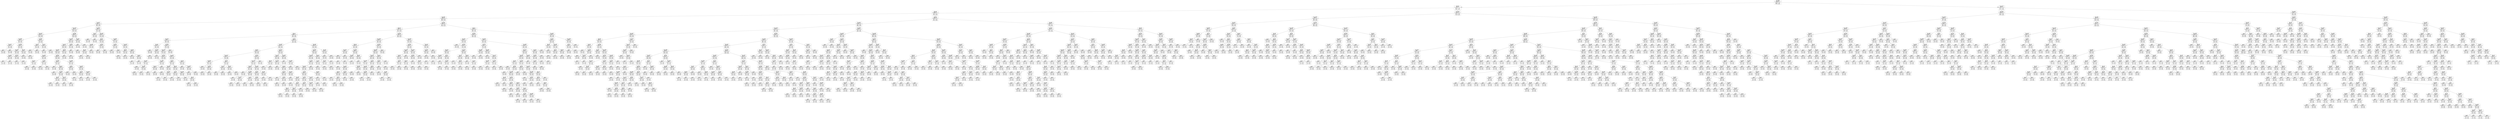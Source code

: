 digraph Tree {
node [shape=box] ;
0 [label="X[4] <= 21166.5\ngini = 0.633\nsamples = 1000\nvalue = [[20, 16, 21 ... 0, 0, 0]\n[1, 1, 1 ... 1, 1, 1]\n[2, 225, 48 ... 0, 0, 0]\n[919, 3, 1 ... 0, 0, 0]\n[950, 1, 2 ... 0, 0, 0]\n[1, 7, 4 ... 0, 0, 0]]"] ;
1 [label="X[3] <= 81.5\ngini = 0.641\nsamples = 679\nvalue = [[20, 10, 11 ... 0, 0, 0]\n[1, 0, 1 ... 0, 1, 1]\n[2, 225, 48 ... 0, 0, 0]\n[618, 2, 1 ... 0, 0, 0]\n[639, 1, 2 ... 0, 0, 0]\n[1, 6, 3 ... 0, 0, 0]]"] ;
0 -> 1 [labeldistance=2.5, labelangle=45, headlabel="True"] ;
2 [label="X[3] <= 15.5\ngini = 0.649\nsamples = 454\nvalue = [[20, 9, 0 ... 0, 0, 0]\n[1, 0, 0 ... 0, 1, 1]\n[2, 0, 48 ... 0, 0, 0]\n[407, 2, 1 ... 0, 0, 0]\n[424, 0, 2 ... 0, 0, 0]\n[1, 4, 3 ... 0, 0, 0]]"] ;
1 -> 2 ;
3 [label="X[4] <= 1392.0\ngini = 0.637\nsamples = 208\nvalue = [[20, 9, 0 ... 0, 0, 0]\n[1, 0, 0 ... 0, 0, 0]\n[0, 0, 48 ... 0, 0, 0]\n[196, 1, 0 ... 0, 0, 0]\n[195, 0, 1 ... 0, 0, 0]\n[0, 3, 3 ... 0, 0, 0]]"] ;
2 -> 3 ;
4 [label="X[12] <= 18291.0\ngini = 0.5\nsamples = 48\nvalue = [[0, 0, 0 ... 0, 0, 0]\n[0, 0, 0 ... 0, 0, 0]\n[0, 0, 48 ... 0, 0, 0]\n[45, 0, 0 ... 0, 0, 0]\n[43, 0, 1 ... 0, 0, 0]\n[0, 0, 0 ... 0, 0, 0]]"] ;
3 -> 4 ;
5 [label="X[12] <= 17922.5\ngini = 0.448\nsamples = 34\nvalue = [[0, 0, 0 ... 0, 0, 0]\n[0, 0, 0 ... 0, 0, 0]\n[0, 0, 34 ... 0, 0, 0]\n[32, 0, 0 ... 0, 0, 0]\n[32, 0, 0 ... 0, 0, 0]\n[0, 0, 0 ... 0, 0, 0]]"] ;
4 -> 5 ;
6 [label="X[12] <= 14515.0\ngini = 0.431\nsamples = 12\nvalue = [[0, 0, 0 ... 0, 0, 0]\n[0, 0, 0 ... 0, 0, 0]\n[0, 0, 12 ... 0, 0, 0]\n[12, 0, 0 ... 0, 0, 0]\n[12, 0, 0 ... 0, 0, 0]\n[0, 0, 0 ... 0, 0, 0]]"] ;
5 -> 6 ;
7 [label="X[12] <= 6553.0\ngini = 0.396\nsamples = 8\nvalue = [[0, 0, 0 ... 0, 0, 0]\n[0, 0, 0 ... 0, 0, 0]\n[0, 0, 8 ... 0, 0, 0]\n[8, 0, 0 ... 0, 0, 0]\n[8, 0, 0 ... 0, 0, 0]\n[0, 0, 0 ... 0, 0, 0]]"] ;
6 -> 7 ;
8 [label="X[0] <= 12087.5\ngini = 0.167\nsamples = 2\nvalue = [[0, 0, 0 ... 0, 0, 0]\n[0, 0, 0 ... 0, 0, 0]\n[0, 0, 2 ... 0, 0, 0]\n[2, 0, 0 ... 0, 0, 0]\n[2, 0, 0 ... 0, 0, 0]\n[0, 0, 0 ... 0, 0, 0]]"] ;
7 -> 8 ;
9 [label="gini = 0.0\nsamples = 1\nvalue = [[0, 0, 0 ... 0, 0, 0]\n[0, 0, 0 ... 0, 0, 0]\n[0, 0, 1 ... 0, 0, 0]\n[1, 0, 0 ... 0, 0, 0]\n[1, 0, 0 ... 0, 0, 0]\n[0, 0, 0 ... 0, 0, 0]]"] ;
8 -> 9 ;
10 [label="gini = 0.0\nsamples = 1\nvalue = [[0, 0, 0 ... 0, 0, 0]\n[0, 0, 0 ... 0, 0, 0]\n[0, 0, 1 ... 0, 0, 0]\n[1, 0, 0 ... 0, 0, 0]\n[1, 0, 0 ... 0, 0, 0]\n[0, 0, 0 ... 0, 0, 0]]"] ;
8 -> 10 ;
11 [label="X[12] <= 10595.5\ngini = 0.352\nsamples = 6\nvalue = [[0, 0, 0 ... 0, 0, 0]\n[0, 0, 0 ... 0, 0, 0]\n[0, 0, 6 ... 0, 0, 0]\n[6, 0, 0 ... 0, 0, 0]\n[6, 0, 0 ... 0, 0, 0]\n[0, 0, 0 ... 0, 0, 0]]"] ;
7 -> 11 ;
12 [label="X[0] <= 20191.0\ngini = 0.25\nsamples = 4\nvalue = [[0, 0, 0 ... 0, 0, 0]\n[0, 0, 0 ... 0, 0, 0]\n[0, 0, 4 ... 0, 0, 0]\n[4, 0, 0 ... 0, 0, 0]\n[4, 0, 0 ... 0, 0, 0]\n[0, 0, 0 ... 0, 0, 0]]"] ;
11 -> 12 ;
13 [label="X[0] <= 18662.0\ngini = 0.167\nsamples = 2\nvalue = [[0, 0, 0 ... 0, 0, 0]\n[0, 0, 0 ... 0, 0, 0]\n[0, 0, 2 ... 0, 0, 0]\n[2, 0, 0 ... 0, 0, 0]\n[2, 0, 0 ... 0, 0, 0]\n[0, 0, 0 ... 0, 0, 0]]"] ;
12 -> 13 ;
14 [label="gini = 0.0\nsamples = 1\nvalue = [[0, 0, 0 ... 0, 0, 0]\n[0, 0, 0 ... 0, 0, 0]\n[0, 0, 1 ... 0, 0, 0]\n[1, 0, 0 ... 0, 0, 0]\n[1, 0, 0 ... 0, 0, 0]\n[0, 0, 0 ... 0, 0, 0]]"] ;
13 -> 14 ;
15 [label="gini = 0.0\nsamples = 1\nvalue = [[0, 0, 0 ... 0, 0, 0]\n[0, 0, 0 ... 0, 0, 0]\n[0, 0, 1 ... 0, 0, 0]\n[1, 0, 0 ... 0, 0, 0]\n[1, 0, 0 ... 0, 0, 0]\n[0, 0, 0 ... 0, 0, 0]]"] ;
13 -> 15 ;
16 [label="X[2] <= 17619.5\ngini = 0.167\nsamples = 2\nvalue = [[0, 0, 0 ... 0, 0, 0]\n[0, 0, 0 ... 0, 0, 0]\n[0, 0, 2 ... 0, 0, 0]\n[2, 0, 0 ... 0, 0, 0]\n[2, 0, 0 ... 0, 0, 0]\n[0, 0, 0 ... 0, 0, 0]]"] ;
12 -> 16 ;
17 [label="gini = 0.0\nsamples = 1\nvalue = [[0, 0, 0 ... 0, 0, 0]\n[0, 0, 0 ... 0, 0, 0]\n[0, 0, 1 ... 0, 0, 0]\n[1, 0, 0 ... 0, 0, 0]\n[1, 0, 0 ... 0, 0, 0]\n[0, 0, 0 ... 0, 0, 0]]"] ;
16 -> 17 ;
18 [label="gini = 0.0\nsamples = 1\nvalue = [[0, 0, 0 ... 0, 0, 0]\n[0, 0, 0 ... 0, 0, 0]\n[0, 0, 1 ... 0, 0, 0]\n[1, 0, 0 ... 0, 0, 0]\n[1, 0, 0 ... 0, 0, 0]\n[0, 0, 0 ... 0, 0, 0]]"] ;
16 -> 18 ;
19 [label="X[5] <= 40.5\ngini = 0.167\nsamples = 2\nvalue = [[0, 0, 0 ... 0, 0, 0]\n[0, 0, 0 ... 0, 0, 0]\n[0, 0, 2 ... 0, 0, 0]\n[2, 0, 0 ... 0, 0, 0]\n[2, 0, 0 ... 0, 0, 0]\n[0, 0, 0 ... 0, 0, 0]]"] ;
11 -> 19 ;
20 [label="gini = 0.0\nsamples = 1\nvalue = [[0, 0, 0 ... 0, 0, 0]\n[0, 0, 0 ... 0, 0, 0]\n[0, 0, 1 ... 0, 0, 0]\n[1, 0, 0 ... 0, 0, 0]\n[1, 0, 0 ... 0, 0, 0]\n[0, 0, 0 ... 0, 0, 0]]"] ;
19 -> 20 ;
21 [label="gini = 0.0\nsamples = 1\nvalue = [[0, 0, 0 ... 0, 0, 0]\n[0, 0, 0 ... 0, 0, 0]\n[0, 0, 1 ... 0, 0, 0]\n[1, 0, 0 ... 0, 0, 0]\n[1, 0, 0 ... 0, 0, 0]\n[0, 0, 0 ... 0, 0, 0]]"] ;
19 -> 21 ;
22 [label="X[0] <= 15905.0\ngini = 0.292\nsamples = 4\nvalue = [[0, 0, 0 ... 0, 0, 0]\n[0, 0, 0 ... 0, 0, 0]\n[0, 0, 4 ... 0, 0, 0]\n[4, 0, 0 ... 0, 0, 0]\n[4, 0, 0 ... 0, 0, 0]\n[0, 0, 0 ... 0, 0, 0]]"] ;
6 -> 22 ;
23 [label="X[7] <= 84.0\ngini = 0.167\nsamples = 2\nvalue = [[0, 0, 0 ... 0, 0, 0]\n[0, 0, 0 ... 0, 0, 0]\n[0, 0, 2 ... 0, 0, 0]\n[2, 0, 0 ... 0, 0, 0]\n[2, 0, 0 ... 0, 0, 0]\n[0, 0, 0 ... 0, 0, 0]]"] ;
22 -> 23 ;
24 [label="gini = 0.0\nsamples = 1\nvalue = [[0, 0, 0 ... 0, 0, 0]\n[0, 0, 0 ... 0, 0, 0]\n[0, 0, 1 ... 0, 0, 0]\n[1, 0, 0 ... 0, 0, 0]\n[1, 0, 0 ... 0, 0, 0]\n[0, 0, 0 ... 0, 0, 0]]"] ;
23 -> 24 ;
25 [label="gini = 0.0\nsamples = 1\nvalue = [[0, 0, 0 ... 0, 0, 0]\n[0, 0, 0 ... 0, 0, 0]\n[0, 0, 1 ... 0, 0, 0]\n[1, 0, 0 ... 0, 0, 0]\n[1, 0, 0 ... 0, 0, 0]\n[0, 0, 0 ... 0, 0, 0]]"] ;
23 -> 25 ;
26 [label="X[7] <= 70.0\ngini = 0.167\nsamples = 2\nvalue = [[0, 0, 0 ... 0, 0, 0]\n[0, 0, 0 ... 0, 0, 0]\n[0, 0, 2 ... 0, 0, 0]\n[2, 0, 0 ... 0, 0, 0]\n[2, 0, 0 ... 0, 0, 0]\n[0, 0, 0 ... 0, 0, 0]]"] ;
22 -> 26 ;
27 [label="gini = 0.0\nsamples = 1\nvalue = [[0, 0, 0 ... 0, 0, 0]\n[0, 0, 0 ... 0, 0, 0]\n[0, 0, 1 ... 0, 0, 0]\n[1, 0, 0 ... 0, 0, 0]\n[1, 0, 0 ... 0, 0, 0]\n[0, 0, 0 ... 0, 0, 0]]"] ;
26 -> 27 ;
28 [label="gini = 0.0\nsamples = 1\nvalue = [[0, 0, 0 ... 0, 0, 0]\n[0, 0, 0 ... 0, 0, 0]\n[0, 0, 1 ... 0, 0, 0]\n[1, 0, 0 ... 0, 0, 0]\n[1, 0, 0 ... 0, 0, 0]\n[0, 0, 0 ... 0, 0, 0]]"] ;
26 -> 28 ;
29 [label="X[11] <= 2304.0\ngini = 0.368\nsamples = 22\nvalue = [[0, 0, 0 ... 0, 0, 0]\n[0, 0, 0 ... 0, 0, 0]\n[0, 0, 22 ... 0, 0, 0]\n[20, 0, 0 ... 0, 0, 0]\n[20, 0, 0 ... 0, 0, 0]\n[0, 0, 0 ... 0, 0, 0]]"] ;
5 -> 29 ;
30 [label="X[10] <= 9403.0\ngini = 0.34\nsamples = 20\nvalue = [[0, 0, 0 ... 0, 0, 0]\n[0, 0, 0 ... 0, 0, 0]\n[0, 0, 20 ... 0, 0, 0]\n[18, 0, 0 ... 0, 0, 0]\n[20, 0, 0 ... 0, 0, 0]\n[0, 0, 0 ... 0, 0, 0]]"] ;
29 -> 30 ;
31 [label="X[2] <= 20179.5\ngini = 0.31\nsamples = 18\nvalue = [[0, 0, 0 ... 0, 0, 0]\n[0, 0, 0 ... 0, 0, 0]\n[0, 0, 18 ... 0, 0, 0]\n[18, 0, 0 ... 0, 0, 0]\n[18, 0, 0 ... 0, 0, 0]\n[0, 0, 0 ... 0, 0, 0]]"] ;
30 -> 31 ;
32 [label="X[0] <= 14826.5\ngini = 0.31\nsamples = 16\nvalue = [[0, 0, 0 ... 0, 0, 0]\n[0, 0, 0 ... 0, 0, 0]\n[0, 0, 16 ... 0, 0, 0]\n[16, 0, 0 ... 0, 0, 0]\n[16, 0, 0 ... 0, 0, 0]\n[0, 0, 0 ... 0, 0, 0]]"] ;
31 -> 32 ;
33 [label="X[0] <= 14393.5\ngini = 0.229\nsamples = 4\nvalue = [[0, 0, 0 ... 0, 0, 0]\n[0, 0, 0 ... 0, 0, 0]\n[0, 0, 4 ... 0, 0, 0]\n[4, 0, 0 ... 0, 0, 0]\n[4, 0, 0 ... 0, 0, 0]\n[0, 0, 0 ... 0, 0, 0]]"] ;
32 -> 33 ;
34 [label="X[2] <= 3177.0\ngini = 0.167\nsamples = 2\nvalue = [[0, 0, 0 ... 0, 0, 0]\n[0, 0, 0 ... 0, 0, 0]\n[0, 0, 2 ... 0, 0, 0]\n[2, 0, 0 ... 0, 0, 0]\n[2, 0, 0 ... 0, 0, 0]\n[0, 0, 0 ... 0, 0, 0]]"] ;
33 -> 34 ;
35 [label="gini = 0.0\nsamples = 1\nvalue = [[0, 0, 0 ... 0, 0, 0]\n[0, 0, 0 ... 0, 0, 0]\n[0, 0, 1 ... 0, 0, 0]\n[1, 0, 0 ... 0, 0, 0]\n[1, 0, 0 ... 0, 0, 0]\n[0, 0, 0 ... 0, 0, 0]]"] ;
34 -> 35 ;
36 [label="gini = 0.0\nsamples = 1\nvalue = [[0, 0, 0 ... 0, 0, 0]\n[0, 0, 0 ... 0, 0, 0]\n[0, 0, 1 ... 0, 0, 0]\n[1, 0, 0 ... 0, 0, 0]\n[1, 0, 0 ... 0, 0, 0]\n[0, 0, 0 ... 0, 0, 0]]"] ;
34 -> 36 ;
37 [label="X[7] <= 66.5\ngini = 0.083\nsamples = 2\nvalue = [[0, 0, 0 ... 0, 0, 0]\n[0, 0, 0 ... 0, 0, 0]\n[0, 0, 2 ... 0, 0, 0]\n[2, 0, 0 ... 0, 0, 0]\n[2, 0, 0 ... 0, 0, 0]\n[0, 0, 0 ... 0, 0, 0]]"] ;
33 -> 37 ;
38 [label="gini = 0.0\nsamples = 1\nvalue = [[0, 0, 0 ... 0, 0, 0]\n[0, 0, 0 ... 0, 0, 0]\n[0, 0, 1 ... 0, 0, 0]\n[1, 0, 0 ... 0, 0, 0]\n[1, 0, 0 ... 0, 0, 0]\n[0, 0, 0 ... 0, 0, 0]]"] ;
37 -> 38 ;
39 [label="gini = 0.0\nsamples = 1\nvalue = [[0, 0, 0 ... 0, 0, 0]\n[0, 0, 0 ... 0, 0, 0]\n[0, 0, 1 ... 0, 0, 0]\n[1, 0, 0 ... 0, 0, 0]\n[1, 0, 0 ... 0, 0, 0]\n[0, 0, 0 ... 0, 0, 0]]"] ;
37 -> 39 ;
40 [label="X[0] <= 18214.5\ngini = 0.303\nsamples = 12\nvalue = [[0, 0, 0 ... 0, 0, 0]\n[0, 0, 0 ... 0, 0, 0]\n[0, 0, 12 ... 0, 0, 0]\n[12, 0, 0 ... 0, 0, 0]\n[12, 0, 0 ... 0, 0, 0]\n[0, 0, 0 ... 0, 0, 0]]"] ;
32 -> 40 ;
41 [label="X[0] <= 15588.5\ngini = 0.278\nsamples = 6\nvalue = [[0, 0, 0 ... 0, 0, 0]\n[0, 0, 0 ... 0, 0, 0]\n[0, 0, 6 ... 0, 0, 0]\n[6, 0, 0 ... 0, 0, 0]\n[6, 0, 0 ... 0, 0, 0]\n[0, 0, 0 ... 0, 0, 0]]"] ;
40 -> 41 ;
42 [label="gini = 0.0\nsamples = 1\nvalue = [[0, 0, 0 ... 0, 0, 0]\n[0, 0, 0 ... 0, 0, 0]\n[0, 0, 1 ... 0, 0, 0]\n[1, 0, 0 ... 0, 0, 0]\n[1, 0, 0 ... 0, 0, 0]\n[0, 0, 0 ... 0, 0, 0]]"] ;
41 -> 42 ;
43 [label="X[6] <= 16.0\ngini = 0.267\nsamples = 5\nvalue = [[0, 0, 0 ... 0, 0, 0]\n[0, 0, 0 ... 0, 0, 0]\n[0, 0, 5 ... 0, 0, 0]\n[5, 0, 0 ... 0, 0, 0]\n[5, 0, 0 ... 0, 0, 0]\n[0, 0, 0 ... 0, 0, 0]]"] ;
41 -> 43 ;
44 [label="gini = 0.0\nsamples = 1\nvalue = [[0, 0, 0 ... 0, 0, 0]\n[0, 0, 0 ... 0, 0, 0]\n[0, 0, 1 ... 0, 0, 0]\n[1, 0, 0 ... 0, 0, 0]\n[1, 0, 0 ... 0, 0, 0]\n[0, 0, 0 ... 0, 0, 0]]"] ;
43 -> 44 ;
45 [label="X[2] <= 10345.0\ngini = 0.25\nsamples = 4\nvalue = [[0, 0, 0 ... 0, 0, 0]\n[0, 0, 0 ... 0, 0, 0]\n[0, 0, 4 ... 0, 0, 0]\n[4, 0, 0 ... 0, 0, 0]\n[4, 0, 0 ... 0, 0, 0]\n[0, 0, 0 ... 0, 0, 0]]"] ;
43 -> 45 ;
46 [label="X[8] <= 55.0\ngini = 0.167\nsamples = 2\nvalue = [[0, 0, 0 ... 0, 0, 0]\n[0, 0, 0 ... 0, 0, 0]\n[0, 0, 2 ... 0, 0, 0]\n[2, 0, 0 ... 0, 0, 0]\n[2, 0, 0 ... 0, 0, 0]\n[0, 0, 0 ... 0, 0, 0]]"] ;
45 -> 46 ;
47 [label="gini = 0.0\nsamples = 1\nvalue = [[0, 0, 0 ... 0, 0, 0]\n[0, 0, 0 ... 0, 0, 0]\n[0, 0, 1 ... 0, 0, 0]\n[1, 0, 0 ... 0, 0, 0]\n[1, 0, 0 ... 0, 0, 0]\n[0, 0, 0 ... 0, 0, 0]]"] ;
46 -> 47 ;
48 [label="gini = 0.0\nsamples = 1\nvalue = [[0, 0, 0 ... 0, 0, 0]\n[0, 0, 0 ... 0, 0, 0]\n[0, 0, 1 ... 0, 0, 0]\n[1, 0, 0 ... 0, 0, 0]\n[1, 0, 0 ... 0, 0, 0]\n[0, 0, 0 ... 0, 0, 0]]"] ;
46 -> 48 ;
49 [label="X[2] <= 17785.0\ngini = 0.167\nsamples = 2\nvalue = [[0, 0, 0 ... 0, 0, 0]\n[0, 0, 0 ... 0, 0, 0]\n[0, 0, 2 ... 0, 0, 0]\n[2, 0, 0 ... 0, 0, 0]\n[2, 0, 0 ... 0, 0, 0]\n[0, 0, 0 ... 0, 0, 0]]"] ;
45 -> 49 ;
50 [label="gini = 0.0\nsamples = 1\nvalue = [[0, 0, 0 ... 0, 0, 0]\n[0, 0, 0 ... 0, 0, 0]\n[0, 0, 1 ... 0, 0, 0]\n[1, 0, 0 ... 0, 0, 0]\n[1, 0, 0 ... 0, 0, 0]\n[0, 0, 0 ... 0, 0, 0]]"] ;
49 -> 50 ;
51 [label="gini = 0.0\nsamples = 1\nvalue = [[0, 0, 0 ... 0, 0, 0]\n[0, 0, 0 ... 0, 0, 0]\n[0, 0, 1 ... 0, 0, 0]\n[1, 0, 0 ... 0, 0, 0]\n[1, 0, 0 ... 0, 0, 0]\n[0, 0, 0 ... 0, 0, 0]]"] ;
49 -> 51 ;
52 [label="X[0] <= 18666.0\ngini = 0.269\nsamples = 6\nvalue = [[0, 0, 0 ... 0, 0, 0]\n[0, 0, 0 ... 0, 0, 0]\n[0, 0, 6 ... 0, 0, 0]\n[6, 0, 0 ... 0, 0, 0]\n[6, 0, 0 ... 0, 0, 0]\n[0, 0, 0 ... 0, 0, 0]]"] ;
40 -> 52 ;
53 [label="X[1] <= 82.0\ngini = 0.083\nsamples = 2\nvalue = [[0, 0, 0 ... 0, 0, 0]\n[0, 0, 0 ... 0, 0, 0]\n[0, 0, 2 ... 0, 0, 0]\n[2, 0, 0 ... 0, 0, 0]\n[2, 0, 0 ... 0, 0, 0]\n[0, 0, 0 ... 0, 0, 0]]"] ;
52 -> 53 ;
54 [label="gini = 0.0\nsamples = 1\nvalue = [[0, 0, 0 ... 0, 0, 0]\n[0, 0, 0 ... 0, 0, 0]\n[0, 0, 1 ... 0, 0, 0]\n[1, 0, 0 ... 0, 0, 0]\n[1, 0, 0 ... 0, 0, 0]\n[0, 0, 0 ... 0, 0, 0]]"] ;
53 -> 54 ;
55 [label="gini = 0.0\nsamples = 1\nvalue = [[0, 0, 0 ... 0, 0, 0]\n[0, 0, 0 ... 0, 0, 0]\n[0, 0, 1 ... 0, 0, 0]\n[1, 0, 0 ... 0, 0, 0]\n[1, 0, 0 ... 0, 0, 0]\n[0, 0, 0 ... 0, 0, 0]]"] ;
53 -> 55 ;
56 [label="X[0] <= 19165.5\ngini = 0.25\nsamples = 4\nvalue = [[0, 0, 0 ... 0, 0, 0]\n[0, 0, 0 ... 0, 0, 0]\n[0, 0, 4 ... 0, 0, 0]\n[4, 0, 0 ... 0, 0, 0]\n[4, 0, 0 ... 0, 0, 0]\n[0, 0, 0 ... 0, 0, 0]]"] ;
52 -> 56 ;
57 [label="X[6] <= 38.5\ngini = 0.167\nsamples = 2\nvalue = [[0, 0, 0 ... 0, 0, 0]\n[0, 0, 0 ... 0, 0, 0]\n[0, 0, 2 ... 0, 0, 0]\n[2, 0, 0 ... 0, 0, 0]\n[2, 0, 0 ... 0, 0, 0]\n[0, 0, 0 ... 0, 0, 0]]"] ;
56 -> 57 ;
58 [label="gini = 0.0\nsamples = 1\nvalue = [[0, 0, 0 ... 0, 0, 0]\n[0, 0, 0 ... 0, 0, 0]\n[0, 0, 1 ... 0, 0, 0]\n[1, 0, 0 ... 0, 0, 0]\n[1, 0, 0 ... 0, 0, 0]\n[0, 0, 0 ... 0, 0, 0]]"] ;
57 -> 58 ;
59 [label="gini = 0.0\nsamples = 1\nvalue = [[0, 0, 0 ... 0, 0, 0]\n[0, 0, 0 ... 0, 0, 0]\n[0, 0, 1 ... 0, 0, 0]\n[1, 0, 0 ... 0, 0, 0]\n[1, 0, 0 ... 0, 0, 0]\n[0, 0, 0 ... 0, 0, 0]]"] ;
57 -> 59 ;
60 [label="X[0] <= 19519.5\ngini = 0.167\nsamples = 2\nvalue = [[0, 0, 0 ... 0, 0, 0]\n[0, 0, 0 ... 0, 0, 0]\n[0, 0, 2 ... 0, 0, 0]\n[2, 0, 0 ... 0, 0, 0]\n[2, 0, 0 ... 0, 0, 0]\n[0, 0, 0 ... 0, 0, 0]]"] ;
56 -> 60 ;
61 [label="gini = 0.0\nsamples = 1\nvalue = [[0, 0, 0 ... 0, 0, 0]\n[0, 0, 0 ... 0, 0, 0]\n[0, 0, 1 ... 0, 0, 0]\n[1, 0, 0 ... 0, 0, 0]\n[1, 0, 0 ... 0, 0, 0]\n[0, 0, 0 ... 0, 0, 0]]"] ;
60 -> 61 ;
62 [label="gini = 0.0\nsamples = 1\nvalue = [[0, 0, 0 ... 0, 0, 0]\n[0, 0, 0 ... 0, 0, 0]\n[0, 0, 1 ... 0, 0, 0]\n[1, 0, 0 ... 0, 0, 0]\n[1, 0, 0 ... 0, 0, 0]\n[0, 0, 0 ... 0, 0, 0]]"] ;
60 -> 62 ;
63 [label="X[8] <= 55.0\ngini = 0.083\nsamples = 2\nvalue = [[0, 0, 0 ... 0, 0, 0]\n[0, 0, 0 ... 0, 0, 0]\n[0, 0, 2 ... 0, 0, 0]\n[2, 0, 0 ... 0, 0, 0]\n[2, 0, 0 ... 0, 0, 0]\n[0, 0, 0 ... 0, 0, 0]]"] ;
31 -> 63 ;
64 [label="gini = 0.0\nsamples = 1\nvalue = [[0, 0, 0 ... 0, 0, 0]\n[0, 0, 0 ... 0, 0, 0]\n[0, 0, 1 ... 0, 0, 0]\n[1, 0, 0 ... 0, 0, 0]\n[1, 0, 0 ... 0, 0, 0]\n[0, 0, 0 ... 0, 0, 0]]"] ;
63 -> 64 ;
65 [label="gini = 0.0\nsamples = 1\nvalue = [[0, 0, 0 ... 0, 0, 0]\n[0, 0, 0 ... 0, 0, 0]\n[0, 0, 1 ... 0, 0, 0]\n[1, 0, 0 ... 0, 0, 0]\n[1, 0, 0 ... 0, 0, 0]\n[0, 0, 0 ... 0, 0, 0]]"] ;
63 -> 65 ;
66 [label="X[2] <= 9263.0\ngini = 0.25\nsamples = 2\nvalue = [[0, 0, 0 ... 0, 0, 0]\n[0, 0, 0 ... 0, 0, 0]\n[0, 0, 2 ... 0, 0, 0]\n[0, 0, 0 ... 0, 0, 0]\n[2, 0, 0 ... 0, 0, 0]\n[0, 0, 0 ... 0, 0, 0]]"] ;
30 -> 66 ;
67 [label="gini = 0.0\nsamples = 1\nvalue = [[0, 0, 0 ... 0, 0, 0]\n[0, 0, 0 ... 0, 0, 0]\n[0, 0, 1 ... 0, 0, 0]\n[0, 0, 0 ... 0, 0, 0]\n[1, 0, 0 ... 0, 0, 0]\n[0, 0, 0 ... 0, 0, 0]]"] ;
66 -> 67 ;
68 [label="gini = 0.0\nsamples = 1\nvalue = [[0, 0, 0 ... 0, 0, 0]\n[0, 0, 0 ... 0, 0, 0]\n[0, 0, 1 ... 0, 0, 0]\n[0, 0, 0 ... 0, 0, 0]\n[1, 0, 0 ... 0, 0, 0]\n[0, 0, 0 ... 0, 0, 0]]"] ;
66 -> 68 ;
69 [label="X[2] <= 9897.0\ngini = 0.25\nsamples = 2\nvalue = [[0, 0, 0 ... 0, 0, 0]\n[0, 0, 0 ... 0, 0, 0]\n[0, 0, 2 ... 0, 0, 0]\n[2, 0, 0 ... 0, 0, 0]\n[0, 0, 0 ... 0, 0, 0]\n[0, 0, 0 ... 0, 0, 0]]"] ;
29 -> 69 ;
70 [label="gini = 0.0\nsamples = 1\nvalue = [[0, 0, 0 ... 0, 0, 0]\n[0, 0, 0 ... 0, 0, 0]\n[0, 0, 1 ... 0, 0, 0]\n[1, 0, 0 ... 0, 0, 0]\n[0, 0, 0 ... 0, 0, 0]\n[0, 0, 0 ... 0, 0, 0]]"] ;
69 -> 70 ;
71 [label="gini = 0.0\nsamples = 1\nvalue = [[0, 0, 0 ... 0, 0, 0]\n[0, 0, 0 ... 0, 0, 0]\n[0, 0, 1 ... 0, 0, 0]\n[1, 0, 0 ... 0, 0, 0]\n[0, 0, 0 ... 0, 0, 0]\n[0, 0, 0 ... 0, 0, 0]]"] ;
69 -> 71 ;
72 [label="X[12] <= 18528.0\ngini = 0.526\nsamples = 14\nvalue = [[0, 0, 0 ... 0, 0, 0]\n[0, 0, 0 ... 0, 0, 0]\n[0, 0, 14 ... 0, 0, 0]\n[13, 0, 0 ... 0, 0, 0]\n[11, 0, 1 ... 0, 0, 0]\n[0, 0, 0 ... 0, 0, 0]]"] ;
4 -> 72 ;
73 [label="X[6] <= 47.0\ngini = 0.25\nsamples = 2\nvalue = [[0, 0, 0 ... 0, 0, 0]\n[0, 0, 0 ... 0, 0, 0]\n[0, 0, 2 ... 0, 0, 0]\n[2, 0, 0 ... 0, 0, 0]\n[0, 0, 1 ... 0, 0, 0]\n[0, 0, 0 ... 0, 0, 0]]"] ;
72 -> 73 ;
74 [label="gini = 0.0\nsamples = 1\nvalue = [[0, 0, 0 ... 0, 0, 0]\n[0, 0, 0 ... 0, 0, 0]\n[0, 0, 1 ... 0, 0, 0]\n[1, 0, 0 ... 0, 0, 0]\n[0, 0, 1 ... 0, 0, 0]\n[0, 0, 0 ... 0, 0, 0]]"] ;
73 -> 74 ;
75 [label="gini = 0.0\nsamples = 1\nvalue = [[0, 0, 0 ... 0, 0, 0]\n[0, 0, 0 ... 0, 0, 0]\n[0, 0, 1 ... 0, 0, 0]\n[1, 0, 0 ... 0, 0, 0]\n[0, 0, 0 ... 0, 0, 0]\n[0, 0, 0 ... 0, 0, 0]]"] ;
73 -> 75 ;
76 [label="X[12] <= 19062.0\ngini = 0.481\nsamples = 12\nvalue = [[0, 0, 0 ... 0, 0, 0]\n[0, 0, 0 ... 0, 0, 0]\n[0, 0, 12 ... 0, 0, 0]\n[11, 0, 0 ... 0, 0, 0]\n[11, 0, 0 ... 0, 0, 0]\n[0, 0, 0 ... 0, 0, 0]]"] ;
72 -> 76 ;
77 [label="X[6] <= 54.0\ngini = 0.413\nsamples = 5\nvalue = [[0, 0, 0 ... 0, 0, 0]\n[0, 0, 0 ... 0, 0, 0]\n[0, 0, 5 ... 0, 0, 0]\n[4, 0, 0 ... 0, 0, 0]\n[4, 0, 0 ... 0, 0, 0]\n[0, 0, 0 ... 0, 0, 0]]"] ;
76 -> 77 ;
78 [label="X[11] <= 6035.5\ngini = 0.296\nsamples = 3\nvalue = [[0, 0, 0 ... 0, 0, 0]\n[0, 0, 0 ... 0, 0, 0]\n[0, 0, 3 ... 0, 0, 0]\n[3, 0, 0 ... 0, 0, 0]\n[2, 0, 0 ... 0, 0, 0]\n[0, 0, 0 ... 0, 0, 0]]"] ;
77 -> 78 ;
79 [label="X[9] <= 44.0\ngini = 0.167\nsamples = 2\nvalue = [[0, 0, 0 ... 0, 0, 0]\n[0, 0, 0 ... 0, 0, 0]\n[0, 0, 2 ... 0, 0, 0]\n[2, 0, 0 ... 0, 0, 0]\n[2, 0, 0 ... 0, 0, 0]\n[0, 0, 0 ... 0, 0, 0]]"] ;
78 -> 79 ;
80 [label="gini = 0.0\nsamples = 1\nvalue = [[0, 0, 0 ... 0, 0, 0]\n[0, 0, 0 ... 0, 0, 0]\n[0, 0, 1 ... 0, 0, 0]\n[1, 0, 0 ... 0, 0, 0]\n[1, 0, 0 ... 0, 0, 0]\n[0, 0, 0 ... 0, 0, 0]]"] ;
79 -> 80 ;
81 [label="gini = 0.0\nsamples = 1\nvalue = [[0, 0, 0 ... 0, 0, 0]\n[0, 0, 0 ... 0, 0, 0]\n[0, 0, 1 ... 0, 0, 0]\n[1, 0, 0 ... 0, 0, 0]\n[1, 0, 0 ... 0, 0, 0]\n[0, 0, 0 ... 0, 0, 0]]"] ;
79 -> 81 ;
82 [label="gini = 0.0\nsamples = 1\nvalue = [[0, 0, 0 ... 0, 0, 0]\n[0, 0, 0 ... 0, 0, 0]\n[0, 0, 1 ... 0, 0, 0]\n[1, 0, 0 ... 0, 0, 0]\n[0, 0, 0 ... 0, 0, 0]\n[0, 0, 0 ... 0, 0, 0]]"] ;
78 -> 82 ;
83 [label="X[2] <= 10139.5\ngini = 0.25\nsamples = 2\nvalue = [[0, 0, 0 ... 0, 0, 0]\n[0, 0, 0 ... 0, 0, 0]\n[0, 0, 2 ... 0, 0, 0]\n[1, 0, 0 ... 0, 0, 0]\n[2, 0, 0 ... 0, 0, 0]\n[0, 0, 0 ... 0, 0, 0]]"] ;
77 -> 83 ;
84 [label="gini = 0.0\nsamples = 1\nvalue = [[0, 0, 0 ... 0, 0, 0]\n[0, 0, 0 ... 0, 0, 0]\n[0, 0, 1 ... 0, 0, 0]\n[0, 0, 0 ... 0, 0, 0]\n[1, 0, 0 ... 0, 0, 0]\n[0, 0, 0 ... 0, 0, 0]]"] ;
83 -> 84 ;
85 [label="gini = 0.0\nsamples = 1\nvalue = [[0, 0, 0 ... 0, 0, 0]\n[0, 0, 0 ... 0, 0, 0]\n[0, 0, 1 ... 0, 0, 0]\n[1, 0, 0 ... 0, 0, 0]\n[1, 0, 0 ... 0, 0, 0]\n[0, 0, 0 ... 0, 0, 0]]"] ;
83 -> 85 ;
86 [label="X[2] <= 6983.5\ngini = 0.415\nsamples = 7\nvalue = [[0, 0, 0 ... 0, 0, 0]\n[0, 0, 0 ... 0, 0, 0]\n[0, 0, 7 ... 0, 0, 0]\n[7, 0, 0 ... 0, 0, 0]\n[7, 0, 0 ... 0, 0, 0]\n[0, 0, 0 ... 0, 0, 0]]"] ;
76 -> 86 ;
87 [label="X[0] <= 18621.0\ngini = 0.167\nsamples = 2\nvalue = [[0, 0, 0 ... 0, 0, 0]\n[0, 0, 0 ... 0, 0, 0]\n[0, 0, 2 ... 0, 0, 0]\n[2, 0, 0 ... 0, 0, 0]\n[2, 0, 0 ... 0, 0, 0]\n[0, 0, 0 ... 0, 0, 0]]"] ;
86 -> 87 ;
88 [label="gini = 0.0\nsamples = 1\nvalue = [[0, 0, 0 ... 0, 0, 0]\n[0, 0, 0 ... 0, 0, 0]\n[0, 0, 1 ... 0, 0, 0]\n[1, 0, 0 ... 0, 0, 0]\n[1, 0, 0 ... 0, 0, 0]\n[0, 0, 0 ... 0, 0, 0]]"] ;
87 -> 88 ;
89 [label="gini = 0.0\nsamples = 1\nvalue = [[0, 0, 0 ... 0, 0, 0]\n[0, 0, 0 ... 0, 0, 0]\n[0, 0, 1 ... 0, 0, 0]\n[1, 0, 0 ... 0, 0, 0]\n[1, 0, 0 ... 0, 0, 0]\n[0, 0, 0 ... 0, 0, 0]]"] ;
87 -> 89 ;
90 [label="X[12] <= 19728.5\ngini = 0.387\nsamples = 5\nvalue = [[0, 0, 0 ... 0, 0, 0]\n[0, 0, 0 ... 0, 0, 0]\n[0, 0, 5 ... 0, 0, 0]\n[5, 0, 0 ... 0, 0, 0]\n[5, 0, 0 ... 0, 0, 0]\n[0, 0, 0 ... 0, 0, 0]]"] ;
86 -> 90 ;
91 [label="X[5] <= 40.5\ngini = 0.167\nsamples = 2\nvalue = [[0, 0, 0 ... 0, 0, 0]\n[0, 0, 0 ... 0, 0, 0]\n[0, 0, 2 ... 0, 0, 0]\n[2, 0, 0 ... 0, 0, 0]\n[2, 0, 0 ... 0, 0, 0]\n[0, 0, 0 ... 0, 0, 0]]"] ;
90 -> 91 ;
92 [label="gini = 0.0\nsamples = 1\nvalue = [[0, 0, 0 ... 0, 0, 0]\n[0, 0, 0 ... 0, 0, 0]\n[0, 0, 1 ... 0, 0, 0]\n[1, 0, 0 ... 0, 0, 0]\n[1, 0, 0 ... 0, 0, 0]\n[0, 0, 0 ... 0, 0, 0]]"] ;
91 -> 92 ;
93 [label="gini = 0.0\nsamples = 1\nvalue = [[0, 0, 0 ... 0, 0, 0]\n[0, 0, 0 ... 0, 0, 0]\n[0, 0, 1 ... 0, 0, 0]\n[1, 0, 0 ... 0, 0, 0]\n[1, 0, 0 ... 0, 0, 0]\n[0, 0, 0 ... 0, 0, 0]]"] ;
91 -> 93 ;
94 [label="X[1] <= 64.5\ngini = 0.333\nsamples = 3\nvalue = [[0, 0, 0 ... 0, 0, 0]\n[0, 0, 0 ... 0, 0, 0]\n[0, 0, 3 ... 0, 0, 0]\n[3, 0, 0 ... 0, 0, 0]\n[3, 0, 0 ... 0, 0, 0]\n[0, 0, 0 ... 0, 0, 0]]"] ;
90 -> 94 ;
95 [label="gini = 0.0\nsamples = 1\nvalue = [[0, 0, 0 ... 0, 0, 0]\n[0, 0, 0 ... 0, 0, 0]\n[0, 0, 1 ... 0, 0, 0]\n[1, 0, 0 ... 0, 0, 0]\n[1, 0, 0 ... 0, 0, 0]\n[0, 0, 0 ... 0, 0, 0]]"] ;
94 -> 95 ;
96 [label="X[5] <= 42.5\ngini = 0.25\nsamples = 2\nvalue = [[0, 0, 0 ... 0, 0, 0]\n[0, 0, 0 ... 0, 0, 0]\n[0, 0, 2 ... 0, 0, 0]\n[2, 0, 0 ... 0, 0, 0]\n[2, 0, 0 ... 0, 0, 0]\n[0, 0, 0 ... 0, 0, 0]]"] ;
94 -> 96 ;
97 [label="gini = 0.0\nsamples = 1\nvalue = [[0, 0, 0 ... 0, 0, 0]\n[0, 0, 0 ... 0, 0, 0]\n[0, 0, 1 ... 0, 0, 0]\n[1, 0, 0 ... 0, 0, 0]\n[1, 0, 0 ... 0, 0, 0]\n[0, 0, 0 ... 0, 0, 0]]"] ;
96 -> 97 ;
98 [label="gini = 0.0\nsamples = 1\nvalue = [[0, 0, 0 ... 0, 0, 0]\n[0, 0, 0 ... 0, 0, 0]\n[0, 0, 1 ... 0, 0, 0]\n[1, 0, 0 ... 0, 0, 0]\n[1, 0, 0 ... 0, 0, 0]\n[0, 0, 0 ... 0, 0, 0]]"] ;
96 -> 98 ;
99 [label="X[4] <= 20216.0\ngini = 0.628\nsamples = 160\nvalue = [[20, 9, 0 ... 0, 0, 0]\n[1, 0, 0 ... 0, 0, 0]\n[0, 0, 0 ... 0, 0, 0]\n[151, 1, 0 ... 0, 0, 0]\n[152, 0, 0 ... 0, 0, 0]\n[0, 3, 3 ... 0, 0, 0]]"] ;
3 -> 99 ;
100 [label="X[3] <= 10.0\ngini = 0.611\nsamples = 105\nvalue = [[6, 0, 0 ... 0, 0, 0]\n[1, 0, 0 ... 0, 0, 0]\n[0, 0, 0 ... 0, 0, 0]\n[101, 1, 0 ... 0, 0, 0]\n[100, 0, 0 ... 0, 0, 0]\n[0, 1, 0 ... 0, 0, 0]]"] ;
99 -> 100 ;
101 [label="X[3] <= 1.5\ngini = 0.612\nsamples = 70\nvalue = [[6, 0, 0 ... 0, 0, 0]\n[0, 0, 0 ... 0, 0, 0]\n[0, 0, 0 ... 0, 0, 0]\n[67, 1, 0 ... 0, 0, 0]\n[66, 0, 0 ... 0, 0, 0]\n[0, 1, 0 ... 0, 0, 0]]"] ;
100 -> 101 ;
102 [label="X[0] <= 7875.0\ngini = 0.48\nsamples = 21\nvalue = [[3, 0, 0 ... 0, 0, 0]\n[0, 0, 0 ... 0, 0, 0]\n[0, 0, 0 ... 0, 0, 0]\n[20, 0, 0 ... 0, 0, 0]\n[20, 0, 0 ... 0, 0, 0]\n[0, 1, 0 ... 0, 0, 0]]"] ;
101 -> 102 ;
103 [label="X[1] <= 42.5\ngini = 0.296\nsamples = 3\nvalue = [[3, 0, 0 ... 0, 0, 0]\n[0, 0, 0 ... 0, 0, 0]\n[0, 0, 0 ... 0, 0, 0]\n[2, 0, 0 ... 0, 0, 0]\n[3, 0, 0 ... 0, 0, 0]\n[0, 0, 0 ... 0, 0, 0]]"] ;
102 -> 103 ;
104 [label="gini = 0.0\nsamples = 1\nvalue = [[1, 0, 0 ... 0, 0, 0]\n[0, 0, 0 ... 0, 0, 0]\n[0, 0, 0 ... 0, 0, 0]\n[0, 0, 0 ... 0, 0, 0]\n[1, 0, 0 ... 0, 0, 0]\n[0, 0, 0 ... 0, 0, 0]]"] ;
103 -> 104 ;
105 [label="X[12] <= 9545.5\ngini = 0.167\nsamples = 2\nvalue = [[2, 0, 0 ... 0, 0, 0]\n[0, 0, 0 ... 0, 0, 0]\n[0, 0, 0 ... 0, 0, 0]\n[2, 0, 0 ... 0, 0, 0]\n[2, 0, 0 ... 0, 0, 0]\n[0, 0, 0 ... 0, 0, 0]]"] ;
103 -> 105 ;
106 [label="gini = 0.0\nsamples = 1\nvalue = [[1, 0, 0 ... 0, 0, 0]\n[0, 0, 0 ... 0, 0, 0]\n[0, 0, 0 ... 0, 0, 0]\n[1, 0, 0 ... 0, 0, 0]\n[1, 0, 0 ... 0, 0, 0]\n[0, 0, 0 ... 0, 0, 0]]"] ;
105 -> 106 ;
107 [label="gini = 0.0\nsamples = 1\nvalue = [[1, 0, 0 ... 0, 0, 0]\n[0, 0, 0 ... 0, 0, 0]\n[0, 0, 0 ... 0, 0, 0]\n[1, 0, 0 ... 0, 0, 0]\n[1, 0, 0 ... 0, 0, 0]\n[0, 0, 0 ... 0, 0, 0]]"] ;
105 -> 107 ;
108 [label="X[11] <= 3958.5\ngini = 0.457\nsamples = 18\nvalue = [[0, 0, 0 ... 0, 0, 0]\n[0, 0, 0 ... 0, 0, 0]\n[0, 0, 0 ... 0, 0, 0]\n[18, 0, 0 ... 0, 0, 0]\n[17, 0, 0 ... 0, 0, 0]\n[0, 1, 0 ... 0, 0, 0]]"] ;
102 -> 108 ;
109 [label="X[12] <= 17517.5\ngini = 0.434\nsamples = 17\nvalue = [[0, 0, 0 ... 0, 0, 0]\n[0, 0, 0 ... 0, 0, 0]\n[0, 0, 0 ... 0, 0, 0]\n[17, 0, 0 ... 0, 0, 0]\n[17, 0, 0 ... 0, 0, 0]\n[0, 1, 0 ... 0, 0, 0]]"] ;
108 -> 109 ;
110 [label="X[12] <= 13575.0\ngini = 0.407\nsamples = 6\nvalue = [[0, 0, 0 ... 0, 0, 0]\n[0, 0, 0 ... 0, 0, 0]\n[0, 0, 0 ... 0, 0, 0]\n[6, 0, 0 ... 0, 0, 0]\n[6, 0, 0 ... 0, 0, 0]\n[0, 1, 0 ... 0, 0, 0]]"] ;
109 -> 110 ;
111 [label="X[2] <= 11251.5\ngini = 0.333\nsamples = 3\nvalue = [[0, 0, 0 ... 0, 0, 0]\n[0, 0, 0 ... 0, 0, 0]\n[0, 0, 0 ... 0, 0, 0]\n[3, 0, 0 ... 0, 0, 0]\n[3, 0, 0 ... 0, 0, 0]\n[0, 1, 0 ... 0, 0, 0]]"] ;
110 -> 111 ;
112 [label="gini = 0.0\nsamples = 1\nvalue = [[0, 0, 0 ... 0, 0, 0]\n[0, 0, 0 ... 0, 0, 0]\n[0, 0, 0 ... 0, 0, 0]\n[1, 0, 0 ... 0, 0, 0]\n[1, 0, 0 ... 0, 0, 0]\n[0, 0, 0 ... 0, 0, 0]]"] ;
111 -> 112 ;
113 [label="X[0] <= 18595.0\ngini = 0.25\nsamples = 2\nvalue = [[0, 0, 0 ... 0, 0, 0]\n[0, 0, 0 ... 0, 0, 0]\n[0, 0, 0 ... 0, 0, 0]\n[2, 0, 0 ... 0, 0, 0]\n[2, 0, 0 ... 0, 0, 0]\n[0, 1, 0 ... 0, 0, 0]]"] ;
111 -> 113 ;
114 [label="gini = 0.0\nsamples = 1\nvalue = [[0, 0, 0 ... 0, 0, 0]\n[0, 0, 0 ... 0, 0, 0]\n[0, 0, 0 ... 0, 0, 0]\n[1, 0, 0 ... 0, 0, 0]\n[1, 0, 0 ... 0, 0, 0]\n[0, 0, 0 ... 0, 0, 0]]"] ;
113 -> 114 ;
115 [label="gini = 0.0\nsamples = 1\nvalue = [[0, 0, 0 ... 0, 0, 0]\n[0, 0, 0 ... 0, 0, 0]\n[0, 0, 0 ... 0, 0, 0]\n[1, 0, 0 ... 0, 0, 0]\n[1, 0, 0 ... 0, 0, 0]\n[0, 1, 0 ... 0, 0, 0]]"] ;
113 -> 115 ;
116 [label="X[12] <= 15973.0\ngini = 0.296\nsamples = 3\nvalue = [[0, 0, 0 ... 0, 0, 0]\n[0, 0, 0 ... 0, 0, 0]\n[0, 0, 0 ... 0, 0, 0]\n[3, 0, 0 ... 0, 0, 0]\n[3, 0, 0 ... 0, 0, 0]\n[0, 0, 0 ... 0, 0, 0]]"] ;
110 -> 116 ;
117 [label="X[13] <= 51.5\ngini = 0.167\nsamples = 2\nvalue = [[0, 0, 0 ... 0, 0, 0]\n[0, 0, 0 ... 0, 0, 0]\n[0, 0, 0 ... 0, 0, 0]\n[2, 0, 0 ... 0, 0, 0]\n[2, 0, 0 ... 0, 0, 0]\n[0, 0, 0 ... 0, 0, 0]]"] ;
116 -> 117 ;
118 [label="gini = 0.0\nsamples = 1\nvalue = [[0, 0, 0 ... 0, 0, 0]\n[0, 0, 0 ... 0, 0, 0]\n[0, 0, 0 ... 0, 0, 0]\n[1, 0, 0 ... 0, 0, 0]\n[1, 0, 0 ... 0, 0, 0]\n[0, 0, 0 ... 0, 0, 0]]"] ;
117 -> 118 ;
119 [label="gini = 0.0\nsamples = 1\nvalue = [[0, 0, 0 ... 0, 0, 0]\n[0, 0, 0 ... 0, 0, 0]\n[0, 0, 0 ... 0, 0, 0]\n[1, 0, 0 ... 0, 0, 0]\n[1, 0, 0 ... 0, 0, 0]\n[0, 0, 0 ... 0, 0, 0]]"] ;
117 -> 119 ;
120 [label="gini = 0.0\nsamples = 1\nvalue = [[0, 0, 0 ... 0, 0, 0]\n[0, 0, 0 ... 0, 0, 0]\n[0, 0, 0 ... 0, 0, 0]\n[1, 0, 0 ... 0, 0, 0]\n[1, 0, 0 ... 0, 0, 0]\n[0, 0, 0 ... 0, 0, 0]]"] ;
116 -> 120 ;
121 [label="X[12] <= 18291.0\ngini = 0.375\nsamples = 11\nvalue = [[0, 0, 0 ... 0, 0, 0]\n[0, 0, 0 ... 0, 0, 0]\n[0, 0, 0 ... 0, 0, 0]\n[11, 0, 0 ... 0, 0, 0]\n[11, 0, 0 ... 0, 0, 0]\n[0, 0, 0 ... 0, 0, 0]]"] ;
109 -> 121 ;
122 [label="X[6] <= 26.0\ngini = 0.292\nsamples = 8\nvalue = [[0, 0, 0 ... 0, 0, 0]\n[0, 0, 0 ... 0, 0, 0]\n[0, 0, 0 ... 0, 0, 0]\n[8, 0, 0 ... 0, 0, 0]\n[8, 0, 0 ... 0, 0, 0]\n[0, 0, 0 ... 0, 0, 0]]"] ;
121 -> 122 ;
123 [label="X[0] <= 16196.5\ngini = 0.222\nsamples = 3\nvalue = [[0, 0, 0 ... 0, 0, 0]\n[0, 0, 0 ... 0, 0, 0]\n[0, 0, 0 ... 0, 0, 0]\n[3, 0, 0 ... 0, 0, 0]\n[3, 0, 0 ... 0, 0, 0]\n[0, 0, 0 ... 0, 0, 0]]"] ;
122 -> 123 ;
124 [label="gini = 0.0\nsamples = 1\nvalue = [[0, 0, 0 ... 0, 0, 0]\n[0, 0, 0 ... 0, 0, 0]\n[0, 0, 0 ... 0, 0, 0]\n[1, 0, 0 ... 0, 0, 0]\n[1, 0, 0 ... 0, 0, 0]\n[0, 0, 0 ... 0, 0, 0]]"] ;
123 -> 124 ;
125 [label="X[2] <= 21607.0\ngini = 0.167\nsamples = 2\nvalue = [[0, 0, 0 ... 0, 0, 0]\n[0, 0, 0 ... 0, 0, 0]\n[0, 0, 0 ... 0, 0, 0]\n[2, 0, 0 ... 0, 0, 0]\n[2, 0, 0 ... 0, 0, 0]\n[0, 0, 0 ... 0, 0, 0]]"] ;
123 -> 125 ;
126 [label="gini = 0.0\nsamples = 1\nvalue = [[0, 0, 0 ... 0, 0, 0]\n[0, 0, 0 ... 0, 0, 0]\n[0, 0, 0 ... 0, 0, 0]\n[1, 0, 0 ... 0, 0, 0]\n[1, 0, 0 ... 0, 0, 0]\n[0, 0, 0 ... 0, 0, 0]]"] ;
125 -> 126 ;
127 [label="gini = 0.0\nsamples = 1\nvalue = [[0, 0, 0 ... 0, 0, 0]\n[0, 0, 0 ... 0, 0, 0]\n[0, 0, 0 ... 0, 0, 0]\n[1, 0, 0 ... 0, 0, 0]\n[1, 0, 0 ... 0, 0, 0]\n[0, 0, 0 ... 0, 0, 0]]"] ;
125 -> 127 ;
128 [label="X[9] <= 44.0\ngini = 0.267\nsamples = 5\nvalue = [[0, 0, 0 ... 0, 0, 0]\n[0, 0, 0 ... 0, 0, 0]\n[0, 0, 0 ... 0, 0, 0]\n[5, 0, 0 ... 0, 0, 0]\n[5, 0, 0 ... 0, 0, 0]\n[0, 0, 0 ... 0, 0, 0]]"] ;
122 -> 128 ;
129 [label="X[1] <= 64.5\ngini = 0.167\nsamples = 2\nvalue = [[0, 0, 0 ... 0, 0, 0]\n[0, 0, 0 ... 0, 0, 0]\n[0, 0, 0 ... 0, 0, 0]\n[2, 0, 0 ... 0, 0, 0]\n[2, 0, 0 ... 0, 0, 0]\n[0, 0, 0 ... 0, 0, 0]]"] ;
128 -> 129 ;
130 [label="gini = 0.0\nsamples = 1\nvalue = [[0, 0, 0 ... 0, 0, 0]\n[0, 0, 0 ... 0, 0, 0]\n[0, 0, 0 ... 0, 0, 0]\n[1, 0, 0 ... 0, 0, 0]\n[1, 0, 0 ... 0, 0, 0]\n[0, 0, 0 ... 0, 0, 0]]"] ;
129 -> 130 ;
131 [label="gini = 0.0\nsamples = 1\nvalue = [[0, 0, 0 ... 0, 0, 0]\n[0, 0, 0 ... 0, 0, 0]\n[0, 0, 0 ... 0, 0, 0]\n[1, 0, 0 ... 0, 0, 0]\n[1, 0, 0 ... 0, 0, 0]\n[0, 0, 0 ... 0, 0, 0]]"] ;
129 -> 131 ;
132 [label="X[0] <= 11852.5\ngini = 0.222\nsamples = 3\nvalue = [[0, 0, 0 ... 0, 0, 0]\n[0, 0, 0 ... 0, 0, 0]\n[0, 0, 0 ... 0, 0, 0]\n[3, 0, 0 ... 0, 0, 0]\n[3, 0, 0 ... 0, 0, 0]\n[0, 0, 0 ... 0, 0, 0]]"] ;
128 -> 132 ;
133 [label="gini = 0.0\nsamples = 1\nvalue = [[0, 0, 0 ... 0, 0, 0]\n[0, 0, 0 ... 0, 0, 0]\n[0, 0, 0 ... 0, 0, 0]\n[1, 0, 0 ... 0, 0, 0]\n[1, 0, 0 ... 0, 0, 0]\n[0, 0, 0 ... 0, 0, 0]]"] ;
132 -> 133 ;
134 [label="X[6] <= 79.5\ngini = 0.167\nsamples = 2\nvalue = [[0, 0, 0 ... 0, 0, 0]\n[0, 0, 0 ... 0, 0, 0]\n[0, 0, 0 ... 0, 0, 0]\n[2, 0, 0 ... 0, 0, 0]\n[2, 0, 0 ... 0, 0, 0]\n[0, 0, 0 ... 0, 0, 0]]"] ;
132 -> 134 ;
135 [label="gini = 0.0\nsamples = 1\nvalue = [[0, 0, 0 ... 0, 0, 0]\n[0, 0, 0 ... 0, 0, 0]\n[0, 0, 0 ... 0, 0, 0]\n[1, 0, 0 ... 0, 0, 0]\n[1, 0, 0 ... 0, 0, 0]\n[0, 0, 0 ... 0, 0, 0]]"] ;
134 -> 135 ;
136 [label="gini = 0.0\nsamples = 1\nvalue = [[0, 0, 0 ... 0, 0, 0]\n[0, 0, 0 ... 0, 0, 0]\n[0, 0, 0 ... 0, 0, 0]\n[1, 0, 0 ... 0, 0, 0]\n[1, 0, 0 ... 0, 0, 0]\n[0, 0, 0 ... 0, 0, 0]]"] ;
134 -> 136 ;
137 [label="X[7] <= 70.0\ngini = 0.333\nsamples = 3\nvalue = [[0, 0, 0 ... 0, 0, 0]\n[0, 0, 0 ... 0, 0, 0]\n[0, 0, 0 ... 0, 0, 0]\n[3, 0, 0 ... 0, 0, 0]\n[3, 0, 0 ... 0, 0, 0]\n[0, 0, 0 ... 0, 0, 0]]"] ;
121 -> 137 ;
138 [label="gini = 0.0\nsamples = 1\nvalue = [[0, 0, 0 ... 0, 0, 0]\n[0, 0, 0 ... 0, 0, 0]\n[0, 0, 0 ... 0, 0, 0]\n[1, 0, 0 ... 0, 0, 0]\n[1, 0, 0 ... 0, 0, 0]\n[0, 0, 0 ... 0, 0, 0]]"] ;
137 -> 138 ;
139 [label="X[12] <= 19686.0\ngini = 0.25\nsamples = 2\nvalue = [[0, 0, 0 ... 0, 0, 0]\n[0, 0, 0 ... 0, 0, 0]\n[0, 0, 0 ... 0, 0, 0]\n[2, 0, 0 ... 0, 0, 0]\n[2, 0, 0 ... 0, 0, 0]\n[0, 0, 0 ... 0, 0, 0]]"] ;
137 -> 139 ;
140 [label="gini = 0.0\nsamples = 1\nvalue = [[0, 0, 0 ... 0, 0, 0]\n[0, 0, 0 ... 0, 0, 0]\n[0, 0, 0 ... 0, 0, 0]\n[1, 0, 0 ... 0, 0, 0]\n[1, 0, 0 ... 0, 0, 0]\n[0, 0, 0 ... 0, 0, 0]]"] ;
139 -> 140 ;
141 [label="gini = 0.0\nsamples = 1\nvalue = [[0, 0, 0 ... 0, 0, 0]\n[0, 0, 0 ... 0, 0, 0]\n[0, 0, 0 ... 0, 0, 0]\n[1, 0, 0 ... 0, 0, 0]\n[1, 0, 0 ... 0, 0, 0]\n[0, 0, 0 ... 0, 0, 0]]"] ;
139 -> 141 ;
142 [label="gini = 0.0\nsamples = 1\nvalue = [[0, 0, 0 ... 0, 0, 0]\n[0, 0, 0 ... 0, 0, 0]\n[0, 0, 0 ... 0, 0, 0]\n[1, 0, 0 ... 0, 0, 0]\n[0, 0, 0 ... 0, 0, 0]\n[0, 0, 0 ... 0, 0, 0]]"] ;
108 -> 142 ;
143 [label="X[3] <= 5.5\ngini = 0.596\nsamples = 49\nvalue = [[3, 0, 0 ... 0, 0, 0]\n[0, 0, 0 ... 0, 0, 0]\n[0, 0, 0 ... 0, 0, 0]\n[47, 1, 0 ... 0, 0, 0]\n[46, 0, 0 ... 0, 0, 0]\n[0, 0, 0 ... 0, 0, 0]]"] ;
101 -> 143 ;
144 [label="X[4] <= 16576.5\ngini = 0.56\nsamples = 33\nvalue = [[1, 0, 0 ... 0, 0, 0]\n[0, 0, 0 ... 0, 0, 0]\n[0, 0, 0 ... 0, 0, 0]\n[33, 0, 0 ... 0, 0, 0]\n[31, 0, 0 ... 0, 0, 0]\n[0, 0, 0 ... 0, 0, 0]]"] ;
143 -> 144 ;
145 [label="X[3] <= 3.5\ngini = 0.537\nsamples = 18\nvalue = [[1, 0, 0 ... 0, 0, 0]\n[0, 0, 0 ... 0, 0, 0]\n[0, 0, 0 ... 0, 0, 0]\n[18, 0, 0 ... 0, 0, 0]\n[17, 0, 0 ... 0, 0, 0]\n[0, 0, 0 ... 0, 0, 0]]"] ;
144 -> 145 ;
146 [label="X[12] <= 17517.5\ngini = 0.388\nsamples = 7\nvalue = [[0, 0, 0 ... 0, 0, 0]\n[0, 0, 0 ... 0, 0, 0]\n[0, 0, 0 ... 0, 0, 0]\n[7, 0, 0 ... 0, 0, 0]\n[7, 0, 0 ... 0, 0, 0]\n[0, 0, 0 ... 0, 0, 0]]"] ;
145 -> 146 ;
147 [label="X[0] <= 19974.0\ngini = 0.333\nsamples = 3\nvalue = [[0, 0, 0 ... 0, 0, 0]\n[0, 0, 0 ... 0, 0, 0]\n[0, 0, 0 ... 0, 0, 0]\n[3, 0, 0 ... 0, 0, 0]\n[3, 0, 0 ... 0, 0, 0]\n[0, 0, 0 ... 0, 0, 0]]"] ;
146 -> 147 ;
148 [label="gini = 0.0\nsamples = 1\nvalue = [[0, 0, 0 ... 0, 0, 0]\n[0, 0, 0 ... 0, 0, 0]\n[0, 0, 0 ... 0, 0, 0]\n[1, 0, 0 ... 0, 0, 0]\n[1, 0, 0 ... 0, 0, 0]\n[0, 0, 0 ... 0, 0, 0]]"] ;
147 -> 148 ;
149 [label="X[2] <= 17968.0\ngini = 0.25\nsamples = 2\nvalue = [[0, 0, 0 ... 0, 0, 0]\n[0, 0, 0 ... 0, 0, 0]\n[0, 0, 0 ... 0, 0, 0]\n[2, 0, 0 ... 0, 0, 0]\n[2, 0, 0 ... 0, 0, 0]\n[0, 0, 0 ... 0, 0, 0]]"] ;
147 -> 149 ;
150 [label="gini = 0.0\nsamples = 1\nvalue = [[0, 0, 0 ... 0, 0, 0]\n[0, 0, 0 ... 0, 0, 0]\n[0, 0, 0 ... 0, 0, 0]\n[1, 0, 0 ... 0, 0, 0]\n[1, 0, 0 ... 0, 0, 0]\n[0, 0, 0 ... 0, 0, 0]]"] ;
149 -> 150 ;
151 [label="gini = 0.0\nsamples = 1\nvalue = [[0, 0, 0 ... 0, 0, 0]\n[0, 0, 0 ... 0, 0, 0]\n[0, 0, 0 ... 0, 0, 0]\n[1, 0, 0 ... 0, 0, 0]\n[1, 0, 0 ... 0, 0, 0]\n[0, 0, 0 ... 0, 0, 0]]"] ;
149 -> 151 ;
152 [label="X[6] <= 38.0\ngini = 0.25\nsamples = 4\nvalue = [[0, 0, 0 ... 0, 0, 0]\n[0, 0, 0 ... 0, 0, 0]\n[0, 0, 0 ... 0, 0, 0]\n[4, 0, 0 ... 0, 0, 0]\n[4, 0, 0 ... 0, 0, 0]\n[0, 0, 0 ... 0, 0, 0]]"] ;
146 -> 152 ;
153 [label="X[7] <= 79.5\ngini = 0.167\nsamples = 2\nvalue = [[0, 0, 0 ... 0, 0, 0]\n[0, 0, 0 ... 0, 0, 0]\n[0, 0, 0 ... 0, 0, 0]\n[2, 0, 0 ... 0, 0, 0]\n[2, 0, 0 ... 0, 0, 0]\n[0, 0, 0 ... 0, 0, 0]]"] ;
152 -> 153 ;
154 [label="gini = 0.0\nsamples = 1\nvalue = [[0, 0, 0 ... 0, 0, 0]\n[0, 0, 0 ... 0, 0, 0]\n[0, 0, 0 ... 0, 0, 0]\n[1, 0, 0 ... 0, 0, 0]\n[1, 0, 0 ... 0, 0, 0]\n[0, 0, 0 ... 0, 0, 0]]"] ;
153 -> 154 ;
155 [label="gini = 0.0\nsamples = 1\nvalue = [[0, 0, 0 ... 0, 0, 0]\n[0, 0, 0 ... 0, 0, 0]\n[0, 0, 0 ... 0, 0, 0]\n[1, 0, 0 ... 0, 0, 0]\n[1, 0, 0 ... 0, 0, 0]\n[0, 0, 0 ... 0, 0, 0]]"] ;
153 -> 155 ;
156 [label="X[5] <= 57.5\ngini = 0.167\nsamples = 2\nvalue = [[0, 0, 0 ... 0, 0, 0]\n[0, 0, 0 ... 0, 0, 0]\n[0, 0, 0 ... 0, 0, 0]\n[2, 0, 0 ... 0, 0, 0]\n[2, 0, 0 ... 0, 0, 0]\n[0, 0, 0 ... 0, 0, 0]]"] ;
152 -> 156 ;
157 [label="gini = 0.0\nsamples = 1\nvalue = [[0, 0, 0 ... 0, 0, 0]\n[0, 0, 0 ... 0, 0, 0]\n[0, 0, 0 ... 0, 0, 0]\n[1, 0, 0 ... 0, 0, 0]\n[1, 0, 0 ... 0, 0, 0]\n[0, 0, 0 ... 0, 0, 0]]"] ;
156 -> 157 ;
158 [label="gini = 0.0\nsamples = 1\nvalue = [[0, 0, 0 ... 0, 0, 0]\n[0, 0, 0 ... 0, 0, 0]\n[0, 0, 0 ... 0, 0, 0]\n[1, 0, 0 ... 0, 0, 0]\n[1, 0, 0 ... 0, 0, 0]\n[0, 0, 0 ... 0, 0, 0]]"] ;
156 -> 158 ;
159 [label="X[11] <= 5911.0\ngini = 0.46\nsamples = 11\nvalue = [[1, 0, 0 ... 0, 0, 0]\n[0, 0, 0 ... 0, 0, 0]\n[0, 0, 0 ... 0, 0, 0]\n[11, 0, 0 ... 0, 0, 0]\n[10, 0, 0 ... 0, 0, 0]\n[0, 0, 0 ... 0, 0, 0]]"] ;
145 -> 159 ;
160 [label="X[12] <= 17922.5\ngini = 0.427\nsamples = 10\nvalue = [[1, 0, 0 ... 0, 0, 0]\n[0, 0, 0 ... 0, 0, 0]\n[0, 0, 0 ... 0, 0, 0]\n[10, 0, 0 ... 0, 0, 0]\n[10, 0, 0 ... 0, 0, 0]\n[0, 0, 0 ... 0, 0, 0]]"] ;
159 -> 160 ;
161 [label="X[13] <= 48.5\ngini = 0.375\nsamples = 4\nvalue = [[0, 0, 0 ... 0, 0, 0]\n[0, 0, 0 ... 0, 0, 0]\n[0, 0, 0 ... 0, 0, 0]\n[4, 0, 0 ... 0, 0, 0]\n[4, 0, 0 ... 0, 0, 0]\n[0, 0, 0 ... 0, 0, 0]]"] ;
160 -> 161 ;
162 [label="gini = 0.0\nsamples = 1\nvalue = [[0, 0, 0 ... 0, 0, 0]\n[0, 0, 0 ... 0, 0, 0]\n[0, 0, 0 ... 0, 0, 0]\n[1, 0, 0 ... 0, 0, 0]\n[1, 0, 0 ... 0, 0, 0]\n[0, 0, 0 ... 0, 0, 0]]"] ;
161 -> 162 ;
163 [label="X[0] <= 18999.5\ngini = 0.333\nsamples = 3\nvalue = [[0, 0, 0 ... 0, 0, 0]\n[0, 0, 0 ... 0, 0, 0]\n[0, 0, 0 ... 0, 0, 0]\n[3, 0, 0 ... 0, 0, 0]\n[3, 0, 0 ... 0, 0, 0]\n[0, 0, 0 ... 0, 0, 0]]"] ;
161 -> 163 ;
164 [label="gini = 0.0\nsamples = 1\nvalue = [[0, 0, 0 ... 0, 0, 0]\n[0, 0, 0 ... 0, 0, 0]\n[0, 0, 0 ... 0, 0, 0]\n[1, 0, 0 ... 0, 0, 0]\n[1, 0, 0 ... 0, 0, 0]\n[0, 0, 0 ... 0, 0, 0]]"] ;
163 -> 164 ;
165 [label="X[12] <= 13866.0\ngini = 0.25\nsamples = 2\nvalue = [[0, 0, 0 ... 0, 0, 0]\n[0, 0, 0 ... 0, 0, 0]\n[0, 0, 0 ... 0, 0, 0]\n[2, 0, 0 ... 0, 0, 0]\n[2, 0, 0 ... 0, 0, 0]\n[0, 0, 0 ... 0, 0, 0]]"] ;
163 -> 165 ;
166 [label="gini = 0.0\nsamples = 1\nvalue = [[0, 0, 0 ... 0, 0, 0]\n[0, 0, 0 ... 0, 0, 0]\n[0, 0, 0 ... 0, 0, 0]\n[1, 0, 0 ... 0, 0, 0]\n[1, 0, 0 ... 0, 0, 0]\n[0, 0, 0 ... 0, 0, 0]]"] ;
165 -> 166 ;
167 [label="gini = 0.0\nsamples = 1\nvalue = [[0, 0, 0 ... 0, 0, 0]\n[0, 0, 0 ... 0, 0, 0]\n[0, 0, 0 ... 0, 0, 0]\n[1, 0, 0 ... 0, 0, 0]\n[1, 0, 0 ... 0, 0, 0]\n[0, 0, 0 ... 0, 0, 0]]"] ;
165 -> 167 ;
168 [label="X[12] <= 18621.0\ngini = 0.352\nsamples = 6\nvalue = [[1, 0, 0 ... 0, 0, 0]\n[0, 0, 0 ... 0, 0, 0]\n[0, 0, 0 ... 0, 0, 0]\n[6, 0, 0 ... 0, 0, 0]\n[6, 0, 0 ... 0, 0, 0]\n[0, 0, 0 ... 0, 0, 0]]"] ;
160 -> 168 ;
169 [label="X[6] <= 60.5\ngini = 0.229\nsamples = 4\nvalue = [[0, 0, 0 ... 0, 0, 0]\n[0, 0, 0 ... 0, 0, 0]\n[0, 0, 0 ... 0, 0, 0]\n[4, 0, 0 ... 0, 0, 0]\n[4, 0, 0 ... 0, 0, 0]\n[0, 0, 0 ... 0, 0, 0]]"] ;
168 -> 169 ;
170 [label="X[7] <= 55.5\ngini = 0.167\nsamples = 2\nvalue = [[0, 0, 0 ... 0, 0, 0]\n[0, 0, 0 ... 0, 0, 0]\n[0, 0, 0 ... 0, 0, 0]\n[2, 0, 0 ... 0, 0, 0]\n[2, 0, 0 ... 0, 0, 0]\n[0, 0, 0 ... 0, 0, 0]]"] ;
169 -> 170 ;
171 [label="gini = 0.0\nsamples = 1\nvalue = [[0, 0, 0 ... 0, 0, 0]\n[0, 0, 0 ... 0, 0, 0]\n[0, 0, 0 ... 0, 0, 0]\n[1, 0, 0 ... 0, 0, 0]\n[1, 0, 0 ... 0, 0, 0]\n[0, 0, 0 ... 0, 0, 0]]"] ;
170 -> 171 ;
172 [label="gini = 0.0\nsamples = 1\nvalue = [[0, 0, 0 ... 0, 0, 0]\n[0, 0, 0 ... 0, 0, 0]\n[0, 0, 0 ... 0, 0, 0]\n[1, 0, 0 ... 0, 0, 0]\n[1, 0, 0 ... 0, 0, 0]\n[0, 0, 0 ... 0, 0, 0]]"] ;
170 -> 172 ;
173 [label="X[5] <= 59.0\ngini = 0.083\nsamples = 2\nvalue = [[0, 0, 0 ... 0, 0, 0]\n[0, 0, 0 ... 0, 0, 0]\n[0, 0, 0 ... 0, 0, 0]\n[2, 0, 0 ... 0, 0, 0]\n[2, 0, 0 ... 0, 0, 0]\n[0, 0, 0 ... 0, 0, 0]]"] ;
169 -> 173 ;
174 [label="gini = 0.0\nsamples = 1\nvalue = [[0, 0, 0 ... 0, 0, 0]\n[0, 0, 0 ... 0, 0, 0]\n[0, 0, 0 ... 0, 0, 0]\n[1, 0, 0 ... 0, 0, 0]\n[1, 0, 0 ... 0, 0, 0]\n[0, 0, 0 ... 0, 0, 0]]"] ;
173 -> 174 ;
175 [label="gini = 0.0\nsamples = 1\nvalue = [[0, 0, 0 ... 0, 0, 0]\n[0, 0, 0 ... 0, 0, 0]\n[0, 0, 0 ... 0, 0, 0]\n[1, 0, 0 ... 0, 0, 0]\n[1, 0, 0 ... 0, 0, 0]\n[0, 0, 0 ... 0, 0, 0]]"] ;
173 -> 175 ;
176 [label="X[5] <= 59.0\ngini = 0.25\nsamples = 2\nvalue = [[1, 0, 0 ... 0, 0, 0]\n[0, 0, 0 ... 0, 0, 0]\n[0, 0, 0 ... 0, 0, 0]\n[2, 0, 0 ... 0, 0, 0]\n[2, 0, 0 ... 0, 0, 0]\n[0, 0, 0 ... 0, 0, 0]]"] ;
168 -> 176 ;
177 [label="gini = 0.0\nsamples = 1\nvalue = [[0, 0, 0 ... 0, 0, 0]\n[0, 0, 0 ... 0, 0, 0]\n[0, 0, 0 ... 0, 0, 0]\n[1, 0, 0 ... 0, 0, 0]\n[1, 0, 0 ... 0, 0, 0]\n[0, 0, 0 ... 0, 0, 0]]"] ;
176 -> 177 ;
178 [label="gini = 0.0\nsamples = 1\nvalue = [[1, 0, 0 ... 0, 0, 0]\n[0, 0, 0 ... 0, 0, 0]\n[0, 0, 0 ... 0, 0, 0]\n[1, 0, 0 ... 0, 0, 0]\n[1, 0, 0 ... 0, 0, 0]\n[0, 0, 0 ... 0, 0, 0]]"] ;
176 -> 178 ;
179 [label="gini = 0.0\nsamples = 1\nvalue = [[0, 0, 0 ... 0, 0, 0]\n[0, 0, 0 ... 0, 0, 0]\n[0, 0, 0 ... 0, 0, 0]\n[1, 0, 0 ... 0, 0, 0]\n[0, 0, 0 ... 0, 0, 0]\n[0, 0, 0 ... 0, 0, 0]]"] ;
159 -> 179 ;
180 [label="X[12] <= 18476.5\ngini = 0.418\nsamples = 15\nvalue = [[0, 0, 0 ... 0, 0, 0]\n[0, 0, 0 ... 0, 0, 0]\n[0, 0, 0 ... 0, 0, 0]\n[15, 0, 0 ... 0, 0, 0]\n[14, 0, 0 ... 0, 0, 0]\n[0, 0, 0 ... 0, 0, 0]]"] ;
144 -> 180 ;
181 [label="X[12] <= 18121.5\ngini = 0.377\nsamples = 12\nvalue = [[0, 0, 0 ... 0, 0, 0]\n[0, 0, 0 ... 0, 0, 0]\n[0, 0, 0 ... 0, 0, 0]\n[12, 0, 0 ... 0, 0, 0]\n[11, 0, 0 ... 0, 0, 0]\n[0, 0, 0 ... 0, 0, 0]]"] ;
180 -> 181 ;
182 [label="X[6] <= 15.5\ngini = 0.25\nsamples = 2\nvalue = [[0, 0, 0 ... 0, 0, 0]\n[0, 0, 0 ... 0, 0, 0]\n[0, 0, 0 ... 0, 0, 0]\n[2, 0, 0 ... 0, 0, 0]\n[2, 0, 0 ... 0, 0, 0]\n[0, 0, 0 ... 0, 0, 0]]"] ;
181 -> 182 ;
183 [label="gini = 0.0\nsamples = 1\nvalue = [[0, 0, 0 ... 0, 0, 0]\n[0, 0, 0 ... 0, 0, 0]\n[0, 0, 0 ... 0, 0, 0]\n[1, 0, 0 ... 0, 0, 0]\n[1, 0, 0 ... 0, 0, 0]\n[0, 0, 0 ... 0, 0, 0]]"] ;
182 -> 183 ;
184 [label="gini = 0.0\nsamples = 1\nvalue = [[0, 0, 0 ... 0, 0, 0]\n[0, 0, 0 ... 0, 0, 0]\n[0, 0, 0 ... 0, 0, 0]\n[1, 0, 0 ... 0, 0, 0]\n[1, 0, 0 ... 0, 0, 0]\n[0, 0, 0 ... 0, 0, 0]]"] ;
182 -> 184 ;
185 [label="X[0] <= 14790.5\ngini = 0.327\nsamples = 10\nvalue = [[0, 0, 0 ... 0, 0, 0]\n[0, 0, 0 ... 0, 0, 0]\n[0, 0, 0 ... 0, 0, 0]\n[10, 0, 0 ... 0, 0, 0]\n[9, 0, 0 ... 0, 0, 0]\n[0, 0, 0 ... 0, 0, 0]]"] ;
181 -> 185 ;
186 [label="gini = 0.0\nsamples = 1\nvalue = [[0, 0, 0 ... 0, 0, 0]\n[0, 0, 0 ... 0, 0, 0]\n[0, 0, 0 ... 0, 0, 0]\n[1, 0, 0 ... 0, 0, 0]\n[0, 0, 0 ... 0, 0, 0]\n[0, 0, 0 ... 0, 0, 0]]"] ;
185 -> 186 ;
187 [label="X[6] <= 26.5\ngini = 0.292\nsamples = 9\nvalue = [[0, 0, 0 ... 0, 0, 0]\n[0, 0, 0 ... 0, 0, 0]\n[0, 0, 0 ... 0, 0, 0]\n[9, 0, 0 ... 0, 0, 0]\n[9, 0, 0 ... 0, 0, 0]\n[0, 0, 0 ... 0, 0, 0]]"] ;
185 -> 187 ;
188 [label="X[13] <= 18.0\ngini = 0.185\nsamples = 3\nvalue = [[0, 0, 0 ... 0, 0, 0]\n[0, 0, 0 ... 0, 0, 0]\n[0, 0, 0 ... 0, 0, 0]\n[3, 0, 0 ... 0, 0, 0]\n[3, 0, 0 ... 0, 0, 0]\n[0, 0, 0 ... 0, 0, 0]]"] ;
187 -> 188 ;
189 [label="gini = 0.0\nsamples = 1\nvalue = [[0, 0, 0 ... 0, 0, 0]\n[0, 0, 0 ... 0, 0, 0]\n[0, 0, 0 ... 0, 0, 0]\n[1, 0, 0 ... 0, 0, 0]\n[1, 0, 0 ... 0, 0, 0]\n[0, 0, 0 ... 0, 0, 0]]"] ;
188 -> 189 ;
190 [label="X[7] <= 54.5\ngini = 0.083\nsamples = 2\nvalue = [[0, 0, 0 ... 0, 0, 0]\n[0, 0, 0 ... 0, 0, 0]\n[0, 0, 0 ... 0, 0, 0]\n[2, 0, 0 ... 0, 0, 0]\n[2, 0, 0 ... 0, 0, 0]\n[0, 0, 0 ... 0, 0, 0]]"] ;
188 -> 190 ;
191 [label="gini = 0.0\nsamples = 1\nvalue = [[0, 0, 0 ... 0, 0, 0]\n[0, 0, 0 ... 0, 0, 0]\n[0, 0, 0 ... 0, 0, 0]\n[1, 0, 0 ... 0, 0, 0]\n[1, 0, 0 ... 0, 0, 0]\n[0, 0, 0 ... 0, 0, 0]]"] ;
190 -> 191 ;
192 [label="gini = 0.0\nsamples = 1\nvalue = [[0, 0, 0 ... 0, 0, 0]\n[0, 0, 0 ... 0, 0, 0]\n[0, 0, 0 ... 0, 0, 0]\n[1, 0, 0 ... 0, 0, 0]\n[1, 0, 0 ... 0, 0, 0]\n[0, 0, 0 ... 0, 0, 0]]"] ;
190 -> 192 ;
193 [label="X[2] <= 2276.0\ngini = 0.278\nsamples = 6\nvalue = [[0, 0, 0 ... 0, 0, 0]\n[0, 0, 0 ... 0, 0, 0]\n[0, 0, 0 ... 0, 0, 0]\n[6, 0, 0 ... 0, 0, 0]\n[6, 0, 0 ... 0, 0, 0]\n[0, 0, 0 ... 0, 0, 0]]"] ;
187 -> 193 ;
194 [label="gini = 0.0\nsamples = 1\nvalue = [[0, 0, 0 ... 0, 0, 0]\n[0, 0, 0 ... 0, 0, 0]\n[0, 0, 0 ... 0, 0, 0]\n[1, 0, 0 ... 0, 0, 0]\n[1, 0, 0 ... 0, 0, 0]\n[0, 0, 0 ... 0, 0, 0]]"] ;
193 -> 194 ;
195 [label="X[2] <= 7968.5\ngini = 0.267\nsamples = 5\nvalue = [[0, 0, 0 ... 0, 0, 0]\n[0, 0, 0 ... 0, 0, 0]\n[0, 0, 0 ... 0, 0, 0]\n[5, 0, 0 ... 0, 0, 0]\n[5, 0, 0 ... 0, 0, 0]\n[0, 0, 0 ... 0, 0, 0]]"] ;
193 -> 195 ;
196 [label="gini = 0.0\nsamples = 1\nvalue = [[0, 0, 0 ... 0, 0, 0]\n[0, 0, 0 ... 0, 0, 0]\n[0, 0, 0 ... 0, 0, 0]\n[1, 0, 0 ... 0, 0, 0]\n[1, 0, 0 ... 0, 0, 0]\n[0, 0, 0 ... 0, 0, 0]]"] ;
195 -> 196 ;
197 [label="X[7] <= 79.5\ngini = 0.25\nsamples = 4\nvalue = [[0, 0, 0 ... 0, 0, 0]\n[0, 0, 0 ... 0, 0, 0]\n[0, 0, 0 ... 0, 0, 0]\n[4, 0, 0 ... 0, 0, 0]\n[4, 0, 0 ... 0, 0, 0]\n[0, 0, 0 ... 0, 0, 0]]"] ;
195 -> 197 ;
198 [label="X[13] <= 77.0\ngini = 0.167\nsamples = 2\nvalue = [[0, 0, 0 ... 0, 0, 0]\n[0, 0, 0 ... 0, 0, 0]\n[0, 0, 0 ... 0, 0, 0]\n[2, 0, 0 ... 0, 0, 0]\n[2, 0, 0 ... 0, 0, 0]\n[0, 0, 0 ... 0, 0, 0]]"] ;
197 -> 198 ;
199 [label="gini = 0.0\nsamples = 1\nvalue = [[0, 0, 0 ... 0, 0, 0]\n[0, 0, 0 ... 0, 0, 0]\n[0, 0, 0 ... 0, 0, 0]\n[1, 0, 0 ... 0, 0, 0]\n[1, 0, 0 ... 0, 0, 0]\n[0, 0, 0 ... 0, 0, 0]]"] ;
198 -> 199 ;
200 [label="gini = 0.0\nsamples = 1\nvalue = [[0, 0, 0 ... 0, 0, 0]\n[0, 0, 0 ... 0, 0, 0]\n[0, 0, 0 ... 0, 0, 0]\n[1, 0, 0 ... 0, 0, 0]\n[1, 0, 0 ... 0, 0, 0]\n[0, 0, 0 ... 0, 0, 0]]"] ;
198 -> 200 ;
201 [label="X[13] <= 77.0\ngini = 0.167\nsamples = 2\nvalue = [[0, 0, 0 ... 0, 0, 0]\n[0, 0, 0 ... 0, 0, 0]\n[0, 0, 0 ... 0, 0, 0]\n[2, 0, 0 ... 0, 0, 0]\n[2, 0, 0 ... 0, 0, 0]\n[0, 0, 0 ... 0, 0, 0]]"] ;
197 -> 201 ;
202 [label="gini = 0.0\nsamples = 1\nvalue = [[0, 0, 0 ... 0, 0, 0]\n[0, 0, 0 ... 0, 0, 0]\n[0, 0, 0 ... 0, 0, 0]\n[1, 0, 0 ... 0, 0, 0]\n[1, 0, 0 ... 0, 0, 0]\n[0, 0, 0 ... 0, 0, 0]]"] ;
201 -> 202 ;
203 [label="gini = 0.0\nsamples = 1\nvalue = [[0, 0, 0 ... 0, 0, 0]\n[0, 0, 0 ... 0, 0, 0]\n[0, 0, 0 ... 0, 0, 0]\n[1, 0, 0 ... 0, 0, 0]\n[1, 0, 0 ... 0, 0, 0]\n[0, 0, 0 ... 0, 0, 0]]"] ;
201 -> 203 ;
204 [label="X[12] <= 18975.5\ngini = 0.333\nsamples = 3\nvalue = [[0, 0, 0 ... 0, 0, 0]\n[0, 0, 0 ... 0, 0, 0]\n[0, 0, 0 ... 0, 0, 0]\n[3, 0, 0 ... 0, 0, 0]\n[3, 0, 0 ... 0, 0, 0]\n[0, 0, 0 ... 0, 0, 0]]"] ;
180 -> 204 ;
205 [label="gini = 0.0\nsamples = 1\nvalue = [[0, 0, 0 ... 0, 0, 0]\n[0, 0, 0 ... 0, 0, 0]\n[0, 0, 0 ... 0, 0, 0]\n[1, 0, 0 ... 0, 0, 0]\n[1, 0, 0 ... 0, 0, 0]\n[0, 0, 0 ... 0, 0, 0]]"] ;
204 -> 205 ;
206 [label="X[0] <= 20053.0\ngini = 0.25\nsamples = 2\nvalue = [[0, 0, 0 ... 0, 0, 0]\n[0, 0, 0 ... 0, 0, 0]\n[0, 0, 0 ... 0, 0, 0]\n[2, 0, 0 ... 0, 0, 0]\n[2, 0, 0 ... 0, 0, 0]\n[0, 0, 0 ... 0, 0, 0]]"] ;
204 -> 206 ;
207 [label="gini = 0.0\nsamples = 1\nvalue = [[0, 0, 0 ... 0, 0, 0]\n[0, 0, 0 ... 0, 0, 0]\n[0, 0, 0 ... 0, 0, 0]\n[1, 0, 0 ... 0, 0, 0]\n[1, 0, 0 ... 0, 0, 0]\n[0, 0, 0 ... 0, 0, 0]]"] ;
206 -> 207 ;
208 [label="gini = 0.0\nsamples = 1\nvalue = [[0, 0, 0 ... 0, 0, 0]\n[0, 0, 0 ... 0, 0, 0]\n[0, 0, 0 ... 0, 0, 0]\n[1, 0, 0 ... 0, 0, 0]\n[1, 0, 0 ... 0, 0, 0]\n[0, 0, 0 ... 0, 0, 0]]"] ;
206 -> 208 ;
209 [label="X[10] <= 329.0\ngini = 0.486\nsamples = 16\nvalue = [[2, 0, 0 ... 0, 0, 0]\n[0, 0, 0 ... 0, 0, 0]\n[0, 0, 0 ... 0, 0, 0]\n[14, 1, 0 ... 0, 0, 0]\n[15, 0, 0 ... 0, 0, 0]\n[0, 0, 0 ... 0, 0, 0]]"] ;
143 -> 209 ;
210 [label="X[0] <= 19298.0\ngini = 0.437\nsamples = 14\nvalue = [[1, 0, 0 ... 0, 0, 0]\n[0, 0, 0 ... 0, 0, 0]\n[0, 0, 0 ... 0, 0, 0]\n[14, 0, 0 ... 0, 0, 0]\n[13, 0, 0 ... 0, 0, 0]\n[0, 0, 0 ... 0, 0, 0]]"] ;
209 -> 210 ;
211 [label="X[12] <= 18359.0\ngini = 0.402\nsamples = 11\nvalue = [[1, 0, 0 ... 0, 0, 0]\n[0, 0, 0 ... 0, 0, 0]\n[0, 0, 0 ... 0, 0, 0]\n[11, 0, 0 ... 0, 0, 0]\n[10, 0, 0 ... 0, 0, 0]\n[0, 0, 0 ... 0, 0, 0]]"] ;
210 -> 211 ;
212 [label="X[11] <= 3017.0\ngini = 0.358\nsamples = 9\nvalue = [[0, 0, 0 ... 0, 0, 0]\n[0, 0, 0 ... 0, 0, 0]\n[0, 0, 0 ... 0, 0, 0]\n[9, 0, 0 ... 0, 0, 0]\n[8, 0, 0 ... 0, 0, 0]\n[0, 0, 0 ... 0, 0, 0]]"] ;
211 -> 212 ;
213 [label="X[0] <= 19118.0\ngini = 0.323\nsamples = 8\nvalue = [[0, 0, 0 ... 0, 0, 0]\n[0, 0, 0 ... 0, 0, 0]\n[0, 0, 0 ... 0, 0, 0]\n[8, 0, 0 ... 0, 0, 0]\n[8, 0, 0 ... 0, 0, 0]\n[0, 0, 0 ... 0, 0, 0]]"] ;
212 -> 213 ;
214 [label="X[7] <= 65.0\ngini = 0.278\nsamples = 6\nvalue = [[0, 0, 0 ... 0, 0, 0]\n[0, 0, 0 ... 0, 0, 0]\n[0, 0, 0 ... 0, 0, 0]\n[6, 0, 0 ... 0, 0, 0]\n[6, 0, 0 ... 0, 0, 0]\n[0, 0, 0 ... 0, 0, 0]]"] ;
213 -> 214 ;
215 [label="X[0] <= 15973.0\ngini = 0.25\nsamples = 4\nvalue = [[0, 0, 0 ... 0, 0, 0]\n[0, 0, 0 ... 0, 0, 0]\n[0, 0, 0 ... 0, 0, 0]\n[4, 0, 0 ... 0, 0, 0]\n[4, 0, 0 ... 0, 0, 0]\n[0, 0, 0 ... 0, 0, 0]]"] ;
214 -> 215 ;
216 [label="X[7] <= 54.5\ngini = 0.167\nsamples = 2\nvalue = [[0, 0, 0 ... 0, 0, 0]\n[0, 0, 0 ... 0, 0, 0]\n[0, 0, 0 ... 0, 0, 0]\n[2, 0, 0 ... 0, 0, 0]\n[2, 0, 0 ... 0, 0, 0]\n[0, 0, 0 ... 0, 0, 0]]"] ;
215 -> 216 ;
217 [label="gini = 0.0\nsamples = 1\nvalue = [[0, 0, 0 ... 0, 0, 0]\n[0, 0, 0 ... 0, 0, 0]\n[0, 0, 0 ... 0, 0, 0]\n[1, 0, 0 ... 0, 0, 0]\n[1, 0, 0 ... 0, 0, 0]\n[0, 0, 0 ... 0, 0, 0]]"] ;
216 -> 217 ;
218 [label="gini = 0.0\nsamples = 1\nvalue = [[0, 0, 0 ... 0, 0, 0]\n[0, 0, 0 ... 0, 0, 0]\n[0, 0, 0 ... 0, 0, 0]\n[1, 0, 0 ... 0, 0, 0]\n[1, 0, 0 ... 0, 0, 0]\n[0, 0, 0 ... 0, 0, 0]]"] ;
216 -> 218 ;
219 [label="X[0] <= 17686.5\ngini = 0.167\nsamples = 2\nvalue = [[0, 0, 0 ... 0, 0, 0]\n[0, 0, 0 ... 0, 0, 0]\n[0, 0, 0 ... 0, 0, 0]\n[2, 0, 0 ... 0, 0, 0]\n[2, 0, 0 ... 0, 0, 0]\n[0, 0, 0 ... 0, 0, 0]]"] ;
215 -> 219 ;
220 [label="gini = 0.0\nsamples = 1\nvalue = [[0, 0, 0 ... 0, 0, 0]\n[0, 0, 0 ... 0, 0, 0]\n[0, 0, 0 ... 0, 0, 0]\n[1, 0, 0 ... 0, 0, 0]\n[1, 0, 0 ... 0, 0, 0]\n[0, 0, 0 ... 0, 0, 0]]"] ;
219 -> 220 ;
221 [label="gini = 0.0\nsamples = 1\nvalue = [[0, 0, 0 ... 0, 0, 0]\n[0, 0, 0 ... 0, 0, 0]\n[0, 0, 0 ... 0, 0, 0]\n[1, 0, 0 ... 0, 0, 0]\n[1, 0, 0 ... 0, 0, 0]\n[0, 0, 0 ... 0, 0, 0]]"] ;
219 -> 221 ;
222 [label="X[2] <= 15238.5\ngini = 0.167\nsamples = 2\nvalue = [[0, 0, 0 ... 0, 0, 0]\n[0, 0, 0 ... 0, 0, 0]\n[0, 0, 0 ... 0, 0, 0]\n[2, 0, 0 ... 0, 0, 0]\n[2, 0, 0 ... 0, 0, 0]\n[0, 0, 0 ... 0, 0, 0]]"] ;
214 -> 222 ;
223 [label="gini = 0.0\nsamples = 1\nvalue = [[0, 0, 0 ... 0, 0, 0]\n[0, 0, 0 ... 0, 0, 0]\n[0, 0, 0 ... 0, 0, 0]\n[1, 0, 0 ... 0, 0, 0]\n[1, 0, 0 ... 0, 0, 0]\n[0, 0, 0 ... 0, 0, 0]]"] ;
222 -> 223 ;
224 [label="gini = 0.0\nsamples = 1\nvalue = [[0, 0, 0 ... 0, 0, 0]\n[0, 0, 0 ... 0, 0, 0]\n[0, 0, 0 ... 0, 0, 0]\n[1, 0, 0 ... 0, 0, 0]\n[1, 0, 0 ... 0, 0, 0]\n[0, 0, 0 ... 0, 0, 0]]"] ;
222 -> 224 ;
225 [label="X[6] <= 60.5\ngini = 0.167\nsamples = 2\nvalue = [[0, 0, 0 ... 0, 0, 0]\n[0, 0, 0 ... 0, 0, 0]\n[0, 0, 0 ... 0, 0, 0]\n[2, 0, 0 ... 0, 0, 0]\n[2, 0, 0 ... 0, 0, 0]\n[0, 0, 0 ... 0, 0, 0]]"] ;
213 -> 225 ;
226 [label="gini = 0.0\nsamples = 1\nvalue = [[0, 0, 0 ... 0, 0, 0]\n[0, 0, 0 ... 0, 0, 0]\n[0, 0, 0 ... 0, 0, 0]\n[1, 0, 0 ... 0, 0, 0]\n[1, 0, 0 ... 0, 0, 0]\n[0, 0, 0 ... 0, 0, 0]]"] ;
225 -> 226 ;
227 [label="gini = 0.0\nsamples = 1\nvalue = [[0, 0, 0 ... 0, 0, 0]\n[0, 0, 0 ... 0, 0, 0]\n[0, 0, 0 ... 0, 0, 0]\n[1, 0, 0 ... 0, 0, 0]\n[1, 0, 0 ... 0, 0, 0]\n[0, 0, 0 ... 0, 0, 0]]"] ;
225 -> 227 ;
228 [label="gini = 0.0\nsamples = 1\nvalue = [[0, 0, 0 ... 0, 0, 0]\n[0, 0, 0 ... 0, 0, 0]\n[0, 0, 0 ... 0, 0, 0]\n[1, 0, 0 ... 0, 0, 0]\n[0, 0, 0 ... 0, 0, 0]\n[0, 0, 0 ... 0, 0, 0]]"] ;
212 -> 228 ;
229 [label="X[7] <= 54.5\ngini = 0.25\nsamples = 2\nvalue = [[1, 0, 0 ... 0, 0, 0]\n[0, 0, 0 ... 0, 0, 0]\n[0, 0, 0 ... 0, 0, 0]\n[2, 0, 0 ... 0, 0, 0]\n[2, 0, 0 ... 0, 0, 0]\n[0, 0, 0 ... 0, 0, 0]]"] ;
211 -> 229 ;
230 [label="gini = 0.0\nsamples = 1\nvalue = [[0, 0, 0 ... 0, 0, 0]\n[0, 0, 0 ... 0, 0, 0]\n[0, 0, 0 ... 0, 0, 0]\n[1, 0, 0 ... 0, 0, 0]\n[1, 0, 0 ... 0, 0, 0]\n[0, 0, 0 ... 0, 0, 0]]"] ;
229 -> 230 ;
231 [label="gini = 0.0\nsamples = 1\nvalue = [[1, 0, 0 ... 0, 0, 0]\n[0, 0, 0 ... 0, 0, 0]\n[0, 0, 0 ... 0, 0, 0]\n[1, 0, 0 ... 0, 0, 0]\n[1, 0, 0 ... 0, 0, 0]\n[0, 0, 0 ... 0, 0, 0]]"] ;
229 -> 231 ;
232 [label="X[5] <= 77.5\ngini = 0.333\nsamples = 3\nvalue = [[0, 0, 0 ... 0, 0, 0]\n[0, 0, 0 ... 0, 0, 0]\n[0, 0, 0 ... 0, 0, 0]\n[3, 0, 0 ... 0, 0, 0]\n[3, 0, 0 ... 0, 0, 0]\n[0, 0, 0 ... 0, 0, 0]]"] ;
210 -> 232 ;
233 [label="X[6] <= 31.0\ngini = 0.25\nsamples = 2\nvalue = [[0, 0, 0 ... 0, 0, 0]\n[0, 0, 0 ... 0, 0, 0]\n[0, 0, 0 ... 0, 0, 0]\n[2, 0, 0 ... 0, 0, 0]\n[2, 0, 0 ... 0, 0, 0]\n[0, 0, 0 ... 0, 0, 0]]"] ;
232 -> 233 ;
234 [label="gini = 0.0\nsamples = 1\nvalue = [[0, 0, 0 ... 0, 0, 0]\n[0, 0, 0 ... 0, 0, 0]\n[0, 0, 0 ... 0, 0, 0]\n[1, 0, 0 ... 0, 0, 0]\n[1, 0, 0 ... 0, 0, 0]\n[0, 0, 0 ... 0, 0, 0]]"] ;
233 -> 234 ;
235 [label="gini = 0.0\nsamples = 1\nvalue = [[0, 0, 0 ... 0, 0, 0]\n[0, 0, 0 ... 0, 0, 0]\n[0, 0, 0 ... 0, 0, 0]\n[1, 0, 0 ... 0, 0, 0]\n[1, 0, 0 ... 0, 0, 0]\n[0, 0, 0 ... 0, 0, 0]]"] ;
233 -> 235 ;
236 [label="gini = 0.0\nsamples = 1\nvalue = [[0, 0, 0 ... 0, 0, 0]\n[0, 0, 0 ... 0, 0, 0]\n[0, 0, 0 ... 0, 0, 0]\n[1, 0, 0 ... 0, 0, 0]\n[1, 0, 0 ... 0, 0, 0]\n[0, 0, 0 ... 0, 0, 0]]"] ;
232 -> 236 ;
237 [label="X[1] <= 42.5\ngini = 0.333\nsamples = 2\nvalue = [[1, 0, 0 ... 0, 0, 0]\n[0, 0, 0 ... 0, 0, 0]\n[0, 0, 0 ... 0, 0, 0]\n[0, 1, 0 ... 0, 0, 0]\n[2, 0, 0 ... 0, 0, 0]\n[0, 0, 0 ... 0, 0, 0]]"] ;
209 -> 237 ;
238 [label="gini = 0.0\nsamples = 1\nvalue = [[0, 0, 0 ... 0, 0, 0]\n[0, 0, 0 ... 0, 0, 0]\n[0, 0, 0 ... 0, 0, 0]\n[0, 0, 0 ... 0, 0, 0]\n[1, 0, 0 ... 0, 0, 0]\n[0, 0, 0 ... 0, 0, 0]]"] ;
237 -> 238 ;
239 [label="gini = 0.0\nsamples = 1\nvalue = [[1, 0, 0 ... 0, 0, 0]\n[0, 0, 0 ... 0, 0, 0]\n[0, 0, 0 ... 0, 0, 0]\n[0, 1, 0 ... 0, 0, 0]\n[1, 0, 0 ... 0, 0, 0]\n[0, 0, 0 ... 0, 0, 0]]"] ;
237 -> 239 ;
240 [label="X[12] <= 18291.0\ngini = 0.46\nsamples = 35\nvalue = [[0, 0, 0 ... 0, 0, 0]\n[1, 0, 0 ... 0, 0, 0]\n[0, 0, 0 ... 0, 0, 0]\n[34, 0, 0 ... 0, 0, 0]\n[34, 0, 0 ... 0, 0, 0]\n[0, 0, 0 ... 0, 0, 0]]"] ;
100 -> 240 ;
241 [label="X[12] <= 17663.0\ngini = 0.399\nsamples = 23\nvalue = [[0, 0, 0 ... 0, 0, 0]\n[1, 0, 0 ... 0, 0, 0]\n[0, 0, 0 ... 0, 0, 0]\n[22, 0, 0 ... 0, 0, 0]\n[23, 0, 0 ... 0, 0, 0]\n[0, 0, 0 ... 0, 0, 0]]"] ;
240 -> 241 ;
242 [label="X[6] <= 72.5\ngini = 0.398\nsamples = 6\nvalue = [[0, 0, 0 ... 0, 0, 0]\n[1, 0, 0 ... 0, 0, 0]\n[0, 0, 0 ... 0, 0, 0]\n[6, 0, 0 ... 0, 0, 0]\n[6, 0, 0 ... 0, 0, 0]\n[0, 0, 0 ... 0, 0, 0]]"] ;
241 -> 242 ;
243 [label="X[2] <= 7537.5\ngini = 0.167\nsamples = 2\nvalue = [[0, 0, 0 ... 0, 0, 0]\n[1, 0, 0 ... 0, 0, 0]\n[0, 0, 0 ... 0, 0, 0]\n[2, 0, 0 ... 0, 0, 0]\n[2, 0, 0 ... 0, 0, 0]\n[0, 0, 0 ... 0, 0, 0]]"] ;
242 -> 243 ;
244 [label="gini = 0.0\nsamples = 1\nvalue = [[0, 0, 0 ... 0, 0, 0]\n[1, 0, 0 ... 0, 0, 0]\n[0, 0, 0 ... 0, 0, 0]\n[1, 0, 0 ... 0, 0, 0]\n[1, 0, 0 ... 0, 0, 0]\n[0, 0, 0 ... 0, 0, 0]]"] ;
243 -> 244 ;
245 [label="gini = 0.0\nsamples = 1\nvalue = [[0, 0, 0 ... 0, 0, 0]\n[0, 0, 0 ... 0, 0, 0]\n[0, 0, 0 ... 0, 0, 0]\n[1, 0, 0 ... 0, 0, 0]\n[1, 0, 0 ... 0, 0, 0]\n[0, 0, 0 ... 0, 0, 0]]"] ;
243 -> 245 ;
246 [label="X[0] <= 18067.5\ngini = 0.354\nsamples = 4\nvalue = [[0, 0, 0 ... 0, 0, 0]\n[0, 0, 0 ... 0, 0, 0]\n[0, 0, 0 ... 0, 0, 0]\n[4, 0, 0 ... 0, 0, 0]\n[4, 0, 0 ... 0, 0, 0]\n[0, 0, 0 ... 0, 0, 0]]"] ;
242 -> 246 ;
247 [label="X[2] <= 15889.5\ngini = 0.25\nsamples = 2\nvalue = [[0, 0, 0 ... 0, 0, 0]\n[0, 0, 0 ... 0, 0, 0]\n[0, 0, 0 ... 0, 0, 0]\n[2, 0, 0 ... 0, 0, 0]\n[2, 0, 0 ... 0, 0, 0]\n[0, 0, 0 ... 0, 0, 0]]"] ;
246 -> 247 ;
248 [label="gini = 0.0\nsamples = 1\nvalue = [[0, 0, 0 ... 0, 0, 0]\n[0, 0, 0 ... 0, 0, 0]\n[0, 0, 0 ... 0, 0, 0]\n[1, 0, 0 ... 0, 0, 0]\n[1, 0, 0 ... 0, 0, 0]\n[0, 0, 0 ... 0, 0, 0]]"] ;
247 -> 248 ;
249 [label="gini = 0.0\nsamples = 1\nvalue = [[0, 0, 0 ... 0, 0, 0]\n[0, 0, 0 ... 0, 0, 0]\n[0, 0, 0 ... 0, 0, 0]\n[1, 0, 0 ... 0, 0, 0]\n[1, 0, 0 ... 0, 0, 0]\n[0, 0, 0 ... 0, 0, 0]]"] ;
247 -> 249 ;
250 [label="X[6] <= 84.0\ngini = 0.167\nsamples = 2\nvalue = [[0, 0, 0 ... 0, 0, 0]\n[0, 0, 0 ... 0, 0, 0]\n[0, 0, 0 ... 0, 0, 0]\n[2, 0, 0 ... 0, 0, 0]\n[2, 0, 0 ... 0, 0, 0]\n[0, 0, 0 ... 0, 0, 0]]"] ;
246 -> 250 ;
251 [label="gini = 0.0\nsamples = 1\nvalue = [[0, 0, 0 ... 0, 0, 0]\n[0, 0, 0 ... 0, 0, 0]\n[0, 0, 0 ... 0, 0, 0]\n[1, 0, 0 ... 0, 0, 0]\n[1, 0, 0 ... 0, 0, 0]\n[0, 0, 0 ... 0, 0, 0]]"] ;
250 -> 251 ;
252 [label="gini = 0.0\nsamples = 1\nvalue = [[0, 0, 0 ... 0, 0, 0]\n[0, 0, 0 ... 0, 0, 0]\n[0, 0, 0 ... 0, 0, 0]\n[1, 0, 0 ... 0, 0, 0]\n[1, 0, 0 ... 0, 0, 0]\n[0, 0, 0 ... 0, 0, 0]]"] ;
250 -> 252 ;
253 [label="X[10] <= 10664.0\ngini = 0.325\nsamples = 17\nvalue = [[0, 0, 0 ... 0, 0, 0]\n[0, 0, 0 ... 0, 0, 0]\n[0, 0, 0 ... 0, 0, 0]\n[16, 0, 0 ... 0, 0, 0]\n[17, 0, 0 ... 0, 0, 0]\n[0, 0, 0 ... 0, 0, 0]]"] ;
241 -> 253 ;
254 [label="X[0] <= 19025.5\ngini = 0.307\nsamples = 16\nvalue = [[0, 0, 0 ... 0, 0, 0]\n[0, 0, 0 ... 0, 0, 0]\n[0, 0, 0 ... 0, 0, 0]\n[16, 0, 0 ... 0, 0, 0]\n[16, 0, 0 ... 0, 0, 0]\n[0, 0, 0 ... 0, 0, 0]]"] ;
253 -> 254 ;
255 [label="X[0] <= 17517.5\ngini = 0.302\nsamples = 13\nvalue = [[0, 0, 0 ... 0, 0, 0]\n[0, 0, 0 ... 0, 0, 0]\n[0, 0, 0 ... 0, 0, 0]\n[13, 0, 0 ... 0, 0, 0]\n[13, 0, 0 ... 0, 0, 0]\n[0, 0, 0 ... 0, 0, 0]]"] ;
254 -> 255 ;
256 [label="X[0] <= 16163.5\ngini = 0.272\nsamples = 7\nvalue = [[0, 0, 0 ... 0, 0, 0]\n[0, 0, 0 ... 0, 0, 0]\n[0, 0, 0 ... 0, 0, 0]\n[7, 0, 0 ... 0, 0, 0]\n[7, 0, 0 ... 0, 0, 0]\n[0, 0, 0 ... 0, 0, 0]]"] ;
255 -> 256 ;
257 [label="X[0] <= 14551.0\ngini = 0.253\nsamples = 5\nvalue = [[0, 0, 0 ... 0, 0, 0]\n[0, 0, 0 ... 0, 0, 0]\n[0, 0, 0 ... 0, 0, 0]\n[5, 0, 0 ... 0, 0, 0]\n[5, 0, 0 ... 0, 0, 0]\n[0, 0, 0 ... 0, 0, 0]]"] ;
256 -> 257 ;
258 [label="X[6] <= 9.5\ngini = 0.222\nsamples = 3\nvalue = [[0, 0, 0 ... 0, 0, 0]\n[0, 0, 0 ... 0, 0, 0]\n[0, 0, 0 ... 0, 0, 0]\n[3, 0, 0 ... 0, 0, 0]\n[3, 0, 0 ... 0, 0, 0]\n[0, 0, 0 ... 0, 0, 0]]"] ;
257 -> 258 ;
259 [label="gini = 0.0\nsamples = 1\nvalue = [[0, 0, 0 ... 0, 0, 0]\n[0, 0, 0 ... 0, 0, 0]\n[0, 0, 0 ... 0, 0, 0]\n[1, 0, 0 ... 0, 0, 0]\n[1, 0, 0 ... 0, 0, 0]\n[0, 0, 0 ... 0, 0, 0]]"] ;
258 -> 259 ;
260 [label="X[9] <= 44.0\ngini = 0.167\nsamples = 2\nvalue = [[0, 0, 0 ... 0, 0, 0]\n[0, 0, 0 ... 0, 0, 0]\n[0, 0, 0 ... 0, 0, 0]\n[2, 0, 0 ... 0, 0, 0]\n[2, 0, 0 ... 0, 0, 0]\n[0, 0, 0 ... 0, 0, 0]]"] ;
258 -> 260 ;
261 [label="gini = 0.0\nsamples = 1\nvalue = [[0, 0, 0 ... 0, 0, 0]\n[0, 0, 0 ... 0, 0, 0]\n[0, 0, 0 ... 0, 0, 0]\n[1, 0, 0 ... 0, 0, 0]\n[1, 0, 0 ... 0, 0, 0]\n[0, 0, 0 ... 0, 0, 0]]"] ;
260 -> 261 ;
262 [label="gini = 0.0\nsamples = 1\nvalue = [[0, 0, 0 ... 0, 0, 0]\n[0, 0, 0 ... 0, 0, 0]\n[0, 0, 0 ... 0, 0, 0]\n[1, 0, 0 ... 0, 0, 0]\n[1, 0, 0 ... 0, 0, 0]\n[0, 0, 0 ... 0, 0, 0]]"] ;
260 -> 262 ;
263 [label="X[5] <= 40.5\ngini = 0.083\nsamples = 2\nvalue = [[0, 0, 0 ... 0, 0, 0]\n[0, 0, 0 ... 0, 0, 0]\n[0, 0, 0 ... 0, 0, 0]\n[2, 0, 0 ... 0, 0, 0]\n[2, 0, 0 ... 0, 0, 0]\n[0, 0, 0 ... 0, 0, 0]]"] ;
257 -> 263 ;
264 [label="gini = 0.0\nsamples = 1\nvalue = [[0, 0, 0 ... 0, 0, 0]\n[0, 0, 0 ... 0, 0, 0]\n[0, 0, 0 ... 0, 0, 0]\n[1, 0, 0 ... 0, 0, 0]\n[1, 0, 0 ... 0, 0, 0]\n[0, 0, 0 ... 0, 0, 0]]"] ;
263 -> 264 ;
265 [label="gini = 0.0\nsamples = 1\nvalue = [[0, 0, 0 ... 0, 0, 0]\n[0, 0, 0 ... 0, 0, 0]\n[0, 0, 0 ... 0, 0, 0]\n[1, 0, 0 ... 0, 0, 0]\n[1, 0, 0 ... 0, 0, 0]\n[0, 0, 0 ... 0, 0, 0]]"] ;
263 -> 265 ;
266 [label="X[2] <= 8422.0\ngini = 0.083\nsamples = 2\nvalue = [[0, 0, 0 ... 0, 0, 0]\n[0, 0, 0 ... 0, 0, 0]\n[0, 0, 0 ... 0, 0, 0]\n[2, 0, 0 ... 0, 0, 0]\n[2, 0, 0 ... 0, 0, 0]\n[0, 0, 0 ... 0, 0, 0]]"] ;
256 -> 266 ;
267 [label="gini = 0.0\nsamples = 1\nvalue = [[0, 0, 0 ... 0, 0, 0]\n[0, 0, 0 ... 0, 0, 0]\n[0, 0, 0 ... 0, 0, 0]\n[1, 0, 0 ... 0, 0, 0]\n[1, 0, 0 ... 0, 0, 0]\n[0, 0, 0 ... 0, 0, 0]]"] ;
266 -> 267 ;
268 [label="gini = 0.0\nsamples = 1\nvalue = [[0, 0, 0 ... 0, 0, 0]\n[0, 0, 0 ... 0, 0, 0]\n[0, 0, 0 ... 0, 0, 0]\n[1, 0, 0 ... 0, 0, 0]\n[1, 0, 0 ... 0, 0, 0]\n[0, 0, 0 ... 0, 0, 0]]"] ;
266 -> 268 ;
269 [label="X[7] <= 54.5\ngini = 0.269\nsamples = 6\nvalue = [[0, 0, 0 ... 0, 0, 0]\n[0, 0, 0 ... 0, 0, 0]\n[0, 0, 0 ... 0, 0, 0]\n[6, 0, 0 ... 0, 0, 0]\n[6, 0, 0 ... 0, 0, 0]\n[0, 0, 0 ... 0, 0, 0]]"] ;
255 -> 269 ;
270 [label="X[2] <= 12335.0\ngini = 0.185\nsamples = 3\nvalue = [[0, 0, 0 ... 0, 0, 0]\n[0, 0, 0 ... 0, 0, 0]\n[0, 0, 0 ... 0, 0, 0]\n[3, 0, 0 ... 0, 0, 0]\n[3, 0, 0 ... 0, 0, 0]\n[0, 0, 0 ... 0, 0, 0]]"] ;
269 -> 270 ;
271 [label="X[2] <= 7608.5\ngini = 0.083\nsamples = 2\nvalue = [[0, 0, 0 ... 0, 0, 0]\n[0, 0, 0 ... 0, 0, 0]\n[0, 0, 0 ... 0, 0, 0]\n[2, 0, 0 ... 0, 0, 0]\n[2, 0, 0 ... 0, 0, 0]\n[0, 0, 0 ... 0, 0, 0]]"] ;
270 -> 271 ;
272 [label="gini = 0.0\nsamples = 1\nvalue = [[0, 0, 0 ... 0, 0, 0]\n[0, 0, 0 ... 0, 0, 0]\n[0, 0, 0 ... 0, 0, 0]\n[1, 0, 0 ... 0, 0, 0]\n[1, 0, 0 ... 0, 0, 0]\n[0, 0, 0 ... 0, 0, 0]]"] ;
271 -> 272 ;
273 [label="gini = 0.0\nsamples = 1\nvalue = [[0, 0, 0 ... 0, 0, 0]\n[0, 0, 0 ... 0, 0, 0]\n[0, 0, 0 ... 0, 0, 0]\n[1, 0, 0 ... 0, 0, 0]\n[1, 0, 0 ... 0, 0, 0]\n[0, 0, 0 ... 0, 0, 0]]"] ;
271 -> 273 ;
274 [label="gini = 0.0\nsamples = 1\nvalue = [[0, 0, 0 ... 0, 0, 0]\n[0, 0, 0 ... 0, 0, 0]\n[0, 0, 0 ... 0, 0, 0]\n[1, 0, 0 ... 0, 0, 0]\n[1, 0, 0 ... 0, 0, 0]\n[0, 0, 0 ... 0, 0, 0]]"] ;
270 -> 274 ;
275 [label="X[5] <= 42.5\ngini = 0.222\nsamples = 3\nvalue = [[0, 0, 0 ... 0, 0, 0]\n[0, 0, 0 ... 0, 0, 0]\n[0, 0, 0 ... 0, 0, 0]\n[3, 0, 0 ... 0, 0, 0]\n[3, 0, 0 ... 0, 0, 0]\n[0, 0, 0 ... 0, 0, 0]]"] ;
269 -> 275 ;
276 [label="gini = 0.0\nsamples = 1\nvalue = [[0, 0, 0 ... 0, 0, 0]\n[0, 0, 0 ... 0, 0, 0]\n[0, 0, 0 ... 0, 0, 0]\n[1, 0, 0 ... 0, 0, 0]\n[1, 0, 0 ... 0, 0, 0]\n[0, 0, 0 ... 0, 0, 0]]"] ;
275 -> 276 ;
277 [label="X[7] <= 66.5\ngini = 0.167\nsamples = 2\nvalue = [[0, 0, 0 ... 0, 0, 0]\n[0, 0, 0 ... 0, 0, 0]\n[0, 0, 0 ... 0, 0, 0]\n[2, 0, 0 ... 0, 0, 0]\n[2, 0, 0 ... 0, 0, 0]\n[0, 0, 0 ... 0, 0, 0]]"] ;
275 -> 277 ;
278 [label="gini = 0.0\nsamples = 1\nvalue = [[0, 0, 0 ... 0, 0, 0]\n[0, 0, 0 ... 0, 0, 0]\n[0, 0, 0 ... 0, 0, 0]\n[1, 0, 0 ... 0, 0, 0]\n[1, 0, 0 ... 0, 0, 0]\n[0, 0, 0 ... 0, 0, 0]]"] ;
277 -> 278 ;
279 [label="gini = 0.0\nsamples = 1\nvalue = [[0, 0, 0 ... 0, 0, 0]\n[0, 0, 0 ... 0, 0, 0]\n[0, 0, 0 ... 0, 0, 0]\n[1, 0, 0 ... 0, 0, 0]\n[1, 0, 0 ... 0, 0, 0]\n[0, 0, 0 ... 0, 0, 0]]"] ;
277 -> 279 ;
280 [label="X[6] <= 79.5\ngini = 0.185\nsamples = 3\nvalue = [[0, 0, 0 ... 0, 0, 0]\n[0, 0, 0 ... 0, 0, 0]\n[0, 0, 0 ... 0, 0, 0]\n[3, 0, 0 ... 0, 0, 0]\n[3, 0, 0 ... 0, 0, 0]\n[0, 0, 0 ... 0, 0, 0]]"] ;
254 -> 280 ;
281 [label="X[9] <= 44.0\ngini = 0.083\nsamples = 2\nvalue = [[0, 0, 0 ... 0, 0, 0]\n[0, 0, 0 ... 0, 0, 0]\n[0, 0, 0 ... 0, 0, 0]\n[2, 0, 0 ... 0, 0, 0]\n[2, 0, 0 ... 0, 0, 0]\n[0, 0, 0 ... 0, 0, 0]]"] ;
280 -> 281 ;
282 [label="gini = 0.0\nsamples = 1\nvalue = [[0, 0, 0 ... 0, 0, 0]\n[0, 0, 0 ... 0, 0, 0]\n[0, 0, 0 ... 0, 0, 0]\n[1, 0, 0 ... 0, 0, 0]\n[1, 0, 0 ... 0, 0, 0]\n[0, 0, 0 ... 0, 0, 0]]"] ;
281 -> 282 ;
283 [label="gini = 0.0\nsamples = 1\nvalue = [[0, 0, 0 ... 0, 0, 0]\n[0, 0, 0 ... 0, 0, 0]\n[0, 0, 0 ... 0, 0, 0]\n[1, 0, 0 ... 0, 0, 0]\n[1, 0, 0 ... 0, 0, 0]\n[0, 0, 0 ... 0, 0, 0]]"] ;
281 -> 283 ;
284 [label="gini = 0.0\nsamples = 1\nvalue = [[0, 0, 0 ... 0, 0, 0]\n[0, 0, 0 ... 0, 0, 0]\n[0, 0, 0 ... 0, 0, 0]\n[1, 0, 0 ... 0, 0, 0]\n[1, 0, 0 ... 0, 0, 0]\n[0, 0, 0 ... 0, 0, 0]]"] ;
280 -> 284 ;
285 [label="gini = 0.0\nsamples = 1\nvalue = [[0, 0, 0 ... 0, 0, 0]\n[0, 0, 0 ... 0, 0, 0]\n[0, 0, 0 ... 0, 0, 0]\n[0, 0, 0 ... 0, 0, 0]\n[1, 0, 0 ... 0, 0, 0]\n[0, 0, 0 ... 0, 0, 0]]"] ;
253 -> 285 ;
286 [label="X[12] <= 19725.0\ngini = 0.456\nsamples = 12\nvalue = [[0, 0, 0 ... 0, 0, 0]\n[0, 0, 0 ... 0, 0, 0]\n[0, 0, 0 ... 0, 0, 0]\n[12, 0, 0 ... 0, 0, 0]\n[11, 0, 0 ... 0, 0, 0]\n[0, 0, 0 ... 0, 0, 0]]"] ;
240 -> 286 ;
287 [label="X[12] <= 19062.0\ngini = 0.407\nsamples = 9\nvalue = [[0, 0, 0 ... 0, 0, 0]\n[0, 0, 0 ... 0, 0, 0]\n[0, 0, 0 ... 0, 0, 0]\n[9, 0, 0 ... 0, 0, 0]\n[9, 0, 0 ... 0, 0, 0]\n[0, 0, 0 ... 0, 0, 0]]"] ;
286 -> 287 ;
288 [label="X[2] <= 10576.0\ngini = 0.32\nsamples = 5\nvalue = [[0, 0, 0 ... 0, 0, 0]\n[0, 0, 0 ... 0, 0, 0]\n[0, 0, 0 ... 0, 0, 0]\n[5, 0, 0 ... 0, 0, 0]\n[5, 0, 0 ... 0, 0, 0]\n[0, 0, 0 ... 0, 0, 0]]"] ;
287 -> 288 ;
289 [label="X[7] <= 65.0\ngini = 0.25\nsamples = 4\nvalue = [[0, 0, 0 ... 0, 0, 0]\n[0, 0, 0 ... 0, 0, 0]\n[0, 0, 0 ... 0, 0, 0]\n[4, 0, 0 ... 0, 0, 0]\n[4, 0, 0 ... 0, 0, 0]\n[0, 0, 0 ... 0, 0, 0]]"] ;
288 -> 289 ;
290 [label="X[5] <= 59.0\ngini = 0.167\nsamples = 2\nvalue = [[0, 0, 0 ... 0, 0, 0]\n[0, 0, 0 ... 0, 0, 0]\n[0, 0, 0 ... 0, 0, 0]\n[2, 0, 0 ... 0, 0, 0]\n[2, 0, 0 ... 0, 0, 0]\n[0, 0, 0 ... 0, 0, 0]]"] ;
289 -> 290 ;
291 [label="gini = 0.0\nsamples = 1\nvalue = [[0, 0, 0 ... 0, 0, 0]\n[0, 0, 0 ... 0, 0, 0]\n[0, 0, 0 ... 0, 0, 0]\n[1, 0, 0 ... 0, 0, 0]\n[1, 0, 0 ... 0, 0, 0]\n[0, 0, 0 ... 0, 0, 0]]"] ;
290 -> 291 ;
292 [label="gini = 0.0\nsamples = 1\nvalue = [[0, 0, 0 ... 0, 0, 0]\n[0, 0, 0 ... 0, 0, 0]\n[0, 0, 0 ... 0, 0, 0]\n[1, 0, 0 ... 0, 0, 0]\n[1, 0, 0 ... 0, 0, 0]\n[0, 0, 0 ... 0, 0, 0]]"] ;
290 -> 292 ;
293 [label="X[9] <= 44.0\ngini = 0.167\nsamples = 2\nvalue = [[0, 0, 0 ... 0, 0, 0]\n[0, 0, 0 ... 0, 0, 0]\n[0, 0, 0 ... 0, 0, 0]\n[2, 0, 0 ... 0, 0, 0]\n[2, 0, 0 ... 0, 0, 0]\n[0, 0, 0 ... 0, 0, 0]]"] ;
289 -> 293 ;
294 [label="gini = 0.0\nsamples = 1\nvalue = [[0, 0, 0 ... 0, 0, 0]\n[0, 0, 0 ... 0, 0, 0]\n[0, 0, 0 ... 0, 0, 0]\n[1, 0, 0 ... 0, 0, 0]\n[1, 0, 0 ... 0, 0, 0]\n[0, 0, 0 ... 0, 0, 0]]"] ;
293 -> 294 ;
295 [label="gini = 0.0\nsamples = 1\nvalue = [[0, 0, 0 ... 0, 0, 0]\n[0, 0, 0 ... 0, 0, 0]\n[0, 0, 0 ... 0, 0, 0]\n[1, 0, 0 ... 0, 0, 0]\n[1, 0, 0 ... 0, 0, 0]\n[0, 0, 0 ... 0, 0, 0]]"] ;
293 -> 295 ;
296 [label="gini = 0.0\nsamples = 1\nvalue = [[0, 0, 0 ... 0, 0, 0]\n[0, 0, 0 ... 0, 0, 0]\n[0, 0, 0 ... 0, 0, 0]\n[1, 0, 0 ... 0, 0, 0]\n[1, 0, 0 ... 0, 0, 0]\n[0, 0, 0 ... 0, 0, 0]]"] ;
288 -> 296 ;
297 [label="X[12] <= 19378.5\ngini = 0.312\nsamples = 4\nvalue = [[0, 0, 0 ... 0, 0, 0]\n[0, 0, 0 ... 0, 0, 0]\n[0, 0, 0 ... 0, 0, 0]\n[4, 0, 0 ... 0, 0, 0]\n[4, 0, 0 ... 0, 0, 0]\n[0, 0, 0 ... 0, 0, 0]]"] ;
287 -> 297 ;
298 [label="X[2] <= 4906.0\ngini = 0.222\nsamples = 3\nvalue = [[0, 0, 0 ... 0, 0, 0]\n[0, 0, 0 ... 0, 0, 0]\n[0, 0, 0 ... 0, 0, 0]\n[3, 0, 0 ... 0, 0, 0]\n[3, 0, 0 ... 0, 0, 0]\n[0, 0, 0 ... 0, 0, 0]]"] ;
297 -> 298 ;
299 [label="gini = 0.0\nsamples = 1\nvalue = [[0, 0, 0 ... 0, 0, 0]\n[0, 0, 0 ... 0, 0, 0]\n[0, 0, 0 ... 0, 0, 0]\n[1, 0, 0 ... 0, 0, 0]\n[1, 0, 0 ... 0, 0, 0]\n[0, 0, 0 ... 0, 0, 0]]"] ;
298 -> 299 ;
300 [label="X[5] <= 59.0\ngini = 0.167\nsamples = 2\nvalue = [[0, 0, 0 ... 0, 0, 0]\n[0, 0, 0 ... 0, 0, 0]\n[0, 0, 0 ... 0, 0, 0]\n[2, 0, 0 ... 0, 0, 0]\n[2, 0, 0 ... 0, 0, 0]\n[0, 0, 0 ... 0, 0, 0]]"] ;
298 -> 300 ;
301 [label="gini = 0.0\nsamples = 1\nvalue = [[0, 0, 0 ... 0, 0, 0]\n[0, 0, 0 ... 0, 0, 0]\n[0, 0, 0 ... 0, 0, 0]\n[1, 0, 0 ... 0, 0, 0]\n[1, 0, 0 ... 0, 0, 0]\n[0, 0, 0 ... 0, 0, 0]]"] ;
300 -> 301 ;
302 [label="gini = 0.0\nsamples = 1\nvalue = [[0, 0, 0 ... 0, 0, 0]\n[0, 0, 0 ... 0, 0, 0]\n[0, 0, 0 ... 0, 0, 0]\n[1, 0, 0 ... 0, 0, 0]\n[1, 0, 0 ... 0, 0, 0]\n[0, 0, 0 ... 0, 0, 0]]"] ;
300 -> 302 ;
303 [label="gini = 0.0\nsamples = 1\nvalue = [[0, 0, 0 ... 0, 0, 0]\n[0, 0, 0 ... 0, 0, 0]\n[0, 0, 0 ... 0, 0, 0]\n[1, 0, 0 ... 0, 0, 0]\n[1, 0, 0 ... 0, 0, 0]\n[0, 0, 0 ... 0, 0, 0]]"] ;
297 -> 303 ;
304 [label="X[0] <= 17517.5\ngini = 0.296\nsamples = 3\nvalue = [[0, 0, 0 ... 0, 0, 0]\n[0, 0, 0 ... 0, 0, 0]\n[0, 0, 0 ... 0, 0, 0]\n[3, 0, 0 ... 0, 0, 0]\n[2, 0, 0 ... 0, 0, 0]\n[0, 0, 0 ... 0, 0, 0]]"] ;
286 -> 304 ;
305 [label="X[0] <= 15540.0\ngini = 0.167\nsamples = 2\nvalue = [[0, 0, 0 ... 0, 0, 0]\n[0, 0, 0 ... 0, 0, 0]\n[0, 0, 0 ... 0, 0, 0]\n[2, 0, 0 ... 0, 0, 0]\n[2, 0, 0 ... 0, 0, 0]\n[0, 0, 0 ... 0, 0, 0]]"] ;
304 -> 305 ;
306 [label="gini = 0.0\nsamples = 1\nvalue = [[0, 0, 0 ... 0, 0, 0]\n[0, 0, 0 ... 0, 0, 0]\n[0, 0, 0 ... 0, 0, 0]\n[1, 0, 0 ... 0, 0, 0]\n[1, 0, 0 ... 0, 0, 0]\n[0, 0, 0 ... 0, 0, 0]]"] ;
305 -> 306 ;
307 [label="gini = 0.0\nsamples = 1\nvalue = [[0, 0, 0 ... 0, 0, 0]\n[0, 0, 0 ... 0, 0, 0]\n[0, 0, 0 ... 0, 0, 0]\n[1, 0, 0 ... 0, 0, 0]\n[1, 0, 0 ... 0, 0, 0]\n[0, 0, 0 ... 0, 0, 0]]"] ;
305 -> 307 ;
308 [label="gini = 0.0\nsamples = 1\nvalue = [[0, 0, 0 ... 0, 0, 0]\n[0, 0, 0 ... 0, 0, 0]\n[0, 0, 0 ... 0, 0, 0]\n[1, 0, 0 ... 0, 0, 0]\n[0, 0, 0 ... 0, 0, 0]\n[0, 0, 0 ... 0, 0, 0]]"] ;
304 -> 308 ;
309 [label="X[3] <= 1.5\ngini = 0.541\nsamples = 55\nvalue = [[14, 9, 0 ... 0, 0, 0]\n[0, 0, 0 ... 0, 0, 0]\n[0, 0, 0 ... 0, 0, 0]\n[50, 0, 0 ... 0, 0, 0]\n[52, 0, 0 ... 0, 0, 0]\n[0, 2, 3 ... 0, 0, 0]]"] ;
99 -> 309 ;
310 [label="X[0] <= 6273.0\ngini = 0.495\nsamples = 46\nvalue = [[12, 7, 0 ... 0, 0, 0]\n[0, 0, 0 ... 0, 0, 0]\n[0, 0, 0 ... 0, 0, 0]\n[42, 0, 0 ... 0, 0, 0]\n[43, 0, 0 ... 0, 0, 0]\n[0, 2, 3 ... 0, 0, 0]]"] ;
309 -> 310 ;
311 [label="X[2] <= 7322.5\ngini = 0.312\nsamples = 12\nvalue = [[12, 0, 0 ... 0, 0, 0]\n[0, 0, 0 ... 0, 0, 0]\n[0, 0, 0 ... 0, 0, 0]\n[11, 0, 0 ... 0, 0, 0]\n[12, 0, 0 ... 0, 0, 0]\n[0, 2, 3 ... 0, 0, 0]]"] ;
310 -> 311 ;
312 [label="gini = 0.0\nsamples = 1\nvalue = [[1, 0, 0 ... 0, 0, 0]\n[0, 0, 0 ... 0, 0, 0]\n[0, 0, 0 ... 0, 0, 0]\n[0, 0, 0 ... 0, 0, 0]\n[1, 0, 0 ... 0, 0, 0]\n[0, 0, 0 ... 0, 0, 0]]"] ;
311 -> 312 ;
313 [label="X[12] <= 5458.0\ngini = 0.281\nsamples = 11\nvalue = [[11, 0, 0 ... 0, 0, 0]\n[0, 0, 0 ... 0, 0, 0]\n[0, 0, 0 ... 0, 0, 0]\n[11, 0, 0 ... 0, 0, 0]\n[11, 0, 0 ... 0, 0, 0]\n[0, 2, 3 ... 0, 0, 0]]"] ;
311 -> 313 ;
314 [label="X[12] <= 973.0\ngini = 0.213\nsamples = 5\nvalue = [[5, 0, 0 ... 0, 0, 0]\n[0, 0, 0 ... 0, 0, 0]\n[0, 0, 0 ... 0, 0, 0]\n[5, 0, 0 ... 0, 0, 0]\n[5, 0, 0 ... 0, 0, 0]\n[0, 2, 3 ... 0, 0, 0]]"] ;
313 -> 314 ;
315 [label="X[2] <= 19410.5\ngini = 0.083\nsamples = 2\nvalue = [[2, 0, 0 ... 0, 0, 0]\n[0, 0, 0 ... 0, 0, 0]\n[0, 0, 0 ... 0, 0, 0]\n[2, 0, 0 ... 0, 0, 0]\n[2, 0, 0 ... 0, 0, 0]\n[0, 2, 0 ... 0, 0, 0]]"] ;
314 -> 315 ;
316 [label="gini = 0.0\nsamples = 1\nvalue = [[1, 0, 0 ... 0, 0, 0]\n[0, 0, 0 ... 0, 0, 0]\n[0, 0, 0 ... 0, 0, 0]\n[1, 0, 0 ... 0, 0, 0]\n[1, 0, 0 ... 0, 0, 0]\n[0, 1, 0 ... 0, 0, 0]]"] ;
315 -> 316 ;
317 [label="gini = 0.0\nsamples = 1\nvalue = [[1, 0, 0 ... 0, 0, 0]\n[0, 0, 0 ... 0, 0, 0]\n[0, 0, 0 ... 0, 0, 0]\n[1, 0, 0 ... 0, 0, 0]\n[1, 0, 0 ... 0, 0, 0]\n[0, 1, 0 ... 0, 0, 0]]"] ;
315 -> 317 ;
318 [label="X[6] <= 74.0\ngini = 0.111\nsamples = 3\nvalue = [[3, 0, 0 ... 0, 0, 0]\n[0, 0, 0 ... 0, 0, 0]\n[0, 0, 0 ... 0, 0, 0]\n[3, 0, 0 ... 0, 0, 0]\n[3, 0, 0 ... 0, 0, 0]\n[0, 0, 3 ... 0, 0, 0]]"] ;
314 -> 318 ;
319 [label="gini = 0.0\nsamples = 1\nvalue = [[1, 0, 0 ... 0, 0, 0]\n[0, 0, 0 ... 0, 0, 0]\n[0, 0, 0 ... 0, 0, 0]\n[1, 0, 0 ... 0, 0, 0]\n[1, 0, 0 ... 0, 0, 0]\n[0, 0, 1 ... 0, 0, 0]]"] ;
318 -> 319 ;
320 [label="X[2] <= 16261.5\ngini = 0.083\nsamples = 2\nvalue = [[2, 0, 0 ... 0, 0, 0]\n[0, 0, 0 ... 0, 0, 0]\n[0, 0, 0 ... 0, 0, 0]\n[2, 0, 0 ... 0, 0, 0]\n[2, 0, 0 ... 0, 0, 0]\n[0, 0, 2 ... 0, 0, 0]]"] ;
318 -> 320 ;
321 [label="gini = 0.0\nsamples = 1\nvalue = [[1, 0, 0 ... 0, 0, 0]\n[0, 0, 0 ... 0, 0, 0]\n[0, 0, 0 ... 0, 0, 0]\n[1, 0, 0 ... 0, 0, 0]\n[1, 0, 0 ... 0, 0, 0]\n[0, 0, 1 ... 0, 0, 0]]"] ;
320 -> 321 ;
322 [label="gini = 0.0\nsamples = 1\nvalue = [[1, 0, 0 ... 0, 0, 0]\n[0, 0, 0 ... 0, 0, 0]\n[0, 0, 0 ... 0, 0, 0]\n[1, 0, 0 ... 0, 0, 0]\n[1, 0, 0 ... 0, 0, 0]\n[0, 0, 1 ... 0, 0, 0]]"] ;
320 -> 322 ;
323 [label="X[12] <= 11620.5\ngini = 0.25\nsamples = 6\nvalue = [[6, 0, 0 ... 0, 0, 0]\n[0, 0, 0 ... 0, 0, 0]\n[0, 0, 0 ... 0, 0, 0]\n[6, 0, 0 ... 0, 0, 0]\n[6, 0, 0 ... 0, 0, 0]\n[0, 0, 0 ... 0, 0, 0]]"] ;
313 -> 323 ;
324 [label="X[1] <= 42.5\ngini = 0.111\nsamples = 3\nvalue = [[3, 0, 0 ... 0, 0, 0]\n[0, 0, 0 ... 0, 0, 0]\n[0, 0, 0 ... 0, 0, 0]\n[3, 0, 0 ... 0, 0, 0]\n[3, 0, 0 ... 0, 0, 0]\n[0, 0, 0 ... 0, 0, 0]]"] ;
323 -> 324 ;
325 [label="gini = 0.0\nsamples = 1\nvalue = [[1, 0, 0 ... 0, 0, 0]\n[0, 0, 0 ... 0, 0, 0]\n[0, 0, 0 ... 0, 0, 0]\n[1, 0, 0 ... 0, 0, 0]\n[1, 0, 0 ... 0, 0, 0]\n[0, 0, 0 ... 0, 0, 0]]"] ;
324 -> 325 ;
326 [label="X[9] <= 44.0\ngini = 0.083\nsamples = 2\nvalue = [[2, 0, 0 ... 0, 0, 0]\n[0, 0, 0 ... 0, 0, 0]\n[0, 0, 0 ... 0, 0, 0]\n[2, 0, 0 ... 0, 0, 0]\n[2, 0, 0 ... 0, 0, 0]\n[0, 0, 0 ... 0, 0, 0]]"] ;
324 -> 326 ;
327 [label="gini = 0.0\nsamples = 1\nvalue = [[1, 0, 0 ... 0, 0, 0]\n[0, 0, 0 ... 0, 0, 0]\n[0, 0, 0 ... 0, 0, 0]\n[1, 0, 0 ... 0, 0, 0]\n[1, 0, 0 ... 0, 0, 0]\n[0, 0, 0 ... 0, 0, 0]]"] ;
326 -> 327 ;
328 [label="gini = 0.0\nsamples = 1\nvalue = [[1, 0, 0 ... 0, 0, 0]\n[0, 0, 0 ... 0, 0, 0]\n[0, 0, 0 ... 0, 0, 0]\n[1, 0, 0 ... 0, 0, 0]\n[1, 0, 0 ... 0, 0, 0]\n[0, 0, 0 ... 0, 0, 0]]"] ;
326 -> 328 ;
329 [label="X[9] <= 44.0\ngini = 0.222\nsamples = 3\nvalue = [[3, 0, 0 ... 0, 0, 0]\n[0, 0, 0 ... 0, 0, 0]\n[0, 0, 0 ... 0, 0, 0]\n[3, 0, 0 ... 0, 0, 0]\n[3, 0, 0 ... 0, 0, 0]\n[0, 0, 0 ... 0, 0, 0]]"] ;
323 -> 329 ;
330 [label="gini = 0.0\nsamples = 1\nvalue = [[1, 0, 0 ... 0, 0, 0]\n[0, 0, 0 ... 0, 0, 0]\n[0, 0, 0 ... 0, 0, 0]\n[1, 0, 0 ... 0, 0, 0]\n[1, 0, 0 ... 0, 0, 0]\n[0, 0, 0 ... 0, 0, 0]]"] ;
329 -> 330 ;
331 [label="X[1] <= 42.5\ngini = 0.167\nsamples = 2\nvalue = [[2, 0, 0 ... 0, 0, 0]\n[0, 0, 0 ... 0, 0, 0]\n[0, 0, 0 ... 0, 0, 0]\n[2, 0, 0 ... 0, 0, 0]\n[2, 0, 0 ... 0, 0, 0]\n[0, 0, 0 ... 0, 0, 0]]"] ;
329 -> 331 ;
332 [label="gini = 0.0\nsamples = 1\nvalue = [[1, 0, 0 ... 0, 0, 0]\n[0, 0, 0 ... 0, 0, 0]\n[0, 0, 0 ... 0, 0, 0]\n[1, 0, 0 ... 0, 0, 0]\n[1, 0, 0 ... 0, 0, 0]\n[0, 0, 0 ... 0, 0, 0]]"] ;
331 -> 332 ;
333 [label="gini = 0.0\nsamples = 1\nvalue = [[1, 0, 0 ... 0, 0, 0]\n[0, 0, 0 ... 0, 0, 0]\n[0, 0, 0 ... 0, 0, 0]\n[1, 0, 0 ... 0, 0, 0]\n[1, 0, 0 ... 0, 0, 0]\n[0, 0, 0 ... 0, 0, 0]]"] ;
331 -> 333 ;
334 [label="X[0] <= 7943.5\ngini = 0.492\nsamples = 34\nvalue = [[0, 7, 0 ... 0, 0, 0]\n[0, 0, 0 ... 0, 0, 0]\n[0, 0, 0 ... 0, 0, 0]\n[31, 0, 0 ... 0, 0, 0]\n[31, 0, 0 ... 0, 0, 0]\n[0, 0, 0 ... 0, 0, 0]]"] ;
310 -> 334 ;
335 [label="X[2] <= 7197.0\ngini = 0.279\nsamples = 7\nvalue = [[0, 7, 0 ... 0, 0, 0]\n[0, 0, 0 ... 0, 0, 0]\n[0, 0, 0 ... 0, 0, 0]\n[7, 0, 0 ... 0, 0, 0]\n[7, 0, 0 ... 0, 0, 0]\n[0, 0, 0 ... 0, 0, 0]]"] ;
334 -> 335 ;
336 [label="X[2] <= 3902.5\ngini = 0.083\nsamples = 2\nvalue = [[0, 2, 0 ... 0, 0, 0]\n[0, 0, 0 ... 0, 0, 0]\n[0, 0, 0 ... 0, 0, 0]\n[2, 0, 0 ... 0, 0, 0]\n[2, 0, 0 ... 0, 0, 0]\n[0, 0, 0 ... 0, 0, 0]]"] ;
335 -> 336 ;
337 [label="gini = 0.0\nsamples = 1\nvalue = [[0, 1, 0 ... 0, 0, 0]\n[0, 0, 0 ... 0, 0, 0]\n[0, 0, 0 ... 0, 0, 0]\n[1, 0, 0 ... 0, 0, 0]\n[1, 0, 0 ... 0, 0, 0]\n[0, 0, 0 ... 0, 0, 0]]"] ;
336 -> 337 ;
338 [label="gini = 0.0\nsamples = 1\nvalue = [[0, 1, 0 ... 0, 0, 0]\n[0, 0, 0 ... 0, 0, 0]\n[0, 0, 0 ... 0, 0, 0]\n[1, 0, 0 ... 0, 0, 0]\n[1, 0, 0 ... 0, 0, 0]\n[0, 0, 0 ... 0, 0, 0]]"] ;
336 -> 338 ;
339 [label="X[12] <= 6940.0\ngini = 0.267\nsamples = 5\nvalue = [[0, 5, 0 ... 0, 0, 0]\n[0, 0, 0 ... 0, 0, 0]\n[0, 0, 0 ... 0, 0, 0]\n[5, 0, 0 ... 0, 0, 0]\n[5, 0, 0 ... 0, 0, 0]\n[0, 0, 0 ... 0, 0, 0]]"] ;
335 -> 339 ;
340 [label="gini = 0.0\nsamples = 1\nvalue = [[0, 1, 0 ... 0, 0, 0]\n[0, 0, 0 ... 0, 0, 0]\n[0, 0, 0 ... 0, 0, 0]\n[1, 0, 0 ... 0, 0, 0]\n[1, 0, 0 ... 0, 0, 0]\n[0, 0, 0 ... 0, 0, 0]]"] ;
339 -> 340 ;
341 [label="X[12] <= 11745.5\ngini = 0.25\nsamples = 4\nvalue = [[0, 4, 0 ... 0, 0, 0]\n[0, 0, 0 ... 0, 0, 0]\n[0, 0, 0 ... 0, 0, 0]\n[4, 0, 0 ... 0, 0, 0]\n[4, 0, 0 ... 0, 0, 0]\n[0, 0, 0 ... 0, 0, 0]]"] ;
339 -> 341 ;
342 [label="X[12] <= 9933.0\ngini = 0.167\nsamples = 2\nvalue = [[0, 2, 0 ... 0, 0, 0]\n[0, 0, 0 ... 0, 0, 0]\n[0, 0, 0 ... 0, 0, 0]\n[2, 0, 0 ... 0, 0, 0]\n[2, 0, 0 ... 0, 0, 0]\n[0, 0, 0 ... 0, 0, 0]]"] ;
341 -> 342 ;
343 [label="gini = 0.0\nsamples = 1\nvalue = [[0, 1, 0 ... 0, 0, 0]\n[0, 0, 0 ... 0, 0, 0]\n[0, 0, 0 ... 0, 0, 0]\n[1, 0, 0 ... 0, 0, 0]\n[1, 0, 0 ... 0, 0, 0]\n[0, 0, 0 ... 0, 0, 0]]"] ;
342 -> 343 ;
344 [label="gini = 0.0\nsamples = 1\nvalue = [[0, 1, 0 ... 0, 0, 0]\n[0, 0, 0 ... 0, 0, 0]\n[0, 0, 0 ... 0, 0, 0]\n[1, 0, 0 ... 0, 0, 0]\n[1, 0, 0 ... 0, 0, 0]\n[0, 0, 0 ... 0, 0, 0]]"] ;
342 -> 344 ;
345 [label="X[2] <= 14903.5\ngini = 0.167\nsamples = 2\nvalue = [[0, 2, 0 ... 0, 0, 0]\n[0, 0, 0 ... 0, 0, 0]\n[0, 0, 0 ... 0, 0, 0]\n[2, 0, 0 ... 0, 0, 0]\n[2, 0, 0 ... 0, 0, 0]\n[0, 0, 0 ... 0, 0, 0]]"] ;
341 -> 345 ;
346 [label="gini = 0.0\nsamples = 1\nvalue = [[0, 1, 0 ... 0, 0, 0]\n[0, 0, 0 ... 0, 0, 0]\n[0, 0, 0 ... 0, 0, 0]\n[1, 0, 0 ... 0, 0, 0]\n[1, 0, 0 ... 0, 0, 0]\n[0, 0, 0 ... 0, 0, 0]]"] ;
345 -> 346 ;
347 [label="gini = 0.0\nsamples = 1\nvalue = [[0, 1, 0 ... 0, 0, 0]\n[0, 0, 0 ... 0, 0, 0]\n[0, 0, 0 ... 0, 0, 0]\n[1, 0, 0 ... 0, 0, 0]\n[1, 0, 0 ... 0, 0, 0]\n[0, 0, 0 ... 0, 0, 0]]"] ;
345 -> 347 ;
348 [label="X[11] <= 3256.0\ngini = 0.498\nsamples = 27\nvalue = [[0, 0, 0 ... 0, 0, 0]\n[0, 0, 0 ... 0, 0, 0]\n[0, 0, 0 ... 0, 0, 0]\n[24, 0, 0 ... 0, 0, 0]\n[24, 0, 0 ... 0, 0, 0]\n[0, 0, 0 ... 0, 0, 0]]"] ;
334 -> 348 ;
349 [label="X[10] <= 7764.5\ngini = 0.474\nsamples = 24\nvalue = [[0, 0, 0 ... 0, 0, 0]\n[0, 0, 0 ... 0, 0, 0]\n[0, 0, 0 ... 0, 0, 0]\n[21, 0, 0 ... 0, 0, 0]\n[24, 0, 0 ... 0, 0, 0]\n[0, 0, 0 ... 0, 0, 0]]"] ;
348 -> 349 ;
350 [label="X[2] <= 13978.5\ngini = 0.429\nsamples = 21\nvalue = [[0, 0, 0 ... 0, 0, 0]\n[0, 0, 0 ... 0, 0, 0]\n[0, 0, 0 ... 0, 0, 0]\n[21, 0, 0 ... 0, 0, 0]\n[21, 0, 0 ... 0, 0, 0]\n[0, 0, 0 ... 0, 0, 0]]"] ;
349 -> 350 ;
351 [label="X[1] <= 31.0\ngini = 0.35\nsamples = 12\nvalue = [[0, 0, 0 ... 0, 0, 0]\n[0, 0, 0 ... 0, 0, 0]\n[0, 0, 0 ... 0, 0, 0]\n[12, 0, 0 ... 0, 0, 0]\n[12, 0, 0 ... 0, 0, 0]\n[0, 0, 0 ... 0, 0, 0]]"] ;
350 -> 351 ;
352 [label="gini = 0.0\nsamples = 1\nvalue = [[0, 0, 0 ... 0, 0, 0]\n[0, 0, 0 ... 0, 0, 0]\n[0, 0, 0 ... 0, 0, 0]\n[1, 0, 0 ... 0, 0, 0]\n[1, 0, 0 ... 0, 0, 0]\n[0, 0, 0 ... 0, 0, 0]]"] ;
351 -> 352 ;
353 [label="X[5] <= 40.5\ngini = 0.325\nsamples = 11\nvalue = [[0, 0, 0 ... 0, 0, 0]\n[0, 0, 0 ... 0, 0, 0]\n[0, 0, 0 ... 0, 0, 0]\n[11, 0, 0 ... 0, 0, 0]\n[11, 0, 0 ... 0, 0, 0]\n[0, 0, 0 ... 0, 0, 0]]"] ;
351 -> 353 ;
354 [label="gini = 0.0\nsamples = 1\nvalue = [[0, 0, 0 ... 0, 0, 0]\n[0, 0, 0 ... 0, 0, 0]\n[0, 0, 0 ... 0, 0, 0]\n[1, 0, 0 ... 0, 0, 0]\n[1, 0, 0 ... 0, 0, 0]\n[0, 0, 0 ... 0, 0, 0]]"] ;
353 -> 354 ;
355 [label="X[0] <= 14826.5\ngini = 0.293\nsamples = 10\nvalue = [[0, 0, 0 ... 0, 0, 0]\n[0, 0, 0 ... 0, 0, 0]\n[0, 0, 0 ... 0, 0, 0]\n[10, 0, 0 ... 0, 0, 0]\n[10, 0, 0 ... 0, 0, 0]\n[0, 0, 0 ... 0, 0, 0]]"] ;
353 -> 355 ;
356 [label="X[13] <= 66.5\ngini = 0.083\nsamples = 2\nvalue = [[0, 0, 0 ... 0, 0, 0]\n[0, 0, 0 ... 0, 0, 0]\n[0, 0, 0 ... 0, 0, 0]\n[2, 0, 0 ... 0, 0, 0]\n[2, 0, 0 ... 0, 0, 0]\n[0, 0, 0 ... 0, 0, 0]]"] ;
355 -> 356 ;
357 [label="gini = 0.0\nsamples = 1\nvalue = [[0, 0, 0 ... 0, 0, 0]\n[0, 0, 0 ... 0, 0, 0]\n[0, 0, 0 ... 0, 0, 0]\n[1, 0, 0 ... 0, 0, 0]\n[1, 0, 0 ... 0, 0, 0]\n[0, 0, 0 ... 0, 0, 0]]"] ;
356 -> 357 ;
358 [label="gini = 0.0\nsamples = 1\nvalue = [[0, 0, 0 ... 0, 0, 0]\n[0, 0, 0 ... 0, 0, 0]\n[0, 0, 0 ... 0, 0, 0]\n[1, 0, 0 ... 0, 0, 0]\n[1, 0, 0 ... 0, 0, 0]\n[0, 0, 0 ... 0, 0, 0]]"] ;
356 -> 358 ;
359 [label="X[0] <= 15764.0\ngini = 0.286\nsamples = 8\nvalue = [[0, 0, 0 ... 0, 0, 0]\n[0, 0, 0 ... 0, 0, 0]\n[0, 0, 0 ... 0, 0, 0]\n[8, 0, 0 ... 0, 0, 0]\n[8, 0, 0 ... 0, 0, 0]\n[0, 0, 0 ... 0, 0, 0]]"] ;
355 -> 359 ;
360 [label="X[6] <= 53.5\ngini = 0.083\nsamples = 2\nvalue = [[0, 0, 0 ... 0, 0, 0]\n[0, 0, 0 ... 0, 0, 0]\n[0, 0, 0 ... 0, 0, 0]\n[2, 0, 0 ... 0, 0, 0]\n[2, 0, 0 ... 0, 0, 0]\n[0, 0, 0 ... 0, 0, 0]]"] ;
359 -> 360 ;
361 [label="gini = 0.0\nsamples = 1\nvalue = [[0, 0, 0 ... 0, 0, 0]\n[0, 0, 0 ... 0, 0, 0]\n[0, 0, 0 ... 0, 0, 0]\n[1, 0, 0 ... 0, 0, 0]\n[1, 0, 0 ... 0, 0, 0]\n[0, 0, 0 ... 0, 0, 0]]"] ;
360 -> 361 ;
362 [label="gini = 0.0\nsamples = 1\nvalue = [[0, 0, 0 ... 0, 0, 0]\n[0, 0, 0 ... 0, 0, 0]\n[0, 0, 0 ... 0, 0, 0]\n[1, 0, 0 ... 0, 0, 0]\n[1, 0, 0 ... 0, 0, 0]\n[0, 0, 0 ... 0, 0, 0]]"] ;
360 -> 362 ;
363 [label="X[9] <= 44.0\ngini = 0.278\nsamples = 6\nvalue = [[0, 0, 0 ... 0, 0, 0]\n[0, 0, 0 ... 0, 0, 0]\n[0, 0, 0 ... 0, 0, 0]\n[6, 0, 0 ... 0, 0, 0]\n[6, 0, 0 ... 0, 0, 0]\n[0, 0, 0 ... 0, 0, 0]]"] ;
359 -> 363 ;
364 [label="X[2] <= 6297.0\ngini = 0.167\nsamples = 2\nvalue = [[0, 0, 0 ... 0, 0, 0]\n[0, 0, 0 ... 0, 0, 0]\n[0, 0, 0 ... 0, 0, 0]\n[2, 0, 0 ... 0, 0, 0]\n[2, 0, 0 ... 0, 0, 0]\n[0, 0, 0 ... 0, 0, 0]]"] ;
363 -> 364 ;
365 [label="gini = 0.0\nsamples = 1\nvalue = [[0, 0, 0 ... 0, 0, 0]\n[0, 0, 0 ... 0, 0, 0]\n[0, 0, 0 ... 0, 0, 0]\n[1, 0, 0 ... 0, 0, 0]\n[1, 0, 0 ... 0, 0, 0]\n[0, 0, 0 ... 0, 0, 0]]"] ;
364 -> 365 ;
366 [label="gini = 0.0\nsamples = 1\nvalue = [[0, 0, 0 ... 0, 0, 0]\n[0, 0, 0 ... 0, 0, 0]\n[0, 0, 0 ... 0, 0, 0]\n[1, 0, 0 ... 0, 0, 0]\n[1, 0, 0 ... 0, 0, 0]\n[0, 0, 0 ... 0, 0, 0]]"] ;
364 -> 366 ;
367 [label="X[8] <= 41.0\ngini = 0.25\nsamples = 4\nvalue = [[0, 0, 0 ... 0, 0, 0]\n[0, 0, 0 ... 0, 0, 0]\n[0, 0, 0 ... 0, 0, 0]\n[4, 0, 0 ... 0, 0, 0]\n[4, 0, 0 ... 0, 0, 0]\n[0, 0, 0 ... 0, 0, 0]]"] ;
363 -> 367 ;
368 [label="X[1] <= 64.5\ngini = 0.167\nsamples = 2\nvalue = [[0, 0, 0 ... 0, 0, 0]\n[0, 0, 0 ... 0, 0, 0]\n[0, 0, 0 ... 0, 0, 0]\n[2, 0, 0 ... 0, 0, 0]\n[2, 0, 0 ... 0, 0, 0]\n[0, 0, 0 ... 0, 0, 0]]"] ;
367 -> 368 ;
369 [label="gini = 0.0\nsamples = 1\nvalue = [[0, 0, 0 ... 0, 0, 0]\n[0, 0, 0 ... 0, 0, 0]\n[0, 0, 0 ... 0, 0, 0]\n[1, 0, 0 ... 0, 0, 0]\n[1, 0, 0 ... 0, 0, 0]\n[0, 0, 0 ... 0, 0, 0]]"] ;
368 -> 369 ;
370 [label="gini = 0.0\nsamples = 1\nvalue = [[0, 0, 0 ... 0, 0, 0]\n[0, 0, 0 ... 0, 0, 0]\n[0, 0, 0 ... 0, 0, 0]\n[1, 0, 0 ... 0, 0, 0]\n[1, 0, 0 ... 0, 0, 0]\n[0, 0, 0 ... 0, 0, 0]]"] ;
368 -> 370 ;
371 [label="X[0] <= 19665.5\ngini = 0.167\nsamples = 2\nvalue = [[0, 0, 0 ... 0, 0, 0]\n[0, 0, 0 ... 0, 0, 0]\n[0, 0, 0 ... 0, 0, 0]\n[2, 0, 0 ... 0, 0, 0]\n[2, 0, 0 ... 0, 0, 0]\n[0, 0, 0 ... 0, 0, 0]]"] ;
367 -> 371 ;
372 [label="gini = 0.0\nsamples = 1\nvalue = [[0, 0, 0 ... 0, 0, 0]\n[0, 0, 0 ... 0, 0, 0]\n[0, 0, 0 ... 0, 0, 0]\n[1, 0, 0 ... 0, 0, 0]\n[1, 0, 0 ... 0, 0, 0]\n[0, 0, 0 ... 0, 0, 0]]"] ;
371 -> 372 ;
373 [label="gini = 0.0\nsamples = 1\nvalue = [[0, 0, 0 ... 0, 0, 0]\n[0, 0, 0 ... 0, 0, 0]\n[0, 0, 0 ... 0, 0, 0]\n[1, 0, 0 ... 0, 0, 0]\n[1, 0, 0 ... 0, 0, 0]\n[0, 0, 0 ... 0, 0, 0]]"] ;
371 -> 373 ;
374 [label="X[2] <= 14576.0\ngini = 0.436\nsamples = 9\nvalue = [[0, 0, 0 ... 0, 0, 0]\n[0, 0, 0 ... 0, 0, 0]\n[0, 0, 0 ... 0, 0, 0]\n[9, 0, 0 ... 0, 0, 0]\n[9, 0, 0 ... 0, 0, 0]\n[0, 0, 0 ... 0, 0, 0]]"] ;
350 -> 374 ;
375 [label="X[6] <= 55.5\ngini = 0.167\nsamples = 2\nvalue = [[0, 0, 0 ... 0, 0, 0]\n[0, 0, 0 ... 0, 0, 0]\n[0, 0, 0 ... 0, 0, 0]\n[2, 0, 0 ... 0, 0, 0]\n[2, 0, 0 ... 0, 0, 0]\n[0, 0, 0 ... 0, 0, 0]]"] ;
374 -> 375 ;
376 [label="gini = 0.0\nsamples = 1\nvalue = [[0, 0, 0 ... 0, 0, 0]\n[0, 0, 0 ... 0, 0, 0]\n[0, 0, 0 ... 0, 0, 0]\n[1, 0, 0 ... 0, 0, 0]\n[1, 0, 0 ... 0, 0, 0]\n[0, 0, 0 ... 0, 0, 0]]"] ;
375 -> 376 ;
377 [label="gini = 0.0\nsamples = 1\nvalue = [[0, 0, 0 ... 0, 0, 0]\n[0, 0, 0 ... 0, 0, 0]\n[0, 0, 0 ... 0, 0, 0]\n[1, 0, 0 ... 0, 0, 0]\n[1, 0, 0 ... 0, 0, 0]\n[0, 0, 0 ... 0, 0, 0]]"] ;
375 -> 377 ;
378 [label="X[12] <= 10595.5\ngini = 0.422\nsamples = 7\nvalue = [[0, 0, 0 ... 0, 0, 0]\n[0, 0, 0 ... 0, 0, 0]\n[0, 0, 0 ... 0, 0, 0]\n[7, 0, 0 ... 0, 0, 0]\n[7, 0, 0 ... 0, 0, 0]\n[0, 0, 0 ... 0, 0, 0]]"] ;
374 -> 378 ;
379 [label="X[0] <= 16932.0\ngini = 0.296\nsamples = 3\nvalue = [[0, 0, 0 ... 0, 0, 0]\n[0, 0, 0 ... 0, 0, 0]\n[0, 0, 0 ... 0, 0, 0]\n[3, 0, 0 ... 0, 0, 0]\n[3, 0, 0 ... 0, 0, 0]\n[0, 0, 0 ... 0, 0, 0]]"] ;
378 -> 379 ;
380 [label="gini = 0.0\nsamples = 1\nvalue = [[0, 0, 0 ... 0, 0, 0]\n[0, 0, 0 ... 0, 0, 0]\n[0, 0, 0 ... 0, 0, 0]\n[1, 0, 0 ... 0, 0, 0]\n[1, 0, 0 ... 0, 0, 0]\n[0, 0, 0 ... 0, 0, 0]]"] ;
379 -> 380 ;
381 [label="X[0] <= 19594.0\ngini = 0.167\nsamples = 2\nvalue = [[0, 0, 0 ... 0, 0, 0]\n[0, 0, 0 ... 0, 0, 0]\n[0, 0, 0 ... 0, 0, 0]\n[2, 0, 0 ... 0, 0, 0]\n[2, 0, 0 ... 0, 0, 0]\n[0, 0, 0 ... 0, 0, 0]]"] ;
379 -> 381 ;
382 [label="gini = 0.0\nsamples = 1\nvalue = [[0, 0, 0 ... 0, 0, 0]\n[0, 0, 0 ... 0, 0, 0]\n[0, 0, 0 ... 0, 0, 0]\n[1, 0, 0 ... 0, 0, 0]\n[1, 0, 0 ... 0, 0, 0]\n[0, 0, 0 ... 0, 0, 0]]"] ;
381 -> 382 ;
383 [label="gini = 0.0\nsamples = 1\nvalue = [[0, 0, 0 ... 0, 0, 0]\n[0, 0, 0 ... 0, 0, 0]\n[0, 0, 0 ... 0, 0, 0]\n[1, 0, 0 ... 0, 0, 0]\n[1, 0, 0 ... 0, 0, 0]\n[0, 0, 0 ... 0, 0, 0]]"] ;
381 -> 383 ;
384 [label="X[5] <= 77.5\ngini = 0.375\nsamples = 4\nvalue = [[0, 0, 0 ... 0, 0, 0]\n[0, 0, 0 ... 0, 0, 0]\n[0, 0, 0 ... 0, 0, 0]\n[4, 0, 0 ... 0, 0, 0]\n[4, 0, 0 ... 0, 0, 0]\n[0, 0, 0 ... 0, 0, 0]]"] ;
378 -> 384 ;
385 [label="X[6] <= 15.5\ngini = 0.333\nsamples = 3\nvalue = [[0, 0, 0 ... 0, 0, 0]\n[0, 0, 0 ... 0, 0, 0]\n[0, 0, 0 ... 0, 0, 0]\n[3, 0, 0 ... 0, 0, 0]\n[3, 0, 0 ... 0, 0, 0]\n[0, 0, 0 ... 0, 0, 0]]"] ;
384 -> 385 ;
386 [label="gini = 0.0\nsamples = 1\nvalue = [[0, 0, 0 ... 0, 0, 0]\n[0, 0, 0 ... 0, 0, 0]\n[0, 0, 0 ... 0, 0, 0]\n[1, 0, 0 ... 0, 0, 0]\n[1, 0, 0 ... 0, 0, 0]\n[0, 0, 0 ... 0, 0, 0]]"] ;
385 -> 386 ;
387 [label="X[6] <= 57.0\ngini = 0.25\nsamples = 2\nvalue = [[0, 0, 0 ... 0, 0, 0]\n[0, 0, 0 ... 0, 0, 0]\n[0, 0, 0 ... 0, 0, 0]\n[2, 0, 0 ... 0, 0, 0]\n[2, 0, 0 ... 0, 0, 0]\n[0, 0, 0 ... 0, 0, 0]]"] ;
385 -> 387 ;
388 [label="gini = 0.0\nsamples = 1\nvalue = [[0, 0, 0 ... 0, 0, 0]\n[0, 0, 0 ... 0, 0, 0]\n[0, 0, 0 ... 0, 0, 0]\n[1, 0, 0 ... 0, 0, 0]\n[1, 0, 0 ... 0, 0, 0]\n[0, 0, 0 ... 0, 0, 0]]"] ;
387 -> 388 ;
389 [label="gini = 0.0\nsamples = 1\nvalue = [[0, 0, 0 ... 0, 0, 0]\n[0, 0, 0 ... 0, 0, 0]\n[0, 0, 0 ... 0, 0, 0]\n[1, 0, 0 ... 0, 0, 0]\n[1, 0, 0 ... 0, 0, 0]\n[0, 0, 0 ... 0, 0, 0]]"] ;
387 -> 389 ;
390 [label="gini = 0.0\nsamples = 1\nvalue = [[0, 0, 0 ... 0, 0, 0]\n[0, 0, 0 ... 0, 0, 0]\n[0, 0, 0 ... 0, 0, 0]\n[1, 0, 0 ... 0, 0, 0]\n[1, 0, 0 ... 0, 0, 0]\n[0, 0, 0 ... 0, 0, 0]]"] ;
384 -> 390 ;
391 [label="X[2] <= 4646.5\ngini = 0.444\nsamples = 3\nvalue = [[0, 0, 0 ... 0, 0, 0]\n[0, 0, 0 ... 0, 0, 0]\n[0, 0, 0 ... 0, 0, 0]\n[0, 0, 0 ... 0, 0, 0]\n[3, 0, 0 ... 0, 0, 0]\n[0, 0, 0 ... 0, 0, 0]]"] ;
349 -> 391 ;
392 [label="gini = 0.0\nsamples = 1\nvalue = [[0, 0, 0 ... 0, 0, 0]\n[0, 0, 0 ... 0, 0, 0]\n[0, 0, 0 ... 0, 0, 0]\n[0, 0, 0 ... 0, 0, 0]\n[1, 0, 0 ... 0, 0, 0]\n[0, 0, 0 ... 0, 0, 0]]"] ;
391 -> 392 ;
393 [label="X[7] <= 54.5\ngini = 0.333\nsamples = 2\nvalue = [[0, 0, 0 ... 0, 0, 0]\n[0, 0, 0 ... 0, 0, 0]\n[0, 0, 0 ... 0, 0, 0]\n[0, 0, 0 ... 0, 0, 0]\n[2, 0, 0 ... 0, 0, 0]\n[0, 0, 0 ... 0, 0, 0]]"] ;
391 -> 393 ;
394 [label="gini = 0.0\nsamples = 1\nvalue = [[0, 0, 0 ... 0, 0, 0]\n[0, 0, 0 ... 0, 0, 0]\n[0, 0, 0 ... 0, 0, 0]\n[0, 0, 0 ... 0, 0, 0]\n[1, 0, 0 ... 0, 0, 0]\n[0, 0, 0 ... 0, 0, 0]]"] ;
393 -> 394 ;
395 [label="gini = 0.0\nsamples = 1\nvalue = [[0, 0, 0 ... 0, 0, 0]\n[0, 0, 0 ... 0, 0, 0]\n[0, 0, 0 ... 0, 0, 0]\n[0, 0, 0 ... 0, 0, 0]\n[1, 0, 0 ... 0, 0, 0]\n[0, 0, 0 ... 0, 0, 0]]"] ;
393 -> 395 ;
396 [label="X[7] <= 57.0\ngini = 0.333\nsamples = 3\nvalue = [[0, 0, 0 ... 0, 0, 0]\n[0, 0, 0 ... 0, 0, 0]\n[0, 0, 0 ... 0, 0, 0]\n[3, 0, 0 ... 0, 0, 0]\n[0, 0, 0 ... 0, 0, 0]\n[0, 0, 0 ... 0, 0, 0]]"] ;
348 -> 396 ;
397 [label="X[0] <= 19382.5\ngini = 0.25\nsamples = 2\nvalue = [[0, 0, 0 ... 0, 0, 0]\n[0, 0, 0 ... 0, 0, 0]\n[0, 0, 0 ... 0, 0, 0]\n[2, 0, 0 ... 0, 0, 0]\n[0, 0, 0 ... 0, 0, 0]\n[0, 0, 0 ... 0, 0, 0]]"] ;
396 -> 397 ;
398 [label="gini = 0.0\nsamples = 1\nvalue = [[0, 0, 0 ... 0, 0, 0]\n[0, 0, 0 ... 0, 0, 0]\n[0, 0, 0 ... 0, 0, 0]\n[1, 0, 0 ... 0, 0, 0]\n[0, 0, 0 ... 0, 0, 0]\n[0, 0, 0 ... 0, 0, 0]]"] ;
397 -> 398 ;
399 [label="gini = 0.0\nsamples = 1\nvalue = [[0, 0, 0 ... 0, 0, 0]\n[0, 0, 0 ... 0, 0, 0]\n[0, 0, 0 ... 0, 0, 0]\n[1, 0, 0 ... 0, 0, 0]\n[0, 0, 0 ... 0, 0, 0]\n[0, 0, 0 ... 0, 0, 0]]"] ;
397 -> 399 ;
400 [label="gini = 0.0\nsamples = 1\nvalue = [[0, 0, 0 ... 0, 0, 0]\n[0, 0, 0 ... 0, 0, 0]\n[0, 0, 0 ... 0, 0, 0]\n[1, 0, 0 ... 0, 0, 0]\n[0, 0, 0 ... 0, 0, 0]\n[0, 0, 0 ... 0, 0, 0]]"] ;
396 -> 400 ;
401 [label="X[0] <= 18022.5\ngini = 0.453\nsamples = 9\nvalue = [[2, 2, 0 ... 0, 0, 0]\n[0, 0, 0 ... 0, 0, 0]\n[0, 0, 0 ... 0, 0, 0]\n[8, 0, 0 ... 0, 0, 0]\n[9, 0, 0 ... 0, 0, 0]\n[0, 0, 0 ... 0, 0, 0]]"] ;
309 -> 401 ;
402 [label="X[0] <= 6273.0\ngini = 0.389\nsamples = 6\nvalue = [[2, 2, 0 ... 0, 0, 0]\n[0, 0, 0 ... 0, 0, 0]\n[0, 0, 0 ... 0, 0, 0]\n[6, 0, 0 ... 0, 0, 0]\n[6, 0, 0 ... 0, 0, 0]\n[0, 0, 0 ... 0, 0, 0]]"] ;
401 -> 402 ;
403 [label="X[6] <= 53.5\ngini = 0.167\nsamples = 2\nvalue = [[2, 0, 0 ... 0, 0, 0]\n[0, 0, 0 ... 0, 0, 0]\n[0, 0, 0 ... 0, 0, 0]\n[2, 0, 0 ... 0, 0, 0]\n[2, 0, 0 ... 0, 0, 0]\n[0, 0, 0 ... 0, 0, 0]]"] ;
402 -> 403 ;
404 [label="gini = 0.0\nsamples = 1\nvalue = [[1, 0, 0 ... 0, 0, 0]\n[0, 0, 0 ... 0, 0, 0]\n[0, 0, 0 ... 0, 0, 0]\n[1, 0, 0 ... 0, 0, 0]\n[1, 0, 0 ... 0, 0, 0]\n[0, 0, 0 ... 0, 0, 0]]"] ;
403 -> 404 ;
405 [label="gini = 0.0\nsamples = 1\nvalue = [[1, 0, 0 ... 0, 0, 0]\n[0, 0, 0 ... 0, 0, 0]\n[0, 0, 0 ... 0, 0, 0]\n[1, 0, 0 ... 0, 0, 0]\n[1, 0, 0 ... 0, 0, 0]\n[0, 0, 0 ... 0, 0, 0]]"] ;
403 -> 405 ;
406 [label="X[0] <= 11863.0\ngini = 0.333\nsamples = 4\nvalue = [[0, 2, 0 ... 0, 0, 0]\n[0, 0, 0 ... 0, 0, 0]\n[0, 0, 0 ... 0, 0, 0]\n[4, 0, 0 ... 0, 0, 0]\n[4, 0, 0 ... 0, 0, 0]\n[0, 0, 0 ... 0, 0, 0]]"] ;
402 -> 406 ;
407 [label="X[6] <= 31.5\ngini = 0.167\nsamples = 2\nvalue = [[0, 2, 0 ... 0, 0, 0]\n[0, 0, 0 ... 0, 0, 0]\n[0, 0, 0 ... 0, 0, 0]\n[2, 0, 0 ... 0, 0, 0]\n[2, 0, 0 ... 0, 0, 0]\n[0, 0, 0 ... 0, 0, 0]]"] ;
406 -> 407 ;
408 [label="gini = 0.0\nsamples = 1\nvalue = [[0, 1, 0 ... 0, 0, 0]\n[0, 0, 0 ... 0, 0, 0]\n[0, 0, 0 ... 0, 0, 0]\n[1, 0, 0 ... 0, 0, 0]\n[1, 0, 0 ... 0, 0, 0]\n[0, 0, 0 ... 0, 0, 0]]"] ;
407 -> 408 ;
409 [label="gini = 0.0\nsamples = 1\nvalue = [[0, 1, 0 ... 0, 0, 0]\n[0, 0, 0 ... 0, 0, 0]\n[0, 0, 0 ... 0, 0, 0]\n[1, 0, 0 ... 0, 0, 0]\n[1, 0, 0 ... 0, 0, 0]\n[0, 0, 0 ... 0, 0, 0]]"] ;
407 -> 409 ;
410 [label="X[6] <= 56.0\ngini = 0.167\nsamples = 2\nvalue = [[0, 0, 0 ... 0, 0, 0]\n[0, 0, 0 ... 0, 0, 0]\n[0, 0, 0 ... 0, 0, 0]\n[2, 0, 0 ... 0, 0, 0]\n[2, 0, 0 ... 0, 0, 0]\n[0, 0, 0 ... 0, 0, 0]]"] ;
406 -> 410 ;
411 [label="gini = 0.0\nsamples = 1\nvalue = [[0, 0, 0 ... 0, 0, 0]\n[0, 0, 0 ... 0, 0, 0]\n[0, 0, 0 ... 0, 0, 0]\n[1, 0, 0 ... 0, 0, 0]\n[1, 0, 0 ... 0, 0, 0]\n[0, 0, 0 ... 0, 0, 0]]"] ;
410 -> 411 ;
412 [label="gini = 0.0\nsamples = 1\nvalue = [[0, 0, 0 ... 0, 0, 0]\n[0, 0, 0 ... 0, 0, 0]\n[0, 0, 0 ... 0, 0, 0]\n[1, 0, 0 ... 0, 0, 0]\n[1, 0, 0 ... 0, 0, 0]\n[0, 0, 0 ... 0, 0, 0]]"] ;
410 -> 412 ;
413 [label="X[10] <= 10029.0\ngini = 0.296\nsamples = 3\nvalue = [[0, 0, 0 ... 0, 0, 0]\n[0, 0, 0 ... 0, 0, 0]\n[0, 0, 0 ... 0, 0, 0]\n[2, 0, 0 ... 0, 0, 0]\n[3, 0, 0 ... 0, 0, 0]\n[0, 0, 0 ... 0, 0, 0]]"] ;
401 -> 413 ;
414 [label="X[13] <= 72.0\ngini = 0.167\nsamples = 2\nvalue = [[0, 0, 0 ... 0, 0, 0]\n[0, 0, 0 ... 0, 0, 0]\n[0, 0, 0 ... 0, 0, 0]\n[2, 0, 0 ... 0, 0, 0]\n[2, 0, 0 ... 0, 0, 0]\n[0, 0, 0 ... 0, 0, 0]]"] ;
413 -> 414 ;
415 [label="gini = 0.0\nsamples = 1\nvalue = [[0, 0, 0 ... 0, 0, 0]\n[0, 0, 0 ... 0, 0, 0]\n[0, 0, 0 ... 0, 0, 0]\n[1, 0, 0 ... 0, 0, 0]\n[1, 0, 0 ... 0, 0, 0]\n[0, 0, 0 ... 0, 0, 0]]"] ;
414 -> 415 ;
416 [label="gini = 0.0\nsamples = 1\nvalue = [[0, 0, 0 ... 0, 0, 0]\n[0, 0, 0 ... 0, 0, 0]\n[0, 0, 0 ... 0, 0, 0]\n[1, 0, 0 ... 0, 0, 0]\n[1, 0, 0 ... 0, 0, 0]\n[0, 0, 0 ... 0, 0, 0]]"] ;
414 -> 416 ;
417 [label="gini = 0.0\nsamples = 1\nvalue = [[0, 0, 0 ... 0, 0, 0]\n[0, 0, 0 ... 0, 0, 0]\n[0, 0, 0 ... 0, 0, 0]\n[0, 0, 0 ... 0, 0, 0]\n[1, 0, 0 ... 0, 0, 0]\n[0, 0, 0 ... 0, 0, 0]]"] ;
413 -> 417 ;
418 [label="X[3] <= 20.5\ngini = 0.604\nsamples = 246\nvalue = [[0, 0, 0 ... 0, 0, 0]\n[0, 0, 0 ... 0, 1, 1]\n[2, 0, 0 ... 0, 0, 0]\n[211, 1, 1 ... 0, 0, 0]\n[229, 0, 1 ... 0, 0, 0]\n[1, 1, 0 ... 0, 0, 0]]"] ;
2 -> 418 ;
419 [label="X[12] <= 18291.0\ngini = 0.503\nsamples = 166\nvalue = [[0, 0, 0 ... 0, 0, 0]\n[0, 0, 0 ... 0, 0, 0]\n[0, 0, 0 ... 0, 0, 0]\n[146, 1, 0 ... 0, 0, 0]\n[158, 0, 1 ... 0, 0, 0]\n[0, 0, 0 ... 0, 0, 0]]"] ;
418 -> 419 ;
420 [label="X[12] <= 17786.0\ngini = 0.438\nsamples = 99\nvalue = [[0, 0, 0 ... 0, 0, 0]\n[0, 0, 0 ... 0, 0, 0]\n[0, 0, 0 ... 0, 0, 0]\n[89, 1, 0 ... 0, 0, 0]\n[93, 0, 1 ... 0, 0, 0]\n[0, 0, 0 ... 0, 0, 0]]"] ;
419 -> 420 ;
421 [label="X[12] <= 15973.0\ngini = 0.465\nsamples = 21\nvalue = [[0, 0, 0 ... 0, 0, 0]\n[0, 0, 0 ... 0, 0, 0]\n[0, 0, 0 ... 0, 0, 0]\n[20, 0, 0 ... 0, 0, 0]\n[21, 0, 0 ... 0, 0, 0]\n[0, 0, 0 ... 0, 0, 0]]"] ;
420 -> 421 ;
422 [label="X[5] <= 59.0\ngini = 0.43\nsamples = 16\nvalue = [[0, 0, 0 ... 0, 0, 0]\n[0, 0, 0 ... 0, 0, 0]\n[0, 0, 0 ... 0, 0, 0]\n[16, 0, 0 ... 0, 0, 0]\n[16, 0, 0 ... 0, 0, 0]\n[0, 0, 0 ... 0, 0, 0]]"] ;
421 -> 422 ;
423 [label="X[1] <= 54.0\ngini = 0.375\nsamples = 4\nvalue = [[0, 0, 0 ... 0, 0, 0]\n[0, 0, 0 ... 0, 0, 0]\n[0, 0, 0 ... 0, 0, 0]\n[4, 0, 0 ... 0, 0, 0]\n[4, 0, 0 ... 0, 0, 0]\n[0, 0, 0 ... 0, 0, 0]]"] ;
422 -> 423 ;
424 [label="gini = 0.0\nsamples = 1\nvalue = [[0, 0, 0 ... 0, 0, 0]\n[0, 0, 0 ... 0, 0, 0]\n[0, 0, 0 ... 0, 0, 0]\n[1, 0, 0 ... 0, 0, 0]\n[1, 0, 0 ... 0, 0, 0]\n[0, 0, 0 ... 0, 0, 0]]"] ;
423 -> 424 ;
425 [label="X[2] <= 7654.0\ngini = 0.333\nsamples = 3\nvalue = [[0, 0, 0 ... 0, 0, 0]\n[0, 0, 0 ... 0, 0, 0]\n[0, 0, 0 ... 0, 0, 0]\n[3, 0, 0 ... 0, 0, 0]\n[3, 0, 0 ... 0, 0, 0]\n[0, 0, 0 ... 0, 0, 0]]"] ;
423 -> 425 ;
426 [label="gini = 0.0\nsamples = 1\nvalue = [[0, 0, 0 ... 0, 0, 0]\n[0, 0, 0 ... 0, 0, 0]\n[0, 0, 0 ... 0, 0, 0]\n[1, 0, 0 ... 0, 0, 0]\n[1, 0, 0 ... 0, 0, 0]\n[0, 0, 0 ... 0, 0, 0]]"] ;
425 -> 426 ;
427 [label="X[0] <= 19252.0\ngini = 0.25\nsamples = 2\nvalue = [[0, 0, 0 ... 0, 0, 0]\n[0, 0, 0 ... 0, 0, 0]\n[0, 0, 0 ... 0, 0, 0]\n[2, 0, 0 ... 0, 0, 0]\n[2, 0, 0 ... 0, 0, 0]\n[0, 0, 0 ... 0, 0, 0]]"] ;
425 -> 427 ;
428 [label="gini = 0.0\nsamples = 1\nvalue = [[0, 0, 0 ... 0, 0, 0]\n[0, 0, 0 ... 0, 0, 0]\n[0, 0, 0 ... 0, 0, 0]\n[1, 0, 0 ... 0, 0, 0]\n[1, 0, 0 ... 0, 0, 0]\n[0, 0, 0 ... 0, 0, 0]]"] ;
427 -> 428 ;
429 [label="gini = 0.0\nsamples = 1\nvalue = [[0, 0, 0 ... 0, 0, 0]\n[0, 0, 0 ... 0, 0, 0]\n[0, 0, 0 ... 0, 0, 0]\n[1, 0, 0 ... 0, 0, 0]\n[1, 0, 0 ... 0, 0, 0]\n[0, 0, 0 ... 0, 0, 0]]"] ;
427 -> 429 ;
430 [label="X[12] <= 6553.0\ngini = 0.389\nsamples = 12\nvalue = [[0, 0, 0 ... 0, 0, 0]\n[0, 0, 0 ... 0, 0, 0]\n[0, 0, 0 ... 0, 0, 0]\n[12, 0, 0 ... 0, 0, 0]\n[12, 0, 0 ... 0, 0, 0]\n[0, 0, 0 ... 0, 0, 0]]"] ;
422 -> 430 ;
431 [label="X[8] <= 57.0\ngini = 0.167\nsamples = 2\nvalue = [[0, 0, 0 ... 0, 0, 0]\n[0, 0, 0 ... 0, 0, 0]\n[0, 0, 0 ... 0, 0, 0]\n[2, 0, 0 ... 0, 0, 0]\n[2, 0, 0 ... 0, 0, 0]\n[0, 0, 0 ... 0, 0, 0]]"] ;
430 -> 431 ;
432 [label="gini = 0.0\nsamples = 1\nvalue = [[0, 0, 0 ... 0, 0, 0]\n[0, 0, 0 ... 0, 0, 0]\n[0, 0, 0 ... 0, 0, 0]\n[1, 0, 0 ... 0, 0, 0]\n[1, 0, 0 ... 0, 0, 0]\n[0, 0, 0 ... 0, 0, 0]]"] ;
431 -> 432 ;
433 [label="gini = 0.0\nsamples = 1\nvalue = [[0, 0, 0 ... 0, 0, 0]\n[0, 0, 0 ... 0, 0, 0]\n[0, 0, 0 ... 0, 0, 0]\n[1, 0, 0 ... 0, 0, 0]\n[1, 0, 0 ... 0, 0, 0]\n[0, 0, 0 ... 0, 0, 0]]"] ;
431 -> 433 ;
434 [label="X[12] <= 10886.5\ngini = 0.36\nsamples = 10\nvalue = [[0, 0, 0 ... 0, 0, 0]\n[0, 0, 0 ... 0, 0, 0]\n[0, 0, 0 ... 0, 0, 0]\n[10, 0, 0 ... 0, 0, 0]\n[10, 0, 0 ... 0, 0, 0]\n[0, 0, 0 ... 0, 0, 0]]"] ;
430 -> 434 ;
435 [label="X[0] <= 11796.5\ngini = 0.279\nsamples = 7\nvalue = [[0, 0, 0 ... 0, 0, 0]\n[0, 0, 0 ... 0, 0, 0]\n[0, 0, 0 ... 0, 0, 0]\n[7, 0, 0 ... 0, 0, 0]\n[7, 0, 0 ... 0, 0, 0]\n[0, 0, 0 ... 0, 0, 0]]"] ;
434 -> 435 ;
436 [label="X[0] <= 11134.0\ngini = 0.185\nsamples = 3\nvalue = [[0, 0, 0 ... 0, 0, 0]\n[0, 0, 0 ... 0, 0, 0]\n[0, 0, 0 ... 0, 0, 0]\n[3, 0, 0 ... 0, 0, 0]\n[3, 0, 0 ... 0, 0, 0]\n[0, 0, 0 ... 0, 0, 0]]"] ;
435 -> 436 ;
437 [label="gini = 0.0\nsamples = 1\nvalue = [[0, 0, 0 ... 0, 0, 0]\n[0, 0, 0 ... 0, 0, 0]\n[0, 0, 0 ... 0, 0, 0]\n[1, 0, 0 ... 0, 0, 0]\n[1, 0, 0 ... 0, 0, 0]\n[0, 0, 0 ... 0, 0, 0]]"] ;
436 -> 437 ;
438 [label="X[1] <= 82.0\ngini = 0.083\nsamples = 2\nvalue = [[0, 0, 0 ... 0, 0, 0]\n[0, 0, 0 ... 0, 0, 0]\n[0, 0, 0 ... 0, 0, 0]\n[2, 0, 0 ... 0, 0, 0]\n[2, 0, 0 ... 0, 0, 0]\n[0, 0, 0 ... 0, 0, 0]]"] ;
436 -> 438 ;
439 [label="gini = 0.0\nsamples = 1\nvalue = [[0, 0, 0 ... 0, 0, 0]\n[0, 0, 0 ... 0, 0, 0]\n[0, 0, 0 ... 0, 0, 0]\n[1, 0, 0 ... 0, 0, 0]\n[1, 0, 0 ... 0, 0, 0]\n[0, 0, 0 ... 0, 0, 0]]"] ;
438 -> 439 ;
440 [label="gini = 0.0\nsamples = 1\nvalue = [[0, 0, 0 ... 0, 0, 0]\n[0, 0, 0 ... 0, 0, 0]\n[0, 0, 0 ... 0, 0, 0]\n[1, 0, 0 ... 0, 0, 0]\n[1, 0, 0 ... 0, 0, 0]\n[0, 0, 0 ... 0, 0, 0]]"] ;
438 -> 440 ;
441 [label="X[0] <= 13927.5\ngini = 0.25\nsamples = 4\nvalue = [[0, 0, 0 ... 0, 0, 0]\n[0, 0, 0 ... 0, 0, 0]\n[0, 0, 0 ... 0, 0, 0]\n[4, 0, 0 ... 0, 0, 0]\n[4, 0, 0 ... 0, 0, 0]\n[0, 0, 0 ... 0, 0, 0]]"] ;
435 -> 441 ;
442 [label="X[2] <= 3336.0\ngini = 0.167\nsamples = 2\nvalue = [[0, 0, 0 ... 0, 0, 0]\n[0, 0, 0 ... 0, 0, 0]\n[0, 0, 0 ... 0, 0, 0]\n[2, 0, 0 ... 0, 0, 0]\n[2, 0, 0 ... 0, 0, 0]\n[0, 0, 0 ... 0, 0, 0]]"] ;
441 -> 442 ;
443 [label="gini = 0.0\nsamples = 1\nvalue = [[0, 0, 0 ... 0, 0, 0]\n[0, 0, 0 ... 0, 0, 0]\n[0, 0, 0 ... 0, 0, 0]\n[1, 0, 0 ... 0, 0, 0]\n[1, 0, 0 ... 0, 0, 0]\n[0, 0, 0 ... 0, 0, 0]]"] ;
442 -> 443 ;
444 [label="gini = 0.0\nsamples = 1\nvalue = [[0, 0, 0 ... 0, 0, 0]\n[0, 0, 0 ... 0, 0, 0]\n[0, 0, 0 ... 0, 0, 0]\n[1, 0, 0 ... 0, 0, 0]\n[1, 0, 0 ... 0, 0, 0]\n[0, 0, 0 ... 0, 0, 0]]"] ;
442 -> 444 ;
445 [label="X[6] <= 50.0\ngini = 0.167\nsamples = 2\nvalue = [[0, 0, 0 ... 0, 0, 0]\n[0, 0, 0 ... 0, 0, 0]\n[0, 0, 0 ... 0, 0, 0]\n[2, 0, 0 ... 0, 0, 0]\n[2, 0, 0 ... 0, 0, 0]\n[0, 0, 0 ... 0, 0, 0]]"] ;
441 -> 445 ;
446 [label="gini = 0.0\nsamples = 1\nvalue = [[0, 0, 0 ... 0, 0, 0]\n[0, 0, 0 ... 0, 0, 0]\n[0, 0, 0 ... 0, 0, 0]\n[1, 0, 0 ... 0, 0, 0]\n[1, 0, 0 ... 0, 0, 0]\n[0, 0, 0 ... 0, 0, 0]]"] ;
445 -> 446 ;
447 [label="gini = 0.0\nsamples = 1\nvalue = [[0, 0, 0 ... 0, 0, 0]\n[0, 0, 0 ... 0, 0, 0]\n[0, 0, 0 ... 0, 0, 0]\n[1, 0, 0 ... 0, 0, 0]\n[1, 0, 0 ... 0, 0, 0]\n[0, 0, 0 ... 0, 0, 0]]"] ;
445 -> 447 ;
448 [label="X[0] <= 13445.0\ngini = 0.296\nsamples = 3\nvalue = [[0, 0, 0 ... 0, 0, 0]\n[0, 0, 0 ... 0, 0, 0]\n[0, 0, 0 ... 0, 0, 0]\n[3, 0, 0 ... 0, 0, 0]\n[3, 0, 0 ... 0, 0, 0]\n[0, 0, 0 ... 0, 0, 0]]"] ;
434 -> 448 ;
449 [label="X[2] <= 5844.5\ngini = 0.167\nsamples = 2\nvalue = [[0, 0, 0 ... 0, 0, 0]\n[0, 0, 0 ... 0, 0, 0]\n[0, 0, 0 ... 0, 0, 0]\n[2, 0, 0 ... 0, 0, 0]\n[2, 0, 0 ... 0, 0, 0]\n[0, 0, 0 ... 0, 0, 0]]"] ;
448 -> 449 ;
450 [label="gini = 0.0\nsamples = 1\nvalue = [[0, 0, 0 ... 0, 0, 0]\n[0, 0, 0 ... 0, 0, 0]\n[0, 0, 0 ... 0, 0, 0]\n[1, 0, 0 ... 0, 0, 0]\n[1, 0, 0 ... 0, 0, 0]\n[0, 0, 0 ... 0, 0, 0]]"] ;
449 -> 450 ;
451 [label="gini = 0.0\nsamples = 1\nvalue = [[0, 0, 0 ... 0, 0, 0]\n[0, 0, 0 ... 0, 0, 0]\n[0, 0, 0 ... 0, 0, 0]\n[1, 0, 0 ... 0, 0, 0]\n[1, 0, 0 ... 0, 0, 0]\n[0, 0, 0 ... 0, 0, 0]]"] ;
449 -> 451 ;
452 [label="gini = 0.0\nsamples = 1\nvalue = [[0, 0, 0 ... 0, 0, 0]\n[0, 0, 0 ... 0, 0, 0]\n[0, 0, 0 ... 0, 0, 0]\n[1, 0, 0 ... 0, 0, 0]\n[1, 0, 0 ... 0, 0, 0]\n[0, 0, 0 ... 0, 0, 0]]"] ;
448 -> 452 ;
453 [label="X[10] <= 10339.5\ngini = 0.4\nsamples = 5\nvalue = [[0, 0, 0 ... 0, 0, 0]\n[0, 0, 0 ... 0, 0, 0]\n[0, 0, 0 ... 0, 0, 0]\n[4, 0, 0 ... 0, 0, 0]\n[5, 0, 0 ... 0, 0, 0]\n[0, 0, 0 ... 0, 0, 0]]"] ;
421 -> 453 ;
454 [label="X[12] <= 17181.5\ngini = 0.312\nsamples = 4\nvalue = [[0, 0, 0 ... 0, 0, 0]\n[0, 0, 0 ... 0, 0, 0]\n[0, 0, 0 ... 0, 0, 0]\n[4, 0, 0 ... 0, 0, 0]\n[4, 0, 0 ... 0, 0, 0]\n[0, 0, 0 ... 0, 0, 0]]"] ;
453 -> 454 ;
455 [label="X[2] <= 7601.0\ngini = 0.222\nsamples = 3\nvalue = [[0, 0, 0 ... 0, 0, 0]\n[0, 0, 0 ... 0, 0, 0]\n[0, 0, 0 ... 0, 0, 0]\n[3, 0, 0 ... 0, 0, 0]\n[3, 0, 0 ... 0, 0, 0]\n[0, 0, 0 ... 0, 0, 0]]"] ;
454 -> 455 ;
456 [label="gini = 0.0\nsamples = 1\nvalue = [[0, 0, 0 ... 0, 0, 0]\n[0, 0, 0 ... 0, 0, 0]\n[0, 0, 0 ... 0, 0, 0]\n[1, 0, 0 ... 0, 0, 0]\n[1, 0, 0 ... 0, 0, 0]\n[0, 0, 0 ... 0, 0, 0]]"] ;
455 -> 456 ;
457 [label="X[2] <= 14016.0\ngini = 0.167\nsamples = 2\nvalue = [[0, 0, 0 ... 0, 0, 0]\n[0, 0, 0 ... 0, 0, 0]\n[0, 0, 0 ... 0, 0, 0]\n[2, 0, 0 ... 0, 0, 0]\n[2, 0, 0 ... 0, 0, 0]\n[0, 0, 0 ... 0, 0, 0]]"] ;
455 -> 457 ;
458 [label="gini = 0.0\nsamples = 1\nvalue = [[0, 0, 0 ... 0, 0, 0]\n[0, 0, 0 ... 0, 0, 0]\n[0, 0, 0 ... 0, 0, 0]\n[1, 0, 0 ... 0, 0, 0]\n[1, 0, 0 ... 0, 0, 0]\n[0, 0, 0 ... 0, 0, 0]]"] ;
457 -> 458 ;
459 [label="gini = 0.0\nsamples = 1\nvalue = [[0, 0, 0 ... 0, 0, 0]\n[0, 0, 0 ... 0, 0, 0]\n[0, 0, 0 ... 0, 0, 0]\n[1, 0, 0 ... 0, 0, 0]\n[1, 0, 0 ... 0, 0, 0]\n[0, 0, 0 ... 0, 0, 0]]"] ;
457 -> 459 ;
460 [label="gini = 0.0\nsamples = 1\nvalue = [[0, 0, 0 ... 0, 0, 0]\n[0, 0, 0 ... 0, 0, 0]\n[0, 0, 0 ... 0, 0, 0]\n[1, 0, 0 ... 0, 0, 0]\n[1, 0, 0 ... 0, 0, 0]\n[0, 0, 0 ... 0, 0, 0]]"] ;
454 -> 460 ;
461 [label="gini = 0.0\nsamples = 1\nvalue = [[0, 0, 0 ... 0, 0, 0]\n[0, 0, 0 ... 0, 0, 0]\n[0, 0, 0 ... 0, 0, 0]\n[0, 0, 0 ... 0, 0, 0]\n[1, 0, 0 ... 0, 0, 0]\n[0, 0, 0 ... 0, 0, 0]]"] ;
453 -> 461 ;
462 [label="X[10] <= 329.0\ngini = 0.385\nsamples = 78\nvalue = [[0, 0, 0 ... 0, 0, 0]\n[0, 0, 0 ... 0, 0, 0]\n[0, 0, 0 ... 0, 0, 0]\n[69, 1, 0 ... 0, 0, 0]\n[72, 0, 1 ... 0, 0, 0]\n[0, 0, 0 ... 0, 0, 0]]"] ;
420 -> 462 ;
463 [label="X[11] <= 1610.5\ngini = 0.352\nsamples = 69\nvalue = [[0, 0, 0 ... 0, 0, 0]\n[0, 0, 0 ... 0, 0, 0]\n[0, 0, 0 ... 0, 0, 0]\n[69, 0, 0 ... 0, 0, 0]\n[63, 0, 1 ... 0, 0, 0]\n[0, 0, 0 ... 0, 0, 0]]"] ;
462 -> 463 ;
464 [label="X[0] <= 15223.5\ngini = 0.324\nsamples = 63\nvalue = [[0, 0, 0 ... 0, 0, 0]\n[0, 0, 0 ... 0, 0, 0]\n[0, 0, 0 ... 0, 0, 0]\n[63, 0, 0 ... 0, 0, 0]\n[63, 0, 0 ... 0, 0, 0]\n[0, 0, 0 ... 0, 0, 0]]"] ;
463 -> 464 ;
465 [label="X[0] <= 14826.5\ngini = 0.304\nsamples = 23\nvalue = [[0, 0, 0 ... 0, 0, 0]\n[0, 0, 0 ... 0, 0, 0]\n[0, 0, 0 ... 0, 0, 0]\n[23, 0, 0 ... 0, 0, 0]\n[23, 0, 0 ... 0, 0, 0]\n[0, 0, 0 ... 0, 0, 0]]"] ;
464 -> 465 ;
466 [label="X[0] <= 14393.5\ngini = 0.3\nsamples = 18\nvalue = [[0, 0, 0 ... 0, 0, 0]\n[0, 0, 0 ... 0, 0, 0]\n[0, 0, 0 ... 0, 0, 0]\n[18, 0, 0 ... 0, 0, 0]\n[18, 0, 0 ... 0, 0, 0]\n[0, 0, 0 ... 0, 0, 0]]"] ;
465 -> 466 ;
467 [label="X[5] <= 59.0\ngini = 0.295\nsamples = 15\nvalue = [[0, 0, 0 ... 0, 0, 0]\n[0, 0, 0 ... 0, 0, 0]\n[0, 0, 0 ... 0, 0, 0]\n[15, 0, 0 ... 0, 0, 0]\n[15, 0, 0 ... 0, 0, 0]\n[0, 0, 0 ... 0, 0, 0]]"] ;
466 -> 467 ;
468 [label="X[1] <= 82.0\ngini = 0.111\nsamples = 3\nvalue = [[0, 0, 0 ... 0, 0, 0]\n[0, 0, 0 ... 0, 0, 0]\n[0, 0, 0 ... 0, 0, 0]\n[3, 0, 0 ... 0, 0, 0]\n[3, 0, 0 ... 0, 0, 0]\n[0, 0, 0 ... 0, 0, 0]]"] ;
467 -> 468 ;
469 [label="X[2] <= 15660.5\ngini = 0.083\nsamples = 2\nvalue = [[0, 0, 0 ... 0, 0, 0]\n[0, 0, 0 ... 0, 0, 0]\n[0, 0, 0 ... 0, 0, 0]\n[2, 0, 0 ... 0, 0, 0]\n[2, 0, 0 ... 0, 0, 0]\n[0, 0, 0 ... 0, 0, 0]]"] ;
468 -> 469 ;
470 [label="gini = 0.0\nsamples = 1\nvalue = [[0, 0, 0 ... 0, 0, 0]\n[0, 0, 0 ... 0, 0, 0]\n[0, 0, 0 ... 0, 0, 0]\n[1, 0, 0 ... 0, 0, 0]\n[1, 0, 0 ... 0, 0, 0]\n[0, 0, 0 ... 0, 0, 0]]"] ;
469 -> 470 ;
471 [label="gini = 0.0\nsamples = 1\nvalue = [[0, 0, 0 ... 0, 0, 0]\n[0, 0, 0 ... 0, 0, 0]\n[0, 0, 0 ... 0, 0, 0]\n[1, 0, 0 ... 0, 0, 0]\n[1, 0, 0 ... 0, 0, 0]\n[0, 0, 0 ... 0, 0, 0]]"] ;
469 -> 471 ;
472 [label="gini = 0.0\nsamples = 1\nvalue = [[0, 0, 0 ... 0, 0, 0]\n[0, 0, 0 ... 0, 0, 0]\n[0, 0, 0 ... 0, 0, 0]\n[1, 0, 0 ... 0, 0, 0]\n[1, 0, 0 ... 0, 0, 0]\n[0, 0, 0 ... 0, 0, 0]]"] ;
468 -> 472 ;
473 [label="X[0] <= 12954.0\ngini = 0.287\nsamples = 12\nvalue = [[0, 0, 0 ... 0, 0, 0]\n[0, 0, 0 ... 0, 0, 0]\n[0, 0, 0 ... 0, 0, 0]\n[12, 0, 0 ... 0, 0, 0]\n[12, 0, 0 ... 0, 0, 0]\n[0, 0, 0 ... 0, 0, 0]]"] ;
467 -> 473 ;
474 [label="X[0] <= 12408.0\ngini = 0.266\nsamples = 8\nvalue = [[0, 0, 0 ... 0, 0, 0]\n[0, 0, 0 ... 0, 0, 0]\n[0, 0, 0 ... 0, 0, 0]\n[8, 0, 0 ... 0, 0, 0]\n[8, 0, 0 ... 0, 0, 0]\n[0, 0, 0 ... 0, 0, 0]]"] ;
473 -> 474 ;
475 [label="X[0] <= 11796.5\ngini = 0.241\nsamples = 6\nvalue = [[0, 0, 0 ... 0, 0, 0]\n[0, 0, 0 ... 0, 0, 0]\n[0, 0, 0 ... 0, 0, 0]\n[6, 0, 0 ... 0, 0, 0]\n[6, 0, 0 ... 0, 0, 0]\n[0, 0, 0 ... 0, 0, 0]]"] ;
474 -> 475 ;
476 [label="X[0] <= 10746.5\ngini = 0.185\nsamples = 3\nvalue = [[0, 0, 0 ... 0, 0, 0]\n[0, 0, 0 ... 0, 0, 0]\n[0, 0, 0 ... 0, 0, 0]\n[3, 0, 0 ... 0, 0, 0]\n[3, 0, 0 ... 0, 0, 0]\n[0, 0, 0 ... 0, 0, 0]]"] ;
475 -> 476 ;
477 [label="gini = 0.0\nsamples = 1\nvalue = [[0, 0, 0 ... 0, 0, 0]\n[0, 0, 0 ... 0, 0, 0]\n[0, 0, 0 ... 0, 0, 0]\n[1, 0, 0 ... 0, 0, 0]\n[1, 0, 0 ... 0, 0, 0]\n[0, 0, 0 ... 0, 0, 0]]"] ;
476 -> 477 ;
478 [label="X[7] <= 66.5\ngini = 0.083\nsamples = 2\nvalue = [[0, 0, 0 ... 0, 0, 0]\n[0, 0, 0 ... 0, 0, 0]\n[0, 0, 0 ... 0, 0, 0]\n[2, 0, 0 ... 0, 0, 0]\n[2, 0, 0 ... 0, 0, 0]\n[0, 0, 0 ... 0, 0, 0]]"] ;
476 -> 478 ;
479 [label="gini = 0.0\nsamples = 1\nvalue = [[0, 0, 0 ... 0, 0, 0]\n[0, 0, 0 ... 0, 0, 0]\n[0, 0, 0 ... 0, 0, 0]\n[1, 0, 0 ... 0, 0, 0]\n[1, 0, 0 ... 0, 0, 0]\n[0, 0, 0 ... 0, 0, 0]]"] ;
478 -> 479 ;
480 [label="gini = 0.0\nsamples = 1\nvalue = [[0, 0, 0 ... 0, 0, 0]\n[0, 0, 0 ... 0, 0, 0]\n[0, 0, 0 ... 0, 0, 0]\n[1, 0, 0 ... 0, 0, 0]\n[1, 0, 0 ... 0, 0, 0]\n[0, 0, 0 ... 0, 0, 0]]"] ;
478 -> 480 ;
481 [label="X[1] <= 79.5\ngini = 0.111\nsamples = 3\nvalue = [[0, 0, 0 ... 0, 0, 0]\n[0, 0, 0 ... 0, 0, 0]\n[0, 0, 0 ... 0, 0, 0]\n[3, 0, 0 ... 0, 0, 0]\n[3, 0, 0 ... 0, 0, 0]\n[0, 0, 0 ... 0, 0, 0]]"] ;
475 -> 481 ;
482 [label="X[8] <= 57.0\ngini = 0.083\nsamples = 2\nvalue = [[0, 0, 0 ... 0, 0, 0]\n[0, 0, 0 ... 0, 0, 0]\n[0, 0, 0 ... 0, 0, 0]\n[2, 0, 0 ... 0, 0, 0]\n[2, 0, 0 ... 0, 0, 0]\n[0, 0, 0 ... 0, 0, 0]]"] ;
481 -> 482 ;
483 [label="gini = 0.0\nsamples = 1\nvalue = [[0, 0, 0 ... 0, 0, 0]\n[0, 0, 0 ... 0, 0, 0]\n[0, 0, 0 ... 0, 0, 0]\n[1, 0, 0 ... 0, 0, 0]\n[1, 0, 0 ... 0, 0, 0]\n[0, 0, 0 ... 0, 0, 0]]"] ;
482 -> 483 ;
484 [label="gini = 0.0\nsamples = 1\nvalue = [[0, 0, 0 ... 0, 0, 0]\n[0, 0, 0 ... 0, 0, 0]\n[0, 0, 0 ... 0, 0, 0]\n[1, 0, 0 ... 0, 0, 0]\n[1, 0, 0 ... 0, 0, 0]\n[0, 0, 0 ... 0, 0, 0]]"] ;
482 -> 484 ;
485 [label="gini = 0.0\nsamples = 1\nvalue = [[0, 0, 0 ... 0, 0, 0]\n[0, 0, 0 ... 0, 0, 0]\n[0, 0, 0 ... 0, 0, 0]\n[1, 0, 0 ... 0, 0, 0]\n[1, 0, 0 ... 0, 0, 0]\n[0, 0, 0 ... 0, 0, 0]]"] ;
481 -> 485 ;
486 [label="X[6] <= 55.5\ngini = 0.083\nsamples = 2\nvalue = [[0, 0, 0 ... 0, 0, 0]\n[0, 0, 0 ... 0, 0, 0]\n[0, 0, 0 ... 0, 0, 0]\n[2, 0, 0 ... 0, 0, 0]\n[2, 0, 0 ... 0, 0, 0]\n[0, 0, 0 ... 0, 0, 0]]"] ;
474 -> 486 ;
487 [label="gini = 0.0\nsamples = 1\nvalue = [[0, 0, 0 ... 0, 0, 0]\n[0, 0, 0 ... 0, 0, 0]\n[0, 0, 0 ... 0, 0, 0]\n[1, 0, 0 ... 0, 0, 0]\n[1, 0, 0 ... 0, 0, 0]\n[0, 0, 0 ... 0, 0, 0]]"] ;
486 -> 487 ;
488 [label="gini = 0.0\nsamples = 1\nvalue = [[0, 0, 0 ... 0, 0, 0]\n[0, 0, 0 ... 0, 0, 0]\n[0, 0, 0 ... 0, 0, 0]\n[1, 0, 0 ... 0, 0, 0]\n[1, 0, 0 ... 0, 0, 0]\n[0, 0, 0 ... 0, 0, 0]]"] ;
486 -> 488 ;
489 [label="X[6] <= 85.5\ngini = 0.188\nsamples = 4\nvalue = [[0, 0, 0 ... 0, 0, 0]\n[0, 0, 0 ... 0, 0, 0]\n[0, 0, 0 ... 0, 0, 0]\n[4, 0, 0 ... 0, 0, 0]\n[4, 0, 0 ... 0, 0, 0]\n[0, 0, 0 ... 0, 0, 0]]"] ;
473 -> 489 ;
490 [label="X[2] <= 15526.5\ngini = 0.111\nsamples = 3\nvalue = [[0, 0, 0 ... 0, 0, 0]\n[0, 0, 0 ... 0, 0, 0]\n[0, 0, 0 ... 0, 0, 0]\n[3, 0, 0 ... 0, 0, 0]\n[3, 0, 0 ... 0, 0, 0]\n[0, 0, 0 ... 0, 0, 0]]"] ;
489 -> 490 ;
491 [label="gini = 0.0\nsamples = 1\nvalue = [[0, 0, 0 ... 0, 0, 0]\n[0, 0, 0 ... 0, 0, 0]\n[0, 0, 0 ... 0, 0, 0]\n[1, 0, 0 ... 0, 0, 0]\n[1, 0, 0 ... 0, 0, 0]\n[0, 0, 0 ... 0, 0, 0]]"] ;
490 -> 491 ;
492 [label="X[9] <= 44.0\ngini = 0.083\nsamples = 2\nvalue = [[0, 0, 0 ... 0, 0, 0]\n[0, 0, 0 ... 0, 0, 0]\n[0, 0, 0 ... 0, 0, 0]\n[2, 0, 0 ... 0, 0, 0]\n[2, 0, 0 ... 0, 0, 0]\n[0, 0, 0 ... 0, 0, 0]]"] ;
490 -> 492 ;
493 [label="gini = 0.0\nsamples = 1\nvalue = [[0, 0, 0 ... 0, 0, 0]\n[0, 0, 0 ... 0, 0, 0]\n[0, 0, 0 ... 0, 0, 0]\n[1, 0, 0 ... 0, 0, 0]\n[1, 0, 0 ... 0, 0, 0]\n[0, 0, 0 ... 0, 0, 0]]"] ;
492 -> 493 ;
494 [label="gini = 0.0\nsamples = 1\nvalue = [[0, 0, 0 ... 0, 0, 0]\n[0, 0, 0 ... 0, 0, 0]\n[0, 0, 0 ... 0, 0, 0]\n[1, 0, 0 ... 0, 0, 0]\n[1, 0, 0 ... 0, 0, 0]\n[0, 0, 0 ... 0, 0, 0]]"] ;
492 -> 494 ;
495 [label="gini = 0.0\nsamples = 1\nvalue = [[0, 0, 0 ... 0, 0, 0]\n[0, 0, 0 ... 0, 0, 0]\n[0, 0, 0 ... 0, 0, 0]\n[1, 0, 0 ... 0, 0, 0]\n[1, 0, 0 ... 0, 0, 0]\n[0, 0, 0 ... 0, 0, 0]]"] ;
489 -> 495 ;
496 [label="X[6] <= 54.0\ngini = 0.111\nsamples = 3\nvalue = [[0, 0, 0 ... 0, 0, 0]\n[0, 0, 0 ... 0, 0, 0]\n[0, 0, 0 ... 0, 0, 0]\n[3, 0, 0 ... 0, 0, 0]\n[3, 0, 0 ... 0, 0, 0]\n[0, 0, 0 ... 0, 0, 0]]"] ;
466 -> 496 ;
497 [label="gini = 0.0\nsamples = 1\nvalue = [[0, 0, 0 ... 0, 0, 0]\n[0, 0, 0 ... 0, 0, 0]\n[0, 0, 0 ... 0, 0, 0]\n[1, 0, 0 ... 0, 0, 0]\n[1, 0, 0 ... 0, 0, 0]\n[0, 0, 0 ... 0, 0, 0]]"] ;
496 -> 497 ;
498 [label="X[2] <= 15410.5\ngini = 0.083\nsamples = 2\nvalue = [[0, 0, 0 ... 0, 0, 0]\n[0, 0, 0 ... 0, 0, 0]\n[0, 0, 0 ... 0, 0, 0]\n[2, 0, 0 ... 0, 0, 0]\n[2, 0, 0 ... 0, 0, 0]\n[0, 0, 0 ... 0, 0, 0]]"] ;
496 -> 498 ;
499 [label="gini = 0.0\nsamples = 1\nvalue = [[0, 0, 0 ... 0, 0, 0]\n[0, 0, 0 ... 0, 0, 0]\n[0, 0, 0 ... 0, 0, 0]\n[1, 0, 0 ... 0, 0, 0]\n[1, 0, 0 ... 0, 0, 0]\n[0, 0, 0 ... 0, 0, 0]]"] ;
498 -> 499 ;
500 [label="gini = 0.0\nsamples = 1\nvalue = [[0, 0, 0 ... 0, 0, 0]\n[0, 0, 0 ... 0, 0, 0]\n[0, 0, 0 ... 0, 0, 0]\n[1, 0, 0 ... 0, 0, 0]\n[1, 0, 0 ... 0, 0, 0]\n[0, 0, 0 ... 0, 0, 0]]"] ;
498 -> 500 ;
501 [label="X[8] <= 15.0\ngini = 0.133\nsamples = 5\nvalue = [[0, 0, 0 ... 0, 0, 0]\n[0, 0, 0 ... 0, 0, 0]\n[0, 0, 0 ... 0, 0, 0]\n[5, 0, 0 ... 0, 0, 0]\n[5, 0, 0 ... 0, 0, 0]\n[0, 0, 0 ... 0, 0, 0]]"] ;
465 -> 501 ;
502 [label="gini = 0.0\nsamples = 1\nvalue = [[0, 0, 0 ... 0, 0, 0]\n[0, 0, 0 ... 0, 0, 0]\n[0, 0, 0 ... 0, 0, 0]\n[1, 0, 0 ... 0, 0, 0]\n[1, 0, 0 ... 0, 0, 0]\n[0, 0, 0 ... 0, 0, 0]]"] ;
501 -> 502 ;
503 [label="X[2] <= 6790.0\ngini = 0.125\nsamples = 4\nvalue = [[0, 0, 0 ... 0, 0, 0]\n[0, 0, 0 ... 0, 0, 0]\n[0, 0, 0 ... 0, 0, 0]\n[4, 0, 0 ... 0, 0, 0]\n[4, 0, 0 ... 0, 0, 0]\n[0, 0, 0 ... 0, 0, 0]]"] ;
501 -> 503 ;
504 [label="X[2] <= 3036.5\ngini = 0.083\nsamples = 2\nvalue = [[0, 0, 0 ... 0, 0, 0]\n[0, 0, 0 ... 0, 0, 0]\n[0, 0, 0 ... 0, 0, 0]\n[2, 0, 0 ... 0, 0, 0]\n[2, 0, 0 ... 0, 0, 0]\n[0, 0, 0 ... 0, 0, 0]]"] ;
503 -> 504 ;
505 [label="gini = 0.0\nsamples = 1\nvalue = [[0, 0, 0 ... 0, 0, 0]\n[0, 0, 0 ... 0, 0, 0]\n[0, 0, 0 ... 0, 0, 0]\n[1, 0, 0 ... 0, 0, 0]\n[1, 0, 0 ... 0, 0, 0]\n[0, 0, 0 ... 0, 0, 0]]"] ;
504 -> 505 ;
506 [label="gini = 0.0\nsamples = 1\nvalue = [[0, 0, 0 ... 0, 0, 0]\n[0, 0, 0 ... 0, 0, 0]\n[0, 0, 0 ... 0, 0, 0]\n[1, 0, 0 ... 0, 0, 0]\n[1, 0, 0 ... 0, 0, 0]\n[0, 0, 0 ... 0, 0, 0]]"] ;
504 -> 506 ;
507 [label="X[13] <= 53.5\ngini = 0.083\nsamples = 2\nvalue = [[0, 0, 0 ... 0, 0, 0]\n[0, 0, 0 ... 0, 0, 0]\n[0, 0, 0 ... 0, 0, 0]\n[2, 0, 0 ... 0, 0, 0]\n[2, 0, 0 ... 0, 0, 0]\n[0, 0, 0 ... 0, 0, 0]]"] ;
503 -> 507 ;
508 [label="gini = 0.0\nsamples = 1\nvalue = [[0, 0, 0 ... 0, 0, 0]\n[0, 0, 0 ... 0, 0, 0]\n[0, 0, 0 ... 0, 0, 0]\n[1, 0, 0 ... 0, 0, 0]\n[1, 0, 0 ... 0, 0, 0]\n[0, 0, 0 ... 0, 0, 0]]"] ;
507 -> 508 ;
509 [label="gini = 0.0\nsamples = 1\nvalue = [[0, 0, 0 ... 0, 0, 0]\n[0, 0, 0 ... 0, 0, 0]\n[0, 0, 0 ... 0, 0, 0]\n[1, 0, 0 ... 0, 0, 0]\n[1, 0, 0 ... 0, 0, 0]\n[0, 0, 0 ... 0, 0, 0]]"] ;
507 -> 509 ;
510 [label="X[0] <= 16319.5\ngini = 0.319\nsamples = 40\nvalue = [[0, 0, 0 ... 0, 0, 0]\n[0, 0, 0 ... 0, 0, 0]\n[0, 0, 0 ... 0, 0, 0]\n[40, 0, 0 ... 0, 0, 0]\n[40, 0, 0 ... 0, 0, 0]\n[0, 0, 0 ... 0, 0, 0]]"] ;
464 -> 510 ;
511 [label="X[0] <= 15973.0\ngini = 0.259\nsamples = 11\nvalue = [[0, 0, 0 ... 0, 0, 0]\n[0, 0, 0 ... 0, 0, 0]\n[0, 0, 0 ... 0, 0, 0]\n[11, 0, 0 ... 0, 0, 0]\n[11, 0, 0 ... 0, 0, 0]\n[0, 0, 0 ... 0, 0, 0]]"] ;
510 -> 511 ;
512 [label="X[0] <= 15608.0\ngini = 0.222\nsamples = 6\nvalue = [[0, 0, 0 ... 0, 0, 0]\n[0, 0, 0 ... 0, 0, 0]\n[0, 0, 0 ... 0, 0, 0]\n[6, 0, 0 ... 0, 0, 0]\n[6, 0, 0 ... 0, 0, 0]\n[0, 0, 0 ... 0, 0, 0]]"] ;
511 -> 512 ;
513 [label="X[1] <= 80.0\ngini = 0.111\nsamples = 3\nvalue = [[0, 0, 0 ... 0, 0, 0]\n[0, 0, 0 ... 0, 0, 0]\n[0, 0, 0 ... 0, 0, 0]\n[3, 0, 0 ... 0, 0, 0]\n[3, 0, 0 ... 0, 0, 0]\n[0, 0, 0 ... 0, 0, 0]]"] ;
512 -> 513 ;
514 [label="X[8] <= 57.0\ngini = 0.083\nsamples = 2\nvalue = [[0, 0, 0 ... 0, 0, 0]\n[0, 0, 0 ... 0, 0, 0]\n[0, 0, 0 ... 0, 0, 0]\n[2, 0, 0 ... 0, 0, 0]\n[2, 0, 0 ... 0, 0, 0]\n[0, 0, 0 ... 0, 0, 0]]"] ;
513 -> 514 ;
515 [label="gini = 0.0\nsamples = 1\nvalue = [[0, 0, 0 ... 0, 0, 0]\n[0, 0, 0 ... 0, 0, 0]\n[0, 0, 0 ... 0, 0, 0]\n[1, 0, 0 ... 0, 0, 0]\n[1, 0, 0 ... 0, 0, 0]\n[0, 0, 0 ... 0, 0, 0]]"] ;
514 -> 515 ;
516 [label="gini = 0.0\nsamples = 1\nvalue = [[0, 0, 0 ... 0, 0, 0]\n[0, 0, 0 ... 0, 0, 0]\n[0, 0, 0 ... 0, 0, 0]\n[1, 0, 0 ... 0, 0, 0]\n[1, 0, 0 ... 0, 0, 0]\n[0, 0, 0 ... 0, 0, 0]]"] ;
514 -> 516 ;
517 [label="gini = 0.0\nsamples = 1\nvalue = [[0, 0, 0 ... 0, 0, 0]\n[0, 0, 0 ... 0, 0, 0]\n[0, 0, 0 ... 0, 0, 0]\n[1, 0, 0 ... 0, 0, 0]\n[1, 0, 0 ... 0, 0, 0]\n[0, 0, 0 ... 0, 0, 0]]"] ;
513 -> 517 ;
518 [label="X[9] <= 44.0\ngini = 0.111\nsamples = 3\nvalue = [[0, 0, 0 ... 0, 0, 0]\n[0, 0, 0 ... 0, 0, 0]\n[0, 0, 0 ... 0, 0, 0]\n[3, 0, 0 ... 0, 0, 0]\n[3, 0, 0 ... 0, 0, 0]\n[0, 0, 0 ... 0, 0, 0]]"] ;
512 -> 518 ;
519 [label="gini = 0.0\nsamples = 1\nvalue = [[0, 0, 0 ... 0, 0, 0]\n[0, 0, 0 ... 0, 0, 0]\n[0, 0, 0 ... 0, 0, 0]\n[1, 0, 0 ... 0, 0, 0]\n[1, 0, 0 ... 0, 0, 0]\n[0, 0, 0 ... 0, 0, 0]]"] ;
518 -> 519 ;
520 [label="X[6] <= 50.0\ngini = 0.083\nsamples = 2\nvalue = [[0, 0, 0 ... 0, 0, 0]\n[0, 0, 0 ... 0, 0, 0]\n[0, 0, 0 ... 0, 0, 0]\n[2, 0, 0 ... 0, 0, 0]\n[2, 0, 0 ... 0, 0, 0]\n[0, 0, 0 ... 0, 0, 0]]"] ;
518 -> 520 ;
521 [label="gini = 0.0\nsamples = 1\nvalue = [[0, 0, 0 ... 0, 0, 0]\n[0, 0, 0 ... 0, 0, 0]\n[0, 0, 0 ... 0, 0, 0]\n[1, 0, 0 ... 0, 0, 0]\n[1, 0, 0 ... 0, 0, 0]\n[0, 0, 0 ... 0, 0, 0]]"] ;
520 -> 521 ;
522 [label="gini = 0.0\nsamples = 1\nvalue = [[0, 0, 0 ... 0, 0, 0]\n[0, 0, 0 ... 0, 0, 0]\n[0, 0, 0 ... 0, 0, 0]\n[1, 0, 0 ... 0, 0, 0]\n[1, 0, 0 ... 0, 0, 0]\n[0, 0, 0 ... 0, 0, 0]]"] ;
520 -> 522 ;
523 [label="X[9] <= 44.0\ngini = 0.133\nsamples = 5\nvalue = [[0, 0, 0 ... 0, 0, 0]\n[0, 0, 0 ... 0, 0, 0]\n[0, 0, 0 ... 0, 0, 0]\n[5, 0, 0 ... 0, 0, 0]\n[5, 0, 0 ... 0, 0, 0]\n[0, 0, 0 ... 0, 0, 0]]"] ;
511 -> 523 ;
524 [label="gini = 0.0\nsamples = 1\nvalue = [[0, 0, 0 ... 0, 0, 0]\n[0, 0, 0 ... 0, 0, 0]\n[0, 0, 0 ... 0, 0, 0]\n[1, 0, 0 ... 0, 0, 0]\n[1, 0, 0 ... 0, 0, 0]\n[0, 0, 0 ... 0, 0, 0]]"] ;
523 -> 524 ;
525 [label="X[2] <= 1888.0\ngini = 0.125\nsamples = 4\nvalue = [[0, 0, 0 ... 0, 0, 0]\n[0, 0, 0 ... 0, 0, 0]\n[0, 0, 0 ... 0, 0, 0]\n[4, 0, 0 ... 0, 0, 0]\n[4, 0, 0 ... 0, 0, 0]\n[0, 0, 0 ... 0, 0, 0]]"] ;
523 -> 525 ;
526 [label="X[2] <= 1362.0\ngini = 0.083\nsamples = 2\nvalue = [[0, 0, 0 ... 0, 0, 0]\n[0, 0, 0 ... 0, 0, 0]\n[0, 0, 0 ... 0, 0, 0]\n[2, 0, 0 ... 0, 0, 0]\n[2, 0, 0 ... 0, 0, 0]\n[0, 0, 0 ... 0, 0, 0]]"] ;
525 -> 526 ;
527 [label="gini = 0.0\nsamples = 1\nvalue = [[0, 0, 0 ... 0, 0, 0]\n[0, 0, 0 ... 0, 0, 0]\n[0, 0, 0 ... 0, 0, 0]\n[1, 0, 0 ... 0, 0, 0]\n[1, 0, 0 ... 0, 0, 0]\n[0, 0, 0 ... 0, 0, 0]]"] ;
526 -> 527 ;
528 [label="gini = 0.0\nsamples = 1\nvalue = [[0, 0, 0 ... 0, 0, 0]\n[0, 0, 0 ... 0, 0, 0]\n[0, 0, 0 ... 0, 0, 0]\n[1, 0, 0 ... 0, 0, 0]\n[1, 0, 0 ... 0, 0, 0]\n[0, 0, 0 ... 0, 0, 0]]"] ;
526 -> 528 ;
529 [label="X[1] <= 80.0\ngini = 0.083\nsamples = 2\nvalue = [[0, 0, 0 ... 0, 0, 0]\n[0, 0, 0 ... 0, 0, 0]\n[0, 0, 0 ... 0, 0, 0]\n[2, 0, 0 ... 0, 0, 0]\n[2, 0, 0 ... 0, 0, 0]\n[0, 0, 0 ... 0, 0, 0]]"] ;
525 -> 529 ;
530 [label="gini = 0.0\nsamples = 1\nvalue = [[0, 0, 0 ... 0, 0, 0]\n[0, 0, 0 ... 0, 0, 0]\n[0, 0, 0 ... 0, 0, 0]\n[1, 0, 0 ... 0, 0, 0]\n[1, 0, 0 ... 0, 0, 0]\n[0, 0, 0 ... 0, 0, 0]]"] ;
529 -> 530 ;
531 [label="gini = 0.0\nsamples = 1\nvalue = [[0, 0, 0 ... 0, 0, 0]\n[0, 0, 0 ... 0, 0, 0]\n[0, 0, 0 ... 0, 0, 0]\n[1, 0, 0 ... 0, 0, 0]\n[1, 0, 0 ... 0, 0, 0]\n[0, 0, 0 ... 0, 0, 0]]"] ;
529 -> 531 ;
532 [label="X[0] <= 17563.5\ngini = 0.317\nsamples = 29\nvalue = [[0, 0, 0 ... 0, 0, 0]\n[0, 0, 0 ... 0, 0, 0]\n[0, 0, 0 ... 0, 0, 0]\n[29, 0, 0 ... 0, 0, 0]\n[29, 0, 0 ... 0, 0, 0]\n[0, 0, 0 ... 0, 0, 0]]"] ;
510 -> 532 ;
533 [label="X[0] <= 17058.5\ngini = 0.241\nsamples = 6\nvalue = [[0, 0, 0 ... 0, 0, 0]\n[0, 0, 0 ... 0, 0, 0]\n[0, 0, 0 ... 0, 0, 0]\n[6, 0, 0 ... 0, 0, 0]\n[6, 0, 0 ... 0, 0, 0]\n[0, 0, 0 ... 0, 0, 0]]"] ;
532 -> 533 ;
534 [label="X[0] <= 16704.0\ngini = 0.185\nsamples = 3\nvalue = [[0, 0, 0 ... 0, 0, 0]\n[0, 0, 0 ... 0, 0, 0]\n[0, 0, 0 ... 0, 0, 0]\n[3, 0, 0 ... 0, 0, 0]\n[3, 0, 0 ... 0, 0, 0]\n[0, 0, 0 ... 0, 0, 0]]"] ;
533 -> 534 ;
535 [label="X[1] <= 64.5\ngini = 0.083\nsamples = 2\nvalue = [[0, 0, 0 ... 0, 0, 0]\n[0, 0, 0 ... 0, 0, 0]\n[0, 0, 0 ... 0, 0, 0]\n[2, 0, 0 ... 0, 0, 0]\n[2, 0, 0 ... 0, 0, 0]\n[0, 0, 0 ... 0, 0, 0]]"] ;
534 -> 535 ;
536 [label="gini = 0.0\nsamples = 1\nvalue = [[0, 0, 0 ... 0, 0, 0]\n[0, 0, 0 ... 0, 0, 0]\n[0, 0, 0 ... 0, 0, 0]\n[1, 0, 0 ... 0, 0, 0]\n[1, 0, 0 ... 0, 0, 0]\n[0, 0, 0 ... 0, 0, 0]]"] ;
535 -> 536 ;
537 [label="gini = 0.0\nsamples = 1\nvalue = [[0, 0, 0 ... 0, 0, 0]\n[0, 0, 0 ... 0, 0, 0]\n[0, 0, 0 ... 0, 0, 0]\n[1, 0, 0 ... 0, 0, 0]\n[1, 0, 0 ... 0, 0, 0]\n[0, 0, 0 ... 0, 0, 0]]"] ;
535 -> 537 ;
538 [label="gini = 0.0\nsamples = 1\nvalue = [[0, 0, 0 ... 0, 0, 0]\n[0, 0, 0 ... 0, 0, 0]\n[0, 0, 0 ... 0, 0, 0]\n[1, 0, 0 ... 0, 0, 0]\n[1, 0, 0 ... 0, 0, 0]\n[0, 0, 0 ... 0, 0, 0]]"] ;
534 -> 538 ;
539 [label="X[9] <= 44.0\ngini = 0.111\nsamples = 3\nvalue = [[0, 0, 0 ... 0, 0, 0]\n[0, 0, 0 ... 0, 0, 0]\n[0, 0, 0 ... 0, 0, 0]\n[3, 0, 0 ... 0, 0, 0]\n[3, 0, 0 ... 0, 0, 0]\n[0, 0, 0 ... 0, 0, 0]]"] ;
533 -> 539 ;
540 [label="X[2] <= 6835.5\ngini = 0.083\nsamples = 2\nvalue = [[0, 0, 0 ... 0, 0, 0]\n[0, 0, 0 ... 0, 0, 0]\n[0, 0, 0 ... 0, 0, 0]\n[2, 0, 0 ... 0, 0, 0]\n[2, 0, 0 ... 0, 0, 0]\n[0, 0, 0 ... 0, 0, 0]]"] ;
539 -> 540 ;
541 [label="gini = 0.0\nsamples = 1\nvalue = [[0, 0, 0 ... 0, 0, 0]\n[0, 0, 0 ... 0, 0, 0]\n[0, 0, 0 ... 0, 0, 0]\n[1, 0, 0 ... 0, 0, 0]\n[1, 0, 0 ... 0, 0, 0]\n[0, 0, 0 ... 0, 0, 0]]"] ;
540 -> 541 ;
542 [label="gini = 0.0\nsamples = 1\nvalue = [[0, 0, 0 ... 0, 0, 0]\n[0, 0, 0 ... 0, 0, 0]\n[0, 0, 0 ... 0, 0, 0]\n[1, 0, 0 ... 0, 0, 0]\n[1, 0, 0 ... 0, 0, 0]\n[0, 0, 0 ... 0, 0, 0]]"] ;
540 -> 542 ;
543 [label="gini = 0.0\nsamples = 1\nvalue = [[0, 0, 0 ... 0, 0, 0]\n[0, 0, 0 ... 0, 0, 0]\n[0, 0, 0 ... 0, 0, 0]\n[1, 0, 0 ... 0, 0, 0]\n[1, 0, 0 ... 0, 0, 0]\n[0, 0, 0 ... 0, 0, 0]]"] ;
539 -> 543 ;
544 [label="X[0] <= 18528.0\ngini = 0.313\nsamples = 23\nvalue = [[0, 0, 0 ... 0, 0, 0]\n[0, 0, 0 ... 0, 0, 0]\n[0, 0, 0 ... 0, 0, 0]\n[23, 0, 0 ... 0, 0, 0]\n[23, 0, 0 ... 0, 0, 0]\n[0, 0, 0 ... 0, 0, 0]]"] ;
532 -> 544 ;
545 [label="X[0] <= 18383.5\ngini = 0.259\nsamples = 9\nvalue = [[0, 0, 0 ... 0, 0, 0]\n[0, 0, 0 ... 0, 0, 0]\n[0, 0, 0 ... 0, 0, 0]\n[9, 0, 0 ... 0, 0, 0]\n[9, 0, 0 ... 0, 0, 0]\n[0, 0, 0 ... 0, 0, 0]]"] ;
544 -> 545 ;
546 [label="X[0] <= 18214.5\ngini = 0.227\nsamples = 5\nvalue = [[0, 0, 0 ... 0, 0, 0]\n[0, 0, 0 ... 0, 0, 0]\n[0, 0, 0 ... 0, 0, 0]\n[5, 0, 0 ... 0, 0, 0]\n[5, 0, 0 ... 0, 0, 0]\n[0, 0, 0 ... 0, 0, 0]]"] ;
545 -> 546 ;
547 [label="X[0] <= 18022.5\ngini = 0.167\nsamples = 2\nvalue = [[0, 0, 0 ... 0, 0, 0]\n[0, 0, 0 ... 0, 0, 0]\n[0, 0, 0 ... 0, 0, 0]\n[2, 0, 0 ... 0, 0, 0]\n[2, 0, 0 ... 0, 0, 0]\n[0, 0, 0 ... 0, 0, 0]]"] ;
546 -> 547 ;
548 [label="gini = 0.0\nsamples = 1\nvalue = [[0, 0, 0 ... 0, 0, 0]\n[0, 0, 0 ... 0, 0, 0]\n[0, 0, 0 ... 0, 0, 0]\n[1, 0, 0 ... 0, 0, 0]\n[1, 0, 0 ... 0, 0, 0]\n[0, 0, 0 ... 0, 0, 0]]"] ;
547 -> 548 ;
549 [label="gini = 0.0\nsamples = 1\nvalue = [[0, 0, 0 ... 0, 0, 0]\n[0, 0, 0 ... 0, 0, 0]\n[0, 0, 0 ... 0, 0, 0]\n[1, 0, 0 ... 0, 0, 0]\n[1, 0, 0 ... 0, 0, 0]\n[0, 0, 0 ... 0, 0, 0]]"] ;
547 -> 549 ;
550 [label="X[6] <= 26.0\ngini = 0.111\nsamples = 3\nvalue = [[0, 0, 0 ... 0, 0, 0]\n[0, 0, 0 ... 0, 0, 0]\n[0, 0, 0 ... 0, 0, 0]\n[3, 0, 0 ... 0, 0, 0]\n[3, 0, 0 ... 0, 0, 0]\n[0, 0, 0 ... 0, 0, 0]]"] ;
546 -> 550 ;
551 [label="gini = 0.0\nsamples = 1\nvalue = [[0, 0, 0 ... 0, 0, 0]\n[0, 0, 0 ... 0, 0, 0]\n[0, 0, 0 ... 0, 0, 0]\n[1, 0, 0 ... 0, 0, 0]\n[1, 0, 0 ... 0, 0, 0]\n[0, 0, 0 ... 0, 0, 0]]"] ;
550 -> 551 ;
552 [label="X[9] <= 44.0\ngini = 0.083\nsamples = 2\nvalue = [[0, 0, 0 ... 0, 0, 0]\n[0, 0, 0 ... 0, 0, 0]\n[0, 0, 0 ... 0, 0, 0]\n[2, 0, 0 ... 0, 0, 0]\n[2, 0, 0 ... 0, 0, 0]\n[0, 0, 0 ... 0, 0, 0]]"] ;
550 -> 552 ;
553 [label="gini = 0.0\nsamples = 1\nvalue = [[0, 0, 0 ... 0, 0, 0]\n[0, 0, 0 ... 0, 0, 0]\n[0, 0, 0 ... 0, 0, 0]\n[1, 0, 0 ... 0, 0, 0]\n[1, 0, 0 ... 0, 0, 0]\n[0, 0, 0 ... 0, 0, 0]]"] ;
552 -> 553 ;
554 [label="gini = 0.0\nsamples = 1\nvalue = [[0, 0, 0 ... 0, 0, 0]\n[0, 0, 0 ... 0, 0, 0]\n[0, 0, 0 ... 0, 0, 0]\n[1, 0, 0 ... 0, 0, 0]\n[1, 0, 0 ... 0, 0, 0]\n[0, 0, 0 ... 0, 0, 0]]"] ;
552 -> 554 ;
555 [label="X[7] <= 72.0\ngini = 0.125\nsamples = 4\nvalue = [[0, 0, 0 ... 0, 0, 0]\n[0, 0, 0 ... 0, 0, 0]\n[0, 0, 0 ... 0, 0, 0]\n[4, 0, 0 ... 0, 0, 0]\n[4, 0, 0 ... 0, 0, 0]\n[0, 0, 0 ... 0, 0, 0]]"] ;
545 -> 555 ;
556 [label="X[2] <= 12522.0\ngini = 0.083\nsamples = 2\nvalue = [[0, 0, 0 ... 0, 0, 0]\n[0, 0, 0 ... 0, 0, 0]\n[0, 0, 0 ... 0, 0, 0]\n[2, 0, 0 ... 0, 0, 0]\n[2, 0, 0 ... 0, 0, 0]\n[0, 0, 0 ... 0, 0, 0]]"] ;
555 -> 556 ;
557 [label="gini = 0.0\nsamples = 1\nvalue = [[0, 0, 0 ... 0, 0, 0]\n[0, 0, 0 ... 0, 0, 0]\n[0, 0, 0 ... 0, 0, 0]\n[1, 0, 0 ... 0, 0, 0]\n[1, 0, 0 ... 0, 0, 0]\n[0, 0, 0 ... 0, 0, 0]]"] ;
556 -> 557 ;
558 [label="gini = 0.0\nsamples = 1\nvalue = [[0, 0, 0 ... 0, 0, 0]\n[0, 0, 0 ... 0, 0, 0]\n[0, 0, 0 ... 0, 0, 0]\n[1, 0, 0 ... 0, 0, 0]\n[1, 0, 0 ... 0, 0, 0]\n[0, 0, 0 ... 0, 0, 0]]"] ;
556 -> 558 ;
559 [label="X[6] <= 44.0\ngini = 0.083\nsamples = 2\nvalue = [[0, 0, 0 ... 0, 0, 0]\n[0, 0, 0 ... 0, 0, 0]\n[0, 0, 0 ... 0, 0, 0]\n[2, 0, 0 ... 0, 0, 0]\n[2, 0, 0 ... 0, 0, 0]\n[0, 0, 0 ... 0, 0, 0]]"] ;
555 -> 559 ;
560 [label="gini = 0.0\nsamples = 1\nvalue = [[0, 0, 0 ... 0, 0, 0]\n[0, 0, 0 ... 0, 0, 0]\n[0, 0, 0 ... 0, 0, 0]\n[1, 0, 0 ... 0, 0, 0]\n[1, 0, 0 ... 0, 0, 0]\n[0, 0, 0 ... 0, 0, 0]]"] ;
559 -> 560 ;
561 [label="gini = 0.0\nsamples = 1\nvalue = [[0, 0, 0 ... 0, 0, 0]\n[0, 0, 0 ... 0, 0, 0]\n[0, 0, 0 ... 0, 0, 0]\n[1, 0, 0 ... 0, 0, 0]\n[1, 0, 0 ... 0, 0, 0]\n[0, 0, 0 ... 0, 0, 0]]"] ;
559 -> 561 ;
562 [label="X[1] <= 42.5\ngini = 0.31\nsamples = 14\nvalue = [[0, 0, 0 ... 0, 0, 0]\n[0, 0, 0 ... 0, 0, 0]\n[0, 0, 0 ... 0, 0, 0]\n[14, 0, 0 ... 0, 0, 0]\n[14, 0, 0 ... 0, 0, 0]\n[0, 0, 0 ... 0, 0, 0]]"] ;
544 -> 562 ;
563 [label="X[1] <= 20.5\ngini = 0.167\nsamples = 2\nvalue = [[0, 0, 0 ... 0, 0, 0]\n[0, 0, 0 ... 0, 0, 0]\n[0, 0, 0 ... 0, 0, 0]\n[2, 0, 0 ... 0, 0, 0]\n[2, 0, 0 ... 0, 0, 0]\n[0, 0, 0 ... 0, 0, 0]]"] ;
562 -> 563 ;
564 [label="gini = 0.0\nsamples = 1\nvalue = [[0, 0, 0 ... 0, 0, 0]\n[0, 0, 0 ... 0, 0, 0]\n[0, 0, 0 ... 0, 0, 0]\n[1, 0, 0 ... 0, 0, 0]\n[1, 0, 0 ... 0, 0, 0]\n[0, 0, 0 ... 0, 0, 0]]"] ;
563 -> 564 ;
565 [label="gini = 0.0\nsamples = 1\nvalue = [[0, 0, 0 ... 0, 0, 0]\n[0, 0, 0 ... 0, 0, 0]\n[0, 0, 0 ... 0, 0, 0]\n[1, 0, 0 ... 0, 0, 0]\n[1, 0, 0 ... 0, 0, 0]\n[0, 0, 0 ... 0, 0, 0]]"] ;
563 -> 565 ;
566 [label="X[5] <= 59.0\ngini = 0.306\nsamples = 12\nvalue = [[0, 0, 0 ... 0, 0, 0]\n[0, 0, 0 ... 0, 0, 0]\n[0, 0, 0 ... 0, 0, 0]\n[12, 0, 0 ... 0, 0, 0]\n[12, 0, 0 ... 0, 0, 0]\n[0, 0, 0 ... 0, 0, 0]]"] ;
562 -> 566 ;
567 [label="X[2] <= 13851.0\ngini = 0.296\nsamples = 9\nvalue = [[0, 0, 0 ... 0, 0, 0]\n[0, 0, 0 ... 0, 0, 0]\n[0, 0, 0 ... 0, 0, 0]\n[9, 0, 0 ... 0, 0, 0]\n[9, 0, 0 ... 0, 0, 0]\n[0, 0, 0 ... 0, 0, 0]]"] ;
566 -> 567 ;
568 [label="X[2] <= 7902.0\ngini = 0.25\nsamples = 4\nvalue = [[0, 0, 0 ... 0, 0, 0]\n[0, 0, 0 ... 0, 0, 0]\n[0, 0, 0 ... 0, 0, 0]\n[4, 0, 0 ... 0, 0, 0]\n[4, 0, 0 ... 0, 0, 0]\n[0, 0, 0 ... 0, 0, 0]]"] ;
567 -> 568 ;
569 [label="X[6] <= 54.0\ngini = 0.167\nsamples = 2\nvalue = [[0, 0, 0 ... 0, 0, 0]\n[0, 0, 0 ... 0, 0, 0]\n[0, 0, 0 ... 0, 0, 0]\n[2, 0, 0 ... 0, 0, 0]\n[2, 0, 0 ... 0, 0, 0]\n[0, 0, 0 ... 0, 0, 0]]"] ;
568 -> 569 ;
570 [label="gini = 0.0\nsamples = 1\nvalue = [[0, 0, 0 ... 0, 0, 0]\n[0, 0, 0 ... 0, 0, 0]\n[0, 0, 0 ... 0, 0, 0]\n[1, 0, 0 ... 0, 0, 0]\n[1, 0, 0 ... 0, 0, 0]\n[0, 0, 0 ... 0, 0, 0]]"] ;
569 -> 570 ;
571 [label="gini = 0.0\nsamples = 1\nvalue = [[0, 0, 0 ... 0, 0, 0]\n[0, 0, 0 ... 0, 0, 0]\n[0, 0, 0 ... 0, 0, 0]\n[1, 0, 0 ... 0, 0, 0]\n[1, 0, 0 ... 0, 0, 0]\n[0, 0, 0 ... 0, 0, 0]]"] ;
569 -> 571 ;
572 [label="X[0] <= 19966.0\ngini = 0.167\nsamples = 2\nvalue = [[0, 0, 0 ... 0, 0, 0]\n[0, 0, 0 ... 0, 0, 0]\n[0, 0, 0 ... 0, 0, 0]\n[2, 0, 0 ... 0, 0, 0]\n[2, 0, 0 ... 0, 0, 0]\n[0, 0, 0 ... 0, 0, 0]]"] ;
568 -> 572 ;
573 [label="gini = 0.0\nsamples = 1\nvalue = [[0, 0, 0 ... 0, 0, 0]\n[0, 0, 0 ... 0, 0, 0]\n[0, 0, 0 ... 0, 0, 0]\n[1, 0, 0 ... 0, 0, 0]\n[1, 0, 0 ... 0, 0, 0]\n[0, 0, 0 ... 0, 0, 0]]"] ;
572 -> 573 ;
574 [label="gini = 0.0\nsamples = 1\nvalue = [[0, 0, 0 ... 0, 0, 0]\n[0, 0, 0 ... 0, 0, 0]\n[0, 0, 0 ... 0, 0, 0]\n[1, 0, 0 ... 0, 0, 0]\n[1, 0, 0 ... 0, 0, 0]\n[0, 0, 0 ... 0, 0, 0]]"] ;
572 -> 574 ;
575 [label="X[13] <= 58.5\ngini = 0.267\nsamples = 5\nvalue = [[0, 0, 0 ... 0, 0, 0]\n[0, 0, 0 ... 0, 0, 0]\n[0, 0, 0 ... 0, 0, 0]\n[5, 0, 0 ... 0, 0, 0]\n[5, 0, 0 ... 0, 0, 0]\n[0, 0, 0 ... 0, 0, 0]]"] ;
567 -> 575 ;
576 [label="gini = 0.0\nsamples = 1\nvalue = [[0, 0, 0 ... 0, 0, 0]\n[0, 0, 0 ... 0, 0, 0]\n[0, 0, 0 ... 0, 0, 0]\n[1, 0, 0 ... 0, 0, 0]\n[1, 0, 0 ... 0, 0, 0]\n[0, 0, 0 ... 0, 0, 0]]"] ;
575 -> 576 ;
577 [label="X[6] <= 54.0\ngini = 0.25\nsamples = 4\nvalue = [[0, 0, 0 ... 0, 0, 0]\n[0, 0, 0 ... 0, 0, 0]\n[0, 0, 0 ... 0, 0, 0]\n[4, 0, 0 ... 0, 0, 0]\n[4, 0, 0 ... 0, 0, 0]\n[0, 0, 0 ... 0, 0, 0]]"] ;
575 -> 577 ;
578 [label="X[7] <= 72.0\ngini = 0.167\nsamples = 2\nvalue = [[0, 0, 0 ... 0, 0, 0]\n[0, 0, 0 ... 0, 0, 0]\n[0, 0, 0 ... 0, 0, 0]\n[2, 0, 0 ... 0, 0, 0]\n[2, 0, 0 ... 0, 0, 0]\n[0, 0, 0 ... 0, 0, 0]]"] ;
577 -> 578 ;
579 [label="gini = 0.0\nsamples = 1\nvalue = [[0, 0, 0 ... 0, 0, 0]\n[0, 0, 0 ... 0, 0, 0]\n[0, 0, 0 ... 0, 0, 0]\n[1, 0, 0 ... 0, 0, 0]\n[1, 0, 0 ... 0, 0, 0]\n[0, 0, 0 ... 0, 0, 0]]"] ;
578 -> 579 ;
580 [label="gini = 0.0\nsamples = 1\nvalue = [[0, 0, 0 ... 0, 0, 0]\n[0, 0, 0 ... 0, 0, 0]\n[0, 0, 0 ... 0, 0, 0]\n[1, 0, 0 ... 0, 0, 0]\n[1, 0, 0 ... 0, 0, 0]\n[0, 0, 0 ... 0, 0, 0]]"] ;
578 -> 580 ;
581 [label="X[1] <= 86.0\ngini = 0.167\nsamples = 2\nvalue = [[0, 0, 0 ... 0, 0, 0]\n[0, 0, 0 ... 0, 0, 0]\n[0, 0, 0 ... 0, 0, 0]\n[2, 0, 0 ... 0, 0, 0]\n[2, 0, 0 ... 0, 0, 0]\n[0, 0, 0 ... 0, 0, 0]]"] ;
577 -> 581 ;
582 [label="gini = 0.0\nsamples = 1\nvalue = [[0, 0, 0 ... 0, 0, 0]\n[0, 0, 0 ... 0, 0, 0]\n[0, 0, 0 ... 0, 0, 0]\n[1, 0, 0 ... 0, 0, 0]\n[1, 0, 0 ... 0, 0, 0]\n[0, 0, 0 ... 0, 0, 0]]"] ;
581 -> 582 ;
583 [label="gini = 0.0\nsamples = 1\nvalue = [[0, 0, 0 ... 0, 0, 0]\n[0, 0, 0 ... 0, 0, 0]\n[0, 0, 0 ... 0, 0, 0]\n[1, 0, 0 ... 0, 0, 0]\n[1, 0, 0 ... 0, 0, 0]\n[0, 0, 0 ... 0, 0, 0]]"] ;
581 -> 583 ;
584 [label="X[13] <= 51.5\ngini = 0.222\nsamples = 3\nvalue = [[0, 0, 0 ... 0, 0, 0]\n[0, 0, 0 ... 0, 0, 0]\n[0, 0, 0 ... 0, 0, 0]\n[3, 0, 0 ... 0, 0, 0]\n[3, 0, 0 ... 0, 0, 0]\n[0, 0, 0 ... 0, 0, 0]]"] ;
566 -> 584 ;
585 [label="gini = 0.0\nsamples = 1\nvalue = [[0, 0, 0 ... 0, 0, 0]\n[0, 0, 0 ... 0, 0, 0]\n[0, 0, 0 ... 0, 0, 0]\n[1, 0, 0 ... 0, 0, 0]\n[1, 0, 0 ... 0, 0, 0]\n[0, 0, 0 ... 0, 0, 0]]"] ;
584 -> 585 ;
586 [label="X[0] <= 19409.0\ngini = 0.167\nsamples = 2\nvalue = [[0, 0, 0 ... 0, 0, 0]\n[0, 0, 0 ... 0, 0, 0]\n[0, 0, 0 ... 0, 0, 0]\n[2, 0, 0 ... 0, 0, 0]\n[2, 0, 0 ... 0, 0, 0]\n[0, 0, 0 ... 0, 0, 0]]"] ;
584 -> 586 ;
587 [label="gini = 0.0\nsamples = 1\nvalue = [[0, 0, 0 ... 0, 0, 0]\n[0, 0, 0 ... 0, 0, 0]\n[0, 0, 0 ... 0, 0, 0]\n[1, 0, 0 ... 0, 0, 0]\n[1, 0, 0 ... 0, 0, 0]\n[0, 0, 0 ... 0, 0, 0]]"] ;
586 -> 587 ;
588 [label="gini = 0.0\nsamples = 1\nvalue = [[0, 0, 0 ... 0, 0, 0]\n[0, 0, 0 ... 0, 0, 0]\n[0, 0, 0 ... 0, 0, 0]\n[1, 0, 0 ... 0, 0, 0]\n[1, 0, 0 ... 0, 0, 0]\n[0, 0, 0 ... 0, 0, 0]]"] ;
586 -> 588 ;
589 [label="X[13] <= 26.0\ngini = 0.417\nsamples = 6\nvalue = [[0, 0, 0 ... 0, 0, 0]\n[0, 0, 0 ... 0, 0, 0]\n[0, 0, 0 ... 0, 0, 0]\n[6, 0, 0 ... 0, 0, 0]\n[0, 0, 1 ... 0, 0, 0]\n[0, 0, 0 ... 0, 0, 0]]"] ;
463 -> 589 ;
590 [label="X[5] <= 77.5\ngini = 0.25\nsamples = 2\nvalue = [[0, 0, 0 ... 0, 0, 0]\n[0, 0, 0 ... 0, 0, 0]\n[0, 0, 0 ... 0, 0, 0]\n[2, 0, 0 ... 0, 0, 0]\n[0, 0, 1 ... 0, 0, 0]\n[0, 0, 0 ... 0, 0, 0]]"] ;
589 -> 590 ;
591 [label="gini = 0.0\nsamples = 1\nvalue = [[0, 0, 0 ... 0, 0, 0]\n[0, 0, 0 ... 0, 0, 0]\n[0, 0, 0 ... 0, 0, 0]\n[1, 0, 0 ... 0, 0, 0]\n[0, 0, 0 ... 0, 0, 0]\n[0, 0, 0 ... 0, 0, 0]]"] ;
590 -> 591 ;
592 [label="gini = 0.0\nsamples = 1\nvalue = [[0, 0, 0 ... 0, 0, 0]\n[0, 0, 0 ... 0, 0, 0]\n[0, 0, 0 ... 0, 0, 0]\n[1, 0, 0 ... 0, 0, 0]\n[0, 0, 1 ... 0, 0, 0]\n[0, 0, 0 ... 0, 0, 0]]"] ;
590 -> 592 ;
593 [label="X[0] <= 18713.5\ngini = 0.375\nsamples = 4\nvalue = [[0, 0, 0 ... 0, 0, 0]\n[0, 0, 0 ... 0, 0, 0]\n[0, 0, 0 ... 0, 0, 0]\n[4, 0, 0 ... 0, 0, 0]\n[0, 0, 0 ... 0, 0, 0]\n[0, 0, 0 ... 0, 0, 0]]"] ;
589 -> 593 ;
594 [label="gini = 0.0\nsamples = 1\nvalue = [[0, 0, 0 ... 0, 0, 0]\n[0, 0, 0 ... 0, 0, 0]\n[0, 0, 0 ... 0, 0, 0]\n[1, 0, 0 ... 0, 0, 0]\n[0, 0, 0 ... 0, 0, 0]\n[0, 0, 0 ... 0, 0, 0]]"] ;
593 -> 594 ;
595 [label="X[6] <= 55.5\ngini = 0.333\nsamples = 3\nvalue = [[0, 0, 0 ... 0, 0, 0]\n[0, 0, 0 ... 0, 0, 0]\n[0, 0, 0 ... 0, 0, 0]\n[3, 0, 0 ... 0, 0, 0]\n[0, 0, 0 ... 0, 0, 0]\n[0, 0, 0 ... 0, 0, 0]]"] ;
593 -> 595 ;
596 [label="X[11] <= 7693.0\ngini = 0.25\nsamples = 2\nvalue = [[0, 0, 0 ... 0, 0, 0]\n[0, 0, 0 ... 0, 0, 0]\n[0, 0, 0 ... 0, 0, 0]\n[2, 0, 0 ... 0, 0, 0]\n[0, 0, 0 ... 0, 0, 0]\n[0, 0, 0 ... 0, 0, 0]]"] ;
595 -> 596 ;
597 [label="gini = 0.0\nsamples = 1\nvalue = [[0, 0, 0 ... 0, 0, 0]\n[0, 0, 0 ... 0, 0, 0]\n[0, 0, 0 ... 0, 0, 0]\n[1, 0, 0 ... 0, 0, 0]\n[0, 0, 0 ... 0, 0, 0]\n[0, 0, 0 ... 0, 0, 0]]"] ;
596 -> 597 ;
598 [label="gini = 0.0\nsamples = 1\nvalue = [[0, 0, 0 ... 0, 0, 0]\n[0, 0, 0 ... 0, 0, 0]\n[0, 0, 0 ... 0, 0, 0]\n[1, 0, 0 ... 0, 0, 0]\n[0, 0, 0 ... 0, 0, 0]\n[0, 0, 0 ... 0, 0, 0]]"] ;
596 -> 598 ;
599 [label="gini = 0.0\nsamples = 1\nvalue = [[0, 0, 0 ... 0, 0, 0]\n[0, 0, 0 ... 0, 0, 0]\n[0, 0, 0 ... 0, 0, 0]\n[1, 0, 0 ... 0, 0, 0]\n[0, 0, 0 ... 0, 0, 0]\n[0, 0, 0 ... 0, 0, 0]]"] ;
595 -> 599 ;
600 [label="X[10] <= 20108.0\ngini = 0.424\nsamples = 9\nvalue = [[0, 0, 0 ... 0, 0, 0]\n[0, 0, 0 ... 0, 0, 0]\n[0, 0, 0 ... 0, 0, 0]\n[0, 1, 0 ... 0, 0, 0]\n[9, 0, 0 ... 0, 0, 0]\n[0, 0, 0 ... 0, 0, 0]]"] ;
462 -> 600 ;
601 [label="X[1] <= 80.0\ngini = 0.407\nsamples = 6\nvalue = [[0, 0, 0 ... 0, 0, 0]\n[0, 0, 0 ... 0, 0, 0]\n[0, 0, 0 ... 0, 0, 0]\n[0, 1, 0 ... 0, 0, 0]\n[6, 0, 0 ... 0, 0, 0]\n[0, 0, 0 ... 0, 0, 0]]"] ;
600 -> 601 ;
602 [label="X[6] <= 54.0\ngini = 0.375\nsamples = 4\nvalue = [[0, 0, 0 ... 0, 0, 0]\n[0, 0, 0 ... 0, 0, 0]\n[0, 0, 0 ... 0, 0, 0]\n[0, 1, 0 ... 0, 0, 0]\n[4, 0, 0 ... 0, 0, 0]\n[0, 0, 0 ... 0, 0, 0]]"] ;
601 -> 602 ;
603 [label="gini = 0.0\nsamples = 1\nvalue = [[0, 0, 0 ... 0, 0, 0]\n[0, 0, 0 ... 0, 0, 0]\n[0, 0, 0 ... 0, 0, 0]\n[0, 0, 0 ... 0, 0, 0]\n[1, 0, 0 ... 0, 0, 0]\n[0, 0, 0 ... 0, 0, 0]]"] ;
602 -> 603 ;
604 [label="X[10] <= 6363.0\ngini = 0.333\nsamples = 3\nvalue = [[0, 0, 0 ... 0, 0, 0]\n[0, 0, 0 ... 0, 0, 0]\n[0, 0, 0 ... 0, 0, 0]\n[0, 1, 0 ... 0, 0, 0]\n[3, 0, 0 ... 0, 0, 0]\n[0, 0, 0 ... 0, 0, 0]]"] ;
602 -> 604 ;
605 [label="gini = 0.0\nsamples = 1\nvalue = [[0, 0, 0 ... 0, 0, 0]\n[0, 0, 0 ... 0, 0, 0]\n[0, 0, 0 ... 0, 0, 0]\n[0, 1, 0 ... 0, 0, 0]\n[1, 0, 0 ... 0, 0, 0]\n[0, 0, 0 ... 0, 0, 0]]"] ;
604 -> 605 ;
606 [label="X[5] <= 59.0\ngini = 0.25\nsamples = 2\nvalue = [[0, 0, 0 ... 0, 0, 0]\n[0, 0, 0 ... 0, 0, 0]\n[0, 0, 0 ... 0, 0, 0]\n[0, 0, 0 ... 0, 0, 0]\n[2, 0, 0 ... 0, 0, 0]\n[0, 0, 0 ... 0, 0, 0]]"] ;
604 -> 606 ;
607 [label="gini = 0.0\nsamples = 1\nvalue = [[0, 0, 0 ... 0, 0, 0]\n[0, 0, 0 ... 0, 0, 0]\n[0, 0, 0 ... 0, 0, 0]\n[0, 0, 0 ... 0, 0, 0]\n[1, 0, 0 ... 0, 0, 0]\n[0, 0, 0 ... 0, 0, 0]]"] ;
606 -> 607 ;
608 [label="gini = 0.0\nsamples = 1\nvalue = [[0, 0, 0 ... 0, 0, 0]\n[0, 0, 0 ... 0, 0, 0]\n[0, 0, 0 ... 0, 0, 0]\n[0, 0, 0 ... 0, 0, 0]\n[1, 0, 0 ... 0, 0, 0]\n[0, 0, 0 ... 0, 0, 0]]"] ;
606 -> 608 ;
609 [label="X[5] <= 59.5\ngini = 0.167\nsamples = 2\nvalue = [[0, 0, 0 ... 0, 0, 0]\n[0, 0, 0 ... 0, 0, 0]\n[0, 0, 0 ... 0, 0, 0]\n[0, 0, 0 ... 0, 0, 0]\n[2, 0, 0 ... 0, 0, 0]\n[0, 0, 0 ... 0, 0, 0]]"] ;
601 -> 609 ;
610 [label="gini = 0.0\nsamples = 1\nvalue = [[0, 0, 0 ... 0, 0, 0]\n[0, 0, 0 ... 0, 0, 0]\n[0, 0, 0 ... 0, 0, 0]\n[0, 0, 0 ... 0, 0, 0]\n[1, 0, 0 ... 0, 0, 0]\n[0, 0, 0 ... 0, 0, 0]]"] ;
609 -> 610 ;
611 [label="gini = 0.0\nsamples = 1\nvalue = [[0, 0, 0 ... 0, 0, 0]\n[0, 0, 0 ... 0, 0, 0]\n[0, 0, 0 ... 0, 0, 0]\n[0, 0, 0 ... 0, 0, 0]\n[1, 0, 0 ... 0, 0, 0]\n[0, 0, 0 ... 0, 0, 0]]"] ;
609 -> 611 ;
612 [label="X[1] <= 82.0\ngini = 0.222\nsamples = 3\nvalue = [[0, 0, 0 ... 0, 0, 0]\n[0, 0, 0 ... 0, 0, 0]\n[0, 0, 0 ... 0, 0, 0]\n[0, 0, 0 ... 0, 0, 0]\n[3, 0, 0 ... 0, 0, 0]\n[0, 0, 0 ... 0, 0, 0]]"] ;
600 -> 612 ;
613 [label="X[0] <= 17267.0\ngini = 0.167\nsamples = 2\nvalue = [[0, 0, 0 ... 0, 0, 0]\n[0, 0, 0 ... 0, 0, 0]\n[0, 0, 0 ... 0, 0, 0]\n[0, 0, 0 ... 0, 0, 0]\n[2, 0, 0 ... 0, 0, 0]\n[0, 0, 0 ... 0, 0, 0]]"] ;
612 -> 613 ;
614 [label="gini = 0.0\nsamples = 1\nvalue = [[0, 0, 0 ... 0, 0, 0]\n[0, 0, 0 ... 0, 0, 0]\n[0, 0, 0 ... 0, 0, 0]\n[0, 0, 0 ... 0, 0, 0]\n[1, 0, 0 ... 0, 0, 0]\n[0, 0, 0 ... 0, 0, 0]]"] ;
613 -> 614 ;
615 [label="gini = 0.0\nsamples = 1\nvalue = [[0, 0, 0 ... 0, 0, 0]\n[0, 0, 0 ... 0, 0, 0]\n[0, 0, 0 ... 0, 0, 0]\n[0, 0, 0 ... 0, 0, 0]\n[1, 0, 0 ... 0, 0, 0]\n[0, 0, 0 ... 0, 0, 0]]"] ;
613 -> 615 ;
616 [label="gini = 0.0\nsamples = 1\nvalue = [[0, 0, 0 ... 0, 0, 0]\n[0, 0, 0 ... 0, 0, 0]\n[0, 0, 0 ... 0, 0, 0]\n[0, 0, 0 ... 0, 0, 0]\n[1, 0, 0 ... 0, 0, 0]\n[0, 0, 0 ... 0, 0, 0]]"] ;
612 -> 616 ;
617 [label="X[12] <= 18928.0\ngini = 0.509\nsamples = 67\nvalue = [[0, 0, 0 ... 0, 0, 0]\n[0, 0, 0 ... 0, 0, 0]\n[0, 0, 0 ... 0, 0, 0]\n[57, 0, 0 ... 0, 0, 0]\n[65, 0, 0 ... 0, 0, 0]\n[0, 0, 0 ... 0, 0, 0]]"] ;
419 -> 617 ;
618 [label="X[12] <= 18645.5\ngini = 0.429\nsamples = 17\nvalue = [[0, 0, 0 ... 0, 0, 0]\n[0, 0, 0 ... 0, 0, 0]\n[0, 0, 0 ... 0, 0, 0]\n[14, 0, 0 ... 0, 0, 0]\n[15, 0, 0 ... 0, 0, 0]\n[0, 0, 0 ... 0, 0, 0]]"] ;
617 -> 618 ;
619 [label="X[1] <= 80.0\ngini = 0.167\nsamples = 2\nvalue = [[0, 0, 0 ... 0, 0, 0]\n[0, 0, 0 ... 0, 0, 0]\n[0, 0, 0 ... 0, 0, 0]\n[2, 0, 0 ... 0, 0, 0]\n[2, 0, 0 ... 0, 0, 0]\n[0, 0, 0 ... 0, 0, 0]]"] ;
618 -> 619 ;
620 [label="gini = 0.0\nsamples = 1\nvalue = [[0, 0, 0 ... 0, 0, 0]\n[0, 0, 0 ... 0, 0, 0]\n[0, 0, 0 ... 0, 0, 0]\n[1, 0, 0 ... 0, 0, 0]\n[1, 0, 0 ... 0, 0, 0]\n[0, 0, 0 ... 0, 0, 0]]"] ;
619 -> 620 ;
621 [label="gini = 0.0\nsamples = 1\nvalue = [[0, 0, 0 ... 0, 0, 0]\n[0, 0, 0 ... 0, 0, 0]\n[0, 0, 0 ... 0, 0, 0]\n[1, 0, 0 ... 0, 0, 0]\n[1, 0, 0 ... 0, 0, 0]\n[0, 0, 0 ... 0, 0, 0]]"] ;
619 -> 621 ;
622 [label="X[10] <= 2078.5\ngini = 0.403\nsamples = 15\nvalue = [[0, 0, 0 ... 0, 0, 0]\n[0, 0, 0 ... 0, 0, 0]\n[0, 0, 0 ... 0, 0, 0]\n[12, 0, 0 ... 0, 0, 0]\n[13, 0, 0 ... 0, 0, 0]\n[0, 0, 0 ... 0, 0, 0]]"] ;
618 -> 622 ;
623 [label="X[11] <= 2304.0\ngini = 0.347\nsamples = 12\nvalue = [[0, 0, 0 ... 0, 0, 0]\n[0, 0, 0 ... 0, 0, 0]\n[0, 0, 0 ... 0, 0, 0]\n[12, 0, 0 ... 0, 0, 0]\n[10, 0, 0 ... 0, 0, 0]\n[0, 0, 0 ... 0, 0, 0]]"] ;
622 -> 623 ;
624 [label="X[2] <= 8272.5\ngini = 0.297\nsamples = 10\nvalue = [[0, 0, 0 ... 0, 0, 0]\n[0, 0, 0 ... 0, 0, 0]\n[0, 0, 0 ... 0, 0, 0]\n[10, 0, 0 ... 0, 0, 0]\n[10, 0, 0 ... 0, 0, 0]\n[0, 0, 0 ... 0, 0, 0]]"] ;
623 -> 624 ;
625 [label="X[0] <= 17370.0\ngini = 0.229\nsamples = 4\nvalue = [[0, 0, 0 ... 0, 0, 0]\n[0, 0, 0 ... 0, 0, 0]\n[0, 0, 0 ... 0, 0, 0]\n[4, 0, 0 ... 0, 0, 0]\n[4, 0, 0 ... 0, 0, 0]\n[0, 0, 0 ... 0, 0, 0]]"] ;
624 -> 625 ;
626 [label="X[1] <= 64.5\ngini = 0.083\nsamples = 2\nvalue = [[0, 0, 0 ... 0, 0, 0]\n[0, 0, 0 ... 0, 0, 0]\n[0, 0, 0 ... 0, 0, 0]\n[2, 0, 0 ... 0, 0, 0]\n[2, 0, 0 ... 0, 0, 0]\n[0, 0, 0 ... 0, 0, 0]]"] ;
625 -> 626 ;
627 [label="gini = 0.0\nsamples = 1\nvalue = [[0, 0, 0 ... 0, 0, 0]\n[0, 0, 0 ... 0, 0, 0]\n[0, 0, 0 ... 0, 0, 0]\n[1, 0, 0 ... 0, 0, 0]\n[1, 0, 0 ... 0, 0, 0]\n[0, 0, 0 ... 0, 0, 0]]"] ;
626 -> 627 ;
628 [label="gini = 0.0\nsamples = 1\nvalue = [[0, 0, 0 ... 0, 0, 0]\n[0, 0, 0 ... 0, 0, 0]\n[0, 0, 0 ... 0, 0, 0]\n[1, 0, 0 ... 0, 0, 0]\n[1, 0, 0 ... 0, 0, 0]\n[0, 0, 0 ... 0, 0, 0]]"] ;
626 -> 628 ;
629 [label="X[0] <= 18903.5\ngini = 0.167\nsamples = 2\nvalue = [[0, 0, 0 ... 0, 0, 0]\n[0, 0, 0 ... 0, 0, 0]\n[0, 0, 0 ... 0, 0, 0]\n[2, 0, 0 ... 0, 0, 0]\n[2, 0, 0 ... 0, 0, 0]\n[0, 0, 0 ... 0, 0, 0]]"] ;
625 -> 629 ;
630 [label="gini = 0.0\nsamples = 1\nvalue = [[0, 0, 0 ... 0, 0, 0]\n[0, 0, 0 ... 0, 0, 0]\n[0, 0, 0 ... 0, 0, 0]\n[1, 0, 0 ... 0, 0, 0]\n[1, 0, 0 ... 0, 0, 0]\n[0, 0, 0 ... 0, 0, 0]]"] ;
629 -> 630 ;
631 [label="gini = 0.0\nsamples = 1\nvalue = [[0, 0, 0 ... 0, 0, 0]\n[0, 0, 0 ... 0, 0, 0]\n[0, 0, 0 ... 0, 0, 0]\n[1, 0, 0 ... 0, 0, 0]\n[1, 0, 0 ... 0, 0, 0]\n[0, 0, 0 ... 0, 0, 0]]"] ;
629 -> 631 ;
632 [label="X[1] <= 79.5\ngini = 0.278\nsamples = 6\nvalue = [[0, 0, 0 ... 0, 0, 0]\n[0, 0, 0 ... 0, 0, 0]\n[0, 0, 0 ... 0, 0, 0]\n[6, 0, 0 ... 0, 0, 0]\n[6, 0, 0 ... 0, 0, 0]\n[0, 0, 0 ... 0, 0, 0]]"] ;
624 -> 632 ;
633 [label="X[2] <= 9661.0\ngini = 0.267\nsamples = 5\nvalue = [[0, 0, 0 ... 0, 0, 0]\n[0, 0, 0 ... 0, 0, 0]\n[0, 0, 0 ... 0, 0, 0]\n[5, 0, 0 ... 0, 0, 0]\n[5, 0, 0 ... 0, 0, 0]\n[0, 0, 0 ... 0, 0, 0]]"] ;
632 -> 633 ;
634 [label="gini = 0.0\nsamples = 1\nvalue = [[0, 0, 0 ... 0, 0, 0]\n[0, 0, 0 ... 0, 0, 0]\n[0, 0, 0 ... 0, 0, 0]\n[1, 0, 0 ... 0, 0, 0]\n[1, 0, 0 ... 0, 0, 0]\n[0, 0, 0 ... 0, 0, 0]]"] ;
633 -> 634 ;
635 [label="X[2] <= 15929.5\ngini = 0.25\nsamples = 4\nvalue = [[0, 0, 0 ... 0, 0, 0]\n[0, 0, 0 ... 0, 0, 0]\n[0, 0, 0 ... 0, 0, 0]\n[4, 0, 0 ... 0, 0, 0]\n[4, 0, 0 ... 0, 0, 0]\n[0, 0, 0 ... 0, 0, 0]]"] ;
633 -> 635 ;
636 [label="X[5] <= 40.5\ngini = 0.167\nsamples = 2\nvalue = [[0, 0, 0 ... 0, 0, 0]\n[0, 0, 0 ... 0, 0, 0]\n[0, 0, 0 ... 0, 0, 0]\n[2, 0, 0 ... 0, 0, 0]\n[2, 0, 0 ... 0, 0, 0]\n[0, 0, 0 ... 0, 0, 0]]"] ;
635 -> 636 ;
637 [label="gini = 0.0\nsamples = 1\nvalue = [[0, 0, 0 ... 0, 0, 0]\n[0, 0, 0 ... 0, 0, 0]\n[0, 0, 0 ... 0, 0, 0]\n[1, 0, 0 ... 0, 0, 0]\n[1, 0, 0 ... 0, 0, 0]\n[0, 0, 0 ... 0, 0, 0]]"] ;
636 -> 637 ;
638 [label="gini = 0.0\nsamples = 1\nvalue = [[0, 0, 0 ... 0, 0, 0]\n[0, 0, 0 ... 0, 0, 0]\n[0, 0, 0 ... 0, 0, 0]\n[1, 0, 0 ... 0, 0, 0]\n[1, 0, 0 ... 0, 0, 0]\n[0, 0, 0 ... 0, 0, 0]]"] ;
636 -> 638 ;
639 [label="X[2] <= 21265.5\ngini = 0.167\nsamples = 2\nvalue = [[0, 0, 0 ... 0, 0, 0]\n[0, 0, 0 ... 0, 0, 0]\n[0, 0, 0 ... 0, 0, 0]\n[2, 0, 0 ... 0, 0, 0]\n[2, 0, 0 ... 0, 0, 0]\n[0, 0, 0 ... 0, 0, 0]]"] ;
635 -> 639 ;
640 [label="gini = 0.0\nsamples = 1\nvalue = [[0, 0, 0 ... 0, 0, 0]\n[0, 0, 0 ... 0, 0, 0]\n[0, 0, 0 ... 0, 0, 0]\n[1, 0, 0 ... 0, 0, 0]\n[1, 0, 0 ... 0, 0, 0]\n[0, 0, 0 ... 0, 0, 0]]"] ;
639 -> 640 ;
641 [label="gini = 0.0\nsamples = 1\nvalue = [[0, 0, 0 ... 0, 0, 0]\n[0, 0, 0 ... 0, 0, 0]\n[0, 0, 0 ... 0, 0, 0]\n[1, 0, 0 ... 0, 0, 0]\n[1, 0, 0 ... 0, 0, 0]\n[0, 0, 0 ... 0, 0, 0]]"] ;
639 -> 641 ;
642 [label="gini = 0.0\nsamples = 1\nvalue = [[0, 0, 0 ... 0, 0, 0]\n[0, 0, 0 ... 0, 0, 0]\n[0, 0, 0 ... 0, 0, 0]\n[1, 0, 0 ... 0, 0, 0]\n[1, 0, 0 ... 0, 0, 0]\n[0, 0, 0 ... 0, 0, 0]]"] ;
632 -> 642 ;
643 [label="X[0] <= 17900.0\ngini = 0.25\nsamples = 2\nvalue = [[0, 0, 0 ... 0, 0, 0]\n[0, 0, 0 ... 0, 0, 0]\n[0, 0, 0 ... 0, 0, 0]\n[2, 0, 0 ... 0, 0, 0]\n[0, 0, 0 ... 0, 0, 0]\n[0, 0, 0 ... 0, 0, 0]]"] ;
623 -> 643 ;
644 [label="gini = 0.0\nsamples = 1\nvalue = [[0, 0, 0 ... 0, 0, 0]\n[0, 0, 0 ... 0, 0, 0]\n[0, 0, 0 ... 0, 0, 0]\n[1, 0, 0 ... 0, 0, 0]\n[0, 0, 0 ... 0, 0, 0]\n[0, 0, 0 ... 0, 0, 0]]"] ;
643 -> 644 ;
645 [label="gini = 0.0\nsamples = 1\nvalue = [[0, 0, 0 ... 0, 0, 0]\n[0, 0, 0 ... 0, 0, 0]\n[0, 0, 0 ... 0, 0, 0]\n[1, 0, 0 ... 0, 0, 0]\n[0, 0, 0 ... 0, 0, 0]\n[0, 0, 0 ... 0, 0, 0]]"] ;
643 -> 645 ;
646 [label="X[10] <= 12316.0\ngini = 0.333\nsamples = 3\nvalue = [[0, 0, 0 ... 0, 0, 0]\n[0, 0, 0 ... 0, 0, 0]\n[0, 0, 0 ... 0, 0, 0]\n[0, 0, 0 ... 0, 0, 0]\n[3, 0, 0 ... 0, 0, 0]\n[0, 0, 0 ... 0, 0, 0]]"] ;
622 -> 646 ;
647 [label="gini = 0.0\nsamples = 1\nvalue = [[0, 0, 0 ... 0, 0, 0]\n[0, 0, 0 ... 0, 0, 0]\n[0, 0, 0 ... 0, 0, 0]\n[0, 0, 0 ... 0, 0, 0]\n[1, 0, 0 ... 0, 0, 0]\n[0, 0, 0 ... 0, 0, 0]]"] ;
646 -> 647 ;
648 [label="X[10] <= 20673.0\ngini = 0.25\nsamples = 2\nvalue = [[0, 0, 0 ... 0, 0, 0]\n[0, 0, 0 ... 0, 0, 0]\n[0, 0, 0 ... 0, 0, 0]\n[0, 0, 0 ... 0, 0, 0]\n[2, 0, 0 ... 0, 0, 0]\n[0, 0, 0 ... 0, 0, 0]]"] ;
646 -> 648 ;
649 [label="gini = 0.0\nsamples = 1\nvalue = [[0, 0, 0 ... 0, 0, 0]\n[0, 0, 0 ... 0, 0, 0]\n[0, 0, 0 ... 0, 0, 0]\n[0, 0, 0 ... 0, 0, 0]\n[1, 0, 0 ... 0, 0, 0]\n[0, 0, 0 ... 0, 0, 0]]"] ;
648 -> 649 ;
650 [label="gini = 0.0\nsamples = 1\nvalue = [[0, 0, 0 ... 0, 0, 0]\n[0, 0, 0 ... 0, 0, 0]\n[0, 0, 0 ... 0, 0, 0]\n[0, 0, 0 ... 0, 0, 0]\n[1, 0, 0 ... 0, 0, 0]\n[0, 0, 0 ... 0, 0, 0]]"] ;
648 -> 650 ;
651 [label="X[12] <= 19493.5\ngini = 0.483\nsamples = 50\nvalue = [[0, 0, 0 ... 0, 0, 0]\n[0, 0, 0 ... 0, 0, 0]\n[0, 0, 0 ... 0, 0, 0]\n[43, 0, 0 ... 0, 0, 0]\n[50, 0, 0 ... 0, 0, 0]\n[0, 0, 0 ... 0, 0, 0]]"] ;
617 -> 651 ;
652 [label="X[10] <= 2078.5\ngini = 0.377\nsamples = 26\nvalue = [[0, 0, 0 ... 0, 0, 0]\n[0, 0, 0 ... 0, 0, 0]\n[0, 0, 0 ... 0, 0, 0]\n[23, 0, 0 ... 0, 0, 0]\n[26, 0, 0 ... 0, 0, 0]\n[0, 0, 0 ... 0, 0, 0]]"] ;
651 -> 652 ;
653 [label="X[12] <= 19206.5\ngini = 0.33\nsamples = 23\nvalue = [[0, 0, 0 ... 0, 0, 0]\n[0, 0, 0 ... 0, 0, 0]\n[0, 0, 0 ... 0, 0, 0]\n[23, 0, 0 ... 0, 0, 0]\n[23, 0, 0 ... 0, 0, 0]\n[0, 0, 0 ... 0, 0, 0]]"] ;
652 -> 653 ;
654 [label="gini = 0.0\nsamples = 1\nvalue = [[0, 0, 0 ... 0, 0, 0]\n[0, 0, 0 ... 0, 0, 0]\n[0, 0, 0 ... 0, 0, 0]\n[1, 0, 0 ... 0, 0, 0]\n[1, 0, 0 ... 0, 0, 0]\n[0, 0, 0 ... 0, 0, 0]]"] ;
653 -> 654 ;
655 [label="X[0] <= 14154.0\ngini = 0.315\nsamples = 22\nvalue = [[0, 0, 0 ... 0, 0, 0]\n[0, 0, 0 ... 0, 0, 0]\n[0, 0, 0 ... 0, 0, 0]\n[22, 0, 0 ... 0, 0, 0]\n[22, 0, 0 ... 0, 0, 0]\n[0, 0, 0 ... 0, 0, 0]]"] ;
653 -> 655 ;
656 [label="X[0] <= 12902.5\ngini = 0.24\nsamples = 5\nvalue = [[0, 0, 0 ... 0, 0, 0]\n[0, 0, 0 ... 0, 0, 0]\n[0, 0, 0 ... 0, 0, 0]\n[5, 0, 0 ... 0, 0, 0]\n[5, 0, 0 ... 0, 0, 0]\n[0, 0, 0 ... 0, 0, 0]]"] ;
655 -> 656 ;
657 [label="X[0] <= 11454.5\ngini = 0.185\nsamples = 3\nvalue = [[0, 0, 0 ... 0, 0, 0]\n[0, 0, 0 ... 0, 0, 0]\n[0, 0, 0 ... 0, 0, 0]\n[3, 0, 0 ... 0, 0, 0]\n[3, 0, 0 ... 0, 0, 0]\n[0, 0, 0 ... 0, 0, 0]]"] ;
656 -> 657 ;
658 [label="gini = 0.0\nsamples = 1\nvalue = [[0, 0, 0 ... 0, 0, 0]\n[0, 0, 0 ... 0, 0, 0]\n[0, 0, 0 ... 0, 0, 0]\n[1, 0, 0 ... 0, 0, 0]\n[1, 0, 0 ... 0, 0, 0]\n[0, 0, 0 ... 0, 0, 0]]"] ;
657 -> 658 ;
659 [label="X[6] <= 60.0\ngini = 0.083\nsamples = 2\nvalue = [[0, 0, 0 ... 0, 0, 0]\n[0, 0, 0 ... 0, 0, 0]\n[0, 0, 0 ... 0, 0, 0]\n[2, 0, 0 ... 0, 0, 0]\n[2, 0, 0 ... 0, 0, 0]\n[0, 0, 0 ... 0, 0, 0]]"] ;
657 -> 659 ;
660 [label="gini = 0.0\nsamples = 1\nvalue = [[0, 0, 0 ... 0, 0, 0]\n[0, 0, 0 ... 0, 0, 0]\n[0, 0, 0 ... 0, 0, 0]\n[1, 0, 0 ... 0, 0, 0]\n[1, 0, 0 ... 0, 0, 0]\n[0, 0, 0 ... 0, 0, 0]]"] ;
659 -> 660 ;
661 [label="gini = 0.0\nsamples = 1\nvalue = [[0, 0, 0 ... 0, 0, 0]\n[0, 0, 0 ... 0, 0, 0]\n[0, 0, 0 ... 0, 0, 0]\n[1, 0, 0 ... 0, 0, 0]\n[1, 0, 0 ... 0, 0, 0]\n[0, 0, 0 ... 0, 0, 0]]"] ;
659 -> 661 ;
662 [label="X[2] <= 16827.5\ngini = 0.083\nsamples = 2\nvalue = [[0, 0, 0 ... 0, 0, 0]\n[0, 0, 0 ... 0, 0, 0]\n[0, 0, 0 ... 0, 0, 0]\n[2, 0, 0 ... 0, 0, 0]\n[2, 0, 0 ... 0, 0, 0]\n[0, 0, 0 ... 0, 0, 0]]"] ;
656 -> 662 ;
663 [label="gini = 0.0\nsamples = 1\nvalue = [[0, 0, 0 ... 0, 0, 0]\n[0, 0, 0 ... 0, 0, 0]\n[0, 0, 0 ... 0, 0, 0]\n[1, 0, 0 ... 0, 0, 0]\n[1, 0, 0 ... 0, 0, 0]\n[0, 0, 0 ... 0, 0, 0]]"] ;
662 -> 663 ;
664 [label="gini = 0.0\nsamples = 1\nvalue = [[0, 0, 0 ... 0, 0, 0]\n[0, 0, 0 ... 0, 0, 0]\n[0, 0, 0 ... 0, 0, 0]\n[1, 0, 0 ... 0, 0, 0]\n[1, 0, 0 ... 0, 0, 0]\n[0, 0, 0 ... 0, 0, 0]]"] ;
662 -> 664 ;
665 [label="X[0] <= 18383.5\ngini = 0.31\nsamples = 17\nvalue = [[0, 0, 0 ... 0, 0, 0]\n[0, 0, 0 ... 0, 0, 0]\n[0, 0, 0 ... 0, 0, 0]\n[17, 0, 0 ... 0, 0, 0]\n[17, 0, 0 ... 0, 0, 0]\n[0, 0, 0 ... 0, 0, 0]]"] ;
655 -> 665 ;
666 [label="X[0] <= 18015.0\ngini = 0.288\nsamples = 9\nvalue = [[0, 0, 0 ... 0, 0, 0]\n[0, 0, 0 ... 0, 0, 0]\n[0, 0, 0 ... 0, 0, 0]\n[9, 0, 0 ... 0, 0, 0]\n[9, 0, 0 ... 0, 0, 0]\n[0, 0, 0 ... 0, 0, 0]]"] ;
665 -> 666 ;
667 [label="X[0] <= 17586.5\ngini = 0.279\nsamples = 7\nvalue = [[0, 0, 0 ... 0, 0, 0]\n[0, 0, 0 ... 0, 0, 0]\n[0, 0, 0 ... 0, 0, 0]\n[7, 0, 0 ... 0, 0, 0]\n[7, 0, 0 ... 0, 0, 0]\n[0, 0, 0 ... 0, 0, 0]]"] ;
666 -> 667 ;
668 [label="X[7] <= 54.5\ngini = 0.267\nsamples = 5\nvalue = [[0, 0, 0 ... 0, 0, 0]\n[0, 0, 0 ... 0, 0, 0]\n[0, 0, 0 ... 0, 0, 0]\n[5, 0, 0 ... 0, 0, 0]\n[5, 0, 0 ... 0, 0, 0]\n[0, 0, 0 ... 0, 0, 0]]"] ;
667 -> 668 ;
669 [label="X[0] <= 16148.5\ngini = 0.25\nsamples = 4\nvalue = [[0, 0, 0 ... 0, 0, 0]\n[0, 0, 0 ... 0, 0, 0]\n[0, 0, 0 ... 0, 0, 0]\n[4, 0, 0 ... 0, 0, 0]\n[4, 0, 0 ... 0, 0, 0]\n[0, 0, 0 ... 0, 0, 0]]"] ;
668 -> 669 ;
670 [label="X[0] <= 15211.0\ngini = 0.167\nsamples = 2\nvalue = [[0, 0, 0 ... 0, 0, 0]\n[0, 0, 0 ... 0, 0, 0]\n[0, 0, 0 ... 0, 0, 0]\n[2, 0, 0 ... 0, 0, 0]\n[2, 0, 0 ... 0, 0, 0]\n[0, 0, 0 ... 0, 0, 0]]"] ;
669 -> 670 ;
671 [label="gini = 0.0\nsamples = 1\nvalue = [[0, 0, 0 ... 0, 0, 0]\n[0, 0, 0 ... 0, 0, 0]\n[0, 0, 0 ... 0, 0, 0]\n[1, 0, 0 ... 0, 0, 0]\n[1, 0, 0 ... 0, 0, 0]\n[0, 0, 0 ... 0, 0, 0]]"] ;
670 -> 671 ;
672 [label="gini = 0.0\nsamples = 1\nvalue = [[0, 0, 0 ... 0, 0, 0]\n[0, 0, 0 ... 0, 0, 0]\n[0, 0, 0 ... 0, 0, 0]\n[1, 0, 0 ... 0, 0, 0]\n[1, 0, 0 ... 0, 0, 0]\n[0, 0, 0 ... 0, 0, 0]]"] ;
670 -> 672 ;
673 [label="X[6] <= 79.5\ngini = 0.167\nsamples = 2\nvalue = [[0, 0, 0 ... 0, 0, 0]\n[0, 0, 0 ... 0, 0, 0]\n[0, 0, 0 ... 0, 0, 0]\n[2, 0, 0 ... 0, 0, 0]\n[2, 0, 0 ... 0, 0, 0]\n[0, 0, 0 ... 0, 0, 0]]"] ;
669 -> 673 ;
674 [label="gini = 0.0\nsamples = 1\nvalue = [[0, 0, 0 ... 0, 0, 0]\n[0, 0, 0 ... 0, 0, 0]\n[0, 0, 0 ... 0, 0, 0]\n[1, 0, 0 ... 0, 0, 0]\n[1, 0, 0 ... 0, 0, 0]\n[0, 0, 0 ... 0, 0, 0]]"] ;
673 -> 674 ;
675 [label="gini = 0.0\nsamples = 1\nvalue = [[0, 0, 0 ... 0, 0, 0]\n[0, 0, 0 ... 0, 0, 0]\n[0, 0, 0 ... 0, 0, 0]\n[1, 0, 0 ... 0, 0, 0]\n[1, 0, 0 ... 0, 0, 0]\n[0, 0, 0 ... 0, 0, 0]]"] ;
673 -> 675 ;
676 [label="gini = 0.0\nsamples = 1\nvalue = [[0, 0, 0 ... 0, 0, 0]\n[0, 0, 0 ... 0, 0, 0]\n[0, 0, 0 ... 0, 0, 0]\n[1, 0, 0 ... 0, 0, 0]\n[1, 0, 0 ... 0, 0, 0]\n[0, 0, 0 ... 0, 0, 0]]"] ;
668 -> 676 ;
677 [label="X[13] <= 83.0\ngini = 0.083\nsamples = 2\nvalue = [[0, 0, 0 ... 0, 0, 0]\n[0, 0, 0 ... 0, 0, 0]\n[0, 0, 0 ... 0, 0, 0]\n[2, 0, 0 ... 0, 0, 0]\n[2, 0, 0 ... 0, 0, 0]\n[0, 0, 0 ... 0, 0, 0]]"] ;
667 -> 677 ;
678 [label="gini = 0.0\nsamples = 1\nvalue = [[0, 0, 0 ... 0, 0, 0]\n[0, 0, 0 ... 0, 0, 0]\n[0, 0, 0 ... 0, 0, 0]\n[1, 0, 0 ... 0, 0, 0]\n[1, 0, 0 ... 0, 0, 0]\n[0, 0, 0 ... 0, 0, 0]]"] ;
677 -> 678 ;
679 [label="gini = 0.0\nsamples = 1\nvalue = [[0, 0, 0 ... 0, 0, 0]\n[0, 0, 0 ... 0, 0, 0]\n[0, 0, 0 ... 0, 0, 0]\n[1, 0, 0 ... 0, 0, 0]\n[1, 0, 0 ... 0, 0, 0]\n[0, 0, 0 ... 0, 0, 0]]"] ;
677 -> 679 ;
680 [label="X[13] <= 70.5\ngini = 0.083\nsamples = 2\nvalue = [[0, 0, 0 ... 0, 0, 0]\n[0, 0, 0 ... 0, 0, 0]\n[0, 0, 0 ... 0, 0, 0]\n[2, 0, 0 ... 0, 0, 0]\n[2, 0, 0 ... 0, 0, 0]\n[0, 0, 0 ... 0, 0, 0]]"] ;
666 -> 680 ;
681 [label="gini = 0.0\nsamples = 1\nvalue = [[0, 0, 0 ... 0, 0, 0]\n[0, 0, 0 ... 0, 0, 0]\n[0, 0, 0 ... 0, 0, 0]\n[1, 0, 0 ... 0, 0, 0]\n[1, 0, 0 ... 0, 0, 0]\n[0, 0, 0 ... 0, 0, 0]]"] ;
680 -> 681 ;
682 [label="gini = 0.0\nsamples = 1\nvalue = [[0, 0, 0 ... 0, 0, 0]\n[0, 0, 0 ... 0, 0, 0]\n[0, 0, 0 ... 0, 0, 0]\n[1, 0, 0 ... 0, 0, 0]\n[1, 0, 0 ... 0, 0, 0]\n[0, 0, 0 ... 0, 0, 0]]"] ;
680 -> 682 ;
683 [label="X[0] <= 18659.0\ngini = 0.286\nsamples = 8\nvalue = [[0, 0, 0 ... 0, 0, 0]\n[0, 0, 0 ... 0, 0, 0]\n[0, 0, 0 ... 0, 0, 0]\n[8, 0, 0 ... 0, 0, 0]\n[8, 0, 0 ... 0, 0, 0]\n[0, 0, 0 ... 0, 0, 0]]"] ;
665 -> 683 ;
684 [label="X[0] <= 18528.0\ngini = 0.185\nsamples = 3\nvalue = [[0, 0, 0 ... 0, 0, 0]\n[0, 0, 0 ... 0, 0, 0]\n[0, 0, 0 ... 0, 0, 0]\n[3, 0, 0 ... 0, 0, 0]\n[3, 0, 0 ... 0, 0, 0]\n[0, 0, 0 ... 0, 0, 0]]"] ;
683 -> 684 ;
685 [label="gini = 0.0\nsamples = 1\nvalue = [[0, 0, 0 ... 0, 0, 0]\n[0, 0, 0 ... 0, 0, 0]\n[0, 0, 0 ... 0, 0, 0]\n[1, 0, 0 ... 0, 0, 0]\n[1, 0, 0 ... 0, 0, 0]\n[0, 0, 0 ... 0, 0, 0]]"] ;
684 -> 685 ;
686 [label="X[2] <= 12254.0\ngini = 0.083\nsamples = 2\nvalue = [[0, 0, 0 ... 0, 0, 0]\n[0, 0, 0 ... 0, 0, 0]\n[0, 0, 0 ... 0, 0, 0]\n[2, 0, 0 ... 0, 0, 0]\n[2, 0, 0 ... 0, 0, 0]\n[0, 0, 0 ... 0, 0, 0]]"] ;
684 -> 686 ;
687 [label="gini = 0.0\nsamples = 1\nvalue = [[0, 0, 0 ... 0, 0, 0]\n[0, 0, 0 ... 0, 0, 0]\n[0, 0, 0 ... 0, 0, 0]\n[1, 0, 0 ... 0, 0, 0]\n[1, 0, 0 ... 0, 0, 0]\n[0, 0, 0 ... 0, 0, 0]]"] ;
686 -> 687 ;
688 [label="gini = 0.0\nsamples = 1\nvalue = [[0, 0, 0 ... 0, 0, 0]\n[0, 0, 0 ... 0, 0, 0]\n[0, 0, 0 ... 0, 0, 0]\n[1, 0, 0 ... 0, 0, 0]\n[1, 0, 0 ... 0, 0, 0]\n[0, 0, 0 ... 0, 0, 0]]"] ;
686 -> 688 ;
689 [label="X[6] <= 19.5\ngini = 0.267\nsamples = 5\nvalue = [[0, 0, 0 ... 0, 0, 0]\n[0, 0, 0 ... 0, 0, 0]\n[0, 0, 0 ... 0, 0, 0]\n[5, 0, 0 ... 0, 0, 0]\n[5, 0, 0 ... 0, 0, 0]\n[0, 0, 0 ... 0, 0, 0]]"] ;
683 -> 689 ;
690 [label="gini = 0.0\nsamples = 1\nvalue = [[0, 0, 0 ... 0, 0, 0]\n[0, 0, 0 ... 0, 0, 0]\n[0, 0, 0 ... 0, 0, 0]\n[1, 0, 0 ... 0, 0, 0]\n[1, 0, 0 ... 0, 0, 0]\n[0, 0, 0 ... 0, 0, 0]]"] ;
689 -> 690 ;
691 [label="X[1] <= 79.5\ngini = 0.25\nsamples = 4\nvalue = [[0, 0, 0 ... 0, 0, 0]\n[0, 0, 0 ... 0, 0, 0]\n[0, 0, 0 ... 0, 0, 0]\n[4, 0, 0 ... 0, 0, 0]\n[4, 0, 0 ... 0, 0, 0]\n[0, 0, 0 ... 0, 0, 0]]"] ;
689 -> 691 ;
692 [label="X[7] <= 57.0\ngini = 0.167\nsamples = 2\nvalue = [[0, 0, 0 ... 0, 0, 0]\n[0, 0, 0 ... 0, 0, 0]\n[0, 0, 0 ... 0, 0, 0]\n[2, 0, 0 ... 0, 0, 0]\n[2, 0, 0 ... 0, 0, 0]\n[0, 0, 0 ... 0, 0, 0]]"] ;
691 -> 692 ;
693 [label="gini = 0.0\nsamples = 1\nvalue = [[0, 0, 0 ... 0, 0, 0]\n[0, 0, 0 ... 0, 0, 0]\n[0, 0, 0 ... 0, 0, 0]\n[1, 0, 0 ... 0, 0, 0]\n[1, 0, 0 ... 0, 0, 0]\n[0, 0, 0 ... 0, 0, 0]]"] ;
692 -> 693 ;
694 [label="gini = 0.0\nsamples = 1\nvalue = [[0, 0, 0 ... 0, 0, 0]\n[0, 0, 0 ... 0, 0, 0]\n[0, 0, 0 ... 0, 0, 0]\n[1, 0, 0 ... 0, 0, 0]\n[1, 0, 0 ... 0, 0, 0]\n[0, 0, 0 ... 0, 0, 0]]"] ;
692 -> 694 ;
695 [label="X[7] <= 54.5\ngini = 0.167\nsamples = 2\nvalue = [[0, 0, 0 ... 0, 0, 0]\n[0, 0, 0 ... 0, 0, 0]\n[0, 0, 0 ... 0, 0, 0]\n[2, 0, 0 ... 0, 0, 0]\n[2, 0, 0 ... 0, 0, 0]\n[0, 0, 0 ... 0, 0, 0]]"] ;
691 -> 695 ;
696 [label="gini = 0.0\nsamples = 1\nvalue = [[0, 0, 0 ... 0, 0, 0]\n[0, 0, 0 ... 0, 0, 0]\n[0, 0, 0 ... 0, 0, 0]\n[1, 0, 0 ... 0, 0, 0]\n[1, 0, 0 ... 0, 0, 0]\n[0, 0, 0 ... 0, 0, 0]]"] ;
695 -> 696 ;
697 [label="gini = 0.0\nsamples = 1\nvalue = [[0, 0, 0 ... 0, 0, 0]\n[0, 0, 0 ... 0, 0, 0]\n[0, 0, 0 ... 0, 0, 0]\n[1, 0, 0 ... 0, 0, 0]\n[1, 0, 0 ... 0, 0, 0]\n[0, 0, 0 ... 0, 0, 0]]"] ;
695 -> 697 ;
698 [label="X[2] <= 6480.0\ngini = 0.407\nsamples = 3\nvalue = [[0, 0, 0 ... 0, 0, 0]\n[0, 0, 0 ... 0, 0, 0]\n[0, 0, 0 ... 0, 0, 0]\n[0, 0, 0 ... 0, 0, 0]\n[3, 0, 0 ... 0, 0, 0]\n[0, 0, 0 ... 0, 0, 0]]"] ;
652 -> 698 ;
699 [label="gini = 0.0\nsamples = 1\nvalue = [[0, 0, 0 ... 0, 0, 0]\n[0, 0, 0 ... 0, 0, 0]\n[0, 0, 0 ... 0, 0, 0]\n[0, 0, 0 ... 0, 0, 0]\n[1, 0, 0 ... 0, 0, 0]\n[0, 0, 0 ... 0, 0, 0]]"] ;
698 -> 699 ;
700 [label="X[6] <= 54.0\ngini = 0.25\nsamples = 2\nvalue = [[0, 0, 0 ... 0, 0, 0]\n[0, 0, 0 ... 0, 0, 0]\n[0, 0, 0 ... 0, 0, 0]\n[0, 0, 0 ... 0, 0, 0]\n[2, 0, 0 ... 0, 0, 0]\n[0, 0, 0 ... 0, 0, 0]]"] ;
698 -> 700 ;
701 [label="gini = 0.0\nsamples = 1\nvalue = [[0, 0, 0 ... 0, 0, 0]\n[0, 0, 0 ... 0, 0, 0]\n[0, 0, 0 ... 0, 0, 0]\n[0, 0, 0 ... 0, 0, 0]\n[1, 0, 0 ... 0, 0, 0]\n[0, 0, 0 ... 0, 0, 0]]"] ;
700 -> 701 ;
702 [label="gini = 0.0\nsamples = 1\nvalue = [[0, 0, 0 ... 0, 0, 0]\n[0, 0, 0 ... 0, 0, 0]\n[0, 0, 0 ... 0, 0, 0]\n[0, 0, 0 ... 0, 0, 0]\n[1, 0, 0 ... 0, 0, 0]\n[0, 0, 0 ... 0, 0, 0]]"] ;
700 -> 702 ;
703 [label="X[10] <= 2078.5\ngini = 0.487\nsamples = 24\nvalue = [[0, 0, 0 ... 0, 0, 0]\n[0, 0, 0 ... 0, 0, 0]\n[0, 0, 0 ... 0, 0, 0]\n[20, 0, 0 ... 0, 0, 0]\n[24, 0, 0 ... 0, 0, 0]\n[0, 0, 0 ... 0, 0, 0]]"] ;
651 -> 703 ;
704 [label="X[12] <= 19728.5\ngini = 0.438\nsamples = 20\nvalue = [[0, 0, 0 ... 0, 0, 0]\n[0, 0, 0 ... 0, 0, 0]\n[0, 0, 0 ... 0, 0, 0]\n[20, 0, 0 ... 0, 0, 0]\n[20, 0, 0 ... 0, 0, 0]\n[0, 0, 0 ... 0, 0, 0]]"] ;
703 -> 704 ;
705 [label="X[6] <= 79.5\ngini = 0.286\nsamples = 8\nvalue = [[0, 0, 0 ... 0, 0, 0]\n[0, 0, 0 ... 0, 0, 0]\n[0, 0, 0 ... 0, 0, 0]\n[8, 0, 0 ... 0, 0, 0]\n[8, 0, 0 ... 0, 0, 0]\n[0, 0, 0 ... 0, 0, 0]]"] ;
704 -> 705 ;
706 [label="X[6] <= 54.0\ngini = 0.229\nsamples = 4\nvalue = [[0, 0, 0 ... 0, 0, 0]\n[0, 0, 0 ... 0, 0, 0]\n[0, 0, 0 ... 0, 0, 0]\n[4, 0, 0 ... 0, 0, 0]\n[4, 0, 0 ... 0, 0, 0]\n[0, 0, 0 ... 0, 0, 0]]"] ;
705 -> 706 ;
707 [label="X[0] <= 15996.0\ngini = 0.167\nsamples = 2\nvalue = [[0, 0, 0 ... 0, 0, 0]\n[0, 0, 0 ... 0, 0, 0]\n[0, 0, 0 ... 0, 0, 0]\n[2, 0, 0 ... 0, 0, 0]\n[2, 0, 0 ... 0, 0, 0]\n[0, 0, 0 ... 0, 0, 0]]"] ;
706 -> 707 ;
708 [label="gini = 0.0\nsamples = 1\nvalue = [[0, 0, 0 ... 0, 0, 0]\n[0, 0, 0 ... 0, 0, 0]\n[0, 0, 0 ... 0, 0, 0]\n[1, 0, 0 ... 0, 0, 0]\n[1, 0, 0 ... 0, 0, 0]\n[0, 0, 0 ... 0, 0, 0]]"] ;
707 -> 708 ;
709 [label="gini = 0.0\nsamples = 1\nvalue = [[0, 0, 0 ... 0, 0, 0]\n[0, 0, 0 ... 0, 0, 0]\n[0, 0, 0 ... 0, 0, 0]\n[1, 0, 0 ... 0, 0, 0]\n[1, 0, 0 ... 0, 0, 0]\n[0, 0, 0 ... 0, 0, 0]]"] ;
707 -> 709 ;
710 [label="X[1] <= 64.5\ngini = 0.083\nsamples = 2\nvalue = [[0, 0, 0 ... 0, 0, 0]\n[0, 0, 0 ... 0, 0, 0]\n[0, 0, 0 ... 0, 0, 0]\n[2, 0, 0 ... 0, 0, 0]\n[2, 0, 0 ... 0, 0, 0]\n[0, 0, 0 ... 0, 0, 0]]"] ;
706 -> 710 ;
711 [label="gini = 0.0\nsamples = 1\nvalue = [[0, 0, 0 ... 0, 0, 0]\n[0, 0, 0 ... 0, 0, 0]\n[0, 0, 0 ... 0, 0, 0]\n[1, 0, 0 ... 0, 0, 0]\n[1, 0, 0 ... 0, 0, 0]\n[0, 0, 0 ... 0, 0, 0]]"] ;
710 -> 711 ;
712 [label="gini = 0.0\nsamples = 1\nvalue = [[0, 0, 0 ... 0, 0, 0]\n[0, 0, 0 ... 0, 0, 0]\n[0, 0, 0 ... 0, 0, 0]\n[1, 0, 0 ... 0, 0, 0]\n[1, 0, 0 ... 0, 0, 0]\n[0, 0, 0 ... 0, 0, 0]]"] ;
710 -> 712 ;
713 [label="X[2] <= 14904.0\ngini = 0.25\nsamples = 4\nvalue = [[0, 0, 0 ... 0, 0, 0]\n[0, 0, 0 ... 0, 0, 0]\n[0, 0, 0 ... 0, 0, 0]\n[4, 0, 0 ... 0, 0, 0]\n[4, 0, 0 ... 0, 0, 0]\n[0, 0, 0 ... 0, 0, 0]]"] ;
705 -> 713 ;
714 [label="X[9] <= 44.0\ngini = 0.167\nsamples = 2\nvalue = [[0, 0, 0 ... 0, 0, 0]\n[0, 0, 0 ... 0, 0, 0]\n[0, 0, 0 ... 0, 0, 0]\n[2, 0, 0 ... 0, 0, 0]\n[2, 0, 0 ... 0, 0, 0]\n[0, 0, 0 ... 0, 0, 0]]"] ;
713 -> 714 ;
715 [label="gini = 0.0\nsamples = 1\nvalue = [[0, 0, 0 ... 0, 0, 0]\n[0, 0, 0 ... 0, 0, 0]\n[0, 0, 0 ... 0, 0, 0]\n[1, 0, 0 ... 0, 0, 0]\n[1, 0, 0 ... 0, 0, 0]\n[0, 0, 0 ... 0, 0, 0]]"] ;
714 -> 715 ;
716 [label="gini = 0.0\nsamples = 1\nvalue = [[0, 0, 0 ... 0, 0, 0]\n[0, 0, 0 ... 0, 0, 0]\n[0, 0, 0 ... 0, 0, 0]\n[1, 0, 0 ... 0, 0, 0]\n[1, 0, 0 ... 0, 0, 0]\n[0, 0, 0 ... 0, 0, 0]]"] ;
714 -> 716 ;
717 [label="X[1] <= 79.5\ngini = 0.167\nsamples = 2\nvalue = [[0, 0, 0 ... 0, 0, 0]\n[0, 0, 0 ... 0, 0, 0]\n[0, 0, 0 ... 0, 0, 0]\n[2, 0, 0 ... 0, 0, 0]\n[2, 0, 0 ... 0, 0, 0]\n[0, 0, 0 ... 0, 0, 0]]"] ;
713 -> 717 ;
718 [label="gini = 0.0\nsamples = 1\nvalue = [[0, 0, 0 ... 0, 0, 0]\n[0, 0, 0 ... 0, 0, 0]\n[0, 0, 0 ... 0, 0, 0]\n[1, 0, 0 ... 0, 0, 0]\n[1, 0, 0 ... 0, 0, 0]\n[0, 0, 0 ... 0, 0, 0]]"] ;
717 -> 718 ;
719 [label="gini = 0.0\nsamples = 1\nvalue = [[0, 0, 0 ... 0, 0, 0]\n[0, 0, 0 ... 0, 0, 0]\n[0, 0, 0 ... 0, 0, 0]\n[1, 0, 0 ... 0, 0, 0]\n[1, 0, 0 ... 0, 0, 0]\n[0, 0, 0 ... 0, 0, 0]]"] ;
717 -> 719 ;
720 [label="X[0] <= 15973.0\ngini = 0.426\nsamples = 12\nvalue = [[0, 0, 0 ... 0, 0, 0]\n[0, 0, 0 ... 0, 0, 0]\n[0, 0, 0 ... 0, 0, 0]\n[12, 0, 0 ... 0, 0, 0]\n[12, 0, 0 ... 0, 0, 0]\n[0, 0, 0 ... 0, 0, 0]]"] ;
704 -> 720 ;
721 [label="X[1] <= 64.5\ngini = 0.259\nsamples = 3\nvalue = [[0, 0, 0 ... 0, 0, 0]\n[0, 0, 0 ... 0, 0, 0]\n[0, 0, 0 ... 0, 0, 0]\n[3, 0, 0 ... 0, 0, 0]\n[3, 0, 0 ... 0, 0, 0]\n[0, 0, 0 ... 0, 0, 0]]"] ;
720 -> 721 ;
722 [label="gini = 0.0\nsamples = 1\nvalue = [[0, 0, 0 ... 0, 0, 0]\n[0, 0, 0 ... 0, 0, 0]\n[0, 0, 0 ... 0, 0, 0]\n[1, 0, 0 ... 0, 0, 0]\n[1, 0, 0 ... 0, 0, 0]\n[0, 0, 0 ... 0, 0, 0]]"] ;
721 -> 722 ;
723 [label="X[0] <= 15211.0\ngini = 0.167\nsamples = 2\nvalue = [[0, 0, 0 ... 0, 0, 0]\n[0, 0, 0 ... 0, 0, 0]\n[0, 0, 0 ... 0, 0, 0]\n[2, 0, 0 ... 0, 0, 0]\n[2, 0, 0 ... 0, 0, 0]\n[0, 0, 0 ... 0, 0, 0]]"] ;
721 -> 723 ;
724 [label="gini = 0.0\nsamples = 1\nvalue = [[0, 0, 0 ... 0, 0, 0]\n[0, 0, 0 ... 0, 0, 0]\n[0, 0, 0 ... 0, 0, 0]\n[1, 0, 0 ... 0, 0, 0]\n[1, 0, 0 ... 0, 0, 0]\n[0, 0, 0 ... 0, 0, 0]]"] ;
723 -> 724 ;
725 [label="gini = 0.0\nsamples = 1\nvalue = [[0, 0, 0 ... 0, 0, 0]\n[0, 0, 0 ... 0, 0, 0]\n[0, 0, 0 ... 0, 0, 0]\n[1, 0, 0 ... 0, 0, 0]\n[1, 0, 0 ... 0, 0, 0]\n[0, 0, 0 ... 0, 0, 0]]"] ;
723 -> 725 ;
726 [label="X[12] <= 19936.5\ngini = 0.399\nsamples = 9\nvalue = [[0, 0, 0 ... 0, 0, 0]\n[0, 0, 0 ... 0, 0, 0]\n[0, 0, 0 ... 0, 0, 0]\n[9, 0, 0 ... 0, 0, 0]\n[9, 0, 0 ... 0, 0, 0]\n[0, 0, 0 ... 0, 0, 0]]"] ;
720 -> 726 ;
727 [label="X[12] <= 19825.0\ngini = 0.25\nsamples = 2\nvalue = [[0, 0, 0 ... 0, 0, 0]\n[0, 0, 0 ... 0, 0, 0]\n[0, 0, 0 ... 0, 0, 0]\n[2, 0, 0 ... 0, 0, 0]\n[2, 0, 0 ... 0, 0, 0]\n[0, 0, 0 ... 0, 0, 0]]"] ;
726 -> 727 ;
728 [label="gini = 0.0\nsamples = 1\nvalue = [[0, 0, 0 ... 0, 0, 0]\n[0, 0, 0 ... 0, 0, 0]\n[0, 0, 0 ... 0, 0, 0]\n[1, 0, 0 ... 0, 0, 0]\n[1, 0, 0 ... 0, 0, 0]\n[0, 0, 0 ... 0, 0, 0]]"] ;
727 -> 728 ;
729 [label="gini = 0.0\nsamples = 1\nvalue = [[0, 0, 0 ... 0, 0, 0]\n[0, 0, 0 ... 0, 0, 0]\n[0, 0, 0 ... 0, 0, 0]\n[1, 0, 0 ... 0, 0, 0]\n[1, 0, 0 ... 0, 0, 0]\n[0, 0, 0 ... 0, 0, 0]]"] ;
727 -> 729 ;
730 [label="X[12] <= 20098.5\ngini = 0.354\nsamples = 7\nvalue = [[0, 0, 0 ... 0, 0, 0]\n[0, 0, 0 ... 0, 0, 0]\n[0, 0, 0 ... 0, 0, 0]\n[7, 0, 0 ... 0, 0, 0]\n[7, 0, 0 ... 0, 0, 0]\n[0, 0, 0 ... 0, 0, 0]]"] ;
726 -> 730 ;
731 [label="X[2] <= 18069.5\ngini = 0.253\nsamples = 5\nvalue = [[0, 0, 0 ... 0, 0, 0]\n[0, 0, 0 ... 0, 0, 0]\n[0, 0, 0 ... 0, 0, 0]\n[5, 0, 0 ... 0, 0, 0]\n[5, 0, 0 ... 0, 0, 0]\n[0, 0, 0 ... 0, 0, 0]]"] ;
730 -> 731 ;
732 [label="X[1] <= 80.0\ngini = 0.222\nsamples = 3\nvalue = [[0, 0, 0 ... 0, 0, 0]\n[0, 0, 0 ... 0, 0, 0]\n[0, 0, 0 ... 0, 0, 0]\n[3, 0, 0 ... 0, 0, 0]\n[3, 0, 0 ... 0, 0, 0]\n[0, 0, 0 ... 0, 0, 0]]"] ;
731 -> 732 ;
733 [label="X[2] <= 5110.0\ngini = 0.167\nsamples = 2\nvalue = [[0, 0, 0 ... 0, 0, 0]\n[0, 0, 0 ... 0, 0, 0]\n[0, 0, 0 ... 0, 0, 0]\n[2, 0, 0 ... 0, 0, 0]\n[2, 0, 0 ... 0, 0, 0]\n[0, 0, 0 ... 0, 0, 0]]"] ;
732 -> 733 ;
734 [label="gini = 0.0\nsamples = 1\nvalue = [[0, 0, 0 ... 0, 0, 0]\n[0, 0, 0 ... 0, 0, 0]\n[0, 0, 0 ... 0, 0, 0]\n[1, 0, 0 ... 0, 0, 0]\n[1, 0, 0 ... 0, 0, 0]\n[0, 0, 0 ... 0, 0, 0]]"] ;
733 -> 734 ;
735 [label="gini = 0.0\nsamples = 1\nvalue = [[0, 0, 0 ... 0, 0, 0]\n[0, 0, 0 ... 0, 0, 0]\n[0, 0, 0 ... 0, 0, 0]\n[1, 0, 0 ... 0, 0, 0]\n[1, 0, 0 ... 0, 0, 0]\n[0, 0, 0 ... 0, 0, 0]]"] ;
733 -> 735 ;
736 [label="gini = 0.0\nsamples = 1\nvalue = [[0, 0, 0 ... 0, 0, 0]\n[0, 0, 0 ... 0, 0, 0]\n[0, 0, 0 ... 0, 0, 0]\n[1, 0, 0 ... 0, 0, 0]\n[1, 0, 0 ... 0, 0, 0]\n[0, 0, 0 ... 0, 0, 0]]"] ;
732 -> 736 ;
737 [label="X[8] <= 57.0\ngini = 0.083\nsamples = 2\nvalue = [[0, 0, 0 ... 0, 0, 0]\n[0, 0, 0 ... 0, 0, 0]\n[0, 0, 0 ... 0, 0, 0]\n[2, 0, 0 ... 0, 0, 0]\n[2, 0, 0 ... 0, 0, 0]\n[0, 0, 0 ... 0, 0, 0]]"] ;
731 -> 737 ;
738 [label="gini = 0.0\nsamples = 1\nvalue = [[0, 0, 0 ... 0, 0, 0]\n[0, 0, 0 ... 0, 0, 0]\n[0, 0, 0 ... 0, 0, 0]\n[1, 0, 0 ... 0, 0, 0]\n[1, 0, 0 ... 0, 0, 0]\n[0, 0, 0 ... 0, 0, 0]]"] ;
737 -> 738 ;
739 [label="gini = 0.0\nsamples = 1\nvalue = [[0, 0, 0 ... 0, 0, 0]\n[0, 0, 0 ... 0, 0, 0]\n[0, 0, 0 ... 0, 0, 0]\n[1, 0, 0 ... 0, 0, 0]\n[1, 0, 0 ... 0, 0, 0]\n[0, 0, 0 ... 0, 0, 0]]"] ;
737 -> 739 ;
740 [label="X[7] <= 54.5\ngini = 0.25\nsamples = 2\nvalue = [[0, 0, 0 ... 0, 0, 0]\n[0, 0, 0 ... 0, 0, 0]\n[0, 0, 0 ... 0, 0, 0]\n[2, 0, 0 ... 0, 0, 0]\n[2, 0, 0 ... 0, 0, 0]\n[0, 0, 0 ... 0, 0, 0]]"] ;
730 -> 740 ;
741 [label="gini = 0.0\nsamples = 1\nvalue = [[0, 0, 0 ... 0, 0, 0]\n[0, 0, 0 ... 0, 0, 0]\n[0, 0, 0 ... 0, 0, 0]\n[1, 0, 0 ... 0, 0, 0]\n[1, 0, 0 ... 0, 0, 0]\n[0, 0, 0 ... 0, 0, 0]]"] ;
740 -> 741 ;
742 [label="gini = 0.0\nsamples = 1\nvalue = [[0, 0, 0 ... 0, 0, 0]\n[0, 0, 0 ... 0, 0, 0]\n[0, 0, 0 ... 0, 0, 0]\n[1, 0, 0 ... 0, 0, 0]\n[1, 0, 0 ... 0, 0, 0]\n[0, 0, 0 ... 0, 0, 0]]"] ;
740 -> 742 ;
743 [label="X[2] <= 15178.0\ngini = 0.292\nsamples = 4\nvalue = [[0, 0, 0 ... 0, 0, 0]\n[0, 0, 0 ... 0, 0, 0]\n[0, 0, 0 ... 0, 0, 0]\n[0, 0, 0 ... 0, 0, 0]\n[4, 0, 0 ... 0, 0, 0]\n[0, 0, 0 ... 0, 0, 0]]"] ;
703 -> 743 ;
744 [label="X[0] <= 17433.0\ngini = 0.167\nsamples = 2\nvalue = [[0, 0, 0 ... 0, 0, 0]\n[0, 0, 0 ... 0, 0, 0]\n[0, 0, 0 ... 0, 0, 0]\n[0, 0, 0 ... 0, 0, 0]\n[2, 0, 0 ... 0, 0, 0]\n[0, 0, 0 ... 0, 0, 0]]"] ;
743 -> 744 ;
745 [label="gini = 0.0\nsamples = 1\nvalue = [[0, 0, 0 ... 0, 0, 0]\n[0, 0, 0 ... 0, 0, 0]\n[0, 0, 0 ... 0, 0, 0]\n[0, 0, 0 ... 0, 0, 0]\n[1, 0, 0 ... 0, 0, 0]\n[0, 0, 0 ... 0, 0, 0]]"] ;
744 -> 745 ;
746 [label="gini = 0.0\nsamples = 1\nvalue = [[0, 0, 0 ... 0, 0, 0]\n[0, 0, 0 ... 0, 0, 0]\n[0, 0, 0 ... 0, 0, 0]\n[0, 0, 0 ... 0, 0, 0]\n[1, 0, 0 ... 0, 0, 0]\n[0, 0, 0 ... 0, 0, 0]]"] ;
744 -> 746 ;
747 [label="X[1] <= 79.5\ngini = 0.167\nsamples = 2\nvalue = [[0, 0, 0 ... 0, 0, 0]\n[0, 0, 0 ... 0, 0, 0]\n[0, 0, 0 ... 0, 0, 0]\n[0, 0, 0 ... 0, 0, 0]\n[2, 0, 0 ... 0, 0, 0]\n[0, 0, 0 ... 0, 0, 0]]"] ;
743 -> 747 ;
748 [label="gini = 0.0\nsamples = 1\nvalue = [[0, 0, 0 ... 0, 0, 0]\n[0, 0, 0 ... 0, 0, 0]\n[0, 0, 0 ... 0, 0, 0]\n[0, 0, 0 ... 0, 0, 0]\n[1, 0, 0 ... 0, 0, 0]\n[0, 0, 0 ... 0, 0, 0]]"] ;
747 -> 748 ;
749 [label="gini = 0.0\nsamples = 1\nvalue = [[0, 0, 0 ... 0, 0, 0]\n[0, 0, 0 ... 0, 0, 0]\n[0, 0, 0 ... 0, 0, 0]\n[0, 0, 0 ... 0, 0, 0]\n[1, 0, 0 ... 0, 0, 0]\n[0, 0, 0 ... 0, 0, 0]]"] ;
747 -> 749 ;
750 [label="X[4] <= 3643.0\ngini = 0.634\nsamples = 80\nvalue = [[0, 0, 0 ... 0, 0, 0]\n[0, 0, 0 ... 0, 1, 1]\n[2, 0, 0 ... 0, 0, 0]\n[65, 0, 1 ... 0, 0, 0]\n[71, 0, 0 ... 0, 0, 0]\n[1, 1, 0 ... 0, 0, 0]]"] ;
418 -> 750 ;
751 [label="X[12] <= 18291.0\ngini = 0.551\nsamples = 56\nvalue = [[0, 0, 0 ... 0, 0, 0]\n[0, 0, 0 ... 0, 1, 1]\n[2, 0, 0 ... 0, 0, 0]\n[45, 0, 1 ... 0, 0, 0]\n[51, 0, 0 ... 0, 0, 0]\n[0, 1, 0 ... 0, 0, 0]]"] ;
750 -> 751 ;
752 [label="X[12] <= 17922.5\ngini = 0.493\nsamples = 33\nvalue = [[0, 0, 0 ... 0, 0, 0]\n[0, 0, 0 ... 0, 1, 0]\n[2, 0, 0 ... 0, 0, 0]\n[28, 0, 1 ... 0, 0, 0]\n[30, 0, 0 ... 0, 0, 0]\n[0, 1, 0 ... 0, 0, 0]]"] ;
751 -> 752 ;
753 [label="X[12] <= 15973.0\ngini = 0.457\nsamples = 10\nvalue = [[0, 0, 0 ... 0, 0, 0]\n[0, 0, 0 ... 0, 0, 0]\n[1, 0, 0 ... 0, 0, 0]\n[9, 0, 0 ... 0, 0, 0]\n[10, 0, 0 ... 0, 0, 0]\n[0, 1, 0 ... 0, 0, 0]]"] ;
752 -> 753 ;
754 [label="X[0] <= 18978.0\ngini = 0.333\nsamples = 3\nvalue = [[0, 0, 0 ... 0, 0, 0]\n[0, 0, 0 ... 0, 0, 0]\n[0, 0, 0 ... 0, 0, 0]\n[3, 0, 0 ... 0, 0, 0]\n[3, 0, 0 ... 0, 0, 0]\n[0, 1, 0 ... 0, 0, 0]]"] ;
753 -> 754 ;
755 [label="gini = 0.0\nsamples = 1\nvalue = [[0, 0, 0 ... 0, 0, 0]\n[0, 0, 0 ... 0, 0, 0]\n[0, 0, 0 ... 0, 0, 0]\n[1, 0, 0 ... 0, 0, 0]\n[1, 0, 0 ... 0, 0, 0]\n[0, 0, 0 ... 0, 0, 0]]"] ;
754 -> 755 ;
756 [label="X[9] <= 44.0\ngini = 0.25\nsamples = 2\nvalue = [[0, 0, 0 ... 0, 0, 0]\n[0, 0, 0 ... 0, 0, 0]\n[0, 0, 0 ... 0, 0, 0]\n[2, 0, 0 ... 0, 0, 0]\n[2, 0, 0 ... 0, 0, 0]\n[0, 1, 0 ... 0, 0, 0]]"] ;
754 -> 756 ;
757 [label="gini = 0.0\nsamples = 1\nvalue = [[0, 0, 0 ... 0, 0, 0]\n[0, 0, 0 ... 0, 0, 0]\n[0, 0, 0 ... 0, 0, 0]\n[1, 0, 0 ... 0, 0, 0]\n[1, 0, 0 ... 0, 0, 0]\n[0, 0, 0 ... 0, 0, 0]]"] ;
756 -> 757 ;
758 [label="gini = 0.0\nsamples = 1\nvalue = [[0, 0, 0 ... 0, 0, 0]\n[0, 0, 0 ... 0, 0, 0]\n[0, 0, 0 ... 0, 0, 0]\n[1, 0, 0 ... 0, 0, 0]\n[1, 0, 0 ... 0, 0, 0]\n[0, 1, 0 ... 0, 0, 0]]"] ;
756 -> 758 ;
759 [label="X[10] <= 10339.5\ngini = 0.408\nsamples = 7\nvalue = [[0, 0, 0 ... 0, 0, 0]\n[0, 0, 0 ... 0, 0, 0]\n[1, 0, 0 ... 0, 0, 0]\n[6, 0, 0 ... 0, 0, 0]\n[7, 0, 0 ... 0, 0, 0]\n[0, 0, 0 ... 0, 0, 0]]"] ;
753 -> 759 ;
760 [label="X[9] <= 44.0\ngini = 0.37\nsamples = 6\nvalue = [[0, 0, 0 ... 0, 0, 0]\n[0, 0, 0 ... 0, 0, 0]\n[1, 0, 0 ... 0, 0, 0]\n[6, 0, 0 ... 0, 0, 0]\n[6, 0, 0 ... 0, 0, 0]\n[0, 0, 0 ... 0, 0, 0]]"] ;
759 -> 760 ;
761 [label="gini = 0.0\nsamples = 1\nvalue = [[0, 0, 0 ... 0, 0, 0]\n[0, 0, 0 ... 0, 0, 0]\n[1, 0, 0 ... 0, 0, 0]\n[1, 0, 0 ... 0, 0, 0]\n[1, 0, 0 ... 0, 0, 0]\n[0, 0, 0 ... 0, 0, 0]]"] ;
760 -> 761 ;
762 [label="X[12] <= 17318.0\ngini = 0.32\nsamples = 5\nvalue = [[0, 0, 0 ... 0, 0, 0]\n[0, 0, 0 ... 0, 0, 0]\n[0, 0, 0 ... 0, 0, 0]\n[5, 0, 0 ... 0, 0, 0]\n[5, 0, 0 ... 0, 0, 0]\n[0, 0, 0 ... 0, 0, 0]]"] ;
760 -> 762 ;
763 [label="X[2] <= 9232.5\ngini = 0.25\nsamples = 4\nvalue = [[0, 0, 0 ... 0, 0, 0]\n[0, 0, 0 ... 0, 0, 0]\n[0, 0, 0 ... 0, 0, 0]\n[4, 0, 0 ... 0, 0, 0]\n[4, 0, 0 ... 0, 0, 0]\n[0, 0, 0 ... 0, 0, 0]]"] ;
762 -> 763 ;
764 [label="X[13] <= 60.0\ngini = 0.167\nsamples = 2\nvalue = [[0, 0, 0 ... 0, 0, 0]\n[0, 0, 0 ... 0, 0, 0]\n[0, 0, 0 ... 0, 0, 0]\n[2, 0, 0 ... 0, 0, 0]\n[2, 0, 0 ... 0, 0, 0]\n[0, 0, 0 ... 0, 0, 0]]"] ;
763 -> 764 ;
765 [label="gini = 0.0\nsamples = 1\nvalue = [[0, 0, 0 ... 0, 0, 0]\n[0, 0, 0 ... 0, 0, 0]\n[0, 0, 0 ... 0, 0, 0]\n[1, 0, 0 ... 0, 0, 0]\n[1, 0, 0 ... 0, 0, 0]\n[0, 0, 0 ... 0, 0, 0]]"] ;
764 -> 765 ;
766 [label="gini = 0.0\nsamples = 1\nvalue = [[0, 0, 0 ... 0, 0, 0]\n[0, 0, 0 ... 0, 0, 0]\n[0, 0, 0 ... 0, 0, 0]\n[1, 0, 0 ... 0, 0, 0]\n[1, 0, 0 ... 0, 0, 0]\n[0, 0, 0 ... 0, 0, 0]]"] ;
764 -> 766 ;
767 [label="X[6] <= 84.0\ngini = 0.167\nsamples = 2\nvalue = [[0, 0, 0 ... 0, 0, 0]\n[0, 0, 0 ... 0, 0, 0]\n[0, 0, 0 ... 0, 0, 0]\n[2, 0, 0 ... 0, 0, 0]\n[2, 0, 0 ... 0, 0, 0]\n[0, 0, 0 ... 0, 0, 0]]"] ;
763 -> 767 ;
768 [label="gini = 0.0\nsamples = 1\nvalue = [[0, 0, 0 ... 0, 0, 0]\n[0, 0, 0 ... 0, 0, 0]\n[0, 0, 0 ... 0, 0, 0]\n[1, 0, 0 ... 0, 0, 0]\n[1, 0, 0 ... 0, 0, 0]\n[0, 0, 0 ... 0, 0, 0]]"] ;
767 -> 768 ;
769 [label="gini = 0.0\nsamples = 1\nvalue = [[0, 0, 0 ... 0, 0, 0]\n[0, 0, 0 ... 0, 0, 0]\n[0, 0, 0 ... 0, 0, 0]\n[1, 0, 0 ... 0, 0, 0]\n[1, 0, 0 ... 0, 0, 0]\n[0, 0, 0 ... 0, 0, 0]]"] ;
767 -> 769 ;
770 [label="gini = 0.0\nsamples = 1\nvalue = [[0, 0, 0 ... 0, 0, 0]\n[0, 0, 0 ... 0, 0, 0]\n[0, 0, 0 ... 0, 0, 0]\n[1, 0, 0 ... 0, 0, 0]\n[1, 0, 0 ... 0, 0, 0]\n[0, 0, 0 ... 0, 0, 0]]"] ;
762 -> 770 ;
771 [label="gini = 0.0\nsamples = 1\nvalue = [[0, 0, 0 ... 0, 0, 0]\n[0, 0, 0 ... 0, 0, 0]\n[0, 0, 0 ... 0, 0, 0]\n[0, 0, 0 ... 0, 0, 0]\n[1, 0, 0 ... 0, 0, 0]\n[0, 0, 0 ... 0, 0, 0]]"] ;
759 -> 771 ;
772 [label="X[10] <= 352.0\ngini = 0.422\nsamples = 23\nvalue = [[0, 0, 0 ... 0, 0, 0]\n[0, 0, 0 ... 0, 1, 0]\n[1, 0, 0 ... 0, 0, 0]\n[19, 0, 1 ... 0, 0, 0]\n[20, 0, 0 ... 0, 0, 0]\n[0, 0, 0 ... 0, 0, 0]]"] ;
752 -> 772 ;
773 [label="X[11] <= 1706.0\ngini = 0.376\nsamples = 19\nvalue = [[0, 0, 0 ... 0, 0, 0]\n[0, 0, 0 ... 0, 1, 0]\n[1, 0, 0 ... 0, 0, 0]\n[19, 0, 0 ... 0, 0, 0]\n[16, 0, 0 ... 0, 0, 0]\n[0, 0, 0 ... 0, 0, 0]]"] ;
772 -> 773 ;
774 [label="X[3] <= 66.5\ngini = 0.327\nsamples = 16\nvalue = [[0, 0, 0 ... 0, 0, 0]\n[0, 0, 0 ... 0, 1, 0]\n[1, 0, 0 ... 0, 0, 0]\n[16, 0, 0 ... 0, 0, 0]\n[16, 0, 0 ... 0, 0, 0]\n[0, 0, 0 ... 0, 0, 0]]"] ;
773 -> 774 ;
775 [label="X[5] <= 40.5\ngini = 0.307\nsamples = 15\nvalue = [[0, 0, 0 ... 0, 0, 0]\n[0, 0, 0 ... 0, 1, 0]\n[0, 0, 0 ... 0, 0, 0]\n[15, 0, 0 ... 0, 0, 0]\n[15, 0, 0 ... 0, 0, 0]\n[0, 0, 0 ... 0, 0, 0]]"] ;
774 -> 775 ;
776 [label="X[1] <= 79.5\ngini = 0.083\nsamples = 2\nvalue = [[0, 0, 0 ... 0, 0, 0]\n[0, 0, 0 ... 0, 0, 0]\n[0, 0, 0 ... 0, 0, 0]\n[2, 0, 0 ... 0, 0, 0]\n[2, 0, 0 ... 0, 0, 0]\n[0, 0, 0 ... 0, 0, 0]]"] ;
775 -> 776 ;
777 [label="gini = 0.0\nsamples = 1\nvalue = [[0, 0, 0 ... 0, 0, 0]\n[0, 0, 0 ... 0, 0, 0]\n[0, 0, 0 ... 0, 0, 0]\n[1, 0, 0 ... 0, 0, 0]\n[1, 0, 0 ... 0, 0, 0]\n[0, 0, 0 ... 0, 0, 0]]"] ;
776 -> 777 ;
778 [label="gini = 0.0\nsamples = 1\nvalue = [[0, 0, 0 ... 0, 0, 0]\n[0, 0, 0 ... 0, 0, 0]\n[0, 0, 0 ... 0, 0, 0]\n[1, 0, 0 ... 0, 0, 0]\n[1, 0, 0 ... 0, 0, 0]\n[0, 0, 0 ... 0, 0, 0]]"] ;
776 -> 778 ;
779 [label="X[2] <= 1241.5\ngini = 0.308\nsamples = 13\nvalue = [[0, 0, 0 ... 0, 0, 0]\n[0, 0, 0 ... 0, 1, 0]\n[0, 0, 0 ... 0, 0, 0]\n[13, 0, 0 ... 0, 0, 0]\n[13, 0, 0 ... 0, 0, 0]\n[0, 0, 0 ... 0, 0, 0]]"] ;
775 -> 779 ;
780 [label="gini = 0.0\nsamples = 1\nvalue = [[0, 0, 0 ... 0, 0, 0]\n[0, 0, 0 ... 0, 0, 0]\n[0, 0, 0 ... 0, 0, 0]\n[1, 0, 0 ... 0, 0, 0]\n[1, 0, 0 ... 0, 0, 0]\n[0, 0, 0 ... 0, 0, 0]]"] ;
779 -> 780 ;
781 [label="X[0] <= 17922.5\ngini = 0.306\nsamples = 12\nvalue = [[0, 0, 0 ... 0, 0, 0]\n[0, 0, 0 ... 0, 1, 0]\n[0, 0, 0 ... 0, 0, 0]\n[12, 0, 0 ... 0, 0, 0]\n[12, 0, 0 ... 0, 0, 0]\n[0, 0, 0 ... 0, 0, 0]]"] ;
779 -> 781 ;
782 [label="X[9] <= 44.0\ngini = 0.222\nsamples = 3\nvalue = [[0, 0, 0 ... 0, 0, 0]\n[0, 0, 0 ... 0, 0, 0]\n[0, 0, 0 ... 0, 0, 0]\n[3, 0, 0 ... 0, 0, 0]\n[3, 0, 0 ... 0, 0, 0]\n[0, 0, 0 ... 0, 0, 0]]"] ;
781 -> 782 ;
783 [label="gini = 0.0\nsamples = 1\nvalue = [[0, 0, 0 ... 0, 0, 0]\n[0, 0, 0 ... 0, 0, 0]\n[0, 0, 0 ... 0, 0, 0]\n[1, 0, 0 ... 0, 0, 0]\n[1, 0, 0 ... 0, 0, 0]\n[0, 0, 0 ... 0, 0, 0]]"] ;
782 -> 783 ;
784 [label="X[1] <= 54.0\ngini = 0.167\nsamples = 2\nvalue = [[0, 0, 0 ... 0, 0, 0]\n[0, 0, 0 ... 0, 0, 0]\n[0, 0, 0 ... 0, 0, 0]\n[2, 0, 0 ... 0, 0, 0]\n[2, 0, 0 ... 0, 0, 0]\n[0, 0, 0 ... 0, 0, 0]]"] ;
782 -> 784 ;
785 [label="gini = 0.0\nsamples = 1\nvalue = [[0, 0, 0 ... 0, 0, 0]\n[0, 0, 0 ... 0, 0, 0]\n[0, 0, 0 ... 0, 0, 0]\n[1, 0, 0 ... 0, 0, 0]\n[1, 0, 0 ... 0, 0, 0]\n[0, 0, 0 ... 0, 0, 0]]"] ;
784 -> 785 ;
786 [label="gini = 0.0\nsamples = 1\nvalue = [[0, 0, 0 ... 0, 0, 0]\n[0, 0, 0 ... 0, 0, 0]\n[0, 0, 0 ... 0, 0, 0]\n[1, 0, 0 ... 0, 0, 0]\n[1, 0, 0 ... 0, 0, 0]\n[0, 0, 0 ... 0, 0, 0]]"] ;
784 -> 786 ;
787 [label="X[2] <= 10663.5\ngini = 0.296\nsamples = 9\nvalue = [[0, 0, 0 ... 0, 0, 0]\n[0, 0, 0 ... 0, 1, 0]\n[0, 0, 0 ... 0, 0, 0]\n[9, 0, 0 ... 0, 0, 0]\n[9, 0, 0 ... 0, 0, 0]\n[0, 0, 0 ... 0, 0, 0]]"] ;
781 -> 787 ;
788 [label="X[0] <= 18776.5\ngini = 0.25\nsamples = 4\nvalue = [[0, 0, 0 ... 0, 0, 0]\n[0, 0, 0 ... 0, 0, 0]\n[0, 0, 0 ... 0, 0, 0]\n[4, 0, 0 ... 0, 0, 0]\n[4, 0, 0 ... 0, 0, 0]\n[0, 0, 0 ... 0, 0, 0]]"] ;
787 -> 788 ;
789 [label="X[0] <= 18422.0\ngini = 0.167\nsamples = 2\nvalue = [[0, 0, 0 ... 0, 0, 0]\n[0, 0, 0 ... 0, 0, 0]\n[0, 0, 0 ... 0, 0, 0]\n[2, 0, 0 ... 0, 0, 0]\n[2, 0, 0 ... 0, 0, 0]\n[0, 0, 0 ... 0, 0, 0]]"] ;
788 -> 789 ;
790 [label="gini = 0.0\nsamples = 1\nvalue = [[0, 0, 0 ... 0, 0, 0]\n[0, 0, 0 ... 0, 0, 0]\n[0, 0, 0 ... 0, 0, 0]\n[1, 0, 0 ... 0, 0, 0]\n[1, 0, 0 ... 0, 0, 0]\n[0, 0, 0 ... 0, 0, 0]]"] ;
789 -> 790 ;
791 [label="gini = 0.0\nsamples = 1\nvalue = [[0, 0, 0 ... 0, 0, 0]\n[0, 0, 0 ... 0, 0, 0]\n[0, 0, 0 ... 0, 0, 0]\n[1, 0, 0 ... 0, 0, 0]\n[1, 0, 0 ... 0, 0, 0]\n[0, 0, 0 ... 0, 0, 0]]"] ;
789 -> 791 ;
792 [label="X[1] <= 80.0\ngini = 0.167\nsamples = 2\nvalue = [[0, 0, 0 ... 0, 0, 0]\n[0, 0, 0 ... 0, 0, 0]\n[0, 0, 0 ... 0, 0, 0]\n[2, 0, 0 ... 0, 0, 0]\n[2, 0, 0 ... 0, 0, 0]\n[0, 0, 0 ... 0, 0, 0]]"] ;
788 -> 792 ;
793 [label="gini = 0.0\nsamples = 1\nvalue = [[0, 0, 0 ... 0, 0, 0]\n[0, 0, 0 ... 0, 0, 0]\n[0, 0, 0 ... 0, 0, 0]\n[1, 0, 0 ... 0, 0, 0]\n[1, 0, 0 ... 0, 0, 0]\n[0, 0, 0 ... 0, 0, 0]]"] ;
792 -> 793 ;
794 [label="gini = 0.0\nsamples = 1\nvalue = [[0, 0, 0 ... 0, 0, 0]\n[0, 0, 0 ... 0, 0, 0]\n[0, 0, 0 ... 0, 0, 0]\n[1, 0, 0 ... 0, 0, 0]\n[1, 0, 0 ... 0, 0, 0]\n[0, 0, 0 ... 0, 0, 0]]"] ;
792 -> 794 ;
795 [label="X[1] <= 31.0\ngini = 0.267\nsamples = 5\nvalue = [[0, 0, 0 ... 0, 0, 0]\n[0, 0, 0 ... 0, 1, 0]\n[0, 0, 0 ... 0, 0, 0]\n[5, 0, 0 ... 0, 0, 0]\n[5, 0, 0 ... 0, 0, 0]\n[0, 0, 0 ... 0, 0, 0]]"] ;
787 -> 795 ;
796 [label="gini = 0.0\nsamples = 1\nvalue = [[0, 0, 0 ... 0, 0, 0]\n[0, 0, 0 ... 0, 0, 0]\n[0, 0, 0 ... 0, 0, 0]\n[1, 0, 0 ... 0, 0, 0]\n[1, 0, 0 ... 0, 0, 0]\n[0, 0, 0 ... 0, 0, 0]]"] ;
795 -> 796 ;
797 [label="X[2] <= 16412.5\ngini = 0.25\nsamples = 4\nvalue = [[0, 0, 0 ... 0, 0, 0]\n[0, 0, 0 ... 0, 1, 0]\n[0, 0, 0 ... 0, 0, 0]\n[4, 0, 0 ... 0, 0, 0]\n[4, 0, 0 ... 0, 0, 0]\n[0, 0, 0 ... 0, 0, 0]]"] ;
795 -> 797 ;
798 [label="X[0] <= 19556.0\ngini = 0.167\nsamples = 2\nvalue = [[0, 0, 0 ... 0, 0, 0]\n[0, 0, 0 ... 0, 0, 0]\n[0, 0, 0 ... 0, 0, 0]\n[2, 0, 0 ... 0, 0, 0]\n[2, 0, 0 ... 0, 0, 0]\n[0, 0, 0 ... 0, 0, 0]]"] ;
797 -> 798 ;
799 [label="gini = 0.0\nsamples = 1\nvalue = [[0, 0, 0 ... 0, 0, 0]\n[0, 0, 0 ... 0, 0, 0]\n[0, 0, 0 ... 0, 0, 0]\n[1, 0, 0 ... 0, 0, 0]\n[1, 0, 0 ... 0, 0, 0]\n[0, 0, 0 ... 0, 0, 0]]"] ;
798 -> 799 ;
800 [label="gini = 0.0\nsamples = 1\nvalue = [[0, 0, 0 ... 0, 0, 0]\n[0, 0, 0 ... 0, 0, 0]\n[0, 0, 0 ... 0, 0, 0]\n[1, 0, 0 ... 0, 0, 0]\n[1, 0, 0 ... 0, 0, 0]\n[0, 0, 0 ... 0, 0, 0]]"] ;
798 -> 800 ;
801 [label="X[5] <= 77.5\ngini = 0.167\nsamples = 2\nvalue = [[0, 0, 0 ... 0, 0, 0]\n[0, 0, 0 ... 0, 1, 0]\n[0, 0, 0 ... 0, 0, 0]\n[2, 0, 0 ... 0, 0, 0]\n[2, 0, 0 ... 0, 0, 0]\n[0, 0, 0 ... 0, 0, 0]]"] ;
797 -> 801 ;
802 [label="gini = 0.0\nsamples = 1\nvalue = [[0, 0, 0 ... 0, 0, 0]\n[0, 0, 0 ... 0, 0, 0]\n[0, 0, 0 ... 0, 0, 0]\n[1, 0, 0 ... 0, 0, 0]\n[1, 0, 0 ... 0, 0, 0]\n[0, 0, 0 ... 0, 0, 0]]"] ;
801 -> 802 ;
803 [label="gini = 0.0\nsamples = 1\nvalue = [[0, 0, 0 ... 0, 0, 0]\n[0, 0, 0 ... 0, 1, 0]\n[0, 0, 0 ... 0, 0, 0]\n[1, 0, 0 ... 0, 0, 0]\n[1, 0, 0 ... 0, 0, 0]\n[0, 0, 0 ... 0, 0, 0]]"] ;
801 -> 803 ;
804 [label="gini = 0.0\nsamples = 1\nvalue = [[0, 0, 0 ... 0, 0, 0]\n[0, 0, 0 ... 0, 0, 0]\n[1, 0, 0 ... 0, 0, 0]\n[1, 0, 0 ... 0, 0, 0]\n[1, 0, 0 ... 0, 0, 0]\n[0, 0, 0 ... 0, 0, 0]]"] ;
774 -> 804 ;
805 [label="X[9] <= 44.0\ngini = 0.333\nsamples = 3\nvalue = [[0, 0, 0 ... 0, 0, 0]\n[0, 0, 0 ... 0, 0, 0]\n[0, 0, 0 ... 0, 0, 0]\n[3, 0, 0 ... 0, 0, 0]\n[0, 0, 0 ... 0, 0, 0]\n[0, 0, 0 ... 0, 0, 0]]"] ;
773 -> 805 ;
806 [label="gini = 0.0\nsamples = 1\nvalue = [[0, 0, 0 ... 0, 0, 0]\n[0, 0, 0 ... 0, 0, 0]\n[0, 0, 0 ... 0, 0, 0]\n[1, 0, 0 ... 0, 0, 0]\n[0, 0, 0 ... 0, 0, 0]\n[0, 0, 0 ... 0, 0, 0]]"] ;
805 -> 806 ;
807 [label="X[0] <= 16309.0\ngini = 0.25\nsamples = 2\nvalue = [[0, 0, 0 ... 0, 0, 0]\n[0, 0, 0 ... 0, 0, 0]\n[0, 0, 0 ... 0, 0, 0]\n[2, 0, 0 ... 0, 0, 0]\n[0, 0, 0 ... 0, 0, 0]\n[0, 0, 0 ... 0, 0, 0]]"] ;
805 -> 807 ;
808 [label="gini = 0.0\nsamples = 1\nvalue = [[0, 0, 0 ... 0, 0, 0]\n[0, 0, 0 ... 0, 0, 0]\n[0, 0, 0 ... 0, 0, 0]\n[1, 0, 0 ... 0, 0, 0]\n[0, 0, 0 ... 0, 0, 0]\n[0, 0, 0 ... 0, 0, 0]]"] ;
807 -> 808 ;
809 [label="gini = 0.0\nsamples = 1\nvalue = [[0, 0, 0 ... 0, 0, 0]\n[0, 0, 0 ... 0, 0, 0]\n[0, 0, 0 ... 0, 0, 0]\n[1, 0, 0 ... 0, 0, 0]\n[0, 0, 0 ... 0, 0, 0]\n[0, 0, 0 ... 0, 0, 0]]"] ;
807 -> 809 ;
810 [label="X[9] <= 44.0\ngini = 0.375\nsamples = 4\nvalue = [[0, 0, 0 ... 0, 0, 0]\n[0, 0, 0 ... 0, 0, 0]\n[0, 0, 0 ... 0, 0, 0]\n[0, 0, 1 ... 0, 0, 0]\n[4, 0, 0 ... 0, 0, 0]\n[0, 0, 0 ... 0, 0, 0]]"] ;
772 -> 810 ;
811 [label="gini = 0.0\nsamples = 1\nvalue = [[0, 0, 0 ... 0, 0, 0]\n[0, 0, 0 ... 0, 0, 0]\n[0, 0, 0 ... 0, 0, 0]\n[0, 0, 0 ... 0, 0, 0]\n[1, 0, 0 ... 0, 0, 0]\n[0, 0, 0 ... 0, 0, 0]]"] ;
810 -> 811 ;
812 [label="X[2] <= 3354.0\ngini = 0.333\nsamples = 3\nvalue = [[0, 0, 0 ... 0, 0, 0]\n[0, 0, 0 ... 0, 0, 0]\n[0, 0, 0 ... 0, 0, 0]\n[0, 0, 1 ... 0, 0, 0]\n[3, 0, 0 ... 0, 0, 0]\n[0, 0, 0 ... 0, 0, 0]]"] ;
810 -> 812 ;
813 [label="gini = 0.0\nsamples = 1\nvalue = [[0, 0, 0 ... 0, 0, 0]\n[0, 0, 0 ... 0, 0, 0]\n[0, 0, 0 ... 0, 0, 0]\n[0, 0, 0 ... 0, 0, 0]\n[1, 0, 0 ... 0, 0, 0]\n[0, 0, 0 ... 0, 0, 0]]"] ;
812 -> 813 ;
814 [label="X[10] <= 2328.5\ngini = 0.25\nsamples = 2\nvalue = [[0, 0, 0 ... 0, 0, 0]\n[0, 0, 0 ... 0, 0, 0]\n[0, 0, 0 ... 0, 0, 0]\n[0, 0, 1 ... 0, 0, 0]\n[2, 0, 0 ... 0, 0, 0]\n[0, 0, 0 ... 0, 0, 0]]"] ;
812 -> 814 ;
815 [label="gini = 0.0\nsamples = 1\nvalue = [[0, 0, 0 ... 0, 0, 0]\n[0, 0, 0 ... 0, 0, 0]\n[0, 0, 0 ... 0, 0, 0]\n[0, 0, 1 ... 0, 0, 0]\n[1, 0, 0 ... 0, 0, 0]\n[0, 0, 0 ... 0, 0, 0]]"] ;
814 -> 815 ;
816 [label="gini = 0.0\nsamples = 1\nvalue = [[0, 0, 0 ... 0, 0, 0]\n[0, 0, 0 ... 0, 0, 0]\n[0, 0, 0 ... 0, 0, 0]\n[0, 0, 0 ... 0, 0, 0]\n[1, 0, 0 ... 0, 0, 0]\n[0, 0, 0 ... 0, 0, 0]]"] ;
814 -> 816 ;
817 [label="X[10] <= 1707.0\ngini = 0.545\nsamples = 23\nvalue = [[0, 0, 0 ... 0, 0, 0]\n[0, 0, 0 ... 0, 0, 1]\n[0, 0, 0 ... 0, 0, 0]\n[17, 0, 0 ... 0, 0, 0]\n[21, 0, 0 ... 0, 0, 0]\n[0, 0, 0 ... 0, 0, 0]]"] ;
751 -> 817 ;
818 [label="X[11] <= 4455.0\ngini = 0.474\nsamples = 17\nvalue = [[0, 0, 0 ... 0, 0, 0]\n[0, 0, 0 ... 0, 0, 1]\n[0, 0, 0 ... 0, 0, 0]\n[17, 0, 0 ... 0, 0, 0]\n[15, 0, 0 ... 0, 0, 0]\n[0, 0, 0 ... 0, 0, 0]]"] ;
817 -> 818 ;
819 [label="X[12] <= 19639.5\ngini = 0.431\nsamples = 15\nvalue = [[0, 0, 0 ... 0, 0, 0]\n[0, 0, 0 ... 0, 0, 1]\n[0, 0, 0 ... 0, 0, 0]\n[15, 0, 0 ... 0, 0, 0]\n[15, 0, 0 ... 0, 0, 0]\n[0, 0, 0 ... 0, 0, 0]]"] ;
818 -> 819 ;
820 [label="X[12] <= 19112.0\ngini = 0.393\nsamples = 10\nvalue = [[0, 0, 0 ... 0, 0, 0]\n[0, 0, 0 ... 0, 0, 1]\n[0, 0, 0 ... 0, 0, 0]\n[10, 0, 0 ... 0, 0, 0]\n[10, 0, 0 ... 0, 0, 0]\n[0, 0, 0 ... 0, 0, 0]]"] ;
819 -> 820 ;
821 [label="X[12] <= 18528.0\ngini = 0.373\nsamples = 5\nvalue = [[0, 0, 0 ... 0, 0, 0]\n[0, 0, 0 ... 0, 0, 0]\n[0, 0, 0 ... 0, 0, 0]\n[5, 0, 0 ... 0, 0, 0]\n[5, 0, 0 ... 0, 0, 0]\n[0, 0, 0 ... 0, 0, 0]]"] ;
820 -> 821 ;
822 [label="gini = 0.0\nsamples = 1\nvalue = [[0, 0, 0 ... 0, 0, 0]\n[0, 0, 0 ... 0, 0, 0]\n[0, 0, 0 ... 0, 0, 0]\n[1, 0, 0 ... 0, 0, 0]\n[1, 0, 0 ... 0, 0, 0]\n[0, 0, 0 ... 0, 0, 0]]"] ;
821 -> 822 ;
823 [label="X[12] <= 18881.0\ngini = 0.333\nsamples = 4\nvalue = [[0, 0, 0 ... 0, 0, 0]\n[0, 0, 0 ... 0, 0, 0]\n[0, 0, 0 ... 0, 0, 0]\n[4, 0, 0 ... 0, 0, 0]\n[4, 0, 0 ... 0, 0, 0]\n[0, 0, 0 ... 0, 0, 0]]"] ;
821 -> 823 ;
824 [label="X[5] <= 40.5\ngini = 0.259\nsamples = 3\nvalue = [[0, 0, 0 ... 0, 0, 0]\n[0, 0, 0 ... 0, 0, 0]\n[0, 0, 0 ... 0, 0, 0]\n[3, 0, 0 ... 0, 0, 0]\n[3, 0, 0 ... 0, 0, 0]\n[0, 0, 0 ... 0, 0, 0]]"] ;
823 -> 824 ;
825 [label="X[0] <= 18713.5\ngini = 0.167\nsamples = 2\nvalue = [[0, 0, 0 ... 0, 0, 0]\n[0, 0, 0 ... 0, 0, 0]\n[0, 0, 0 ... 0, 0, 0]\n[2, 0, 0 ... 0, 0, 0]\n[2, 0, 0 ... 0, 0, 0]\n[0, 0, 0 ... 0, 0, 0]]"] ;
824 -> 825 ;
826 [label="gini = 0.0\nsamples = 1\nvalue = [[0, 0, 0 ... 0, 0, 0]\n[0, 0, 0 ... 0, 0, 0]\n[0, 0, 0 ... 0, 0, 0]\n[1, 0, 0 ... 0, 0, 0]\n[1, 0, 0 ... 0, 0, 0]\n[0, 0, 0 ... 0, 0, 0]]"] ;
825 -> 826 ;
827 [label="gini = 0.0\nsamples = 1\nvalue = [[0, 0, 0 ... 0, 0, 0]\n[0, 0, 0 ... 0, 0, 0]\n[0, 0, 0 ... 0, 0, 0]\n[1, 0, 0 ... 0, 0, 0]\n[1, 0, 0 ... 0, 0, 0]\n[0, 0, 0 ... 0, 0, 0]]"] ;
825 -> 827 ;
828 [label="gini = 0.0\nsamples = 1\nvalue = [[0, 0, 0 ... 0, 0, 0]\n[0, 0, 0 ... 0, 0, 0]\n[0, 0, 0 ... 0, 0, 0]\n[1, 0, 0 ... 0, 0, 0]\n[1, 0, 0 ... 0, 0, 0]\n[0, 0, 0 ... 0, 0, 0]]"] ;
824 -> 828 ;
829 [label="gini = 0.0\nsamples = 1\nvalue = [[0, 0, 0 ... 0, 0, 0]\n[0, 0, 0 ... 0, 0, 0]\n[0, 0, 0 ... 0, 0, 0]\n[1, 0, 0 ... 0, 0, 0]\n[1, 0, 0 ... 0, 0, 0]\n[0, 0, 0 ... 0, 0, 0]]"] ;
823 -> 829 ;
830 [label="X[9] <= 44.0\ngini = 0.253\nsamples = 5\nvalue = [[0, 0, 0 ... 0, 0, 0]\n[0, 0, 0 ... 0, 0, 1]\n[0, 0, 0 ... 0, 0, 0]\n[5, 0, 0 ... 0, 0, 0]\n[5, 0, 0 ... 0, 0, 0]\n[0, 0, 0 ... 0, 0, 0]]"] ;
820 -> 830 ;
831 [label="X[1] <= 80.0\ngini = 0.222\nsamples = 3\nvalue = [[0, 0, 0 ... 0, 0, 0]\n[0, 0, 0 ... 0, 0, 1]\n[0, 0, 0 ... 0, 0, 0]\n[3, 0, 0 ... 0, 0, 0]\n[3, 0, 0 ... 0, 0, 0]\n[0, 0, 0 ... 0, 0, 0]]"] ;
830 -> 831 ;
832 [label="X[0] <= 17005.0\ngini = 0.167\nsamples = 2\nvalue = [[0, 0, 0 ... 0, 0, 0]\n[0, 0, 0 ... 0, 0, 1]\n[0, 0, 0 ... 0, 0, 0]\n[2, 0, 0 ... 0, 0, 0]\n[2, 0, 0 ... 0, 0, 0]\n[0, 0, 0 ... 0, 0, 0]]"] ;
831 -> 832 ;
833 [label="gini = 0.0\nsamples = 1\nvalue = [[0, 0, 0 ... 0, 0, 0]\n[0, 0, 0 ... 0, 0, 1]\n[0, 0, 0 ... 0, 0, 0]\n[1, 0, 0 ... 0, 0, 0]\n[1, 0, 0 ... 0, 0, 0]\n[0, 0, 0 ... 0, 0, 0]]"] ;
832 -> 833 ;
834 [label="gini = 0.0\nsamples = 1\nvalue = [[0, 0, 0 ... 0, 0, 0]\n[0, 0, 0 ... 0, 0, 0]\n[0, 0, 0 ... 0, 0, 0]\n[1, 0, 0 ... 0, 0, 0]\n[1, 0, 0 ... 0, 0, 0]\n[0, 0, 0 ... 0, 0, 0]]"] ;
832 -> 834 ;
835 [label="gini = 0.0\nsamples = 1\nvalue = [[0, 0, 0 ... 0, 0, 0]\n[0, 0, 0 ... 0, 0, 0]\n[0, 0, 0 ... 0, 0, 0]\n[1, 0, 0 ... 0, 0, 0]\n[1, 0, 0 ... 0, 0, 0]\n[0, 0, 0 ... 0, 0, 0]]"] ;
831 -> 835 ;
836 [label="X[2] <= 9586.5\ngini = 0.083\nsamples = 2\nvalue = [[0, 0, 0 ... 0, 0, 0]\n[0, 0, 0 ... 0, 0, 0]\n[0, 0, 0 ... 0, 0, 0]\n[2, 0, 0 ... 0, 0, 0]\n[2, 0, 0 ... 0, 0, 0]\n[0, 0, 0 ... 0, 0, 0]]"] ;
830 -> 836 ;
837 [label="gini = 0.0\nsamples = 1\nvalue = [[0, 0, 0 ... 0, 0, 0]\n[0, 0, 0 ... 0, 0, 0]\n[0, 0, 0 ... 0, 0, 0]\n[1, 0, 0 ... 0, 0, 0]\n[1, 0, 0 ... 0, 0, 0]\n[0, 0, 0 ... 0, 0, 0]]"] ;
836 -> 837 ;
838 [label="gini = 0.0\nsamples = 1\nvalue = [[0, 0, 0 ... 0, 0, 0]\n[0, 0, 0 ... 0, 0, 0]\n[0, 0, 0 ... 0, 0, 0]\n[1, 0, 0 ... 0, 0, 0]\n[1, 0, 0 ... 0, 0, 0]\n[0, 0, 0 ... 0, 0, 0]]"] ;
836 -> 838 ;
839 [label="X[2] <= 2249.5\ngini = 0.307\nsamples = 5\nvalue = [[0, 0, 0 ... 0, 0, 0]\n[0, 0, 0 ... 0, 0, 0]\n[0, 0, 0 ... 0, 0, 0]\n[5, 0, 0 ... 0, 0, 0]\n[5, 0, 0 ... 0, 0, 0]\n[0, 0, 0 ... 0, 0, 0]]"] ;
819 -> 839 ;
840 [label="gini = 0.0\nsamples = 1\nvalue = [[0, 0, 0 ... 0, 0, 0]\n[0, 0, 0 ... 0, 0, 0]\n[0, 0, 0 ... 0, 0, 0]\n[1, 0, 0 ... 0, 0, 0]\n[1, 0, 0 ... 0, 0, 0]\n[0, 0, 0 ... 0, 0, 0]]"] ;
839 -> 840 ;
841 [label="X[0] <= 18062.0\ngini = 0.229\nsamples = 4\nvalue = [[0, 0, 0 ... 0, 0, 0]\n[0, 0, 0 ... 0, 0, 0]\n[0, 0, 0 ... 0, 0, 0]\n[4, 0, 0 ... 0, 0, 0]\n[4, 0, 0 ... 0, 0, 0]\n[0, 0, 0 ... 0, 0, 0]]"] ;
839 -> 841 ;
842 [label="X[2] <= 11350.0\ngini = 0.083\nsamples = 2\nvalue = [[0, 0, 0 ... 0, 0, 0]\n[0, 0, 0 ... 0, 0, 0]\n[0, 0, 0 ... 0, 0, 0]\n[2, 0, 0 ... 0, 0, 0]\n[2, 0, 0 ... 0, 0, 0]\n[0, 0, 0 ... 0, 0, 0]]"] ;
841 -> 842 ;
843 [label="gini = 0.0\nsamples = 1\nvalue = [[0, 0, 0 ... 0, 0, 0]\n[0, 0, 0 ... 0, 0, 0]\n[0, 0, 0 ... 0, 0, 0]\n[1, 0, 0 ... 0, 0, 0]\n[1, 0, 0 ... 0, 0, 0]\n[0, 0, 0 ... 0, 0, 0]]"] ;
842 -> 843 ;
844 [label="gini = 0.0\nsamples = 1\nvalue = [[0, 0, 0 ... 0, 0, 0]\n[0, 0, 0 ... 0, 0, 0]\n[0, 0, 0 ... 0, 0, 0]\n[1, 0, 0 ... 0, 0, 0]\n[1, 0, 0 ... 0, 0, 0]\n[0, 0, 0 ... 0, 0, 0]]"] ;
842 -> 844 ;
845 [label="X[0] <= 19298.0\ngini = 0.167\nsamples = 2\nvalue = [[0, 0, 0 ... 0, 0, 0]\n[0, 0, 0 ... 0, 0, 0]\n[0, 0, 0 ... 0, 0, 0]\n[2, 0, 0 ... 0, 0, 0]\n[2, 0, 0 ... 0, 0, 0]\n[0, 0, 0 ... 0, 0, 0]]"] ;
841 -> 845 ;
846 [label="gini = 0.0\nsamples = 1\nvalue = [[0, 0, 0 ... 0, 0, 0]\n[0, 0, 0 ... 0, 0, 0]\n[0, 0, 0 ... 0, 0, 0]\n[1, 0, 0 ... 0, 0, 0]\n[1, 0, 0 ... 0, 0, 0]\n[0, 0, 0 ... 0, 0, 0]]"] ;
845 -> 846 ;
847 [label="gini = 0.0\nsamples = 1\nvalue = [[0, 0, 0 ... 0, 0, 0]\n[0, 0, 0 ... 0, 0, 0]\n[0, 0, 0 ... 0, 0, 0]\n[1, 0, 0 ... 0, 0, 0]\n[1, 0, 0 ... 0, 0, 0]\n[0, 0, 0 ... 0, 0, 0]]"] ;
845 -> 847 ;
848 [label="X[0] <= 18759.0\ngini = 0.25\nsamples = 2\nvalue = [[0, 0, 0 ... 0, 0, 0]\n[0, 0, 0 ... 0, 0, 0]\n[0, 0, 0 ... 0, 0, 0]\n[2, 0, 0 ... 0, 0, 0]\n[0, 0, 0 ... 0, 0, 0]\n[0, 0, 0 ... 0, 0, 0]]"] ;
818 -> 848 ;
849 [label="gini = 0.0\nsamples = 1\nvalue = [[0, 0, 0 ... 0, 0, 0]\n[0, 0, 0 ... 0, 0, 0]\n[0, 0, 0 ... 0, 0, 0]\n[1, 0, 0 ... 0, 0, 0]\n[0, 0, 0 ... 0, 0, 0]\n[0, 0, 0 ... 0, 0, 0]]"] ;
848 -> 849 ;
850 [label="gini = 0.0\nsamples = 1\nvalue = [[0, 0, 0 ... 0, 0, 0]\n[0, 0, 0 ... 0, 0, 0]\n[0, 0, 0 ... 0, 0, 0]\n[1, 0, 0 ... 0, 0, 0]\n[0, 0, 0 ... 0, 0, 0]\n[0, 0, 0 ... 0, 0, 0]]"] ;
848 -> 850 ;
851 [label="X[5] <= 59.0\ngini = 0.519\nsamples = 6\nvalue = [[0, 0, 0 ... 0, 0, 0]\n[0, 0, 0 ... 0, 0, 0]\n[0, 0, 0 ... 0, 0, 0]\n[0, 0, 0 ... 0, 0, 0]\n[6, 0, 0 ... 0, 0, 0]\n[0, 0, 0 ... 0, 0, 0]]"] ;
817 -> 851 ;
852 [label="X[1] <= 79.5\ngini = 0.444\nsamples = 3\nvalue = [[0, 0, 0 ... 0, 0, 0]\n[0, 0, 0 ... 0, 0, 0]\n[0, 0, 0 ... 0, 0, 0]\n[0, 0, 0 ... 0, 0, 0]\n[3, 0, 0 ... 0, 0, 0]\n[0, 0, 0 ... 0, 0, 0]]"] ;
851 -> 852 ;
853 [label="gini = 0.0\nsamples = 1\nvalue = [[0, 0, 0 ... 0, 0, 0]\n[0, 0, 0 ... 0, 0, 0]\n[0, 0, 0 ... 0, 0, 0]\n[0, 0, 0 ... 0, 0, 0]\n[1, 0, 0 ... 0, 0, 0]\n[0, 0, 0 ... 0, 0, 0]]"] ;
852 -> 853 ;
854 [label="X[6] <= 30.5\ngini = 0.333\nsamples = 2\nvalue = [[0, 0, 0 ... 0, 0, 0]\n[0, 0, 0 ... 0, 0, 0]\n[0, 0, 0 ... 0, 0, 0]\n[0, 0, 0 ... 0, 0, 0]\n[2, 0, 0 ... 0, 0, 0]\n[0, 0, 0 ... 0, 0, 0]]"] ;
852 -> 854 ;
855 [label="gini = 0.0\nsamples = 1\nvalue = [[0, 0, 0 ... 0, 0, 0]\n[0, 0, 0 ... 0, 0, 0]\n[0, 0, 0 ... 0, 0, 0]\n[0, 0, 0 ... 0, 0, 0]\n[1, 0, 0 ... 0, 0, 0]\n[0, 0, 0 ... 0, 0, 0]]"] ;
854 -> 855 ;
856 [label="gini = 0.0\nsamples = 1\nvalue = [[0, 0, 0 ... 0, 0, 0]\n[0, 0, 0 ... 0, 0, 0]\n[0, 0, 0 ... 0, 0, 0]\n[0, 0, 0 ... 0, 0, 0]\n[1, 0, 0 ... 0, 0, 0]\n[0, 0, 0 ... 0, 0, 0]]"] ;
854 -> 856 ;
857 [label="X[12] <= 19493.5\ngini = 0.296\nsamples = 3\nvalue = [[0, 0, 0 ... 0, 0, 0]\n[0, 0, 0 ... 0, 0, 0]\n[0, 0, 0 ... 0, 0, 0]\n[0, 0, 0 ... 0, 0, 0]\n[3, 0, 0 ... 0, 0, 0]\n[0, 0, 0 ... 0, 0, 0]]"] ;
851 -> 857 ;
858 [label="X[0] <= 16937.0\ngini = 0.167\nsamples = 2\nvalue = [[0, 0, 0 ... 0, 0, 0]\n[0, 0, 0 ... 0, 0, 0]\n[0, 0, 0 ... 0, 0, 0]\n[0, 0, 0 ... 0, 0, 0]\n[2, 0, 0 ... 0, 0, 0]\n[0, 0, 0 ... 0, 0, 0]]"] ;
857 -> 858 ;
859 [label="gini = 0.0\nsamples = 1\nvalue = [[0, 0, 0 ... 0, 0, 0]\n[0, 0, 0 ... 0, 0, 0]\n[0, 0, 0 ... 0, 0, 0]\n[0, 0, 0 ... 0, 0, 0]\n[1, 0, 0 ... 0, 0, 0]\n[0, 0, 0 ... 0, 0, 0]]"] ;
858 -> 859 ;
860 [label="gini = 0.0\nsamples = 1\nvalue = [[0, 0, 0 ... 0, 0, 0]\n[0, 0, 0 ... 0, 0, 0]\n[0, 0, 0 ... 0, 0, 0]\n[0, 0, 0 ... 0, 0, 0]\n[1, 0, 0 ... 0, 0, 0]\n[0, 0, 0 ... 0, 0, 0]]"] ;
858 -> 860 ;
861 [label="gini = 0.0\nsamples = 1\nvalue = [[0, 0, 0 ... 0, 0, 0]\n[0, 0, 0 ... 0, 0, 0]\n[0, 0, 0 ... 0, 0, 0]\n[0, 0, 0 ... 0, 0, 0]\n[1, 0, 0 ... 0, 0, 0]\n[0, 0, 0 ... 0, 0, 0]]"] ;
857 -> 861 ;
862 [label="X[3] <= 51.0\ngini = 0.631\nsamples = 24\nvalue = [[0, 0, 0 ... 0, 0, 0]\n[0, 0, 0 ... 0, 0, 0]\n[0, 0, 0 ... 0, 0, 0]\n[20, 0, 0 ... 0, 0, 0]\n[20, 0, 0 ... 0, 0, 0]\n[1, 0, 0 ... 0, 0, 0]]"] ;
750 -> 862 ;
863 [label="X[10] <= 2078.5\ngini = 0.507\nsamples = 14\nvalue = [[0, 0, 0 ... 0, 0, 0]\n[0, 0, 0 ... 0, 0, 0]\n[0, 0, 0 ... 0, 0, 0]\n[12, 0, 0 ... 0, 0, 0]\n[13, 0, 0 ... 0, 0, 0]\n[1, 0, 0 ... 0, 0, 0]]"] ;
862 -> 863 ;
864 [label="X[12] <= 18476.5\ngini = 0.463\nsamples = 12\nvalue = [[0, 0, 0 ... 0, 0, 0]\n[0, 0, 0 ... 0, 0, 0]\n[0, 0, 0 ... 0, 0, 0]\n[12, 0, 0 ... 0, 0, 0]\n[11, 0, 0 ... 0, 0, 0]\n[1, 0, 0 ... 0, 0, 0]]"] ;
863 -> 864 ;
865 [label="X[0] <= 19590.0\ngini = 0.312\nsamples = 4\nvalue = [[0, 0, 0 ... 0, 0, 0]\n[0, 0, 0 ... 0, 0, 0]\n[0, 0, 0 ... 0, 0, 0]\n[4, 0, 0 ... 0, 0, 0]\n[4, 0, 0 ... 0, 0, 0]\n[1, 0, 0 ... 0, 0, 0]]"] ;
864 -> 865 ;
866 [label="X[1] <= 79.5\ngini = 0.222\nsamples = 3\nvalue = [[0, 0, 0 ... 0, 0, 0]\n[0, 0, 0 ... 0, 0, 0]\n[0, 0, 0 ... 0, 0, 0]\n[3, 0, 0 ... 0, 0, 0]\n[3, 0, 0 ... 0, 0, 0]\n[0, 0, 0 ... 0, 0, 0]]"] ;
865 -> 866 ;
867 [label="X[8] <= 55.0\ngini = 0.167\nsamples = 2\nvalue = [[0, 0, 0 ... 0, 0, 0]\n[0, 0, 0 ... 0, 0, 0]\n[0, 0, 0 ... 0, 0, 0]\n[2, 0, 0 ... 0, 0, 0]\n[2, 0, 0 ... 0, 0, 0]\n[0, 0, 0 ... 0, 0, 0]]"] ;
866 -> 867 ;
868 [label="gini = 0.0\nsamples = 1\nvalue = [[0, 0, 0 ... 0, 0, 0]\n[0, 0, 0 ... 0, 0, 0]\n[0, 0, 0 ... 0, 0, 0]\n[1, 0, 0 ... 0, 0, 0]\n[1, 0, 0 ... 0, 0, 0]\n[0, 0, 0 ... 0, 0, 0]]"] ;
867 -> 868 ;
869 [label="gini = 0.0\nsamples = 1\nvalue = [[0, 0, 0 ... 0, 0, 0]\n[0, 0, 0 ... 0, 0, 0]\n[0, 0, 0 ... 0, 0, 0]\n[1, 0, 0 ... 0, 0, 0]\n[1, 0, 0 ... 0, 0, 0]\n[0, 0, 0 ... 0, 0, 0]]"] ;
867 -> 869 ;
870 [label="gini = 0.0\nsamples = 1\nvalue = [[0, 0, 0 ... 0, 0, 0]\n[0, 0, 0 ... 0, 0, 0]\n[0, 0, 0 ... 0, 0, 0]\n[1, 0, 0 ... 0, 0, 0]\n[1, 0, 0 ... 0, 0, 0]\n[0, 0, 0 ... 0, 0, 0]]"] ;
866 -> 870 ;
871 [label="gini = 0.0\nsamples = 1\nvalue = [[0, 0, 0 ... 0, 0, 0]\n[0, 0, 0 ... 0, 0, 0]\n[0, 0, 0 ... 0, 0, 0]\n[1, 0, 0 ... 0, 0, 0]\n[1, 0, 0 ... 0, 0, 0]\n[1, 0, 0 ... 0, 0, 0]]"] ;
865 -> 871 ;
872 [label="X[2] <= 6378.5\ngini = 0.443\nsamples = 8\nvalue = [[0, 0, 0 ... 0, 0, 0]\n[0, 0, 0 ... 0, 0, 0]\n[0, 0, 0 ... 0, 0, 0]\n[8, 0, 0 ... 0, 0, 0]\n[7, 0, 0 ... 0, 0, 0]\n[0, 0, 0 ... 0, 0, 0]]"] ;
864 -> 872 ;
873 [label="X[12] <= 19639.5\ngini = 0.296\nsamples = 3\nvalue = [[0, 0, 0 ... 0, 0, 0]\n[0, 0, 0 ... 0, 0, 0]\n[0, 0, 0 ... 0, 0, 0]\n[3, 0, 0 ... 0, 0, 0]\n[3, 0, 0 ... 0, 0, 0]\n[0, 0, 0 ... 0, 0, 0]]"] ;
872 -> 873 ;
874 [label="gini = 0.0\nsamples = 1\nvalue = [[0, 0, 0 ... 0, 0, 0]\n[0, 0, 0 ... 0, 0, 0]\n[0, 0, 0 ... 0, 0, 0]\n[1, 0, 0 ... 0, 0, 0]\n[1, 0, 0 ... 0, 0, 0]\n[0, 0, 0 ... 0, 0, 0]]"] ;
873 -> 874 ;
875 [label="X[5] <= 59.0\ngini = 0.167\nsamples = 2\nvalue = [[0, 0, 0 ... 0, 0, 0]\n[0, 0, 0 ... 0, 0, 0]\n[0, 0, 0 ... 0, 0, 0]\n[2, 0, 0 ... 0, 0, 0]\n[2, 0, 0 ... 0, 0, 0]\n[0, 0, 0 ... 0, 0, 0]]"] ;
873 -> 875 ;
876 [label="gini = 0.0\nsamples = 1\nvalue = [[0, 0, 0 ... 0, 0, 0]\n[0, 0, 0 ... 0, 0, 0]\n[0, 0, 0 ... 0, 0, 0]\n[1, 0, 0 ... 0, 0, 0]\n[1, 0, 0 ... 0, 0, 0]\n[0, 0, 0 ... 0, 0, 0]]"] ;
875 -> 876 ;
877 [label="gini = 0.0\nsamples = 1\nvalue = [[0, 0, 0 ... 0, 0, 0]\n[0, 0, 0 ... 0, 0, 0]\n[0, 0, 0 ... 0, 0, 0]\n[1, 0, 0 ... 0, 0, 0]\n[1, 0, 0 ... 0, 0, 0]\n[0, 0, 0 ... 0, 0, 0]]"] ;
875 -> 877 ;
878 [label="X[7] <= 54.5\ngini = 0.387\nsamples = 5\nvalue = [[0, 0, 0 ... 0, 0, 0]\n[0, 0, 0 ... 0, 0, 0]\n[0, 0, 0 ... 0, 0, 0]\n[5, 0, 0 ... 0, 0, 0]\n[4, 0, 0 ... 0, 0, 0]\n[0, 0, 0 ... 0, 0, 0]]"] ;
872 -> 878 ;
879 [label="X[11] <= 4040.5\ngini = 0.296\nsamples = 3\nvalue = [[0, 0, 0 ... 0, 0, 0]\n[0, 0, 0 ... 0, 0, 0]\n[0, 0, 0 ... 0, 0, 0]\n[3, 0, 0 ... 0, 0, 0]\n[2, 0, 0 ... 0, 0, 0]\n[0, 0, 0 ... 0, 0, 0]]"] ;
878 -> 879 ;
880 [label="X[0] <= 18793.0\ngini = 0.167\nsamples = 2\nvalue = [[0, 0, 0 ... 0, 0, 0]\n[0, 0, 0 ... 0, 0, 0]\n[0, 0, 0 ... 0, 0, 0]\n[2, 0, 0 ... 0, 0, 0]\n[2, 0, 0 ... 0, 0, 0]\n[0, 0, 0 ... 0, 0, 0]]"] ;
879 -> 880 ;
881 [label="gini = 0.0\nsamples = 1\nvalue = [[0, 0, 0 ... 0, 0, 0]\n[0, 0, 0 ... 0, 0, 0]\n[0, 0, 0 ... 0, 0, 0]\n[1, 0, 0 ... 0, 0, 0]\n[1, 0, 0 ... 0, 0, 0]\n[0, 0, 0 ... 0, 0, 0]]"] ;
880 -> 881 ;
882 [label="gini = 0.0\nsamples = 1\nvalue = [[0, 0, 0 ... 0, 0, 0]\n[0, 0, 0 ... 0, 0, 0]\n[0, 0, 0 ... 0, 0, 0]\n[1, 0, 0 ... 0, 0, 0]\n[1, 0, 0 ... 0, 0, 0]\n[0, 0, 0 ... 0, 0, 0]]"] ;
880 -> 882 ;
883 [label="gini = 0.0\nsamples = 1\nvalue = [[0, 0, 0 ... 0, 0, 0]\n[0, 0, 0 ... 0, 0, 0]\n[0, 0, 0 ... 0, 0, 0]\n[1, 0, 0 ... 0, 0, 0]\n[0, 0, 0 ... 0, 0, 0]\n[0, 0, 0 ... 0, 0, 0]]"] ;
879 -> 883 ;
884 [label="X[7] <= 66.5\ngini = 0.167\nsamples = 2\nvalue = [[0, 0, 0 ... 0, 0, 0]\n[0, 0, 0 ... 0, 0, 0]\n[0, 0, 0 ... 0, 0, 0]\n[2, 0, 0 ... 0, 0, 0]\n[2, 0, 0 ... 0, 0, 0]\n[0, 0, 0 ... 0, 0, 0]]"] ;
878 -> 884 ;
885 [label="gini = 0.0\nsamples = 1\nvalue = [[0, 0, 0 ... 0, 0, 0]\n[0, 0, 0 ... 0, 0, 0]\n[0, 0, 0 ... 0, 0, 0]\n[1, 0, 0 ... 0, 0, 0]\n[1, 0, 0 ... 0, 0, 0]\n[0, 0, 0 ... 0, 0, 0]]"] ;
884 -> 885 ;
886 [label="gini = 0.0\nsamples = 1\nvalue = [[0, 0, 0 ... 0, 0, 0]\n[0, 0, 0 ... 0, 0, 0]\n[0, 0, 0 ... 0, 0, 0]\n[1, 0, 0 ... 0, 0, 0]\n[1, 0, 0 ... 0, 0, 0]\n[0, 0, 0 ... 0, 0, 0]]"] ;
884 -> 886 ;
887 [label="X[5] <= 40.5\ngini = 0.25\nsamples = 2\nvalue = [[0, 0, 0 ... 0, 0, 0]\n[0, 0, 0 ... 0, 0, 0]\n[0, 0, 0 ... 0, 0, 0]\n[0, 0, 0 ... 0, 0, 0]\n[2, 0, 0 ... 0, 0, 0]\n[0, 0, 0 ... 0, 0, 0]]"] ;
863 -> 887 ;
888 [label="gini = 0.0\nsamples = 1\nvalue = [[0, 0, 0 ... 0, 0, 0]\n[0, 0, 0 ... 0, 0, 0]\n[0, 0, 0 ... 0, 0, 0]\n[0, 0, 0 ... 0, 0, 0]\n[1, 0, 0 ... 0, 0, 0]\n[0, 0, 0 ... 0, 0, 0]]"] ;
887 -> 888 ;
889 [label="gini = 0.0\nsamples = 1\nvalue = [[0, 0, 0 ... 0, 0, 0]\n[0, 0, 0 ... 0, 0, 0]\n[0, 0, 0 ... 0, 0, 0]\n[0, 0, 0 ... 0, 0, 0]\n[1, 0, 0 ... 0, 0, 0]\n[0, 0, 0 ... 0, 0, 0]]"] ;
887 -> 889 ;
890 [label="X[10] <= 2078.5\ngini = 0.557\nsamples = 10\nvalue = [[0, 0, 0 ... 0, 0, 0]\n[0, 0, 0 ... 0, 0, 0]\n[0, 0, 0 ... 0, 0, 0]\n[8, 0, 0 ... 0, 0, 0]\n[7, 0, 0 ... 0, 0, 0]\n[0, 0, 0 ... 0, 0, 0]]"] ;
862 -> 890 ;
891 [label="X[0] <= 18383.5\ngini = 0.484\nsamples = 8\nvalue = [[0, 0, 0 ... 0, 0, 0]\n[0, 0, 0 ... 0, 0, 0]\n[0, 0, 0 ... 0, 0, 0]\n[8, 0, 0 ... 0, 0, 0]\n[5, 0, 0 ... 0, 0, 0]\n[0, 0, 0 ... 0, 0, 0]]"] ;
890 -> 891 ;
892 [label="X[2] <= 20493.5\ngini = 0.373\nsamples = 5\nvalue = [[0, 0, 0 ... 0, 0, 0]\n[0, 0, 0 ... 0, 0, 0]\n[0, 0, 0 ... 0, 0, 0]\n[5, 0, 0 ... 0, 0, 0]\n[4, 0, 0 ... 0, 0, 0]\n[0, 0, 0 ... 0, 0, 0]]"] ;
891 -> 892 ;
893 [label="X[0] <= 18015.0\ngini = 0.312\nsamples = 4\nvalue = [[0, 0, 0 ... 0, 0, 0]\n[0, 0, 0 ... 0, 0, 0]\n[0, 0, 0 ... 0, 0, 0]\n[4, 0, 0 ... 0, 0, 0]\n[3, 0, 0 ... 0, 0, 0]\n[0, 0, 0 ... 0, 0, 0]]"] ;
892 -> 893 ;
894 [label="gini = 0.0\nsamples = 1\nvalue = [[0, 0, 0 ... 0, 0, 0]\n[0, 0, 0 ... 0, 0, 0]\n[0, 0, 0 ... 0, 0, 0]\n[1, 0, 0 ... 0, 0, 0]\n[1, 0, 0 ... 0, 0, 0]\n[0, 0, 0 ... 0, 0, 0]]"] ;
893 -> 894 ;
895 [label="X[11] <= 6161.0\ngini = 0.259\nsamples = 3\nvalue = [[0, 0, 0 ... 0, 0, 0]\n[0, 0, 0 ... 0, 0, 0]\n[0, 0, 0 ... 0, 0, 0]\n[3, 0, 0 ... 0, 0, 0]\n[2, 0, 0 ... 0, 0, 0]\n[0, 0, 0 ... 0, 0, 0]]"] ;
893 -> 895 ;
896 [label="X[9] <= 44.0\ngini = 0.167\nsamples = 2\nvalue = [[0, 0, 0 ... 0, 0, 0]\n[0, 0, 0 ... 0, 0, 0]\n[0, 0, 0 ... 0, 0, 0]\n[2, 0, 0 ... 0, 0, 0]\n[2, 0, 0 ... 0, 0, 0]\n[0, 0, 0 ... 0, 0, 0]]"] ;
895 -> 896 ;
897 [label="gini = 0.0\nsamples = 1\nvalue = [[0, 0, 0 ... 0, 0, 0]\n[0, 0, 0 ... 0, 0, 0]\n[0, 0, 0 ... 0, 0, 0]\n[1, 0, 0 ... 0, 0, 0]\n[1, 0, 0 ... 0, 0, 0]\n[0, 0, 0 ... 0, 0, 0]]"] ;
896 -> 897 ;
898 [label="gini = 0.0\nsamples = 1\nvalue = [[0, 0, 0 ... 0, 0, 0]\n[0, 0, 0 ... 0, 0, 0]\n[0, 0, 0 ... 0, 0, 0]\n[1, 0, 0 ... 0, 0, 0]\n[1, 0, 0 ... 0, 0, 0]\n[0, 0, 0 ... 0, 0, 0]]"] ;
896 -> 898 ;
899 [label="gini = 0.0\nsamples = 1\nvalue = [[0, 0, 0 ... 0, 0, 0]\n[0, 0, 0 ... 0, 0, 0]\n[0, 0, 0 ... 0, 0, 0]\n[1, 0, 0 ... 0, 0, 0]\n[0, 0, 0 ... 0, 0, 0]\n[0, 0, 0 ... 0, 0, 0]]"] ;
895 -> 899 ;
900 [label="gini = 0.0\nsamples = 1\nvalue = [[0, 0, 0 ... 0, 0, 0]\n[0, 0, 0 ... 0, 0, 0]\n[0, 0, 0 ... 0, 0, 0]\n[1, 0, 0 ... 0, 0, 0]\n[1, 0, 0 ... 0, 0, 0]\n[0, 0, 0 ... 0, 0, 0]]"] ;
892 -> 900 ;
901 [label="X[13] <= 68.0\ngini = 0.37\nsamples = 3\nvalue = [[0, 0, 0 ... 0, 0, 0]\n[0, 0, 0 ... 0, 0, 0]\n[0, 0, 0 ... 0, 0, 0]\n[3, 0, 0 ... 0, 0, 0]\n[1, 0, 0 ... 0, 0, 0]\n[0, 0, 0 ... 0, 0, 0]]"] ;
891 -> 901 ;
902 [label="gini = 0.0\nsamples = 1\nvalue = [[0, 0, 0 ... 0, 0, 0]\n[0, 0, 0 ... 0, 0, 0]\n[0, 0, 0 ... 0, 0, 0]\n[1, 0, 0 ... 0, 0, 0]\n[0, 0, 0 ... 0, 0, 0]\n[0, 0, 0 ... 0, 0, 0]]"] ;
901 -> 902 ;
903 [label="X[6] <= 54.5\ngini = 0.25\nsamples = 2\nvalue = [[0, 0, 0 ... 0, 0, 0]\n[0, 0, 0 ... 0, 0, 0]\n[0, 0, 0 ... 0, 0, 0]\n[2, 0, 0 ... 0, 0, 0]\n[1, 0, 0 ... 0, 0, 0]\n[0, 0, 0 ... 0, 0, 0]]"] ;
901 -> 903 ;
904 [label="gini = 0.0\nsamples = 1\nvalue = [[0, 0, 0 ... 0, 0, 0]\n[0, 0, 0 ... 0, 0, 0]\n[0, 0, 0 ... 0, 0, 0]\n[1, 0, 0 ... 0, 0, 0]\n[1, 0, 0 ... 0, 0, 0]\n[0, 0, 0 ... 0, 0, 0]]"] ;
903 -> 904 ;
905 [label="gini = 0.0\nsamples = 1\nvalue = [[0, 0, 0 ... 0, 0, 0]\n[0, 0, 0 ... 0, 0, 0]\n[0, 0, 0 ... 0, 0, 0]\n[1, 0, 0 ... 0, 0, 0]\n[0, 0, 0 ... 0, 0, 0]\n[0, 0, 0 ... 0, 0, 0]]"] ;
903 -> 905 ;
906 [label="X[0] <= 19618.0\ngini = 0.333\nsamples = 2\nvalue = [[0, 0, 0 ... 0, 0, 0]\n[0, 0, 0 ... 0, 0, 0]\n[0, 0, 0 ... 0, 0, 0]\n[0, 0, 0 ... 0, 0, 0]\n[2, 0, 0 ... 0, 0, 0]\n[0, 0, 0 ... 0, 0, 0]]"] ;
890 -> 906 ;
907 [label="gini = 0.0\nsamples = 1\nvalue = [[0, 0, 0 ... 0, 0, 0]\n[0, 0, 0 ... 0, 0, 0]\n[0, 0, 0 ... 0, 0, 0]\n[0, 0, 0 ... 0, 0, 0]\n[1, 0, 0 ... 0, 0, 0]\n[0, 0, 0 ... 0, 0, 0]]"] ;
906 -> 907 ;
908 [label="gini = 0.0\nsamples = 1\nvalue = [[0, 0, 0 ... 0, 0, 0]\n[0, 0, 0 ... 0, 0, 0]\n[0, 0, 0 ... 0, 0, 0]\n[0, 0, 0 ... 0, 0, 0]\n[1, 0, 0 ... 0, 0, 0]\n[0, 0, 0 ... 0, 0, 0]]"] ;
906 -> 908 ;
909 [label="X[12] <= 17922.5\ngini = 0.49\nsamples = 225\nvalue = [[0, 1, 11 ... 0, 0, 0]\n[0, 0, 1 ... 0, 0, 0]\n[0, 225, 0 ... 0, 0, 0]\n[211, 0, 0 ... 0, 0, 0]\n[215, 1, 0 ... 0, 0, 0]\n[0, 2, 0 ... 0, 0, 0]]"] ;
1 -> 909 ;
910 [label="X[12] <= 10595.5\ngini = 0.48\nsamples = 62\nvalue = [[0, 1, 9 ... 0, 0, 0]\n[0, 0, 1 ... 0, 0, 0]\n[0, 62, 0 ... 0, 0, 0]\n[61, 0, 0 ... 0, 0, 0]\n[60, 0, 0 ... 0, 0, 0]\n[0, 2, 0 ... 0, 0, 0]]"] ;
909 -> 910 ;
911 [label="X[12] <= 9073.5\ngini = 0.419\nsamples = 22\nvalue = [[0, 0, 2 ... 0, 0, 0]\n[0, 0, 0 ... 0, 0, 0]\n[0, 22, 0 ... 0, 0, 0]\n[22, 0, 0 ... 0, 0, 0]\n[21, 0, 0 ... 0, 0, 0]\n[0, 2, 0 ... 0, 0, 0]]"] ;
910 -> 911 ;
912 [label="X[0] <= 9933.0\ngini = 0.413\nsamples = 10\nvalue = [[0, 0, 2 ... 0, 0, 0]\n[0, 0, 0 ... 0, 0, 0]\n[0, 10, 0 ... 0, 0, 0]\n[10, 0, 0 ... 0, 0, 0]\n[9, 0, 0 ... 0, 0, 0]\n[0, 2, 0 ... 0, 0, 0]]"] ;
911 -> 912 ;
913 [label="X[0] <= 8515.5\ngini = 0.259\nsamples = 3\nvalue = [[0, 0, 2 ... 0, 0, 0]\n[0, 0, 0 ... 0, 0, 0]\n[0, 3, 0 ... 0, 0, 0]\n[3, 0, 0 ... 0, 0, 0]\n[3, 0, 0 ... 0, 0, 0]\n[0, 2, 0 ... 0, 0, 0]]"] ;
912 -> 913 ;
914 [label="X[1] <= 42.5\ngini = 0.167\nsamples = 2\nvalue = [[0, 0, 2 ... 0, 0, 0]\n[0, 0, 0 ... 0, 0, 0]\n[0, 2, 0 ... 0, 0, 0]\n[2, 0, 0 ... 0, 0, 0]\n[2, 0, 0 ... 0, 0, 0]\n[0, 1, 0 ... 0, 0, 0]]"] ;
913 -> 914 ;
915 [label="gini = 0.0\nsamples = 1\nvalue = [[0, 0, 1 ... 0, 0, 0]\n[0, 0, 0 ... 0, 0, 0]\n[0, 1, 0 ... 0, 0, 0]\n[1, 0, 0 ... 0, 0, 0]\n[1, 0, 0 ... 0, 0, 0]\n[0, 1, 0 ... 0, 0, 0]]"] ;
914 -> 915 ;
916 [label="gini = 0.0\nsamples = 1\nvalue = [[0, 0, 1 ... 0, 0, 0]\n[0, 0, 0 ... 0, 0, 0]\n[0, 1, 0 ... 0, 0, 0]\n[1, 0, 0 ... 0, 0, 0]\n[1, 0, 0 ... 0, 0, 0]\n[0, 0, 0 ... 0, 0, 0]]"] ;
914 -> 916 ;
917 [label="gini = 0.0\nsamples = 1\nvalue = [[0, 0, 0 ... 0, 0, 0]\n[0, 0, 0 ... 0, 0, 0]\n[0, 1, 0 ... 0, 0, 0]\n[1, 0, 0 ... 0, 0, 0]\n[1, 0, 0 ... 0, 0, 0]\n[0, 1, 0 ... 0, 0, 0]]"] ;
913 -> 917 ;
918 [label="X[5] <= 73.0\ngini = 0.347\nsamples = 7\nvalue = [[0, 0, 0 ... 0, 0, 0]\n[0, 0, 0 ... 0, 0, 0]\n[0, 7, 0 ... 0, 0, 0]\n[7, 0, 0 ... 0, 0, 0]\n[6, 0, 0 ... 0, 0, 0]\n[0, 0, 0 ... 0, 0, 0]]"] ;
912 -> 918 ;
919 [label="X[0] <= 11454.5\ngini = 0.25\nsamples = 6\nvalue = [[0, 0, 0 ... 0, 0, 0]\n[0, 0, 0 ... 0, 0, 0]\n[0, 6, 0 ... 0, 0, 0]\n[6, 0, 0 ... 0, 0, 0]\n[6, 0, 0 ... 0, 0, 0]\n[0, 0, 0 ... 0, 0, 0]]"] ;
918 -> 919 ;
920 [label="X[7] <= 57.0\ngini = 0.111\nsamples = 3\nvalue = [[0, 0, 0 ... 0, 0, 0]\n[0, 0, 0 ... 0, 0, 0]\n[0, 3, 0 ... 0, 0, 0]\n[3, 0, 0 ... 0, 0, 0]\n[3, 0, 0 ... 0, 0, 0]\n[0, 0, 0 ... 0, 0, 0]]"] ;
919 -> 920 ;
921 [label="gini = 0.0\nsamples = 1\nvalue = [[0, 0, 0 ... 0, 0, 0]\n[0, 0, 0 ... 0, 0, 0]\n[0, 1, 0 ... 0, 0, 0]\n[1, 0, 0 ... 0, 0, 0]\n[1, 0, 0 ... 0, 0, 0]\n[0, 0, 0 ... 0, 0, 0]]"] ;
920 -> 921 ;
922 [label="X[9] <= 44.0\ngini = 0.083\nsamples = 2\nvalue = [[0, 0, 0 ... 0, 0, 0]\n[0, 0, 0 ... 0, 0, 0]\n[0, 2, 0 ... 0, 0, 0]\n[2, 0, 0 ... 0, 0, 0]\n[2, 0, 0 ... 0, 0, 0]\n[0, 0, 0 ... 0, 0, 0]]"] ;
920 -> 922 ;
923 [label="gini = 0.0\nsamples = 1\nvalue = [[0, 0, 0 ... 0, 0, 0]\n[0, 0, 0 ... 0, 0, 0]\n[0, 1, 0 ... 0, 0, 0]\n[1, 0, 0 ... 0, 0, 0]\n[1, 0, 0 ... 0, 0, 0]\n[0, 0, 0 ... 0, 0, 0]]"] ;
922 -> 923 ;
924 [label="gini = 0.0\nsamples = 1\nvalue = [[0, 0, 0 ... 0, 0, 0]\n[0, 0, 0 ... 0, 0, 0]\n[0, 1, 0 ... 0, 0, 0]\n[1, 0, 0 ... 0, 0, 0]\n[1, 0, 0 ... 0, 0, 0]\n[0, 0, 0 ... 0, 0, 0]]"] ;
922 -> 924 ;
925 [label="X[0] <= 12663.0\ngini = 0.222\nsamples = 3\nvalue = [[0, 0, 0 ... 0, 0, 0]\n[0, 0, 0 ... 0, 0, 0]\n[0, 3, 0 ... 0, 0, 0]\n[3, 0, 0 ... 0, 0, 0]\n[3, 0, 0 ... 0, 0, 0]\n[0, 0, 0 ... 0, 0, 0]]"] ;
919 -> 925 ;
926 [label="gini = 0.0\nsamples = 1\nvalue = [[0, 0, 0 ... 0, 0, 0]\n[0, 0, 0 ... 0, 0, 0]\n[0, 1, 0 ... 0, 0, 0]\n[1, 0, 0 ... 0, 0, 0]\n[1, 0, 0 ... 0, 0, 0]\n[0, 0, 0 ... 0, 0, 0]]"] ;
925 -> 926 ;
927 [label="X[9] <= 44.0\ngini = 0.167\nsamples = 2\nvalue = [[0, 0, 0 ... 0, 0, 0]\n[0, 0, 0 ... 0, 0, 0]\n[0, 2, 0 ... 0, 0, 0]\n[2, 0, 0 ... 0, 0, 0]\n[2, 0, 0 ... 0, 0, 0]\n[0, 0, 0 ... 0, 0, 0]]"] ;
925 -> 927 ;
928 [label="gini = 0.0\nsamples = 1\nvalue = [[0, 0, 0 ... 0, 0, 0]\n[0, 0, 0 ... 0, 0, 0]\n[0, 1, 0 ... 0, 0, 0]\n[1, 0, 0 ... 0, 0, 0]\n[1, 0, 0 ... 0, 0, 0]\n[0, 0, 0 ... 0, 0, 0]]"] ;
927 -> 928 ;
929 [label="gini = 0.0\nsamples = 1\nvalue = [[0, 0, 0 ... 0, 0, 0]\n[0, 0, 0 ... 0, 0, 0]\n[0, 1, 0 ... 0, 0, 0]\n[1, 0, 0 ... 0, 0, 0]\n[1, 0, 0 ... 0, 0, 0]\n[0, 0, 0 ... 0, 0, 0]]"] ;
927 -> 929 ;
930 [label="gini = 0.0\nsamples = 1\nvalue = [[0, 0, 0 ... 0, 0, 0]\n[0, 0, 0 ... 0, 0, 0]\n[0, 1, 0 ... 0, 0, 0]\n[1, 0, 0 ... 0, 0, 0]\n[0, 0, 0 ... 0, 0, 0]\n[0, 0, 0 ... 0, 0, 0]]"] ;
918 -> 930 ;
931 [label="X[0] <= 9545.5\ngini = 0.28\nsamples = 12\nvalue = [[0, 0, 0 ... 0, 0, 0]\n[0, 0, 0 ... 0, 0, 0]\n[0, 12, 0 ... 0, 0, 0]\n[12, 0, 0 ... 0, 0, 0]\n[12, 0, 0 ... 0, 0, 0]\n[0, 0, 0 ... 0, 0, 0]]"] ;
911 -> 931 ;
932 [label="X[2] <= 2217.5\ngini = 0.133\nsamples = 5\nvalue = [[0, 0, 0 ... 0, 0, 0]\n[0, 0, 0 ... 0, 0, 0]\n[0, 5, 0 ... 0, 0, 0]\n[5, 0, 0 ... 0, 0, 0]\n[5, 0, 0 ... 0, 0, 0]\n[0, 0, 0 ... 0, 0, 0]]"] ;
931 -> 932 ;
933 [label="gini = 0.0\nsamples = 1\nvalue = [[0, 0, 0 ... 0, 0, 0]\n[0, 0, 0 ... 0, 0, 0]\n[0, 1, 0 ... 0, 0, 0]\n[1, 0, 0 ... 0, 0, 0]\n[1, 0, 0 ... 0, 0, 0]\n[0, 0, 0 ... 0, 0, 0]]"] ;
932 -> 933 ;
934 [label="X[6] <= 72.5\ngini = 0.125\nsamples = 4\nvalue = [[0, 0, 0 ... 0, 0, 0]\n[0, 0, 0 ... 0, 0, 0]\n[0, 4, 0 ... 0, 0, 0]\n[4, 0, 0 ... 0, 0, 0]\n[4, 0, 0 ... 0, 0, 0]\n[0, 0, 0 ... 0, 0, 0]]"] ;
932 -> 934 ;
935 [label="X[2] <= 8829.0\ngini = 0.083\nsamples = 2\nvalue = [[0, 0, 0 ... 0, 0, 0]\n[0, 0, 0 ... 0, 0, 0]\n[0, 2, 0 ... 0, 0, 0]\n[2, 0, 0 ... 0, 0, 0]\n[2, 0, 0 ... 0, 0, 0]\n[0, 0, 0 ... 0, 0, 0]]"] ;
934 -> 935 ;
936 [label="gini = 0.0\nsamples = 1\nvalue = [[0, 0, 0 ... 0, 0, 0]\n[0, 0, 0 ... 0, 0, 0]\n[0, 1, 0 ... 0, 0, 0]\n[1, 0, 0 ... 0, 0, 0]\n[1, 0, 0 ... 0, 0, 0]\n[0, 0, 0 ... 0, 0, 0]]"] ;
935 -> 936 ;
937 [label="gini = 0.0\nsamples = 1\nvalue = [[0, 0, 0 ... 0, 0, 0]\n[0, 0, 0 ... 0, 0, 0]\n[0, 1, 0 ... 0, 0, 0]\n[1, 0, 0 ... 0, 0, 0]\n[1, 0, 0 ... 0, 0, 0]\n[0, 0, 0 ... 0, 0, 0]]"] ;
935 -> 937 ;
938 [label="X[2] <= 16159.5\ngini = 0.083\nsamples = 2\nvalue = [[0, 0, 0 ... 0, 0, 0]\n[0, 0, 0 ... 0, 0, 0]\n[0, 2, 0 ... 0, 0, 0]\n[2, 0, 0 ... 0, 0, 0]\n[2, 0, 0 ... 0, 0, 0]\n[0, 0, 0 ... 0, 0, 0]]"] ;
934 -> 938 ;
939 [label="gini = 0.0\nsamples = 1\nvalue = [[0, 0, 0 ... 0, 0, 0]\n[0, 0, 0 ... 0, 0, 0]\n[0, 1, 0 ... 0, 0, 0]\n[1, 0, 0 ... 0, 0, 0]\n[1, 0, 0 ... 0, 0, 0]\n[0, 0, 0 ... 0, 0, 0]]"] ;
938 -> 939 ;
940 [label="gini = 0.0\nsamples = 1\nvalue = [[0, 0, 0 ... 0, 0, 0]\n[0, 0, 0 ... 0, 0, 0]\n[0, 1, 0 ... 0, 0, 0]\n[1, 0, 0 ... 0, 0, 0]\n[1, 0, 0 ... 0, 0, 0]\n[0, 0, 0 ... 0, 0, 0]]"] ;
938 -> 940 ;
941 [label="X[6] <= 16.0\ngini = 0.279\nsamples = 7\nvalue = [[0, 0, 0 ... 0, 0, 0]\n[0, 0, 0 ... 0, 0, 0]\n[0, 7, 0 ... 0, 0, 0]\n[7, 0, 0 ... 0, 0, 0]\n[7, 0, 0 ... 0, 0, 0]\n[0, 0, 0 ... 0, 0, 0]]"] ;
931 -> 941 ;
942 [label="X[5] <= 59.5\ngini = 0.083\nsamples = 2\nvalue = [[0, 0, 0 ... 0, 0, 0]\n[0, 0, 0 ... 0, 0, 0]\n[0, 2, 0 ... 0, 0, 0]\n[2, 0, 0 ... 0, 0, 0]\n[2, 0, 0 ... 0, 0, 0]\n[0, 0, 0 ... 0, 0, 0]]"] ;
941 -> 942 ;
943 [label="gini = 0.0\nsamples = 1\nvalue = [[0, 0, 0 ... 0, 0, 0]\n[0, 0, 0 ... 0, 0, 0]\n[0, 1, 0 ... 0, 0, 0]\n[1, 0, 0 ... 0, 0, 0]\n[1, 0, 0 ... 0, 0, 0]\n[0, 0, 0 ... 0, 0, 0]]"] ;
942 -> 943 ;
944 [label="gini = 0.0\nsamples = 1\nvalue = [[0, 0, 0 ... 0, 0, 0]\n[0, 0, 0 ... 0, 0, 0]\n[0, 1, 0 ... 0, 0, 0]\n[1, 0, 0 ... 0, 0, 0]\n[1, 0, 0 ... 0, 0, 0]\n[0, 0, 0 ... 0, 0, 0]]"] ;
942 -> 944 ;
945 [label="X[6] <= 44.5\ngini = 0.267\nsamples = 5\nvalue = [[0, 0, 0 ... 0, 0, 0]\n[0, 0, 0 ... 0, 0, 0]\n[0, 5, 0 ... 0, 0, 0]\n[5, 0, 0 ... 0, 0, 0]\n[5, 0, 0 ... 0, 0, 0]\n[0, 0, 0 ... 0, 0, 0]]"] ;
941 -> 945 ;
946 [label="gini = 0.0\nsamples = 1\nvalue = [[0, 0, 0 ... 0, 0, 0]\n[0, 0, 0 ... 0, 0, 0]\n[0, 1, 0 ... 0, 0, 0]\n[1, 0, 0 ... 0, 0, 0]\n[1, 0, 0 ... 0, 0, 0]\n[0, 0, 0 ... 0, 0, 0]]"] ;
945 -> 946 ;
947 [label="X[2] <= 6281.0\ngini = 0.25\nsamples = 4\nvalue = [[0, 0, 0 ... 0, 0, 0]\n[0, 0, 0 ... 0, 0, 0]\n[0, 4, 0 ... 0, 0, 0]\n[4, 0, 0 ... 0, 0, 0]\n[4, 0, 0 ... 0, 0, 0]\n[0, 0, 0 ... 0, 0, 0]]"] ;
945 -> 947 ;
948 [label="X[8] <= 57.0\ngini = 0.167\nsamples = 2\nvalue = [[0, 0, 0 ... 0, 0, 0]\n[0, 0, 0 ... 0, 0, 0]\n[0, 2, 0 ... 0, 0, 0]\n[2, 0, 0 ... 0, 0, 0]\n[2, 0, 0 ... 0, 0, 0]\n[0, 0, 0 ... 0, 0, 0]]"] ;
947 -> 948 ;
949 [label="gini = 0.0\nsamples = 1\nvalue = [[0, 0, 0 ... 0, 0, 0]\n[0, 0, 0 ... 0, 0, 0]\n[0, 1, 0 ... 0, 0, 0]\n[1, 0, 0 ... 0, 0, 0]\n[1, 0, 0 ... 0, 0, 0]\n[0, 0, 0 ... 0, 0, 0]]"] ;
948 -> 949 ;
950 [label="gini = 0.0\nsamples = 1\nvalue = [[0, 0, 0 ... 0, 0, 0]\n[0, 0, 0 ... 0, 0, 0]\n[0, 1, 0 ... 0, 0, 0]\n[1, 0, 0 ... 0, 0, 0]\n[1, 0, 0 ... 0, 0, 0]\n[0, 0, 0 ... 0, 0, 0]]"] ;
948 -> 950 ;
951 [label="X[0] <= 14952.0\ngini = 0.167\nsamples = 2\nvalue = [[0, 0, 0 ... 0, 0, 0]\n[0, 0, 0 ... 0, 0, 0]\n[0, 2, 0 ... 0, 0, 0]\n[2, 0, 0 ... 0, 0, 0]\n[2, 0, 0 ... 0, 0, 0]\n[0, 0, 0 ... 0, 0, 0]]"] ;
947 -> 951 ;
952 [label="gini = 0.0\nsamples = 1\nvalue = [[0, 0, 0 ... 0, 0, 0]\n[0, 0, 0 ... 0, 0, 0]\n[0, 1, 0 ... 0, 0, 0]\n[1, 0, 0 ... 0, 0, 0]\n[1, 0, 0 ... 0, 0, 0]\n[0, 0, 0 ... 0, 0, 0]]"] ;
951 -> 952 ;
953 [label="gini = 0.0\nsamples = 1\nvalue = [[0, 0, 0 ... 0, 0, 0]\n[0, 0, 0 ... 0, 0, 0]\n[0, 1, 0 ... 0, 0, 0]\n[1, 0, 0 ... 0, 0, 0]\n[1, 0, 0 ... 0, 0, 0]\n[0, 0, 0 ... 0, 0, 0]]"] ;
951 -> 953 ;
954 [label="X[12] <= 13433.0\ngini = 0.472\nsamples = 40\nvalue = [[0, 1, 7 ... 0, 0, 0]\n[0, 0, 1 ... 0, 0, 0]\n[0, 40, 0 ... 0, 0, 0]\n[39, 0, 0 ... 0, 0, 0]\n[39, 0, 0 ... 0, 0, 0]\n[0, 0, 0 ... 0, 0, 0]]"] ;
910 -> 954 ;
955 [label="X[12] <= 12408.0\ngini = 0.399\nsamples = 15\nvalue = [[0, 0, 3 ... 0, 0, 0]\n[0, 0, 0 ... 0, 0, 0]\n[0, 15, 0 ... 0, 0, 0]\n[14, 0, 0 ... 0, 0, 0]\n[15, 0, 0 ... 0, 0, 0]\n[0, 0, 0 ... 0, 0, 0]]"] ;
954 -> 955 ;
956 [label="X[7] <= 54.5\ngini = 0.278\nsamples = 6\nvalue = [[0, 0, 1 ... 0, 0, 0]\n[0, 0, 0 ... 0, 0, 0]\n[0, 6, 0 ... 0, 0, 0]\n[6, 0, 0 ... 0, 0, 0]\n[6, 0, 0 ... 0, 0, 0]\n[0, 0, 0 ... 0, 0, 0]]"] ;
955 -> 956 ;
957 [label="gini = 0.0\nsamples = 1\nvalue = [[0, 0, 0 ... 0, 0, 0]\n[0, 0, 0 ... 0, 0, 0]\n[0, 1, 0 ... 0, 0, 0]\n[1, 0, 0 ... 0, 0, 0]\n[1, 0, 0 ... 0, 0, 0]\n[0, 0, 0 ... 0, 0, 0]]"] ;
956 -> 957 ;
958 [label="X[9] <= 44.0\ngini = 0.267\nsamples = 5\nvalue = [[0, 0, 1 ... 0, 0, 0]\n[0, 0, 0 ... 0, 0, 0]\n[0, 5, 0 ... 0, 0, 0]\n[5, 0, 0 ... 0, 0, 0]\n[5, 0, 0 ... 0, 0, 0]\n[0, 0, 0 ... 0, 0, 0]]"] ;
956 -> 958 ;
959 [label="X[5] <= 42.5\ngini = 0.222\nsamples = 3\nvalue = [[0, 0, 0 ... 0, 0, 0]\n[0, 0, 0 ... 0, 0, 0]\n[0, 3, 0 ... 0, 0, 0]\n[3, 0, 0 ... 0, 0, 0]\n[3, 0, 0 ... 0, 0, 0]\n[0, 0, 0 ... 0, 0, 0]]"] ;
958 -> 959 ;
960 [label="gini = 0.0\nsamples = 1\nvalue = [[0, 0, 0 ... 0, 0, 0]\n[0, 0, 0 ... 0, 0, 0]\n[0, 1, 0 ... 0, 0, 0]\n[1, 0, 0 ... 0, 0, 0]\n[1, 0, 0 ... 0, 0, 0]\n[0, 0, 0 ... 0, 0, 0]]"] ;
959 -> 960 ;
961 [label="X[0] <= 10746.5\ngini = 0.167\nsamples = 2\nvalue = [[0, 0, 0 ... 0, 0, 0]\n[0, 0, 0 ... 0, 0, 0]\n[0, 2, 0 ... 0, 0, 0]\n[2, 0, 0 ... 0, 0, 0]\n[2, 0, 0 ... 0, 0, 0]\n[0, 0, 0 ... 0, 0, 0]]"] ;
959 -> 961 ;
962 [label="gini = 0.0\nsamples = 1\nvalue = [[0, 0, 0 ... 0, 0, 0]\n[0, 0, 0 ... 0, 0, 0]\n[0, 1, 0 ... 0, 0, 0]\n[1, 0, 0 ... 0, 0, 0]\n[1, 0, 0 ... 0, 0, 0]\n[0, 0, 0 ... 0, 0, 0]]"] ;
961 -> 962 ;
963 [label="gini = 0.0\nsamples = 1\nvalue = [[0, 0, 0 ... 0, 0, 0]\n[0, 0, 0 ... 0, 0, 0]\n[0, 1, 0 ... 0, 0, 0]\n[1, 0, 0 ... 0, 0, 0]\n[1, 0, 0 ... 0, 0, 0]\n[0, 0, 0 ... 0, 0, 0]]"] ;
961 -> 963 ;
964 [label="X[2] <= 10553.5\ngini = 0.167\nsamples = 2\nvalue = [[0, 0, 1 ... 0, 0, 0]\n[0, 0, 0 ... 0, 0, 0]\n[0, 2, 0 ... 0, 0, 0]\n[2, 0, 0 ... 0, 0, 0]\n[2, 0, 0 ... 0, 0, 0]\n[0, 0, 0 ... 0, 0, 0]]"] ;
958 -> 964 ;
965 [label="gini = 0.0\nsamples = 1\nvalue = [[0, 0, 0 ... 0, 0, 0]\n[0, 0, 0 ... 0, 0, 0]\n[0, 1, 0 ... 0, 0, 0]\n[1, 0, 0 ... 0, 0, 0]\n[1, 0, 0 ... 0, 0, 0]\n[0, 0, 0 ... 0, 0, 0]]"] ;
964 -> 965 ;
966 [label="gini = 0.0\nsamples = 1\nvalue = [[0, 0, 1 ... 0, 0, 0]\n[0, 0, 0 ... 0, 0, 0]\n[0, 1, 0 ... 0, 0, 0]\n[1, 0, 0 ... 0, 0, 0]\n[1, 0, 0 ... 0, 0, 0]\n[0, 0, 0 ... 0, 0, 0]]"] ;
964 -> 966 ;
967 [label="X[5] <= 59.0\ngini = 0.317\nsamples = 9\nvalue = [[0, 0, 2 ... 0, 0, 0]\n[0, 0, 0 ... 0, 0, 0]\n[0, 9, 0 ... 0, 0, 0]\n[8, 0, 0 ... 0, 0, 0]\n[9, 0, 0 ... 0, 0, 0]\n[0, 0, 0 ... 0, 0, 0]]"] ;
955 -> 967 ;
968 [label="X[10] <= 9173.5\ngini = 0.167\nsamples = 2\nvalue = [[0, 0, 0 ... 0, 0, 0]\n[0, 0, 0 ... 0, 0, 0]\n[0, 2, 0 ... 0, 0, 0]\n[1, 0, 0 ... 0, 0, 0]\n[2, 0, 0 ... 0, 0, 0]\n[0, 0, 0 ... 0, 0, 0]]"] ;
967 -> 968 ;
969 [label="gini = 0.0\nsamples = 1\nvalue = [[0, 0, 0 ... 0, 0, 0]\n[0, 0, 0 ... 0, 0, 0]\n[0, 1, 0 ... 0, 0, 0]\n[1, 0, 0 ... 0, 0, 0]\n[1, 0, 0 ... 0, 0, 0]\n[0, 0, 0 ... 0, 0, 0]]"] ;
968 -> 969 ;
970 [label="gini = 0.0\nsamples = 1\nvalue = [[0, 0, 0 ... 0, 0, 0]\n[0, 0, 0 ... 0, 0, 0]\n[0, 1, 0 ... 0, 0, 0]\n[0, 0, 0 ... 0, 0, 0]\n[1, 0, 0 ... 0, 0, 0]\n[0, 0, 0 ... 0, 0, 0]]"] ;
968 -> 970 ;
971 [label="X[0] <= 8515.5\ngini = 0.272\nsamples = 7\nvalue = [[0, 0, 2 ... 0, 0, 0]\n[0, 0, 0 ... 0, 0, 0]\n[0, 7, 0 ... 0, 0, 0]\n[7, 0, 0 ... 0, 0, 0]\n[7, 0, 0 ... 0, 0, 0]\n[0, 0, 0 ... 0, 0, 0]]"] ;
967 -> 971 ;
972 [label="X[6] <= 38.0\ngini = 0.083\nsamples = 2\nvalue = [[0, 0, 2 ... 0, 0, 0]\n[0, 0, 0 ... 0, 0, 0]\n[0, 2, 0 ... 0, 0, 0]\n[2, 0, 0 ... 0, 0, 0]\n[2, 0, 0 ... 0, 0, 0]\n[0, 0, 0 ... 0, 0, 0]]"] ;
971 -> 972 ;
973 [label="gini = 0.0\nsamples = 1\nvalue = [[0, 0, 1 ... 0, 0, 0]\n[0, 0, 0 ... 0, 0, 0]\n[0, 1, 0 ... 0, 0, 0]\n[1, 0, 0 ... 0, 0, 0]\n[1, 0, 0 ... 0, 0, 0]\n[0, 0, 0 ... 0, 0, 0]]"] ;
972 -> 973 ;
974 [label="gini = 0.0\nsamples = 1\nvalue = [[0, 0, 1 ... 0, 0, 0]\n[0, 0, 0 ... 0, 0, 0]\n[0, 1, 0 ... 0, 0, 0]\n[1, 0, 0 ... 0, 0, 0]\n[1, 0, 0 ... 0, 0, 0]\n[0, 0, 0 ... 0, 0, 0]]"] ;
972 -> 974 ;
975 [label="X[0] <= 10746.5\ngini = 0.253\nsamples = 5\nvalue = [[0, 0, 0 ... 0, 0, 0]\n[0, 0, 0 ... 0, 0, 0]\n[0, 5, 0 ... 0, 0, 0]\n[5, 0, 0 ... 0, 0, 0]\n[5, 0, 0 ... 0, 0, 0]\n[0, 0, 0 ... 0, 0, 0]]"] ;
971 -> 975 ;
976 [label="X[8] <= 55.0\ngini = 0.167\nsamples = 2\nvalue = [[0, 0, 0 ... 0, 0, 0]\n[0, 0, 0 ... 0, 0, 0]\n[0, 2, 0 ... 0, 0, 0]\n[2, 0, 0 ... 0, 0, 0]\n[2, 0, 0 ... 0, 0, 0]\n[0, 0, 0 ... 0, 0, 0]]"] ;
975 -> 976 ;
977 [label="gini = 0.0\nsamples = 1\nvalue = [[0, 0, 0 ... 0, 0, 0]\n[0, 0, 0 ... 0, 0, 0]\n[0, 1, 0 ... 0, 0, 0]\n[1, 0, 0 ... 0, 0, 0]\n[1, 0, 0 ... 0, 0, 0]\n[0, 0, 0 ... 0, 0, 0]]"] ;
976 -> 977 ;
978 [label="gini = 0.0\nsamples = 1\nvalue = [[0, 0, 0 ... 0, 0, 0]\n[0, 0, 0 ... 0, 0, 0]\n[0, 1, 0 ... 0, 0, 0]\n[1, 0, 0 ... 0, 0, 0]\n[1, 0, 0 ... 0, 0, 0]\n[0, 0, 0 ... 0, 0, 0]]"] ;
976 -> 978 ;
979 [label="X[2] <= 12374.5\ngini = 0.185\nsamples = 3\nvalue = [[0, 0, 0 ... 0, 0, 0]\n[0, 0, 0 ... 0, 0, 0]\n[0, 3, 0 ... 0, 0, 0]\n[3, 0, 0 ... 0, 0, 0]\n[3, 0, 0 ... 0, 0, 0]\n[0, 0, 0 ... 0, 0, 0]]"] ;
975 -> 979 ;
980 [label="gini = 0.0\nsamples = 1\nvalue = [[0, 0, 0 ... 0, 0, 0]\n[0, 0, 0 ... 0, 0, 0]\n[0, 1, 0 ... 0, 0, 0]\n[1, 0, 0 ... 0, 0, 0]\n[1, 0, 0 ... 0, 0, 0]\n[0, 0, 0 ... 0, 0, 0]]"] ;
979 -> 980 ;
981 [label="X[8] <= 54.0\ngini = 0.083\nsamples = 2\nvalue = [[0, 0, 0 ... 0, 0, 0]\n[0, 0, 0 ... 0, 0, 0]\n[0, 2, 0 ... 0, 0, 0]\n[2, 0, 0 ... 0, 0, 0]\n[2, 0, 0 ... 0, 0, 0]\n[0, 0, 0 ... 0, 0, 0]]"] ;
979 -> 981 ;
982 [label="gini = 0.0\nsamples = 1\nvalue = [[0, 0, 0 ... 0, 0, 0]\n[0, 0, 0 ... 0, 0, 0]\n[0, 1, 0 ... 0, 0, 0]\n[1, 0, 0 ... 0, 0, 0]\n[1, 0, 0 ... 0, 0, 0]\n[0, 0, 0 ... 0, 0, 0]]"] ;
981 -> 982 ;
983 [label="gini = 0.0\nsamples = 1\nvalue = [[0, 0, 0 ... 0, 0, 0]\n[0, 0, 0 ... 0, 0, 0]\n[0, 1, 0 ... 0, 0, 0]\n[1, 0, 0 ... 0, 0, 0]\n[1, 0, 0 ... 0, 0, 0]\n[0, 0, 0 ... 0, 0, 0]]"] ;
981 -> 983 ;
984 [label="X[12] <= 17463.5\ngini = 0.458\nsamples = 25\nvalue = [[0, 1, 4 ... 0, 0, 0]\n[0, 0, 1 ... 0, 0, 0]\n[0, 25, 0 ... 0, 0, 0]\n[25, 0, 0 ... 0, 0, 0]\n[24, 0, 0 ... 0, 0, 0]\n[0, 0, 0 ... 0, 0, 0]]"] ;
954 -> 984 ;
985 [label="X[12] <= 16528.5\ngini = 0.444\nsamples = 19\nvalue = [[0, 1, 4 ... 0, 0, 0]\n[0, 0, 1 ... 0, 0, 0]\n[0, 19, 0 ... 0, 0, 0]\n[19, 0, 0 ... 0, 0, 0]\n[18, 0, 0 ... 0, 0, 0]\n[0, 0, 0 ... 0, 0, 0]]"] ;
984 -> 985 ;
986 [label="X[12] <= 14600.0\ngini = 0.417\nsamples = 12\nvalue = [[0, 1, 3 ... 0, 0, 0]\n[0, 0, 1 ... 0, 0, 0]\n[0, 12, 0 ... 0, 0, 0]\n[12, 0, 0 ... 0, 0, 0]\n[11, 0, 0 ... 0, 0, 0]\n[0, 0, 0 ... 0, 0, 0]]"] ;
985 -> 986 ;
987 [label="X[11] <= 3005.0\ngini = 0.296\nsamples = 3\nvalue = [[0, 0, 1 ... 0, 0, 0]\n[0, 0, 0 ... 0, 0, 0]\n[0, 3, 0 ... 0, 0, 0]\n[3, 0, 0 ... 0, 0, 0]\n[2, 0, 0 ... 0, 0, 0]\n[0, 0, 0 ... 0, 0, 0]]"] ;
986 -> 987 ;
988 [label="X[7] <= 66.5\ngini = 0.167\nsamples = 2\nvalue = [[0, 0, 1 ... 0, 0, 0]\n[0, 0, 0 ... 0, 0, 0]\n[0, 2, 0 ... 0, 0, 0]\n[2, 0, 0 ... 0, 0, 0]\n[2, 0, 0 ... 0, 0, 0]\n[0, 0, 0 ... 0, 0, 0]]"] ;
987 -> 988 ;
989 [label="gini = 0.0\nsamples = 1\nvalue = [[0, 0, 0 ... 0, 0, 0]\n[0, 0, 0 ... 0, 0, 0]\n[0, 1, 0 ... 0, 0, 0]\n[1, 0, 0 ... 0, 0, 0]\n[1, 0, 0 ... 0, 0, 0]\n[0, 0, 0 ... 0, 0, 0]]"] ;
988 -> 989 ;
990 [label="gini = 0.0\nsamples = 1\nvalue = [[0, 0, 1 ... 0, 0, 0]\n[0, 0, 0 ... 0, 0, 0]\n[0, 1, 0 ... 0, 0, 0]\n[1, 0, 0 ... 0, 0, 0]\n[1, 0, 0 ... 0, 0, 0]\n[0, 0, 0 ... 0, 0, 0]]"] ;
988 -> 990 ;
991 [label="gini = 0.0\nsamples = 1\nvalue = [[0, 0, 0 ... 0, 0, 0]\n[0, 0, 0 ... 0, 0, 0]\n[0, 1, 0 ... 0, 0, 0]\n[1, 0, 0 ... 0, 0, 0]\n[0, 0, 0 ... 0, 0, 0]\n[0, 0, 0 ... 0, 0, 0]]"] ;
987 -> 991 ;
992 [label="X[12] <= 15417.5\ngini = 0.35\nsamples = 9\nvalue = [[0, 1, 2 ... 0, 0, 0]\n[0, 0, 1 ... 0, 0, 0]\n[0, 9, 0 ... 0, 0, 0]\n[9, 0, 0 ... 0, 0, 0]\n[9, 0, 0 ... 0, 0, 0]\n[0, 0, 0 ... 0, 0, 0]]"] ;
986 -> 992 ;
993 [label="X[0] <= 10404.5\ngini = 0.279\nsamples = 7\nvalue = [[0, 0, 1 ... 0, 0, 0]\n[0, 0, 0 ... 0, 0, 0]\n[0, 7, 0 ... 0, 0, 0]\n[7, 0, 0 ... 0, 0, 0]\n[7, 0, 0 ... 0, 0, 0]\n[0, 0, 0 ... 0, 0, 0]]"] ;
992 -> 993 ;
994 [label="X[2] <= 10413.0\ngini = 0.222\nsamples = 3\nvalue = [[0, 0, 1 ... 0, 0, 0]\n[0, 0, 0 ... 0, 0, 0]\n[0, 3, 0 ... 0, 0, 0]\n[3, 0, 0 ... 0, 0, 0]\n[3, 0, 0 ... 0, 0, 0]\n[0, 0, 0 ... 0, 0, 0]]"] ;
993 -> 994 ;
995 [label="gini = 0.0\nsamples = 1\nvalue = [[0, 0, 0 ... 0, 0, 0]\n[0, 0, 0 ... 0, 0, 0]\n[0, 1, 0 ... 0, 0, 0]\n[1, 0, 0 ... 0, 0, 0]\n[1, 0, 0 ... 0, 0, 0]\n[0, 0, 0 ... 0, 0, 0]]"] ;
994 -> 995 ;
996 [label="X[13] <= 77.0\ngini = 0.167\nsamples = 2\nvalue = [[0, 0, 1 ... 0, 0, 0]\n[0, 0, 0 ... 0, 0, 0]\n[0, 2, 0 ... 0, 0, 0]\n[2, 0, 0 ... 0, 0, 0]\n[2, 0, 0 ... 0, 0, 0]\n[0, 0, 0 ... 0, 0, 0]]"] ;
994 -> 996 ;
997 [label="gini = 0.0\nsamples = 1\nvalue = [[0, 0, 1 ... 0, 0, 0]\n[0, 0, 0 ... 0, 0, 0]\n[0, 1, 0 ... 0, 0, 0]\n[1, 0, 0 ... 0, 0, 0]\n[1, 0, 0 ... 0, 0, 0]\n[0, 0, 0 ... 0, 0, 0]]"] ;
996 -> 997 ;
998 [label="gini = 0.0\nsamples = 1\nvalue = [[0, 0, 0 ... 0, 0, 0]\n[0, 0, 0 ... 0, 0, 0]\n[0, 1, 0 ... 0, 0, 0]\n[1, 0, 0 ... 0, 0, 0]\n[1, 0, 0 ... 0, 0, 0]\n[0, 0, 0 ... 0, 0, 0]]"] ;
996 -> 998 ;
999 [label="X[6] <= 24.5\ngini = 0.229\nsamples = 4\nvalue = [[0, 0, 0 ... 0, 0, 0]\n[0, 0, 0 ... 0, 0, 0]\n[0, 4, 0 ... 0, 0, 0]\n[4, 0, 0 ... 0, 0, 0]\n[4, 0, 0 ... 0, 0, 0]\n[0, 0, 0 ... 0, 0, 0]]"] ;
993 -> 999 ;
1000 [label="X[8] <= 57.0\ngini = 0.167\nsamples = 2\nvalue = [[0, 0, 0 ... 0, 0, 0]\n[0, 0, 0 ... 0, 0, 0]\n[0, 2, 0 ... 0, 0, 0]\n[2, 0, 0 ... 0, 0, 0]\n[2, 0, 0 ... 0, 0, 0]\n[0, 0, 0 ... 0, 0, 0]]"] ;
999 -> 1000 ;
1001 [label="gini = 0.0\nsamples = 1\nvalue = [[0, 0, 0 ... 0, 0, 0]\n[0, 0, 0 ... 0, 0, 0]\n[0, 1, 0 ... 0, 0, 0]\n[1, 0, 0 ... 0, 0, 0]\n[1, 0, 0 ... 0, 0, 0]\n[0, 0, 0 ... 0, 0, 0]]"] ;
1000 -> 1001 ;
1002 [label="gini = 0.0\nsamples = 1\nvalue = [[0, 0, 0 ... 0, 0, 0]\n[0, 0, 0 ... 0, 0, 0]\n[0, 1, 0 ... 0, 0, 0]\n[1, 0, 0 ... 0, 0, 0]\n[1, 0, 0 ... 0, 0, 0]\n[0, 0, 0 ... 0, 0, 0]]"] ;
1000 -> 1002 ;
1003 [label="X[13] <= 64.5\ngini = 0.083\nsamples = 2\nvalue = [[0, 0, 0 ... 0, 0, 0]\n[0, 0, 0 ... 0, 0, 0]\n[0, 2, 0 ... 0, 0, 0]\n[2, 0, 0 ... 0, 0, 0]\n[2, 0, 0 ... 0, 0, 0]\n[0, 0, 0 ... 0, 0, 0]]"] ;
999 -> 1003 ;
1004 [label="gini = 0.0\nsamples = 1\nvalue = [[0, 0, 0 ... 0, 0, 0]\n[0, 0, 0 ... 0, 0, 0]\n[0, 1, 0 ... 0, 0, 0]\n[1, 0, 0 ... 0, 0, 0]\n[1, 0, 0 ... 0, 0, 0]\n[0, 0, 0 ... 0, 0, 0]]"] ;
1003 -> 1004 ;
1005 [label="gini = 0.0\nsamples = 1\nvalue = [[0, 0, 0 ... 0, 0, 0]\n[0, 0, 0 ... 0, 0, 0]\n[0, 1, 0 ... 0, 0, 0]\n[1, 0, 0 ... 0, 0, 0]\n[1, 0, 0 ... 0, 0, 0]\n[0, 0, 0 ... 0, 0, 0]]"] ;
1003 -> 1005 ;
1006 [label="X[1] <= 42.5\ngini = 0.25\nsamples = 2\nvalue = [[0, 1, 1 ... 0, 0, 0]\n[0, 0, 1 ... 0, 0, 0]\n[0, 2, 0 ... 0, 0, 0]\n[2, 0, 0 ... 0, 0, 0]\n[2, 0, 0 ... 0, 0, 0]\n[0, 0, 0 ... 0, 0, 0]]"] ;
992 -> 1006 ;
1007 [label="gini = 0.0\nsamples = 1\nvalue = [[0, 1, 0 ... 0, 0, 0]\n[0, 0, 0 ... 0, 0, 0]\n[0, 1, 0 ... 0, 0, 0]\n[1, 0, 0 ... 0, 0, 0]\n[1, 0, 0 ... 0, 0, 0]\n[0, 0, 0 ... 0, 0, 0]]"] ;
1006 -> 1007 ;
1008 [label="gini = 0.0\nsamples = 1\nvalue = [[0, 0, 1 ... 0, 0, 0]\n[0, 0, 1 ... 0, 0, 0]\n[0, 1, 0 ... 0, 0, 0]\n[1, 0, 0 ... 0, 0, 0]\n[1, 0, 0 ... 0, 0, 0]\n[0, 0, 0 ... 0, 0, 0]]"] ;
1006 -> 1008 ;
1009 [label="X[12] <= 17058.5\ngini = 0.327\nsamples = 7\nvalue = [[0, 0, 1 ... 0, 0, 0]\n[0, 0, 0 ... 0, 0, 0]\n[0, 7, 0 ... 0, 0, 0]\n[7, 0, 0 ... 0, 0, 0]\n[7, 0, 0 ... 0, 0, 0]\n[0, 0, 0 ... 0, 0, 0]]"] ;
985 -> 1009 ;
1010 [label="X[1] <= 31.0\ngini = 0.278\nsamples = 6\nvalue = [[0, 0, 1 ... 0, 0, 0]\n[0, 0, 0 ... 0, 0, 0]\n[0, 6, 0 ... 0, 0, 0]\n[6, 0, 0 ... 0, 0, 0]\n[6, 0, 0 ... 0, 0, 0]\n[0, 0, 0 ... 0, 0, 0]]"] ;
1009 -> 1010 ;
1011 [label="gini = 0.0\nsamples = 1\nvalue = [[0, 0, 0 ... 0, 0, 0]\n[0, 0, 0 ... 0, 0, 0]\n[0, 1, 0 ... 0, 0, 0]\n[1, 0, 0 ... 0, 0, 0]\n[1, 0, 0 ... 0, 0, 0]\n[0, 0, 0 ... 0, 0, 0]]"] ;
1010 -> 1011 ;
1012 [label="X[1] <= 64.5\ngini = 0.267\nsamples = 5\nvalue = [[0, 0, 1 ... 0, 0, 0]\n[0, 0, 0 ... 0, 0, 0]\n[0, 5, 0 ... 0, 0, 0]\n[5, 0, 0 ... 0, 0, 0]\n[5, 0, 0 ... 0, 0, 0]\n[0, 0, 0 ... 0, 0, 0]]"] ;
1010 -> 1012 ;
1013 [label="gini = 0.0\nsamples = 1\nvalue = [[0, 0, 0 ... 0, 0, 0]\n[0, 0, 0 ... 0, 0, 0]\n[0, 1, 0 ... 0, 0, 0]\n[1, 0, 0 ... 0, 0, 0]\n[1, 0, 0 ... 0, 0, 0]\n[0, 0, 0 ... 0, 0, 0]]"] ;
1012 -> 1013 ;
1014 [label="X[7] <= 66.5\ngini = 0.25\nsamples = 4\nvalue = [[0, 0, 1 ... 0, 0, 0]\n[0, 0, 0 ... 0, 0, 0]\n[0, 4, 0 ... 0, 0, 0]\n[4, 0, 0 ... 0, 0, 0]\n[4, 0, 0 ... 0, 0, 0]\n[0, 0, 0 ... 0, 0, 0]]"] ;
1012 -> 1014 ;
1015 [label="X[9] <= 44.0\ngini = 0.167\nsamples = 2\nvalue = [[0, 0, 0 ... 0, 0, 0]\n[0, 0, 0 ... 0, 0, 0]\n[0, 2, 0 ... 0, 0, 0]\n[2, 0, 0 ... 0, 0, 0]\n[2, 0, 0 ... 0, 0, 0]\n[0, 0, 0 ... 0, 0, 0]]"] ;
1014 -> 1015 ;
1016 [label="gini = 0.0\nsamples = 1\nvalue = [[0, 0, 0 ... 0, 0, 0]\n[0, 0, 0 ... 0, 0, 0]\n[0, 1, 0 ... 0, 0, 0]\n[1, 0, 0 ... 0, 0, 0]\n[1, 0, 0 ... 0, 0, 0]\n[0, 0, 0 ... 0, 0, 0]]"] ;
1015 -> 1016 ;
1017 [label="gini = 0.0\nsamples = 1\nvalue = [[0, 0, 0 ... 0, 0, 0]\n[0, 0, 0 ... 0, 0, 0]\n[0, 1, 0 ... 0, 0, 0]\n[1, 0, 0 ... 0, 0, 0]\n[1, 0, 0 ... 0, 0, 0]\n[0, 0, 0 ... 0, 0, 0]]"] ;
1015 -> 1017 ;
1018 [label="X[5] <= 42.5\ngini = 0.167\nsamples = 2\nvalue = [[0, 0, 1 ... 0, 0, 0]\n[0, 0, 0 ... 0, 0, 0]\n[0, 2, 0 ... 0, 0, 0]\n[2, 0, 0 ... 0, 0, 0]\n[2, 0, 0 ... 0, 0, 0]\n[0, 0, 0 ... 0, 0, 0]]"] ;
1014 -> 1018 ;
1019 [label="gini = 0.0\nsamples = 1\nvalue = [[0, 0, 0 ... 0, 0, 0]\n[0, 0, 0 ... 0, 0, 0]\n[0, 1, 0 ... 0, 0, 0]\n[1, 0, 0 ... 0, 0, 0]\n[1, 0, 0 ... 0, 0, 0]\n[0, 0, 0 ... 0, 0, 0]]"] ;
1018 -> 1019 ;
1020 [label="gini = 0.0\nsamples = 1\nvalue = [[0, 0, 1 ... 0, 0, 0]\n[0, 0, 0 ... 0, 0, 0]\n[0, 1, 0 ... 0, 0, 0]\n[1, 0, 0 ... 0, 0, 0]\n[1, 0, 0 ... 0, 0, 0]\n[0, 0, 0 ... 0, 0, 0]]"] ;
1018 -> 1020 ;
1021 [label="gini = 0.0\nsamples = 1\nvalue = [[0, 0, 0 ... 0, 0, 0]\n[0, 0, 0 ... 0, 0, 0]\n[0, 1, 0 ... 0, 0, 0]\n[1, 0, 0 ... 0, 0, 0]\n[1, 0, 0 ... 0, 0, 0]\n[0, 0, 0 ... 0, 0, 0]]"] ;
1009 -> 1021 ;
1022 [label="X[9] <= 44.0\ngini = 0.278\nsamples = 6\nvalue = [[0, 0, 0 ... 0, 0, 0]\n[0, 0, 0 ... 0, 0, 0]\n[0, 6, 0 ... 0, 0, 0]\n[6, 0, 0 ... 0, 0, 0]\n[6, 0, 0 ... 0, 0, 0]\n[0, 0, 0 ... 0, 0, 0]]"] ;
984 -> 1022 ;
1023 [label="X[2] <= 5817.5\ngini = 0.25\nsamples = 4\nvalue = [[0, 0, 0 ... 0, 0, 0]\n[0, 0, 0 ... 0, 0, 0]\n[0, 4, 0 ... 0, 0, 0]\n[4, 0, 0 ... 0, 0, 0]\n[4, 0, 0 ... 0, 0, 0]\n[0, 0, 0 ... 0, 0, 0]]"] ;
1022 -> 1023 ;
1024 [label="X[0] <= 18291.0\ngini = 0.167\nsamples = 2\nvalue = [[0, 0, 0 ... 0, 0, 0]\n[0, 0, 0 ... 0, 0, 0]\n[0, 2, 0 ... 0, 0, 0]\n[2, 0, 0 ... 0, 0, 0]\n[2, 0, 0 ... 0, 0, 0]\n[0, 0, 0 ... 0, 0, 0]]"] ;
1023 -> 1024 ;
1025 [label="gini = 0.0\nsamples = 1\nvalue = [[0, 0, 0 ... 0, 0, 0]\n[0, 0, 0 ... 0, 0, 0]\n[0, 1, 0 ... 0, 0, 0]\n[1, 0, 0 ... 0, 0, 0]\n[1, 0, 0 ... 0, 0, 0]\n[0, 0, 0 ... 0, 0, 0]]"] ;
1024 -> 1025 ;
1026 [label="gini = 0.0\nsamples = 1\nvalue = [[0, 0, 0 ... 0, 0, 0]\n[0, 0, 0 ... 0, 0, 0]\n[0, 1, 0 ... 0, 0, 0]\n[1, 0, 0 ... 0, 0, 0]\n[1, 0, 0 ... 0, 0, 0]\n[0, 0, 0 ... 0, 0, 0]]"] ;
1024 -> 1026 ;
1027 [label="X[13] <= 77.0\ngini = 0.167\nsamples = 2\nvalue = [[0, 0, 0 ... 0, 0, 0]\n[0, 0, 0 ... 0, 0, 0]\n[0, 2, 0 ... 0, 0, 0]\n[2, 0, 0 ... 0, 0, 0]\n[2, 0, 0 ... 0, 0, 0]\n[0, 0, 0 ... 0, 0, 0]]"] ;
1023 -> 1027 ;
1028 [label="gini = 0.0\nsamples = 1\nvalue = [[0, 0, 0 ... 0, 0, 0]\n[0, 0, 0 ... 0, 0, 0]\n[0, 1, 0 ... 0, 0, 0]\n[1, 0, 0 ... 0, 0, 0]\n[1, 0, 0 ... 0, 0, 0]\n[0, 0, 0 ... 0, 0, 0]]"] ;
1027 -> 1028 ;
1029 [label="gini = 0.0\nsamples = 1\nvalue = [[0, 0, 0 ... 0, 0, 0]\n[0, 0, 0 ... 0, 0, 0]\n[0, 1, 0 ... 0, 0, 0]\n[1, 0, 0 ... 0, 0, 0]\n[1, 0, 0 ... 0, 0, 0]\n[0, 0, 0 ... 0, 0, 0]]"] ;
1027 -> 1029 ;
1030 [label="X[0] <= 17068.0\ngini = 0.167\nsamples = 2\nvalue = [[0, 0, 0 ... 0, 0, 0]\n[0, 0, 0 ... 0, 0, 0]\n[0, 2, 0 ... 0, 0, 0]\n[2, 0, 0 ... 0, 0, 0]\n[2, 0, 0 ... 0, 0, 0]\n[0, 0, 0 ... 0, 0, 0]]"] ;
1022 -> 1030 ;
1031 [label="gini = 0.0\nsamples = 1\nvalue = [[0, 0, 0 ... 0, 0, 0]\n[0, 0, 0 ... 0, 0, 0]\n[0, 1, 0 ... 0, 0, 0]\n[1, 0, 0 ... 0, 0, 0]\n[1, 0, 0 ... 0, 0, 0]\n[0, 0, 0 ... 0, 0, 0]]"] ;
1030 -> 1031 ;
1032 [label="gini = 0.0\nsamples = 1\nvalue = [[0, 0, 0 ... 0, 0, 0]\n[0, 0, 0 ... 0, 0, 0]\n[0, 1, 0 ... 0, 0, 0]\n[1, 0, 0 ... 0, 0, 0]\n[1, 0, 0 ... 0, 0, 0]\n[0, 0, 0 ... 0, 0, 0]]"] ;
1030 -> 1032 ;
1033 [label="X[12] <= 18291.0\ngini = 0.465\nsamples = 163\nvalue = [[0, 0, 2 ... 0, 0, 0]\n[0, 0, 0 ... 0, 0, 0]\n[0, 163, 0 ... 0, 0, 0]\n[150, 0, 0 ... 0, 0, 0]\n[155, 1, 0 ... 0, 0, 0]\n[0, 0, 0 ... 0, 0, 0]]"] ;
909 -> 1033 ;
1034 [label="X[10] <= 5355.5\ngini = 0.372\nsamples = 103\nvalue = [[0, 0, 1 ... 0, 0, 0]\n[0, 0, 0 ... 0, 0, 0]\n[0, 103, 0 ... 0, 0, 0]\n[93, 0, 0 ... 0, 0, 0]\n[98, 1, 0 ... 0, 0, 0]\n[0, 0, 0 ... 0, 0, 0]]"] ;
1033 -> 1034 ;
1035 [label="X[11] <= 1483.0\ngini = 0.343\nsamples = 93\nvalue = [[0, 0, 1 ... 0, 0, 0]\n[0, 0, 0 ... 0, 0, 0]\n[0, 93, 0 ... 0, 0, 0]\n[93, 0, 0 ... 0, 0, 0]\n[88, 1, 0 ... 0, 0, 0]\n[0, 0, 0 ... 0, 0, 0]]"] ;
1034 -> 1035 ;
1036 [label="X[0] <= 12954.0\ngini = 0.325\nsamples = 88\nvalue = [[0, 0, 1 ... 0, 0, 0]\n[0, 0, 0 ... 0, 0, 0]\n[0, 88, 0 ... 0, 0, 0]\n[88, 0, 0 ... 0, 0, 0]\n[88, 0, 0 ... 0, 0, 0]\n[0, 0, 0 ... 0, 0, 0]]"] ;
1035 -> 1036 ;
1037 [label="X[0] <= 12408.0\ngini = 0.299\nsamples = 24\nvalue = [[0, 0, 1 ... 0, 0, 0]\n[0, 0, 0 ... 0, 0, 0]\n[0, 24, 0 ... 0, 0, 0]\n[24, 0, 0 ... 0, 0, 0]\n[24, 0, 0 ... 0, 0, 0]\n[0, 0, 0 ... 0, 0, 0]]"] ;
1036 -> 1037 ;
1038 [label="X[0] <= 11134.0\ngini = 0.293\nsamples = 18\nvalue = [[0, 0, 1 ... 0, 0, 0]\n[0, 0, 0 ... 0, 0, 0]\n[0, 18, 0 ... 0, 0, 0]\n[18, 0, 0 ... 0, 0, 0]\n[18, 0, 0 ... 0, 0, 0]\n[0, 0, 0 ... 0, 0, 0]]"] ;
1037 -> 1038 ;
1039 [label="X[0] <= 10404.5\ngini = 0.27\nsamples = 11\nvalue = [[0, 0, 1 ... 0, 0, 0]\n[0, 0, 0 ... 0, 0, 0]\n[0, 11, 0 ... 0, 0, 0]\n[11, 0, 0 ... 0, 0, 0]\n[11, 0, 0 ... 0, 0, 0]\n[0, 0, 0 ... 0, 0, 0]]"] ;
1038 -> 1039 ;
1040 [label="X[0] <= 9545.5\ngini = 0.245\nsamples = 7\nvalue = [[0, 0, 1 ... 0, 0, 0]\n[0, 0, 0 ... 0, 0, 0]\n[0, 7, 0 ... 0, 0, 0]\n[7, 0, 0 ... 0, 0, 0]\n[7, 0, 0 ... 0, 0, 0]\n[0, 0, 0 ... 0, 0, 0]]"] ;
1039 -> 1040 ;
1041 [label="X[6] <= 25.0\ngini = 0.188\nsamples = 4\nvalue = [[0, 0, 1 ... 0, 0, 0]\n[0, 0, 0 ... 0, 0, 0]\n[0, 4, 0 ... 0, 0, 0]\n[4, 0, 0 ... 0, 0, 0]\n[4, 0, 0 ... 0, 0, 0]\n[0, 0, 0 ... 0, 0, 0]]"] ;
1040 -> 1041 ;
1042 [label="gini = 0.0\nsamples = 1\nvalue = [[0, 0, 1 ... 0, 0, 0]\n[0, 0, 0 ... 0, 0, 0]\n[0, 1, 0 ... 0, 0, 0]\n[1, 0, 0 ... 0, 0, 0]\n[1, 0, 0 ... 0, 0, 0]\n[0, 0, 0 ... 0, 0, 0]]"] ;
1041 -> 1042 ;
1043 [label="X[2] <= 10544.0\ngini = 0.111\nsamples = 3\nvalue = [[0, 0, 0 ... 0, 0, 0]\n[0, 0, 0 ... 0, 0, 0]\n[0, 3, 0 ... 0, 0, 0]\n[3, 0, 0 ... 0, 0, 0]\n[3, 0, 0 ... 0, 0, 0]\n[0, 0, 0 ... 0, 0, 0]]"] ;
1041 -> 1043 ;
1044 [label="gini = 0.0\nsamples = 1\nvalue = [[0, 0, 0 ... 0, 0, 0]\n[0, 0, 0 ... 0, 0, 0]\n[0, 1, 0 ... 0, 0, 0]\n[1, 0, 0 ... 0, 0, 0]\n[1, 0, 0 ... 0, 0, 0]\n[0, 0, 0 ... 0, 0, 0]]"] ;
1043 -> 1044 ;
1045 [label="X[2] <= 15865.0\ngini = 0.083\nsamples = 2\nvalue = [[0, 0, 0 ... 0, 0, 0]\n[0, 0, 0 ... 0, 0, 0]\n[0, 2, 0 ... 0, 0, 0]\n[2, 0, 0 ... 0, 0, 0]\n[2, 0, 0 ... 0, 0, 0]\n[0, 0, 0 ... 0, 0, 0]]"] ;
1043 -> 1045 ;
1046 [label="gini = 0.0\nsamples = 1\nvalue = [[0, 0, 0 ... 0, 0, 0]\n[0, 0, 0 ... 0, 0, 0]\n[0, 1, 0 ... 0, 0, 0]\n[1, 0, 0 ... 0, 0, 0]\n[1, 0, 0 ... 0, 0, 0]\n[0, 0, 0 ... 0, 0, 0]]"] ;
1045 -> 1046 ;
1047 [label="gini = 0.0\nsamples = 1\nvalue = [[0, 0, 0 ... 0, 0, 0]\n[0, 0, 0 ... 0, 0, 0]\n[0, 1, 0 ... 0, 0, 0]\n[1, 0, 0 ... 0, 0, 0]\n[1, 0, 0 ... 0, 0, 0]\n[0, 0, 0 ... 0, 0, 0]]"] ;
1045 -> 1047 ;
1048 [label="X[9] <= 44.0\ngini = 0.111\nsamples = 3\nvalue = [[0, 0, 0 ... 0, 0, 0]\n[0, 0, 0 ... 0, 0, 0]\n[0, 3, 0 ... 0, 0, 0]\n[3, 0, 0 ... 0, 0, 0]\n[3, 0, 0 ... 0, 0, 0]\n[0, 0, 0 ... 0, 0, 0]]"] ;
1040 -> 1048 ;
1049 [label="gini = 0.0\nsamples = 1\nvalue = [[0, 0, 0 ... 0, 0, 0]\n[0, 0, 0 ... 0, 0, 0]\n[0, 1, 0 ... 0, 0, 0]\n[1, 0, 0 ... 0, 0, 0]\n[1, 0, 0 ... 0, 0, 0]\n[0, 0, 0 ... 0, 0, 0]]"] ;
1048 -> 1049 ;
1050 [label="X[2] <= 6819.0\ngini = 0.083\nsamples = 2\nvalue = [[0, 0, 0 ... 0, 0, 0]\n[0, 0, 0 ... 0, 0, 0]\n[0, 2, 0 ... 0, 0, 0]\n[2, 0, 0 ... 0, 0, 0]\n[2, 0, 0 ... 0, 0, 0]\n[0, 0, 0 ... 0, 0, 0]]"] ;
1048 -> 1050 ;
1051 [label="gini = 0.0\nsamples = 1\nvalue = [[0, 0, 0 ... 0, 0, 0]\n[0, 0, 0 ... 0, 0, 0]\n[0, 1, 0 ... 0, 0, 0]\n[1, 0, 0 ... 0, 0, 0]\n[1, 0, 0 ... 0, 0, 0]\n[0, 0, 0 ... 0, 0, 0]]"] ;
1050 -> 1051 ;
1052 [label="gini = 0.0\nsamples = 1\nvalue = [[0, 0, 0 ... 0, 0, 0]\n[0, 0, 0 ... 0, 0, 0]\n[0, 1, 0 ... 0, 0, 0]\n[1, 0, 0 ... 0, 0, 0]\n[1, 0, 0 ... 0, 0, 0]\n[0, 0, 0 ... 0, 0, 0]]"] ;
1050 -> 1052 ;
1053 [label="X[2] <= 7015.5\ngini = 0.125\nsamples = 4\nvalue = [[0, 0, 0 ... 0, 0, 0]\n[0, 0, 0 ... 0, 0, 0]\n[0, 4, 0 ... 0, 0, 0]\n[4, 0, 0 ... 0, 0, 0]\n[4, 0, 0 ... 0, 0, 0]\n[0, 0, 0 ... 0, 0, 0]]"] ;
1039 -> 1053 ;
1054 [label="X[2] <= 3158.0\ngini = 0.083\nsamples = 2\nvalue = [[0, 0, 0 ... 0, 0, 0]\n[0, 0, 0 ... 0, 0, 0]\n[0, 2, 0 ... 0, 0, 0]\n[2, 0, 0 ... 0, 0, 0]\n[2, 0, 0 ... 0, 0, 0]\n[0, 0, 0 ... 0, 0, 0]]"] ;
1053 -> 1054 ;
1055 [label="gini = 0.0\nsamples = 1\nvalue = [[0, 0, 0 ... 0, 0, 0]\n[0, 0, 0 ... 0, 0, 0]\n[0, 1, 0 ... 0, 0, 0]\n[1, 0, 0 ... 0, 0, 0]\n[1, 0, 0 ... 0, 0, 0]\n[0, 0, 0 ... 0, 0, 0]]"] ;
1054 -> 1055 ;
1056 [label="gini = 0.0\nsamples = 1\nvalue = [[0, 0, 0 ... 0, 0, 0]\n[0, 0, 0 ... 0, 0, 0]\n[0, 1, 0 ... 0, 0, 0]\n[1, 0, 0 ... 0, 0, 0]\n[1, 0, 0 ... 0, 0, 0]\n[0, 0, 0 ... 0, 0, 0]]"] ;
1054 -> 1056 ;
1057 [label="X[2] <= 12771.5\ngini = 0.083\nsamples = 2\nvalue = [[0, 0, 0 ... 0, 0, 0]\n[0, 0, 0 ... 0, 0, 0]\n[0, 2, 0 ... 0, 0, 0]\n[2, 0, 0 ... 0, 0, 0]\n[2, 0, 0 ... 0, 0, 0]\n[0, 0, 0 ... 0, 0, 0]]"] ;
1053 -> 1057 ;
1058 [label="gini = 0.0\nsamples = 1\nvalue = [[0, 0, 0 ... 0, 0, 0]\n[0, 0, 0 ... 0, 0, 0]\n[0, 1, 0 ... 0, 0, 0]\n[1, 0, 0 ... 0, 0, 0]\n[1, 0, 0 ... 0, 0, 0]\n[0, 0, 0 ... 0, 0, 0]]"] ;
1057 -> 1058 ;
1059 [label="gini = 0.0\nsamples = 1\nvalue = [[0, 0, 0 ... 0, 0, 0]\n[0, 0, 0 ... 0, 0, 0]\n[0, 1, 0 ... 0, 0, 0]\n[1, 0, 0 ... 0, 0, 0]\n[1, 0, 0 ... 0, 0, 0]\n[0, 0, 0 ... 0, 0, 0]]"] ;
1057 -> 1059 ;
1060 [label="X[0] <= 11796.5\ngini = 0.224\nsamples = 7\nvalue = [[0, 0, 0 ... 0, 0, 0]\n[0, 0, 0 ... 0, 0, 0]\n[0, 7, 0 ... 0, 0, 0]\n[7, 0, 0 ... 0, 0, 0]\n[7, 0, 0 ... 0, 0, 0]\n[0, 0, 0 ... 0, 0, 0]]"] ;
1038 -> 1060 ;
1061 [label="X[6] <= 42.0\ngini = 0.125\nsamples = 4\nvalue = [[0, 0, 0 ... 0, 0, 0]\n[0, 0, 0 ... 0, 0, 0]\n[0, 4, 0 ... 0, 0, 0]\n[4, 0, 0 ... 0, 0, 0]\n[4, 0, 0 ... 0, 0, 0]\n[0, 0, 0 ... 0, 0, 0]]"] ;
1060 -> 1061 ;
1062 [label="X[7] <= 70.0\ngini = 0.083\nsamples = 2\nvalue = [[0, 0, 0 ... 0, 0, 0]\n[0, 0, 0 ... 0, 0, 0]\n[0, 2, 0 ... 0, 0, 0]\n[2, 0, 0 ... 0, 0, 0]\n[2, 0, 0 ... 0, 0, 0]\n[0, 0, 0 ... 0, 0, 0]]"] ;
1061 -> 1062 ;
1063 [label="gini = 0.0\nsamples = 1\nvalue = [[0, 0, 0 ... 0, 0, 0]\n[0, 0, 0 ... 0, 0, 0]\n[0, 1, 0 ... 0, 0, 0]\n[1, 0, 0 ... 0, 0, 0]\n[1, 0, 0 ... 0, 0, 0]\n[0, 0, 0 ... 0, 0, 0]]"] ;
1062 -> 1063 ;
1064 [label="gini = 0.0\nsamples = 1\nvalue = [[0, 0, 0 ... 0, 0, 0]\n[0, 0, 0 ... 0, 0, 0]\n[0, 1, 0 ... 0, 0, 0]\n[1, 0, 0 ... 0, 0, 0]\n[1, 0, 0 ... 0, 0, 0]\n[0, 0, 0 ... 0, 0, 0]]"] ;
1062 -> 1064 ;
1065 [label="X[6] <= 67.5\ngini = 0.083\nsamples = 2\nvalue = [[0, 0, 0 ... 0, 0, 0]\n[0, 0, 0 ... 0, 0, 0]\n[0, 2, 0 ... 0, 0, 0]\n[2, 0, 0 ... 0, 0, 0]\n[2, 0, 0 ... 0, 0, 0]\n[0, 0, 0 ... 0, 0, 0]]"] ;
1061 -> 1065 ;
1066 [label="gini = 0.0\nsamples = 1\nvalue = [[0, 0, 0 ... 0, 0, 0]\n[0, 0, 0 ... 0, 0, 0]\n[0, 1, 0 ... 0, 0, 0]\n[1, 0, 0 ... 0, 0, 0]\n[1, 0, 0 ... 0, 0, 0]\n[0, 0, 0 ... 0, 0, 0]]"] ;
1065 -> 1066 ;
1067 [label="gini = 0.0\nsamples = 1\nvalue = [[0, 0, 0 ... 0, 0, 0]\n[0, 0, 0 ... 0, 0, 0]\n[0, 1, 0 ... 0, 0, 0]\n[1, 0, 0 ... 0, 0, 0]\n[1, 0, 0 ... 0, 0, 0]\n[0, 0, 0 ... 0, 0, 0]]"] ;
1065 -> 1067 ;
1068 [label="X[13] <= 73.0\ngini = 0.111\nsamples = 3\nvalue = [[0, 0, 0 ... 0, 0, 0]\n[0, 0, 0 ... 0, 0, 0]\n[0, 3, 0 ... 0, 0, 0]\n[3, 0, 0 ... 0, 0, 0]\n[3, 0, 0 ... 0, 0, 0]\n[0, 0, 0 ... 0, 0, 0]]"] ;
1060 -> 1068 ;
1069 [label="gini = 0.0\nsamples = 1\nvalue = [[0, 0, 0 ... 0, 0, 0]\n[0, 0, 0 ... 0, 0, 0]\n[0, 1, 0 ... 0, 0, 0]\n[1, 0, 0 ... 0, 0, 0]\n[1, 0, 0 ... 0, 0, 0]\n[0, 0, 0 ... 0, 0, 0]]"] ;
1068 -> 1069 ;
1070 [label="X[5] <= 59.0\ngini = 0.083\nsamples = 2\nvalue = [[0, 0, 0 ... 0, 0, 0]\n[0, 0, 0 ... 0, 0, 0]\n[0, 2, 0 ... 0, 0, 0]\n[2, 0, 0 ... 0, 0, 0]\n[2, 0, 0 ... 0, 0, 0]\n[0, 0, 0 ... 0, 0, 0]]"] ;
1068 -> 1070 ;
1071 [label="gini = 0.0\nsamples = 1\nvalue = [[0, 0, 0 ... 0, 0, 0]\n[0, 0, 0 ... 0, 0, 0]\n[0, 1, 0 ... 0, 0, 0]\n[1, 0, 0 ... 0, 0, 0]\n[1, 0, 0 ... 0, 0, 0]\n[0, 0, 0 ... 0, 0, 0]]"] ;
1070 -> 1071 ;
1072 [label="gini = 0.0\nsamples = 1\nvalue = [[0, 0, 0 ... 0, 0, 0]\n[0, 0, 0 ... 0, 0, 0]\n[0, 1, 0 ... 0, 0, 0]\n[1, 0, 0 ... 0, 0, 0]\n[1, 0, 0 ... 0, 0, 0]\n[0, 0, 0 ... 0, 0, 0]]"] ;
1070 -> 1072 ;
1073 [label="X[8] <= 81.0\ngini = 0.139\nsamples = 6\nvalue = [[0, 0, 0 ... 0, 0, 0]\n[0, 0, 0 ... 0, 0, 0]\n[0, 6, 0 ... 0, 0, 0]\n[6, 0, 0 ... 0, 0, 0]\n[6, 0, 0 ... 0, 0, 0]\n[0, 0, 0 ... 0, 0, 0]]"] ;
1037 -> 1073 ;
1074 [label="gini = 0.0\nsamples = 1\nvalue = [[0, 0, 0 ... 0, 0, 0]\n[0, 0, 0 ... 0, 0, 0]\n[0, 1, 0 ... 0, 0, 0]\n[1, 0, 0 ... 0, 0, 0]\n[1, 0, 0 ... 0, 0, 0]\n[0, 0, 0 ... 0, 0, 0]]"] ;
1073 -> 1074 ;
1075 [label="X[6] <= 15.5\ngini = 0.133\nsamples = 5\nvalue = [[0, 0, 0 ... 0, 0, 0]\n[0, 0, 0 ... 0, 0, 0]\n[0, 5, 0 ... 0, 0, 0]\n[5, 0, 0 ... 0, 0, 0]\n[5, 0, 0 ... 0, 0, 0]\n[0, 0, 0 ... 0, 0, 0]]"] ;
1073 -> 1075 ;
1076 [label="gini = 0.0\nsamples = 1\nvalue = [[0, 0, 0 ... 0, 0, 0]\n[0, 0, 0 ... 0, 0, 0]\n[0, 1, 0 ... 0, 0, 0]\n[1, 0, 0 ... 0, 0, 0]\n[1, 0, 0 ... 0, 0, 0]\n[0, 0, 0 ... 0, 0, 0]]"] ;
1075 -> 1076 ;
1077 [label="X[6] <= 85.5\ngini = 0.125\nsamples = 4\nvalue = [[0, 0, 0 ... 0, 0, 0]\n[0, 0, 0 ... 0, 0, 0]\n[0, 4, 0 ... 0, 0, 0]\n[4, 0, 0 ... 0, 0, 0]\n[4, 0, 0 ... 0, 0, 0]\n[0, 0, 0 ... 0, 0, 0]]"] ;
1075 -> 1077 ;
1078 [label="X[6] <= 51.5\ngini = 0.083\nsamples = 2\nvalue = [[0, 0, 0 ... 0, 0, 0]\n[0, 0, 0 ... 0, 0, 0]\n[0, 2, 0 ... 0, 0, 0]\n[2, 0, 0 ... 0, 0, 0]\n[2, 0, 0 ... 0, 0, 0]\n[0, 0, 0 ... 0, 0, 0]]"] ;
1077 -> 1078 ;
1079 [label="gini = 0.0\nsamples = 1\nvalue = [[0, 0, 0 ... 0, 0, 0]\n[0, 0, 0 ... 0, 0, 0]\n[0, 1, 0 ... 0, 0, 0]\n[1, 0, 0 ... 0, 0, 0]\n[1, 0, 0 ... 0, 0, 0]\n[0, 0, 0 ... 0, 0, 0]]"] ;
1078 -> 1079 ;
1080 [label="gini = 0.0\nsamples = 1\nvalue = [[0, 0, 0 ... 0, 0, 0]\n[0, 0, 0 ... 0, 0, 0]\n[0, 1, 0 ... 0, 0, 0]\n[1, 0, 0 ... 0, 0, 0]\n[1, 0, 0 ... 0, 0, 0]\n[0, 0, 0 ... 0, 0, 0]]"] ;
1078 -> 1080 ;
1081 [label="X[2] <= 15146.0\ngini = 0.083\nsamples = 2\nvalue = [[0, 0, 0 ... 0, 0, 0]\n[0, 0, 0 ... 0, 0, 0]\n[0, 2, 0 ... 0, 0, 0]\n[2, 0, 0 ... 0, 0, 0]\n[2, 0, 0 ... 0, 0, 0]\n[0, 0, 0 ... 0, 0, 0]]"] ;
1077 -> 1081 ;
1082 [label="gini = 0.0\nsamples = 1\nvalue = [[0, 0, 0 ... 0, 0, 0]\n[0, 0, 0 ... 0, 0, 0]\n[0, 1, 0 ... 0, 0, 0]\n[1, 0, 0 ... 0, 0, 0]\n[1, 0, 0 ... 0, 0, 0]\n[0, 0, 0 ... 0, 0, 0]]"] ;
1081 -> 1082 ;
1083 [label="gini = 0.0\nsamples = 1\nvalue = [[0, 0, 0 ... 0, 0, 0]\n[0, 0, 0 ... 0, 0, 0]\n[0, 1, 0 ... 0, 0, 0]\n[1, 0, 0 ... 0, 0, 0]\n[1, 0, 0 ... 0, 0, 0]\n[0, 0, 0 ... 0, 0, 0]]"] ;
1081 -> 1083 ;
1084 [label="X[0] <= 14393.5\ngini = 0.323\nsamples = 64\nvalue = [[0, 0, 0 ... 0, 0, 0]\n[0, 0, 0 ... 0, 0, 0]\n[0, 64, 0 ... 0, 0, 0]\n[64, 0, 0 ... 0, 0, 0]\n[64, 0, 0 ... 0, 0, 0]\n[0, 0, 0 ... 0, 0, 0]]"] ;
1036 -> 1084 ;
1085 [label="X[0] <= 13927.5\ngini = 0.238\nsamples = 7\nvalue = [[0, 0, 0 ... 0, 0, 0]\n[0, 0, 0 ... 0, 0, 0]\n[0, 7, 0 ... 0, 0, 0]\n[7, 0, 0 ... 0, 0, 0]\n[7, 0, 0 ... 0, 0, 0]\n[0, 0, 0 ... 0, 0, 0]]"] ;
1084 -> 1085 ;
1086 [label="X[6] <= 59.0\ngini = 0.185\nsamples = 3\nvalue = [[0, 0, 0 ... 0, 0, 0]\n[0, 0, 0 ... 0, 0, 0]\n[0, 3, 0 ... 0, 0, 0]\n[3, 0, 0 ... 0, 0, 0]\n[3, 0, 0 ... 0, 0, 0]\n[0, 0, 0 ... 0, 0, 0]]"] ;
1085 -> 1086 ;
1087 [label="gini = 0.0\nsamples = 1\nvalue = [[0, 0, 0 ... 0, 0, 0]\n[0, 0, 0 ... 0, 0, 0]\n[0, 1, 0 ... 0, 0, 0]\n[1, 0, 0 ... 0, 0, 0]\n[1, 0, 0 ... 0, 0, 0]\n[0, 0, 0 ... 0, 0, 0]]"] ;
1086 -> 1087 ;
1088 [label="X[6] <= 79.5\ngini = 0.083\nsamples = 2\nvalue = [[0, 0, 0 ... 0, 0, 0]\n[0, 0, 0 ... 0, 0, 0]\n[0, 2, 0 ... 0, 0, 0]\n[2, 0, 0 ... 0, 0, 0]\n[2, 0, 0 ... 0, 0, 0]\n[0, 0, 0 ... 0, 0, 0]]"] ;
1086 -> 1088 ;
1089 [label="gini = 0.0\nsamples = 1\nvalue = [[0, 0, 0 ... 0, 0, 0]\n[0, 0, 0 ... 0, 0, 0]\n[0, 1, 0 ... 0, 0, 0]\n[1, 0, 0 ... 0, 0, 0]\n[1, 0, 0 ... 0, 0, 0]\n[0, 0, 0 ... 0, 0, 0]]"] ;
1088 -> 1089 ;
1090 [label="gini = 0.0\nsamples = 1\nvalue = [[0, 0, 0 ... 0, 0, 0]\n[0, 0, 0 ... 0, 0, 0]\n[0, 1, 0 ... 0, 0, 0]\n[1, 0, 0 ... 0, 0, 0]\n[1, 0, 0 ... 0, 0, 0]\n[0, 0, 0 ... 0, 0, 0]]"] ;
1088 -> 1090 ;
1091 [label="X[2] <= 7268.5\ngini = 0.125\nsamples = 4\nvalue = [[0, 0, 0 ... 0, 0, 0]\n[0, 0, 0 ... 0, 0, 0]\n[0, 4, 0 ... 0, 0, 0]\n[4, 0, 0 ... 0, 0, 0]\n[4, 0, 0 ... 0, 0, 0]\n[0, 0, 0 ... 0, 0, 0]]"] ;
1085 -> 1091 ;
1092 [label="X[5] <= 42.5\ngini = 0.083\nsamples = 2\nvalue = [[0, 0, 0 ... 0, 0, 0]\n[0, 0, 0 ... 0, 0, 0]\n[0, 2, 0 ... 0, 0, 0]\n[2, 0, 0 ... 0, 0, 0]\n[2, 0, 0 ... 0, 0, 0]\n[0, 0, 0 ... 0, 0, 0]]"] ;
1091 -> 1092 ;
1093 [label="gini = 0.0\nsamples = 1\nvalue = [[0, 0, 0 ... 0, 0, 0]\n[0, 0, 0 ... 0, 0, 0]\n[0, 1, 0 ... 0, 0, 0]\n[1, 0, 0 ... 0, 0, 0]\n[1, 0, 0 ... 0, 0, 0]\n[0, 0, 0 ... 0, 0, 0]]"] ;
1092 -> 1093 ;
1094 [label="gini = 0.0\nsamples = 1\nvalue = [[0, 0, 0 ... 0, 0, 0]\n[0, 0, 0 ... 0, 0, 0]\n[0, 1, 0 ... 0, 0, 0]\n[1, 0, 0 ... 0, 0, 0]\n[1, 0, 0 ... 0, 0, 0]\n[0, 0, 0 ... 0, 0, 0]]"] ;
1092 -> 1094 ;
1095 [label="X[9] <= 44.0\ngini = 0.083\nsamples = 2\nvalue = [[0, 0, 0 ... 0, 0, 0]\n[0, 0, 0 ... 0, 0, 0]\n[0, 2, 0 ... 0, 0, 0]\n[2, 0, 0 ... 0, 0, 0]\n[2, 0, 0 ... 0, 0, 0]\n[0, 0, 0 ... 0, 0, 0]]"] ;
1091 -> 1095 ;
1096 [label="gini = 0.0\nsamples = 1\nvalue = [[0, 0, 0 ... 0, 0, 0]\n[0, 0, 0 ... 0, 0, 0]\n[0, 1, 0 ... 0, 0, 0]\n[1, 0, 0 ... 0, 0, 0]\n[1, 0, 0 ... 0, 0, 0]\n[0, 0, 0 ... 0, 0, 0]]"] ;
1095 -> 1096 ;
1097 [label="gini = 0.0\nsamples = 1\nvalue = [[0, 0, 0 ... 0, 0, 0]\n[0, 0, 0 ... 0, 0, 0]\n[0, 1, 0 ... 0, 0, 0]\n[1, 0, 0 ... 0, 0, 0]\n[1, 0, 0 ... 0, 0, 0]\n[0, 0, 0 ... 0, 0, 0]]"] ;
1095 -> 1097 ;
1098 [label="X[0] <= 17327.0\ngini = 0.322\nsamples = 57\nvalue = [[0, 0, 0 ... 0, 0, 0]\n[0, 0, 0 ... 0, 0, 0]\n[0, 57, 0 ... 0, 0, 0]\n[57, 0, 0 ... 0, 0, 0]\n[57, 0, 0 ... 0, 0, 0]\n[0, 0, 0 ... 0, 0, 0]]"] ;
1084 -> 1098 ;
1099 [label="X[0] <= 17058.5\ngini = 0.303\nsamples = 24\nvalue = [[0, 0, 0 ... 0, 0, 0]\n[0, 0, 0 ... 0, 0, 0]\n[0, 24, 0 ... 0, 0, 0]\n[24, 0, 0 ... 0, 0, 0]\n[24, 0, 0 ... 0, 0, 0]\n[0, 0, 0 ... 0, 0, 0]]"] ;
1098 -> 1099 ;
1100 [label="X[0] <= 16704.0\ngini = 0.299\nsamples = 19\nvalue = [[0, 0, 0 ... 0, 0, 0]\n[0, 0, 0 ... 0, 0, 0]\n[0, 19, 0 ... 0, 0, 0]\n[19, 0, 0 ... 0, 0, 0]\n[19, 0, 0 ... 0, 0, 0]\n[0, 0, 0 ... 0, 0, 0]]"] ;
1099 -> 1100 ;
1101 [label="X[0] <= 15608.0\ngini = 0.293\nsamples = 16\nvalue = [[0, 0, 0 ... 0, 0, 0]\n[0, 0, 0 ... 0, 0, 0]\n[0, 16, 0 ... 0, 0, 0]\n[16, 0, 0 ... 0, 0, 0]\n[16, 0, 0 ... 0, 0, 0]\n[0, 0, 0 ... 0, 0, 0]]"] ;
1100 -> 1101 ;
1102 [label="X[0] <= 15223.5\ngini = 0.25\nsamples = 8\nvalue = [[0, 0, 0 ... 0, 0, 0]\n[0, 0, 0 ... 0, 0, 0]\n[0, 8, 0 ... 0, 0, 0]\n[8, 0, 0 ... 0, 0, 0]\n[8, 0, 0 ... 0, 0, 0]\n[0, 0, 0 ... 0, 0, 0]]"] ;
1101 -> 1102 ;
1103 [label="X[0] <= 14826.5\ngini = 0.208\nsamples = 4\nvalue = [[0, 0, 0 ... 0, 0, 0]\n[0, 0, 0 ... 0, 0, 0]\n[0, 4, 0 ... 0, 0, 0]\n[4, 0, 0 ... 0, 0, 0]\n[4, 0, 0 ... 0, 0, 0]\n[0, 0, 0 ... 0, 0, 0]]"] ;
1102 -> 1103 ;
1104 [label="X[7] <= 79.5\ngini = 0.083\nsamples = 2\nvalue = [[0, 0, 0 ... 0, 0, 0]\n[0, 0, 0 ... 0, 0, 0]\n[0, 2, 0 ... 0, 0, 0]\n[2, 0, 0 ... 0, 0, 0]\n[2, 0, 0 ... 0, 0, 0]\n[0, 0, 0 ... 0, 0, 0]]"] ;
1103 -> 1104 ;
1105 [label="gini = 0.0\nsamples = 1\nvalue = [[0, 0, 0 ... 0, 0, 0]\n[0, 0, 0 ... 0, 0, 0]\n[0, 1, 0 ... 0, 0, 0]\n[1, 0, 0 ... 0, 0, 0]\n[1, 0, 0 ... 0, 0, 0]\n[0, 0, 0 ... 0, 0, 0]]"] ;
1104 -> 1105 ;
1106 [label="gini = 0.0\nsamples = 1\nvalue = [[0, 0, 0 ... 0, 0, 0]\n[0, 0, 0 ... 0, 0, 0]\n[0, 1, 0 ... 0, 0, 0]\n[1, 0, 0 ... 0, 0, 0]\n[1, 0, 0 ... 0, 0, 0]\n[0, 0, 0 ... 0, 0, 0]]"] ;
1104 -> 1106 ;
1107 [label="X[5] <= 59.0\ngini = 0.083\nsamples = 2\nvalue = [[0, 0, 0 ... 0, 0, 0]\n[0, 0, 0 ... 0, 0, 0]\n[0, 2, 0 ... 0, 0, 0]\n[2, 0, 0 ... 0, 0, 0]\n[2, 0, 0 ... 0, 0, 0]\n[0, 0, 0 ... 0, 0, 0]]"] ;
1103 -> 1107 ;
1108 [label="gini = 0.0\nsamples = 1\nvalue = [[0, 0, 0 ... 0, 0, 0]\n[0, 0, 0 ... 0, 0, 0]\n[0, 1, 0 ... 0, 0, 0]\n[1, 0, 0 ... 0, 0, 0]\n[1, 0, 0 ... 0, 0, 0]\n[0, 0, 0 ... 0, 0, 0]]"] ;
1107 -> 1108 ;
1109 [label="gini = 0.0\nsamples = 1\nvalue = [[0, 0, 0 ... 0, 0, 0]\n[0, 0, 0 ... 0, 0, 0]\n[0, 1, 0 ... 0, 0, 0]\n[1, 0, 0 ... 0, 0, 0]\n[1, 0, 0 ... 0, 0, 0]\n[0, 0, 0 ... 0, 0, 0]]"] ;
1107 -> 1109 ;
1110 [label="X[1] <= 86.0\ngini = 0.125\nsamples = 4\nvalue = [[0, 0, 0 ... 0, 0, 0]\n[0, 0, 0 ... 0, 0, 0]\n[0, 4, 0 ... 0, 0, 0]\n[4, 0, 0 ... 0, 0, 0]\n[4, 0, 0 ... 0, 0, 0]\n[0, 0, 0 ... 0, 0, 0]]"] ;
1102 -> 1110 ;
1111 [label="X[2] <= 14872.5\ngini = 0.083\nsamples = 2\nvalue = [[0, 0, 0 ... 0, 0, 0]\n[0, 0, 0 ... 0, 0, 0]\n[0, 2, 0 ... 0, 0, 0]\n[2, 0, 0 ... 0, 0, 0]\n[2, 0, 0 ... 0, 0, 0]\n[0, 0, 0 ... 0, 0, 0]]"] ;
1110 -> 1111 ;
1112 [label="gini = 0.0\nsamples = 1\nvalue = [[0, 0, 0 ... 0, 0, 0]\n[0, 0, 0 ... 0, 0, 0]\n[0, 1, 0 ... 0, 0, 0]\n[1, 0, 0 ... 0, 0, 0]\n[1, 0, 0 ... 0, 0, 0]\n[0, 0, 0 ... 0, 0, 0]]"] ;
1111 -> 1112 ;
1113 [label="gini = 0.0\nsamples = 1\nvalue = [[0, 0, 0 ... 0, 0, 0]\n[0, 0, 0 ... 0, 0, 0]\n[0, 1, 0 ... 0, 0, 0]\n[1, 0, 0 ... 0, 0, 0]\n[1, 0, 0 ... 0, 0, 0]\n[0, 0, 0 ... 0, 0, 0]]"] ;
1111 -> 1113 ;
1114 [label="X[6] <= 60.5\ngini = 0.083\nsamples = 2\nvalue = [[0, 0, 0 ... 0, 0, 0]\n[0, 0, 0 ... 0, 0, 0]\n[0, 2, 0 ... 0, 0, 0]\n[2, 0, 0 ... 0, 0, 0]\n[2, 0, 0 ... 0, 0, 0]\n[0, 0, 0 ... 0, 0, 0]]"] ;
1110 -> 1114 ;
1115 [label="gini = 0.0\nsamples = 1\nvalue = [[0, 0, 0 ... 0, 0, 0]\n[0, 0, 0 ... 0, 0, 0]\n[0, 1, 0 ... 0, 0, 0]\n[1, 0, 0 ... 0, 0, 0]\n[1, 0, 0 ... 0, 0, 0]\n[0, 0, 0 ... 0, 0, 0]]"] ;
1114 -> 1115 ;
1116 [label="gini = 0.0\nsamples = 1\nvalue = [[0, 0, 0 ... 0, 0, 0]\n[0, 0, 0 ... 0, 0, 0]\n[0, 1, 0 ... 0, 0, 0]\n[1, 0, 0 ... 0, 0, 0]\n[1, 0, 0 ... 0, 0, 0]\n[0, 0, 0 ... 0, 0, 0]]"] ;
1114 -> 1116 ;
1117 [label="X[6] <= 16.0\ngini = 0.255\nsamples = 8\nvalue = [[0, 0, 0 ... 0, 0, 0]\n[0, 0, 0 ... 0, 0, 0]\n[0, 8, 0 ... 0, 0, 0]\n[8, 0, 0 ... 0, 0, 0]\n[8, 0, 0 ... 0, 0, 0]\n[0, 0, 0 ... 0, 0, 0]]"] ;
1101 -> 1117 ;
1118 [label="X[7] <= 57.0\ngini = 0.111\nsamples = 3\nvalue = [[0, 0, 0 ... 0, 0, 0]\n[0, 0, 0 ... 0, 0, 0]\n[0, 3, 0 ... 0, 0, 0]\n[3, 0, 0 ... 0, 0, 0]\n[3, 0, 0 ... 0, 0, 0]\n[0, 0, 0 ... 0, 0, 0]]"] ;
1117 -> 1118 ;
1119 [label="X[2] <= 6330.5\ngini = 0.083\nsamples = 2\nvalue = [[0, 0, 0 ... 0, 0, 0]\n[0, 0, 0 ... 0, 0, 0]\n[0, 2, 0 ... 0, 0, 0]\n[2, 0, 0 ... 0, 0, 0]\n[2, 0, 0 ... 0, 0, 0]\n[0, 0, 0 ... 0, 0, 0]]"] ;
1118 -> 1119 ;
1120 [label="gini = 0.0\nsamples = 1\nvalue = [[0, 0, 0 ... 0, 0, 0]\n[0, 0, 0 ... 0, 0, 0]\n[0, 1, 0 ... 0, 0, 0]\n[1, 0, 0 ... 0, 0, 0]\n[1, 0, 0 ... 0, 0, 0]\n[0, 0, 0 ... 0, 0, 0]]"] ;
1119 -> 1120 ;
1121 [label="gini = 0.0\nsamples = 1\nvalue = [[0, 0, 0 ... 0, 0, 0]\n[0, 0, 0 ... 0, 0, 0]\n[0, 1, 0 ... 0, 0, 0]\n[1, 0, 0 ... 0, 0, 0]\n[1, 0, 0 ... 0, 0, 0]\n[0, 0, 0 ... 0, 0, 0]]"] ;
1119 -> 1121 ;
1122 [label="gini = 0.0\nsamples = 1\nvalue = [[0, 0, 0 ... 0, 0, 0]\n[0, 0, 0 ... 0, 0, 0]\n[0, 1, 0 ... 0, 0, 0]\n[1, 0, 0 ... 0, 0, 0]\n[1, 0, 0 ... 0, 0, 0]\n[0, 0, 0 ... 0, 0, 0]]"] ;
1118 -> 1122 ;
1123 [label="X[5] <= 59.0\ngini = 0.213\nsamples = 5\nvalue = [[0, 0, 0 ... 0, 0, 0]\n[0, 0, 0 ... 0, 0, 0]\n[0, 5, 0 ... 0, 0, 0]\n[5, 0, 0 ... 0, 0, 0]\n[5, 0, 0 ... 0, 0, 0]\n[0, 0, 0 ... 0, 0, 0]]"] ;
1117 -> 1123 ;
1124 [label="X[7] <= 55.5\ngini = 0.111\nsamples = 3\nvalue = [[0, 0, 0 ... 0, 0, 0]\n[0, 0, 0 ... 0, 0, 0]\n[0, 3, 0 ... 0, 0, 0]\n[3, 0, 0 ... 0, 0, 0]\n[3, 0, 0 ... 0, 0, 0]\n[0, 0, 0 ... 0, 0, 0]]"] ;
1123 -> 1124 ;
1125 [label="gini = 0.0\nsamples = 1\nvalue = [[0, 0, 0 ... 0, 0, 0]\n[0, 0, 0 ... 0, 0, 0]\n[0, 1, 0 ... 0, 0, 0]\n[1, 0, 0 ... 0, 0, 0]\n[1, 0, 0 ... 0, 0, 0]\n[0, 0, 0 ... 0, 0, 0]]"] ;
1124 -> 1125 ;
1126 [label="X[6] <= 26.0\ngini = 0.083\nsamples = 2\nvalue = [[0, 0, 0 ... 0, 0, 0]\n[0, 0, 0 ... 0, 0, 0]\n[0, 2, 0 ... 0, 0, 0]\n[2, 0, 0 ... 0, 0, 0]\n[2, 0, 0 ... 0, 0, 0]\n[0, 0, 0 ... 0, 0, 0]]"] ;
1124 -> 1126 ;
1127 [label="gini = 0.0\nsamples = 1\nvalue = [[0, 0, 0 ... 0, 0, 0]\n[0, 0, 0 ... 0, 0, 0]\n[0, 1, 0 ... 0, 0, 0]\n[1, 0, 0 ... 0, 0, 0]\n[1, 0, 0 ... 0, 0, 0]\n[0, 0, 0 ... 0, 0, 0]]"] ;
1126 -> 1127 ;
1128 [label="gini = 0.0\nsamples = 1\nvalue = [[0, 0, 0 ... 0, 0, 0]\n[0, 0, 0 ... 0, 0, 0]\n[0, 1, 0 ... 0, 0, 0]\n[1, 0, 0 ... 0, 0, 0]\n[1, 0, 0 ... 0, 0, 0]\n[0, 0, 0 ... 0, 0, 0]]"] ;
1126 -> 1128 ;
1129 [label="X[1] <= 64.5\ngini = 0.083\nsamples = 2\nvalue = [[0, 0, 0 ... 0, 0, 0]\n[0, 0, 0 ... 0, 0, 0]\n[0, 2, 0 ... 0, 0, 0]\n[2, 0, 0 ... 0, 0, 0]\n[2, 0, 0 ... 0, 0, 0]\n[0, 0, 0 ... 0, 0, 0]]"] ;
1123 -> 1129 ;
1130 [label="gini = 0.0\nsamples = 1\nvalue = [[0, 0, 0 ... 0, 0, 0]\n[0, 0, 0 ... 0, 0, 0]\n[0, 1, 0 ... 0, 0, 0]\n[1, 0, 0 ... 0, 0, 0]\n[1, 0, 0 ... 0, 0, 0]\n[0, 0, 0 ... 0, 0, 0]]"] ;
1129 -> 1130 ;
1131 [label="gini = 0.0\nsamples = 1\nvalue = [[0, 0, 0 ... 0, 0, 0]\n[0, 0, 0 ... 0, 0, 0]\n[0, 1, 0 ... 0, 0, 0]\n[1, 0, 0 ... 0, 0, 0]\n[1, 0, 0 ... 0, 0, 0]\n[0, 0, 0 ... 0, 0, 0]]"] ;
1129 -> 1131 ;
1132 [label="X[8] <= 54.0\ngini = 0.111\nsamples = 3\nvalue = [[0, 0, 0 ... 0, 0, 0]\n[0, 0, 0 ... 0, 0, 0]\n[0, 3, 0 ... 0, 0, 0]\n[3, 0, 0 ... 0, 0, 0]\n[3, 0, 0 ... 0, 0, 0]\n[0, 0, 0 ... 0, 0, 0]]"] ;
1100 -> 1132 ;
1133 [label="gini = 0.0\nsamples = 1\nvalue = [[0, 0, 0 ... 0, 0, 0]\n[0, 0, 0 ... 0, 0, 0]\n[0, 1, 0 ... 0, 0, 0]\n[1, 0, 0 ... 0, 0, 0]\n[1, 0, 0 ... 0, 0, 0]\n[0, 0, 0 ... 0, 0, 0]]"] ;
1132 -> 1133 ;
1134 [label="X[7] <= 54.5\ngini = 0.083\nsamples = 2\nvalue = [[0, 0, 0 ... 0, 0, 0]\n[0, 0, 0 ... 0, 0, 0]\n[0, 2, 0 ... 0, 0, 0]\n[2, 0, 0 ... 0, 0, 0]\n[2, 0, 0 ... 0, 0, 0]\n[0, 0, 0 ... 0, 0, 0]]"] ;
1132 -> 1134 ;
1135 [label="gini = 0.0\nsamples = 1\nvalue = [[0, 0, 0 ... 0, 0, 0]\n[0, 0, 0 ... 0, 0, 0]\n[0, 1, 0 ... 0, 0, 0]\n[1, 0, 0 ... 0, 0, 0]\n[1, 0, 0 ... 0, 0, 0]\n[0, 0, 0 ... 0, 0, 0]]"] ;
1134 -> 1135 ;
1136 [label="gini = 0.0\nsamples = 1\nvalue = [[0, 0, 0 ... 0, 0, 0]\n[0, 0, 0 ... 0, 0, 0]\n[0, 1, 0 ... 0, 0, 0]\n[1, 0, 0 ... 0, 0, 0]\n[1, 0, 0 ... 0, 0, 0]\n[0, 0, 0 ... 0, 0, 0]]"] ;
1134 -> 1136 ;
1137 [label="X[2] <= 5681.0\ngini = 0.133\nsamples = 5\nvalue = [[0, 0, 0 ... 0, 0, 0]\n[0, 0, 0 ... 0, 0, 0]\n[0, 5, 0 ... 0, 0, 0]\n[5, 0, 0 ... 0, 0, 0]\n[5, 0, 0 ... 0, 0, 0]\n[0, 0, 0 ... 0, 0, 0]]"] ;
1099 -> 1137 ;
1138 [label="gini = 0.0\nsamples = 1\nvalue = [[0, 0, 0 ... 0, 0, 0]\n[0, 0, 0 ... 0, 0, 0]\n[0, 1, 0 ... 0, 0, 0]\n[1, 0, 0 ... 0, 0, 0]\n[1, 0, 0 ... 0, 0, 0]\n[0, 0, 0 ... 0, 0, 0]]"] ;
1137 -> 1138 ;
1139 [label="X[6] <= 16.0\ngini = 0.125\nsamples = 4\nvalue = [[0, 0, 0 ... 0, 0, 0]\n[0, 0, 0 ... 0, 0, 0]\n[0, 4, 0 ... 0, 0, 0]\n[4, 0, 0 ... 0, 0, 0]\n[4, 0, 0 ... 0, 0, 0]\n[0, 0, 0 ... 0, 0, 0]]"] ;
1137 -> 1139 ;
1140 [label="X[8] <= 57.0\ngini = 0.083\nsamples = 2\nvalue = [[0, 0, 0 ... 0, 0, 0]\n[0, 0, 0 ... 0, 0, 0]\n[0, 2, 0 ... 0, 0, 0]\n[2, 0, 0 ... 0, 0, 0]\n[2, 0, 0 ... 0, 0, 0]\n[0, 0, 0 ... 0, 0, 0]]"] ;
1139 -> 1140 ;
1141 [label="gini = 0.0\nsamples = 1\nvalue = [[0, 0, 0 ... 0, 0, 0]\n[0, 0, 0 ... 0, 0, 0]\n[0, 1, 0 ... 0, 0, 0]\n[1, 0, 0 ... 0, 0, 0]\n[1, 0, 0 ... 0, 0, 0]\n[0, 0, 0 ... 0, 0, 0]]"] ;
1140 -> 1141 ;
1142 [label="gini = 0.0\nsamples = 1\nvalue = [[0, 0, 0 ... 0, 0, 0]\n[0, 0, 0 ... 0, 0, 0]\n[0, 1, 0 ... 0, 0, 0]\n[1, 0, 0 ... 0, 0, 0]\n[1, 0, 0 ... 0, 0, 0]\n[0, 0, 0 ... 0, 0, 0]]"] ;
1140 -> 1142 ;
1143 [label="X[13] <= 77.0\ngini = 0.083\nsamples = 2\nvalue = [[0, 0, 0 ... 0, 0, 0]\n[0, 0, 0 ... 0, 0, 0]\n[0, 2, 0 ... 0, 0, 0]\n[2, 0, 0 ... 0, 0, 0]\n[2, 0, 0 ... 0, 0, 0]\n[0, 0, 0 ... 0, 0, 0]]"] ;
1139 -> 1143 ;
1144 [label="gini = 0.0\nsamples = 1\nvalue = [[0, 0, 0 ... 0, 0, 0]\n[0, 0, 0 ... 0, 0, 0]\n[0, 1, 0 ... 0, 0, 0]\n[1, 0, 0 ... 0, 0, 0]\n[1, 0, 0 ... 0, 0, 0]\n[0, 0, 0 ... 0, 0, 0]]"] ;
1143 -> 1144 ;
1145 [label="gini = 0.0\nsamples = 1\nvalue = [[0, 0, 0 ... 0, 0, 0]\n[0, 0, 0 ... 0, 0, 0]\n[0, 1, 0 ... 0, 0, 0]\n[1, 0, 0 ... 0, 0, 0]\n[1, 0, 0 ... 0, 0, 0]\n[0, 0, 0 ... 0, 0, 0]]"] ;
1143 -> 1145 ;
1146 [label="X[0] <= 18659.0\ngini = 0.315\nsamples = 33\nvalue = [[0, 0, 0 ... 0, 0, 0]\n[0, 0, 0 ... 0, 0, 0]\n[0, 33, 0 ... 0, 0, 0]\n[33, 0, 0 ... 0, 0, 0]\n[33, 0, 0 ... 0, 0, 0]\n[0, 0, 0 ... 0, 0, 0]]"] ;
1098 -> 1146 ;
1147 [label="X[0] <= 18528.0\ngini = 0.269\nsamples = 12\nvalue = [[0, 0, 0 ... 0, 0, 0]\n[0, 0, 0 ... 0, 0, 0]\n[0, 12, 0 ... 0, 0, 0]\n[12, 0, 0 ... 0, 0, 0]\n[12, 0, 0 ... 0, 0, 0]\n[0, 0, 0 ... 0, 0, 0]]"] ;
1146 -> 1147 ;
1148 [label="X[0] <= 17823.0\ngini = 0.269\nsamples = 6\nvalue = [[0, 0, 0 ... 0, 0, 0]\n[0, 0, 0 ... 0, 0, 0]\n[0, 6, 0 ... 0, 0, 0]\n[6, 0, 0 ... 0, 0, 0]\n[6, 0, 0 ... 0, 0, 0]\n[0, 0, 0 ... 0, 0, 0]]"] ;
1147 -> 1148 ;
1149 [label="X[5] <= 40.5\ngini = 0.185\nsamples = 3\nvalue = [[0, 0, 0 ... 0, 0, 0]\n[0, 0, 0 ... 0, 0, 0]\n[0, 3, 0 ... 0, 0, 0]\n[3, 0, 0 ... 0, 0, 0]\n[3, 0, 0 ... 0, 0, 0]\n[0, 0, 0 ... 0, 0, 0]]"] ;
1148 -> 1149 ;
1150 [label="gini = 0.0\nsamples = 1\nvalue = [[0, 0, 0 ... 0, 0, 0]\n[0, 0, 0 ... 0, 0, 0]\n[0, 1, 0 ... 0, 0, 0]\n[1, 0, 0 ... 0, 0, 0]\n[1, 0, 0 ... 0, 0, 0]\n[0, 0, 0 ... 0, 0, 0]]"] ;
1149 -> 1150 ;
1151 [label="X[2] <= 19156.5\ngini = 0.083\nsamples = 2\nvalue = [[0, 0, 0 ... 0, 0, 0]\n[0, 0, 0 ... 0, 0, 0]\n[0, 2, 0 ... 0, 0, 0]\n[2, 0, 0 ... 0, 0, 0]\n[2, 0, 0 ... 0, 0, 0]\n[0, 0, 0 ... 0, 0, 0]]"] ;
1149 -> 1151 ;
1152 [label="gini = 0.0\nsamples = 1\nvalue = [[0, 0, 0 ... 0, 0, 0]\n[0, 0, 0 ... 0, 0, 0]\n[0, 1, 0 ... 0, 0, 0]\n[1, 0, 0 ... 0, 0, 0]\n[1, 0, 0 ... 0, 0, 0]\n[0, 0, 0 ... 0, 0, 0]]"] ;
1151 -> 1152 ;
1153 [label="gini = 0.0\nsamples = 1\nvalue = [[0, 0, 0 ... 0, 0, 0]\n[0, 0, 0 ... 0, 0, 0]\n[0, 1, 0 ... 0, 0, 0]\n[1, 0, 0 ... 0, 0, 0]\n[1, 0, 0 ... 0, 0, 0]\n[0, 0, 0 ... 0, 0, 0]]"] ;
1151 -> 1153 ;
1154 [label="X[1] <= 64.5\ngini = 0.222\nsamples = 3\nvalue = [[0, 0, 0 ... 0, 0, 0]\n[0, 0, 0 ... 0, 0, 0]\n[0, 3, 0 ... 0, 0, 0]\n[3, 0, 0 ... 0, 0, 0]\n[3, 0, 0 ... 0, 0, 0]\n[0, 0, 0 ... 0, 0, 0]]"] ;
1148 -> 1154 ;
1155 [label="gini = 0.0\nsamples = 1\nvalue = [[0, 0, 0 ... 0, 0, 0]\n[0, 0, 0 ... 0, 0, 0]\n[0, 1, 0 ... 0, 0, 0]\n[1, 0, 0 ... 0, 0, 0]\n[1, 0, 0 ... 0, 0, 0]\n[0, 0, 0 ... 0, 0, 0]]"] ;
1154 -> 1155 ;
1156 [label="X[9] <= 44.0\ngini = 0.167\nsamples = 2\nvalue = [[0, 0, 0 ... 0, 0, 0]\n[0, 0, 0 ... 0, 0, 0]\n[0, 2, 0 ... 0, 0, 0]\n[2, 0, 0 ... 0, 0, 0]\n[2, 0, 0 ... 0, 0, 0]\n[0, 0, 0 ... 0, 0, 0]]"] ;
1154 -> 1156 ;
1157 [label="gini = 0.0\nsamples = 1\nvalue = [[0, 0, 0 ... 0, 0, 0]\n[0, 0, 0 ... 0, 0, 0]\n[0, 1, 0 ... 0, 0, 0]\n[1, 0, 0 ... 0, 0, 0]\n[1, 0, 0 ... 0, 0, 0]\n[0, 0, 0 ... 0, 0, 0]]"] ;
1156 -> 1157 ;
1158 [label="gini = 0.0\nsamples = 1\nvalue = [[0, 0, 0 ... 0, 0, 0]\n[0, 0, 0 ... 0, 0, 0]\n[0, 1, 0 ... 0, 0, 0]\n[1, 0, 0 ... 0, 0, 0]\n[1, 0, 0 ... 0, 0, 0]\n[0, 0, 0 ... 0, 0, 0]]"] ;
1156 -> 1158 ;
1159 [label="X[6] <= 9.5\ngini = 0.139\nsamples = 6\nvalue = [[0, 0, 0 ... 0, 0, 0]\n[0, 0, 0 ... 0, 0, 0]\n[0, 6, 0 ... 0, 0, 0]\n[6, 0, 0 ... 0, 0, 0]\n[6, 0, 0 ... 0, 0, 0]\n[0, 0, 0 ... 0, 0, 0]]"] ;
1147 -> 1159 ;
1160 [label="gini = 0.0\nsamples = 1\nvalue = [[0, 0, 0 ... 0, 0, 0]\n[0, 0, 0 ... 0, 0, 0]\n[0, 1, 0 ... 0, 0, 0]\n[1, 0, 0 ... 0, 0, 0]\n[1, 0, 0 ... 0, 0, 0]\n[0, 0, 0 ... 0, 0, 0]]"] ;
1159 -> 1160 ;
1161 [label="X[6] <= 16.0\ngini = 0.133\nsamples = 5\nvalue = [[0, 0, 0 ... 0, 0, 0]\n[0, 0, 0 ... 0, 0, 0]\n[0, 5, 0 ... 0, 0, 0]\n[5, 0, 0 ... 0, 0, 0]\n[5, 0, 0 ... 0, 0, 0]\n[0, 0, 0 ... 0, 0, 0]]"] ;
1159 -> 1161 ;
1162 [label="gini = 0.0\nsamples = 1\nvalue = [[0, 0, 0 ... 0, 0, 0]\n[0, 0, 0 ... 0, 0, 0]\n[0, 1, 0 ... 0, 0, 0]\n[1, 0, 0 ... 0, 0, 0]\n[1, 0, 0 ... 0, 0, 0]\n[0, 0, 0 ... 0, 0, 0]]"] ;
1161 -> 1162 ;
1163 [label="X[2] <= 2453.5\ngini = 0.125\nsamples = 4\nvalue = [[0, 0, 0 ... 0, 0, 0]\n[0, 0, 0 ... 0, 0, 0]\n[0, 4, 0 ... 0, 0, 0]\n[4, 0, 0 ... 0, 0, 0]\n[4, 0, 0 ... 0, 0, 0]\n[0, 0, 0 ... 0, 0, 0]]"] ;
1161 -> 1163 ;
1164 [label="X[6] <= 54.0\ngini = 0.083\nsamples = 2\nvalue = [[0, 0, 0 ... 0, 0, 0]\n[0, 0, 0 ... 0, 0, 0]\n[0, 2, 0 ... 0, 0, 0]\n[2, 0, 0 ... 0, 0, 0]\n[2, 0, 0 ... 0, 0, 0]\n[0, 0, 0 ... 0, 0, 0]]"] ;
1163 -> 1164 ;
1165 [label="gini = 0.0\nsamples = 1\nvalue = [[0, 0, 0 ... 0, 0, 0]\n[0, 0, 0 ... 0, 0, 0]\n[0, 1, 0 ... 0, 0, 0]\n[1, 0, 0 ... 0, 0, 0]\n[1, 0, 0 ... 0, 0, 0]\n[0, 0, 0 ... 0, 0, 0]]"] ;
1164 -> 1165 ;
1166 [label="gini = 0.0\nsamples = 1\nvalue = [[0, 0, 0 ... 0, 0, 0]\n[0, 0, 0 ... 0, 0, 0]\n[0, 1, 0 ... 0, 0, 0]\n[1, 0, 0 ... 0, 0, 0]\n[1, 0, 0 ... 0, 0, 0]\n[0, 0, 0 ... 0, 0, 0]]"] ;
1164 -> 1166 ;
1167 [label="X[2] <= 7890.5\ngini = 0.083\nsamples = 2\nvalue = [[0, 0, 0 ... 0, 0, 0]\n[0, 0, 0 ... 0, 0, 0]\n[0, 2, 0 ... 0, 0, 0]\n[2, 0, 0 ... 0, 0, 0]\n[2, 0, 0 ... 0, 0, 0]\n[0, 0, 0 ... 0, 0, 0]]"] ;
1163 -> 1167 ;
1168 [label="gini = 0.0\nsamples = 1\nvalue = [[0, 0, 0 ... 0, 0, 0]\n[0, 0, 0 ... 0, 0, 0]\n[0, 1, 0 ... 0, 0, 0]\n[1, 0, 0 ... 0, 0, 0]\n[1, 0, 0 ... 0, 0, 0]\n[0, 0, 0 ... 0, 0, 0]]"] ;
1167 -> 1168 ;
1169 [label="gini = 0.0\nsamples = 1\nvalue = [[0, 0, 0 ... 0, 0, 0]\n[0, 0, 0 ... 0, 0, 0]\n[0, 1, 0 ... 0, 0, 0]\n[1, 0, 0 ... 0, 0, 0]\n[1, 0, 0 ... 0, 0, 0]\n[0, 0, 0 ... 0, 0, 0]]"] ;
1167 -> 1169 ;
1170 [label="X[0] <= 18776.5\ngini = 0.309\nsamples = 21\nvalue = [[0, 0, 0 ... 0, 0, 0]\n[0, 0, 0 ... 0, 0, 0]\n[0, 21, 0 ... 0, 0, 0]\n[21, 0, 0 ... 0, 0, 0]\n[21, 0, 0 ... 0, 0, 0]\n[0, 0, 0 ... 0, 0, 0]]"] ;
1146 -> 1170 ;
1171 [label="X[2] <= 5786.0\ngini = 0.125\nsamples = 4\nvalue = [[0, 0, 0 ... 0, 0, 0]\n[0, 0, 0 ... 0, 0, 0]\n[0, 4, 0 ... 0, 0, 0]\n[4, 0, 0 ... 0, 0, 0]\n[4, 0, 0 ... 0, 0, 0]\n[0, 0, 0 ... 0, 0, 0]]"] ;
1170 -> 1171 ;
1172 [label="X[6] <= 84.0\ngini = 0.083\nsamples = 2\nvalue = [[0, 0, 0 ... 0, 0, 0]\n[0, 0, 0 ... 0, 0, 0]\n[0, 2, 0 ... 0, 0, 0]\n[2, 0, 0 ... 0, 0, 0]\n[2, 0, 0 ... 0, 0, 0]\n[0, 0, 0 ... 0, 0, 0]]"] ;
1171 -> 1172 ;
1173 [label="gini = 0.0\nsamples = 1\nvalue = [[0, 0, 0 ... 0, 0, 0]\n[0, 0, 0 ... 0, 0, 0]\n[0, 1, 0 ... 0, 0, 0]\n[1, 0, 0 ... 0, 0, 0]\n[1, 0, 0 ... 0, 0, 0]\n[0, 0, 0 ... 0, 0, 0]]"] ;
1172 -> 1173 ;
1174 [label="gini = 0.0\nsamples = 1\nvalue = [[0, 0, 0 ... 0, 0, 0]\n[0, 0, 0 ... 0, 0, 0]\n[0, 1, 0 ... 0, 0, 0]\n[1, 0, 0 ... 0, 0, 0]\n[1, 0, 0 ... 0, 0, 0]\n[0, 0, 0 ... 0, 0, 0]]"] ;
1172 -> 1174 ;
1175 [label="X[1] <= 80.0\ngini = 0.083\nsamples = 2\nvalue = [[0, 0, 0 ... 0, 0, 0]\n[0, 0, 0 ... 0, 0, 0]\n[0, 2, 0 ... 0, 0, 0]\n[2, 0, 0 ... 0, 0, 0]\n[2, 0, 0 ... 0, 0, 0]\n[0, 0, 0 ... 0, 0, 0]]"] ;
1171 -> 1175 ;
1176 [label="gini = 0.0\nsamples = 1\nvalue = [[0, 0, 0 ... 0, 0, 0]\n[0, 0, 0 ... 0, 0, 0]\n[0, 1, 0 ... 0, 0, 0]\n[1, 0, 0 ... 0, 0, 0]\n[1, 0, 0 ... 0, 0, 0]\n[0, 0, 0 ... 0, 0, 0]]"] ;
1175 -> 1176 ;
1177 [label="gini = 0.0\nsamples = 1\nvalue = [[0, 0, 0 ... 0, 0, 0]\n[0, 0, 0 ... 0, 0, 0]\n[0, 1, 0 ... 0, 0, 0]\n[1, 0, 0 ... 0, 0, 0]\n[1, 0, 0 ... 0, 0, 0]\n[0, 0, 0 ... 0, 0, 0]]"] ;
1175 -> 1177 ;
1178 [label="X[0] <= 18881.0\ngini = 0.308\nsamples = 17\nvalue = [[0, 0, 0 ... 0, 0, 0]\n[0, 0, 0 ... 0, 0, 0]\n[0, 17, 0 ... 0, 0, 0]\n[17, 0, 0 ... 0, 0, 0]\n[17, 0, 0 ... 0, 0, 0]\n[0, 0, 0 ... 0, 0, 0]]"] ;
1170 -> 1178 ;
1179 [label="X[7] <= 79.5\ngini = 0.111\nsamples = 3\nvalue = [[0, 0, 0 ... 0, 0, 0]\n[0, 0, 0 ... 0, 0, 0]\n[0, 3, 0 ... 0, 0, 0]\n[3, 0, 0 ... 0, 0, 0]\n[3, 0, 0 ... 0, 0, 0]\n[0, 0, 0 ... 0, 0, 0]]"] ;
1178 -> 1179 ;
1180 [label="gini = 0.0\nsamples = 1\nvalue = [[0, 0, 0 ... 0, 0, 0]\n[0, 0, 0 ... 0, 0, 0]\n[0, 1, 0 ... 0, 0, 0]\n[1, 0, 0 ... 0, 0, 0]\n[1, 0, 0 ... 0, 0, 0]\n[0, 0, 0 ... 0, 0, 0]]"] ;
1179 -> 1180 ;
1181 [label="X[7] <= 97.0\ngini = 0.083\nsamples = 2\nvalue = [[0, 0, 0 ... 0, 0, 0]\n[0, 0, 0 ... 0, 0, 0]\n[0, 2, 0 ... 0, 0, 0]\n[2, 0, 0 ... 0, 0, 0]\n[2, 0, 0 ... 0, 0, 0]\n[0, 0, 0 ... 0, 0, 0]]"] ;
1179 -> 1181 ;
1182 [label="gini = 0.0\nsamples = 1\nvalue = [[0, 0, 0 ... 0, 0, 0]\n[0, 0, 0 ... 0, 0, 0]\n[0, 1, 0 ... 0, 0, 0]\n[1, 0, 0 ... 0, 0, 0]\n[1, 0, 0 ... 0, 0, 0]\n[0, 0, 0 ... 0, 0, 0]]"] ;
1181 -> 1182 ;
1183 [label="gini = 0.0\nsamples = 1\nvalue = [[0, 0, 0 ... 0, 0, 0]\n[0, 0, 0 ... 0, 0, 0]\n[0, 1, 0 ... 0, 0, 0]\n[1, 0, 0 ... 0, 0, 0]\n[1, 0, 0 ... 0, 0, 0]\n[0, 0, 0 ... 0, 0, 0]]"] ;
1181 -> 1183 ;
1184 [label="X[0] <= 19424.5\ngini = 0.306\nsamples = 14\nvalue = [[0, 0, 0 ... 0, 0, 0]\n[0, 0, 0 ... 0, 0, 0]\n[0, 14, 0 ... 0, 0, 0]\n[14, 0, 0 ... 0, 0, 0]\n[14, 0, 0 ... 0, 0, 0]\n[0, 0, 0 ... 0, 0, 0]]"] ;
1178 -> 1184 ;
1185 [label="X[0] <= 19298.0\ngini = 0.269\nsamples = 6\nvalue = [[0, 0, 0 ... 0, 0, 0]\n[0, 0, 0 ... 0, 0, 0]\n[0, 6, 0 ... 0, 0, 0]\n[6, 0, 0 ... 0, 0, 0]\n[6, 0, 0 ... 0, 0, 0]\n[0, 0, 0 ... 0, 0, 0]]"] ;
1184 -> 1185 ;
1186 [label="X[2] <= 3114.5\ngini = 0.25\nsamples = 4\nvalue = [[0, 0, 0 ... 0, 0, 0]\n[0, 0, 0 ... 0, 0, 0]\n[0, 4, 0 ... 0, 0, 0]\n[4, 0, 0 ... 0, 0, 0]\n[4, 0, 0 ... 0, 0, 0]\n[0, 0, 0 ... 0, 0, 0]]"] ;
1185 -> 1186 ;
1187 [label="X[2] <= 902.0\ngini = 0.167\nsamples = 2\nvalue = [[0, 0, 0 ... 0, 0, 0]\n[0, 0, 0 ... 0, 0, 0]\n[0, 2, 0 ... 0, 0, 0]\n[2, 0, 0 ... 0, 0, 0]\n[2, 0, 0 ... 0, 0, 0]\n[0, 0, 0 ... 0, 0, 0]]"] ;
1186 -> 1187 ;
1188 [label="gini = 0.0\nsamples = 1\nvalue = [[0, 0, 0 ... 0, 0, 0]\n[0, 0, 0 ... 0, 0, 0]\n[0, 1, 0 ... 0, 0, 0]\n[1, 0, 0 ... 0, 0, 0]\n[1, 0, 0 ... 0, 0, 0]\n[0, 0, 0 ... 0, 0, 0]]"] ;
1187 -> 1188 ;
1189 [label="gini = 0.0\nsamples = 1\nvalue = [[0, 0, 0 ... 0, 0, 0]\n[0, 0, 0 ... 0, 0, 0]\n[0, 1, 0 ... 0, 0, 0]\n[1, 0, 0 ... 0, 0, 0]\n[1, 0, 0 ... 0, 0, 0]\n[0, 0, 0 ... 0, 0, 0]]"] ;
1187 -> 1189 ;
1190 [label="X[7] <= 70.0\ngini = 0.167\nsamples = 2\nvalue = [[0, 0, 0 ... 0, 0, 0]\n[0, 0, 0 ... 0, 0, 0]\n[0, 2, 0 ... 0, 0, 0]\n[2, 0, 0 ... 0, 0, 0]\n[2, 0, 0 ... 0, 0, 0]\n[0, 0, 0 ... 0, 0, 0]]"] ;
1186 -> 1190 ;
1191 [label="gini = 0.0\nsamples = 1\nvalue = [[0, 0, 0 ... 0, 0, 0]\n[0, 0, 0 ... 0, 0, 0]\n[0, 1, 0 ... 0, 0, 0]\n[1, 0, 0 ... 0, 0, 0]\n[1, 0, 0 ... 0, 0, 0]\n[0, 0, 0 ... 0, 0, 0]]"] ;
1190 -> 1191 ;
1192 [label="gini = 0.0\nsamples = 1\nvalue = [[0, 0, 0 ... 0, 0, 0]\n[0, 0, 0 ... 0, 0, 0]\n[0, 1, 0 ... 0, 0, 0]\n[1, 0, 0 ... 0, 0, 0]\n[1, 0, 0 ... 0, 0, 0]\n[0, 0, 0 ... 0, 0, 0]]"] ;
1190 -> 1192 ;
1193 [label="X[2] <= 3301.5\ngini = 0.083\nsamples = 2\nvalue = [[0, 0, 0 ... 0, 0, 0]\n[0, 0, 0 ... 0, 0, 0]\n[0, 2, 0 ... 0, 0, 0]\n[2, 0, 0 ... 0, 0, 0]\n[2, 0, 0 ... 0, 0, 0]\n[0, 0, 0 ... 0, 0, 0]]"] ;
1185 -> 1193 ;
1194 [label="gini = 0.0\nsamples = 1\nvalue = [[0, 0, 0 ... 0, 0, 0]\n[0, 0, 0 ... 0, 0, 0]\n[0, 1, 0 ... 0, 0, 0]\n[1, 0, 0 ... 0, 0, 0]\n[1, 0, 0 ... 0, 0, 0]\n[0, 0, 0 ... 0, 0, 0]]"] ;
1193 -> 1194 ;
1195 [label="gini = 0.0\nsamples = 1\nvalue = [[0, 0, 0 ... 0, 0, 0]\n[0, 0, 0 ... 0, 0, 0]\n[0, 1, 0 ... 0, 0, 0]\n[1, 0, 0 ... 0, 0, 0]\n[1, 0, 0 ... 0, 0, 0]\n[0, 0, 0 ... 0, 0, 0]]"] ;
1193 -> 1195 ;
1196 [label="X[0] <= 19652.0\ngini = 0.286\nsamples = 8\nvalue = [[0, 0, 0 ... 0, 0, 0]\n[0, 0, 0 ... 0, 0, 0]\n[0, 8, 0 ... 0, 0, 0]\n[8, 0, 0 ... 0, 0, 0]\n[8, 0, 0 ... 0, 0, 0]\n[0, 0, 0 ... 0, 0, 0]]"] ;
1184 -> 1196 ;
1197 [label="X[0] <= 19574.5\ngini = 0.229\nsamples = 4\nvalue = [[0, 0, 0 ... 0, 0, 0]\n[0, 0, 0 ... 0, 0, 0]\n[0, 4, 0 ... 0, 0, 0]\n[4, 0, 0 ... 0, 0, 0]\n[4, 0, 0 ... 0, 0, 0]\n[0, 0, 0 ... 0, 0, 0]]"] ;
1196 -> 1197 ;
1198 [label="X[6] <= 50.0\ngini = 0.167\nsamples = 2\nvalue = [[0, 0, 0 ... 0, 0, 0]\n[0, 0, 0 ... 0, 0, 0]\n[0, 2, 0 ... 0, 0, 0]\n[2, 0, 0 ... 0, 0, 0]\n[2, 0, 0 ... 0, 0, 0]\n[0, 0, 0 ... 0, 0, 0]]"] ;
1197 -> 1198 ;
1199 [label="gini = 0.0\nsamples = 1\nvalue = [[0, 0, 0 ... 0, 0, 0]\n[0, 0, 0 ... 0, 0, 0]\n[0, 1, 0 ... 0, 0, 0]\n[1, 0, 0 ... 0, 0, 0]\n[1, 0, 0 ... 0, 0, 0]\n[0, 0, 0 ... 0, 0, 0]]"] ;
1198 -> 1199 ;
1200 [label="gini = 0.0\nsamples = 1\nvalue = [[0, 0, 0 ... 0, 0, 0]\n[0, 0, 0 ... 0, 0, 0]\n[0, 1, 0 ... 0, 0, 0]\n[1, 0, 0 ... 0, 0, 0]\n[1, 0, 0 ... 0, 0, 0]\n[0, 0, 0 ... 0, 0, 0]]"] ;
1198 -> 1200 ;
1201 [label="X[7] <= 54.5\ngini = 0.083\nsamples = 2\nvalue = [[0, 0, 0 ... 0, 0, 0]\n[0, 0, 0 ... 0, 0, 0]\n[0, 2, 0 ... 0, 0, 0]\n[2, 0, 0 ... 0, 0, 0]\n[2, 0, 0 ... 0, 0, 0]\n[0, 0, 0 ... 0, 0, 0]]"] ;
1197 -> 1201 ;
1202 [label="gini = 0.0\nsamples = 1\nvalue = [[0, 0, 0 ... 0, 0, 0]\n[0, 0, 0 ... 0, 0, 0]\n[0, 1, 0 ... 0, 0, 0]\n[1, 0, 0 ... 0, 0, 0]\n[1, 0, 0 ... 0, 0, 0]\n[0, 0, 0 ... 0, 0, 0]]"] ;
1201 -> 1202 ;
1203 [label="gini = 0.0\nsamples = 1\nvalue = [[0, 0, 0 ... 0, 0, 0]\n[0, 0, 0 ... 0, 0, 0]\n[0, 1, 0 ... 0, 0, 0]\n[1, 0, 0 ... 0, 0, 0]\n[1, 0, 0 ... 0, 0, 0]\n[0, 0, 0 ... 0, 0, 0]]"] ;
1201 -> 1203 ;
1204 [label="X[5] <= 59.0\ngini = 0.25\nsamples = 4\nvalue = [[0, 0, 0 ... 0, 0, 0]\n[0, 0, 0 ... 0, 0, 0]\n[0, 4, 0 ... 0, 0, 0]\n[4, 0, 0 ... 0, 0, 0]\n[4, 0, 0 ... 0, 0, 0]\n[0, 0, 0 ... 0, 0, 0]]"] ;
1196 -> 1204 ;
1205 [label="X[8] <= 55.0\ngini = 0.167\nsamples = 2\nvalue = [[0, 0, 0 ... 0, 0, 0]\n[0, 0, 0 ... 0, 0, 0]\n[0, 2, 0 ... 0, 0, 0]\n[2, 0, 0 ... 0, 0, 0]\n[2, 0, 0 ... 0, 0, 0]\n[0, 0, 0 ... 0, 0, 0]]"] ;
1204 -> 1205 ;
1206 [label="gini = 0.0\nsamples = 1\nvalue = [[0, 0, 0 ... 0, 0, 0]\n[0, 0, 0 ... 0, 0, 0]\n[0, 1, 0 ... 0, 0, 0]\n[1, 0, 0 ... 0, 0, 0]\n[1, 0, 0 ... 0, 0, 0]\n[0, 0, 0 ... 0, 0, 0]]"] ;
1205 -> 1206 ;
1207 [label="gini = 0.0\nsamples = 1\nvalue = [[0, 0, 0 ... 0, 0, 0]\n[0, 0, 0 ... 0, 0, 0]\n[0, 1, 0 ... 0, 0, 0]\n[1, 0, 0 ... 0, 0, 0]\n[1, 0, 0 ... 0, 0, 0]\n[0, 0, 0 ... 0, 0, 0]]"] ;
1205 -> 1207 ;
1208 [label="X[2] <= 4913.0\ngini = 0.167\nsamples = 2\nvalue = [[0, 0, 0 ... 0, 0, 0]\n[0, 0, 0 ... 0, 0, 0]\n[0, 2, 0 ... 0, 0, 0]\n[2, 0, 0 ... 0, 0, 0]\n[2, 0, 0 ... 0, 0, 0]\n[0, 0, 0 ... 0, 0, 0]]"] ;
1204 -> 1208 ;
1209 [label="gini = 0.0\nsamples = 1\nvalue = [[0, 0, 0 ... 0, 0, 0]\n[0, 0, 0 ... 0, 0, 0]\n[0, 1, 0 ... 0, 0, 0]\n[1, 0, 0 ... 0, 0, 0]\n[1, 0, 0 ... 0, 0, 0]\n[0, 0, 0 ... 0, 0, 0]]"] ;
1208 -> 1209 ;
1210 [label="gini = 0.0\nsamples = 1\nvalue = [[0, 0, 0 ... 0, 0, 0]\n[0, 0, 0 ... 0, 0, 0]\n[0, 1, 0 ... 0, 0, 0]\n[1, 0, 0 ... 0, 0, 0]\n[1, 0, 0 ... 0, 0, 0]\n[0, 0, 0 ... 0, 0, 0]]"] ;
1208 -> 1210 ;
1211 [label="X[5] <= 40.5\ngini = 0.4\nsamples = 5\nvalue = [[0, 0, 0 ... 0, 0, 0]\n[0, 0, 0 ... 0, 0, 0]\n[0, 5, 0 ... 0, 0, 0]\n[5, 0, 0 ... 0, 0, 0]\n[0, 1, 0 ... 0, 0, 0]\n[0, 0, 0 ... 0, 0, 0]]"] ;
1035 -> 1211 ;
1212 [label="gini = 0.0\nsamples = 1\nvalue = [[0, 0, 0 ... 0, 0, 0]\n[0, 0, 0 ... 0, 0, 0]\n[0, 1, 0 ... 0, 0, 0]\n[1, 0, 0 ... 0, 0, 0]\n[0, 0, 0 ... 0, 0, 0]\n[0, 0, 0 ... 0, 0, 0]]"] ;
1211 -> 1212 ;
1213 [label="X[6] <= 15.5\ngini = 0.375\nsamples = 4\nvalue = [[0, 0, 0 ... 0, 0, 0]\n[0, 0, 0 ... 0, 0, 0]\n[0, 4, 0 ... 0, 0, 0]\n[4, 0, 0 ... 0, 0, 0]\n[0, 1, 0 ... 0, 0, 0]\n[0, 0, 0 ... 0, 0, 0]]"] ;
1211 -> 1213 ;
1214 [label="gini = 0.0\nsamples = 1\nvalue = [[0, 0, 0 ... 0, 0, 0]\n[0, 0, 0 ... 0, 0, 0]\n[0, 1, 0 ... 0, 0, 0]\n[1, 0, 0 ... 0, 0, 0]\n[0, 0, 0 ... 0, 0, 0]\n[0, 0, 0 ... 0, 0, 0]]"] ;
1213 -> 1214 ;
1215 [label="X[11] <= 5836.0\ngini = 0.333\nsamples = 3\nvalue = [[0, 0, 0 ... 0, 0, 0]\n[0, 0, 0 ... 0, 0, 0]\n[0, 3, 0 ... 0, 0, 0]\n[3, 0, 0 ... 0, 0, 0]\n[0, 1, 0 ... 0, 0, 0]\n[0, 0, 0 ... 0, 0, 0]]"] ;
1213 -> 1215 ;
1216 [label="gini = 0.0\nsamples = 1\nvalue = [[0, 0, 0 ... 0, 0, 0]\n[0, 0, 0 ... 0, 0, 0]\n[0, 1, 0 ... 0, 0, 0]\n[1, 0, 0 ... 0, 0, 0]\n[0, 1, 0 ... 0, 0, 0]\n[0, 0, 0 ... 0, 0, 0]]"] ;
1215 -> 1216 ;
1217 [label="X[2] <= 11620.5\ngini = 0.25\nsamples = 2\nvalue = [[0, 0, 0 ... 0, 0, 0]\n[0, 0, 0 ... 0, 0, 0]\n[0, 2, 0 ... 0, 0, 0]\n[2, 0, 0 ... 0, 0, 0]\n[0, 0, 0 ... 0, 0, 0]\n[0, 0, 0 ... 0, 0, 0]]"] ;
1215 -> 1217 ;
1218 [label="gini = 0.0\nsamples = 1\nvalue = [[0, 0, 0 ... 0, 0, 0]\n[0, 0, 0 ... 0, 0, 0]\n[0, 1, 0 ... 0, 0, 0]\n[1, 0, 0 ... 0, 0, 0]\n[0, 0, 0 ... 0, 0, 0]\n[0, 0, 0 ... 0, 0, 0]]"] ;
1217 -> 1218 ;
1219 [label="gini = 0.0\nsamples = 1\nvalue = [[0, 0, 0 ... 0, 0, 0]\n[0, 0, 0 ... 0, 0, 0]\n[0, 1, 0 ... 0, 0, 0]\n[1, 0, 0 ... 0, 0, 0]\n[0, 0, 0 ... 0, 0, 0]\n[0, 0, 0 ... 0, 0, 0]]"] ;
1217 -> 1219 ;
1220 [label="X[9] <= 44.0\ngini = 0.45\nsamples = 10\nvalue = [[0, 0, 0 ... 0, 0, 0]\n[0, 0, 0 ... 0, 0, 0]\n[0, 10, 0 ... 0, 0, 0]\n[0, 0, 0 ... 0, 0, 0]\n[10, 0, 0 ... 0, 0, 0]\n[0, 0, 0 ... 0, 0, 0]]"] ;
1034 -> 1220 ;
1221 [label="X[7] <= 81.5\ngini = 0.333\nsamples = 3\nvalue = [[0, 0, 0 ... 0, 0, 0]\n[0, 0, 0 ... 0, 0, 0]\n[0, 3, 0 ... 0, 0, 0]\n[0, 0, 0 ... 0, 0, 0]\n[3, 0, 0 ... 0, 0, 0]\n[0, 0, 0 ... 0, 0, 0]]"] ;
1220 -> 1221 ;
1222 [label="X[2] <= 7504.0\ngini = 0.25\nsamples = 2\nvalue = [[0, 0, 0 ... 0, 0, 0]\n[0, 0, 0 ... 0, 0, 0]\n[0, 2, 0 ... 0, 0, 0]\n[0, 0, 0 ... 0, 0, 0]\n[2, 0, 0 ... 0, 0, 0]\n[0, 0, 0 ... 0, 0, 0]]"] ;
1221 -> 1222 ;
1223 [label="gini = 0.0\nsamples = 1\nvalue = [[0, 0, 0 ... 0, 0, 0]\n[0, 0, 0 ... 0, 0, 0]\n[0, 1, 0 ... 0, 0, 0]\n[0, 0, 0 ... 0, 0, 0]\n[1, 0, 0 ... 0, 0, 0]\n[0, 0, 0 ... 0, 0, 0]]"] ;
1222 -> 1223 ;
1224 [label="gini = 0.0\nsamples = 1\nvalue = [[0, 0, 0 ... 0, 0, 0]\n[0, 0, 0 ... 0, 0, 0]\n[0, 1, 0 ... 0, 0, 0]\n[0, 0, 0 ... 0, 0, 0]\n[1, 0, 0 ... 0, 0, 0]\n[0, 0, 0 ... 0, 0, 0]]"] ;
1222 -> 1224 ;
1225 [label="gini = 0.0\nsamples = 1\nvalue = [[0, 0, 0 ... 0, 0, 0]\n[0, 0, 0 ... 0, 0, 0]\n[0, 1, 0 ... 0, 0, 0]\n[0, 0, 0 ... 0, 0, 0]\n[1, 0, 0 ... 0, 0, 0]\n[0, 0, 0 ... 0, 0, 0]]"] ;
1221 -> 1225 ;
1226 [label="X[5] <= 59.0\ngini = 0.429\nsamples = 7\nvalue = [[0, 0, 0 ... 0, 0, 0]\n[0, 0, 0 ... 0, 0, 0]\n[0, 7, 0 ... 0, 0, 0]\n[0, 0, 0 ... 0, 0, 0]\n[7, 0, 0 ... 0, 0, 0]\n[0, 0, 0 ... 0, 0, 0]]"] ;
1220 -> 1226 ;
1227 [label="X[0] <= 17517.5\ngini = 0.417\nsamples = 6\nvalue = [[0, 0, 0 ... 0, 0, 0]\n[0, 0, 0 ... 0, 0, 0]\n[0, 6, 0 ... 0, 0, 0]\n[0, 0, 0 ... 0, 0, 0]\n[6, 0, 0 ... 0, 0, 0]\n[0, 0, 0 ... 0, 0, 0]]"] ;
1226 -> 1227 ;
1228 [label="X[10] <= 14362.0\ngini = 0.25\nsamples = 2\nvalue = [[0, 0, 0 ... 0, 0, 0]\n[0, 0, 0 ... 0, 0, 0]\n[0, 2, 0 ... 0, 0, 0]\n[0, 0, 0 ... 0, 0, 0]\n[2, 0, 0 ... 0, 0, 0]\n[0, 0, 0 ... 0, 0, 0]]"] ;
1227 -> 1228 ;
1229 [label="gini = 0.0\nsamples = 1\nvalue = [[0, 0, 0 ... 0, 0, 0]\n[0, 0, 0 ... 0, 0, 0]\n[0, 1, 0 ... 0, 0, 0]\n[0, 0, 0 ... 0, 0, 0]\n[1, 0, 0 ... 0, 0, 0]\n[0, 0, 0 ... 0, 0, 0]]"] ;
1228 -> 1229 ;
1230 [label="gini = 0.0\nsamples = 1\nvalue = [[0, 0, 0 ... 0, 0, 0]\n[0, 0, 0 ... 0, 0, 0]\n[0, 1, 0 ... 0, 0, 0]\n[0, 0, 0 ... 0, 0, 0]\n[1, 0, 0 ... 0, 0, 0]\n[0, 0, 0 ... 0, 0, 0]]"] ;
1228 -> 1230 ;
1231 [label="X[6] <= 38.0\ngini = 0.375\nsamples = 4\nvalue = [[0, 0, 0 ... 0, 0, 0]\n[0, 0, 0 ... 0, 0, 0]\n[0, 4, 0 ... 0, 0, 0]\n[0, 0, 0 ... 0, 0, 0]\n[4, 0, 0 ... 0, 0, 0]\n[0, 0, 0 ... 0, 0, 0]]"] ;
1227 -> 1231 ;
1232 [label="X[1] <= 64.5\ngini = 0.25\nsamples = 2\nvalue = [[0, 0, 0 ... 0, 0, 0]\n[0, 0, 0 ... 0, 0, 0]\n[0, 2, 0 ... 0, 0, 0]\n[0, 0, 0 ... 0, 0, 0]\n[2, 0, 0 ... 0, 0, 0]\n[0, 0, 0 ... 0, 0, 0]]"] ;
1231 -> 1232 ;
1233 [label="gini = 0.0\nsamples = 1\nvalue = [[0, 0, 0 ... 0, 0, 0]\n[0, 0, 0 ... 0, 0, 0]\n[0, 1, 0 ... 0, 0, 0]\n[0, 0, 0 ... 0, 0, 0]\n[1, 0, 0 ... 0, 0, 0]\n[0, 0, 0 ... 0, 0, 0]]"] ;
1232 -> 1233 ;
1234 [label="gini = 0.0\nsamples = 1\nvalue = [[0, 0, 0 ... 0, 0, 0]\n[0, 0, 0 ... 0, 0, 0]\n[0, 1, 0 ... 0, 0, 0]\n[0, 0, 0 ... 0, 0, 0]\n[1, 0, 0 ... 0, 0, 0]\n[0, 0, 0 ... 0, 0, 0]]"] ;
1232 -> 1234 ;
1235 [label="X[0] <= 19029.5\ngini = 0.25\nsamples = 2\nvalue = [[0, 0, 0 ... 0, 0, 0]\n[0, 0, 0 ... 0, 0, 0]\n[0, 2, 0 ... 0, 0, 0]\n[0, 0, 0 ... 0, 0, 0]\n[2, 0, 0 ... 0, 0, 0]\n[0, 0, 0 ... 0, 0, 0]]"] ;
1231 -> 1235 ;
1236 [label="gini = 0.0\nsamples = 1\nvalue = [[0, 0, 0 ... 0, 0, 0]\n[0, 0, 0 ... 0, 0, 0]\n[0, 1, 0 ... 0, 0, 0]\n[0, 0, 0 ... 0, 0, 0]\n[1, 0, 0 ... 0, 0, 0]\n[0, 0, 0 ... 0, 0, 0]]"] ;
1235 -> 1236 ;
1237 [label="gini = 0.0\nsamples = 1\nvalue = [[0, 0, 0 ... 0, 0, 0]\n[0, 0, 0 ... 0, 0, 0]\n[0, 1, 0 ... 0, 0, 0]\n[0, 0, 0 ... 0, 0, 0]\n[1, 0, 0 ... 0, 0, 0]\n[0, 0, 0 ... 0, 0, 0]]"] ;
1235 -> 1237 ;
1238 [label="gini = 0.0\nsamples = 1\nvalue = [[0, 0, 0 ... 0, 0, 0]\n[0, 0, 0 ... 0, 0, 0]\n[0, 1, 0 ... 0, 0, 0]\n[0, 0, 0 ... 0, 0, 0]\n[1, 0, 0 ... 0, 0, 0]\n[0, 0, 0 ... 0, 0, 0]]"] ;
1226 -> 1238 ;
1239 [label="X[12] <= 18975.5\ngini = 0.495\nsamples = 60\nvalue = [[0, 0, 1 ... 0, 0, 0]\n[0, 0, 0 ... 0, 0, 0]\n[0, 60, 0 ... 0, 0, 0]\n[57, 0, 0 ... 0, 0, 0]\n[57, 0, 0 ... 0, 0, 0]\n[0, 0, 0 ... 0, 0, 0]]"] ;
1033 -> 1239 ;
1240 [label="X[12] <= 18776.5\ngini = 0.392\nsamples = 19\nvalue = [[0, 0, 0 ... 0, 0, 0]\n[0, 0, 0 ... 0, 0, 0]\n[0, 19, 0 ... 0, 0, 0]\n[19, 0, 0 ... 0, 0, 0]\n[19, 0, 0 ... 0, 0, 0]\n[0, 0, 0 ... 0, 0, 0]]"] ;
1239 -> 1240 ;
1241 [label="X[12] <= 18591.0\ngini = 0.352\nsamples = 6\nvalue = [[0, 0, 0 ... 0, 0, 0]\n[0, 0, 0 ... 0, 0, 0]\n[0, 6, 0 ... 0, 0, 0]\n[6, 0, 0 ... 0, 0, 0]\n[6, 0, 0 ... 0, 0, 0]\n[0, 0, 0 ... 0, 0, 0]]"] ;
1240 -> 1241 ;
1242 [label="X[2] <= 10774.5\ngini = 0.25\nsamples = 4\nvalue = [[0, 0, 0 ... 0, 0, 0]\n[0, 0, 0 ... 0, 0, 0]\n[0, 4, 0 ... 0, 0, 0]\n[4, 0, 0 ... 0, 0, 0]\n[4, 0, 0 ... 0, 0, 0]\n[0, 0, 0 ... 0, 0, 0]]"] ;
1241 -> 1242 ;
1243 [label="X[6] <= 38.5\ngini = 0.167\nsamples = 2\nvalue = [[0, 0, 0 ... 0, 0, 0]\n[0, 0, 0 ... 0, 0, 0]\n[0, 2, 0 ... 0, 0, 0]\n[2, 0, 0 ... 0, 0, 0]\n[2, 0, 0 ... 0, 0, 0]\n[0, 0, 0 ... 0, 0, 0]]"] ;
1242 -> 1243 ;
1244 [label="gini = 0.0\nsamples = 1\nvalue = [[0, 0, 0 ... 0, 0, 0]\n[0, 0, 0 ... 0, 0, 0]\n[0, 1, 0 ... 0, 0, 0]\n[1, 0, 0 ... 0, 0, 0]\n[1, 0, 0 ... 0, 0, 0]\n[0, 0, 0 ... 0, 0, 0]]"] ;
1243 -> 1244 ;
1245 [label="gini = 0.0\nsamples = 1\nvalue = [[0, 0, 0 ... 0, 0, 0]\n[0, 0, 0 ... 0, 0, 0]\n[0, 1, 0 ... 0, 0, 0]\n[1, 0, 0 ... 0, 0, 0]\n[1, 0, 0 ... 0, 0, 0]\n[0, 0, 0 ... 0, 0, 0]]"] ;
1243 -> 1245 ;
1246 [label="X[6] <= 45.5\ngini = 0.167\nsamples = 2\nvalue = [[0, 0, 0 ... 0, 0, 0]\n[0, 0, 0 ... 0, 0, 0]\n[0, 2, 0 ... 0, 0, 0]\n[2, 0, 0 ... 0, 0, 0]\n[2, 0, 0 ... 0, 0, 0]\n[0, 0, 0 ... 0, 0, 0]]"] ;
1242 -> 1246 ;
1247 [label="gini = 0.0\nsamples = 1\nvalue = [[0, 0, 0 ... 0, 0, 0]\n[0, 0, 0 ... 0, 0, 0]\n[0, 1, 0 ... 0, 0, 0]\n[1, 0, 0 ... 0, 0, 0]\n[1, 0, 0 ... 0, 0, 0]\n[0, 0, 0 ... 0, 0, 0]]"] ;
1246 -> 1247 ;
1248 [label="gini = 0.0\nsamples = 1\nvalue = [[0, 0, 0 ... 0, 0, 0]\n[0, 0, 0 ... 0, 0, 0]\n[0, 1, 0 ... 0, 0, 0]\n[1, 0, 0 ... 0, 0, 0]\n[1, 0, 0 ... 0, 0, 0]\n[0, 0, 0 ... 0, 0, 0]]"] ;
1246 -> 1248 ;
1249 [label="X[6] <= 51.5\ngini = 0.167\nsamples = 2\nvalue = [[0, 0, 0 ... 0, 0, 0]\n[0, 0, 0 ... 0, 0, 0]\n[0, 2, 0 ... 0, 0, 0]\n[2, 0, 0 ... 0, 0, 0]\n[2, 0, 0 ... 0, 0, 0]\n[0, 0, 0 ... 0, 0, 0]]"] ;
1241 -> 1249 ;
1250 [label="gini = 0.0\nsamples = 1\nvalue = [[0, 0, 0 ... 0, 0, 0]\n[0, 0, 0 ... 0, 0, 0]\n[0, 1, 0 ... 0, 0, 0]\n[1, 0, 0 ... 0, 0, 0]\n[1, 0, 0 ... 0, 0, 0]\n[0, 0, 0 ... 0, 0, 0]]"] ;
1249 -> 1250 ;
1251 [label="gini = 0.0\nsamples = 1\nvalue = [[0, 0, 0 ... 0, 0, 0]\n[0, 0, 0 ... 0, 0, 0]\n[0, 1, 0 ... 0, 0, 0]\n[1, 0, 0 ... 0, 0, 0]\n[1, 0, 0 ... 0, 0, 0]\n[0, 0, 0 ... 0, 0, 0]]"] ;
1249 -> 1251 ;
1252 [label="X[0] <= 11067.0\ngini = 0.308\nsamples = 13\nvalue = [[0, 0, 0 ... 0, 0, 0]\n[0, 0, 0 ... 0, 0, 0]\n[0, 13, 0 ... 0, 0, 0]\n[13, 0, 0 ... 0, 0, 0]\n[13, 0, 0 ... 0, 0, 0]\n[0, 0, 0 ... 0, 0, 0]]"] ;
1240 -> 1252 ;
1253 [label="gini = 0.0\nsamples = 1\nvalue = [[0, 0, 0 ... 0, 0, 0]\n[0, 0, 0 ... 0, 0, 0]\n[0, 1, 0 ... 0, 0, 0]\n[1, 0, 0 ... 0, 0, 0]\n[1, 0, 0 ... 0, 0, 0]\n[0, 0, 0 ... 0, 0, 0]]"] ;
1252 -> 1253 ;
1254 [label="X[1] <= 80.0\ngini = 0.306\nsamples = 12\nvalue = [[0, 0, 0 ... 0, 0, 0]\n[0, 0, 0 ... 0, 0, 0]\n[0, 12, 0 ... 0, 0, 0]\n[12, 0, 0 ... 0, 0, 0]\n[12, 0, 0 ... 0, 0, 0]\n[0, 0, 0 ... 0, 0, 0]]"] ;
1252 -> 1254 ;
1255 [label="X[2] <= 6969.5\ngini = 0.296\nsamples = 9\nvalue = [[0, 0, 0 ... 0, 0, 0]\n[0, 0, 0 ... 0, 0, 0]\n[0, 9, 0 ... 0, 0, 0]\n[9, 0, 0 ... 0, 0, 0]\n[9, 0, 0 ... 0, 0, 0]\n[0, 0, 0 ... 0, 0, 0]]"] ;
1254 -> 1255 ;
1256 [label="X[2] <= 3648.5\ngini = 0.25\nsamples = 4\nvalue = [[0, 0, 0 ... 0, 0, 0]\n[0, 0, 0 ... 0, 0, 0]\n[0, 4, 0 ... 0, 0, 0]\n[4, 0, 0 ... 0, 0, 0]\n[4, 0, 0 ... 0, 0, 0]\n[0, 0, 0 ... 0, 0, 0]]"] ;
1255 -> 1256 ;
1257 [label="X[8] <= 57.0\ngini = 0.167\nsamples = 2\nvalue = [[0, 0, 0 ... 0, 0, 0]\n[0, 0, 0 ... 0, 0, 0]\n[0, 2, 0 ... 0, 0, 0]\n[2, 0, 0 ... 0, 0, 0]\n[2, 0, 0 ... 0, 0, 0]\n[0, 0, 0 ... 0, 0, 0]]"] ;
1256 -> 1257 ;
1258 [label="gini = 0.0\nsamples = 1\nvalue = [[0, 0, 0 ... 0, 0, 0]\n[0, 0, 0 ... 0, 0, 0]\n[0, 1, 0 ... 0, 0, 0]\n[1, 0, 0 ... 0, 0, 0]\n[1, 0, 0 ... 0, 0, 0]\n[0, 0, 0 ... 0, 0, 0]]"] ;
1257 -> 1258 ;
1259 [label="gini = 0.0\nsamples = 1\nvalue = [[0, 0, 0 ... 0, 0, 0]\n[0, 0, 0 ... 0, 0, 0]\n[0, 1, 0 ... 0, 0, 0]\n[1, 0, 0 ... 0, 0, 0]\n[1, 0, 0 ... 0, 0, 0]\n[0, 0, 0 ... 0, 0, 0]]"] ;
1257 -> 1259 ;
1260 [label="X[2] <= 5243.5\ngini = 0.167\nsamples = 2\nvalue = [[0, 0, 0 ... 0, 0, 0]\n[0, 0, 0 ... 0, 0, 0]\n[0, 2, 0 ... 0, 0, 0]\n[2, 0, 0 ... 0, 0, 0]\n[2, 0, 0 ... 0, 0, 0]\n[0, 0, 0 ... 0, 0, 0]]"] ;
1256 -> 1260 ;
1261 [label="gini = 0.0\nsamples = 1\nvalue = [[0, 0, 0 ... 0, 0, 0]\n[0, 0, 0 ... 0, 0, 0]\n[0, 1, 0 ... 0, 0, 0]\n[1, 0, 0 ... 0, 0, 0]\n[1, 0, 0 ... 0, 0, 0]\n[0, 0, 0 ... 0, 0, 0]]"] ;
1260 -> 1261 ;
1262 [label="gini = 0.0\nsamples = 1\nvalue = [[0, 0, 0 ... 0, 0, 0]\n[0, 0, 0 ... 0, 0, 0]\n[0, 1, 0 ... 0, 0, 0]\n[1, 0, 0 ... 0, 0, 0]\n[1, 0, 0 ... 0, 0, 0]\n[0, 0, 0 ... 0, 0, 0]]"] ;
1260 -> 1262 ;
1263 [label="X[5] <= 40.5\ngini = 0.267\nsamples = 5\nvalue = [[0, 0, 0 ... 0, 0, 0]\n[0, 0, 0 ... 0, 0, 0]\n[0, 5, 0 ... 0, 0, 0]\n[5, 0, 0 ... 0, 0, 0]\n[5, 0, 0 ... 0, 0, 0]\n[0, 0, 0 ... 0, 0, 0]]"] ;
1255 -> 1263 ;
1264 [label="gini = 0.0\nsamples = 1\nvalue = [[0, 0, 0 ... 0, 0, 0]\n[0, 0, 0 ... 0, 0, 0]\n[0, 1, 0 ... 0, 0, 0]\n[1, 0, 0 ... 0, 0, 0]\n[1, 0, 0 ... 0, 0, 0]\n[0, 0, 0 ... 0, 0, 0]]"] ;
1263 -> 1264 ;
1265 [label="X[0] <= 16432.0\ngini = 0.25\nsamples = 4\nvalue = [[0, 0, 0 ... 0, 0, 0]\n[0, 0, 0 ... 0, 0, 0]\n[0, 4, 0 ... 0, 0, 0]\n[4, 0, 0 ... 0, 0, 0]\n[4, 0, 0 ... 0, 0, 0]\n[0, 0, 0 ... 0, 0, 0]]"] ;
1263 -> 1265 ;
1266 [label="X[0] <= 15223.5\ngini = 0.167\nsamples = 2\nvalue = [[0, 0, 0 ... 0, 0, 0]\n[0, 0, 0 ... 0, 0, 0]\n[0, 2, 0 ... 0, 0, 0]\n[2, 0, 0 ... 0, 0, 0]\n[2, 0, 0 ... 0, 0, 0]\n[0, 0, 0 ... 0, 0, 0]]"] ;
1265 -> 1266 ;
1267 [label="gini = 0.0\nsamples = 1\nvalue = [[0, 0, 0 ... 0, 0, 0]\n[0, 0, 0 ... 0, 0, 0]\n[0, 1, 0 ... 0, 0, 0]\n[1, 0, 0 ... 0, 0, 0]\n[1, 0, 0 ... 0, 0, 0]\n[0, 0, 0 ... 0, 0, 0]]"] ;
1266 -> 1267 ;
1268 [label="gini = 0.0\nsamples = 1\nvalue = [[0, 0, 0 ... 0, 0, 0]\n[0, 0, 0 ... 0, 0, 0]\n[0, 1, 0 ... 0, 0, 0]\n[1, 0, 0 ... 0, 0, 0]\n[1, 0, 0 ... 0, 0, 0]\n[0, 0, 0 ... 0, 0, 0]]"] ;
1266 -> 1268 ;
1269 [label="X[8] <= 57.0\ngini = 0.167\nsamples = 2\nvalue = [[0, 0, 0 ... 0, 0, 0]\n[0, 0, 0 ... 0, 0, 0]\n[0, 2, 0 ... 0, 0, 0]\n[2, 0, 0 ... 0, 0, 0]\n[2, 0, 0 ... 0, 0, 0]\n[0, 0, 0 ... 0, 0, 0]]"] ;
1265 -> 1269 ;
1270 [label="gini = 0.0\nsamples = 1\nvalue = [[0, 0, 0 ... 0, 0, 0]\n[0, 0, 0 ... 0, 0, 0]\n[0, 1, 0 ... 0, 0, 0]\n[1, 0, 0 ... 0, 0, 0]\n[1, 0, 0 ... 0, 0, 0]\n[0, 0, 0 ... 0, 0, 0]]"] ;
1269 -> 1270 ;
1271 [label="gini = 0.0\nsamples = 1\nvalue = [[0, 0, 0 ... 0, 0, 0]\n[0, 0, 0 ... 0, 0, 0]\n[0, 1, 0 ... 0, 0, 0]\n[1, 0, 0 ... 0, 0, 0]\n[1, 0, 0 ... 0, 0, 0]\n[0, 0, 0 ... 0, 0, 0]]"] ;
1269 -> 1271 ;
1272 [label="X[2] <= 5352.0\ngini = 0.222\nsamples = 3\nvalue = [[0, 0, 0 ... 0, 0, 0]\n[0, 0, 0 ... 0, 0, 0]\n[0, 3, 0 ... 0, 0, 0]\n[3, 0, 0 ... 0, 0, 0]\n[3, 0, 0 ... 0, 0, 0]\n[0, 0, 0 ... 0, 0, 0]]"] ;
1254 -> 1272 ;
1273 [label="gini = 0.0\nsamples = 1\nvalue = [[0, 0, 0 ... 0, 0, 0]\n[0, 0, 0 ... 0, 0, 0]\n[0, 1, 0 ... 0, 0, 0]\n[1, 0, 0 ... 0, 0, 0]\n[1, 0, 0 ... 0, 0, 0]\n[0, 0, 0 ... 0, 0, 0]]"] ;
1272 -> 1273 ;
1274 [label="X[2] <= 14203.5\ngini = 0.167\nsamples = 2\nvalue = [[0, 0, 0 ... 0, 0, 0]\n[0, 0, 0 ... 0, 0, 0]\n[0, 2, 0 ... 0, 0, 0]\n[2, 0, 0 ... 0, 0, 0]\n[2, 0, 0 ... 0, 0, 0]\n[0, 0, 0 ... 0, 0, 0]]"] ;
1272 -> 1274 ;
1275 [label="gini = 0.0\nsamples = 1\nvalue = [[0, 0, 0 ... 0, 0, 0]\n[0, 0, 0 ... 0, 0, 0]\n[0, 1, 0 ... 0, 0, 0]\n[1, 0, 0 ... 0, 0, 0]\n[1, 0, 0 ... 0, 0, 0]\n[0, 0, 0 ... 0, 0, 0]]"] ;
1274 -> 1275 ;
1276 [label="gini = 0.0\nsamples = 1\nvalue = [[0, 0, 0 ... 0, 0, 0]\n[0, 0, 0 ... 0, 0, 0]\n[0, 1, 0 ... 0, 0, 0]\n[1, 0, 0 ... 0, 0, 0]\n[1, 0, 0 ... 0, 0, 0]\n[0, 0, 0 ... 0, 0, 0]]"] ;
1274 -> 1276 ;
1277 [label="X[12] <= 19378.5\ngini = 0.494\nsamples = 41\nvalue = [[0, 0, 1 ... 0, 0, 0]\n[0, 0, 0 ... 0, 0, 0]\n[0, 41, 0 ... 0, 0, 0]\n[38, 0, 0 ... 0, 0, 0]\n[38, 0, 0 ... 0, 0, 0]\n[0, 0, 0 ... 0, 0, 0]]"] ;
1239 -> 1277 ;
1278 [label="X[12] <= 19206.5\ngini = 0.404\nsamples = 20\nvalue = [[0, 0, 0 ... 0, 0, 0]\n[0, 0, 0 ... 0, 0, 0]\n[0, 20, 0 ... 0, 0, 0]\n[18, 0, 0 ... 0, 0, 0]\n[18, 0, 0 ... 0, 0, 0]\n[0, 0, 0 ... 0, 0, 0]]"] ;
1277 -> 1278 ;
1279 [label="X[9] <= 44.0\ngini = 0.25\nsamples = 2\nvalue = [[0, 0, 0 ... 0, 0, 0]\n[0, 0, 0 ... 0, 0, 0]\n[0, 2, 0 ... 0, 0, 0]\n[1, 0, 0 ... 0, 0, 0]\n[2, 0, 0 ... 0, 0, 0]\n[0, 0, 0 ... 0, 0, 0]]"] ;
1278 -> 1279 ;
1280 [label="gini = 0.0\nsamples = 1\nvalue = [[0, 0, 0 ... 0, 0, 0]\n[0, 0, 0 ... 0, 0, 0]\n[0, 1, 0 ... 0, 0, 0]\n[0, 0, 0 ... 0, 0, 0]\n[1, 0, 0 ... 0, 0, 0]\n[0, 0, 0 ... 0, 0, 0]]"] ;
1279 -> 1280 ;
1281 [label="gini = 0.0\nsamples = 1\nvalue = [[0, 0, 0 ... 0, 0, 0]\n[0, 0, 0 ... 0, 0, 0]\n[0, 1, 0 ... 0, 0, 0]\n[1, 0, 0 ... 0, 0, 0]\n[1, 0, 0 ... 0, 0, 0]\n[0, 0, 0 ... 0, 0, 0]]"] ;
1279 -> 1281 ;
1282 [label="X[11] <= 2006.5\ngini = 0.363\nsamples = 18\nvalue = [[0, 0, 0 ... 0, 0, 0]\n[0, 0, 0 ... 0, 0, 0]\n[0, 18, 0 ... 0, 0, 0]\n[17, 0, 0 ... 0, 0, 0]\n[16, 0, 0 ... 0, 0, 0]\n[0, 0, 0 ... 0, 0, 0]]"] ;
1278 -> 1282 ;
1283 [label="X[10] <= 9774.5\ngini = 0.329\nsamples = 16\nvalue = [[0, 0, 0 ... 0, 0, 0]\n[0, 0, 0 ... 0, 0, 0]\n[0, 16, 0 ... 0, 0, 0]\n[15, 0, 0 ... 0, 0, 0]\n[16, 0, 0 ... 0, 0, 0]\n[0, 0, 0 ... 0, 0, 0]]"] ;
1282 -> 1283 ;
1284 [label="X[0] <= 12902.5\ngini = 0.308\nsamples = 15\nvalue = [[0, 0, 0 ... 0, 0, 0]\n[0, 0, 0 ... 0, 0, 0]\n[0, 15, 0 ... 0, 0, 0]\n[15, 0, 0 ... 0, 0, 0]\n[15, 0, 0 ... 0, 0, 0]\n[0, 0, 0 ... 0, 0, 0]]"] ;
1283 -> 1284 ;
1285 [label="X[2] <= 7274.5\ngini = 0.083\nsamples = 2\nvalue = [[0, 0, 0 ... 0, 0, 0]\n[0, 0, 0 ... 0, 0, 0]\n[0, 2, 0 ... 0, 0, 0]\n[2, 0, 0 ... 0, 0, 0]\n[2, 0, 0 ... 0, 0, 0]\n[0, 0, 0 ... 0, 0, 0]]"] ;
1284 -> 1285 ;
1286 [label="gini = 0.0\nsamples = 1\nvalue = [[0, 0, 0 ... 0, 0, 0]\n[0, 0, 0 ... 0, 0, 0]\n[0, 1, 0 ... 0, 0, 0]\n[1, 0, 0 ... 0, 0, 0]\n[1, 0, 0 ... 0, 0, 0]\n[0, 0, 0 ... 0, 0, 0]]"] ;
1285 -> 1286 ;
1287 [label="gini = 0.0\nsamples = 1\nvalue = [[0, 0, 0 ... 0, 0, 0]\n[0, 0, 0 ... 0, 0, 0]\n[0, 1, 0 ... 0, 0, 0]\n[1, 0, 0 ... 0, 0, 0]\n[1, 0, 0 ... 0, 0, 0]\n[0, 0, 0 ... 0, 0, 0]]"] ;
1285 -> 1287 ;
1288 [label="X[0] <= 19487.0\ngini = 0.306\nsamples = 13\nvalue = [[0, 0, 0 ... 0, 0, 0]\n[0, 0, 0 ... 0, 0, 0]\n[0, 13, 0 ... 0, 0, 0]\n[13, 0, 0 ... 0, 0, 0]\n[13, 0, 0 ... 0, 0, 0]\n[0, 0, 0 ... 0, 0, 0]]"] ;
1284 -> 1288 ;
1289 [label="X[0] <= 14154.0\ngini = 0.303\nsamples = 11\nvalue = [[0, 0, 0 ... 0, 0, 0]\n[0, 0, 0 ... 0, 0, 0]\n[0, 11, 0 ... 0, 0, 0]\n[11, 0, 0 ... 0, 0, 0]\n[11, 0, 0 ... 0, 0, 0]\n[0, 0, 0 ... 0, 0, 0]]"] ;
1288 -> 1289 ;
1290 [label="gini = 0.0\nsamples = 1\nvalue = [[0, 0, 0 ... 0, 0, 0]\n[0, 0, 0 ... 0, 0, 0]\n[0, 1, 0 ... 0, 0, 0]\n[1, 0, 0 ... 0, 0, 0]\n[1, 0, 0 ... 0, 0, 0]\n[0, 0, 0 ... 0, 0, 0]]"] ;
1289 -> 1290 ;
1291 [label="X[1] <= 64.5\ngini = 0.3\nsamples = 10\nvalue = [[0, 0, 0 ... 0, 0, 0]\n[0, 0, 0 ... 0, 0, 0]\n[0, 10, 0 ... 0, 0, 0]\n[10, 0, 0 ... 0, 0, 0]\n[10, 0, 0 ... 0, 0, 0]\n[0, 0, 0 ... 0, 0, 0]]"] ;
1289 -> 1291 ;
1292 [label="gini = 0.0\nsamples = 1\nvalue = [[0, 0, 0 ... 0, 0, 0]\n[0, 0, 0 ... 0, 0, 0]\n[0, 1, 0 ... 0, 0, 0]\n[1, 0, 0 ... 0, 0, 0]\n[1, 0, 0 ... 0, 0, 0]\n[0, 0, 0 ... 0, 0, 0]]"] ;
1291 -> 1292 ;
1293 [label="X[6] <= 30.5\ngini = 0.296\nsamples = 9\nvalue = [[0, 0, 0 ... 0, 0, 0]\n[0, 0, 0 ... 0, 0, 0]\n[0, 9, 0 ... 0, 0, 0]\n[9, 0, 0 ... 0, 0, 0]\n[9, 0, 0 ... 0, 0, 0]\n[0, 0, 0 ... 0, 0, 0]]"] ;
1291 -> 1293 ;
1294 [label="X[1] <= 79.5\ngini = 0.25\nsamples = 4\nvalue = [[0, 0, 0 ... 0, 0, 0]\n[0, 0, 0 ... 0, 0, 0]\n[0, 4, 0 ... 0, 0, 0]\n[4, 0, 0 ... 0, 0, 0]\n[4, 0, 0 ... 0, 0, 0]\n[0, 0, 0 ... 0, 0, 0]]"] ;
1293 -> 1294 ;
1295 [label="X[2] <= 10124.5\ngini = 0.167\nsamples = 2\nvalue = [[0, 0, 0 ... 0, 0, 0]\n[0, 0, 0 ... 0, 0, 0]\n[0, 2, 0 ... 0, 0, 0]\n[2, 0, 0 ... 0, 0, 0]\n[2, 0, 0 ... 0, 0, 0]\n[0, 0, 0 ... 0, 0, 0]]"] ;
1294 -> 1295 ;
1296 [label="gini = 0.0\nsamples = 1\nvalue = [[0, 0, 0 ... 0, 0, 0]\n[0, 0, 0 ... 0, 0, 0]\n[0, 1, 0 ... 0, 0, 0]\n[1, 0, 0 ... 0, 0, 0]\n[1, 0, 0 ... 0, 0, 0]\n[0, 0, 0 ... 0, 0, 0]]"] ;
1295 -> 1296 ;
1297 [label="gini = 0.0\nsamples = 1\nvalue = [[0, 0, 0 ... 0, 0, 0]\n[0, 0, 0 ... 0, 0, 0]\n[0, 1, 0 ... 0, 0, 0]\n[1, 0, 0 ... 0, 0, 0]\n[1, 0, 0 ... 0, 0, 0]\n[0, 0, 0 ... 0, 0, 0]]"] ;
1295 -> 1297 ;
1298 [label="X[5] <= 40.5\ngini = 0.167\nsamples = 2\nvalue = [[0, 0, 0 ... 0, 0, 0]\n[0, 0, 0 ... 0, 0, 0]\n[0, 2, 0 ... 0, 0, 0]\n[2, 0, 0 ... 0, 0, 0]\n[2, 0, 0 ... 0, 0, 0]\n[0, 0, 0 ... 0, 0, 0]]"] ;
1294 -> 1298 ;
1299 [label="gini = 0.0\nsamples = 1\nvalue = [[0, 0, 0 ... 0, 0, 0]\n[0, 0, 0 ... 0, 0, 0]\n[0, 1, 0 ... 0, 0, 0]\n[1, 0, 0 ... 0, 0, 0]\n[1, 0, 0 ... 0, 0, 0]\n[0, 0, 0 ... 0, 0, 0]]"] ;
1298 -> 1299 ;
1300 [label="gini = 0.0\nsamples = 1\nvalue = [[0, 0, 0 ... 0, 0, 0]\n[0, 0, 0 ... 0, 0, 0]\n[0, 1, 0 ... 0, 0, 0]\n[1, 0, 0 ... 0, 0, 0]\n[1, 0, 0 ... 0, 0, 0]\n[0, 0, 0 ... 0, 0, 0]]"] ;
1298 -> 1300 ;
1301 [label="X[6] <= 54.5\ngini = 0.267\nsamples = 5\nvalue = [[0, 0, 0 ... 0, 0, 0]\n[0, 0, 0 ... 0, 0, 0]\n[0, 5, 0 ... 0, 0, 0]\n[5, 0, 0 ... 0, 0, 0]\n[5, 0, 0 ... 0, 0, 0]\n[0, 0, 0 ... 0, 0, 0]]"] ;
1293 -> 1301 ;
1302 [label="gini = 0.0\nsamples = 1\nvalue = [[0, 0, 0 ... 0, 0, 0]\n[0, 0, 0 ... 0, 0, 0]\n[0, 1, 0 ... 0, 0, 0]\n[1, 0, 0 ... 0, 0, 0]\n[1, 0, 0 ... 0, 0, 0]\n[0, 0, 0 ... 0, 0, 0]]"] ;
1301 -> 1302 ;
1303 [label="X[0] <= 18091.5\ngini = 0.25\nsamples = 4\nvalue = [[0, 0, 0 ... 0, 0, 0]\n[0, 0, 0 ... 0, 0, 0]\n[0, 4, 0 ... 0, 0, 0]\n[4, 0, 0 ... 0, 0, 0]\n[4, 0, 0 ... 0, 0, 0]\n[0, 0, 0 ... 0, 0, 0]]"] ;
1301 -> 1303 ;
1304 [label="X[2] <= 16677.0\ngini = 0.167\nsamples = 2\nvalue = [[0, 0, 0 ... 0, 0, 0]\n[0, 0, 0 ... 0, 0, 0]\n[0, 2, 0 ... 0, 0, 0]\n[2, 0, 0 ... 0, 0, 0]\n[2, 0, 0 ... 0, 0, 0]\n[0, 0, 0 ... 0, 0, 0]]"] ;
1303 -> 1304 ;
1305 [label="gini = 0.0\nsamples = 1\nvalue = [[0, 0, 0 ... 0, 0, 0]\n[0, 0, 0 ... 0, 0, 0]\n[0, 1, 0 ... 0, 0, 0]\n[1, 0, 0 ... 0, 0, 0]\n[1, 0, 0 ... 0, 0, 0]\n[0, 0, 0 ... 0, 0, 0]]"] ;
1304 -> 1305 ;
1306 [label="gini = 0.0\nsamples = 1\nvalue = [[0, 0, 0 ... 0, 0, 0]\n[0, 0, 0 ... 0, 0, 0]\n[0, 1, 0 ... 0, 0, 0]\n[1, 0, 0 ... 0, 0, 0]\n[1, 0, 0 ... 0, 0, 0]\n[0, 0, 0 ... 0, 0, 0]]"] ;
1304 -> 1306 ;
1307 [label="X[2] <= 13347.5\ngini = 0.167\nsamples = 2\nvalue = [[0, 0, 0 ... 0, 0, 0]\n[0, 0, 0 ... 0, 0, 0]\n[0, 2, 0 ... 0, 0, 0]\n[2, 0, 0 ... 0, 0, 0]\n[2, 0, 0 ... 0, 0, 0]\n[0, 0, 0 ... 0, 0, 0]]"] ;
1303 -> 1307 ;
1308 [label="gini = 0.0\nsamples = 1\nvalue = [[0, 0, 0 ... 0, 0, 0]\n[0, 0, 0 ... 0, 0, 0]\n[0, 1, 0 ... 0, 0, 0]\n[1, 0, 0 ... 0, 0, 0]\n[1, 0, 0 ... 0, 0, 0]\n[0, 0, 0 ... 0, 0, 0]]"] ;
1307 -> 1308 ;
1309 [label="gini = 0.0\nsamples = 1\nvalue = [[0, 0, 0 ... 0, 0, 0]\n[0, 0, 0 ... 0, 0, 0]\n[0, 1, 0 ... 0, 0, 0]\n[1, 0, 0 ... 0, 0, 0]\n[1, 0, 0 ... 0, 0, 0]\n[0, 0, 0 ... 0, 0, 0]]"] ;
1307 -> 1309 ;
1310 [label="X[6] <= 51.5\ngini = 0.083\nsamples = 2\nvalue = [[0, 0, 0 ... 0, 0, 0]\n[0, 0, 0 ... 0, 0, 0]\n[0, 2, 0 ... 0, 0, 0]\n[2, 0, 0 ... 0, 0, 0]\n[2, 0, 0 ... 0, 0, 0]\n[0, 0, 0 ... 0, 0, 0]]"] ;
1288 -> 1310 ;
1311 [label="gini = 0.0\nsamples = 1\nvalue = [[0, 0, 0 ... 0, 0, 0]\n[0, 0, 0 ... 0, 0, 0]\n[0, 1, 0 ... 0, 0, 0]\n[1, 0, 0 ... 0, 0, 0]\n[1, 0, 0 ... 0, 0, 0]\n[0, 0, 0 ... 0, 0, 0]]"] ;
1310 -> 1311 ;
1312 [label="gini = 0.0\nsamples = 1\nvalue = [[0, 0, 0 ... 0, 0, 0]\n[0, 0, 0 ... 0, 0, 0]\n[0, 1, 0 ... 0, 0, 0]\n[1, 0, 0 ... 0, 0, 0]\n[1, 0, 0 ... 0, 0, 0]\n[0, 0, 0 ... 0, 0, 0]]"] ;
1310 -> 1312 ;
1313 [label="gini = 0.0\nsamples = 1\nvalue = [[0, 0, 0 ... 0, 0, 0]\n[0, 0, 0 ... 0, 0, 0]\n[0, 1, 0 ... 0, 0, 0]\n[0, 0, 0 ... 0, 0, 0]\n[1, 0, 0 ... 0, 0, 0]\n[0, 0, 0 ... 0, 0, 0]]"] ;
1283 -> 1313 ;
1314 [label="X[11] <= 5863.0\ngini = 0.167\nsamples = 2\nvalue = [[0, 0, 0 ... 0, 0, 0]\n[0, 0, 0 ... 0, 0, 0]\n[0, 2, 0 ... 0, 0, 0]\n[2, 0, 0 ... 0, 0, 0]\n[0, 0, 0 ... 0, 0, 0]\n[0, 0, 0 ... 0, 0, 0]]"] ;
1282 -> 1314 ;
1315 [label="gini = 0.0\nsamples = 1\nvalue = [[0, 0, 0 ... 0, 0, 0]\n[0, 0, 0 ... 0, 0, 0]\n[0, 1, 0 ... 0, 0, 0]\n[1, 0, 0 ... 0, 0, 0]\n[0, 0, 0 ... 0, 0, 0]\n[0, 0, 0 ... 0, 0, 0]]"] ;
1314 -> 1315 ;
1316 [label="gini = 0.0\nsamples = 1\nvalue = [[0, 0, 0 ... 0, 0, 0]\n[0, 0, 0 ... 0, 0, 0]\n[0, 1, 0 ... 0, 0, 0]\n[1, 0, 0 ... 0, 0, 0]\n[0, 0, 0 ... 0, 0, 0]\n[0, 0, 0 ... 0, 0, 0]]"] ;
1314 -> 1316 ;
1317 [label="X[11] <= 6161.0\ngini = 0.481\nsamples = 21\nvalue = [[0, 0, 1 ... 0, 0, 0]\n[0, 0, 0 ... 0, 0, 0]\n[0, 21, 0 ... 0, 0, 0]\n[20, 0, 0 ... 0, 0, 0]\n[20, 0, 0 ... 0, 0, 0]\n[0, 0, 0 ... 0, 0, 0]]"] ;
1277 -> 1317 ;
1318 [label="X[6] <= 26.0\ngini = 0.465\nsamples = 20\nvalue = [[0, 0, 1 ... 0, 0, 0]\n[0, 0, 0 ... 0, 0, 0]\n[0, 20, 0 ... 0, 0, 0]\n[19, 0, 0 ... 0, 0, 0]\n[20, 0, 0 ... 0, 0, 0]\n[0, 0, 0 ... 0, 0, 0]]"] ;
1317 -> 1318 ;
1319 [label="X[2] <= 4416.0\ngini = 0.395\nsamples = 7\nvalue = [[0, 0, 0 ... 0, 0, 0]\n[0, 0, 0 ... 0, 0, 0]\n[0, 7, 0 ... 0, 0, 0]\n[6, 0, 0 ... 0, 0, 0]\n[7, 0, 0 ... 0, 0, 0]\n[0, 0, 0 ... 0, 0, 0]]"] ;
1318 -> 1319 ;
1320 [label="gini = 0.0\nsamples = 1\nvalue = [[0, 0, 0 ... 0, 0, 0]\n[0, 0, 0 ... 0, 0, 0]\n[0, 1, 0 ... 0, 0, 0]\n[0, 0, 0 ... 0, 0, 0]\n[1, 0, 0 ... 0, 0, 0]\n[0, 0, 0 ... 0, 0, 0]]"] ;
1319 -> 1320 ;
1321 [label="X[12] <= 19840.0\ngini = 0.352\nsamples = 6\nvalue = [[0, 0, 0 ... 0, 0, 0]\n[0, 0, 0 ... 0, 0, 0]\n[0, 6, 0 ... 0, 0, 0]\n[6, 0, 0 ... 0, 0, 0]\n[6, 0, 0 ... 0, 0, 0]\n[0, 0, 0 ... 0, 0, 0]]"] ;
1319 -> 1321 ;
1322 [label="gini = 0.0\nsamples = 1\nvalue = [[0, 0, 0 ... 0, 0, 0]\n[0, 0, 0 ... 0, 0, 0]\n[0, 1, 0 ... 0, 0, 0]\n[1, 0, 0 ... 0, 0, 0]\n[1, 0, 0 ... 0, 0, 0]\n[0, 0, 0 ... 0, 0, 0]]"] ;
1321 -> 1322 ;
1323 [label="X[12] <= 20703.5\ngini = 0.307\nsamples = 5\nvalue = [[0, 0, 0 ... 0, 0, 0]\n[0, 0, 0 ... 0, 0, 0]\n[0, 5, 0 ... 0, 0, 0]\n[5, 0, 0 ... 0, 0, 0]\n[5, 0, 0 ... 0, 0, 0]\n[0, 0, 0 ... 0, 0, 0]]"] ;
1321 -> 1323 ;
1324 [label="X[6] <= 16.0\ngini = 0.229\nsamples = 4\nvalue = [[0, 0, 0 ... 0, 0, 0]\n[0, 0, 0 ... 0, 0, 0]\n[0, 4, 0 ... 0, 0, 0]\n[4, 0, 0 ... 0, 0, 0]\n[4, 0, 0 ... 0, 0, 0]\n[0, 0, 0 ... 0, 0, 0]]"] ;
1323 -> 1324 ;
1325 [label="X[2] <= 11733.5\ngini = 0.167\nsamples = 2\nvalue = [[0, 0, 0 ... 0, 0, 0]\n[0, 0, 0 ... 0, 0, 0]\n[0, 2, 0 ... 0, 0, 0]\n[2, 0, 0 ... 0, 0, 0]\n[2, 0, 0 ... 0, 0, 0]\n[0, 0, 0 ... 0, 0, 0]]"] ;
1324 -> 1325 ;
1326 [label="gini = 0.0\nsamples = 1\nvalue = [[0, 0, 0 ... 0, 0, 0]\n[0, 0, 0 ... 0, 0, 0]\n[0, 1, 0 ... 0, 0, 0]\n[1, 0, 0 ... 0, 0, 0]\n[1, 0, 0 ... 0, 0, 0]\n[0, 0, 0 ... 0, 0, 0]]"] ;
1325 -> 1326 ;
1327 [label="gini = 0.0\nsamples = 1\nvalue = [[0, 0, 0 ... 0, 0, 0]\n[0, 0, 0 ... 0, 0, 0]\n[0, 1, 0 ... 0, 0, 0]\n[1, 0, 0 ... 0, 0, 0]\n[1, 0, 0 ... 0, 0, 0]\n[0, 0, 0 ... 0, 0, 0]]"] ;
1325 -> 1327 ;
1328 [label="X[7] <= 72.0\ngini = 0.083\nsamples = 2\nvalue = [[0, 0, 0 ... 0, 0, 0]\n[0, 0, 0 ... 0, 0, 0]\n[0, 2, 0 ... 0, 0, 0]\n[2, 0, 0 ... 0, 0, 0]\n[2, 0, 0 ... 0, 0, 0]\n[0, 0, 0 ... 0, 0, 0]]"] ;
1324 -> 1328 ;
1329 [label="gini = 0.0\nsamples = 1\nvalue = [[0, 0, 0 ... 0, 0, 0]\n[0, 0, 0 ... 0, 0, 0]\n[0, 1, 0 ... 0, 0, 0]\n[1, 0, 0 ... 0, 0, 0]\n[1, 0, 0 ... 0, 0, 0]\n[0, 0, 0 ... 0, 0, 0]]"] ;
1328 -> 1329 ;
1330 [label="gini = 0.0\nsamples = 1\nvalue = [[0, 0, 0 ... 0, 0, 0]\n[0, 0, 0 ... 0, 0, 0]\n[0, 1, 0 ... 0, 0, 0]\n[1, 0, 0 ... 0, 0, 0]\n[1, 0, 0 ... 0, 0, 0]\n[0, 0, 0 ... 0, 0, 0]]"] ;
1328 -> 1330 ;
1331 [label="gini = 0.0\nsamples = 1\nvalue = [[0, 0, 0 ... 0, 0, 0]\n[0, 0, 0 ... 0, 0, 0]\n[0, 1, 0 ... 0, 0, 0]\n[1, 0, 0 ... 0, 0, 0]\n[1, 0, 0 ... 0, 0, 0]\n[0, 0, 0 ... 0, 0, 0]]"] ;
1323 -> 1331 ;
1332 [label="X[8] <= 57.0\ngini = 0.446\nsamples = 13\nvalue = [[0, 0, 1 ... 0, 0, 0]\n[0, 0, 0 ... 0, 0, 0]\n[0, 13, 0 ... 0, 0, 0]\n[13, 0, 0 ... 0, 0, 0]\n[13, 0, 0 ... 0, 0, 0]\n[0, 0, 0 ... 0, 0, 0]]"] ;
1318 -> 1332 ;
1333 [label="X[2] <= 13630.0\ngini = 0.167\nsamples = 2\nvalue = [[0, 0, 0 ... 0, 0, 0]\n[0, 0, 0 ... 0, 0, 0]\n[0, 2, 0 ... 0, 0, 0]\n[2, 0, 0 ... 0, 0, 0]\n[2, 0, 0 ... 0, 0, 0]\n[0, 0, 0 ... 0, 0, 0]]"] ;
1332 -> 1333 ;
1334 [label="gini = 0.0\nsamples = 1\nvalue = [[0, 0, 0 ... 0, 0, 0]\n[0, 0, 0 ... 0, 0, 0]\n[0, 1, 0 ... 0, 0, 0]\n[1, 0, 0 ... 0, 0, 0]\n[1, 0, 0 ... 0, 0, 0]\n[0, 0, 0 ... 0, 0, 0]]"] ;
1333 -> 1334 ;
1335 [label="gini = 0.0\nsamples = 1\nvalue = [[0, 0, 0 ... 0, 0, 0]\n[0, 0, 0 ... 0, 0, 0]\n[0, 1, 0 ... 0, 0, 0]\n[1, 0, 0 ... 0, 0, 0]\n[1, 0, 0 ... 0, 0, 0]\n[0, 0, 0 ... 0, 0, 0]]"] ;
1333 -> 1335 ;
1336 [label="X[1] <= 79.5\ngini = 0.441\nsamples = 11\nvalue = [[0, 0, 1 ... 0, 0, 0]\n[0, 0, 0 ... 0, 0, 0]\n[0, 11, 0 ... 0, 0, 0]\n[11, 0, 0 ... 0, 0, 0]\n[11, 0, 0 ... 0, 0, 0]\n[0, 0, 0 ... 0, 0, 0]]"] ;
1332 -> 1336 ;
1337 [label="X[2] <= 8361.0\ngini = 0.407\nsamples = 6\nvalue = [[0, 0, 1 ... 0, 0, 0]\n[0, 0, 0 ... 0, 0, 0]\n[0, 6, 0 ... 0, 0, 0]\n[6, 0, 0 ... 0, 0, 0]\n[6, 0, 0 ... 0, 0, 0]\n[0, 0, 0 ... 0, 0, 0]]"] ;
1336 -> 1337 ;
1338 [label="X[2] <= 3586.0\ngini = 0.167\nsamples = 2\nvalue = [[0, 0, 0 ... 0, 0, 0]\n[0, 0, 0 ... 0, 0, 0]\n[0, 2, 0 ... 0, 0, 0]\n[2, 0, 0 ... 0, 0, 0]\n[2, 0, 0 ... 0, 0, 0]\n[0, 0, 0 ... 0, 0, 0]]"] ;
1337 -> 1338 ;
1339 [label="gini = 0.0\nsamples = 1\nvalue = [[0, 0, 0 ... 0, 0, 0]\n[0, 0, 0 ... 0, 0, 0]\n[0, 1, 0 ... 0, 0, 0]\n[1, 0, 0 ... 0, 0, 0]\n[1, 0, 0 ... 0, 0, 0]\n[0, 0, 0 ... 0, 0, 0]]"] ;
1338 -> 1339 ;
1340 [label="gini = 0.0\nsamples = 1\nvalue = [[0, 0, 0 ... 0, 0, 0]\n[0, 0, 0 ... 0, 0, 0]\n[0, 1, 0 ... 0, 0, 0]\n[1, 0, 0 ... 0, 0, 0]\n[1, 0, 0 ... 0, 0, 0]\n[0, 0, 0 ... 0, 0, 0]]"] ;
1338 -> 1340 ;
1341 [label="X[12] <= 19579.0\ngini = 0.375\nsamples = 4\nvalue = [[0, 0, 1 ... 0, 0, 0]\n[0, 0, 0 ... 0, 0, 0]\n[0, 4, 0 ... 0, 0, 0]\n[4, 0, 0 ... 0, 0, 0]\n[4, 0, 0 ... 0, 0, 0]\n[0, 0, 0 ... 0, 0, 0]]"] ;
1337 -> 1341 ;
1342 [label="gini = 0.0\nsamples = 1\nvalue = [[0, 0, 0 ... 0, 0, 0]\n[0, 0, 0 ... 0, 0, 0]\n[0, 1, 0 ... 0, 0, 0]\n[1, 0, 0 ... 0, 0, 0]\n[1, 0, 0 ... 0, 0, 0]\n[0, 0, 0 ... 0, 0, 0]]"] ;
1341 -> 1342 ;
1343 [label="X[0] <= 13491.0\ngini = 0.333\nsamples = 3\nvalue = [[0, 0, 1 ... 0, 0, 0]\n[0, 0, 0 ... 0, 0, 0]\n[0, 3, 0 ... 0, 0, 0]\n[3, 0, 0 ... 0, 0, 0]\n[3, 0, 0 ... 0, 0, 0]\n[0, 0, 0 ... 0, 0, 0]]"] ;
1341 -> 1343 ;
1344 [label="gini = 0.0\nsamples = 1\nvalue = [[0, 0, 1 ... 0, 0, 0]\n[0, 0, 0 ... 0, 0, 0]\n[0, 1, 0 ... 0, 0, 0]\n[1, 0, 0 ... 0, 0, 0]\n[1, 0, 0 ... 0, 0, 0]\n[0, 0, 0 ... 0, 0, 0]]"] ;
1343 -> 1344 ;
1345 [label="X[12] <= 19728.5\ngini = 0.25\nsamples = 2\nvalue = [[0, 0, 0 ... 0, 0, 0]\n[0, 0, 0 ... 0, 0, 0]\n[0, 2, 0 ... 0, 0, 0]\n[2, 0, 0 ... 0, 0, 0]\n[2, 0, 0 ... 0, 0, 0]\n[0, 0, 0 ... 0, 0, 0]]"] ;
1343 -> 1345 ;
1346 [label="gini = 0.0\nsamples = 1\nvalue = [[0, 0, 0 ... 0, 0, 0]\n[0, 0, 0 ... 0, 0, 0]\n[0, 1, 0 ... 0, 0, 0]\n[1, 0, 0 ... 0, 0, 0]\n[1, 0, 0 ... 0, 0, 0]\n[0, 0, 0 ... 0, 0, 0]]"] ;
1345 -> 1346 ;
1347 [label="gini = 0.0\nsamples = 1\nvalue = [[0, 0, 0 ... 0, 0, 0]\n[0, 0, 0 ... 0, 0, 0]\n[0, 1, 0 ... 0, 0, 0]\n[1, 0, 0 ... 0, 0, 0]\n[1, 0, 0 ... 0, 0, 0]\n[0, 0, 0 ... 0, 0, 0]]"] ;
1345 -> 1347 ;
1348 [label="X[12] <= 20217.0\ngini = 0.36\nsamples = 5\nvalue = [[0, 0, 0 ... 0, 0, 0]\n[0, 0, 0 ... 0, 0, 0]\n[0, 5, 0 ... 0, 0, 0]\n[5, 0, 0 ... 0, 0, 0]\n[5, 0, 0 ... 0, 0, 0]\n[0, 0, 0 ... 0, 0, 0]]"] ;
1336 -> 1348 ;
1349 [label="X[12] <= 19798.0\ngini = 0.259\nsamples = 3\nvalue = [[0, 0, 0 ... 0, 0, 0]\n[0, 0, 0 ... 0, 0, 0]\n[0, 3, 0 ... 0, 0, 0]\n[3, 0, 0 ... 0, 0, 0]\n[3, 0, 0 ... 0, 0, 0]\n[0, 0, 0 ... 0, 0, 0]]"] ;
1348 -> 1349 ;
1350 [label="gini = 0.0\nsamples = 1\nvalue = [[0, 0, 0 ... 0, 0, 0]\n[0, 0, 0 ... 0, 0, 0]\n[0, 1, 0 ... 0, 0, 0]\n[1, 0, 0 ... 0, 0, 0]\n[1, 0, 0 ... 0, 0, 0]\n[0, 0, 0 ... 0, 0, 0]]"] ;
1349 -> 1350 ;
1351 [label="X[0] <= 17610.0\ngini = 0.167\nsamples = 2\nvalue = [[0, 0, 0 ... 0, 0, 0]\n[0, 0, 0 ... 0, 0, 0]\n[0, 2, 0 ... 0, 0, 0]\n[2, 0, 0 ... 0, 0, 0]\n[2, 0, 0 ... 0, 0, 0]\n[0, 0, 0 ... 0, 0, 0]]"] ;
1349 -> 1351 ;
1352 [label="gini = 0.0\nsamples = 1\nvalue = [[0, 0, 0 ... 0, 0, 0]\n[0, 0, 0 ... 0, 0, 0]\n[0, 1, 0 ... 0, 0, 0]\n[1, 0, 0 ... 0, 0, 0]\n[1, 0, 0 ... 0, 0, 0]\n[0, 0, 0 ... 0, 0, 0]]"] ;
1351 -> 1352 ;
1353 [label="gini = 0.0\nsamples = 1\nvalue = [[0, 0, 0 ... 0, 0, 0]\n[0, 0, 0 ... 0, 0, 0]\n[0, 1, 0 ... 0, 0, 0]\n[1, 0, 0 ... 0, 0, 0]\n[1, 0, 0 ... 0, 0, 0]\n[0, 0, 0 ... 0, 0, 0]]"] ;
1351 -> 1353 ;
1354 [label="X[0] <= 16444.5\ngini = 0.167\nsamples = 2\nvalue = [[0, 0, 0 ... 0, 0, 0]\n[0, 0, 0 ... 0, 0, 0]\n[0, 2, 0 ... 0, 0, 0]\n[2, 0, 0 ... 0, 0, 0]\n[2, 0, 0 ... 0, 0, 0]\n[0, 0, 0 ... 0, 0, 0]]"] ;
1348 -> 1354 ;
1355 [label="gini = 0.0\nsamples = 1\nvalue = [[0, 0, 0 ... 0, 0, 0]\n[0, 0, 0 ... 0, 0, 0]\n[0, 1, 0 ... 0, 0, 0]\n[1, 0, 0 ... 0, 0, 0]\n[1, 0, 0 ... 0, 0, 0]\n[0, 0, 0 ... 0, 0, 0]]"] ;
1354 -> 1355 ;
1356 [label="gini = 0.0\nsamples = 1\nvalue = [[0, 0, 0 ... 0, 0, 0]\n[0, 0, 0 ... 0, 0, 0]\n[0, 1, 0 ... 0, 0, 0]\n[1, 0, 0 ... 0, 0, 0]\n[1, 0, 0 ... 0, 0, 0]\n[0, 0, 0 ... 0, 0, 0]]"] ;
1354 -> 1356 ;
1357 [label="gini = 0.0\nsamples = 1\nvalue = [[0, 0, 0 ... 0, 0, 0]\n[0, 0, 0 ... 0, 0, 0]\n[0, 1, 0 ... 0, 0, 0]\n[1, 0, 0 ... 0, 0, 0]\n[0, 0, 0 ... 0, 0, 0]\n[0, 0, 0 ... 0, 0, 0]]"] ;
1317 -> 1357 ;
1358 [label="X[12] <= 18214.5\ngini = 0.477\nsamples = 321\nvalue = [[0, 6, 10 ... 0, 0, 0]\n[0, 1, 0 ... 1, 0, 0]\n[0, 0, 0 ... 0, 0, 0]\n[301, 1, 0 ... 0, 0, 0]\n[311, 0, 0 ... 0, 0, 0]\n[0, 1, 1 ... 0, 0, 0]]"] ;
0 -> 1358 [labeldistance=2.5, labelangle=-45, headlabel="False"] ;
1359 [label="X[12] <= 17922.5\ngini = 0.439\nsamples = 243\nvalue = [[0, 5, 10 ... 0, 0, 0]\n[0, 1, 0 ... 1, 0, 0]\n[0, 0, 0 ... 0, 0, 0]\n[229, 1, 0 ... 0, 0, 0]\n[238, 0, 0 ... 0, 0, 0]\n[0, 1, 1 ... 0, 0, 0]]"] ;
1358 -> 1359 ;
1360 [label="X[12] <= 16704.0\ngini = 0.492\nsamples = 75\nvalue = [[0, 4, 5 ... 0, 0, 0]\n[0, 1, 0 ... 0, 0, 0]\n[0, 0, 0 ... 0, 0, 0]\n[72, 0, 0 ... 0, 0, 0]\n[73, 0, 0 ... 0, 0, 0]\n[0, 1, 1 ... 0, 0, 0]]"] ;
1359 -> 1360 ;
1361 [label="X[12] <= 14600.0\ngini = 0.474\nsamples = 46\nvalue = [[0, 4, 5 ... 0, 0, 0]\n[0, 1, 0 ... 0, 0, 0]\n[0, 0, 0 ... 0, 0, 0]\n[45, 0, 0 ... 0, 0, 0]\n[45, 0, 0 ... 0, 0, 0]\n[0, 1, 1 ... 0, 0, 0]]"] ;
1360 -> 1361 ;
1362 [label="X[12] <= 10595.5\ngini = 0.462\nsamples = 29\nvalue = [[0, 2, 3 ... 0, 0, 0]\n[0, 1, 0 ... 0, 0, 0]\n[0, 0, 0 ... 0, 0, 0]\n[28, 0, 0 ... 0, 0, 0]\n[29, 0, 0 ... 0, 0, 0]\n[0, 1, 1 ... 0, 0, 0]]"] ;
1361 -> 1362 ;
1363 [label="X[12] <= 7943.5\ngini = 0.434\nsamples = 19\nvalue = [[0, 2, 2 ... 0, 0, 0]\n[0, 1, 0 ... 0, 0, 0]\n[0, 0, 0 ... 0, 0, 0]\n[18, 0, 0 ... 0, 0, 0]\n[19, 0, 0 ... 0, 0, 0]\n[0, 1, 1 ... 0, 0, 0]]"] ;
1362 -> 1363 ;
1364 [label="X[12] <= 5809.5\ngini = 0.427\nsamples = 8\nvalue = [[0, 1, 1 ... 0, 0, 0]\n[0, 1, 0 ... 0, 0, 0]\n[0, 0, 0 ... 0, 0, 0]\n[8, 0, 0 ... 0, 0, 0]\n[8, 0, 0 ... 0, 0, 0]\n[0, 1, 1 ... 0, 0, 0]]"] ;
1363 -> 1364 ;
1365 [label="X[12] <= 4419.0\ngini = 0.407\nsamples = 6\nvalue = [[0, 1, 1 ... 0, 0, 0]\n[0, 0, 0 ... 0, 0, 0]\n[0, 0, 0 ... 0, 0, 0]\n[6, 0, 0 ... 0, 0, 0]\n[6, 0, 0 ... 0, 0, 0]\n[0, 1, 1 ... 0, 0, 0]]"] ;
1364 -> 1365 ;
1366 [label="X[0] <= 7385.0\ngini = 0.375\nsamples = 4\nvalue = [[0, 1, 1 ... 0, 0, 0]\n[0, 0, 0 ... 0, 0, 0]\n[0, 0, 0 ... 0, 0, 0]\n[4, 0, 0 ... 0, 0, 0]\n[4, 0, 0 ... 0, 0, 0]\n[0, 1, 1 ... 0, 0, 0]]"] ;
1365 -> 1366 ;
1367 [label="gini = 0.0\nsamples = 1\nvalue = [[0, 1, 0 ... 0, 0, 0]\n[0, 0, 0 ... 0, 0, 0]\n[0, 0, 0 ... 0, 0, 0]\n[1, 0, 0 ... 0, 0, 0]\n[1, 0, 0 ... 0, 0, 0]\n[0, 0, 1 ... 0, 0, 0]]"] ;
1366 -> 1367 ;
1368 [label="X[12] <= 1679.0\ngini = 0.333\nsamples = 3\nvalue = [[0, 0, 1 ... 0, 0, 0]\n[0, 0, 0 ... 0, 0, 0]\n[0, 0, 0 ... 0, 0, 0]\n[3, 0, 0 ... 0, 0, 0]\n[3, 0, 0 ... 0, 0, 0]\n[0, 1, 0 ... 0, 0, 0]]"] ;
1366 -> 1368 ;
1369 [label="gini = 0.0\nsamples = 1\nvalue = [[0, 0, 0 ... 0, 0, 0]\n[0, 0, 0 ... 0, 0, 0]\n[0, 0, 0 ... 0, 0, 0]\n[1, 0, 0 ... 0, 0, 0]\n[1, 0, 0 ... 0, 0, 0]\n[0, 1, 0 ... 0, 0, 0]]"] ;
1368 -> 1369 ;
1370 [label="X[9] <= 44.0\ngini = 0.25\nsamples = 2\nvalue = [[0, 0, 1 ... 0, 0, 0]\n[0, 0, 0 ... 0, 0, 0]\n[0, 0, 0 ... 0, 0, 0]\n[2, 0, 0 ... 0, 0, 0]\n[2, 0, 0 ... 0, 0, 0]\n[0, 0, 0 ... 0, 0, 0]]"] ;
1368 -> 1370 ;
1371 [label="gini = 0.0\nsamples = 1\nvalue = [[0, 0, 1 ... 0, 0, 0]\n[0, 0, 0 ... 0, 0, 0]\n[0, 0, 0 ... 0, 0, 0]\n[1, 0, 0 ... 0, 0, 0]\n[1, 0, 0 ... 0, 0, 0]\n[0, 0, 0 ... 0, 0, 0]]"] ;
1370 -> 1371 ;
1372 [label="gini = 0.0\nsamples = 1\nvalue = [[0, 0, 0 ... 0, 0, 0]\n[0, 0, 0 ... 0, 0, 0]\n[0, 0, 0 ... 0, 0, 0]\n[1, 0, 0 ... 0, 0, 0]\n[1, 0, 0 ... 0, 0, 0]\n[0, 0, 0 ... 0, 0, 0]]"] ;
1370 -> 1372 ;
1373 [label="X[1] <= 42.5\ngini = 0.167\nsamples = 2\nvalue = [[0, 0, 0 ... 0, 0, 0]\n[0, 0, 0 ... 0, 0, 0]\n[0, 0, 0 ... 0, 0, 0]\n[2, 0, 0 ... 0, 0, 0]\n[2, 0, 0 ... 0, 0, 0]\n[0, 0, 0 ... 0, 0, 0]]"] ;
1365 -> 1373 ;
1374 [label="gini = 0.0\nsamples = 1\nvalue = [[0, 0, 0 ... 0, 0, 0]\n[0, 0, 0 ... 0, 0, 0]\n[0, 0, 0 ... 0, 0, 0]\n[1, 0, 0 ... 0, 0, 0]\n[1, 0, 0 ... 0, 0, 0]\n[0, 0, 0 ... 0, 0, 0]]"] ;
1373 -> 1374 ;
1375 [label="gini = 0.0\nsamples = 1\nvalue = [[0, 0, 0 ... 0, 0, 0]\n[0, 0, 0 ... 0, 0, 0]\n[0, 0, 0 ... 0, 0, 0]\n[1, 0, 0 ... 0, 0, 0]\n[1, 0, 0 ... 0, 0, 0]\n[0, 0, 0 ... 0, 0, 0]]"] ;
1373 -> 1375 ;
1376 [label="X[6] <= 44.5\ngini = 0.167\nsamples = 2\nvalue = [[0, 0, 0 ... 0, 0, 0]\n[0, 1, 0 ... 0, 0, 0]\n[0, 0, 0 ... 0, 0, 0]\n[2, 0, 0 ... 0, 0, 0]\n[2, 0, 0 ... 0, 0, 0]\n[0, 0, 0 ... 0, 0, 0]]"] ;
1364 -> 1376 ;
1377 [label="gini = 0.0\nsamples = 1\nvalue = [[0, 0, 0 ... 0, 0, 0]\n[0, 0, 0 ... 0, 0, 0]\n[0, 0, 0 ... 0, 0, 0]\n[1, 0, 0 ... 0, 0, 0]\n[1, 0, 0 ... 0, 0, 0]\n[0, 0, 0 ... 0, 0, 0]]"] ;
1376 -> 1377 ;
1378 [label="gini = 0.0\nsamples = 1\nvalue = [[0, 0, 0 ... 0, 0, 0]\n[0, 1, 0 ... 0, 0, 0]\n[0, 0, 0 ... 0, 0, 0]\n[1, 0, 0 ... 0, 0, 0]\n[1, 0, 0 ... 0, 0, 0]\n[0, 0, 0 ... 0, 0, 0]]"] ;
1376 -> 1378 ;
1379 [label="X[2] <= 5474.0\ngini = 0.328\nsamples = 11\nvalue = [[0, 1, 1 ... 0, 0, 0]\n[0, 0, 0 ... 0, 0, 0]\n[0, 0, 0 ... 0, 0, 0]\n[10, 0, 0 ... 0, 0, 0]\n[11, 0, 0 ... 0, 0, 0]\n[0, 0, 0 ... 0, 0, 0]]"] ;
1363 -> 1379 ;
1380 [label="gini = 0.0\nsamples = 1\nvalue = [[0, 0, 0 ... 0, 0, 0]\n[0, 0, 0 ... 0, 0, 0]\n[0, 0, 0 ... 0, 0, 0]\n[0, 0, 0 ... 0, 0, 0]\n[1, 0, 0 ... 0, 0, 0]\n[0, 0, 0 ... 0, 0, 0]]"] ;
1379 -> 1380 ;
1381 [label="X[8] <= 57.0\ngini = 0.297\nsamples = 10\nvalue = [[0, 1, 1 ... 0, 0, 0]\n[0, 0, 0 ... 0, 0, 0]\n[0, 0, 0 ... 0, 0, 0]\n[10, 0, 0 ... 0, 0, 0]\n[10, 0, 0 ... 0, 0, 0]\n[0, 0, 0 ... 0, 0, 0]]"] ;
1379 -> 1381 ;
1382 [label="X[2] <= 10784.0\ngini = 0.083\nsamples = 2\nvalue = [[0, 0, 0 ... 0, 0, 0]\n[0, 0, 0 ... 0, 0, 0]\n[0, 0, 0 ... 0, 0, 0]\n[2, 0, 0 ... 0, 0, 0]\n[2, 0, 0 ... 0, 0, 0]\n[0, 0, 0 ... 0, 0, 0]]"] ;
1381 -> 1382 ;
1383 [label="gini = 0.0\nsamples = 1\nvalue = [[0, 0, 0 ... 0, 0, 0]\n[0, 0, 0 ... 0, 0, 0]\n[0, 0, 0 ... 0, 0, 0]\n[1, 0, 0 ... 0, 0, 0]\n[1, 0, 0 ... 0, 0, 0]\n[0, 0, 0 ... 0, 0, 0]]"] ;
1382 -> 1383 ;
1384 [label="gini = 0.0\nsamples = 1\nvalue = [[0, 0, 0 ... 0, 0, 0]\n[0, 0, 0 ... 0, 0, 0]\n[0, 0, 0 ... 0, 0, 0]\n[1, 0, 0 ... 0, 0, 0]\n[1, 0, 0 ... 0, 0, 0]\n[0, 0, 0 ... 0, 0, 0]]"] ;
1382 -> 1384 ;
1385 [label="X[6] <= 16.0\ngini = 0.292\nsamples = 8\nvalue = [[0, 1, 1 ... 0, 0, 0]\n[0, 0, 0 ... 0, 0, 0]\n[0, 0, 0 ... 0, 0, 0]\n[8, 0, 0 ... 0, 0, 0]\n[8, 0, 0 ... 0, 0, 0]\n[0, 0, 0 ... 0, 0, 0]]"] ;
1381 -> 1385 ;
1386 [label="X[9] <= 44.0\ngini = 0.167\nsamples = 2\nvalue = [[0, 0, 0 ... 0, 0, 0]\n[0, 0, 0 ... 0, 0, 0]\n[0, 0, 0 ... 0, 0, 0]\n[2, 0, 0 ... 0, 0, 0]\n[2, 0, 0 ... 0, 0, 0]\n[0, 0, 0 ... 0, 0, 0]]"] ;
1385 -> 1386 ;
1387 [label="gini = 0.0\nsamples = 1\nvalue = [[0, 0, 0 ... 0, 0, 0]\n[0, 0, 0 ... 0, 0, 0]\n[0, 0, 0 ... 0, 0, 0]\n[1, 0, 0 ... 0, 0, 0]\n[1, 0, 0 ... 0, 0, 0]\n[0, 0, 0 ... 0, 0, 0]]"] ;
1386 -> 1387 ;
1388 [label="gini = 0.0\nsamples = 1\nvalue = [[0, 0, 0 ... 0, 0, 0]\n[0, 0, 0 ... 0, 0, 0]\n[0, 0, 0 ... 0, 0, 0]\n[1, 0, 0 ... 0, 0, 0]\n[1, 0, 0 ... 0, 0, 0]\n[0, 0, 0 ... 0, 0, 0]]"] ;
1386 -> 1388 ;
1389 [label="X[5] <= 59.0\ngini = 0.278\nsamples = 6\nvalue = [[0, 1, 1 ... 0, 0, 0]\n[0, 0, 0 ... 0, 0, 0]\n[0, 0, 0 ... 0, 0, 0]\n[6, 0, 0 ... 0, 0, 0]\n[6, 0, 0 ... 0, 0, 0]\n[0, 0, 0 ... 0, 0, 0]]"] ;
1385 -> 1389 ;
1390 [label="X[7] <= 72.0\ngini = 0.167\nsamples = 2\nvalue = [[0, 0, 0 ... 0, 0, 0]\n[0, 0, 0 ... 0, 0, 0]\n[0, 0, 0 ... 0, 0, 0]\n[2, 0, 0 ... 0, 0, 0]\n[2, 0, 0 ... 0, 0, 0]\n[0, 0, 0 ... 0, 0, 0]]"] ;
1389 -> 1390 ;
1391 [label="gini = 0.0\nsamples = 1\nvalue = [[0, 0, 0 ... 0, 0, 0]\n[0, 0, 0 ... 0, 0, 0]\n[0, 0, 0 ... 0, 0, 0]\n[1, 0, 0 ... 0, 0, 0]\n[1, 0, 0 ... 0, 0, 0]\n[0, 0, 0 ... 0, 0, 0]]"] ;
1390 -> 1391 ;
1392 [label="gini = 0.0\nsamples = 1\nvalue = [[0, 0, 0 ... 0, 0, 0]\n[0, 0, 0 ... 0, 0, 0]\n[0, 0, 0 ... 0, 0, 0]\n[1, 0, 0 ... 0, 0, 0]\n[1, 0, 0 ... 0, 0, 0]\n[0, 0, 0 ... 0, 0, 0]]"] ;
1390 -> 1392 ;
1393 [label="X[0] <= 8515.5\ngini = 0.25\nsamples = 4\nvalue = [[0, 1, 1 ... 0, 0, 0]\n[0, 0, 0 ... 0, 0, 0]\n[0, 0, 0 ... 0, 0, 0]\n[4, 0, 0 ... 0, 0, 0]\n[4, 0, 0 ... 0, 0, 0]\n[0, 0, 0 ... 0, 0, 0]]"] ;
1389 -> 1393 ;
1394 [label="X[6] <= 74.0\ngini = 0.167\nsamples = 2\nvalue = [[0, 1, 1 ... 0, 0, 0]\n[0, 0, 0 ... 0, 0, 0]\n[0, 0, 0 ... 0, 0, 0]\n[2, 0, 0 ... 0, 0, 0]\n[2, 0, 0 ... 0, 0, 0]\n[0, 0, 0 ... 0, 0, 0]]"] ;
1393 -> 1394 ;
1395 [label="gini = 0.0\nsamples = 1\nvalue = [[0, 1, 0 ... 0, 0, 0]\n[0, 0, 0 ... 0, 0, 0]\n[0, 0, 0 ... 0, 0, 0]\n[1, 0, 0 ... 0, 0, 0]\n[1, 0, 0 ... 0, 0, 0]\n[0, 0, 0 ... 0, 0, 0]]"] ;
1394 -> 1395 ;
1396 [label="gini = 0.0\nsamples = 1\nvalue = [[0, 0, 1 ... 0, 0, 0]\n[0, 0, 0 ... 0, 0, 0]\n[0, 0, 0 ... 0, 0, 0]\n[1, 0, 0 ... 0, 0, 0]\n[1, 0, 0 ... 0, 0, 0]\n[0, 0, 0 ... 0, 0, 0]]"] ;
1394 -> 1396 ;
1397 [label="X[0] <= 12609.0\ngini = 0.167\nsamples = 2\nvalue = [[0, 0, 0 ... 0, 0, 0]\n[0, 0, 0 ... 0, 0, 0]\n[0, 0, 0 ... 0, 0, 0]\n[2, 0, 0 ... 0, 0, 0]\n[2, 0, 0 ... 0, 0, 0]\n[0, 0, 0 ... 0, 0, 0]]"] ;
1393 -> 1397 ;
1398 [label="gini = 0.0\nsamples = 1\nvalue = [[0, 0, 0 ... 0, 0, 0]\n[0, 0, 0 ... 0, 0, 0]\n[0, 0, 0 ... 0, 0, 0]\n[1, 0, 0 ... 0, 0, 0]\n[1, 0, 0 ... 0, 0, 0]\n[0, 0, 0 ... 0, 0, 0]]"] ;
1397 -> 1398 ;
1399 [label="gini = 0.0\nsamples = 1\nvalue = [[0, 0, 0 ... 0, 0, 0]\n[0, 0, 0 ... 0, 0, 0]\n[0, 0, 0 ... 0, 0, 0]\n[1, 0, 0 ... 0, 0, 0]\n[1, 0, 0 ... 0, 0, 0]\n[0, 0, 0 ... 0, 0, 0]]"] ;
1397 -> 1399 ;
1400 [label="X[12] <= 12408.0\ngini = 0.397\nsamples = 10\nvalue = [[0, 0, 1 ... 0, 0, 0]\n[0, 0, 0 ... 0, 0, 0]\n[0, 0, 0 ... 0, 0, 0]\n[10, 0, 0 ... 0, 0, 0]\n[10, 0, 0 ... 0, 0, 0]\n[0, 0, 0 ... 0, 0, 0]]"] ;
1362 -> 1400 ;
1401 [label="X[0] <= 19005.0\ngini = 0.25\nsamples = 4\nvalue = [[0, 0, 0 ... 0, 0, 0]\n[0, 0, 0 ... 0, 0, 0]\n[0, 0, 0 ... 0, 0, 0]\n[4, 0, 0 ... 0, 0, 0]\n[4, 0, 0 ... 0, 0, 0]\n[0, 0, 0 ... 0, 0, 0]]"] ;
1400 -> 1401 ;
1402 [label="X[6] <= 60.5\ngini = 0.167\nsamples = 2\nvalue = [[0, 0, 0 ... 0, 0, 0]\n[0, 0, 0 ... 0, 0, 0]\n[0, 0, 0 ... 0, 0, 0]\n[2, 0, 0 ... 0, 0, 0]\n[2, 0, 0 ... 0, 0, 0]\n[0, 0, 0 ... 0, 0, 0]]"] ;
1401 -> 1402 ;
1403 [label="gini = 0.0\nsamples = 1\nvalue = [[0, 0, 0 ... 0, 0, 0]\n[0, 0, 0 ... 0, 0, 0]\n[0, 0, 0 ... 0, 0, 0]\n[1, 0, 0 ... 0, 0, 0]\n[1, 0, 0 ... 0, 0, 0]\n[0, 0, 0 ... 0, 0, 0]]"] ;
1402 -> 1403 ;
1404 [label="gini = 0.0\nsamples = 1\nvalue = [[0, 0, 0 ... 0, 0, 0]\n[0, 0, 0 ... 0, 0, 0]\n[0, 0, 0 ... 0, 0, 0]\n[1, 0, 0 ... 0, 0, 0]\n[1, 0, 0 ... 0, 0, 0]\n[0, 0, 0 ... 0, 0, 0]]"] ;
1402 -> 1404 ;
1405 [label="X[2] <= 2765.5\ngini = 0.167\nsamples = 2\nvalue = [[0, 0, 0 ... 0, 0, 0]\n[0, 0, 0 ... 0, 0, 0]\n[0, 0, 0 ... 0, 0, 0]\n[2, 0, 0 ... 0, 0, 0]\n[2, 0, 0 ... 0, 0, 0]\n[0, 0, 0 ... 0, 0, 0]]"] ;
1401 -> 1405 ;
1406 [label="gini = 0.0\nsamples = 1\nvalue = [[0, 0, 0 ... 0, 0, 0]\n[0, 0, 0 ... 0, 0, 0]\n[0, 0, 0 ... 0, 0, 0]\n[1, 0, 0 ... 0, 0, 0]\n[1, 0, 0 ... 0, 0, 0]\n[0, 0, 0 ... 0, 0, 0]]"] ;
1405 -> 1406 ;
1407 [label="gini = 0.0\nsamples = 1\nvalue = [[0, 0, 0 ... 0, 0, 0]\n[0, 0, 0 ... 0, 0, 0]\n[0, 0, 0 ... 0, 0, 0]\n[1, 0, 0 ... 0, 0, 0]\n[1, 0, 0 ... 0, 0, 0]\n[0, 0, 0 ... 0, 0, 0]]"] ;
1405 -> 1407 ;
1408 [label="X[12] <= 13433.0\ngini = 0.324\nsamples = 6\nvalue = [[0, 0, 1 ... 0, 0, 0]\n[0, 0, 0 ... 0, 0, 0]\n[0, 0, 0 ... 0, 0, 0]\n[6, 0, 0 ... 0, 0, 0]\n[6, 0, 0 ... 0, 0, 0]\n[0, 0, 0 ... 0, 0, 0]]"] ;
1400 -> 1408 ;
1409 [label="X[7] <= 54.5\ngini = 0.267\nsamples = 5\nvalue = [[0, 0, 1 ... 0, 0, 0]\n[0, 0, 0 ... 0, 0, 0]\n[0, 0, 0 ... 0, 0, 0]\n[5, 0, 0 ... 0, 0, 0]\n[5, 0, 0 ... 0, 0, 0]\n[0, 0, 0 ... 0, 0, 0]]"] ;
1408 -> 1409 ;
1410 [label="gini = 0.0\nsamples = 1\nvalue = [[0, 0, 0 ... 0, 0, 0]\n[0, 0, 0 ... 0, 0, 0]\n[0, 0, 0 ... 0, 0, 0]\n[1, 0, 0 ... 0, 0, 0]\n[1, 0, 0 ... 0, 0, 0]\n[0, 0, 0 ... 0, 0, 0]]"] ;
1409 -> 1410 ;
1411 [label="X[0] <= 12582.0\ngini = 0.25\nsamples = 4\nvalue = [[0, 0, 1 ... 0, 0, 0]\n[0, 0, 0 ... 0, 0, 0]\n[0, 0, 0 ... 0, 0, 0]\n[4, 0, 0 ... 0, 0, 0]\n[4, 0, 0 ... 0, 0, 0]\n[0, 0, 0 ... 0, 0, 0]]"] ;
1409 -> 1411 ;
1412 [label="X[2] <= 18846.0\ngini = 0.167\nsamples = 2\nvalue = [[0, 0, 1 ... 0, 0, 0]\n[0, 0, 0 ... 0, 0, 0]\n[0, 0, 0 ... 0, 0, 0]\n[2, 0, 0 ... 0, 0, 0]\n[2, 0, 0 ... 0, 0, 0]\n[0, 0, 0 ... 0, 0, 0]]"] ;
1411 -> 1412 ;
1413 [label="gini = 0.0\nsamples = 1\nvalue = [[0, 0, 0 ... 0, 0, 0]\n[0, 0, 0 ... 0, 0, 0]\n[0, 0, 0 ... 0, 0, 0]\n[1, 0, 0 ... 0, 0, 0]\n[1, 0, 0 ... 0, 0, 0]\n[0, 0, 0 ... 0, 0, 0]]"] ;
1412 -> 1413 ;
1414 [label="gini = 0.0\nsamples = 1\nvalue = [[0, 0, 1 ... 0, 0, 0]\n[0, 0, 0 ... 0, 0, 0]\n[0, 0, 0 ... 0, 0, 0]\n[1, 0, 0 ... 0, 0, 0]\n[1, 0, 0 ... 0, 0, 0]\n[0, 0, 0 ... 0, 0, 0]]"] ;
1412 -> 1414 ;
1415 [label="X[5] <= 41.0\ngini = 0.167\nsamples = 2\nvalue = [[0, 0, 0 ... 0, 0, 0]\n[0, 0, 0 ... 0, 0, 0]\n[0, 0, 0 ... 0, 0, 0]\n[2, 0, 0 ... 0, 0, 0]\n[2, 0, 0 ... 0, 0, 0]\n[0, 0, 0 ... 0, 0, 0]]"] ;
1411 -> 1415 ;
1416 [label="gini = 0.0\nsamples = 1\nvalue = [[0, 0, 0 ... 0, 0, 0]\n[0, 0, 0 ... 0, 0, 0]\n[0, 0, 0 ... 0, 0, 0]\n[1, 0, 0 ... 0, 0, 0]\n[1, 0, 0 ... 0, 0, 0]\n[0, 0, 0 ... 0, 0, 0]]"] ;
1415 -> 1416 ;
1417 [label="gini = 0.0\nsamples = 1\nvalue = [[0, 0, 0 ... 0, 0, 0]\n[0, 0, 0 ... 0, 0, 0]\n[0, 0, 0 ... 0, 0, 0]\n[1, 0, 0 ... 0, 0, 0]\n[1, 0, 0 ... 0, 0, 0]\n[0, 0, 0 ... 0, 0, 0]]"] ;
1415 -> 1417 ;
1418 [label="gini = 0.0\nsamples = 1\nvalue = [[0, 0, 0 ... 0, 0, 0]\n[0, 0, 0 ... 0, 0, 0]\n[0, 0, 0 ... 0, 0, 0]\n[1, 0, 0 ... 0, 0, 0]\n[1, 0, 0 ... 0, 0, 0]\n[0, 0, 0 ... 0, 0, 0]]"] ;
1408 -> 1418 ;
1419 [label="X[12] <= 15417.5\ngini = 0.39\nsamples = 17\nvalue = [[0, 2, 2 ... 0, 0, 0]\n[0, 0, 0 ... 0, 0, 0]\n[0, 0, 0 ... 0, 0, 0]\n[17, 0, 0 ... 0, 0, 0]\n[16, 0, 0 ... 0, 0, 0]\n[0, 0, 0 ... 0, 0, 0]]"] ;
1361 -> 1419 ;
1420 [label="X[11] <= 3017.0\ngini = 0.327\nsamples = 13\nvalue = [[0, 2, 2 ... 0, 0, 0]\n[0, 0, 0 ... 0, 0, 0]\n[0, 0, 0 ... 0, 0, 0]\n[13, 0, 0 ... 0, 0, 0]\n[12, 0, 0 ... 0, 0, 0]\n[0, 0, 0 ... 0, 0, 0]]"] ;
1419 -> 1420 ;
1421 [label="X[0] <= 7385.0\ngini = 0.301\nsamples = 12\nvalue = [[0, 2, 2 ... 0, 0, 0]\n[0, 0, 0 ... 0, 0, 0]\n[0, 0, 0 ... 0, 0, 0]\n[12, 0, 0 ... 0, 0, 0]\n[12, 0, 0 ... 0, 0, 0]\n[0, 0, 0 ... 0, 0, 0]]"] ;
1420 -> 1421 ;
1422 [label="X[7] <= 66.5\ngini = 0.083\nsamples = 2\nvalue = [[0, 2, 0 ... 0, 0, 0]\n[0, 0, 0 ... 0, 0, 0]\n[0, 0, 0 ... 0, 0, 0]\n[2, 0, 0 ... 0, 0, 0]\n[2, 0, 0 ... 0, 0, 0]\n[0, 0, 0 ... 0, 0, 0]]"] ;
1421 -> 1422 ;
1423 [label="gini = 0.0\nsamples = 1\nvalue = [[0, 1, 0 ... 0, 0, 0]\n[0, 0, 0 ... 0, 0, 0]\n[0, 0, 0 ... 0, 0, 0]\n[1, 0, 0 ... 0, 0, 0]\n[1, 0, 0 ... 0, 0, 0]\n[0, 0, 0 ... 0, 0, 0]]"] ;
1422 -> 1423 ;
1424 [label="gini = 0.0\nsamples = 1\nvalue = [[0, 1, 0 ... 0, 0, 0]\n[0, 0, 0 ... 0, 0, 0]\n[0, 0, 0 ... 0, 0, 0]\n[1, 0, 0 ... 0, 0, 0]\n[1, 0, 0 ... 0, 0, 0]\n[0, 0, 0 ... 0, 0, 0]]"] ;
1422 -> 1424 ;
1425 [label="X[0] <= 8515.5\ngini = 0.297\nsamples = 10\nvalue = [[0, 0, 2 ... 0, 0, 0]\n[0, 0, 0 ... 0, 0, 0]\n[0, 0, 0 ... 0, 0, 0]\n[10, 0, 0 ... 0, 0, 0]\n[10, 0, 0 ... 0, 0, 0]\n[0, 0, 0 ... 0, 0, 0]]"] ;
1421 -> 1425 ;
1426 [label="X[9] <= 44.0\ngini = 0.083\nsamples = 2\nvalue = [[0, 0, 2 ... 0, 0, 0]\n[0, 0, 0 ... 0, 0, 0]\n[0, 0, 0 ... 0, 0, 0]\n[2, 0, 0 ... 0, 0, 0]\n[2, 0, 0 ... 0, 0, 0]\n[0, 0, 0 ... 0, 0, 0]]"] ;
1425 -> 1426 ;
1427 [label="gini = 0.0\nsamples = 1\nvalue = [[0, 0, 1 ... 0, 0, 0]\n[0, 0, 0 ... 0, 0, 0]\n[0, 0, 0 ... 0, 0, 0]\n[1, 0, 0 ... 0, 0, 0]\n[1, 0, 0 ... 0, 0, 0]\n[0, 0, 0 ... 0, 0, 0]]"] ;
1426 -> 1427 ;
1428 [label="gini = 0.0\nsamples = 1\nvalue = [[0, 0, 1 ... 0, 0, 0]\n[0, 0, 0 ... 0, 0, 0]\n[0, 0, 0 ... 0, 0, 0]\n[1, 0, 0 ... 0, 0, 0]\n[1, 0, 0 ... 0, 0, 0]\n[0, 0, 0 ... 0, 0, 0]]"] ;
1426 -> 1428 ;
1429 [label="X[7] <= 54.5\ngini = 0.292\nsamples = 8\nvalue = [[0, 0, 0 ... 0, 0, 0]\n[0, 0, 0 ... 0, 0, 0]\n[0, 0, 0 ... 0, 0, 0]\n[8, 0, 0 ... 0, 0, 0]\n[8, 0, 0 ... 0, 0, 0]\n[0, 0, 0 ... 0, 0, 0]]"] ;
1425 -> 1429 ;
1430 [label="X[0] <= 17718.5\ngini = 0.222\nsamples = 3\nvalue = [[0, 0, 0 ... 0, 0, 0]\n[0, 0, 0 ... 0, 0, 0]\n[0, 0, 0 ... 0, 0, 0]\n[3, 0, 0 ... 0, 0, 0]\n[3, 0, 0 ... 0, 0, 0]\n[0, 0, 0 ... 0, 0, 0]]"] ;
1429 -> 1430 ;
1431 [label="gini = 0.0\nsamples = 1\nvalue = [[0, 0, 0 ... 0, 0, 0]\n[0, 0, 0 ... 0, 0, 0]\n[0, 0, 0 ... 0, 0, 0]\n[1, 0, 0 ... 0, 0, 0]\n[1, 0, 0 ... 0, 0, 0]\n[0, 0, 0 ... 0, 0, 0]]"] ;
1430 -> 1431 ;
1432 [label="X[2] <= 2591.0\ngini = 0.167\nsamples = 2\nvalue = [[0, 0, 0 ... 0, 0, 0]\n[0, 0, 0 ... 0, 0, 0]\n[0, 0, 0 ... 0, 0, 0]\n[2, 0, 0 ... 0, 0, 0]\n[2, 0, 0 ... 0, 0, 0]\n[0, 0, 0 ... 0, 0, 0]]"] ;
1430 -> 1432 ;
1433 [label="gini = 0.0\nsamples = 1\nvalue = [[0, 0, 0 ... 0, 0, 0]\n[0, 0, 0 ... 0, 0, 0]\n[0, 0, 0 ... 0, 0, 0]\n[1, 0, 0 ... 0, 0, 0]\n[1, 0, 0 ... 0, 0, 0]\n[0, 0, 0 ... 0, 0, 0]]"] ;
1432 -> 1433 ;
1434 [label="gini = 0.0\nsamples = 1\nvalue = [[0, 0, 0 ... 0, 0, 0]\n[0, 0, 0 ... 0, 0, 0]\n[0, 0, 0 ... 0, 0, 0]\n[1, 0, 0 ... 0, 0, 0]\n[1, 0, 0 ... 0, 0, 0]\n[0, 0, 0 ... 0, 0, 0]]"] ;
1432 -> 1434 ;
1435 [label="X[8] <= 57.0\ngini = 0.267\nsamples = 5\nvalue = [[0, 0, 0 ... 0, 0, 0]\n[0, 0, 0 ... 0, 0, 0]\n[0, 0, 0 ... 0, 0, 0]\n[5, 0, 0 ... 0, 0, 0]\n[5, 0, 0 ... 0, 0, 0]\n[0, 0, 0 ... 0, 0, 0]]"] ;
1429 -> 1435 ;
1436 [label="gini = 0.0\nsamples = 1\nvalue = [[0, 0, 0 ... 0, 0, 0]\n[0, 0, 0 ... 0, 0, 0]\n[0, 0, 0 ... 0, 0, 0]\n[1, 0, 0 ... 0, 0, 0]\n[1, 0, 0 ... 0, 0, 0]\n[0, 0, 0 ... 0, 0, 0]]"] ;
1435 -> 1436 ;
1437 [label="X[6] <= 74.0\ngini = 0.25\nsamples = 4\nvalue = [[0, 0, 0 ... 0, 0, 0]\n[0, 0, 0 ... 0, 0, 0]\n[0, 0, 0 ... 0, 0, 0]\n[4, 0, 0 ... 0, 0, 0]\n[4, 0, 0 ... 0, 0, 0]\n[0, 0, 0 ... 0, 0, 0]]"] ;
1435 -> 1437 ;
1438 [label="X[7] <= 65.0\ngini = 0.167\nsamples = 2\nvalue = [[0, 0, 0 ... 0, 0, 0]\n[0, 0, 0 ... 0, 0, 0]\n[0, 0, 0 ... 0, 0, 0]\n[2, 0, 0 ... 0, 0, 0]\n[2, 0, 0 ... 0, 0, 0]\n[0, 0, 0 ... 0, 0, 0]]"] ;
1437 -> 1438 ;
1439 [label="gini = 0.0\nsamples = 1\nvalue = [[0, 0, 0 ... 0, 0, 0]\n[0, 0, 0 ... 0, 0, 0]\n[0, 0, 0 ... 0, 0, 0]\n[1, 0, 0 ... 0, 0, 0]\n[1, 0, 0 ... 0, 0, 0]\n[0, 0, 0 ... 0, 0, 0]]"] ;
1438 -> 1439 ;
1440 [label="gini = 0.0\nsamples = 1\nvalue = [[0, 0, 0 ... 0, 0, 0]\n[0, 0, 0 ... 0, 0, 0]\n[0, 0, 0 ... 0, 0, 0]\n[1, 0, 0 ... 0, 0, 0]\n[1, 0, 0 ... 0, 0, 0]\n[0, 0, 0 ... 0, 0, 0]]"] ;
1438 -> 1440 ;
1441 [label="X[2] <= 12380.5\ngini = 0.167\nsamples = 2\nvalue = [[0, 0, 0 ... 0, 0, 0]\n[0, 0, 0 ... 0, 0, 0]\n[0, 0, 0 ... 0, 0, 0]\n[2, 0, 0 ... 0, 0, 0]\n[2, 0, 0 ... 0, 0, 0]\n[0, 0, 0 ... 0, 0, 0]]"] ;
1437 -> 1441 ;
1442 [label="gini = 0.0\nsamples = 1\nvalue = [[0, 0, 0 ... 0, 0, 0]\n[0, 0, 0 ... 0, 0, 0]\n[0, 0, 0 ... 0, 0, 0]\n[1, 0, 0 ... 0, 0, 0]\n[1, 0, 0 ... 0, 0, 0]\n[0, 0, 0 ... 0, 0, 0]]"] ;
1441 -> 1442 ;
1443 [label="gini = 0.0\nsamples = 1\nvalue = [[0, 0, 0 ... 0, 0, 0]\n[0, 0, 0 ... 0, 0, 0]\n[0, 0, 0 ... 0, 0, 0]\n[1, 0, 0 ... 0, 0, 0]\n[1, 0, 0 ... 0, 0, 0]\n[0, 0, 0 ... 0, 0, 0]]"] ;
1441 -> 1443 ;
1444 [label="gini = 0.0\nsamples = 1\nvalue = [[0, 0, 0 ... 0, 0, 0]\n[0, 0, 0 ... 0, 0, 0]\n[0, 0, 0 ... 0, 0, 0]\n[1, 0, 0 ... 0, 0, 0]\n[0, 0, 0 ... 0, 0, 0]\n[0, 0, 0 ... 0, 0, 0]]"] ;
1420 -> 1444 ;
1445 [label="X[12] <= 16148.5\ngini = 0.312\nsamples = 4\nvalue = [[0, 0, 0 ... 0, 0, 0]\n[0, 0, 0 ... 0, 0, 0]\n[0, 0, 0 ... 0, 0, 0]\n[4, 0, 0 ... 0, 0, 0]\n[4, 0, 0 ... 0, 0, 0]\n[0, 0, 0 ... 0, 0, 0]]"] ;
1419 -> 1445 ;
1446 [label="X[7] <= 57.0\ngini = 0.222\nsamples = 3\nvalue = [[0, 0, 0 ... 0, 0, 0]\n[0, 0, 0 ... 0, 0, 0]\n[0, 0, 0 ... 0, 0, 0]\n[3, 0, 0 ... 0, 0, 0]\n[3, 0, 0 ... 0, 0, 0]\n[0, 0, 0 ... 0, 0, 0]]"] ;
1445 -> 1446 ;
1447 [label="gini = 0.0\nsamples = 1\nvalue = [[0, 0, 0 ... 0, 0, 0]\n[0, 0, 0 ... 0, 0, 0]\n[0, 0, 0 ... 0, 0, 0]\n[1, 0, 0 ... 0, 0, 0]\n[1, 0, 0 ... 0, 0, 0]\n[0, 0, 0 ... 0, 0, 0]]"] ;
1446 -> 1447 ;
1448 [label="X[5] <= 59.0\ngini = 0.167\nsamples = 2\nvalue = [[0, 0, 0 ... 0, 0, 0]\n[0, 0, 0 ... 0, 0, 0]\n[0, 0, 0 ... 0, 0, 0]\n[2, 0, 0 ... 0, 0, 0]\n[2, 0, 0 ... 0, 0, 0]\n[0, 0, 0 ... 0, 0, 0]]"] ;
1446 -> 1448 ;
1449 [label="gini = 0.0\nsamples = 1\nvalue = [[0, 0, 0 ... 0, 0, 0]\n[0, 0, 0 ... 0, 0, 0]\n[0, 0, 0 ... 0, 0, 0]\n[1, 0, 0 ... 0, 0, 0]\n[1, 0, 0 ... 0, 0, 0]\n[0, 0, 0 ... 0, 0, 0]]"] ;
1448 -> 1449 ;
1450 [label="gini = 0.0\nsamples = 1\nvalue = [[0, 0, 0 ... 0, 0, 0]\n[0, 0, 0 ... 0, 0, 0]\n[0, 0, 0 ... 0, 0, 0]\n[1, 0, 0 ... 0, 0, 0]\n[1, 0, 0 ... 0, 0, 0]\n[0, 0, 0 ... 0, 0, 0]]"] ;
1448 -> 1450 ;
1451 [label="gini = 0.0\nsamples = 1\nvalue = [[0, 0, 0 ... 0, 0, 0]\n[0, 0, 0 ... 0, 0, 0]\n[0, 0, 0 ... 0, 0, 0]\n[1, 0, 0 ... 0, 0, 0]\n[1, 0, 0 ... 0, 0, 0]\n[0, 0, 0 ... 0, 0, 0]]"] ;
1445 -> 1451 ;
1452 [label="X[12] <= 17058.5\ngini = 0.442\nsamples = 29\nvalue = [[0, 0, 0 ... 0, 0, 0]\n[0, 0, 0 ... 0, 0, 0]\n[0, 0, 0 ... 0, 0, 0]\n[27, 0, 0 ... 0, 0, 0]\n[28, 0, 0 ... 0, 0, 0]\n[0, 0, 0 ... 0, 0, 0]]"] ;
1360 -> 1452 ;
1453 [label="X[10] <= 2078.5\ngini = 0.364\nsamples = 18\nvalue = [[0, 0, 0 ... 0, 0, 0]\n[0, 0, 0 ... 0, 0, 0]\n[0, 0, 0 ... 0, 0, 0]\n[16, 0, 0 ... 0, 0, 0]\n[17, 0, 0 ... 0, 0, 0]\n[0, 0, 0 ... 0, 0, 0]]"] ;
1452 -> 1453 ;
1454 [label="X[11] <= 2346.0\ngini = 0.329\nsamples = 16\nvalue = [[0, 0, 0 ... 0, 0, 0]\n[0, 0, 0 ... 0, 0, 0]\n[0, 0, 0 ... 0, 0, 0]\n[16, 0, 0 ... 0, 0, 0]\n[15, 0, 0 ... 0, 0, 0]\n[0, 0, 0 ... 0, 0, 0]]"] ;
1453 -> 1454 ;
1455 [label="X[0] <= 13659.5\ngini = 0.308\nsamples = 15\nvalue = [[0, 0, 0 ... 0, 0, 0]\n[0, 0, 0 ... 0, 0, 0]\n[0, 0, 0 ... 0, 0, 0]\n[15, 0, 0 ... 0, 0, 0]\n[15, 0, 0 ... 0, 0, 0]\n[0, 0, 0 ... 0, 0, 0]]"] ;
1454 -> 1455 ;
1456 [label="X[0] <= 12087.5\ngini = 0.253\nsamples = 5\nvalue = [[0, 0, 0 ... 0, 0, 0]\n[0, 0, 0 ... 0, 0, 0]\n[0, 0, 0 ... 0, 0, 0]\n[5, 0, 0 ... 0, 0, 0]\n[5, 0, 0 ... 0, 0, 0]\n[0, 0, 0 ... 0, 0, 0]]"] ;
1455 -> 1456 ;
1457 [label="X[0] <= 9545.5\ngini = 0.222\nsamples = 3\nvalue = [[0, 0, 0 ... 0, 0, 0]\n[0, 0, 0 ... 0, 0, 0]\n[0, 0, 0 ... 0, 0, 0]\n[3, 0, 0 ... 0, 0, 0]\n[3, 0, 0 ... 0, 0, 0]\n[0, 0, 0 ... 0, 0, 0]]"] ;
1456 -> 1457 ;
1458 [label="gini = 0.0\nsamples = 1\nvalue = [[0, 0, 0 ... 0, 0, 0]\n[0, 0, 0 ... 0, 0, 0]\n[0, 0, 0 ... 0, 0, 0]\n[1, 0, 0 ... 0, 0, 0]\n[1, 0, 0 ... 0, 0, 0]\n[0, 0, 0 ... 0, 0, 0]]"] ;
1457 -> 1458 ;
1459 [label="X[0] <= 10746.5\ngini = 0.167\nsamples = 2\nvalue = [[0, 0, 0 ... 0, 0, 0]\n[0, 0, 0 ... 0, 0, 0]\n[0, 0, 0 ... 0, 0, 0]\n[2, 0, 0 ... 0, 0, 0]\n[2, 0, 0 ... 0, 0, 0]\n[0, 0, 0 ... 0, 0, 0]]"] ;
1457 -> 1459 ;
1460 [label="gini = 0.0\nsamples = 1\nvalue = [[0, 0, 0 ... 0, 0, 0]\n[0, 0, 0 ... 0, 0, 0]\n[0, 0, 0 ... 0, 0, 0]\n[1, 0, 0 ... 0, 0, 0]\n[1, 0, 0 ... 0, 0, 0]\n[0, 0, 0 ... 0, 0, 0]]"] ;
1459 -> 1460 ;
1461 [label="gini = 0.0\nsamples = 1\nvalue = [[0, 0, 0 ... 0, 0, 0]\n[0, 0, 0 ... 0, 0, 0]\n[0, 0, 0 ... 0, 0, 0]\n[1, 0, 0 ... 0, 0, 0]\n[1, 0, 0 ... 0, 0, 0]\n[0, 0, 0 ... 0, 0, 0]]"] ;
1459 -> 1461 ;
1462 [label="X[6] <= 35.5\ngini = 0.083\nsamples = 2\nvalue = [[0, 0, 0 ... 0, 0, 0]\n[0, 0, 0 ... 0, 0, 0]\n[0, 0, 0 ... 0, 0, 0]\n[2, 0, 0 ... 0, 0, 0]\n[2, 0, 0 ... 0, 0, 0]\n[0, 0, 0 ... 0, 0, 0]]"] ;
1456 -> 1462 ;
1463 [label="gini = 0.0\nsamples = 1\nvalue = [[0, 0, 0 ... 0, 0, 0]\n[0, 0, 0 ... 0, 0, 0]\n[0, 0, 0 ... 0, 0, 0]\n[1, 0, 0 ... 0, 0, 0]\n[1, 0, 0 ... 0, 0, 0]\n[0, 0, 0 ... 0, 0, 0]]"] ;
1462 -> 1463 ;
1464 [label="gini = 0.0\nsamples = 1\nvalue = [[0, 0, 0 ... 0, 0, 0]\n[0, 0, 0 ... 0, 0, 0]\n[0, 0, 0 ... 0, 0, 0]\n[1, 0, 0 ... 0, 0, 0]\n[1, 0, 0 ... 0, 0, 0]\n[0, 0, 0 ... 0, 0, 0]]"] ;
1462 -> 1464 ;
1465 [label="X[0] <= 16972.5\ngini = 0.297\nsamples = 10\nvalue = [[0, 0, 0 ... 0, 0, 0]\n[0, 0, 0 ... 0, 0, 0]\n[0, 0, 0 ... 0, 0, 0]\n[10, 0, 0 ... 0, 0, 0]\n[10, 0, 0 ... 0, 0, 0]\n[0, 0, 0 ... 0, 0, 0]]"] ;
1455 -> 1465 ;
1466 [label="X[0] <= 15557.5\ngini = 0.185\nsamples = 3\nvalue = [[0, 0, 0 ... 0, 0, 0]\n[0, 0, 0 ... 0, 0, 0]\n[0, 0, 0 ... 0, 0, 0]\n[3, 0, 0 ... 0, 0, 0]\n[3, 0, 0 ... 0, 0, 0]\n[0, 0, 0 ... 0, 0, 0]]"] ;
1465 -> 1466 ;
1467 [label="gini = 0.0\nsamples = 1\nvalue = [[0, 0, 0 ... 0, 0, 0]\n[0, 0, 0 ... 0, 0, 0]\n[0, 0, 0 ... 0, 0, 0]\n[1, 0, 0 ... 0, 0, 0]\n[1, 0, 0 ... 0, 0, 0]\n[0, 0, 0 ... 0, 0, 0]]"] ;
1466 -> 1467 ;
1468 [label="X[7] <= 54.5\ngini = 0.083\nsamples = 2\nvalue = [[0, 0, 0 ... 0, 0, 0]\n[0, 0, 0 ... 0, 0, 0]\n[0, 0, 0 ... 0, 0, 0]\n[2, 0, 0 ... 0, 0, 0]\n[2, 0, 0 ... 0, 0, 0]\n[0, 0, 0 ... 0, 0, 0]]"] ;
1466 -> 1468 ;
1469 [label="gini = 0.0\nsamples = 1\nvalue = [[0, 0, 0 ... 0, 0, 0]\n[0, 0, 0 ... 0, 0, 0]\n[0, 0, 0 ... 0, 0, 0]\n[1, 0, 0 ... 0, 0, 0]\n[1, 0, 0 ... 0, 0, 0]\n[0, 0, 0 ... 0, 0, 0]]"] ;
1468 -> 1469 ;
1470 [label="gini = 0.0\nsamples = 1\nvalue = [[0, 0, 0 ... 0, 0, 0]\n[0, 0, 0 ... 0, 0, 0]\n[0, 0, 0 ... 0, 0, 0]\n[1, 0, 0 ... 0, 0, 0]\n[1, 0, 0 ... 0, 0, 0]\n[0, 0, 0 ... 0, 0, 0]]"] ;
1468 -> 1470 ;
1471 [label="X[7] <= 54.5\ngini = 0.286\nsamples = 7\nvalue = [[0, 0, 0 ... 0, 0, 0]\n[0, 0, 0 ... 0, 0, 0]\n[0, 0, 0 ... 0, 0, 0]\n[7, 0, 0 ... 0, 0, 0]\n[7, 0, 0 ... 0, 0, 0]\n[0, 0, 0 ... 0, 0, 0]]"] ;
1465 -> 1471 ;
1472 [label="X[6] <= 16.0\ngini = 0.167\nsamples = 2\nvalue = [[0, 0, 0 ... 0, 0, 0]\n[0, 0, 0 ... 0, 0, 0]\n[0, 0, 0 ... 0, 0, 0]\n[2, 0, 0 ... 0, 0, 0]\n[2, 0, 0 ... 0, 0, 0]\n[0, 0, 0 ... 0, 0, 0]]"] ;
1471 -> 1472 ;
1473 [label="gini = 0.0\nsamples = 1\nvalue = [[0, 0, 0 ... 0, 0, 0]\n[0, 0, 0 ... 0, 0, 0]\n[0, 0, 0 ... 0, 0, 0]\n[1, 0, 0 ... 0, 0, 0]\n[1, 0, 0 ... 0, 0, 0]\n[0, 0, 0 ... 0, 0, 0]]"] ;
1472 -> 1473 ;
1474 [label="gini = 0.0\nsamples = 1\nvalue = [[0, 0, 0 ... 0, 0, 0]\n[0, 0, 0 ... 0, 0, 0]\n[0, 0, 0 ... 0, 0, 0]\n[1, 0, 0 ... 0, 0, 0]\n[1, 0, 0 ... 0, 0, 0]\n[0, 0, 0 ... 0, 0, 0]]"] ;
1472 -> 1474 ;
1475 [label="X[7] <= 66.5\ngini = 0.267\nsamples = 5\nvalue = [[0, 0, 0 ... 0, 0, 0]\n[0, 0, 0 ... 0, 0, 0]\n[0, 0, 0 ... 0, 0, 0]\n[5, 0, 0 ... 0, 0, 0]\n[5, 0, 0 ... 0, 0, 0]\n[0, 0, 0 ... 0, 0, 0]]"] ;
1471 -> 1475 ;
1476 [label="gini = 0.0\nsamples = 1\nvalue = [[0, 0, 0 ... 0, 0, 0]\n[0, 0, 0 ... 0, 0, 0]\n[0, 0, 0 ... 0, 0, 0]\n[1, 0, 0 ... 0, 0, 0]\n[1, 0, 0 ... 0, 0, 0]\n[0, 0, 0 ... 0, 0, 0]]"] ;
1475 -> 1476 ;
1477 [label="X[6] <= 16.0\ngini = 0.25\nsamples = 4\nvalue = [[0, 0, 0 ... 0, 0, 0]\n[0, 0, 0 ... 0, 0, 0]\n[0, 0, 0 ... 0, 0, 0]\n[4, 0, 0 ... 0, 0, 0]\n[4, 0, 0 ... 0, 0, 0]\n[0, 0, 0 ... 0, 0, 0]]"] ;
1475 -> 1477 ;
1478 [label="X[7] <= 97.0\ngini = 0.167\nsamples = 2\nvalue = [[0, 0, 0 ... 0, 0, 0]\n[0, 0, 0 ... 0, 0, 0]\n[0, 0, 0 ... 0, 0, 0]\n[2, 0, 0 ... 0, 0, 0]\n[2, 0, 0 ... 0, 0, 0]\n[0, 0, 0 ... 0, 0, 0]]"] ;
1477 -> 1478 ;
1479 [label="gini = 0.0\nsamples = 1\nvalue = [[0, 0, 0 ... 0, 0, 0]\n[0, 0, 0 ... 0, 0, 0]\n[0, 0, 0 ... 0, 0, 0]\n[1, 0, 0 ... 0, 0, 0]\n[1, 0, 0 ... 0, 0, 0]\n[0, 0, 0 ... 0, 0, 0]]"] ;
1478 -> 1479 ;
1480 [label="gini = 0.0\nsamples = 1\nvalue = [[0, 0, 0 ... 0, 0, 0]\n[0, 0, 0 ... 0, 0, 0]\n[0, 0, 0 ... 0, 0, 0]\n[1, 0, 0 ... 0, 0, 0]\n[1, 0, 0 ... 0, 0, 0]\n[0, 0, 0 ... 0, 0, 0]]"] ;
1478 -> 1480 ;
1481 [label="X[2] <= 16829.5\ngini = 0.167\nsamples = 2\nvalue = [[0, 0, 0 ... 0, 0, 0]\n[0, 0, 0 ... 0, 0, 0]\n[0, 0, 0 ... 0, 0, 0]\n[2, 0, 0 ... 0, 0, 0]\n[2, 0, 0 ... 0, 0, 0]\n[0, 0, 0 ... 0, 0, 0]]"] ;
1477 -> 1481 ;
1482 [label="gini = 0.0\nsamples = 1\nvalue = [[0, 0, 0 ... 0, 0, 0]\n[0, 0, 0 ... 0, 0, 0]\n[0, 0, 0 ... 0, 0, 0]\n[1, 0, 0 ... 0, 0, 0]\n[1, 0, 0 ... 0, 0, 0]\n[0, 0, 0 ... 0, 0, 0]]"] ;
1481 -> 1482 ;
1483 [label="gini = 0.0\nsamples = 1\nvalue = [[0, 0, 0 ... 0, 0, 0]\n[0, 0, 0 ... 0, 0, 0]\n[0, 0, 0 ... 0, 0, 0]\n[1, 0, 0 ... 0, 0, 0]\n[1, 0, 0 ... 0, 0, 0]\n[0, 0, 0 ... 0, 0, 0]]"] ;
1481 -> 1483 ;
1484 [label="gini = 0.0\nsamples = 1\nvalue = [[0, 0, 0 ... 0, 0, 0]\n[0, 0, 0 ... 0, 0, 0]\n[0, 0, 0 ... 0, 0, 0]\n[1, 0, 0 ... 0, 0, 0]\n[0, 0, 0 ... 0, 0, 0]\n[0, 0, 0 ... 0, 0, 0]]"] ;
1454 -> 1484 ;
1485 [label="X[6] <= 51.5\ngini = 0.25\nsamples = 2\nvalue = [[0, 0, 0 ... 0, 0, 0]\n[0, 0, 0 ... 0, 0, 0]\n[0, 0, 0 ... 0, 0, 0]\n[0, 0, 0 ... 0, 0, 0]\n[2, 0, 0 ... 0, 0, 0]\n[0, 0, 0 ... 0, 0, 0]]"] ;
1453 -> 1485 ;
1486 [label="gini = 0.0\nsamples = 1\nvalue = [[0, 0, 0 ... 0, 0, 0]\n[0, 0, 0 ... 0, 0, 0]\n[0, 0, 0 ... 0, 0, 0]\n[0, 0, 0 ... 0, 0, 0]\n[1, 0, 0 ... 0, 0, 0]\n[0, 0, 0 ... 0, 0, 0]]"] ;
1485 -> 1486 ;
1487 [label="gini = 0.0\nsamples = 1\nvalue = [[0, 0, 0 ... 0, 0, 0]\n[0, 0, 0 ... 0, 0, 0]\n[0, 0, 0 ... 0, 0, 0]\n[0, 0, 0 ... 0, 0, 0]\n[1, 0, 0 ... 0, 0, 0]\n[0, 0, 0 ... 0, 0, 0]]"] ;
1485 -> 1487 ;
1488 [label="X[12] <= 17586.5\ngini = 0.386\nsamples = 11\nvalue = [[0, 0, 0 ... 0, 0, 0]\n[0, 0, 0 ... 0, 0, 0]\n[0, 0, 0 ... 0, 0, 0]\n[11, 0, 0 ... 0, 0, 0]\n[11, 0, 0 ... 0, 0, 0]\n[0, 0, 0 ... 0, 0, 0]]"] ;
1452 -> 1488 ;
1489 [label="X[2] <= 17769.0\ngini = 0.312\nsamples = 4\nvalue = [[0, 0, 0 ... 0, 0, 0]\n[0, 0, 0 ... 0, 0, 0]\n[0, 0, 0 ... 0, 0, 0]\n[4, 0, 0 ... 0, 0, 0]\n[4, 0, 0 ... 0, 0, 0]\n[0, 0, 0 ... 0, 0, 0]]"] ;
1488 -> 1489 ;
1490 [label="X[6] <= 25.0\ngini = 0.222\nsamples = 3\nvalue = [[0, 0, 0 ... 0, 0, 0]\n[0, 0, 0 ... 0, 0, 0]\n[0, 0, 0 ... 0, 0, 0]\n[3, 0, 0 ... 0, 0, 0]\n[3, 0, 0 ... 0, 0, 0]\n[0, 0, 0 ... 0, 0, 0]]"] ;
1489 -> 1490 ;
1491 [label="gini = 0.0\nsamples = 1\nvalue = [[0, 0, 0 ... 0, 0, 0]\n[0, 0, 0 ... 0, 0, 0]\n[0, 0, 0 ... 0, 0, 0]\n[1, 0, 0 ... 0, 0, 0]\n[1, 0, 0 ... 0, 0, 0]\n[0, 0, 0 ... 0, 0, 0]]"] ;
1490 -> 1491 ;
1492 [label="X[9] <= 44.0\ngini = 0.167\nsamples = 2\nvalue = [[0, 0, 0 ... 0, 0, 0]\n[0, 0, 0 ... 0, 0, 0]\n[0, 0, 0 ... 0, 0, 0]\n[2, 0, 0 ... 0, 0, 0]\n[2, 0, 0 ... 0, 0, 0]\n[0, 0, 0 ... 0, 0, 0]]"] ;
1490 -> 1492 ;
1493 [label="gini = 0.0\nsamples = 1\nvalue = [[0, 0, 0 ... 0, 0, 0]\n[0, 0, 0 ... 0, 0, 0]\n[0, 0, 0 ... 0, 0, 0]\n[1, 0, 0 ... 0, 0, 0]\n[1, 0, 0 ... 0, 0, 0]\n[0, 0, 0 ... 0, 0, 0]]"] ;
1492 -> 1493 ;
1494 [label="gini = 0.0\nsamples = 1\nvalue = [[0, 0, 0 ... 0, 0, 0]\n[0, 0, 0 ... 0, 0, 0]\n[0, 0, 0 ... 0, 0, 0]\n[1, 0, 0 ... 0, 0, 0]\n[1, 0, 0 ... 0, 0, 0]\n[0, 0, 0 ... 0, 0, 0]]"] ;
1492 -> 1494 ;
1495 [label="gini = 0.0\nsamples = 1\nvalue = [[0, 0, 0 ... 0, 0, 0]\n[0, 0, 0 ... 0, 0, 0]\n[0, 0, 0 ... 0, 0, 0]\n[1, 0, 0 ... 0, 0, 0]\n[1, 0, 0 ... 0, 0, 0]\n[0, 0, 0 ... 0, 0, 0]]"] ;
1489 -> 1495 ;
1496 [label="X[9] <= 44.0\ngini = 0.286\nsamples = 7\nvalue = [[0, 0, 0 ... 0, 0, 0]\n[0, 0, 0 ... 0, 0, 0]\n[0, 0, 0 ... 0, 0, 0]\n[7, 0, 0 ... 0, 0, 0]\n[7, 0, 0 ... 0, 0, 0]\n[0, 0, 0 ... 0, 0, 0]]"] ;
1488 -> 1496 ;
1497 [label="X[1] <= 64.5\ngini = 0.267\nsamples = 5\nvalue = [[0, 0, 0 ... 0, 0, 0]\n[0, 0, 0 ... 0, 0, 0]\n[0, 0, 0 ... 0, 0, 0]\n[5, 0, 0 ... 0, 0, 0]\n[5, 0, 0 ... 0, 0, 0]\n[0, 0, 0 ... 0, 0, 0]]"] ;
1496 -> 1497 ;
1498 [label="gini = 0.0\nsamples = 1\nvalue = [[0, 0, 0 ... 0, 0, 0]\n[0, 0, 0 ... 0, 0, 0]\n[0, 0, 0 ... 0, 0, 0]\n[1, 0, 0 ... 0, 0, 0]\n[1, 0, 0 ... 0, 0, 0]\n[0, 0, 0 ... 0, 0, 0]]"] ;
1497 -> 1498 ;
1499 [label="X[2] <= 5770.0\ngini = 0.25\nsamples = 4\nvalue = [[0, 0, 0 ... 0, 0, 0]\n[0, 0, 0 ... 0, 0, 0]\n[0, 0, 0 ... 0, 0, 0]\n[4, 0, 0 ... 0, 0, 0]\n[4, 0, 0 ... 0, 0, 0]\n[0, 0, 0 ... 0, 0, 0]]"] ;
1497 -> 1499 ;
1500 [label="X[6] <= 67.5\ngini = 0.167\nsamples = 2\nvalue = [[0, 0, 0 ... 0, 0, 0]\n[0, 0, 0 ... 0, 0, 0]\n[0, 0, 0 ... 0, 0, 0]\n[2, 0, 0 ... 0, 0, 0]\n[2, 0, 0 ... 0, 0, 0]\n[0, 0, 0 ... 0, 0, 0]]"] ;
1499 -> 1500 ;
1501 [label="gini = 0.0\nsamples = 1\nvalue = [[0, 0, 0 ... 0, 0, 0]\n[0, 0, 0 ... 0, 0, 0]\n[0, 0, 0 ... 0, 0, 0]\n[1, 0, 0 ... 0, 0, 0]\n[1, 0, 0 ... 0, 0, 0]\n[0, 0, 0 ... 0, 0, 0]]"] ;
1500 -> 1501 ;
1502 [label="gini = 0.0\nsamples = 1\nvalue = [[0, 0, 0 ... 0, 0, 0]\n[0, 0, 0 ... 0, 0, 0]\n[0, 0, 0 ... 0, 0, 0]\n[1, 0, 0 ... 0, 0, 0]\n[1, 0, 0 ... 0, 0, 0]\n[0, 0, 0 ... 0, 0, 0]]"] ;
1500 -> 1502 ;
1503 [label="X[6] <= 32.0\ngini = 0.167\nsamples = 2\nvalue = [[0, 0, 0 ... 0, 0, 0]\n[0, 0, 0 ... 0, 0, 0]\n[0, 0, 0 ... 0, 0, 0]\n[2, 0, 0 ... 0, 0, 0]\n[2, 0, 0 ... 0, 0, 0]\n[0, 0, 0 ... 0, 0, 0]]"] ;
1499 -> 1503 ;
1504 [label="gini = 0.0\nsamples = 1\nvalue = [[0, 0, 0 ... 0, 0, 0]\n[0, 0, 0 ... 0, 0, 0]\n[0, 0, 0 ... 0, 0, 0]\n[1, 0, 0 ... 0, 0, 0]\n[1, 0, 0 ... 0, 0, 0]\n[0, 0, 0 ... 0, 0, 0]]"] ;
1503 -> 1504 ;
1505 [label="gini = 0.0\nsamples = 1\nvalue = [[0, 0, 0 ... 0, 0, 0]\n[0, 0, 0 ... 0, 0, 0]\n[0, 0, 0 ... 0, 0, 0]\n[1, 0, 0 ... 0, 0, 0]\n[1, 0, 0 ... 0, 0, 0]\n[0, 0, 0 ... 0, 0, 0]]"] ;
1503 -> 1505 ;
1506 [label="X[0] <= 19616.5\ngini = 0.167\nsamples = 2\nvalue = [[0, 0, 0 ... 0, 0, 0]\n[0, 0, 0 ... 0, 0, 0]\n[0, 0, 0 ... 0, 0, 0]\n[2, 0, 0 ... 0, 0, 0]\n[2, 0, 0 ... 0, 0, 0]\n[0, 0, 0 ... 0, 0, 0]]"] ;
1496 -> 1506 ;
1507 [label="gini = 0.0\nsamples = 1\nvalue = [[0, 0, 0 ... 0, 0, 0]\n[0, 0, 0 ... 0, 0, 0]\n[0, 0, 0 ... 0, 0, 0]\n[1, 0, 0 ... 0, 0, 0]\n[1, 0, 0 ... 0, 0, 0]\n[0, 0, 0 ... 0, 0, 0]]"] ;
1506 -> 1507 ;
1508 [label="gini = 0.0\nsamples = 1\nvalue = [[0, 0, 0 ... 0, 0, 0]\n[0, 0, 0 ... 0, 0, 0]\n[0, 0, 0 ... 0, 0, 0]\n[1, 0, 0 ... 0, 0, 0]\n[1, 0, 0 ... 0, 0, 0]\n[0, 0, 0 ... 0, 0, 0]]"] ;
1506 -> 1508 ;
1509 [label="X[10] <= 329.0\ngini = 0.354\nsamples = 168\nvalue = [[0, 1, 5 ... 0, 0, 0]\n[0, 0, 0 ... 1, 0, 0]\n[0, 0, 0 ... 0, 0, 0]\n[157, 1, 0 ... 0, 0, 0]\n[165, 0, 0 ... 0, 0, 0]\n[0, 0, 0 ... 0, 0, 0]]"] ;
1359 -> 1509 ;
1510 [label="X[0] <= 12408.0\ngini = 0.334\nsamples = 157\nvalue = [[0, 1, 5 ... 0, 0, 0]\n[0, 0, 0 ... 1, 0, 0]\n[0, 0, 0 ... 0, 0, 0]\n[157, 0, 0 ... 0, 0, 0]\n[154, 0, 0 ... 0, 0, 0]\n[0, 0, 0 ... 0, 0, 0]]"] ;
1509 -> 1510 ;
1511 [label="X[0] <= 11796.5\ngini = 0.305\nsamples = 25\nvalue = [[0, 1, 5 ... 0, 0, 0]\n[0, 0, 0 ... 1, 0, 0]\n[0, 0, 0 ... 0, 0, 0]\n[25, 0, 0 ... 0, 0, 0]\n[24, 0, 0 ... 0, 0, 0]\n[0, 0, 0 ... 0, 0, 0]]"] ;
1510 -> 1511 ;
1512 [label="X[0] <= 11134.0\ngini = 0.286\nsamples = 17\nvalue = [[0, 1, 5 ... 0, 0, 0]\n[0, 0, 0 ... 1, 0, 0]\n[0, 0, 0 ... 0, 0, 0]\n[17, 0, 0 ... 0, 0, 0]\n[17, 0, 0 ... 0, 0, 0]\n[0, 0, 0 ... 0, 0, 0]]"] ;
1511 -> 1512 ;
1513 [label="X[0] <= 8515.5\ngini = 0.273\nsamples = 12\nvalue = [[0, 1, 5 ... 0, 0, 0]\n[0, 0, 0 ... 1, 0, 0]\n[0, 0, 0 ... 0, 0, 0]\n[12, 0, 0 ... 0, 0, 0]\n[12, 0, 0 ... 0, 0, 0]\n[0, 0, 0 ... 0, 0, 0]]"] ;
1512 -> 1513 ;
1514 [label="X[0] <= 7385.0\ngini = 0.185\nsamples = 6\nvalue = [[0, 1, 5 ... 0, 0, 0]\n[0, 0, 0 ... 0, 0, 0]\n[0, 0, 0 ... 0, 0, 0]\n[6, 0, 0 ... 0, 0, 0]\n[6, 0, 0 ... 0, 0, 0]\n[0, 0, 0 ... 0, 0, 0]]"] ;
1513 -> 1514 ;
1515 [label="gini = 0.0\nsamples = 1\nvalue = [[0, 1, 0 ... 0, 0, 0]\n[0, 0, 0 ... 0, 0, 0]\n[0, 0, 0 ... 0, 0, 0]\n[1, 0, 0 ... 0, 0, 0]\n[1, 0, 0 ... 0, 0, 0]\n[0, 0, 0 ... 0, 0, 0]]"] ;
1514 -> 1515 ;
1516 [label="X[8] <= 57.0\ngini = 0.133\nsamples = 5\nvalue = [[0, 0, 5 ... 0, 0, 0]\n[0, 0, 0 ... 0, 0, 0]\n[0, 0, 0 ... 0, 0, 0]\n[5, 0, 0 ... 0, 0, 0]\n[5, 0, 0 ... 0, 0, 0]\n[0, 0, 0 ... 0, 0, 0]]"] ;
1514 -> 1516 ;
1517 [label="gini = 0.0\nsamples = 1\nvalue = [[0, 0, 1 ... 0, 0, 0]\n[0, 0, 0 ... 0, 0, 0]\n[0, 0, 0 ... 0, 0, 0]\n[1, 0, 0 ... 0, 0, 0]\n[1, 0, 0 ... 0, 0, 0]\n[0, 0, 0 ... 0, 0, 0]]"] ;
1516 -> 1517 ;
1518 [label="X[6] <= 44.5\ngini = 0.125\nsamples = 4\nvalue = [[0, 0, 4 ... 0, 0, 0]\n[0, 0, 0 ... 0, 0, 0]\n[0, 0, 0 ... 0, 0, 0]\n[4, 0, 0 ... 0, 0, 0]\n[4, 0, 0 ... 0, 0, 0]\n[0, 0, 0 ... 0, 0, 0]]"] ;
1516 -> 1518 ;
1519 [label="X[13] <= 71.5\ngini = 0.083\nsamples = 2\nvalue = [[0, 0, 2 ... 0, 0, 0]\n[0, 0, 0 ... 0, 0, 0]\n[0, 0, 0 ... 0, 0, 0]\n[2, 0, 0 ... 0, 0, 0]\n[2, 0, 0 ... 0, 0, 0]\n[0, 0, 0 ... 0, 0, 0]]"] ;
1518 -> 1519 ;
1520 [label="gini = 0.0\nsamples = 1\nvalue = [[0, 0, 1 ... 0, 0, 0]\n[0, 0, 0 ... 0, 0, 0]\n[0, 0, 0 ... 0, 0, 0]\n[1, 0, 0 ... 0, 0, 0]\n[1, 0, 0 ... 0, 0, 0]\n[0, 0, 0 ... 0, 0, 0]]"] ;
1519 -> 1520 ;
1521 [label="gini = 0.0\nsamples = 1\nvalue = [[0, 0, 1 ... 0, 0, 0]\n[0, 0, 0 ... 0, 0, 0]\n[0, 0, 0 ... 0, 0, 0]\n[1, 0, 0 ... 0, 0, 0]\n[1, 0, 0 ... 0, 0, 0]\n[0, 0, 0 ... 0, 0, 0]]"] ;
1519 -> 1521 ;
1522 [label="X[6] <= 78.5\ngini = 0.083\nsamples = 2\nvalue = [[0, 0, 2 ... 0, 0, 0]\n[0, 0, 0 ... 0, 0, 0]\n[0, 0, 0 ... 0, 0, 0]\n[2, 0, 0 ... 0, 0, 0]\n[2, 0, 0 ... 0, 0, 0]\n[0, 0, 0 ... 0, 0, 0]]"] ;
1518 -> 1522 ;
1523 [label="gini = 0.0\nsamples = 1\nvalue = [[0, 0, 1 ... 0, 0, 0]\n[0, 0, 0 ... 0, 0, 0]\n[0, 0, 0 ... 0, 0, 0]\n[1, 0, 0 ... 0, 0, 0]\n[1, 0, 0 ... 0, 0, 0]\n[0, 0, 0 ... 0, 0, 0]]"] ;
1522 -> 1523 ;
1524 [label="gini = 0.0\nsamples = 1\nvalue = [[0, 0, 1 ... 0, 0, 0]\n[0, 0, 0 ... 0, 0, 0]\n[0, 0, 0 ... 0, 0, 0]\n[1, 0, 0 ... 0, 0, 0]\n[1, 0, 0 ... 0, 0, 0]\n[0, 0, 0 ... 0, 0, 0]]"] ;
1522 -> 1524 ;
1525 [label="X[0] <= 9545.5\ngini = 0.241\nsamples = 6\nvalue = [[0, 0, 0 ... 0, 0, 0]\n[0, 0, 0 ... 1, 0, 0]\n[0, 0, 0 ... 0, 0, 0]\n[6, 0, 0 ... 0, 0, 0]\n[6, 0, 0 ... 0, 0, 0]\n[0, 0, 0 ... 0, 0, 0]]"] ;
1513 -> 1525 ;
1526 [label="X[6] <= 60.5\ngini = 0.111\nsamples = 3\nvalue = [[0, 0, 0 ... 0, 0, 0]\n[0, 0, 0 ... 0, 0, 0]\n[0, 0, 0 ... 0, 0, 0]\n[3, 0, 0 ... 0, 0, 0]\n[3, 0, 0 ... 0, 0, 0]\n[0, 0, 0 ... 0, 0, 0]]"] ;
1525 -> 1526 ;
1527 [label="X[2] <= 7995.0\ngini = 0.083\nsamples = 2\nvalue = [[0, 0, 0 ... 0, 0, 0]\n[0, 0, 0 ... 0, 0, 0]\n[0, 0, 0 ... 0, 0, 0]\n[2, 0, 0 ... 0, 0, 0]\n[2, 0, 0 ... 0, 0, 0]\n[0, 0, 0 ... 0, 0, 0]]"] ;
1526 -> 1527 ;
1528 [label="gini = 0.0\nsamples = 1\nvalue = [[0, 0, 0 ... 0, 0, 0]\n[0, 0, 0 ... 0, 0, 0]\n[0, 0, 0 ... 0, 0, 0]\n[1, 0, 0 ... 0, 0, 0]\n[1, 0, 0 ... 0, 0, 0]\n[0, 0, 0 ... 0, 0, 0]]"] ;
1527 -> 1528 ;
1529 [label="gini = 0.0\nsamples = 1\nvalue = [[0, 0, 0 ... 0, 0, 0]\n[0, 0, 0 ... 0, 0, 0]\n[0, 0, 0 ... 0, 0, 0]\n[1, 0, 0 ... 0, 0, 0]\n[1, 0, 0 ... 0, 0, 0]\n[0, 0, 0 ... 0, 0, 0]]"] ;
1527 -> 1529 ;
1530 [label="gini = 0.0\nsamples = 1\nvalue = [[0, 0, 0 ... 0, 0, 0]\n[0, 0, 0 ... 0, 0, 0]\n[0, 0, 0 ... 0, 0, 0]\n[1, 0, 0 ... 0, 0, 0]\n[1, 0, 0 ... 0, 0, 0]\n[0, 0, 0 ... 0, 0, 0]]"] ;
1526 -> 1530 ;
1531 [label="X[2] <= 18777.0\ngini = 0.185\nsamples = 3\nvalue = [[0, 0, 0 ... 0, 0, 0]\n[0, 0, 0 ... 1, 0, 0]\n[0, 0, 0 ... 0, 0, 0]\n[3, 0, 0 ... 0, 0, 0]\n[3, 0, 0 ... 0, 0, 0]\n[0, 0, 0 ... 0, 0, 0]]"] ;
1525 -> 1531 ;
1532 [label="X[6] <= 31.0\ngini = 0.083\nsamples = 2\nvalue = [[0, 0, 0 ... 0, 0, 0]\n[0, 0, 0 ... 0, 0, 0]\n[0, 0, 0 ... 0, 0, 0]\n[2, 0, 0 ... 0, 0, 0]\n[2, 0, 0 ... 0, 0, 0]\n[0, 0, 0 ... 0, 0, 0]]"] ;
1531 -> 1532 ;
1533 [label="gini = 0.0\nsamples = 1\nvalue = [[0, 0, 0 ... 0, 0, 0]\n[0, 0, 0 ... 0, 0, 0]\n[0, 0, 0 ... 0, 0, 0]\n[1, 0, 0 ... 0, 0, 0]\n[1, 0, 0 ... 0, 0, 0]\n[0, 0, 0 ... 0, 0, 0]]"] ;
1532 -> 1533 ;
1534 [label="gini = 0.0\nsamples = 1\nvalue = [[0, 0, 0 ... 0, 0, 0]\n[0, 0, 0 ... 0, 0, 0]\n[0, 0, 0 ... 0, 0, 0]\n[1, 0, 0 ... 0, 0, 0]\n[1, 0, 0 ... 0, 0, 0]\n[0, 0, 0 ... 0, 0, 0]]"] ;
1532 -> 1534 ;
1535 [label="gini = 0.0\nsamples = 1\nvalue = [[0, 0, 0 ... 0, 0, 0]\n[0, 0, 0 ... 1, 0, 0]\n[0, 0, 0 ... 0, 0, 0]\n[1, 0, 0 ... 0, 0, 0]\n[1, 0, 0 ... 0, 0, 0]\n[0, 0, 0 ... 0, 0, 0]]"] ;
1531 -> 1535 ;
1536 [label="X[7] <= 66.5\ngini = 0.133\nsamples = 5\nvalue = [[0, 0, 0 ... 0, 0, 0]\n[0, 0, 0 ... 0, 0, 0]\n[0, 0, 0 ... 0, 0, 0]\n[5, 0, 0 ... 0, 0, 0]\n[5, 0, 0 ... 0, 0, 0]\n[0, 0, 0 ... 0, 0, 0]]"] ;
1512 -> 1536 ;
1537 [label="gini = 0.0\nsamples = 1\nvalue = [[0, 0, 0 ... 0, 0, 0]\n[0, 0, 0 ... 0, 0, 0]\n[0, 0, 0 ... 0, 0, 0]\n[1, 0, 0 ... 0, 0, 0]\n[1, 0, 0 ... 0, 0, 0]\n[0, 0, 0 ... 0, 0, 0]]"] ;
1536 -> 1537 ;
1538 [label="X[9] <= 44.0\ngini = 0.125\nsamples = 4\nvalue = [[0, 0, 0 ... 0, 0, 0]\n[0, 0, 0 ... 0, 0, 0]\n[0, 0, 0 ... 0, 0, 0]\n[4, 0, 0 ... 0, 0, 0]\n[4, 0, 0 ... 0, 0, 0]\n[0, 0, 0 ... 0, 0, 0]]"] ;
1536 -> 1538 ;
1539 [label="X[1] <= 42.5\ngini = 0.083\nsamples = 2\nvalue = [[0, 0, 0 ... 0, 0, 0]\n[0, 0, 0 ... 0, 0, 0]\n[0, 0, 0 ... 0, 0, 0]\n[2, 0, 0 ... 0, 0, 0]\n[2, 0, 0 ... 0, 0, 0]\n[0, 0, 0 ... 0, 0, 0]]"] ;
1538 -> 1539 ;
1540 [label="gini = 0.0\nsamples = 1\nvalue = [[0, 0, 0 ... 0, 0, 0]\n[0, 0, 0 ... 0, 0, 0]\n[0, 0, 0 ... 0, 0, 0]\n[1, 0, 0 ... 0, 0, 0]\n[1, 0, 0 ... 0, 0, 0]\n[0, 0, 0 ... 0, 0, 0]]"] ;
1539 -> 1540 ;
1541 [label="gini = 0.0\nsamples = 1\nvalue = [[0, 0, 0 ... 0, 0, 0]\n[0, 0, 0 ... 0, 0, 0]\n[0, 0, 0 ... 0, 0, 0]\n[1, 0, 0 ... 0, 0, 0]\n[1, 0, 0 ... 0, 0, 0]\n[0, 0, 0 ... 0, 0, 0]]"] ;
1539 -> 1541 ;
1542 [label="X[6] <= 86.5\ngini = 0.083\nsamples = 2\nvalue = [[0, 0, 0 ... 0, 0, 0]\n[0, 0, 0 ... 0, 0, 0]\n[0, 0, 0 ... 0, 0, 0]\n[2, 0, 0 ... 0, 0, 0]\n[2, 0, 0 ... 0, 0, 0]\n[0, 0, 0 ... 0, 0, 0]]"] ;
1538 -> 1542 ;
1543 [label="gini = 0.0\nsamples = 1\nvalue = [[0, 0, 0 ... 0, 0, 0]\n[0, 0, 0 ... 0, 0, 0]\n[0, 0, 0 ... 0, 0, 0]\n[1, 0, 0 ... 0, 0, 0]\n[1, 0, 0 ... 0, 0, 0]\n[0, 0, 0 ... 0, 0, 0]]"] ;
1542 -> 1543 ;
1544 [label="gini = 0.0\nsamples = 1\nvalue = [[0, 0, 0 ... 0, 0, 0]\n[0, 0, 0 ... 0, 0, 0]\n[0, 0, 0 ... 0, 0, 0]\n[1, 0, 0 ... 0, 0, 0]\n[1, 0, 0 ... 0, 0, 0]\n[0, 0, 0 ... 0, 0, 0]]"] ;
1542 -> 1544 ;
1545 [label="X[11] <= 3256.0\ngini = 0.182\nsamples = 8\nvalue = [[0, 0, 0 ... 0, 0, 0]\n[0, 0, 0 ... 0, 0, 0]\n[0, 0, 0 ... 0, 0, 0]\n[8, 0, 0 ... 0, 0, 0]\n[7, 0, 0 ... 0, 0, 0]\n[0, 0, 0 ... 0, 0, 0]]"] ;
1511 -> 1545 ;
1546 [label="X[8] <= 57.0\ngini = 0.143\nsamples = 7\nvalue = [[0, 0, 0 ... 0, 0, 0]\n[0, 0, 0 ... 0, 0, 0]\n[0, 0, 0 ... 0, 0, 0]\n[7, 0, 0 ... 0, 0, 0]\n[7, 0, 0 ... 0, 0, 0]\n[0, 0, 0 ... 0, 0, 0]]"] ;
1545 -> 1546 ;
1547 [label="X[2] <= 16648.0\ngini = 0.083\nsamples = 2\nvalue = [[0, 0, 0 ... 0, 0, 0]\n[0, 0, 0 ... 0, 0, 0]\n[0, 0, 0 ... 0, 0, 0]\n[2, 0, 0 ... 0, 0, 0]\n[2, 0, 0 ... 0, 0, 0]\n[0, 0, 0 ... 0, 0, 0]]"] ;
1546 -> 1547 ;
1548 [label="gini = 0.0\nsamples = 1\nvalue = [[0, 0, 0 ... 0, 0, 0]\n[0, 0, 0 ... 0, 0, 0]\n[0, 0, 0 ... 0, 0, 0]\n[1, 0, 0 ... 0, 0, 0]\n[1, 0, 0 ... 0, 0, 0]\n[0, 0, 0 ... 0, 0, 0]]"] ;
1547 -> 1548 ;
1549 [label="gini = 0.0\nsamples = 1\nvalue = [[0, 0, 0 ... 0, 0, 0]\n[0, 0, 0 ... 0, 0, 0]\n[0, 0, 0 ... 0, 0, 0]\n[1, 0, 0 ... 0, 0, 0]\n[1, 0, 0 ... 0, 0, 0]\n[0, 0, 0 ... 0, 0, 0]]"] ;
1547 -> 1549 ;
1550 [label="X[7] <= 66.5\ngini = 0.133\nsamples = 5\nvalue = [[0, 0, 0 ... 0, 0, 0]\n[0, 0, 0 ... 0, 0, 0]\n[0, 0, 0 ... 0, 0, 0]\n[5, 0, 0 ... 0, 0, 0]\n[5, 0, 0 ... 0, 0, 0]\n[0, 0, 0 ... 0, 0, 0]]"] ;
1546 -> 1550 ;
1551 [label="X[1] <= 80.0\ngini = 0.083\nsamples = 2\nvalue = [[0, 0, 0 ... 0, 0, 0]\n[0, 0, 0 ... 0, 0, 0]\n[0, 0, 0 ... 0, 0, 0]\n[2, 0, 0 ... 0, 0, 0]\n[2, 0, 0 ... 0, 0, 0]\n[0, 0, 0 ... 0, 0, 0]]"] ;
1550 -> 1551 ;
1552 [label="gini = 0.0\nsamples = 1\nvalue = [[0, 0, 0 ... 0, 0, 0]\n[0, 0, 0 ... 0, 0, 0]\n[0, 0, 0 ... 0, 0, 0]\n[1, 0, 0 ... 0, 0, 0]\n[1, 0, 0 ... 0, 0, 0]\n[0, 0, 0 ... 0, 0, 0]]"] ;
1551 -> 1552 ;
1553 [label="gini = 0.0\nsamples = 1\nvalue = [[0, 0, 0 ... 0, 0, 0]\n[0, 0, 0 ... 0, 0, 0]\n[0, 0, 0 ... 0, 0, 0]\n[1, 0, 0 ... 0, 0, 0]\n[1, 0, 0 ... 0, 0, 0]\n[0, 0, 0 ... 0, 0, 0]]"] ;
1551 -> 1553 ;
1554 [label="X[1] <= 54.0\ngini = 0.111\nsamples = 3\nvalue = [[0, 0, 0 ... 0, 0, 0]\n[0, 0, 0 ... 0, 0, 0]\n[0, 0, 0 ... 0, 0, 0]\n[3, 0, 0 ... 0, 0, 0]\n[3, 0, 0 ... 0, 0, 0]\n[0, 0, 0 ... 0, 0, 0]]"] ;
1550 -> 1554 ;
1555 [label="gini = 0.0\nsamples = 1\nvalue = [[0, 0, 0 ... 0, 0, 0]\n[0, 0, 0 ... 0, 0, 0]\n[0, 0, 0 ... 0, 0, 0]\n[1, 0, 0 ... 0, 0, 0]\n[1, 0, 0 ... 0, 0, 0]\n[0, 0, 0 ... 0, 0, 0]]"] ;
1554 -> 1555 ;
1556 [label="X[2] <= 15555.5\ngini = 0.083\nsamples = 2\nvalue = [[0, 0, 0 ... 0, 0, 0]\n[0, 0, 0 ... 0, 0, 0]\n[0, 0, 0 ... 0, 0, 0]\n[2, 0, 0 ... 0, 0, 0]\n[2, 0, 0 ... 0, 0, 0]\n[0, 0, 0 ... 0, 0, 0]]"] ;
1554 -> 1556 ;
1557 [label="gini = 0.0\nsamples = 1\nvalue = [[0, 0, 0 ... 0, 0, 0]\n[0, 0, 0 ... 0, 0, 0]\n[0, 0, 0 ... 0, 0, 0]\n[1, 0, 0 ... 0, 0, 0]\n[1, 0, 0 ... 0, 0, 0]\n[0, 0, 0 ... 0, 0, 0]]"] ;
1556 -> 1557 ;
1558 [label="gini = 0.0\nsamples = 1\nvalue = [[0, 0, 0 ... 0, 0, 0]\n[0, 0, 0 ... 0, 0, 0]\n[0, 0, 0 ... 0, 0, 0]\n[1, 0, 0 ... 0, 0, 0]\n[1, 0, 0 ... 0, 0, 0]\n[0, 0, 0 ... 0, 0, 0]]"] ;
1556 -> 1558 ;
1559 [label="gini = 0.0\nsamples = 1\nvalue = [[0, 0, 0 ... 0, 0, 0]\n[0, 0, 0 ... 0, 0, 0]\n[0, 0, 0 ... 0, 0, 0]\n[1, 0, 0 ... 0, 0, 0]\n[0, 0, 0 ... 0, 0, 0]\n[0, 0, 0 ... 0, 0, 0]]"] ;
1545 -> 1559 ;
1560 [label="X[0] <= 16704.0\ngini = 0.331\nsamples = 132\nvalue = [[0, 0, 0 ... 0, 0, 0]\n[0, 0, 0 ... 0, 0, 0]\n[0, 0, 0 ... 0, 0, 0]\n[132, 0, 0 ... 0, 0, 0]\n[130, 0, 0 ... 0, 0, 0]\n[0, 0, 0 ... 0, 0, 0]]"] ;
1510 -> 1560 ;
1561 [label="X[0] <= 16319.5\ngini = 0.316\nsamples = 49\nvalue = [[0, 0, 0 ... 0, 0, 0]\n[0, 0, 0 ... 0, 0, 0]\n[0, 0, 0 ... 0, 0, 0]\n[49, 0, 0 ... 0, 0, 0]\n[48, 0, 0 ... 0, 0, 0]\n[0, 0, 0 ... 0, 0, 0]]"] ;
1560 -> 1561 ;
1562 [label="X[0] <= 15973.0\ngini = 0.318\nsamples = 38\nvalue = [[0, 0, 0 ... 0, 0, 0]\n[0, 0, 0 ... 0, 0, 0]\n[0, 0, 0 ... 0, 0, 0]\n[38, 0, 0 ... 0, 0, 0]\n[37, 0, 0 ... 0, 0, 0]\n[0, 0, 0 ... 0, 0, 0]]"] ;
1561 -> 1562 ;
1563 [label="X[0] <= 15223.5\ngini = 0.316\nsamples = 33\nvalue = [[0, 0, 0 ... 0, 0, 0]\n[0, 0, 0 ... 0, 0, 0]\n[0, 0, 0 ... 0, 0, 0]\n[33, 0, 0 ... 0, 0, 0]\n[32, 0, 0 ... 0, 0, 0]\n[0, 0, 0 ... 0, 0, 0]]"] ;
1562 -> 1563 ;
1564 [label="X[0] <= 13927.5\ngini = 0.309\nsamples = 24\nvalue = [[0, 0, 0 ... 0, 0, 0]\n[0, 0, 0 ... 0, 0, 0]\n[0, 0, 0 ... 0, 0, 0]\n[24, 0, 0 ... 0, 0, 0]\n[23, 0, 0 ... 0, 0, 0]\n[0, 0, 0 ... 0, 0, 0]]"] ;
1563 -> 1564 ;
1565 [label="X[0] <= 13448.5\ngini = 0.283\nsamples = 10\nvalue = [[0, 0, 0 ... 0, 0, 0]\n[0, 0, 0 ... 0, 0, 0]\n[0, 0, 0 ... 0, 0, 0]\n[10, 0, 0 ... 0, 0, 0]\n[9, 0, 0 ... 0, 0, 0]\n[0, 0, 0 ... 0, 0, 0]]"] ;
1564 -> 1565 ;
1566 [label="X[0] <= 12954.0\ngini = 0.213\nsamples = 5\nvalue = [[0, 0, 0 ... 0, 0, 0]\n[0, 0, 0 ... 0, 0, 0]\n[0, 0, 0 ... 0, 0, 0]\n[5, 0, 0 ... 0, 0, 0]\n[5, 0, 0 ... 0, 0, 0]\n[0, 0, 0 ... 0, 0, 0]]"] ;
1565 -> 1566 ;
1567 [label="X[7] <= 79.5\ngini = 0.111\nsamples = 3\nvalue = [[0, 0, 0 ... 0, 0, 0]\n[0, 0, 0 ... 0, 0, 0]\n[0, 0, 0 ... 0, 0, 0]\n[3, 0, 0 ... 0, 0, 0]\n[3, 0, 0 ... 0, 0, 0]\n[0, 0, 0 ... 0, 0, 0]]"] ;
1566 -> 1567 ;
1568 [label="X[8] <= 57.0\ngini = 0.083\nsamples = 2\nvalue = [[0, 0, 0 ... 0, 0, 0]\n[0, 0, 0 ... 0, 0, 0]\n[0, 0, 0 ... 0, 0, 0]\n[2, 0, 0 ... 0, 0, 0]\n[2, 0, 0 ... 0, 0, 0]\n[0, 0, 0 ... 0, 0, 0]]"] ;
1567 -> 1568 ;
1569 [label="gini = 0.0\nsamples = 1\nvalue = [[0, 0, 0 ... 0, 0, 0]\n[0, 0, 0 ... 0, 0, 0]\n[0, 0, 0 ... 0, 0, 0]\n[1, 0, 0 ... 0, 0, 0]\n[1, 0, 0 ... 0, 0, 0]\n[0, 0, 0 ... 0, 0, 0]]"] ;
1568 -> 1569 ;
1570 [label="gini = 0.0\nsamples = 1\nvalue = [[0, 0, 0 ... 0, 0, 0]\n[0, 0, 0 ... 0, 0, 0]\n[0, 0, 0 ... 0, 0, 0]\n[1, 0, 0 ... 0, 0, 0]\n[1, 0, 0 ... 0, 0, 0]\n[0, 0, 0 ... 0, 0, 0]]"] ;
1568 -> 1570 ;
1571 [label="gini = 0.0\nsamples = 1\nvalue = [[0, 0, 0 ... 0, 0, 0]\n[0, 0, 0 ... 0, 0, 0]\n[0, 0, 0 ... 0, 0, 0]\n[1, 0, 0 ... 0, 0, 0]\n[1, 0, 0 ... 0, 0, 0]\n[0, 0, 0 ... 0, 0, 0]]"] ;
1567 -> 1571 ;
1572 [label="X[2] <= 4516.0\ngini = 0.083\nsamples = 2\nvalue = [[0, 0, 0 ... 0, 0, 0]\n[0, 0, 0 ... 0, 0, 0]\n[0, 0, 0 ... 0, 0, 0]\n[2, 0, 0 ... 0, 0, 0]\n[2, 0, 0 ... 0, 0, 0]\n[0, 0, 0 ... 0, 0, 0]]"] ;
1566 -> 1572 ;
1573 [label="gini = 0.0\nsamples = 1\nvalue = [[0, 0, 0 ... 0, 0, 0]\n[0, 0, 0 ... 0, 0, 0]\n[0, 0, 0 ... 0, 0, 0]\n[1, 0, 0 ... 0, 0, 0]\n[1, 0, 0 ... 0, 0, 0]\n[0, 0, 0 ... 0, 0, 0]]"] ;
1572 -> 1573 ;
1574 [label="gini = 0.0\nsamples = 1\nvalue = [[0, 0, 0 ... 0, 0, 0]\n[0, 0, 0 ... 0, 0, 0]\n[0, 0, 0 ... 0, 0, 0]\n[1, 0, 0 ... 0, 0, 0]\n[1, 0, 0 ... 0, 0, 0]\n[0, 0, 0 ... 0, 0, 0]]"] ;
1572 -> 1574 ;
1575 [label="X[2] <= 3685.5\ngini = 0.187\nsamples = 5\nvalue = [[0, 0, 0 ... 0, 0, 0]\n[0, 0, 0 ... 0, 0, 0]\n[0, 0, 0 ... 0, 0, 0]\n[5, 0, 0 ... 0, 0, 0]\n[4, 0, 0 ... 0, 0, 0]\n[0, 0, 0 ... 0, 0, 0]]"] ;
1565 -> 1575 ;
1576 [label="gini = 0.0\nsamples = 1\nvalue = [[0, 0, 0 ... 0, 0, 0]\n[0, 0, 0 ... 0, 0, 0]\n[0, 0, 0 ... 0, 0, 0]\n[1, 0, 0 ... 0, 0, 0]\n[0, 0, 0 ... 0, 0, 0]\n[0, 0, 0 ... 0, 0, 0]]"] ;
1575 -> 1576 ;
1577 [label="X[7] <= 66.5\ngini = 0.125\nsamples = 4\nvalue = [[0, 0, 0 ... 0, 0, 0]\n[0, 0, 0 ... 0, 0, 0]\n[0, 0, 0 ... 0, 0, 0]\n[4, 0, 0 ... 0, 0, 0]\n[4, 0, 0 ... 0, 0, 0]\n[0, 0, 0 ... 0, 0, 0]]"] ;
1575 -> 1577 ;
1578 [label="X[6] <= 73.0\ngini = 0.083\nsamples = 2\nvalue = [[0, 0, 0 ... 0, 0, 0]\n[0, 0, 0 ... 0, 0, 0]\n[0, 0, 0 ... 0, 0, 0]\n[2, 0, 0 ... 0, 0, 0]\n[2, 0, 0 ... 0, 0, 0]\n[0, 0, 0 ... 0, 0, 0]]"] ;
1577 -> 1578 ;
1579 [label="gini = 0.0\nsamples = 1\nvalue = [[0, 0, 0 ... 0, 0, 0]\n[0, 0, 0 ... 0, 0, 0]\n[0, 0, 0 ... 0, 0, 0]\n[1, 0, 0 ... 0, 0, 0]\n[1, 0, 0 ... 0, 0, 0]\n[0, 0, 0 ... 0, 0, 0]]"] ;
1578 -> 1579 ;
1580 [label="gini = 0.0\nsamples = 1\nvalue = [[0, 0, 0 ... 0, 0, 0]\n[0, 0, 0 ... 0, 0, 0]\n[0, 0, 0 ... 0, 0, 0]\n[1, 0, 0 ... 0, 0, 0]\n[1, 0, 0 ... 0, 0, 0]\n[0, 0, 0 ... 0, 0, 0]]"] ;
1578 -> 1580 ;
1581 [label="X[6] <= 74.0\ngini = 0.083\nsamples = 2\nvalue = [[0, 0, 0 ... 0, 0, 0]\n[0, 0, 0 ... 0, 0, 0]\n[0, 0, 0 ... 0, 0, 0]\n[2, 0, 0 ... 0, 0, 0]\n[2, 0, 0 ... 0, 0, 0]\n[0, 0, 0 ... 0, 0, 0]]"] ;
1577 -> 1581 ;
1582 [label="gini = 0.0\nsamples = 1\nvalue = [[0, 0, 0 ... 0, 0, 0]\n[0, 0, 0 ... 0, 0, 0]\n[0, 0, 0 ... 0, 0, 0]\n[1, 0, 0 ... 0, 0, 0]\n[1, 0, 0 ... 0, 0, 0]\n[0, 0, 0 ... 0, 0, 0]]"] ;
1581 -> 1582 ;
1583 [label="gini = 0.0\nsamples = 1\nvalue = [[0, 0, 0 ... 0, 0, 0]\n[0, 0, 0 ... 0, 0, 0]\n[0, 0, 0 ... 0, 0, 0]\n[1, 0, 0 ... 0, 0, 0]\n[1, 0, 0 ... 0, 0, 0]\n[0, 0, 0 ... 0, 0, 0]]"] ;
1581 -> 1583 ;
1584 [label="X[0] <= 14393.5\ngini = 0.264\nsamples = 14\nvalue = [[0, 0, 0 ... 0, 0, 0]\n[0, 0, 0 ... 0, 0, 0]\n[0, 0, 0 ... 0, 0, 0]\n[14, 0, 0 ... 0, 0, 0]\n[14, 0, 0 ... 0, 0, 0]\n[0, 0, 0 ... 0, 0, 0]]"] ;
1564 -> 1584 ;
1585 [label="X[1] <= 82.0\ngini = 0.139\nsamples = 6\nvalue = [[0, 0, 0 ... 0, 0, 0]\n[0, 0, 0 ... 0, 0, 0]\n[0, 0, 0 ... 0, 0, 0]\n[6, 0, 0 ... 0, 0, 0]\n[6, 0, 0 ... 0, 0, 0]\n[0, 0, 0 ... 0, 0, 0]]"] ;
1584 -> 1585 ;
1586 [label="X[9] <= 44.0\ngini = 0.133\nsamples = 5\nvalue = [[0, 0, 0 ... 0, 0, 0]\n[0, 0, 0 ... 0, 0, 0]\n[0, 0, 0 ... 0, 0, 0]\n[5, 0, 0 ... 0, 0, 0]\n[5, 0, 0 ... 0, 0, 0]\n[0, 0, 0 ... 0, 0, 0]]"] ;
1585 -> 1586 ;
1587 [label="gini = 0.0\nsamples = 1\nvalue = [[0, 0, 0 ... 0, 0, 0]\n[0, 0, 0 ... 0, 0, 0]\n[0, 0, 0 ... 0, 0, 0]\n[1, 0, 0 ... 0, 0, 0]\n[1, 0, 0 ... 0, 0, 0]\n[0, 0, 0 ... 0, 0, 0]]"] ;
1586 -> 1587 ;
1588 [label="X[6] <= 56.0\ngini = 0.125\nsamples = 4\nvalue = [[0, 0, 0 ... 0, 0, 0]\n[0, 0, 0 ... 0, 0, 0]\n[0, 0, 0 ... 0, 0, 0]\n[4, 0, 0 ... 0, 0, 0]\n[4, 0, 0 ... 0, 0, 0]\n[0, 0, 0 ... 0, 0, 0]]"] ;
1586 -> 1588 ;
1589 [label="X[6] <= 16.0\ngini = 0.083\nsamples = 2\nvalue = [[0, 0, 0 ... 0, 0, 0]\n[0, 0, 0 ... 0, 0, 0]\n[0, 0, 0 ... 0, 0, 0]\n[2, 0, 0 ... 0, 0, 0]\n[2, 0, 0 ... 0, 0, 0]\n[0, 0, 0 ... 0, 0, 0]]"] ;
1588 -> 1589 ;
1590 [label="gini = 0.0\nsamples = 1\nvalue = [[0, 0, 0 ... 0, 0, 0]\n[0, 0, 0 ... 0, 0, 0]\n[0, 0, 0 ... 0, 0, 0]\n[1, 0, 0 ... 0, 0, 0]\n[1, 0, 0 ... 0, 0, 0]\n[0, 0, 0 ... 0, 0, 0]]"] ;
1589 -> 1590 ;
1591 [label="gini = 0.0\nsamples = 1\nvalue = [[0, 0, 0 ... 0, 0, 0]\n[0, 0, 0 ... 0, 0, 0]\n[0, 0, 0 ... 0, 0, 0]\n[1, 0, 0 ... 0, 0, 0]\n[1, 0, 0 ... 0, 0, 0]\n[0, 0, 0 ... 0, 0, 0]]"] ;
1589 -> 1591 ;
1592 [label="X[2] <= 10350.0\ngini = 0.083\nsamples = 2\nvalue = [[0, 0, 0 ... 0, 0, 0]\n[0, 0, 0 ... 0, 0, 0]\n[0, 0, 0 ... 0, 0, 0]\n[2, 0, 0 ... 0, 0, 0]\n[2, 0, 0 ... 0, 0, 0]\n[0, 0, 0 ... 0, 0, 0]]"] ;
1588 -> 1592 ;
1593 [label="gini = 0.0\nsamples = 1\nvalue = [[0, 0, 0 ... 0, 0, 0]\n[0, 0, 0 ... 0, 0, 0]\n[0, 0, 0 ... 0, 0, 0]\n[1, 0, 0 ... 0, 0, 0]\n[1, 0, 0 ... 0, 0, 0]\n[0, 0, 0 ... 0, 0, 0]]"] ;
1592 -> 1593 ;
1594 [label="gini = 0.0\nsamples = 1\nvalue = [[0, 0, 0 ... 0, 0, 0]\n[0, 0, 0 ... 0, 0, 0]\n[0, 0, 0 ... 0, 0, 0]\n[1, 0, 0 ... 0, 0, 0]\n[1, 0, 0 ... 0, 0, 0]\n[0, 0, 0 ... 0, 0, 0]]"] ;
1592 -> 1594 ;
1595 [label="gini = 0.0\nsamples = 1\nvalue = [[0, 0, 0 ... 0, 0, 0]\n[0, 0, 0 ... 0, 0, 0]\n[0, 0, 0 ... 0, 0, 0]\n[1, 0, 0 ... 0, 0, 0]\n[1, 0, 0 ... 0, 0, 0]\n[0, 0, 0 ... 0, 0, 0]]"] ;
1585 -> 1595 ;
1596 [label="X[0] <= 14826.5\ngini = 0.229\nsamples = 8\nvalue = [[0, 0, 0 ... 0, 0, 0]\n[0, 0, 0 ... 0, 0, 0]\n[0, 0, 0 ... 0, 0, 0]\n[8, 0, 0 ... 0, 0, 0]\n[8, 0, 0 ... 0, 0, 0]\n[0, 0, 0 ... 0, 0, 0]]"] ;
1584 -> 1596 ;
1597 [label="X[2] <= 4980.0\ngini = 0.125\nsamples = 4\nvalue = [[0, 0, 0 ... 0, 0, 0]\n[0, 0, 0 ... 0, 0, 0]\n[0, 0, 0 ... 0, 0, 0]\n[4, 0, 0 ... 0, 0, 0]\n[4, 0, 0 ... 0, 0, 0]\n[0, 0, 0 ... 0, 0, 0]]"] ;
1596 -> 1597 ;
1598 [label="X[6] <= 38.0\ngini = 0.083\nsamples = 2\nvalue = [[0, 0, 0 ... 0, 0, 0]\n[0, 0, 0 ... 0, 0, 0]\n[0, 0, 0 ... 0, 0, 0]\n[2, 0, 0 ... 0, 0, 0]\n[2, 0, 0 ... 0, 0, 0]\n[0, 0, 0 ... 0, 0, 0]]"] ;
1597 -> 1598 ;
1599 [label="gini = 0.0\nsamples = 1\nvalue = [[0, 0, 0 ... 0, 0, 0]\n[0, 0, 0 ... 0, 0, 0]\n[0, 0, 0 ... 0, 0, 0]\n[1, 0, 0 ... 0, 0, 0]\n[1, 0, 0 ... 0, 0, 0]\n[0, 0, 0 ... 0, 0, 0]]"] ;
1598 -> 1599 ;
1600 [label="gini = 0.0\nsamples = 1\nvalue = [[0, 0, 0 ... 0, 0, 0]\n[0, 0, 0 ... 0, 0, 0]\n[0, 0, 0 ... 0, 0, 0]\n[1, 0, 0 ... 0, 0, 0]\n[1, 0, 0 ... 0, 0, 0]\n[0, 0, 0 ... 0, 0, 0]]"] ;
1598 -> 1600 ;
1601 [label="X[6] <= 26.5\ngini = 0.083\nsamples = 2\nvalue = [[0, 0, 0 ... 0, 0, 0]\n[0, 0, 0 ... 0, 0, 0]\n[0, 0, 0 ... 0, 0, 0]\n[2, 0, 0 ... 0, 0, 0]\n[2, 0, 0 ... 0, 0, 0]\n[0, 0, 0 ... 0, 0, 0]]"] ;
1597 -> 1601 ;
1602 [label="gini = 0.0\nsamples = 1\nvalue = [[0, 0, 0 ... 0, 0, 0]\n[0, 0, 0 ... 0, 0, 0]\n[0, 0, 0 ... 0, 0, 0]\n[1, 0, 0 ... 0, 0, 0]\n[1, 0, 0 ... 0, 0, 0]\n[0, 0, 0 ... 0, 0, 0]]"] ;
1601 -> 1602 ;
1603 [label="gini = 0.0\nsamples = 1\nvalue = [[0, 0, 0 ... 0, 0, 0]\n[0, 0, 0 ... 0, 0, 0]\n[0, 0, 0 ... 0, 0, 0]\n[1, 0, 0 ... 0, 0, 0]\n[1, 0, 0 ... 0, 0, 0]\n[0, 0, 0 ... 0, 0, 0]]"] ;
1601 -> 1603 ;
1604 [label="X[6] <= 26.0\ngini = 0.125\nsamples = 4\nvalue = [[0, 0, 0 ... 0, 0, 0]\n[0, 0, 0 ... 0, 0, 0]\n[0, 0, 0 ... 0, 0, 0]\n[4, 0, 0 ... 0, 0, 0]\n[4, 0, 0 ... 0, 0, 0]\n[0, 0, 0 ... 0, 0, 0]]"] ;
1596 -> 1604 ;
1605 [label="X[9] <= 44.0\ngini = 0.083\nsamples = 2\nvalue = [[0, 0, 0 ... 0, 0, 0]\n[0, 0, 0 ... 0, 0, 0]\n[0, 0, 0 ... 0, 0, 0]\n[2, 0, 0 ... 0, 0, 0]\n[2, 0, 0 ... 0, 0, 0]\n[0, 0, 0 ... 0, 0, 0]]"] ;
1604 -> 1605 ;
1606 [label="gini = 0.0\nsamples = 1\nvalue = [[0, 0, 0 ... 0, 0, 0]\n[0, 0, 0 ... 0, 0, 0]\n[0, 0, 0 ... 0, 0, 0]\n[1, 0, 0 ... 0, 0, 0]\n[1, 0, 0 ... 0, 0, 0]\n[0, 0, 0 ... 0, 0, 0]]"] ;
1605 -> 1606 ;
1607 [label="gini = 0.0\nsamples = 1\nvalue = [[0, 0, 0 ... 0, 0, 0]\n[0, 0, 0 ... 0, 0, 0]\n[0, 0, 0 ... 0, 0, 0]\n[1, 0, 0 ... 0, 0, 0]\n[1, 0, 0 ... 0, 0, 0]\n[0, 0, 0 ... 0, 0, 0]]"] ;
1605 -> 1607 ;
1608 [label="X[7] <= 84.0\ngini = 0.083\nsamples = 2\nvalue = [[0, 0, 0 ... 0, 0, 0]\n[0, 0, 0 ... 0, 0, 0]\n[0, 0, 0 ... 0, 0, 0]\n[2, 0, 0 ... 0, 0, 0]\n[2, 0, 0 ... 0, 0, 0]\n[0, 0, 0 ... 0, 0, 0]]"] ;
1604 -> 1608 ;
1609 [label="gini = 0.0\nsamples = 1\nvalue = [[0, 0, 0 ... 0, 0, 0]\n[0, 0, 0 ... 0, 0, 0]\n[0, 0, 0 ... 0, 0, 0]\n[1, 0, 0 ... 0, 0, 0]\n[1, 0, 0 ... 0, 0, 0]\n[0, 0, 0 ... 0, 0, 0]]"] ;
1608 -> 1609 ;
1610 [label="gini = 0.0\nsamples = 1\nvalue = [[0, 0, 0 ... 0, 0, 0]\n[0, 0, 0 ... 0, 0, 0]\n[0, 0, 0 ... 0, 0, 0]\n[1, 0, 0 ... 0, 0, 0]\n[1, 0, 0 ... 0, 0, 0]\n[0, 0, 0 ... 0, 0, 0]]"] ;
1608 -> 1610 ;
1611 [label="X[0] <= 15608.0\ngini = 0.23\nsamples = 9\nvalue = [[0, 0, 0 ... 0, 0, 0]\n[0, 0, 0 ... 0, 0, 0]\n[0, 0, 0 ... 0, 0, 0]\n[9, 0, 0 ... 0, 0, 0]\n[9, 0, 0 ... 0, 0, 0]\n[0, 0, 0 ... 0, 0, 0]]"] ;
1563 -> 1611 ;
1612 [label="X[2] <= 5148.0\ngini = 0.133\nsamples = 5\nvalue = [[0, 0, 0 ... 0, 0, 0]\n[0, 0, 0 ... 0, 0, 0]\n[0, 0, 0 ... 0, 0, 0]\n[5, 0, 0 ... 0, 0, 0]\n[5, 0, 0 ... 0, 0, 0]\n[0, 0, 0 ... 0, 0, 0]]"] ;
1611 -> 1612 ;
1613 [label="gini = 0.0\nsamples = 1\nvalue = [[0, 0, 0 ... 0, 0, 0]\n[0, 0, 0 ... 0, 0, 0]\n[0, 0, 0 ... 0, 0, 0]\n[1, 0, 0 ... 0, 0, 0]\n[1, 0, 0 ... 0, 0, 0]\n[0, 0, 0 ... 0, 0, 0]]"] ;
1612 -> 1613 ;
1614 [label="X[5] <= 59.0\ngini = 0.125\nsamples = 4\nvalue = [[0, 0, 0 ... 0, 0, 0]\n[0, 0, 0 ... 0, 0, 0]\n[0, 0, 0 ... 0, 0, 0]\n[4, 0, 0 ... 0, 0, 0]\n[4, 0, 0 ... 0, 0, 0]\n[0, 0, 0 ... 0, 0, 0]]"] ;
1612 -> 1614 ;
1615 [label="X[5] <= 40.5\ngini = 0.083\nsamples = 2\nvalue = [[0, 0, 0 ... 0, 0, 0]\n[0, 0, 0 ... 0, 0, 0]\n[0, 0, 0 ... 0, 0, 0]\n[2, 0, 0 ... 0, 0, 0]\n[2, 0, 0 ... 0, 0, 0]\n[0, 0, 0 ... 0, 0, 0]]"] ;
1614 -> 1615 ;
1616 [label="gini = 0.0\nsamples = 1\nvalue = [[0, 0, 0 ... 0, 0, 0]\n[0, 0, 0 ... 0, 0, 0]\n[0, 0, 0 ... 0, 0, 0]\n[1, 0, 0 ... 0, 0, 0]\n[1, 0, 0 ... 0, 0, 0]\n[0, 0, 0 ... 0, 0, 0]]"] ;
1615 -> 1616 ;
1617 [label="gini = 0.0\nsamples = 1\nvalue = [[0, 0, 0 ... 0, 0, 0]\n[0, 0, 0 ... 0, 0, 0]\n[0, 0, 0 ... 0, 0, 0]\n[1, 0, 0 ... 0, 0, 0]\n[1, 0, 0 ... 0, 0, 0]\n[0, 0, 0 ... 0, 0, 0]]"] ;
1615 -> 1617 ;
1618 [label="X[2] <= 11363.0\ngini = 0.083\nsamples = 2\nvalue = [[0, 0, 0 ... 0, 0, 0]\n[0, 0, 0 ... 0, 0, 0]\n[0, 0, 0 ... 0, 0, 0]\n[2, 0, 0 ... 0, 0, 0]\n[2, 0, 0 ... 0, 0, 0]\n[0, 0, 0 ... 0, 0, 0]]"] ;
1614 -> 1618 ;
1619 [label="gini = 0.0\nsamples = 1\nvalue = [[0, 0, 0 ... 0, 0, 0]\n[0, 0, 0 ... 0, 0, 0]\n[0, 0, 0 ... 0, 0, 0]\n[1, 0, 0 ... 0, 0, 0]\n[1, 0, 0 ... 0, 0, 0]\n[0, 0, 0 ... 0, 0, 0]]"] ;
1618 -> 1619 ;
1620 [label="gini = 0.0\nsamples = 1\nvalue = [[0, 0, 0 ... 0, 0, 0]\n[0, 0, 0 ... 0, 0, 0]\n[0, 0, 0 ... 0, 0, 0]\n[1, 0, 0 ... 0, 0, 0]\n[1, 0, 0 ... 0, 0, 0]\n[0, 0, 0 ... 0, 0, 0]]"] ;
1618 -> 1620 ;
1621 [label="X[2] <= 10231.5\ngini = 0.125\nsamples = 4\nvalue = [[0, 0, 0 ... 0, 0, 0]\n[0, 0, 0 ... 0, 0, 0]\n[0, 0, 0 ... 0, 0, 0]\n[4, 0, 0 ... 0, 0, 0]\n[4, 0, 0 ... 0, 0, 0]\n[0, 0, 0 ... 0, 0, 0]]"] ;
1611 -> 1621 ;
1622 [label="X[7] <= 79.5\ngini = 0.083\nsamples = 2\nvalue = [[0, 0, 0 ... 0, 0, 0]\n[0, 0, 0 ... 0, 0, 0]\n[0, 0, 0 ... 0, 0, 0]\n[2, 0, 0 ... 0, 0, 0]\n[2, 0, 0 ... 0, 0, 0]\n[0, 0, 0 ... 0, 0, 0]]"] ;
1621 -> 1622 ;
1623 [label="gini = 0.0\nsamples = 1\nvalue = [[0, 0, 0 ... 0, 0, 0]\n[0, 0, 0 ... 0, 0, 0]\n[0, 0, 0 ... 0, 0, 0]\n[1, 0, 0 ... 0, 0, 0]\n[1, 0, 0 ... 0, 0, 0]\n[0, 0, 0 ... 0, 0, 0]]"] ;
1622 -> 1623 ;
1624 [label="gini = 0.0\nsamples = 1\nvalue = [[0, 0, 0 ... 0, 0, 0]\n[0, 0, 0 ... 0, 0, 0]\n[0, 0, 0 ... 0, 0, 0]\n[1, 0, 0 ... 0, 0, 0]\n[1, 0, 0 ... 0, 0, 0]\n[0, 0, 0 ... 0, 0, 0]]"] ;
1622 -> 1624 ;
1625 [label="X[5] <= 59.0\ngini = 0.083\nsamples = 2\nvalue = [[0, 0, 0 ... 0, 0, 0]\n[0, 0, 0 ... 0, 0, 0]\n[0, 0, 0 ... 0, 0, 0]\n[2, 0, 0 ... 0, 0, 0]\n[2, 0, 0 ... 0, 0, 0]\n[0, 0, 0 ... 0, 0, 0]]"] ;
1621 -> 1625 ;
1626 [label="gini = 0.0\nsamples = 1\nvalue = [[0, 0, 0 ... 0, 0, 0]\n[0, 0, 0 ... 0, 0, 0]\n[0, 0, 0 ... 0, 0, 0]\n[1, 0, 0 ... 0, 0, 0]\n[1, 0, 0 ... 0, 0, 0]\n[0, 0, 0 ... 0, 0, 0]]"] ;
1625 -> 1626 ;
1627 [label="gini = 0.0\nsamples = 1\nvalue = [[0, 0, 0 ... 0, 0, 0]\n[0, 0, 0 ... 0, 0, 0]\n[0, 0, 0 ... 0, 0, 0]\n[1, 0, 0 ... 0, 0, 0]\n[1, 0, 0 ... 0, 0, 0]\n[0, 0, 0 ... 0, 0, 0]]"] ;
1625 -> 1627 ;
1628 [label="X[2] <= 7761.0\ngini = 0.133\nsamples = 5\nvalue = [[0, 0, 0 ... 0, 0, 0]\n[0, 0, 0 ... 0, 0, 0]\n[0, 0, 0 ... 0, 0, 0]\n[5, 0, 0 ... 0, 0, 0]\n[5, 0, 0 ... 0, 0, 0]\n[0, 0, 0 ... 0, 0, 0]]"] ;
1562 -> 1628 ;
1629 [label="gini = 0.0\nsamples = 1\nvalue = [[0, 0, 0 ... 0, 0, 0]\n[0, 0, 0 ... 0, 0, 0]\n[0, 0, 0 ... 0, 0, 0]\n[1, 0, 0 ... 0, 0, 0]\n[1, 0, 0 ... 0, 0, 0]\n[0, 0, 0 ... 0, 0, 0]]"] ;
1628 -> 1629 ;
1630 [label="X[7] <= 72.0\ngini = 0.125\nsamples = 4\nvalue = [[0, 0, 0 ... 0, 0, 0]\n[0, 0, 0 ... 0, 0, 0]\n[0, 0, 0 ... 0, 0, 0]\n[4, 0, 0 ... 0, 0, 0]\n[4, 0, 0 ... 0, 0, 0]\n[0, 0, 0 ... 0, 0, 0]]"] ;
1628 -> 1630 ;
1631 [label="X[2] <= 14691.0\ngini = 0.083\nsamples = 2\nvalue = [[0, 0, 0 ... 0, 0, 0]\n[0, 0, 0 ... 0, 0, 0]\n[0, 0, 0 ... 0, 0, 0]\n[2, 0, 0 ... 0, 0, 0]\n[2, 0, 0 ... 0, 0, 0]\n[0, 0, 0 ... 0, 0, 0]]"] ;
1630 -> 1631 ;
1632 [label="gini = 0.0\nsamples = 1\nvalue = [[0, 0, 0 ... 0, 0, 0]\n[0, 0, 0 ... 0, 0, 0]\n[0, 0, 0 ... 0, 0, 0]\n[1, 0, 0 ... 0, 0, 0]\n[1, 0, 0 ... 0, 0, 0]\n[0, 0, 0 ... 0, 0, 0]]"] ;
1631 -> 1632 ;
1633 [label="gini = 0.0\nsamples = 1\nvalue = [[0, 0, 0 ... 0, 0, 0]\n[0, 0, 0 ... 0, 0, 0]\n[0, 0, 0 ... 0, 0, 0]\n[1, 0, 0 ... 0, 0, 0]\n[1, 0, 0 ... 0, 0, 0]\n[0, 0, 0 ... 0, 0, 0]]"] ;
1631 -> 1633 ;
1634 [label="X[2] <= 12246.5\ngini = 0.083\nsamples = 2\nvalue = [[0, 0, 0 ... 0, 0, 0]\n[0, 0, 0 ... 0, 0, 0]\n[0, 0, 0 ... 0, 0, 0]\n[2, 0, 0 ... 0, 0, 0]\n[2, 0, 0 ... 0, 0, 0]\n[0, 0, 0 ... 0, 0, 0]]"] ;
1630 -> 1634 ;
1635 [label="gini = 0.0\nsamples = 1\nvalue = [[0, 0, 0 ... 0, 0, 0]\n[0, 0, 0 ... 0, 0, 0]\n[0, 0, 0 ... 0, 0, 0]\n[1, 0, 0 ... 0, 0, 0]\n[1, 0, 0 ... 0, 0, 0]\n[0, 0, 0 ... 0, 0, 0]]"] ;
1634 -> 1635 ;
1636 [label="gini = 0.0\nsamples = 1\nvalue = [[0, 0, 0 ... 0, 0, 0]\n[0, 0, 0 ... 0, 0, 0]\n[0, 0, 0 ... 0, 0, 0]\n[1, 0, 0 ... 0, 0, 0]\n[1, 0, 0 ... 0, 0, 0]\n[0, 0, 0 ... 0, 0, 0]]"] ;
1634 -> 1636 ;
1637 [label="X[13] <= 83.5\ngini = 0.152\nsamples = 11\nvalue = [[0, 0, 0 ... 0, 0, 0]\n[0, 0, 0 ... 0, 0, 0]\n[0, 0, 0 ... 0, 0, 0]\n[11, 0, 0 ... 0, 0, 0]\n[11, 0, 0 ... 0, 0, 0]\n[0, 0, 0 ... 0, 0, 0]]"] ;
1561 -> 1637 ;
1638 [label="gini = 0.0\nsamples = 1\nvalue = [[0, 0, 0 ... 0, 0, 0]\n[0, 0, 0 ... 0, 0, 0]\n[0, 0, 0 ... 0, 0, 0]\n[1, 0, 0 ... 0, 0, 0]\n[1, 0, 0 ... 0, 0, 0]\n[0, 0, 0 ... 0, 0, 0]]"] ;
1637 -> 1638 ;
1639 [label="X[2] <= 2047.5\ngini = 0.15\nsamples = 10\nvalue = [[0, 0, 0 ... 0, 0, 0]\n[0, 0, 0 ... 0, 0, 0]\n[0, 0, 0 ... 0, 0, 0]\n[10, 0, 0 ... 0, 0, 0]\n[10, 0, 0 ... 0, 0, 0]\n[0, 0, 0 ... 0, 0, 0]]"] ;
1637 -> 1639 ;
1640 [label="gini = 0.0\nsamples = 1\nvalue = [[0, 0, 0 ... 0, 0, 0]\n[0, 0, 0 ... 0, 0, 0]\n[0, 0, 0 ... 0, 0, 0]\n[1, 0, 0 ... 0, 0, 0]\n[1, 0, 0 ... 0, 0, 0]\n[0, 0, 0 ... 0, 0, 0]]"] ;
1639 -> 1640 ;
1641 [label="X[7] <= 66.5\ngini = 0.148\nsamples = 9\nvalue = [[0, 0, 0 ... 0, 0, 0]\n[0, 0, 0 ... 0, 0, 0]\n[0, 0, 0 ... 0, 0, 0]\n[9, 0, 0 ... 0, 0, 0]\n[9, 0, 0 ... 0, 0, 0]\n[0, 0, 0 ... 0, 0, 0]]"] ;
1639 -> 1641 ;
1642 [label="X[8] <= 57.0\ngini = 0.133\nsamples = 5\nvalue = [[0, 0, 0 ... 0, 0, 0]\n[0, 0, 0 ... 0, 0, 0]\n[0, 0, 0 ... 0, 0, 0]\n[5, 0, 0 ... 0, 0, 0]\n[5, 0, 0 ... 0, 0, 0]\n[0, 0, 0 ... 0, 0, 0]]"] ;
1641 -> 1642 ;
1643 [label="X[6] <= 25.0\ngini = 0.083\nsamples = 2\nvalue = [[0, 0, 0 ... 0, 0, 0]\n[0, 0, 0 ... 0, 0, 0]\n[0, 0, 0 ... 0, 0, 0]\n[2, 0, 0 ... 0, 0, 0]\n[2, 0, 0 ... 0, 0, 0]\n[0, 0, 0 ... 0, 0, 0]]"] ;
1642 -> 1643 ;
1644 [label="gini = 0.0\nsamples = 1\nvalue = [[0, 0, 0 ... 0, 0, 0]\n[0, 0, 0 ... 0, 0, 0]\n[0, 0, 0 ... 0, 0, 0]\n[1, 0, 0 ... 0, 0, 0]\n[1, 0, 0 ... 0, 0, 0]\n[0, 0, 0 ... 0, 0, 0]]"] ;
1643 -> 1644 ;
1645 [label="gini = 0.0\nsamples = 1\nvalue = [[0, 0, 0 ... 0, 0, 0]\n[0, 0, 0 ... 0, 0, 0]\n[0, 0, 0 ... 0, 0, 0]\n[1, 0, 0 ... 0, 0, 0]\n[1, 0, 0 ... 0, 0, 0]\n[0, 0, 0 ... 0, 0, 0]]"] ;
1643 -> 1645 ;
1646 [label="X[7] <= 54.5\ngini = 0.111\nsamples = 3\nvalue = [[0, 0, 0 ... 0, 0, 0]\n[0, 0, 0 ... 0, 0, 0]\n[0, 0, 0 ... 0, 0, 0]\n[3, 0, 0 ... 0, 0, 0]\n[3, 0, 0 ... 0, 0, 0]\n[0, 0, 0 ... 0, 0, 0]]"] ;
1642 -> 1646 ;
1647 [label="gini = 0.0\nsamples = 1\nvalue = [[0, 0, 0 ... 0, 0, 0]\n[0, 0, 0 ... 0, 0, 0]\n[0, 0, 0 ... 0, 0, 0]\n[1, 0, 0 ... 0, 0, 0]\n[1, 0, 0 ... 0, 0, 0]\n[0, 0, 0 ... 0, 0, 0]]"] ;
1646 -> 1647 ;
1648 [label="X[2] <= 5939.5\ngini = 0.083\nsamples = 2\nvalue = [[0, 0, 0 ... 0, 0, 0]\n[0, 0, 0 ... 0, 0, 0]\n[0, 0, 0 ... 0, 0, 0]\n[2, 0, 0 ... 0, 0, 0]\n[2, 0, 0 ... 0, 0, 0]\n[0, 0, 0 ... 0, 0, 0]]"] ;
1646 -> 1648 ;
1649 [label="gini = 0.0\nsamples = 1\nvalue = [[0, 0, 0 ... 0, 0, 0]\n[0, 0, 0 ... 0, 0, 0]\n[0, 0, 0 ... 0, 0, 0]\n[1, 0, 0 ... 0, 0, 0]\n[1, 0, 0 ... 0, 0, 0]\n[0, 0, 0 ... 0, 0, 0]]"] ;
1648 -> 1649 ;
1650 [label="gini = 0.0\nsamples = 1\nvalue = [[0, 0, 0 ... 0, 0, 0]\n[0, 0, 0 ... 0, 0, 0]\n[0, 0, 0 ... 0, 0, 0]\n[1, 0, 0 ... 0, 0, 0]\n[1, 0, 0 ... 0, 0, 0]\n[0, 0, 0 ... 0, 0, 0]]"] ;
1648 -> 1650 ;
1651 [label="X[1] <= 64.5\ngini = 0.125\nsamples = 4\nvalue = [[0, 0, 0 ... 0, 0, 0]\n[0, 0, 0 ... 0, 0, 0]\n[0, 0, 0 ... 0, 0, 0]\n[4, 0, 0 ... 0, 0, 0]\n[4, 0, 0 ... 0, 0, 0]\n[0, 0, 0 ... 0, 0, 0]]"] ;
1641 -> 1651 ;
1652 [label="X[2] <= 6672.0\ngini = 0.083\nsamples = 2\nvalue = [[0, 0, 0 ... 0, 0, 0]\n[0, 0, 0 ... 0, 0, 0]\n[0, 0, 0 ... 0, 0, 0]\n[2, 0, 0 ... 0, 0, 0]\n[2, 0, 0 ... 0, 0, 0]\n[0, 0, 0 ... 0, 0, 0]]"] ;
1651 -> 1652 ;
1653 [label="gini = 0.0\nsamples = 1\nvalue = [[0, 0, 0 ... 0, 0, 0]\n[0, 0, 0 ... 0, 0, 0]\n[0, 0, 0 ... 0, 0, 0]\n[1, 0, 0 ... 0, 0, 0]\n[1, 0, 0 ... 0, 0, 0]\n[0, 0, 0 ... 0, 0, 0]]"] ;
1652 -> 1653 ;
1654 [label="gini = 0.0\nsamples = 1\nvalue = [[0, 0, 0 ... 0, 0, 0]\n[0, 0, 0 ... 0, 0, 0]\n[0, 0, 0 ... 0, 0, 0]\n[1, 0, 0 ... 0, 0, 0]\n[1, 0, 0 ... 0, 0, 0]\n[0, 0, 0 ... 0, 0, 0]]"] ;
1652 -> 1654 ;
1655 [label="X[1] <= 82.0\ngini = 0.083\nsamples = 2\nvalue = [[0, 0, 0 ... 0, 0, 0]\n[0, 0, 0 ... 0, 0, 0]\n[0, 0, 0 ... 0, 0, 0]\n[2, 0, 0 ... 0, 0, 0]\n[2, 0, 0 ... 0, 0, 0]\n[0, 0, 0 ... 0, 0, 0]]"] ;
1651 -> 1655 ;
1656 [label="gini = 0.0\nsamples = 1\nvalue = [[0, 0, 0 ... 0, 0, 0]\n[0, 0, 0 ... 0, 0, 0]\n[0, 0, 0 ... 0, 0, 0]\n[1, 0, 0 ... 0, 0, 0]\n[1, 0, 0 ... 0, 0, 0]\n[0, 0, 0 ... 0, 0, 0]]"] ;
1655 -> 1656 ;
1657 [label="gini = 0.0\nsamples = 1\nvalue = [[0, 0, 0 ... 0, 0, 0]\n[0, 0, 0 ... 0, 0, 0]\n[0, 0, 0 ... 0, 0, 0]\n[1, 0, 0 ... 0, 0, 0]\n[1, 0, 0 ... 0, 0, 0]\n[0, 0, 0 ... 0, 0, 0]]"] ;
1655 -> 1657 ;
1658 [label="X[0] <= 17058.5\ngini = 0.328\nsamples = 83\nvalue = [[0, 0, 0 ... 0, 0, 0]\n[0, 0, 0 ... 0, 0, 0]\n[0, 0, 0 ... 0, 0, 0]\n[83, 0, 0 ... 0, 0, 0]\n[82, 0, 0 ... 0, 0, 0]\n[0, 0, 0 ... 0, 0, 0]]"] ;
1560 -> 1658 ;
1659 [label="X[2] <= 6669.0\ngini = 0.139\nsamples = 6\nvalue = [[0, 0, 0 ... 0, 0, 0]\n[0, 0, 0 ... 0, 0, 0]\n[0, 0, 0 ... 0, 0, 0]\n[6, 0, 0 ... 0, 0, 0]\n[6, 0, 0 ... 0, 0, 0]\n[0, 0, 0 ... 0, 0, 0]]"] ;
1658 -> 1659 ;
1660 [label="gini = 0.0\nsamples = 1\nvalue = [[0, 0, 0 ... 0, 0, 0]\n[0, 0, 0 ... 0, 0, 0]\n[0, 0, 0 ... 0, 0, 0]\n[1, 0, 0 ... 0, 0, 0]\n[1, 0, 0 ... 0, 0, 0]\n[0, 0, 0 ... 0, 0, 0]]"] ;
1659 -> 1660 ;
1661 [label="X[9] <= 44.0\ngini = 0.133\nsamples = 5\nvalue = [[0, 0, 0 ... 0, 0, 0]\n[0, 0, 0 ... 0, 0, 0]\n[0, 0, 0 ... 0, 0, 0]\n[5, 0, 0 ... 0, 0, 0]\n[5, 0, 0 ... 0, 0, 0]\n[0, 0, 0 ... 0, 0, 0]]"] ;
1659 -> 1661 ;
1662 [label="X[2] <= 11110.0\ngini = 0.083\nsamples = 2\nvalue = [[0, 0, 0 ... 0, 0, 0]\n[0, 0, 0 ... 0, 0, 0]\n[0, 0, 0 ... 0, 0, 0]\n[2, 0, 0 ... 0, 0, 0]\n[2, 0, 0 ... 0, 0, 0]\n[0, 0, 0 ... 0, 0, 0]]"] ;
1661 -> 1662 ;
1663 [label="gini = 0.0\nsamples = 1\nvalue = [[0, 0, 0 ... 0, 0, 0]\n[0, 0, 0 ... 0, 0, 0]\n[0, 0, 0 ... 0, 0, 0]\n[1, 0, 0 ... 0, 0, 0]\n[1, 0, 0 ... 0, 0, 0]\n[0, 0, 0 ... 0, 0, 0]]"] ;
1662 -> 1663 ;
1664 [label="gini = 0.0\nsamples = 1\nvalue = [[0, 0, 0 ... 0, 0, 0]\n[0, 0, 0 ... 0, 0, 0]\n[0, 0, 0 ... 0, 0, 0]\n[1, 0, 0 ... 0, 0, 0]\n[1, 0, 0 ... 0, 0, 0]\n[0, 0, 0 ... 0, 0, 0]]"] ;
1662 -> 1664 ;
1665 [label="X[5] <= 59.0\ngini = 0.111\nsamples = 3\nvalue = [[0, 0, 0 ... 0, 0, 0]\n[0, 0, 0 ... 0, 0, 0]\n[0, 0, 0 ... 0, 0, 0]\n[3, 0, 0 ... 0, 0, 0]\n[3, 0, 0 ... 0, 0, 0]\n[0, 0, 0 ... 0, 0, 0]]"] ;
1661 -> 1665 ;
1666 [label="X[8] <= 57.0\ngini = 0.083\nsamples = 2\nvalue = [[0, 0, 0 ... 0, 0, 0]\n[0, 0, 0 ... 0, 0, 0]\n[0, 0, 0 ... 0, 0, 0]\n[2, 0, 0 ... 0, 0, 0]\n[2, 0, 0 ... 0, 0, 0]\n[0, 0, 0 ... 0, 0, 0]]"] ;
1665 -> 1666 ;
1667 [label="gini = 0.0\nsamples = 1\nvalue = [[0, 0, 0 ... 0, 0, 0]\n[0, 0, 0 ... 0, 0, 0]\n[0, 0, 0 ... 0, 0, 0]\n[1, 0, 0 ... 0, 0, 0]\n[1, 0, 0 ... 0, 0, 0]\n[0, 0, 0 ... 0, 0, 0]]"] ;
1666 -> 1667 ;
1668 [label="gini = 0.0\nsamples = 1\nvalue = [[0, 0, 0 ... 0, 0, 0]\n[0, 0, 0 ... 0, 0, 0]\n[0, 0, 0 ... 0, 0, 0]\n[1, 0, 0 ... 0, 0, 0]\n[1, 0, 0 ... 0, 0, 0]\n[0, 0, 0 ... 0, 0, 0]]"] ;
1666 -> 1668 ;
1669 [label="gini = 0.0\nsamples = 1\nvalue = [[0, 0, 0 ... 0, 0, 0]\n[0, 0, 0 ... 0, 0, 0]\n[0, 0, 0 ... 0, 0, 0]\n[1, 0, 0 ... 0, 0, 0]\n[1, 0, 0 ... 0, 0, 0]\n[0, 0, 0 ... 0, 0, 0]]"] ;
1665 -> 1669 ;
1670 [label="X[0] <= 17327.0\ngini = 0.328\nsamples = 77\nvalue = [[0, 0, 0 ... 0, 0, 0]\n[0, 0, 0 ... 0, 0, 0]\n[0, 0, 0 ... 0, 0, 0]\n[77, 0, 0 ... 0, 0, 0]\n[76, 0, 0 ... 0, 0, 0]\n[0, 0, 0 ... 0, 0, 0]]"] ;
1658 -> 1670 ;
1671 [label="X[1] <= 64.5\ngini = 0.133\nsamples = 5\nvalue = [[0, 0, 0 ... 0, 0, 0]\n[0, 0, 0 ... 0, 0, 0]\n[0, 0, 0 ... 0, 0, 0]\n[5, 0, 0 ... 0, 0, 0]\n[5, 0, 0 ... 0, 0, 0]\n[0, 0, 0 ... 0, 0, 0]]"] ;
1670 -> 1671 ;
1672 [label="gini = 0.0\nsamples = 1\nvalue = [[0, 0, 0 ... 0, 0, 0]\n[0, 0, 0 ... 0, 0, 0]\n[0, 0, 0 ... 0, 0, 0]\n[1, 0, 0 ... 0, 0, 0]\n[1, 0, 0 ... 0, 0, 0]\n[0, 0, 0 ... 0, 0, 0]]"] ;
1671 -> 1672 ;
1673 [label="X[7] <= 57.0\ngini = 0.125\nsamples = 4\nvalue = [[0, 0, 0 ... 0, 0, 0]\n[0, 0, 0 ... 0, 0, 0]\n[0, 0, 0 ... 0, 0, 0]\n[4, 0, 0 ... 0, 0, 0]\n[4, 0, 0 ... 0, 0, 0]\n[0, 0, 0 ... 0, 0, 0]]"] ;
1671 -> 1673 ;
1674 [label="X[8] <= 57.0\ngini = 0.083\nsamples = 2\nvalue = [[0, 0, 0 ... 0, 0, 0]\n[0, 0, 0 ... 0, 0, 0]\n[0, 0, 0 ... 0, 0, 0]\n[2, 0, 0 ... 0, 0, 0]\n[2, 0, 0 ... 0, 0, 0]\n[0, 0, 0 ... 0, 0, 0]]"] ;
1673 -> 1674 ;
1675 [label="gini = 0.0\nsamples = 1\nvalue = [[0, 0, 0 ... 0, 0, 0]\n[0, 0, 0 ... 0, 0, 0]\n[0, 0, 0 ... 0, 0, 0]\n[1, 0, 0 ... 0, 0, 0]\n[1, 0, 0 ... 0, 0, 0]\n[0, 0, 0 ... 0, 0, 0]]"] ;
1674 -> 1675 ;
1676 [label="gini = 0.0\nsamples = 1\nvalue = [[0, 0, 0 ... 0, 0, 0]\n[0, 0, 0 ... 0, 0, 0]\n[0, 0, 0 ... 0, 0, 0]\n[1, 0, 0 ... 0, 0, 0]\n[1, 0, 0 ... 0, 0, 0]\n[0, 0, 0 ... 0, 0, 0]]"] ;
1674 -> 1676 ;
1677 [label="X[2] <= 7026.0\ngini = 0.083\nsamples = 2\nvalue = [[0, 0, 0 ... 0, 0, 0]\n[0, 0, 0 ... 0, 0, 0]\n[0, 0, 0 ... 0, 0, 0]\n[2, 0, 0 ... 0, 0, 0]\n[2, 0, 0 ... 0, 0, 0]\n[0, 0, 0 ... 0, 0, 0]]"] ;
1673 -> 1677 ;
1678 [label="gini = 0.0\nsamples = 1\nvalue = [[0, 0, 0 ... 0, 0, 0]\n[0, 0, 0 ... 0, 0, 0]\n[0, 0, 0 ... 0, 0, 0]\n[1, 0, 0 ... 0, 0, 0]\n[1, 0, 0 ... 0, 0, 0]\n[0, 0, 0 ... 0, 0, 0]]"] ;
1677 -> 1678 ;
1679 [label="gini = 0.0\nsamples = 1\nvalue = [[0, 0, 0 ... 0, 0, 0]\n[0, 0, 0 ... 0, 0, 0]\n[0, 0, 0 ... 0, 0, 0]\n[1, 0, 0 ... 0, 0, 0]\n[1, 0, 0 ... 0, 0, 0]\n[0, 0, 0 ... 0, 0, 0]]"] ;
1677 -> 1679 ;
1680 [label="X[0] <= 18115.0\ngini = 0.328\nsamples = 72\nvalue = [[0, 0, 0 ... 0, 0, 0]\n[0, 0, 0 ... 0, 0, 0]\n[0, 0, 0 ... 0, 0, 0]\n[72, 0, 0 ... 0, 0, 0]\n[71, 0, 0 ... 0, 0, 0]\n[0, 0, 0 ... 0, 0, 0]]"] ;
1670 -> 1680 ;
1681 [label="X[0] <= 17823.0\ngini = 0.262\nsamples = 12\nvalue = [[0, 0, 0 ... 0, 0, 0]\n[0, 0, 0 ... 0, 0, 0]\n[0, 0, 0 ... 0, 0, 0]\n[12, 0, 0 ... 0, 0, 0]\n[12, 0, 0 ... 0, 0, 0]\n[0, 0, 0 ... 0, 0, 0]]"] ;
1680 -> 1681 ;
1682 [label="X[0] <= 17586.5\ngini = 0.224\nsamples = 7\nvalue = [[0, 0, 0 ... 0, 0, 0]\n[0, 0, 0 ... 0, 0, 0]\n[0, 0, 0 ... 0, 0, 0]\n[7, 0, 0 ... 0, 0, 0]\n[7, 0, 0 ... 0, 0, 0]\n[0, 0, 0 ... 0, 0, 0]]"] ;
1681 -> 1682 ;
1683 [label="X[2] <= 9480.5\ngini = 0.125\nsamples = 4\nvalue = [[0, 0, 0 ... 0, 0, 0]\n[0, 0, 0 ... 0, 0, 0]\n[0, 0, 0 ... 0, 0, 0]\n[4, 0, 0 ... 0, 0, 0]\n[4, 0, 0 ... 0, 0, 0]\n[0, 0, 0 ... 0, 0, 0]]"] ;
1682 -> 1683 ;
1684 [label="X[8] <= 57.0\ngini = 0.083\nsamples = 2\nvalue = [[0, 0, 0 ... 0, 0, 0]\n[0, 0, 0 ... 0, 0, 0]\n[0, 0, 0 ... 0, 0, 0]\n[2, 0, 0 ... 0, 0, 0]\n[2, 0, 0 ... 0, 0, 0]\n[0, 0, 0 ... 0, 0, 0]]"] ;
1683 -> 1684 ;
1685 [label="gini = 0.0\nsamples = 1\nvalue = [[0, 0, 0 ... 0, 0, 0]\n[0, 0, 0 ... 0, 0, 0]\n[0, 0, 0 ... 0, 0, 0]\n[1, 0, 0 ... 0, 0, 0]\n[1, 0, 0 ... 0, 0, 0]\n[0, 0, 0 ... 0, 0, 0]]"] ;
1684 -> 1685 ;
1686 [label="gini = 0.0\nsamples = 1\nvalue = [[0, 0, 0 ... 0, 0, 0]\n[0, 0, 0 ... 0, 0, 0]\n[0, 0, 0 ... 0, 0, 0]\n[1, 0, 0 ... 0, 0, 0]\n[1, 0, 0 ... 0, 0, 0]\n[0, 0, 0 ... 0, 0, 0]]"] ;
1684 -> 1686 ;
1687 [label="X[2] <= 10137.0\ngini = 0.083\nsamples = 2\nvalue = [[0, 0, 0 ... 0, 0, 0]\n[0, 0, 0 ... 0, 0, 0]\n[0, 0, 0 ... 0, 0, 0]\n[2, 0, 0 ... 0, 0, 0]\n[2, 0, 0 ... 0, 0, 0]\n[0, 0, 0 ... 0, 0, 0]]"] ;
1683 -> 1687 ;
1688 [label="gini = 0.0\nsamples = 1\nvalue = [[0, 0, 0 ... 0, 0, 0]\n[0, 0, 0 ... 0, 0, 0]\n[0, 0, 0 ... 0, 0, 0]\n[1, 0, 0 ... 0, 0, 0]\n[1, 0, 0 ... 0, 0, 0]\n[0, 0, 0 ... 0, 0, 0]]"] ;
1687 -> 1688 ;
1689 [label="gini = 0.0\nsamples = 1\nvalue = [[0, 0, 0 ... 0, 0, 0]\n[0, 0, 0 ... 0, 0, 0]\n[0, 0, 0 ... 0, 0, 0]\n[1, 0, 0 ... 0, 0, 0]\n[1, 0, 0 ... 0, 0, 0]\n[0, 0, 0 ... 0, 0, 0]]"] ;
1687 -> 1689 ;
1690 [label="X[1] <= 54.0\ngini = 0.111\nsamples = 3\nvalue = [[0, 0, 0 ... 0, 0, 0]\n[0, 0, 0 ... 0, 0, 0]\n[0, 0, 0 ... 0, 0, 0]\n[3, 0, 0 ... 0, 0, 0]\n[3, 0, 0 ... 0, 0, 0]\n[0, 0, 0 ... 0, 0, 0]]"] ;
1682 -> 1690 ;
1691 [label="gini = 0.0\nsamples = 1\nvalue = [[0, 0, 0 ... 0, 0, 0]\n[0, 0, 0 ... 0, 0, 0]\n[0, 0, 0 ... 0, 0, 0]\n[1, 0, 0 ... 0, 0, 0]\n[1, 0, 0 ... 0, 0, 0]\n[0, 0, 0 ... 0, 0, 0]]"] ;
1690 -> 1691 ;
1692 [label="X[2] <= 9566.5\ngini = 0.083\nsamples = 2\nvalue = [[0, 0, 0 ... 0, 0, 0]\n[0, 0, 0 ... 0, 0, 0]\n[0, 0, 0 ... 0, 0, 0]\n[2, 0, 0 ... 0, 0, 0]\n[2, 0, 0 ... 0, 0, 0]\n[0, 0, 0 ... 0, 0, 0]]"] ;
1690 -> 1692 ;
1693 [label="gini = 0.0\nsamples = 1\nvalue = [[0, 0, 0 ... 0, 0, 0]\n[0, 0, 0 ... 0, 0, 0]\n[0, 0, 0 ... 0, 0, 0]\n[1, 0, 0 ... 0, 0, 0]\n[1, 0, 0 ... 0, 0, 0]\n[0, 0, 0 ... 0, 0, 0]]"] ;
1692 -> 1693 ;
1694 [label="gini = 0.0\nsamples = 1\nvalue = [[0, 0, 0 ... 0, 0, 0]\n[0, 0, 0 ... 0, 0, 0]\n[0, 0, 0 ... 0, 0, 0]\n[1, 0, 0 ... 0, 0, 0]\n[1, 0, 0 ... 0, 0, 0]\n[0, 0, 0 ... 0, 0, 0]]"] ;
1692 -> 1694 ;
1695 [label="X[9] <= 44.0\ngini = 0.133\nsamples = 5\nvalue = [[0, 0, 0 ... 0, 0, 0]\n[0, 0, 0 ... 0, 0, 0]\n[0, 0, 0 ... 0, 0, 0]\n[5, 0, 0 ... 0, 0, 0]\n[5, 0, 0 ... 0, 0, 0]\n[0, 0, 0 ... 0, 0, 0]]"] ;
1681 -> 1695 ;
1696 [label="X[6] <= 74.0\ngini = 0.083\nsamples = 2\nvalue = [[0, 0, 0 ... 0, 0, 0]\n[0, 0, 0 ... 0, 0, 0]\n[0, 0, 0 ... 0, 0, 0]\n[2, 0, 0 ... 0, 0, 0]\n[2, 0, 0 ... 0, 0, 0]\n[0, 0, 0 ... 0, 0, 0]]"] ;
1695 -> 1696 ;
1697 [label="gini = 0.0\nsamples = 1\nvalue = [[0, 0, 0 ... 0, 0, 0]\n[0, 0, 0 ... 0, 0, 0]\n[0, 0, 0 ... 0, 0, 0]\n[1, 0, 0 ... 0, 0, 0]\n[1, 0, 0 ... 0, 0, 0]\n[0, 0, 0 ... 0, 0, 0]]"] ;
1696 -> 1697 ;
1698 [label="gini = 0.0\nsamples = 1\nvalue = [[0, 0, 0 ... 0, 0, 0]\n[0, 0, 0 ... 0, 0, 0]\n[0, 0, 0 ... 0, 0, 0]\n[1, 0, 0 ... 0, 0, 0]\n[1, 0, 0 ... 0, 0, 0]\n[0, 0, 0 ... 0, 0, 0]]"] ;
1696 -> 1698 ;
1699 [label="X[1] <= 80.0\ngini = 0.111\nsamples = 3\nvalue = [[0, 0, 0 ... 0, 0, 0]\n[0, 0, 0 ... 0, 0, 0]\n[0, 0, 0 ... 0, 0, 0]\n[3, 0, 0 ... 0, 0, 0]\n[3, 0, 0 ... 0, 0, 0]\n[0, 0, 0 ... 0, 0, 0]]"] ;
1695 -> 1699 ;
1700 [label="X[5] <= 59.0\ngini = 0.083\nsamples = 2\nvalue = [[0, 0, 0 ... 0, 0, 0]\n[0, 0, 0 ... 0, 0, 0]\n[0, 0, 0 ... 0, 0, 0]\n[2, 0, 0 ... 0, 0, 0]\n[2, 0, 0 ... 0, 0, 0]\n[0, 0, 0 ... 0, 0, 0]]"] ;
1699 -> 1700 ;
1701 [label="gini = 0.0\nsamples = 1\nvalue = [[0, 0, 0 ... 0, 0, 0]\n[0, 0, 0 ... 0, 0, 0]\n[0, 0, 0 ... 0, 0, 0]\n[1, 0, 0 ... 0, 0, 0]\n[1, 0, 0 ... 0, 0, 0]\n[0, 0, 0 ... 0, 0, 0]]"] ;
1700 -> 1701 ;
1702 [label="gini = 0.0\nsamples = 1\nvalue = [[0, 0, 0 ... 0, 0, 0]\n[0, 0, 0 ... 0, 0, 0]\n[0, 0, 0 ... 0, 0, 0]\n[1, 0, 0 ... 0, 0, 0]\n[1, 0, 0 ... 0, 0, 0]\n[0, 0, 0 ... 0, 0, 0]]"] ;
1700 -> 1702 ;
1703 [label="gini = 0.0\nsamples = 1\nvalue = [[0, 0, 0 ... 0, 0, 0]\n[0, 0, 0 ... 0, 0, 0]\n[0, 0, 0 ... 0, 0, 0]\n[1, 0, 0 ... 0, 0, 0]\n[1, 0, 0 ... 0, 0, 0]\n[0, 0, 0 ... 0, 0, 0]]"] ;
1699 -> 1703 ;
1704 [label="X[0] <= 18776.5\ngini = 0.327\nsamples = 60\nvalue = [[0, 0, 0 ... 0, 0, 0]\n[0, 0, 0 ... 0, 0, 0]\n[0, 0, 0 ... 0, 0, 0]\n[60, 0, 0 ... 0, 0, 0]\n[59, 0, 0 ... 0, 0, 0]\n[0, 0, 0 ... 0, 0, 0]]"] ;
1680 -> 1704 ;
1705 [label="X[0] <= 18659.0\ngini = 0.27\nsamples = 16\nvalue = [[0, 0, 0 ... 0, 0, 0]\n[0, 0, 0 ... 0, 0, 0]\n[0, 0, 0 ... 0, 0, 0]\n[16, 0, 0 ... 0, 0, 0]\n[16, 0, 0 ... 0, 0, 0]\n[0, 0, 0 ... 0, 0, 0]]"] ;
1704 -> 1705 ;
1706 [label="X[0] <= 18528.0\ngini = 0.247\nsamples = 9\nvalue = [[0, 0, 0 ... 0, 0, 0]\n[0, 0, 0 ... 0, 0, 0]\n[0, 0, 0 ... 0, 0, 0]\n[9, 0, 0 ... 0, 0, 0]\n[9, 0, 0 ... 0, 0, 0]\n[0, 0, 0 ... 0, 0, 0]]"] ;
1705 -> 1706 ;
1707 [label="X[9] <= 44.0\ngini = 0.187\nsamples = 5\nvalue = [[0, 0, 0 ... 0, 0, 0]\n[0, 0, 0 ... 0, 0, 0]\n[0, 0, 0 ... 0, 0, 0]\n[5, 0, 0 ... 0, 0, 0]\n[5, 0, 0 ... 0, 0, 0]\n[0, 0, 0 ... 0, 0, 0]]"] ;
1706 -> 1707 ;
1708 [label="gini = 0.0\nsamples = 1\nvalue = [[0, 0, 0 ... 0, 0, 0]\n[0, 0, 0 ... 0, 0, 0]\n[0, 0, 0 ... 0, 0, 0]\n[1, 0, 0 ... 0, 0, 0]\n[1, 0, 0 ... 0, 0, 0]\n[0, 0, 0 ... 0, 0, 0]]"] ;
1707 -> 1708 ;
1709 [label="X[8] <= 57.0\ngini = 0.125\nsamples = 4\nvalue = [[0, 0, 0 ... 0, 0, 0]\n[0, 0, 0 ... 0, 0, 0]\n[0, 0, 0 ... 0, 0, 0]\n[4, 0, 0 ... 0, 0, 0]\n[4, 0, 0 ... 0, 0, 0]\n[0, 0, 0 ... 0, 0, 0]]"] ;
1707 -> 1709 ;
1710 [label="X[1] <= 80.0\ngini = 0.083\nsamples = 2\nvalue = [[0, 0, 0 ... 0, 0, 0]\n[0, 0, 0 ... 0, 0, 0]\n[0, 0, 0 ... 0, 0, 0]\n[2, 0, 0 ... 0, 0, 0]\n[2, 0, 0 ... 0, 0, 0]\n[0, 0, 0 ... 0, 0, 0]]"] ;
1709 -> 1710 ;
1711 [label="gini = 0.0\nsamples = 1\nvalue = [[0, 0, 0 ... 0, 0, 0]\n[0, 0, 0 ... 0, 0, 0]\n[0, 0, 0 ... 0, 0, 0]\n[1, 0, 0 ... 0, 0, 0]\n[1, 0, 0 ... 0, 0, 0]\n[0, 0, 0 ... 0, 0, 0]]"] ;
1710 -> 1711 ;
1712 [label="gini = 0.0\nsamples = 1\nvalue = [[0, 0, 0 ... 0, 0, 0]\n[0, 0, 0 ... 0, 0, 0]\n[0, 0, 0 ... 0, 0, 0]\n[1, 0, 0 ... 0, 0, 0]\n[1, 0, 0 ... 0, 0, 0]\n[0, 0, 0 ... 0, 0, 0]]"] ;
1710 -> 1712 ;
1713 [label="X[6] <= 24.5\ngini = 0.083\nsamples = 2\nvalue = [[0, 0, 0 ... 0, 0, 0]\n[0, 0, 0 ... 0, 0, 0]\n[0, 0, 0 ... 0, 0, 0]\n[2, 0, 0 ... 0, 0, 0]\n[2, 0, 0 ... 0, 0, 0]\n[0, 0, 0 ... 0, 0, 0]]"] ;
1709 -> 1713 ;
1714 [label="gini = 0.0\nsamples = 1\nvalue = [[0, 0, 0 ... 0, 0, 0]\n[0, 0, 0 ... 0, 0, 0]\n[0, 0, 0 ... 0, 0, 0]\n[1, 0, 0 ... 0, 0, 0]\n[1, 0, 0 ... 0, 0, 0]\n[0, 0, 0 ... 0, 0, 0]]"] ;
1713 -> 1714 ;
1715 [label="gini = 0.0\nsamples = 1\nvalue = [[0, 0, 0 ... 0, 0, 0]\n[0, 0, 0 ... 0, 0, 0]\n[0, 0, 0 ... 0, 0, 0]\n[1, 0, 0 ... 0, 0, 0]\n[1, 0, 0 ... 0, 0, 0]\n[0, 0, 0 ... 0, 0, 0]]"] ;
1713 -> 1715 ;
1716 [label="X[6] <= 35.5\ngini = 0.125\nsamples = 4\nvalue = [[0, 0, 0 ... 0, 0, 0]\n[0, 0, 0 ... 0, 0, 0]\n[0, 0, 0 ... 0, 0, 0]\n[4, 0, 0 ... 0, 0, 0]\n[4, 0, 0 ... 0, 0, 0]\n[0, 0, 0 ... 0, 0, 0]]"] ;
1706 -> 1716 ;
1717 [label="X[13] <= 77.0\ngini = 0.083\nsamples = 2\nvalue = [[0, 0, 0 ... 0, 0, 0]\n[0, 0, 0 ... 0, 0, 0]\n[0, 0, 0 ... 0, 0, 0]\n[2, 0, 0 ... 0, 0, 0]\n[2, 0, 0 ... 0, 0, 0]\n[0, 0, 0 ... 0, 0, 0]]"] ;
1716 -> 1717 ;
1718 [label="gini = 0.0\nsamples = 1\nvalue = [[0, 0, 0 ... 0, 0, 0]\n[0, 0, 0 ... 0, 0, 0]\n[0, 0, 0 ... 0, 0, 0]\n[1, 0, 0 ... 0, 0, 0]\n[1, 0, 0 ... 0, 0, 0]\n[0, 0, 0 ... 0, 0, 0]]"] ;
1717 -> 1718 ;
1719 [label="gini = 0.0\nsamples = 1\nvalue = [[0, 0, 0 ... 0, 0, 0]\n[0, 0, 0 ... 0, 0, 0]\n[0, 0, 0 ... 0, 0, 0]\n[1, 0, 0 ... 0, 0, 0]\n[1, 0, 0 ... 0, 0, 0]\n[0, 0, 0 ... 0, 0, 0]]"] ;
1717 -> 1719 ;
1720 [label="X[8] <= 57.0\ngini = 0.083\nsamples = 2\nvalue = [[0, 0, 0 ... 0, 0, 0]\n[0, 0, 0 ... 0, 0, 0]\n[0, 0, 0 ... 0, 0, 0]\n[2, 0, 0 ... 0, 0, 0]\n[2, 0, 0 ... 0, 0, 0]\n[0, 0, 0 ... 0, 0, 0]]"] ;
1716 -> 1720 ;
1721 [label="gini = 0.0\nsamples = 1\nvalue = [[0, 0, 0 ... 0, 0, 0]\n[0, 0, 0 ... 0, 0, 0]\n[0, 0, 0 ... 0, 0, 0]\n[1, 0, 0 ... 0, 0, 0]\n[1, 0, 0 ... 0, 0, 0]\n[0, 0, 0 ... 0, 0, 0]]"] ;
1720 -> 1721 ;
1722 [label="gini = 0.0\nsamples = 1\nvalue = [[0, 0, 0 ... 0, 0, 0]\n[0, 0, 0 ... 0, 0, 0]\n[0, 0, 0 ... 0, 0, 0]\n[1, 0, 0 ... 0, 0, 0]\n[1, 0, 0 ... 0, 0, 0]\n[0, 0, 0 ... 0, 0, 0]]"] ;
1720 -> 1722 ;
1723 [label="X[2] <= 3596.0\ngini = 0.143\nsamples = 7\nvalue = [[0, 0, 0 ... 0, 0, 0]\n[0, 0, 0 ... 0, 0, 0]\n[0, 0, 0 ... 0, 0, 0]\n[7, 0, 0 ... 0, 0, 0]\n[7, 0, 0 ... 0, 0, 0]\n[0, 0, 0 ... 0, 0, 0]]"] ;
1705 -> 1723 ;
1724 [label="X[9] <= 44.0\ngini = 0.083\nsamples = 2\nvalue = [[0, 0, 0 ... 0, 0, 0]\n[0, 0, 0 ... 0, 0, 0]\n[0, 0, 0 ... 0, 0, 0]\n[2, 0, 0 ... 0, 0, 0]\n[2, 0, 0 ... 0, 0, 0]\n[0, 0, 0 ... 0, 0, 0]]"] ;
1723 -> 1724 ;
1725 [label="gini = 0.0\nsamples = 1\nvalue = [[0, 0, 0 ... 0, 0, 0]\n[0, 0, 0 ... 0, 0, 0]\n[0, 0, 0 ... 0, 0, 0]\n[1, 0, 0 ... 0, 0, 0]\n[1, 0, 0 ... 0, 0, 0]\n[0, 0, 0 ... 0, 0, 0]]"] ;
1724 -> 1725 ;
1726 [label="gini = 0.0\nsamples = 1\nvalue = [[0, 0, 0 ... 0, 0, 0]\n[0, 0, 0 ... 0, 0, 0]\n[0, 0, 0 ... 0, 0, 0]\n[1, 0, 0 ... 0, 0, 0]\n[1, 0, 0 ... 0, 0, 0]\n[0, 0, 0 ... 0, 0, 0]]"] ;
1724 -> 1726 ;
1727 [label="X[6] <= 26.0\ngini = 0.133\nsamples = 5\nvalue = [[0, 0, 0 ... 0, 0, 0]\n[0, 0, 0 ... 0, 0, 0]\n[0, 0, 0 ... 0, 0, 0]\n[5, 0, 0 ... 0, 0, 0]\n[5, 0, 0 ... 0, 0, 0]\n[0, 0, 0 ... 0, 0, 0]]"] ;
1723 -> 1727 ;
1728 [label="gini = 0.0\nsamples = 1\nvalue = [[0, 0, 0 ... 0, 0, 0]\n[0, 0, 0 ... 0, 0, 0]\n[0, 0, 0 ... 0, 0, 0]\n[1, 0, 0 ... 0, 0, 0]\n[1, 0, 0 ... 0, 0, 0]\n[0, 0, 0 ... 0, 0, 0]]"] ;
1727 -> 1728 ;
1729 [label="X[2] <= 8996.5\ngini = 0.125\nsamples = 4\nvalue = [[0, 0, 0 ... 0, 0, 0]\n[0, 0, 0 ... 0, 0, 0]\n[0, 0, 0 ... 0, 0, 0]\n[4, 0, 0 ... 0, 0, 0]\n[4, 0, 0 ... 0, 0, 0]\n[0, 0, 0 ... 0, 0, 0]]"] ;
1727 -> 1729 ;
1730 [label="X[8] <= 57.0\ngini = 0.083\nsamples = 2\nvalue = [[0, 0, 0 ... 0, 0, 0]\n[0, 0, 0 ... 0, 0, 0]\n[0, 0, 0 ... 0, 0, 0]\n[2, 0, 0 ... 0, 0, 0]\n[2, 0, 0 ... 0, 0, 0]\n[0, 0, 0 ... 0, 0, 0]]"] ;
1729 -> 1730 ;
1731 [label="gini = 0.0\nsamples = 1\nvalue = [[0, 0, 0 ... 0, 0, 0]\n[0, 0, 0 ... 0, 0, 0]\n[0, 0, 0 ... 0, 0, 0]\n[1, 0, 0 ... 0, 0, 0]\n[1, 0, 0 ... 0, 0, 0]\n[0, 0, 0 ... 0, 0, 0]]"] ;
1730 -> 1731 ;
1732 [label="gini = 0.0\nsamples = 1\nvalue = [[0, 0, 0 ... 0, 0, 0]\n[0, 0, 0 ... 0, 0, 0]\n[0, 0, 0 ... 0, 0, 0]\n[1, 0, 0 ... 0, 0, 0]\n[1, 0, 0 ... 0, 0, 0]\n[0, 0, 0 ... 0, 0, 0]]"] ;
1730 -> 1732 ;
1733 [label="X[6] <= 55.5\ngini = 0.083\nsamples = 2\nvalue = [[0, 0, 0 ... 0, 0, 0]\n[0, 0, 0 ... 0, 0, 0]\n[0, 0, 0 ... 0, 0, 0]\n[2, 0, 0 ... 0, 0, 0]\n[2, 0, 0 ... 0, 0, 0]\n[0, 0, 0 ... 0, 0, 0]]"] ;
1729 -> 1733 ;
1734 [label="gini = 0.0\nsamples = 1\nvalue = [[0, 0, 0 ... 0, 0, 0]\n[0, 0, 0 ... 0, 0, 0]\n[0, 0, 0 ... 0, 0, 0]\n[1, 0, 0 ... 0, 0, 0]\n[1, 0, 0 ... 0, 0, 0]\n[0, 0, 0 ... 0, 0, 0]]"] ;
1733 -> 1734 ;
1735 [label="gini = 0.0\nsamples = 1\nvalue = [[0, 0, 0 ... 0, 0, 0]\n[0, 0, 0 ... 0, 0, 0]\n[0, 0, 0 ... 0, 0, 0]\n[1, 0, 0 ... 0, 0, 0]\n[1, 0, 0 ... 0, 0, 0]\n[0, 0, 0 ... 0, 0, 0]]"] ;
1733 -> 1735 ;
1736 [label="X[0] <= 18881.0\ngini = 0.327\nsamples = 44\nvalue = [[0, 0, 0 ... 0, 0, 0]\n[0, 0, 0 ... 0, 0, 0]\n[0, 0, 0 ... 0, 0, 0]\n[44, 0, 0 ... 0, 0, 0]\n[43, 0, 0 ... 0, 0, 0]\n[0, 0, 0 ... 0, 0, 0]]"] ;
1704 -> 1736 ;
1737 [label="X[8] <= 57.0\ngini = 0.125\nsamples = 4\nvalue = [[0, 0, 0 ... 0, 0, 0]\n[0, 0, 0 ... 0, 0, 0]\n[0, 0, 0 ... 0, 0, 0]\n[4, 0, 0 ... 0, 0, 0]\n[4, 0, 0 ... 0, 0, 0]\n[0, 0, 0 ... 0, 0, 0]]"] ;
1736 -> 1737 ;
1738 [label="X[6] <= 60.5\ngini = 0.083\nsamples = 2\nvalue = [[0, 0, 0 ... 0, 0, 0]\n[0, 0, 0 ... 0, 0, 0]\n[0, 0, 0 ... 0, 0, 0]\n[2, 0, 0 ... 0, 0, 0]\n[2, 0, 0 ... 0, 0, 0]\n[0, 0, 0 ... 0, 0, 0]]"] ;
1737 -> 1738 ;
1739 [label="gini = 0.0\nsamples = 1\nvalue = [[0, 0, 0 ... 0, 0, 0]\n[0, 0, 0 ... 0, 0, 0]\n[0, 0, 0 ... 0, 0, 0]\n[1, 0, 0 ... 0, 0, 0]\n[1, 0, 0 ... 0, 0, 0]\n[0, 0, 0 ... 0, 0, 0]]"] ;
1738 -> 1739 ;
1740 [label="gini = 0.0\nsamples = 1\nvalue = [[0, 0, 0 ... 0, 0, 0]\n[0, 0, 0 ... 0, 0, 0]\n[0, 0, 0 ... 0, 0, 0]\n[1, 0, 0 ... 0, 0, 0]\n[1, 0, 0 ... 0, 0, 0]\n[0, 0, 0 ... 0, 0, 0]]"] ;
1738 -> 1740 ;
1741 [label="X[1] <= 64.5\ngini = 0.083\nsamples = 2\nvalue = [[0, 0, 0 ... 0, 0, 0]\n[0, 0, 0 ... 0, 0, 0]\n[0, 0, 0 ... 0, 0, 0]\n[2, 0, 0 ... 0, 0, 0]\n[2, 0, 0 ... 0, 0, 0]\n[0, 0, 0 ... 0, 0, 0]]"] ;
1737 -> 1741 ;
1742 [label="gini = 0.0\nsamples = 1\nvalue = [[0, 0, 0 ... 0, 0, 0]\n[0, 0, 0 ... 0, 0, 0]\n[0, 0, 0 ... 0, 0, 0]\n[1, 0, 0 ... 0, 0, 0]\n[1, 0, 0 ... 0, 0, 0]\n[0, 0, 0 ... 0, 0, 0]]"] ;
1741 -> 1742 ;
1743 [label="gini = 0.0\nsamples = 1\nvalue = [[0, 0, 0 ... 0, 0, 0]\n[0, 0, 0 ... 0, 0, 0]\n[0, 0, 0 ... 0, 0, 0]\n[1, 0, 0 ... 0, 0, 0]\n[1, 0, 0 ... 0, 0, 0]\n[0, 0, 0 ... 0, 0, 0]]"] ;
1741 -> 1743 ;
1744 [label="X[11] <= 5471.0\ngini = 0.327\nsamples = 40\nvalue = [[0, 0, 0 ... 0, 0, 0]\n[0, 0, 0 ... 0, 0, 0]\n[0, 0, 0 ... 0, 0, 0]\n[40, 0, 0 ... 0, 0, 0]\n[39, 0, 0 ... 0, 0, 0]\n[0, 0, 0 ... 0, 0, 0]]"] ;
1736 -> 1744 ;
1745 [label="X[0] <= 18978.0\ngini = 0.318\nsamples = 39\nvalue = [[0, 0, 0 ... 0, 0, 0]\n[0, 0, 0 ... 0, 0, 0]\n[0, 0, 0 ... 0, 0, 0]\n[39, 0, 0 ... 0, 0, 0]\n[39, 0, 0 ... 0, 0, 0]\n[0, 0, 0 ... 0, 0, 0]]"] ;
1744 -> 1745 ;
1746 [label="X[5] <= 40.5\ngini = 0.111\nsamples = 3\nvalue = [[0, 0, 0 ... 0, 0, 0]\n[0, 0, 0 ... 0, 0, 0]\n[0, 0, 0 ... 0, 0, 0]\n[3, 0, 0 ... 0, 0, 0]\n[3, 0, 0 ... 0, 0, 0]\n[0, 0, 0 ... 0, 0, 0]]"] ;
1745 -> 1746 ;
1747 [label="gini = 0.0\nsamples = 1\nvalue = [[0, 0, 0 ... 0, 0, 0]\n[0, 0, 0 ... 0, 0, 0]\n[0, 0, 0 ... 0, 0, 0]\n[1, 0, 0 ... 0, 0, 0]\n[1, 0, 0 ... 0, 0, 0]\n[0, 0, 0 ... 0, 0, 0]]"] ;
1746 -> 1747 ;
1748 [label="X[1] <= 54.0\ngini = 0.083\nsamples = 2\nvalue = [[0, 0, 0 ... 0, 0, 0]\n[0, 0, 0 ... 0, 0, 0]\n[0, 0, 0 ... 0, 0, 0]\n[2, 0, 0 ... 0, 0, 0]\n[2, 0, 0 ... 0, 0, 0]\n[0, 0, 0 ... 0, 0, 0]]"] ;
1746 -> 1748 ;
1749 [label="gini = 0.0\nsamples = 1\nvalue = [[0, 0, 0 ... 0, 0, 0]\n[0, 0, 0 ... 0, 0, 0]\n[0, 0, 0 ... 0, 0, 0]\n[1, 0, 0 ... 0, 0, 0]\n[1, 0, 0 ... 0, 0, 0]\n[0, 0, 0 ... 0, 0, 0]]"] ;
1748 -> 1749 ;
1750 [label="gini = 0.0\nsamples = 1\nvalue = [[0, 0, 0 ... 0, 0, 0]\n[0, 0, 0 ... 0, 0, 0]\n[0, 0, 0 ... 0, 0, 0]\n[1, 0, 0 ... 0, 0, 0]\n[1, 0, 0 ... 0, 0, 0]\n[0, 0, 0 ... 0, 0, 0]]"] ;
1748 -> 1750 ;
1751 [label="X[0] <= 19652.0\ngini = 0.317\nsamples = 36\nvalue = [[0, 0, 0 ... 0, 0, 0]\n[0, 0, 0 ... 0, 0, 0]\n[0, 0, 0 ... 0, 0, 0]\n[36, 0, 0 ... 0, 0, 0]\n[36, 0, 0 ... 0, 0, 0]\n[0, 0, 0 ... 0, 0, 0]]"] ;
1745 -> 1751 ;
1752 [label="X[0] <= 19574.5\ngini = 0.293\nsamples = 15\nvalue = [[0, 0, 0 ... 0, 0, 0]\n[0, 0, 0 ... 0, 0, 0]\n[0, 0, 0 ... 0, 0, 0]\n[15, 0, 0 ... 0, 0, 0]\n[15, 0, 0 ... 0, 0, 0]\n[0, 0, 0 ... 0, 0, 0]]"] ;
1751 -> 1752 ;
1753 [label="X[0] <= 19298.0\ngini = 0.287\nsamples = 11\nvalue = [[0, 0, 0 ... 0, 0, 0]\n[0, 0, 0 ... 0, 0, 0]\n[0, 0, 0 ... 0, 0, 0]\n[11, 0, 0 ... 0, 0, 0]\n[11, 0, 0 ... 0, 0, 0]\n[0, 0, 0 ... 0, 0, 0]]"] ;
1752 -> 1753 ;
1754 [label="X[0] <= 19165.5\ngini = 0.241\nsamples = 6\nvalue = [[0, 0, 0 ... 0, 0, 0]\n[0, 0, 0 ... 0, 0, 0]\n[0, 0, 0 ... 0, 0, 0]\n[6, 0, 0 ... 0, 0, 0]\n[6, 0, 0 ... 0, 0, 0]\n[0, 0, 0 ... 0, 0, 0]]"] ;
1753 -> 1754 ;
1755 [label="X[6] <= 51.0\ngini = 0.185\nsamples = 3\nvalue = [[0, 0, 0 ... 0, 0, 0]\n[0, 0, 0 ... 0, 0, 0]\n[0, 0, 0 ... 0, 0, 0]\n[3, 0, 0 ... 0, 0, 0]\n[3, 0, 0 ... 0, 0, 0]\n[0, 0, 0 ... 0, 0, 0]]"] ;
1754 -> 1755 ;
1756 [label="X[5] <= 54.5\ngini = 0.083\nsamples = 2\nvalue = [[0, 0, 0 ... 0, 0, 0]\n[0, 0, 0 ... 0, 0, 0]\n[0, 0, 0 ... 0, 0, 0]\n[2, 0, 0 ... 0, 0, 0]\n[2, 0, 0 ... 0, 0, 0]\n[0, 0, 0 ... 0, 0, 0]]"] ;
1755 -> 1756 ;
1757 [label="gini = 0.0\nsamples = 1\nvalue = [[0, 0, 0 ... 0, 0, 0]\n[0, 0, 0 ... 0, 0, 0]\n[0, 0, 0 ... 0, 0, 0]\n[1, 0, 0 ... 0, 0, 0]\n[1, 0, 0 ... 0, 0, 0]\n[0, 0, 0 ... 0, 0, 0]]"] ;
1756 -> 1757 ;
1758 [label="gini = 0.0\nsamples = 1\nvalue = [[0, 0, 0 ... 0, 0, 0]\n[0, 0, 0 ... 0, 0, 0]\n[0, 0, 0 ... 0, 0, 0]\n[1, 0, 0 ... 0, 0, 0]\n[1, 0, 0 ... 0, 0, 0]\n[0, 0, 0 ... 0, 0, 0]]"] ;
1756 -> 1758 ;
1759 [label="gini = 0.0\nsamples = 1\nvalue = [[0, 0, 0 ... 0, 0, 0]\n[0, 0, 0 ... 0, 0, 0]\n[0, 0, 0 ... 0, 0, 0]\n[1, 0, 0 ... 0, 0, 0]\n[1, 0, 0 ... 0, 0, 0]\n[0, 0, 0 ... 0, 0, 0]]"] ;
1755 -> 1759 ;
1760 [label="X[7] <= 70.0\ngini = 0.111\nsamples = 3\nvalue = [[0, 0, 0 ... 0, 0, 0]\n[0, 0, 0 ... 0, 0, 0]\n[0, 0, 0 ... 0, 0, 0]\n[3, 0, 0 ... 0, 0, 0]\n[3, 0, 0 ... 0, 0, 0]\n[0, 0, 0 ... 0, 0, 0]]"] ;
1754 -> 1760 ;
1761 [label="X[6] <= 50.5\ngini = 0.083\nsamples = 2\nvalue = [[0, 0, 0 ... 0, 0, 0]\n[0, 0, 0 ... 0, 0, 0]\n[0, 0, 0 ... 0, 0, 0]\n[2, 0, 0 ... 0, 0, 0]\n[2, 0, 0 ... 0, 0, 0]\n[0, 0, 0 ... 0, 0, 0]]"] ;
1760 -> 1761 ;
1762 [label="gini = 0.0\nsamples = 1\nvalue = [[0, 0, 0 ... 0, 0, 0]\n[0, 0, 0 ... 0, 0, 0]\n[0, 0, 0 ... 0, 0, 0]\n[1, 0, 0 ... 0, 0, 0]\n[1, 0, 0 ... 0, 0, 0]\n[0, 0, 0 ... 0, 0, 0]]"] ;
1761 -> 1762 ;
1763 [label="gini = 0.0\nsamples = 1\nvalue = [[0, 0, 0 ... 0, 0, 0]\n[0, 0, 0 ... 0, 0, 0]\n[0, 0, 0 ... 0, 0, 0]\n[1, 0, 0 ... 0, 0, 0]\n[1, 0, 0 ... 0, 0, 0]\n[0, 0, 0 ... 0, 0, 0]]"] ;
1761 -> 1763 ;
1764 [label="gini = 0.0\nsamples = 1\nvalue = [[0, 0, 0 ... 0, 0, 0]\n[0, 0, 0 ... 0, 0, 0]\n[0, 0, 0 ... 0, 0, 0]\n[1, 0, 0 ... 0, 0, 0]\n[1, 0, 0 ... 0, 0, 0]\n[0, 0, 0 ... 0, 0, 0]]"] ;
1760 -> 1764 ;
1765 [label="X[0] <= 19424.5\ngini = 0.24\nsamples = 5\nvalue = [[0, 0, 0 ... 0, 0, 0]\n[0, 0, 0 ... 0, 0, 0]\n[0, 0, 0 ... 0, 0, 0]\n[5, 0, 0 ... 0, 0, 0]\n[5, 0, 0 ... 0, 0, 0]\n[0, 0, 0 ... 0, 0, 0]]"] ;
1753 -> 1765 ;
1766 [label="X[6] <= 50.0\ngini = 0.083\nsamples = 2\nvalue = [[0, 0, 0 ... 0, 0, 0]\n[0, 0, 0 ... 0, 0, 0]\n[0, 0, 0 ... 0, 0, 0]\n[2, 0, 0 ... 0, 0, 0]\n[2, 0, 0 ... 0, 0, 0]\n[0, 0, 0 ... 0, 0, 0]]"] ;
1765 -> 1766 ;
1767 [label="gini = 0.0\nsamples = 1\nvalue = [[0, 0, 0 ... 0, 0, 0]\n[0, 0, 0 ... 0, 0, 0]\n[0, 0, 0 ... 0, 0, 0]\n[1, 0, 0 ... 0, 0, 0]\n[1, 0, 0 ... 0, 0, 0]\n[0, 0, 0 ... 0, 0, 0]]"] ;
1766 -> 1767 ;
1768 [label="gini = 0.0\nsamples = 1\nvalue = [[0, 0, 0 ... 0, 0, 0]\n[0, 0, 0 ... 0, 0, 0]\n[0, 0, 0 ... 0, 0, 0]\n[1, 0, 0 ... 0, 0, 0]\n[1, 0, 0 ... 0, 0, 0]\n[0, 0, 0 ... 0, 0, 0]]"] ;
1766 -> 1768 ;
1769 [label="X[5] <= 40.5\ngini = 0.185\nsamples = 3\nvalue = [[0, 0, 0 ... 0, 0, 0]\n[0, 0, 0 ... 0, 0, 0]\n[0, 0, 0 ... 0, 0, 0]\n[3, 0, 0 ... 0, 0, 0]\n[3, 0, 0 ... 0, 0, 0]\n[0, 0, 0 ... 0, 0, 0]]"] ;
1765 -> 1769 ;
1770 [label="gini = 0.0\nsamples = 1\nvalue = [[0, 0, 0 ... 0, 0, 0]\n[0, 0, 0 ... 0, 0, 0]\n[0, 0, 0 ... 0, 0, 0]\n[1, 0, 0 ... 0, 0, 0]\n[1, 0, 0 ... 0, 0, 0]\n[0, 0, 0 ... 0, 0, 0]]"] ;
1769 -> 1770 ;
1771 [label="X[2] <= 8997.5\ngini = 0.083\nsamples = 2\nvalue = [[0, 0, 0 ... 0, 0, 0]\n[0, 0, 0 ... 0, 0, 0]\n[0, 0, 0 ... 0, 0, 0]\n[2, 0, 0 ... 0, 0, 0]\n[2, 0, 0 ... 0, 0, 0]\n[0, 0, 0 ... 0, 0, 0]]"] ;
1769 -> 1771 ;
1772 [label="gini = 0.0\nsamples = 1\nvalue = [[0, 0, 0 ... 0, 0, 0]\n[0, 0, 0 ... 0, 0, 0]\n[0, 0, 0 ... 0, 0, 0]\n[1, 0, 0 ... 0, 0, 0]\n[1, 0, 0 ... 0, 0, 0]\n[0, 0, 0 ... 0, 0, 0]]"] ;
1771 -> 1772 ;
1773 [label="gini = 0.0\nsamples = 1\nvalue = [[0, 0, 0 ... 0, 0, 0]\n[0, 0, 0 ... 0, 0, 0]\n[0, 0, 0 ... 0, 0, 0]\n[1, 0, 0 ... 0, 0, 0]\n[1, 0, 0 ... 0, 0, 0]\n[0, 0, 0 ... 0, 0, 0]]"] ;
1771 -> 1773 ;
1774 [label="X[8] <= 57.0\ngini = 0.125\nsamples = 4\nvalue = [[0, 0, 0 ... 0, 0, 0]\n[0, 0, 0 ... 0, 0, 0]\n[0, 0, 0 ... 0, 0, 0]\n[4, 0, 0 ... 0, 0, 0]\n[4, 0, 0 ... 0, 0, 0]\n[0, 0, 0 ... 0, 0, 0]]"] ;
1752 -> 1774 ;
1775 [label="X[2] <= 16407.5\ngini = 0.083\nsamples = 2\nvalue = [[0, 0, 0 ... 0, 0, 0]\n[0, 0, 0 ... 0, 0, 0]\n[0, 0, 0 ... 0, 0, 0]\n[2, 0, 0 ... 0, 0, 0]\n[2, 0, 0 ... 0, 0, 0]\n[0, 0, 0 ... 0, 0, 0]]"] ;
1774 -> 1775 ;
1776 [label="gini = 0.0\nsamples = 1\nvalue = [[0, 0, 0 ... 0, 0, 0]\n[0, 0, 0 ... 0, 0, 0]\n[0, 0, 0 ... 0, 0, 0]\n[1, 0, 0 ... 0, 0, 0]\n[1, 0, 0 ... 0, 0, 0]\n[0, 0, 0 ... 0, 0, 0]]"] ;
1775 -> 1776 ;
1777 [label="gini = 0.0\nsamples = 1\nvalue = [[0, 0, 0 ... 0, 0, 0]\n[0, 0, 0 ... 0, 0, 0]\n[0, 0, 0 ... 0, 0, 0]\n[1, 0, 0 ... 0, 0, 0]\n[1, 0, 0 ... 0, 0, 0]\n[0, 0, 0 ... 0, 0, 0]]"] ;
1775 -> 1777 ;
1778 [label="X[7] <= 54.5\ngini = 0.083\nsamples = 2\nvalue = [[0, 0, 0 ... 0, 0, 0]\n[0, 0, 0 ... 0, 0, 0]\n[0, 0, 0 ... 0, 0, 0]\n[2, 0, 0 ... 0, 0, 0]\n[2, 0, 0 ... 0, 0, 0]\n[0, 0, 0 ... 0, 0, 0]]"] ;
1774 -> 1778 ;
1779 [label="gini = 0.0\nsamples = 1\nvalue = [[0, 0, 0 ... 0, 0, 0]\n[0, 0, 0 ... 0, 0, 0]\n[0, 0, 0 ... 0, 0, 0]\n[1, 0, 0 ... 0, 0, 0]\n[1, 0, 0 ... 0, 0, 0]\n[0, 0, 0 ... 0, 0, 0]]"] ;
1778 -> 1779 ;
1780 [label="gini = 0.0\nsamples = 1\nvalue = [[0, 0, 0 ... 0, 0, 0]\n[0, 0, 0 ... 0, 0, 0]\n[0, 0, 0 ... 0, 0, 0]\n[1, 0, 0 ... 0, 0, 0]\n[1, 0, 0 ... 0, 0, 0]\n[0, 0, 0 ... 0, 0, 0]]"] ;
1778 -> 1780 ;
1781 [label="X[0] <= 19961.5\ngini = 0.307\nsamples = 21\nvalue = [[0, 0, 0 ... 0, 0, 0]\n[0, 0, 0 ... 0, 0, 0]\n[0, 0, 0 ... 0, 0, 0]\n[21, 0, 0 ... 0, 0, 0]\n[21, 0, 0 ... 0, 0, 0]\n[0, 0, 0 ... 0, 0, 0]]"] ;
1751 -> 1781 ;
1782 [label="X[0] <= 19912.0\ngini = 0.255\nsamples = 8\nvalue = [[0, 0, 0 ... 0, 0, 0]\n[0, 0, 0 ... 0, 0, 0]\n[0, 0, 0 ... 0, 0, 0]\n[8, 0, 0 ... 0, 0, 0]\n[8, 0, 0 ... 0, 0, 0]\n[0, 0, 0 ... 0, 0, 0]]"] ;
1781 -> 1782 ;
1783 [label="X[0] <= 19761.0\ngini = 0.229\nsamples = 4\nvalue = [[0, 0, 0 ... 0, 0, 0]\n[0, 0, 0 ... 0, 0, 0]\n[0, 0, 0 ... 0, 0, 0]\n[4, 0, 0 ... 0, 0, 0]\n[4, 0, 0 ... 0, 0, 0]\n[0, 0, 0 ... 0, 0, 0]]"] ;
1782 -> 1783 ;
1784 [label="X[9] <= 44.0\ngini = 0.083\nsamples = 2\nvalue = [[0, 0, 0 ... 0, 0, 0]\n[0, 0, 0 ... 0, 0, 0]\n[0, 0, 0 ... 0, 0, 0]\n[2, 0, 0 ... 0, 0, 0]\n[2, 0, 0 ... 0, 0, 0]\n[0, 0, 0 ... 0, 0, 0]]"] ;
1783 -> 1784 ;
1785 [label="gini = 0.0\nsamples = 1\nvalue = [[0, 0, 0 ... 0, 0, 0]\n[0, 0, 0 ... 0, 0, 0]\n[0, 0, 0 ... 0, 0, 0]\n[1, 0, 0 ... 0, 0, 0]\n[1, 0, 0 ... 0, 0, 0]\n[0, 0, 0 ... 0, 0, 0]]"] ;
1784 -> 1785 ;
1786 [label="gini = 0.0\nsamples = 1\nvalue = [[0, 0, 0 ... 0, 0, 0]\n[0, 0, 0 ... 0, 0, 0]\n[0, 0, 0 ... 0, 0, 0]\n[1, 0, 0 ... 0, 0, 0]\n[1, 0, 0 ... 0, 0, 0]\n[0, 0, 0 ... 0, 0, 0]]"] ;
1784 -> 1786 ;
1787 [label="X[1] <= 80.0\ngini = 0.167\nsamples = 2\nvalue = [[0, 0, 0 ... 0, 0, 0]\n[0, 0, 0 ... 0, 0, 0]\n[0, 0, 0 ... 0, 0, 0]\n[2, 0, 0 ... 0, 0, 0]\n[2, 0, 0 ... 0, 0, 0]\n[0, 0, 0 ... 0, 0, 0]]"] ;
1783 -> 1787 ;
1788 [label="gini = 0.0\nsamples = 1\nvalue = [[0, 0, 0 ... 0, 0, 0]\n[0, 0, 0 ... 0, 0, 0]\n[0, 0, 0 ... 0, 0, 0]\n[1, 0, 0 ... 0, 0, 0]\n[1, 0, 0 ... 0, 0, 0]\n[0, 0, 0 ... 0, 0, 0]]"] ;
1787 -> 1788 ;
1789 [label="gini = 0.0\nsamples = 1\nvalue = [[0, 0, 0 ... 0, 0, 0]\n[0, 0, 0 ... 0, 0, 0]\n[0, 0, 0 ... 0, 0, 0]\n[1, 0, 0 ... 0, 0, 0]\n[1, 0, 0 ... 0, 0, 0]\n[0, 0, 0 ... 0, 0, 0]]"] ;
1787 -> 1789 ;
1790 [label="X[2] <= 6230.0\ngini = 0.125\nsamples = 4\nvalue = [[0, 0, 0 ... 0, 0, 0]\n[0, 0, 0 ... 0, 0, 0]\n[0, 0, 0 ... 0, 0, 0]\n[4, 0, 0 ... 0, 0, 0]\n[4, 0, 0 ... 0, 0, 0]\n[0, 0, 0 ... 0, 0, 0]]"] ;
1782 -> 1790 ;
1791 [label="X[5] <= 40.5\ngini = 0.083\nsamples = 2\nvalue = [[0, 0, 0 ... 0, 0, 0]\n[0, 0, 0 ... 0, 0, 0]\n[0, 0, 0 ... 0, 0, 0]\n[2, 0, 0 ... 0, 0, 0]\n[2, 0, 0 ... 0, 0, 0]\n[0, 0, 0 ... 0, 0, 0]]"] ;
1790 -> 1791 ;
1792 [label="gini = 0.0\nsamples = 1\nvalue = [[0, 0, 0 ... 0, 0, 0]\n[0, 0, 0 ... 0, 0, 0]\n[0, 0, 0 ... 0, 0, 0]\n[1, 0, 0 ... 0, 0, 0]\n[1, 0, 0 ... 0, 0, 0]\n[0, 0, 0 ... 0, 0, 0]]"] ;
1791 -> 1792 ;
1793 [label="gini = 0.0\nsamples = 1\nvalue = [[0, 0, 0 ... 0, 0, 0]\n[0, 0, 0 ... 0, 0, 0]\n[0, 0, 0 ... 0, 0, 0]\n[1, 0, 0 ... 0, 0, 0]\n[1, 0, 0 ... 0, 0, 0]\n[0, 0, 0 ... 0, 0, 0]]"] ;
1791 -> 1793 ;
1794 [label="X[1] <= 82.0\ngini = 0.083\nsamples = 2\nvalue = [[0, 0, 0 ... 0, 0, 0]\n[0, 0, 0 ... 0, 0, 0]\n[0, 0, 0 ... 0, 0, 0]\n[2, 0, 0 ... 0, 0, 0]\n[2, 0, 0 ... 0, 0, 0]\n[0, 0, 0 ... 0, 0, 0]]"] ;
1790 -> 1794 ;
1795 [label="gini = 0.0\nsamples = 1\nvalue = [[0, 0, 0 ... 0, 0, 0]\n[0, 0, 0 ... 0, 0, 0]\n[0, 0, 0 ... 0, 0, 0]\n[1, 0, 0 ... 0, 0, 0]\n[1, 0, 0 ... 0, 0, 0]\n[0, 0, 0 ... 0, 0, 0]]"] ;
1794 -> 1795 ;
1796 [label="gini = 0.0\nsamples = 1\nvalue = [[0, 0, 0 ... 0, 0, 0]\n[0, 0, 0 ... 0, 0, 0]\n[0, 0, 0 ... 0, 0, 0]\n[1, 0, 0 ... 0, 0, 0]\n[1, 0, 0 ... 0, 0, 0]\n[0, 0, 0 ... 0, 0, 0]]"] ;
1794 -> 1796 ;
1797 [label="X[0] <= 20014.5\ngini = 0.294\nsamples = 13\nvalue = [[0, 0, 0 ... 0, 0, 0]\n[0, 0, 0 ... 0, 0, 0]\n[0, 0, 0 ... 0, 0, 0]\n[13, 0, 0 ... 0, 0, 0]\n[13, 0, 0 ... 0, 0, 0]\n[0, 0, 0 ... 0, 0, 0]]"] ;
1781 -> 1797 ;
1798 [label="X[8] <= 55.0\ngini = 0.111\nsamples = 3\nvalue = [[0, 0, 0 ... 0, 0, 0]\n[0, 0, 0 ... 0, 0, 0]\n[0, 0, 0 ... 0, 0, 0]\n[3, 0, 0 ... 0, 0, 0]\n[3, 0, 0 ... 0, 0, 0]\n[0, 0, 0 ... 0, 0, 0]]"] ;
1797 -> 1798 ;
1799 [label="gini = 0.0\nsamples = 1\nvalue = [[0, 0, 0 ... 0, 0, 0]\n[0, 0, 0 ... 0, 0, 0]\n[0, 0, 0 ... 0, 0, 0]\n[1, 0, 0 ... 0, 0, 0]\n[1, 0, 0 ... 0, 0, 0]\n[0, 0, 0 ... 0, 0, 0]]"] ;
1798 -> 1799 ;
1800 [label="X[2] <= 10717.0\ngini = 0.083\nsamples = 2\nvalue = [[0, 0, 0 ... 0, 0, 0]\n[0, 0, 0 ... 0, 0, 0]\n[0, 0, 0 ... 0, 0, 0]\n[2, 0, 0 ... 0, 0, 0]\n[2, 0, 0 ... 0, 0, 0]\n[0, 0, 0 ... 0, 0, 0]]"] ;
1798 -> 1800 ;
1801 [label="gini = 0.0\nsamples = 1\nvalue = [[0, 0, 0 ... 0, 0, 0]\n[0, 0, 0 ... 0, 0, 0]\n[0, 0, 0 ... 0, 0, 0]\n[1, 0, 0 ... 0, 0, 0]\n[1, 0, 0 ... 0, 0, 0]\n[0, 0, 0 ... 0, 0, 0]]"] ;
1800 -> 1801 ;
1802 [label="gini = 0.0\nsamples = 1\nvalue = [[0, 0, 0 ... 0, 0, 0]\n[0, 0, 0 ... 0, 0, 0]\n[0, 0, 0 ... 0, 0, 0]\n[1, 0, 0 ... 0, 0, 0]\n[1, 0, 0 ... 0, 0, 0]\n[0, 0, 0 ... 0, 0, 0]]"] ;
1800 -> 1802 ;
1803 [label="X[0] <= 20065.0\ngini = 0.287\nsamples = 10\nvalue = [[0, 0, 0 ... 0, 0, 0]\n[0, 0, 0 ... 0, 0, 0]\n[0, 0, 0 ... 0, 0, 0]\n[10, 0, 0 ... 0, 0, 0]\n[10, 0, 0 ... 0, 0, 0]\n[0, 0, 0 ... 0, 0, 0]]"] ;
1797 -> 1803 ;
1804 [label="X[6] <= 26.0\ngini = 0.111\nsamples = 3\nvalue = [[0, 0, 0 ... 0, 0, 0]\n[0, 0, 0 ... 0, 0, 0]\n[0, 0, 0 ... 0, 0, 0]\n[3, 0, 0 ... 0, 0, 0]\n[3, 0, 0 ... 0, 0, 0]\n[0, 0, 0 ... 0, 0, 0]]"] ;
1803 -> 1804 ;
1805 [label="gini = 0.0\nsamples = 1\nvalue = [[0, 0, 0 ... 0, 0, 0]\n[0, 0, 0 ... 0, 0, 0]\n[0, 0, 0 ... 0, 0, 0]\n[1, 0, 0 ... 0, 0, 0]\n[1, 0, 0 ... 0, 0, 0]\n[0, 0, 0 ... 0, 0, 0]]"] ;
1804 -> 1805 ;
1806 [label="X[2] <= 11477.0\ngini = 0.083\nsamples = 2\nvalue = [[0, 0, 0 ... 0, 0, 0]\n[0, 0, 0 ... 0, 0, 0]\n[0, 0, 0 ... 0, 0, 0]\n[2, 0, 0 ... 0, 0, 0]\n[2, 0, 0 ... 0, 0, 0]\n[0, 0, 0 ... 0, 0, 0]]"] ;
1804 -> 1806 ;
1807 [label="gini = 0.0\nsamples = 1\nvalue = [[0, 0, 0 ... 0, 0, 0]\n[0, 0, 0 ... 0, 0, 0]\n[0, 0, 0 ... 0, 0, 0]\n[1, 0, 0 ... 0, 0, 0]\n[1, 0, 0 ... 0, 0, 0]\n[0, 0, 0 ... 0, 0, 0]]"] ;
1806 -> 1807 ;
1808 [label="gini = 0.0\nsamples = 1\nvalue = [[0, 0, 0 ... 0, 0, 0]\n[0, 0, 0 ... 0, 0, 0]\n[0, 0, 0 ... 0, 0, 0]\n[1, 0, 0 ... 0, 0, 0]\n[1, 0, 0 ... 0, 0, 0]\n[0, 0, 0 ... 0, 0, 0]]"] ;
1806 -> 1808 ;
1809 [label="X[2] <= 6323.0\ngini = 0.279\nsamples = 7\nvalue = [[0, 0, 0 ... 0, 0, 0]\n[0, 0, 0 ... 0, 0, 0]\n[0, 0, 0 ... 0, 0, 0]\n[7, 0, 0 ... 0, 0, 0]\n[7, 0, 0 ... 0, 0, 0]\n[0, 0, 0 ... 0, 0, 0]]"] ;
1803 -> 1809 ;
1810 [label="X[7] <= 54.5\ngini = 0.083\nsamples = 2\nvalue = [[0, 0, 0 ... 0, 0, 0]\n[0, 0, 0 ... 0, 0, 0]\n[0, 0, 0 ... 0, 0, 0]\n[2, 0, 0 ... 0, 0, 0]\n[2, 0, 0 ... 0, 0, 0]\n[0, 0, 0 ... 0, 0, 0]]"] ;
1809 -> 1810 ;
1811 [label="gini = 0.0\nsamples = 1\nvalue = [[0, 0, 0 ... 0, 0, 0]\n[0, 0, 0 ... 0, 0, 0]\n[0, 0, 0 ... 0, 0, 0]\n[1, 0, 0 ... 0, 0, 0]\n[1, 0, 0 ... 0, 0, 0]\n[0, 0, 0 ... 0, 0, 0]]"] ;
1810 -> 1811 ;
1812 [label="gini = 0.0\nsamples = 1\nvalue = [[0, 0, 0 ... 0, 0, 0]\n[0, 0, 0 ... 0, 0, 0]\n[0, 0, 0 ... 0, 0, 0]\n[1, 0, 0 ... 0, 0, 0]\n[1, 0, 0 ... 0, 0, 0]\n[0, 0, 0 ... 0, 0, 0]]"] ;
1810 -> 1812 ;
1813 [label="X[0] <= 20144.5\ngini = 0.267\nsamples = 5\nvalue = [[0, 0, 0 ... 0, 0, 0]\n[0, 0, 0 ... 0, 0, 0]\n[0, 0, 0 ... 0, 0, 0]\n[5, 0, 0 ... 0, 0, 0]\n[5, 0, 0 ... 0, 0, 0]\n[0, 0, 0 ... 0, 0, 0]]"] ;
1809 -> 1813 ;
1814 [label="gini = 0.0\nsamples = 1\nvalue = [[0, 0, 0 ... 0, 0, 0]\n[0, 0, 0 ... 0, 0, 0]\n[0, 0, 0 ... 0, 0, 0]\n[1, 0, 0 ... 0, 0, 0]\n[1, 0, 0 ... 0, 0, 0]\n[0, 0, 0 ... 0, 0, 0]]"] ;
1813 -> 1814 ;
1815 [label="X[0] <= 20258.0\ngini = 0.25\nsamples = 4\nvalue = [[0, 0, 0 ... 0, 0, 0]\n[0, 0, 0 ... 0, 0, 0]\n[0, 0, 0 ... 0, 0, 0]\n[4, 0, 0 ... 0, 0, 0]\n[4, 0, 0 ... 0, 0, 0]\n[0, 0, 0 ... 0, 0, 0]]"] ;
1813 -> 1815 ;
1816 [label="X[2] <= 8321.5\ngini = 0.167\nsamples = 2\nvalue = [[0, 0, 0 ... 0, 0, 0]\n[0, 0, 0 ... 0, 0, 0]\n[0, 0, 0 ... 0, 0, 0]\n[2, 0, 0 ... 0, 0, 0]\n[2, 0, 0 ... 0, 0, 0]\n[0, 0, 0 ... 0, 0, 0]]"] ;
1815 -> 1816 ;
1817 [label="gini = 0.0\nsamples = 1\nvalue = [[0, 0, 0 ... 0, 0, 0]\n[0, 0, 0 ... 0, 0, 0]\n[0, 0, 0 ... 0, 0, 0]\n[1, 0, 0 ... 0, 0, 0]\n[1, 0, 0 ... 0, 0, 0]\n[0, 0, 0 ... 0, 0, 0]]"] ;
1816 -> 1817 ;
1818 [label="gini = 0.0\nsamples = 1\nvalue = [[0, 0, 0 ... 0, 0, 0]\n[0, 0, 0 ... 0, 0, 0]\n[0, 0, 0 ... 0, 0, 0]\n[1, 0, 0 ... 0, 0, 0]\n[1, 0, 0 ... 0, 0, 0]\n[0, 0, 0 ... 0, 0, 0]]"] ;
1816 -> 1818 ;
1819 [label="X[1] <= 83.5\ngini = 0.167\nsamples = 2\nvalue = [[0, 0, 0 ... 0, 0, 0]\n[0, 0, 0 ... 0, 0, 0]\n[0, 0, 0 ... 0, 0, 0]\n[2, 0, 0 ... 0, 0, 0]\n[2, 0, 0 ... 0, 0, 0]\n[0, 0, 0 ... 0, 0, 0]]"] ;
1815 -> 1819 ;
1820 [label="gini = 0.0\nsamples = 1\nvalue = [[0, 0, 0 ... 0, 0, 0]\n[0, 0, 0 ... 0, 0, 0]\n[0, 0, 0 ... 0, 0, 0]\n[1, 0, 0 ... 0, 0, 0]\n[1, 0, 0 ... 0, 0, 0]\n[0, 0, 0 ... 0, 0, 0]]"] ;
1819 -> 1820 ;
1821 [label="gini = 0.0\nsamples = 1\nvalue = [[0, 0, 0 ... 0, 0, 0]\n[0, 0, 0 ... 0, 0, 0]\n[0, 0, 0 ... 0, 0, 0]\n[1, 0, 0 ... 0, 0, 0]\n[1, 0, 0 ... 0, 0, 0]\n[0, 0, 0 ... 0, 0, 0]]"] ;
1819 -> 1821 ;
1822 [label="gini = 0.0\nsamples = 1\nvalue = [[0, 0, 0 ... 0, 0, 0]\n[0, 0, 0 ... 0, 0, 0]\n[0, 0, 0 ... 0, 0, 0]\n[1, 0, 0 ... 0, 0, 0]\n[0, 0, 0 ... 0, 0, 0]\n[0, 0, 0 ... 0, 0, 0]]"] ;
1744 -> 1822 ;
1823 [label="X[0] <= 19208.0\ngini = 0.441\nsamples = 11\nvalue = [[0, 0, 0 ... 0, 0, 0]\n[0, 0, 0 ... 0, 0, 0]\n[0, 0, 0 ... 0, 0, 0]\n[0, 1, 0 ... 0, 0, 0]\n[11, 0, 0 ... 0, 0, 0]\n[0, 0, 0 ... 0, 0, 0]]"] ;
1509 -> 1823 ;
1824 [label="X[6] <= 15.5\ngini = 0.429\nsamples = 7\nvalue = [[0, 0, 0 ... 0, 0, 0]\n[0, 0, 0 ... 0, 0, 0]\n[0, 0, 0 ... 0, 0, 0]\n[0, 1, 0 ... 0, 0, 0]\n[7, 0, 0 ... 0, 0, 0]\n[0, 0, 0 ... 0, 0, 0]]"] ;
1823 -> 1824 ;
1825 [label="gini = 0.0\nsamples = 1\nvalue = [[0, 0, 0 ... 0, 0, 0]\n[0, 0, 0 ... 0, 0, 0]\n[0, 0, 0 ... 0, 0, 0]\n[0, 1, 0 ... 0, 0, 0]\n[1, 0, 0 ... 0, 0, 0]\n[0, 0, 0 ... 0, 0, 0]]"] ;
1824 -> 1825 ;
1826 [label="X[9] <= 44.0\ngini = 0.417\nsamples = 6\nvalue = [[0, 0, 0 ... 0, 0, 0]\n[0, 0, 0 ... 0, 0, 0]\n[0, 0, 0 ... 0, 0, 0]\n[0, 0, 0 ... 0, 0, 0]\n[6, 0, 0 ... 0, 0, 0]\n[0, 0, 0 ... 0, 0, 0]]"] ;
1824 -> 1826 ;
1827 [label="X[10] <= 8004.0\ngini = 0.333\nsamples = 3\nvalue = [[0, 0, 0 ... 0, 0, 0]\n[0, 0, 0 ... 0, 0, 0]\n[0, 0, 0 ... 0, 0, 0]\n[0, 0, 0 ... 0, 0, 0]\n[3, 0, 0 ... 0, 0, 0]\n[0, 0, 0 ... 0, 0, 0]]"] ;
1826 -> 1827 ;
1828 [label="gini = 0.0\nsamples = 1\nvalue = [[0, 0, 0 ... 0, 0, 0]\n[0, 0, 0 ... 0, 0, 0]\n[0, 0, 0 ... 0, 0, 0]\n[0, 0, 0 ... 0, 0, 0]\n[1, 0, 0 ... 0, 0, 0]\n[0, 0, 0 ... 0, 0, 0]]"] ;
1827 -> 1828 ;
1829 [label="X[7] <= 66.5\ngini = 0.25\nsamples = 2\nvalue = [[0, 0, 0 ... 0, 0, 0]\n[0, 0, 0 ... 0, 0, 0]\n[0, 0, 0 ... 0, 0, 0]\n[0, 0, 0 ... 0, 0, 0]\n[2, 0, 0 ... 0, 0, 0]\n[0, 0, 0 ... 0, 0, 0]]"] ;
1827 -> 1829 ;
1830 [label="gini = 0.0\nsamples = 1\nvalue = [[0, 0, 0 ... 0, 0, 0]\n[0, 0, 0 ... 0, 0, 0]\n[0, 0, 0 ... 0, 0, 0]\n[0, 0, 0 ... 0, 0, 0]\n[1, 0, 0 ... 0, 0, 0]\n[0, 0, 0 ... 0, 0, 0]]"] ;
1829 -> 1830 ;
1831 [label="gini = 0.0\nsamples = 1\nvalue = [[0, 0, 0 ... 0, 0, 0]\n[0, 0, 0 ... 0, 0, 0]\n[0, 0, 0 ... 0, 0, 0]\n[0, 0, 0 ... 0, 0, 0]\n[1, 0, 0 ... 0, 0, 0]\n[0, 0, 0 ... 0, 0, 0]]"] ;
1829 -> 1831 ;
1832 [label="X[10] <= 19943.0\ngini = 0.333\nsamples = 3\nvalue = [[0, 0, 0 ... 0, 0, 0]\n[0, 0, 0 ... 0, 0, 0]\n[0, 0, 0 ... 0, 0, 0]\n[0, 0, 0 ... 0, 0, 0]\n[3, 0, 0 ... 0, 0, 0]\n[0, 0, 0 ... 0, 0, 0]]"] ;
1826 -> 1832 ;
1833 [label="gini = 0.0\nsamples = 1\nvalue = [[0, 0, 0 ... 0, 0, 0]\n[0, 0, 0 ... 0, 0, 0]\n[0, 0, 0 ... 0, 0, 0]\n[0, 0, 0 ... 0, 0, 0]\n[1, 0, 0 ... 0, 0, 0]\n[0, 0, 0 ... 0, 0, 0]]"] ;
1832 -> 1833 ;
1834 [label="X[6] <= 50.5\ngini = 0.25\nsamples = 2\nvalue = [[0, 0, 0 ... 0, 0, 0]\n[0, 0, 0 ... 0, 0, 0]\n[0, 0, 0 ... 0, 0, 0]\n[0, 0, 0 ... 0, 0, 0]\n[2, 0, 0 ... 0, 0, 0]\n[0, 0, 0 ... 0, 0, 0]]"] ;
1832 -> 1834 ;
1835 [label="gini = 0.0\nsamples = 1\nvalue = [[0, 0, 0 ... 0, 0, 0]\n[0, 0, 0 ... 0, 0, 0]\n[0, 0, 0 ... 0, 0, 0]\n[0, 0, 0 ... 0, 0, 0]\n[1, 0, 0 ... 0, 0, 0]\n[0, 0, 0 ... 0, 0, 0]]"] ;
1834 -> 1835 ;
1836 [label="gini = 0.0\nsamples = 1\nvalue = [[0, 0, 0 ... 0, 0, 0]\n[0, 0, 0 ... 0, 0, 0]\n[0, 0, 0 ... 0, 0, 0]\n[0, 0, 0 ... 0, 0, 0]\n[1, 0, 0 ... 0, 0, 0]\n[0, 0, 0 ... 0, 0, 0]]"] ;
1834 -> 1836 ;
1837 [label="X[10] <= 16790.5\ngini = 0.292\nsamples = 4\nvalue = [[0, 0, 0 ... 0, 0, 0]\n[0, 0, 0 ... 0, 0, 0]\n[0, 0, 0 ... 0, 0, 0]\n[0, 0, 0 ... 0, 0, 0]\n[4, 0, 0 ... 0, 0, 0]\n[0, 0, 0 ... 0, 0, 0]]"] ;
1823 -> 1837 ;
1838 [label="gini = 0.0\nsamples = 1\nvalue = [[0, 0, 0 ... 0, 0, 0]\n[0, 0, 0 ... 0, 0, 0]\n[0, 0, 0 ... 0, 0, 0]\n[0, 0, 0 ... 0, 0, 0]\n[1, 0, 0 ... 0, 0, 0]\n[0, 0, 0 ... 0, 0, 0]]"] ;
1837 -> 1838 ;
1839 [label="X[6] <= 86.5\ngini = 0.185\nsamples = 3\nvalue = [[0, 0, 0 ... 0, 0, 0]\n[0, 0, 0 ... 0, 0, 0]\n[0, 0, 0 ... 0, 0, 0]\n[0, 0, 0 ... 0, 0, 0]\n[3, 0, 0 ... 0, 0, 0]\n[0, 0, 0 ... 0, 0, 0]]"] ;
1837 -> 1839 ;
1840 [label="X[6] <= 51.5\ngini = 0.083\nsamples = 2\nvalue = [[0, 0, 0 ... 0, 0, 0]\n[0, 0, 0 ... 0, 0, 0]\n[0, 0, 0 ... 0, 0, 0]\n[0, 0, 0 ... 0, 0, 0]\n[2, 0, 0 ... 0, 0, 0]\n[0, 0, 0 ... 0, 0, 0]]"] ;
1839 -> 1840 ;
1841 [label="gini = 0.0\nsamples = 1\nvalue = [[0, 0, 0 ... 0, 0, 0]\n[0, 0, 0 ... 0, 0, 0]\n[0, 0, 0 ... 0, 0, 0]\n[0, 0, 0 ... 0, 0, 0]\n[1, 0, 0 ... 0, 0, 0]\n[0, 0, 0 ... 0, 0, 0]]"] ;
1840 -> 1841 ;
1842 [label="gini = 0.0\nsamples = 1\nvalue = [[0, 0, 0 ... 0, 0, 0]\n[0, 0, 0 ... 0, 0, 0]\n[0, 0, 0 ... 0, 0, 0]\n[0, 0, 0 ... 0, 0, 0]\n[1, 0, 0 ... 0, 0, 0]\n[0, 0, 0 ... 0, 0, 0]]"] ;
1840 -> 1842 ;
1843 [label="gini = 0.0\nsamples = 1\nvalue = [[0, 0, 0 ... 0, 0, 0]\n[0, 0, 0 ... 0, 0, 0]\n[0, 0, 0 ... 0, 0, 0]\n[0, 0, 0 ... 0, 0, 0]\n[1, 0, 0 ... 0, 0, 0]\n[0, 0, 0 ... 0, 0, 0]]"] ;
1839 -> 1843 ;
1844 [label="X[12] <= 18881.0\ngini = 0.513\nsamples = 78\nvalue = [[0, 1, 0 ... 0, 0, 0]\n[0, 0, 0 ... 0, 0, 0]\n[0, 0, 0 ... 0, 0, 0]\n[72, 0, 0 ... 0, 0, 0]\n[73, 0, 0 ... 0, 0, 0]\n[0, 0, 0 ... 0, 0, 0]]"] ;
1358 -> 1844 ;
1845 [label="X[12] <= 18776.5\ngini = 0.392\nsamples = 22\nvalue = [[0, 1, 0 ... 0, 0, 0]\n[0, 0, 0 ... 0, 0, 0]\n[0, 0, 0 ... 0, 0, 0]\n[22, 0, 0 ... 0, 0, 0]\n[21, 0, 0 ... 0, 0, 0]\n[0, 0, 0 ... 0, 0, 0]]"] ;
1844 -> 1845 ;
1846 [label="X[6] <= 26.0\ngini = 0.413\nsamples = 5\nvalue = [[0, 0, 0 ... 0, 0, 0]\n[0, 0, 0 ... 0, 0, 0]\n[0, 0, 0 ... 0, 0, 0]\n[5, 0, 0 ... 0, 0, 0]\n[4, 0, 0 ... 0, 0, 0]\n[0, 0, 0 ... 0, 0, 0]]"] ;
1845 -> 1846 ;
1847 [label="X[2] <= 1203.0\ngini = 0.25\nsamples = 2\nvalue = [[0, 0, 0 ... 0, 0, 0]\n[0, 0, 0 ... 0, 0, 0]\n[0, 0, 0 ... 0, 0, 0]\n[2, 0, 0 ... 0, 0, 0]\n[2, 0, 0 ... 0, 0, 0]\n[0, 0, 0 ... 0, 0, 0]]"] ;
1846 -> 1847 ;
1848 [label="gini = 0.0\nsamples = 1\nvalue = [[0, 0, 0 ... 0, 0, 0]\n[0, 0, 0 ... 0, 0, 0]\n[0, 0, 0 ... 0, 0, 0]\n[1, 0, 0 ... 0, 0, 0]\n[1, 0, 0 ... 0, 0, 0]\n[0, 0, 0 ... 0, 0, 0]]"] ;
1847 -> 1848 ;
1849 [label="gini = 0.0\nsamples = 1\nvalue = [[0, 0, 0 ... 0, 0, 0]\n[0, 0, 0 ... 0, 0, 0]\n[0, 0, 0 ... 0, 0, 0]\n[1, 0, 0 ... 0, 0, 0]\n[1, 0, 0 ... 0, 0, 0]\n[0, 0, 0 ... 0, 0, 0]]"] ;
1847 -> 1849 ;
1850 [label="X[5] <= 79.5\ngini = 0.296\nsamples = 3\nvalue = [[0, 0, 0 ... 0, 0, 0]\n[0, 0, 0 ... 0, 0, 0]\n[0, 0, 0 ... 0, 0, 0]\n[3, 0, 0 ... 0, 0, 0]\n[2, 0, 0 ... 0, 0, 0]\n[0, 0, 0 ... 0, 0, 0]]"] ;
1846 -> 1850 ;
1851 [label="X[0] <= 19639.5\ngini = 0.167\nsamples = 2\nvalue = [[0, 0, 0 ... 0, 0, 0]\n[0, 0, 0 ... 0, 0, 0]\n[0, 0, 0 ... 0, 0, 0]\n[2, 0, 0 ... 0, 0, 0]\n[2, 0, 0 ... 0, 0, 0]\n[0, 0, 0 ... 0, 0, 0]]"] ;
1850 -> 1851 ;
1852 [label="gini = 0.0\nsamples = 1\nvalue = [[0, 0, 0 ... 0, 0, 0]\n[0, 0, 0 ... 0, 0, 0]\n[0, 0, 0 ... 0, 0, 0]\n[1, 0, 0 ... 0, 0, 0]\n[1, 0, 0 ... 0, 0, 0]\n[0, 0, 0 ... 0, 0, 0]]"] ;
1851 -> 1852 ;
1853 [label="gini = 0.0\nsamples = 1\nvalue = [[0, 0, 0 ... 0, 0, 0]\n[0, 0, 0 ... 0, 0, 0]\n[0, 0, 0 ... 0, 0, 0]\n[1, 0, 0 ... 0, 0, 0]\n[1, 0, 0 ... 0, 0, 0]\n[0, 0, 0 ... 0, 0, 0]]"] ;
1851 -> 1853 ;
1854 [label="gini = 0.0\nsamples = 1\nvalue = [[0, 0, 0 ... 0, 0, 0]\n[0, 0, 0 ... 0, 0, 0]\n[0, 0, 0 ... 0, 0, 0]\n[1, 0, 0 ... 0, 0, 0]\n[0, 0, 0 ... 0, 0, 0]\n[0, 0, 0 ... 0, 0, 0]]"] ;
1850 -> 1854 ;
1855 [label="X[0] <= 16704.0\ngini = 0.307\nsamples = 17\nvalue = [[0, 1, 0 ... 0, 0, 0]\n[0, 0, 0 ... 0, 0, 0]\n[0, 0, 0 ... 0, 0, 0]\n[17, 0, 0 ... 0, 0, 0]\n[17, 0, 0 ... 0, 0, 0]\n[0, 0, 0 ... 0, 0, 0]]"] ;
1845 -> 1855 ;
1856 [label="X[0] <= 16148.5\ngini = 0.281\nsamples = 8\nvalue = [[0, 1, 0 ... 0, 0, 0]\n[0, 0, 0 ... 0, 0, 0]\n[0, 0, 0 ... 0, 0, 0]\n[8, 0, 0 ... 0, 0, 0]\n[8, 0, 0 ... 0, 0, 0]\n[0, 0, 0 ... 0, 0, 0]]"] ;
1855 -> 1856 ;
1857 [label="X[0] <= 15223.5\ngini = 0.269\nsamples = 6\nvalue = [[0, 1, 0 ... 0, 0, 0]\n[0, 0, 0 ... 0, 0, 0]\n[0, 0, 0 ... 0, 0, 0]\n[6, 0, 0 ... 0, 0, 0]\n[6, 0, 0 ... 0, 0, 0]\n[0, 0, 0 ... 0, 0, 0]]"] ;
1856 -> 1857 ;
1858 [label="X[5] <= 40.5\ngini = 0.222\nsamples = 3\nvalue = [[0, 1, 0 ... 0, 0, 0]\n[0, 0, 0 ... 0, 0, 0]\n[0, 0, 0 ... 0, 0, 0]\n[3, 0, 0 ... 0, 0, 0]\n[3, 0, 0 ... 0, 0, 0]\n[0, 0, 0 ... 0, 0, 0]]"] ;
1857 -> 1858 ;
1859 [label="gini = 0.0\nsamples = 1\nvalue = [[0, 0, 0 ... 0, 0, 0]\n[0, 0, 0 ... 0, 0, 0]\n[0, 0, 0 ... 0, 0, 0]\n[1, 0, 0 ... 0, 0, 0]\n[1, 0, 0 ... 0, 0, 0]\n[0, 0, 0 ... 0, 0, 0]]"] ;
1858 -> 1859 ;
1860 [label="X[8] <= 57.0\ngini = 0.167\nsamples = 2\nvalue = [[0, 1, 0 ... 0, 0, 0]\n[0, 0, 0 ... 0, 0, 0]\n[0, 0, 0 ... 0, 0, 0]\n[2, 0, 0 ... 0, 0, 0]\n[2, 0, 0 ... 0, 0, 0]\n[0, 0, 0 ... 0, 0, 0]]"] ;
1858 -> 1860 ;
1861 [label="gini = 0.0\nsamples = 1\nvalue = [[0, 0, 0 ... 0, 0, 0]\n[0, 0, 0 ... 0, 0, 0]\n[0, 0, 0 ... 0, 0, 0]\n[1, 0, 0 ... 0, 0, 0]\n[1, 0, 0 ... 0, 0, 0]\n[0, 0, 0 ... 0, 0, 0]]"] ;
1860 -> 1861 ;
1862 [label="gini = 0.0\nsamples = 1\nvalue = [[0, 1, 0 ... 0, 0, 0]\n[0, 0, 0 ... 0, 0, 0]\n[0, 0, 0 ... 0, 0, 0]\n[1, 0, 0 ... 0, 0, 0]\n[1, 0, 0 ... 0, 0, 0]\n[0, 0, 0 ... 0, 0, 0]]"] ;
1860 -> 1862 ;
1863 [label="X[0] <= 15608.0\ngini = 0.185\nsamples = 3\nvalue = [[0, 0, 0 ... 0, 0, 0]\n[0, 0, 0 ... 0, 0, 0]\n[0, 0, 0 ... 0, 0, 0]\n[3, 0, 0 ... 0, 0, 0]\n[3, 0, 0 ... 0, 0, 0]\n[0, 0, 0 ... 0, 0, 0]]"] ;
1857 -> 1863 ;
1864 [label="X[7] <= 54.5\ngini = 0.083\nsamples = 2\nvalue = [[0, 0, 0 ... 0, 0, 0]\n[0, 0, 0 ... 0, 0, 0]\n[0, 0, 0 ... 0, 0, 0]\n[2, 0, 0 ... 0, 0, 0]\n[2, 0, 0 ... 0, 0, 0]\n[0, 0, 0 ... 0, 0, 0]]"] ;
1863 -> 1864 ;
1865 [label="gini = 0.0\nsamples = 1\nvalue = [[0, 0, 0 ... 0, 0, 0]\n[0, 0, 0 ... 0, 0, 0]\n[0, 0, 0 ... 0, 0, 0]\n[1, 0, 0 ... 0, 0, 0]\n[1, 0, 0 ... 0, 0, 0]\n[0, 0, 0 ... 0, 0, 0]]"] ;
1864 -> 1865 ;
1866 [label="gini = 0.0\nsamples = 1\nvalue = [[0, 0, 0 ... 0, 0, 0]\n[0, 0, 0 ... 0, 0, 0]\n[0, 0, 0 ... 0, 0, 0]\n[1, 0, 0 ... 0, 0, 0]\n[1, 0, 0 ... 0, 0, 0]\n[0, 0, 0 ... 0, 0, 0]]"] ;
1864 -> 1866 ;
1867 [label="gini = 0.0\nsamples = 1\nvalue = [[0, 0, 0 ... 0, 0, 0]\n[0, 0, 0 ... 0, 0, 0]\n[0, 0, 0 ... 0, 0, 0]\n[1, 0, 0 ... 0, 0, 0]\n[1, 0, 0 ... 0, 0, 0]\n[0, 0, 0 ... 0, 0, 0]]"] ;
1863 -> 1867 ;
1868 [label="X[6] <= 51.5\ngini = 0.083\nsamples = 2\nvalue = [[0, 0, 0 ... 0, 0, 0]\n[0, 0, 0 ... 0, 0, 0]\n[0, 0, 0 ... 0, 0, 0]\n[2, 0, 0 ... 0, 0, 0]\n[2, 0, 0 ... 0, 0, 0]\n[0, 0, 0 ... 0, 0, 0]]"] ;
1856 -> 1868 ;
1869 [label="gini = 0.0\nsamples = 1\nvalue = [[0, 0, 0 ... 0, 0, 0]\n[0, 0, 0 ... 0, 0, 0]\n[0, 0, 0 ... 0, 0, 0]\n[1, 0, 0 ... 0, 0, 0]\n[1, 0, 0 ... 0, 0, 0]\n[0, 0, 0 ... 0, 0, 0]]"] ;
1868 -> 1869 ;
1870 [label="gini = 0.0\nsamples = 1\nvalue = [[0, 0, 0 ... 0, 0, 0]\n[0, 0, 0 ... 0, 0, 0]\n[0, 0, 0 ... 0, 0, 0]\n[1, 0, 0 ... 0, 0, 0]\n[1, 0, 0 ... 0, 0, 0]\n[0, 0, 0 ... 0, 0, 0]]"] ;
1868 -> 1870 ;
1871 [label="X[0] <= 18188.5\ngini = 0.28\nsamples = 9\nvalue = [[0, 0, 0 ... 0, 0, 0]\n[0, 0, 0 ... 0, 0, 0]\n[0, 0, 0 ... 0, 0, 0]\n[9, 0, 0 ... 0, 0, 0]\n[9, 0, 0 ... 0, 0, 0]\n[0, 0, 0 ... 0, 0, 0]]"] ;
1855 -> 1871 ;
1872 [label="X[5] <= 42.5\ngini = 0.111\nsamples = 3\nvalue = [[0, 0, 0 ... 0, 0, 0]\n[0, 0, 0 ... 0, 0, 0]\n[0, 0, 0 ... 0, 0, 0]\n[3, 0, 0 ... 0, 0, 0]\n[3, 0, 0 ... 0, 0, 0]\n[0, 0, 0 ... 0, 0, 0]]"] ;
1871 -> 1872 ;
1873 [label="gini = 0.0\nsamples = 1\nvalue = [[0, 0, 0 ... 0, 0, 0]\n[0, 0, 0 ... 0, 0, 0]\n[0, 0, 0 ... 0, 0, 0]\n[1, 0, 0 ... 0, 0, 0]\n[1, 0, 0 ... 0, 0, 0]\n[0, 0, 0 ... 0, 0, 0]]"] ;
1872 -> 1873 ;
1874 [label="X[6] <= 55.5\ngini = 0.083\nsamples = 2\nvalue = [[0, 0, 0 ... 0, 0, 0]\n[0, 0, 0 ... 0, 0, 0]\n[0, 0, 0 ... 0, 0, 0]\n[2, 0, 0 ... 0, 0, 0]\n[2, 0, 0 ... 0, 0, 0]\n[0, 0, 0 ... 0, 0, 0]]"] ;
1872 -> 1874 ;
1875 [label="gini = 0.0\nsamples = 1\nvalue = [[0, 0, 0 ... 0, 0, 0]\n[0, 0, 0 ... 0, 0, 0]\n[0, 0, 0 ... 0, 0, 0]\n[1, 0, 0 ... 0, 0, 0]\n[1, 0, 0 ... 0, 0, 0]\n[0, 0, 0 ... 0, 0, 0]]"] ;
1874 -> 1875 ;
1876 [label="gini = 0.0\nsamples = 1\nvalue = [[0, 0, 0 ... 0, 0, 0]\n[0, 0, 0 ... 0, 0, 0]\n[0, 0, 0 ... 0, 0, 0]\n[1, 0, 0 ... 0, 0, 0]\n[1, 0, 0 ... 0, 0, 0]\n[0, 0, 0 ... 0, 0, 0]]"] ;
1874 -> 1876 ;
1877 [label="X[0] <= 19675.5\ngini = 0.269\nsamples = 6\nvalue = [[0, 0, 0 ... 0, 0, 0]\n[0, 0, 0 ... 0, 0, 0]\n[0, 0, 0 ... 0, 0, 0]\n[6, 0, 0 ... 0, 0, 0]\n[6, 0, 0 ... 0, 0, 0]\n[0, 0, 0 ... 0, 0, 0]]"] ;
1871 -> 1877 ;
1878 [label="X[7] <= 54.5\ngini = 0.083\nsamples = 2\nvalue = [[0, 0, 0 ... 0, 0, 0]\n[0, 0, 0 ... 0, 0, 0]\n[0, 0, 0 ... 0, 0, 0]\n[2, 0, 0 ... 0, 0, 0]\n[2, 0, 0 ... 0, 0, 0]\n[0, 0, 0 ... 0, 0, 0]]"] ;
1877 -> 1878 ;
1879 [label="gini = 0.0\nsamples = 1\nvalue = [[0, 0, 0 ... 0, 0, 0]\n[0, 0, 0 ... 0, 0, 0]\n[0, 0, 0 ... 0, 0, 0]\n[1, 0, 0 ... 0, 0, 0]\n[1, 0, 0 ... 0, 0, 0]\n[0, 0, 0 ... 0, 0, 0]]"] ;
1878 -> 1879 ;
1880 [label="gini = 0.0\nsamples = 1\nvalue = [[0, 0, 0 ... 0, 0, 0]\n[0, 0, 0 ... 0, 0, 0]\n[0, 0, 0 ... 0, 0, 0]\n[1, 0, 0 ... 0, 0, 0]\n[1, 0, 0 ... 0, 0, 0]\n[0, 0, 0 ... 0, 0, 0]]"] ;
1878 -> 1880 ;
1881 [label="X[0] <= 20028.5\ngini = 0.25\nsamples = 4\nvalue = [[0, 0, 0 ... 0, 0, 0]\n[0, 0, 0 ... 0, 0, 0]\n[0, 0, 0 ... 0, 0, 0]\n[4, 0, 0 ... 0, 0, 0]\n[4, 0, 0 ... 0, 0, 0]\n[0, 0, 0 ... 0, 0, 0]]"] ;
1877 -> 1881 ;
1882 [label="X[2] <= 13193.0\ngini = 0.167\nsamples = 2\nvalue = [[0, 0, 0 ... 0, 0, 0]\n[0, 0, 0 ... 0, 0, 0]\n[0, 0, 0 ... 0, 0, 0]\n[2, 0, 0 ... 0, 0, 0]\n[2, 0, 0 ... 0, 0, 0]\n[0, 0, 0 ... 0, 0, 0]]"] ;
1881 -> 1882 ;
1883 [label="gini = 0.0\nsamples = 1\nvalue = [[0, 0, 0 ... 0, 0, 0]\n[0, 0, 0 ... 0, 0, 0]\n[0, 0, 0 ... 0, 0, 0]\n[1, 0, 0 ... 0, 0, 0]\n[1, 0, 0 ... 0, 0, 0]\n[0, 0, 0 ... 0, 0, 0]]"] ;
1882 -> 1883 ;
1884 [label="gini = 0.0\nsamples = 1\nvalue = [[0, 0, 0 ... 0, 0, 0]\n[0, 0, 0 ... 0, 0, 0]\n[0, 0, 0 ... 0, 0, 0]\n[1, 0, 0 ... 0, 0, 0]\n[1, 0, 0 ... 0, 0, 0]\n[0, 0, 0 ... 0, 0, 0]]"] ;
1882 -> 1884 ;
1885 [label="X[6] <= 61.5\ngini = 0.167\nsamples = 2\nvalue = [[0, 0, 0 ... 0, 0, 0]\n[0, 0, 0 ... 0, 0, 0]\n[0, 0, 0 ... 0, 0, 0]\n[2, 0, 0 ... 0, 0, 0]\n[2, 0, 0 ... 0, 0, 0]\n[0, 0, 0 ... 0, 0, 0]]"] ;
1881 -> 1885 ;
1886 [label="gini = 0.0\nsamples = 1\nvalue = [[0, 0, 0 ... 0, 0, 0]\n[0, 0, 0 ... 0, 0, 0]\n[0, 0, 0 ... 0, 0, 0]\n[1, 0, 0 ... 0, 0, 0]\n[1, 0, 0 ... 0, 0, 0]\n[0, 0, 0 ... 0, 0, 0]]"] ;
1885 -> 1886 ;
1887 [label="gini = 0.0\nsamples = 1\nvalue = [[0, 0, 0 ... 0, 0, 0]\n[0, 0, 0 ... 0, 0, 0]\n[0, 0, 0 ... 0, 0, 0]\n[1, 0, 0 ... 0, 0, 0]\n[1, 0, 0 ... 0, 0, 0]\n[0, 0, 0 ... 0, 0, 0]]"] ;
1885 -> 1887 ;
1888 [label="X[12] <= 19493.5\ngini = 0.516\nsamples = 56\nvalue = [[0, 0, 0 ... 0, 0, 0]\n[0, 0, 0 ... 0, 0, 0]\n[0, 0, 0 ... 0, 0, 0]\n[50, 0, 0 ... 0, 0, 0]\n[52, 0, 0 ... 0, 0, 0]\n[0, 0, 0 ... 0, 0, 0]]"] ;
1844 -> 1888 ;
1889 [label="X[12] <= 19292.5\ngini = 0.472\nsamples = 23\nvalue = [[0, 0, 0 ... 0, 0, 0]\n[0, 0, 0 ... 0, 0, 0]\n[0, 0, 0 ... 0, 0, 0]\n[19, 0, 0 ... 0, 0, 0]\n[21, 0, 0 ... 0, 0, 0]\n[0, 0, 0 ... 0, 0, 0]]"] ;
1888 -> 1889 ;
1890 [label="X[10] <= 9774.5\ngini = 0.401\nsamples = 7\nvalue = [[0, 0, 0 ... 0, 0, 0]\n[0, 0, 0 ... 0, 0, 0]\n[0, 0, 0 ... 0, 0, 0]\n[6, 0, 0 ... 0, 0, 0]\n[7, 0, 0 ... 0, 0, 0]\n[0, 0, 0 ... 0, 0, 0]]"] ;
1889 -> 1890 ;
1891 [label="X[6] <= 9.5\ngini = 0.361\nsamples = 6\nvalue = [[0, 0, 0 ... 0, 0, 0]\n[0, 0, 0 ... 0, 0, 0]\n[0, 0, 0 ... 0, 0, 0]\n[6, 0, 0 ... 0, 0, 0]\n[6, 0, 0 ... 0, 0, 0]\n[0, 0, 0 ... 0, 0, 0]]"] ;
1890 -> 1891 ;
1892 [label="gini = 0.0\nsamples = 1\nvalue = [[0, 0, 0 ... 0, 0, 0]\n[0, 0, 0 ... 0, 0, 0]\n[0, 0, 0 ... 0, 0, 0]\n[1, 0, 0 ... 0, 0, 0]\n[1, 0, 0 ... 0, 0, 0]\n[0, 0, 0 ... 0, 0, 0]]"] ;
1891 -> 1892 ;
1893 [label="X[12] <= 19025.5\ngini = 0.32\nsamples = 5\nvalue = [[0, 0, 0 ... 0, 0, 0]\n[0, 0, 0 ... 0, 0, 0]\n[0, 0, 0 ... 0, 0, 0]\n[5, 0, 0 ... 0, 0, 0]\n[5, 0, 0 ... 0, 0, 0]\n[0, 0, 0 ... 0, 0, 0]]"] ;
1891 -> 1893 ;
1894 [label="gini = 0.0\nsamples = 1\nvalue = [[0, 0, 0 ... 0, 0, 0]\n[0, 0, 0 ... 0, 0, 0]\n[0, 0, 0 ... 0, 0, 0]\n[1, 0, 0 ... 0, 0, 0]\n[1, 0, 0 ... 0, 0, 0]\n[0, 0, 0 ... 0, 0, 0]]"] ;
1893 -> 1894 ;
1895 [label="X[2] <= 9327.5\ngini = 0.25\nsamples = 4\nvalue = [[0, 0, 0 ... 0, 0, 0]\n[0, 0, 0 ... 0, 0, 0]\n[0, 0, 0 ... 0, 0, 0]\n[4, 0, 0 ... 0, 0, 0]\n[4, 0, 0 ... 0, 0, 0]\n[0, 0, 0 ... 0, 0, 0]]"] ;
1893 -> 1895 ;
1896 [label="X[6] <= 45.5\ngini = 0.167\nsamples = 2\nvalue = [[0, 0, 0 ... 0, 0, 0]\n[0, 0, 0 ... 0, 0, 0]\n[0, 0, 0 ... 0, 0, 0]\n[2, 0, 0 ... 0, 0, 0]\n[2, 0, 0 ... 0, 0, 0]\n[0, 0, 0 ... 0, 0, 0]]"] ;
1895 -> 1896 ;
1897 [label="gini = 0.0\nsamples = 1\nvalue = [[0, 0, 0 ... 0, 0, 0]\n[0, 0, 0 ... 0, 0, 0]\n[0, 0, 0 ... 0, 0, 0]\n[1, 0, 0 ... 0, 0, 0]\n[1, 0, 0 ... 0, 0, 0]\n[0, 0, 0 ... 0, 0, 0]]"] ;
1896 -> 1897 ;
1898 [label="gini = 0.0\nsamples = 1\nvalue = [[0, 0, 0 ... 0, 0, 0]\n[0, 0, 0 ... 0, 0, 0]\n[0, 0, 0 ... 0, 0, 0]\n[1, 0, 0 ... 0, 0, 0]\n[1, 0, 0 ... 0, 0, 0]\n[0, 0, 0 ... 0, 0, 0]]"] ;
1896 -> 1898 ;
1899 [label="X[6] <= 59.5\ngini = 0.167\nsamples = 2\nvalue = [[0, 0, 0 ... 0, 0, 0]\n[0, 0, 0 ... 0, 0, 0]\n[0, 0, 0 ... 0, 0, 0]\n[2, 0, 0 ... 0, 0, 0]\n[2, 0, 0 ... 0, 0, 0]\n[0, 0, 0 ... 0, 0, 0]]"] ;
1895 -> 1899 ;
1900 [label="gini = 0.0\nsamples = 1\nvalue = [[0, 0, 0 ... 0, 0, 0]\n[0, 0, 0 ... 0, 0, 0]\n[0, 0, 0 ... 0, 0, 0]\n[1, 0, 0 ... 0, 0, 0]\n[1, 0, 0 ... 0, 0, 0]\n[0, 0, 0 ... 0, 0, 0]]"] ;
1899 -> 1900 ;
1901 [label="gini = 0.0\nsamples = 1\nvalue = [[0, 0, 0 ... 0, 0, 0]\n[0, 0, 0 ... 0, 0, 0]\n[0, 0, 0 ... 0, 0, 0]\n[1, 0, 0 ... 0, 0, 0]\n[1, 0, 0 ... 0, 0, 0]\n[0, 0, 0 ... 0, 0, 0]]"] ;
1899 -> 1901 ;
1902 [label="gini = 0.0\nsamples = 1\nvalue = [[0, 0, 0 ... 0, 0, 0]\n[0, 0, 0 ... 0, 0, 0]\n[0, 0, 0 ... 0, 0, 0]\n[0, 0, 0 ... 0, 0, 0]\n[1, 0, 0 ... 0, 0, 0]\n[0, 0, 0 ... 0, 0, 0]]"] ;
1890 -> 1902 ;
1903 [label="X[10] <= 1711.5\ngini = 0.398\nsamples = 16\nvalue = [[0, 0, 0 ... 0, 0, 0]\n[0, 0, 0 ... 0, 0, 0]\n[0, 0, 0 ... 0, 0, 0]\n[13, 0, 0 ... 0, 0, 0]\n[14, 0, 0 ... 0, 0, 0]\n[0, 0, 0 ... 0, 0, 0]]"] ;
1889 -> 1903 ;
1904 [label="X[2] <= 16281.0\ngini = 0.347\nsamples = 13\nvalue = [[0, 0, 0 ... 0, 0, 0]\n[0, 0, 0 ... 0, 0, 0]\n[0, 0, 0 ... 0, 0, 0]\n[13, 0, 0 ... 0, 0, 0]\n[11, 0, 0 ... 0, 0, 0]\n[0, 0, 0 ... 0, 0, 0]]"] ;
1903 -> 1904 ;
1905 [label="X[0] <= 19590.0\ngini = 0.295\nsamples = 11\nvalue = [[0, 0, 0 ... 0, 0, 0]\n[0, 0, 0 ... 0, 0, 0]\n[0, 0, 0 ... 0, 0, 0]\n[11, 0, 0 ... 0, 0, 0]\n[11, 0, 0 ... 0, 0, 0]\n[0, 0, 0 ... 0, 0, 0]]"] ;
1904 -> 1905 ;
1906 [label="X[0] <= 18978.0\ngini = 0.288\nsamples = 9\nvalue = [[0, 0, 0 ... 0, 0, 0]\n[0, 0, 0 ... 0, 0, 0]\n[0, 0, 0 ... 0, 0, 0]\n[9, 0, 0 ... 0, 0, 0]\n[9, 0, 0 ... 0, 0, 0]\n[0, 0, 0 ... 0, 0, 0]]"] ;
1905 -> 1906 ;
1907 [label="X[0] <= 14920.0\ngini = 0.269\nsamples = 6\nvalue = [[0, 0, 0 ... 0, 0, 0]\n[0, 0, 0 ... 0, 0, 0]\n[0, 0, 0 ... 0, 0, 0]\n[6, 0, 0 ... 0, 0, 0]\n[6, 0, 0 ... 0, 0, 0]\n[0, 0, 0 ... 0, 0, 0]]"] ;
1906 -> 1907 ;
1908 [label="X[0] <= 11796.5\ngini = 0.167\nsamples = 2\nvalue = [[0, 0, 0 ... 0, 0, 0]\n[0, 0, 0 ... 0, 0, 0]\n[0, 0, 0 ... 0, 0, 0]\n[2, 0, 0 ... 0, 0, 0]\n[2, 0, 0 ... 0, 0, 0]\n[0, 0, 0 ... 0, 0, 0]]"] ;
1907 -> 1908 ;
1909 [label="gini = 0.0\nsamples = 1\nvalue = [[0, 0, 0 ... 0, 0, 0]\n[0, 0, 0 ... 0, 0, 0]\n[0, 0, 0 ... 0, 0, 0]\n[1, 0, 0 ... 0, 0, 0]\n[1, 0, 0 ... 0, 0, 0]\n[0, 0, 0 ... 0, 0, 0]]"] ;
1908 -> 1909 ;
1910 [label="gini = 0.0\nsamples = 1\nvalue = [[0, 0, 0 ... 0, 0, 0]\n[0, 0, 0 ... 0, 0, 0]\n[0, 0, 0 ... 0, 0, 0]\n[1, 0, 0 ... 0, 0, 0]\n[1, 0, 0 ... 0, 0, 0]\n[0, 0, 0 ... 0, 0, 0]]"] ;
1908 -> 1910 ;
1911 [label="X[0] <= 17922.5\ngini = 0.229\nsamples = 4\nvalue = [[0, 0, 0 ... 0, 0, 0]\n[0, 0, 0 ... 0, 0, 0]\n[0, 0, 0 ... 0, 0, 0]\n[4, 0, 0 ... 0, 0, 0]\n[4, 0, 0 ... 0, 0, 0]\n[0, 0, 0 ... 0, 0, 0]]"] ;
1907 -> 1911 ;
1912 [label="X[1] <= 80.0\ngini = 0.083\nsamples = 2\nvalue = [[0, 0, 0 ... 0, 0, 0]\n[0, 0, 0 ... 0, 0, 0]\n[0, 0, 0 ... 0, 0, 0]\n[2, 0, 0 ... 0, 0, 0]\n[2, 0, 0 ... 0, 0, 0]\n[0, 0, 0 ... 0, 0, 0]]"] ;
1911 -> 1912 ;
1913 [label="gini = 0.0\nsamples = 1\nvalue = [[0, 0, 0 ... 0, 0, 0]\n[0, 0, 0 ... 0, 0, 0]\n[0, 0, 0 ... 0, 0, 0]\n[1, 0, 0 ... 0, 0, 0]\n[1, 0, 0 ... 0, 0, 0]\n[0, 0, 0 ... 0, 0, 0]]"] ;
1912 -> 1913 ;
1914 [label="gini = 0.0\nsamples = 1\nvalue = [[0, 0, 0 ... 0, 0, 0]\n[0, 0, 0 ... 0, 0, 0]\n[0, 0, 0 ... 0, 0, 0]\n[1, 0, 0 ... 0, 0, 0]\n[1, 0, 0 ... 0, 0, 0]\n[0, 0, 0 ... 0, 0, 0]]"] ;
1912 -> 1914 ;
1915 [label="X[2] <= 11389.5\ngini = 0.167\nsamples = 2\nvalue = [[0, 0, 0 ... 0, 0, 0]\n[0, 0, 0 ... 0, 0, 0]\n[0, 0, 0 ... 0, 0, 0]\n[2, 0, 0 ... 0, 0, 0]\n[2, 0, 0 ... 0, 0, 0]\n[0, 0, 0 ... 0, 0, 0]]"] ;
1911 -> 1915 ;
1916 [label="gini = 0.0\nsamples = 1\nvalue = [[0, 0, 0 ... 0, 0, 0]\n[0, 0, 0 ... 0, 0, 0]\n[0, 0, 0 ... 0, 0, 0]\n[1, 0, 0 ... 0, 0, 0]\n[1, 0, 0 ... 0, 0, 0]\n[0, 0, 0 ... 0, 0, 0]]"] ;
1915 -> 1916 ;
1917 [label="gini = 0.0\nsamples = 1\nvalue = [[0, 0, 0 ... 0, 0, 0]\n[0, 0, 0 ... 0, 0, 0]\n[0, 0, 0 ... 0, 0, 0]\n[1, 0, 0 ... 0, 0, 0]\n[1, 0, 0 ... 0, 0, 0]\n[0, 0, 0 ... 0, 0, 0]]"] ;
1915 -> 1917 ;
1918 [label="X[2] <= 9516.0\ngini = 0.185\nsamples = 3\nvalue = [[0, 0, 0 ... 0, 0, 0]\n[0, 0, 0 ... 0, 0, 0]\n[0, 0, 0 ... 0, 0, 0]\n[3, 0, 0 ... 0, 0, 0]\n[3, 0, 0 ... 0, 0, 0]\n[0, 0, 0 ... 0, 0, 0]]"] ;
1906 -> 1918 ;
1919 [label="X[2] <= 8195.0\ngini = 0.083\nsamples = 2\nvalue = [[0, 0, 0 ... 0, 0, 0]\n[0, 0, 0 ... 0, 0, 0]\n[0, 0, 0 ... 0, 0, 0]\n[2, 0, 0 ... 0, 0, 0]\n[2, 0, 0 ... 0, 0, 0]\n[0, 0, 0 ... 0, 0, 0]]"] ;
1918 -> 1919 ;
1920 [label="gini = 0.0\nsamples = 1\nvalue = [[0, 0, 0 ... 0, 0, 0]\n[0, 0, 0 ... 0, 0, 0]\n[0, 0, 0 ... 0, 0, 0]\n[1, 0, 0 ... 0, 0, 0]\n[1, 0, 0 ... 0, 0, 0]\n[0, 0, 0 ... 0, 0, 0]]"] ;
1919 -> 1920 ;
1921 [label="gini = 0.0\nsamples = 1\nvalue = [[0, 0, 0 ... 0, 0, 0]\n[0, 0, 0 ... 0, 0, 0]\n[0, 0, 0 ... 0, 0, 0]\n[1, 0, 0 ... 0, 0, 0]\n[1, 0, 0 ... 0, 0, 0]\n[0, 0, 0 ... 0, 0, 0]]"] ;
1919 -> 1921 ;
1922 [label="gini = 0.0\nsamples = 1\nvalue = [[0, 0, 0 ... 0, 0, 0]\n[0, 0, 0 ... 0, 0, 0]\n[0, 0, 0 ... 0, 0, 0]\n[1, 0, 0 ... 0, 0, 0]\n[1, 0, 0 ... 0, 0, 0]\n[0, 0, 0 ... 0, 0, 0]]"] ;
1918 -> 1922 ;
1923 [label="X[7] <= 54.5\ngini = 0.083\nsamples = 2\nvalue = [[0, 0, 0 ... 0, 0, 0]\n[0, 0, 0 ... 0, 0, 0]\n[0, 0, 0 ... 0, 0, 0]\n[2, 0, 0 ... 0, 0, 0]\n[2, 0, 0 ... 0, 0, 0]\n[0, 0, 0 ... 0, 0, 0]]"] ;
1905 -> 1923 ;
1924 [label="gini = 0.0\nsamples = 1\nvalue = [[0, 0, 0 ... 0, 0, 0]\n[0, 0, 0 ... 0, 0, 0]\n[0, 0, 0 ... 0, 0, 0]\n[1, 0, 0 ... 0, 0, 0]\n[1, 0, 0 ... 0, 0, 0]\n[0, 0, 0 ... 0, 0, 0]]"] ;
1923 -> 1924 ;
1925 [label="gini = 0.0\nsamples = 1\nvalue = [[0, 0, 0 ... 0, 0, 0]\n[0, 0, 0 ... 0, 0, 0]\n[0, 0, 0 ... 0, 0, 0]\n[1, 0, 0 ... 0, 0, 0]\n[1, 0, 0 ... 0, 0, 0]\n[0, 0, 0 ... 0, 0, 0]]"] ;
1923 -> 1925 ;
1926 [label="X[6] <= 49.0\ngini = 0.25\nsamples = 2\nvalue = [[0, 0, 0 ... 0, 0, 0]\n[0, 0, 0 ... 0, 0, 0]\n[0, 0, 0 ... 0, 0, 0]\n[2, 0, 0 ... 0, 0, 0]\n[0, 0, 0 ... 0, 0, 0]\n[0, 0, 0 ... 0, 0, 0]]"] ;
1904 -> 1926 ;
1927 [label="gini = 0.0\nsamples = 1\nvalue = [[0, 0, 0 ... 0, 0, 0]\n[0, 0, 0 ... 0, 0, 0]\n[0, 0, 0 ... 0, 0, 0]\n[1, 0, 0 ... 0, 0, 0]\n[0, 0, 0 ... 0, 0, 0]\n[0, 0, 0 ... 0, 0, 0]]"] ;
1926 -> 1927 ;
1928 [label="gini = 0.0\nsamples = 1\nvalue = [[0, 0, 0 ... 0, 0, 0]\n[0, 0, 0 ... 0, 0, 0]\n[0, 0, 0 ... 0, 0, 0]\n[1, 0, 0 ... 0, 0, 0]\n[0, 0, 0 ... 0, 0, 0]\n[0, 0, 0 ... 0, 0, 0]]"] ;
1926 -> 1928 ;
1929 [label="X[6] <= 30.5\ngini = 0.333\nsamples = 3\nvalue = [[0, 0, 0 ... 0, 0, 0]\n[0, 0, 0 ... 0, 0, 0]\n[0, 0, 0 ... 0, 0, 0]\n[0, 0, 0 ... 0, 0, 0]\n[3, 0, 0 ... 0, 0, 0]\n[0, 0, 0 ... 0, 0, 0]]"] ;
1903 -> 1929 ;
1930 [label="X[2] <= 14191.5\ngini = 0.25\nsamples = 2\nvalue = [[0, 0, 0 ... 0, 0, 0]\n[0, 0, 0 ... 0, 0, 0]\n[0, 0, 0 ... 0, 0, 0]\n[0, 0, 0 ... 0, 0, 0]\n[2, 0, 0 ... 0, 0, 0]\n[0, 0, 0 ... 0, 0, 0]]"] ;
1929 -> 1930 ;
1931 [label="gini = 0.0\nsamples = 1\nvalue = [[0, 0, 0 ... 0, 0, 0]\n[0, 0, 0 ... 0, 0, 0]\n[0, 0, 0 ... 0, 0, 0]\n[0, 0, 0 ... 0, 0, 0]\n[1, 0, 0 ... 0, 0, 0]\n[0, 0, 0 ... 0, 0, 0]]"] ;
1930 -> 1931 ;
1932 [label="gini = 0.0\nsamples = 1\nvalue = [[0, 0, 0 ... 0, 0, 0]\n[0, 0, 0 ... 0, 0, 0]\n[0, 0, 0 ... 0, 0, 0]\n[0, 0, 0 ... 0, 0, 0]\n[1, 0, 0 ... 0, 0, 0]\n[0, 0, 0 ... 0, 0, 0]]"] ;
1930 -> 1932 ;
1933 [label="gini = 0.0\nsamples = 1\nvalue = [[0, 0, 0 ... 0, 0, 0]\n[0, 0, 0 ... 0, 0, 0]\n[0, 0, 0 ... 0, 0, 0]\n[0, 0, 0 ... 0, 0, 0]\n[1, 0, 0 ... 0, 0, 0]\n[0, 0, 0 ... 0, 0, 0]]"] ;
1929 -> 1933 ;
1934 [label="X[12] <= 19839.5\ngini = 0.479\nsamples = 33\nvalue = [[0, 0, 0 ... 0, 0, 0]\n[0, 0, 0 ... 0, 0, 0]\n[0, 0, 0 ... 0, 0, 0]\n[31, 0, 0 ... 0, 0, 0]\n[31, 0, 0 ... 0, 0, 0]\n[0, 0, 0 ... 0, 0, 0]]"] ;
1888 -> 1934 ;
1935 [label="X[10] <= 4836.5\ngini = 0.324\nsamples = 6\nvalue = [[0, 0, 0 ... 0, 0, 0]\n[0, 0, 0 ... 0, 0, 0]\n[0, 0, 0 ... 0, 0, 0]\n[5, 0, 0 ... 0, 0, 0]\n[6, 0, 0 ... 0, 0, 0]\n[0, 0, 0 ... 0, 0, 0]]"] ;
1934 -> 1935 ;
1936 [label="X[7] <= 54.5\ngini = 0.267\nsamples = 5\nvalue = [[0, 0, 0 ... 0, 0, 0]\n[0, 0, 0 ... 0, 0, 0]\n[0, 0, 0 ... 0, 0, 0]\n[5, 0, 0 ... 0, 0, 0]\n[5, 0, 0 ... 0, 0, 0]\n[0, 0, 0 ... 0, 0, 0]]"] ;
1935 -> 1936 ;
1937 [label="gini = 0.0\nsamples = 1\nvalue = [[0, 0, 0 ... 0, 0, 0]\n[0, 0, 0 ... 0, 0, 0]\n[0, 0, 0 ... 0, 0, 0]\n[1, 0, 0 ... 0, 0, 0]\n[1, 0, 0 ... 0, 0, 0]\n[0, 0, 0 ... 0, 0, 0]]"] ;
1936 -> 1937 ;
1938 [label="X[2] <= 15352.5\ngini = 0.25\nsamples = 4\nvalue = [[0, 0, 0 ... 0, 0, 0]\n[0, 0, 0 ... 0, 0, 0]\n[0, 0, 0 ... 0, 0, 0]\n[4, 0, 0 ... 0, 0, 0]\n[4, 0, 0 ... 0, 0, 0]\n[0, 0, 0 ... 0, 0, 0]]"] ;
1936 -> 1938 ;
1939 [label="X[2] <= 8679.5\ngini = 0.167\nsamples = 2\nvalue = [[0, 0, 0 ... 0, 0, 0]\n[0, 0, 0 ... 0, 0, 0]\n[0, 0, 0 ... 0, 0, 0]\n[2, 0, 0 ... 0, 0, 0]\n[2, 0, 0 ... 0, 0, 0]\n[0, 0, 0 ... 0, 0, 0]]"] ;
1938 -> 1939 ;
1940 [label="gini = 0.0\nsamples = 1\nvalue = [[0, 0, 0 ... 0, 0, 0]\n[0, 0, 0 ... 0, 0, 0]\n[0, 0, 0 ... 0, 0, 0]\n[1, 0, 0 ... 0, 0, 0]\n[1, 0, 0 ... 0, 0, 0]\n[0, 0, 0 ... 0, 0, 0]]"] ;
1939 -> 1940 ;
1941 [label="gini = 0.0\nsamples = 1\nvalue = [[0, 0, 0 ... 0, 0, 0]\n[0, 0, 0 ... 0, 0, 0]\n[0, 0, 0 ... 0, 0, 0]\n[1, 0, 0 ... 0, 0, 0]\n[1, 0, 0 ... 0, 0, 0]\n[0, 0, 0 ... 0, 0, 0]]"] ;
1939 -> 1941 ;
1942 [label="X[0] <= 12000.5\ngini = 0.167\nsamples = 2\nvalue = [[0, 0, 0 ... 0, 0, 0]\n[0, 0, 0 ... 0, 0, 0]\n[0, 0, 0 ... 0, 0, 0]\n[2, 0, 0 ... 0, 0, 0]\n[2, 0, 0 ... 0, 0, 0]\n[0, 0, 0 ... 0, 0, 0]]"] ;
1938 -> 1942 ;
1943 [label="gini = 0.0\nsamples = 1\nvalue = [[0, 0, 0 ... 0, 0, 0]\n[0, 0, 0 ... 0, 0, 0]\n[0, 0, 0 ... 0, 0, 0]\n[1, 0, 0 ... 0, 0, 0]\n[1, 0, 0 ... 0, 0, 0]\n[0, 0, 0 ... 0, 0, 0]]"] ;
1942 -> 1943 ;
1944 [label="gini = 0.0\nsamples = 1\nvalue = [[0, 0, 0 ... 0, 0, 0]\n[0, 0, 0 ... 0, 0, 0]\n[0, 0, 0 ... 0, 0, 0]\n[1, 0, 0 ... 0, 0, 0]\n[1, 0, 0 ... 0, 0, 0]\n[0, 0, 0 ... 0, 0, 0]]"] ;
1942 -> 1944 ;
1945 [label="gini = 0.0\nsamples = 1\nvalue = [[0, 0, 0 ... 0, 0, 0]\n[0, 0, 0 ... 0, 0, 0]\n[0, 0, 0 ... 0, 0, 0]\n[0, 0, 0 ... 0, 0, 0]\n[1, 0, 0 ... 0, 0, 0]\n[0, 0, 0 ... 0, 0, 0]]"] ;
1935 -> 1945 ;
1946 [label="X[12] <= 20077.5\ngini = 0.457\nsamples = 27\nvalue = [[0, 0, 0 ... 0, 0, 0]\n[0, 0, 0 ... 0, 0, 0]\n[0, 0, 0 ... 0, 0, 0]\n[26, 0, 0 ... 0, 0, 0]\n[25, 0, 0 ... 0, 0, 0]\n[0, 0, 0 ... 0, 0, 0]]"] ;
1934 -> 1946 ;
1947 [label="X[11] <= 2771.5\ngini = 0.385\nsamples = 17\nvalue = [[0, 0, 0 ... 0, 0, 0]\n[0, 0, 0 ... 0, 0, 0]\n[0, 0, 0 ... 0, 0, 0]\n[16, 0, 0 ... 0, 0, 0]\n[15, 0, 0 ... 0, 0, 0]\n[0, 0, 0 ... 0, 0, 0]]"] ;
1946 -> 1947 ;
1948 [label="X[12] <= 19985.5\ngini = 0.351\nsamples = 15\nvalue = [[0, 0, 0 ... 0, 0, 0]\n[0, 0, 0 ... 0, 0, 0]\n[0, 0, 0 ... 0, 0, 0]\n[14, 0, 0 ... 0, 0, 0]\n[15, 0, 0 ... 0, 0, 0]\n[0, 0, 0 ... 0, 0, 0]]"] ;
1947 -> 1948 ;
1949 [label="gini = 0.0\nsamples = 1\nvalue = [[0, 0, 0 ... 0, 0, 0]\n[0, 0, 0 ... 0, 0, 0]\n[0, 0, 0 ... 0, 0, 0]\n[1, 0, 0 ... 0, 0, 0]\n[1, 0, 0 ... 0, 0, 0]\n[0, 0, 0 ... 0, 0, 0]]"] ;
1948 -> 1949 ;
1950 [label="X[10] <= 10029.0\ngini = 0.33\nsamples = 14\nvalue = [[0, 0, 0 ... 0, 0, 0]\n[0, 0, 0 ... 0, 0, 0]\n[0, 0, 0 ... 0, 0, 0]\n[13, 0, 0 ... 0, 0, 0]\n[14, 0, 0 ... 0, 0, 0]\n[0, 0, 0 ... 0, 0, 0]]"] ;
1948 -> 1950 ;
1951 [label="X[5] <= 59.0\ngini = 0.306\nsamples = 13\nvalue = [[0, 0, 0 ... 0, 0, 0]\n[0, 0, 0 ... 0, 0, 0]\n[0, 0, 0 ... 0, 0, 0]\n[13, 0, 0 ... 0, 0, 0]\n[13, 0, 0 ... 0, 0, 0]\n[0, 0, 0 ... 0, 0, 0]]"] ;
1950 -> 1951 ;
1952 [label="X[0] <= 12087.5\ngini = 0.3\nsamples = 10\nvalue = [[0, 0, 0 ... 0, 0, 0]\n[0, 0, 0 ... 0, 0, 0]\n[0, 0, 0 ... 0, 0, 0]\n[10, 0, 0 ... 0, 0, 0]\n[10, 0, 0 ... 0, 0, 0]\n[0, 0, 0 ... 0, 0, 0]]"] ;
1951 -> 1952 ;
1953 [label="gini = 0.0\nsamples = 1\nvalue = [[0, 0, 0 ... 0, 0, 0]\n[0, 0, 0 ... 0, 0, 0]\n[0, 0, 0 ... 0, 0, 0]\n[1, 0, 0 ... 0, 0, 0]\n[1, 0, 0 ... 0, 0, 0]\n[0, 0, 0 ... 0, 0, 0]]"] ;
1952 -> 1953 ;
1954 [label="X[0] <= 18023.0\ngini = 0.296\nsamples = 9\nvalue = [[0, 0, 0 ... 0, 0, 0]\n[0, 0, 0 ... 0, 0, 0]\n[0, 0, 0 ... 0, 0, 0]\n[9, 0, 0 ... 0, 0, 0]\n[9, 0, 0 ... 0, 0, 0]\n[0, 0, 0 ... 0, 0, 0]]"] ;
1952 -> 1954 ;
1955 [label="X[0] <= 15766.5\ngini = 0.25\nsamples = 4\nvalue = [[0, 0, 0 ... 0, 0, 0]\n[0, 0, 0 ... 0, 0, 0]\n[0, 0, 0 ... 0, 0, 0]\n[4, 0, 0 ... 0, 0, 0]\n[4, 0, 0 ... 0, 0, 0]\n[0, 0, 0 ... 0, 0, 0]]"] ;
1954 -> 1955 ;
1956 [label="X[7] <= 54.5\ngini = 0.167\nsamples = 2\nvalue = [[0, 0, 0 ... 0, 0, 0]\n[0, 0, 0 ... 0, 0, 0]\n[0, 0, 0 ... 0, 0, 0]\n[2, 0, 0 ... 0, 0, 0]\n[2, 0, 0 ... 0, 0, 0]\n[0, 0, 0 ... 0, 0, 0]]"] ;
1955 -> 1956 ;
1957 [label="gini = 0.0\nsamples = 1\nvalue = [[0, 0, 0 ... 0, 0, 0]\n[0, 0, 0 ... 0, 0, 0]\n[0, 0, 0 ... 0, 0, 0]\n[1, 0, 0 ... 0, 0, 0]\n[1, 0, 0 ... 0, 0, 0]\n[0, 0, 0 ... 0, 0, 0]]"] ;
1956 -> 1957 ;
1958 [label="gini = 0.0\nsamples = 1\nvalue = [[0, 0, 0 ... 0, 0, 0]\n[0, 0, 0 ... 0, 0, 0]\n[0, 0, 0 ... 0, 0, 0]\n[1, 0, 0 ... 0, 0, 0]\n[1, 0, 0 ... 0, 0, 0]\n[0, 0, 0 ... 0, 0, 0]]"] ;
1956 -> 1958 ;
1959 [label="X[2] <= 9813.5\ngini = 0.167\nsamples = 2\nvalue = [[0, 0, 0 ... 0, 0, 0]\n[0, 0, 0 ... 0, 0, 0]\n[0, 0, 0 ... 0, 0, 0]\n[2, 0, 0 ... 0, 0, 0]\n[2, 0, 0 ... 0, 0, 0]\n[0, 0, 0 ... 0, 0, 0]]"] ;
1955 -> 1959 ;
1960 [label="gini = 0.0\nsamples = 1\nvalue = [[0, 0, 0 ... 0, 0, 0]\n[0, 0, 0 ... 0, 0, 0]\n[0, 0, 0 ... 0, 0, 0]\n[1, 0, 0 ... 0, 0, 0]\n[1, 0, 0 ... 0, 0, 0]\n[0, 0, 0 ... 0, 0, 0]]"] ;
1959 -> 1960 ;
1961 [label="gini = 0.0\nsamples = 1\nvalue = [[0, 0, 0 ... 0, 0, 0]\n[0, 0, 0 ... 0, 0, 0]\n[0, 0, 0 ... 0, 0, 0]\n[1, 0, 0 ... 0, 0, 0]\n[1, 0, 0 ... 0, 0, 0]\n[0, 0, 0 ... 0, 0, 0]]"] ;
1959 -> 1961 ;
1962 [label="X[6] <= 26.0\ngini = 0.267\nsamples = 5\nvalue = [[0, 0, 0 ... 0, 0, 0]\n[0, 0, 0 ... 0, 0, 0]\n[0, 0, 0 ... 0, 0, 0]\n[5, 0, 0 ... 0, 0, 0]\n[5, 0, 0 ... 0, 0, 0]\n[0, 0, 0 ... 0, 0, 0]]"] ;
1954 -> 1962 ;
1963 [label="X[2] <= 18472.5\ngini = 0.167\nsamples = 2\nvalue = [[0, 0, 0 ... 0, 0, 0]\n[0, 0, 0 ... 0, 0, 0]\n[0, 0, 0 ... 0, 0, 0]\n[2, 0, 0 ... 0, 0, 0]\n[2, 0, 0 ... 0, 0, 0]\n[0, 0, 0 ... 0, 0, 0]]"] ;
1962 -> 1963 ;
1964 [label="gini = 0.0\nsamples = 1\nvalue = [[0, 0, 0 ... 0, 0, 0]\n[0, 0, 0 ... 0, 0, 0]\n[0, 0, 0 ... 0, 0, 0]\n[1, 0, 0 ... 0, 0, 0]\n[1, 0, 0 ... 0, 0, 0]\n[0, 0, 0 ... 0, 0, 0]]"] ;
1963 -> 1964 ;
1965 [label="gini = 0.0\nsamples = 1\nvalue = [[0, 0, 0 ... 0, 0, 0]\n[0, 0, 0 ... 0, 0, 0]\n[0, 0, 0 ... 0, 0, 0]\n[1, 0, 0 ... 0, 0, 0]\n[1, 0, 0 ... 0, 0, 0]\n[0, 0, 0 ... 0, 0, 0]]"] ;
1963 -> 1965 ;
1966 [label="X[2] <= 8273.5\ngini = 0.222\nsamples = 3\nvalue = [[0, 0, 0 ... 0, 0, 0]\n[0, 0, 0 ... 0, 0, 0]\n[0, 0, 0 ... 0, 0, 0]\n[3, 0, 0 ... 0, 0, 0]\n[3, 0, 0 ... 0, 0, 0]\n[0, 0, 0 ... 0, 0, 0]]"] ;
1962 -> 1966 ;
1967 [label="gini = 0.0\nsamples = 1\nvalue = [[0, 0, 0 ... 0, 0, 0]\n[0, 0, 0 ... 0, 0, 0]\n[0, 0, 0 ... 0, 0, 0]\n[1, 0, 0 ... 0, 0, 0]\n[1, 0, 0 ... 0, 0, 0]\n[0, 0, 0 ... 0, 0, 0]]"] ;
1966 -> 1967 ;
1968 [label="X[6] <= 86.5\ngini = 0.167\nsamples = 2\nvalue = [[0, 0, 0 ... 0, 0, 0]\n[0, 0, 0 ... 0, 0, 0]\n[0, 0, 0 ... 0, 0, 0]\n[2, 0, 0 ... 0, 0, 0]\n[2, 0, 0 ... 0, 0, 0]\n[0, 0, 0 ... 0, 0, 0]]"] ;
1966 -> 1968 ;
1969 [label="gini = 0.0\nsamples = 1\nvalue = [[0, 0, 0 ... 0, 0, 0]\n[0, 0, 0 ... 0, 0, 0]\n[0, 0, 0 ... 0, 0, 0]\n[1, 0, 0 ... 0, 0, 0]\n[1, 0, 0 ... 0, 0, 0]\n[0, 0, 0 ... 0, 0, 0]]"] ;
1968 -> 1969 ;
1970 [label="gini = 0.0\nsamples = 1\nvalue = [[0, 0, 0 ... 0, 0, 0]\n[0, 0, 0 ... 0, 0, 0]\n[0, 0, 0 ... 0, 0, 0]\n[1, 0, 0 ... 0, 0, 0]\n[1, 0, 0 ... 0, 0, 0]\n[0, 0, 0 ... 0, 0, 0]]"] ;
1968 -> 1970 ;
1971 [label="X[0] <= 16478.0\ngini = 0.185\nsamples = 3\nvalue = [[0, 0, 0 ... 0, 0, 0]\n[0, 0, 0 ... 0, 0, 0]\n[0, 0, 0 ... 0, 0, 0]\n[3, 0, 0 ... 0, 0, 0]\n[3, 0, 0 ... 0, 0, 0]\n[0, 0, 0 ... 0, 0, 0]]"] ;
1951 -> 1971 ;
1972 [label="X[7] <= 66.5\ngini = 0.083\nsamples = 2\nvalue = [[0, 0, 0 ... 0, 0, 0]\n[0, 0, 0 ... 0, 0, 0]\n[0, 0, 0 ... 0, 0, 0]\n[2, 0, 0 ... 0, 0, 0]\n[2, 0, 0 ... 0, 0, 0]\n[0, 0, 0 ... 0, 0, 0]]"] ;
1971 -> 1972 ;
1973 [label="gini = 0.0\nsamples = 1\nvalue = [[0, 0, 0 ... 0, 0, 0]\n[0, 0, 0 ... 0, 0, 0]\n[0, 0, 0 ... 0, 0, 0]\n[1, 0, 0 ... 0, 0, 0]\n[1, 0, 0 ... 0, 0, 0]\n[0, 0, 0 ... 0, 0, 0]]"] ;
1972 -> 1973 ;
1974 [label="gini = 0.0\nsamples = 1\nvalue = [[0, 0, 0 ... 0, 0, 0]\n[0, 0, 0 ... 0, 0, 0]\n[0, 0, 0 ... 0, 0, 0]\n[1, 0, 0 ... 0, 0, 0]\n[1, 0, 0 ... 0, 0, 0]\n[0, 0, 0 ... 0, 0, 0]]"] ;
1972 -> 1974 ;
1975 [label="gini = 0.0\nsamples = 1\nvalue = [[0, 0, 0 ... 0, 0, 0]\n[0, 0, 0 ... 0, 0, 0]\n[0, 0, 0 ... 0, 0, 0]\n[1, 0, 0 ... 0, 0, 0]\n[1, 0, 0 ... 0, 0, 0]\n[0, 0, 0 ... 0, 0, 0]]"] ;
1971 -> 1975 ;
1976 [label="gini = 0.0\nsamples = 1\nvalue = [[0, 0, 0 ... 0, 0, 0]\n[0, 0, 0 ... 0, 0, 0]\n[0, 0, 0 ... 0, 0, 0]\n[0, 0, 0 ... 0, 0, 0]\n[1, 0, 0 ... 0, 0, 0]\n[0, 0, 0 ... 0, 0, 0]]"] ;
1950 -> 1976 ;
1977 [label="X[6] <= 26.0\ngini = 0.25\nsamples = 2\nvalue = [[0, 0, 0 ... 0, 0, 0]\n[0, 0, 0 ... 0, 0, 0]\n[0, 0, 0 ... 0, 0, 0]\n[2, 0, 0 ... 0, 0, 0]\n[0, 0, 0 ... 0, 0, 0]\n[0, 0, 0 ... 0, 0, 0]]"] ;
1947 -> 1977 ;
1978 [label="gini = 0.0\nsamples = 1\nvalue = [[0, 0, 0 ... 0, 0, 0]\n[0, 0, 0 ... 0, 0, 0]\n[0, 0, 0 ... 0, 0, 0]\n[1, 0, 0 ... 0, 0, 0]\n[0, 0, 0 ... 0, 0, 0]\n[0, 0, 0 ... 0, 0, 0]]"] ;
1977 -> 1978 ;
1979 [label="gini = 0.0\nsamples = 1\nvalue = [[0, 0, 0 ... 0, 0, 0]\n[0, 0, 0 ... 0, 0, 0]\n[0, 0, 0 ... 0, 0, 0]\n[1, 0, 0 ... 0, 0, 0]\n[0, 0, 0 ... 0, 0, 0]\n[0, 0, 0 ... 0, 0, 0]]"] ;
1977 -> 1979 ;
1980 [label="X[0] <= 12582.0\ngini = 0.433\nsamples = 10\nvalue = [[0, 0, 0 ... 0, 0, 0]\n[0, 0, 0 ... 0, 0, 0]\n[0, 0, 0 ... 0, 0, 0]\n[10, 0, 0 ... 0, 0, 0]\n[10, 0, 0 ... 0, 0, 0]\n[0, 0, 0 ... 0, 0, 0]]"] ;
1946 -> 1980 ;
1981 [label="X[13] <= 60.0\ngini = 0.167\nsamples = 2\nvalue = [[0, 0, 0 ... 0, 0, 0]\n[0, 0, 0 ... 0, 0, 0]\n[0, 0, 0 ... 0, 0, 0]\n[2, 0, 0 ... 0, 0, 0]\n[2, 0, 0 ... 0, 0, 0]\n[0, 0, 0 ... 0, 0, 0]]"] ;
1980 -> 1981 ;
1982 [label="gini = 0.0\nsamples = 1\nvalue = [[0, 0, 0 ... 0, 0, 0]\n[0, 0, 0 ... 0, 0, 0]\n[0, 0, 0 ... 0, 0, 0]\n[1, 0, 0 ... 0, 0, 0]\n[1, 0, 0 ... 0, 0, 0]\n[0, 0, 0 ... 0, 0, 0]]"] ;
1981 -> 1982 ;
1983 [label="gini = 0.0\nsamples = 1\nvalue = [[0, 0, 0 ... 0, 0, 0]\n[0, 0, 0 ... 0, 0, 0]\n[0, 0, 0 ... 0, 0, 0]\n[1, 0, 0 ... 0, 0, 0]\n[1, 0, 0 ... 0, 0, 0]\n[0, 0, 0 ... 0, 0, 0]]"] ;
1981 -> 1983 ;
1984 [label="X[5] <= 40.5\ngini = 0.422\nsamples = 8\nvalue = [[0, 0, 0 ... 0, 0, 0]\n[0, 0, 0 ... 0, 0, 0]\n[0, 0, 0 ... 0, 0, 0]\n[8, 0, 0 ... 0, 0, 0]\n[8, 0, 0 ... 0, 0, 0]\n[0, 0, 0 ... 0, 0, 0]]"] ;
1980 -> 1984 ;
1985 [label="X[0] <= 17823.0\ngini = 0.167\nsamples = 2\nvalue = [[0, 0, 0 ... 0, 0, 0]\n[0, 0, 0 ... 0, 0, 0]\n[0, 0, 0 ... 0, 0, 0]\n[2, 0, 0 ... 0, 0, 0]\n[2, 0, 0 ... 0, 0, 0]\n[0, 0, 0 ... 0, 0, 0]]"] ;
1984 -> 1985 ;
1986 [label="gini = 0.0\nsamples = 1\nvalue = [[0, 0, 0 ... 0, 0, 0]\n[0, 0, 0 ... 0, 0, 0]\n[0, 0, 0 ... 0, 0, 0]\n[1, 0, 0 ... 0, 0, 0]\n[1, 0, 0 ... 0, 0, 0]\n[0, 0, 0 ... 0, 0, 0]]"] ;
1985 -> 1986 ;
1987 [label="gini = 0.0\nsamples = 1\nvalue = [[0, 0, 0 ... 0, 0, 0]\n[0, 0, 0 ... 0, 0, 0]\n[0, 0, 0 ... 0, 0, 0]\n[1, 0, 0 ... 0, 0, 0]\n[1, 0, 0 ... 0, 0, 0]\n[0, 0, 0 ... 0, 0, 0]]"] ;
1985 -> 1987 ;
1988 [label="X[1] <= 80.0\ngini = 0.407\nsamples = 6\nvalue = [[0, 0, 0 ... 0, 0, 0]\n[0, 0, 0 ... 0, 0, 0]\n[0, 0, 0 ... 0, 0, 0]\n[6, 0, 0 ... 0, 0, 0]\n[6, 0, 0 ... 0, 0, 0]\n[0, 0, 0 ... 0, 0, 0]]"] ;
1984 -> 1988 ;
1989 [label="X[12] <= 21206.0\ngini = 0.296\nsamples = 3\nvalue = [[0, 0, 0 ... 0, 0, 0]\n[0, 0, 0 ... 0, 0, 0]\n[0, 0, 0 ... 0, 0, 0]\n[3, 0, 0 ... 0, 0, 0]\n[3, 0, 0 ... 0, 0, 0]\n[0, 0, 0 ... 0, 0, 0]]"] ;
1988 -> 1989 ;
1990 [label="X[0] <= 16205.0\ngini = 0.167\nsamples = 2\nvalue = [[0, 0, 0 ... 0, 0, 0]\n[0, 0, 0 ... 0, 0, 0]\n[0, 0, 0 ... 0, 0, 0]\n[2, 0, 0 ... 0, 0, 0]\n[2, 0, 0 ... 0, 0, 0]\n[0, 0, 0 ... 0, 0, 0]]"] ;
1989 -> 1990 ;
1991 [label="gini = 0.0\nsamples = 1\nvalue = [[0, 0, 0 ... 0, 0, 0]\n[0, 0, 0 ... 0, 0, 0]\n[0, 0, 0 ... 0, 0, 0]\n[1, 0, 0 ... 0, 0, 0]\n[1, 0, 0 ... 0, 0, 0]\n[0, 0, 0 ... 0, 0, 0]]"] ;
1990 -> 1991 ;
1992 [label="gini = 0.0\nsamples = 1\nvalue = [[0, 0, 0 ... 0, 0, 0]\n[0, 0, 0 ... 0, 0, 0]\n[0, 0, 0 ... 0, 0, 0]\n[1, 0, 0 ... 0, 0, 0]\n[1, 0, 0 ... 0, 0, 0]\n[0, 0, 0 ... 0, 0, 0]]"] ;
1990 -> 1992 ;
1993 [label="gini = 0.0\nsamples = 1\nvalue = [[0, 0, 0 ... 0, 0, 0]\n[0, 0, 0 ... 0, 0, 0]\n[0, 0, 0 ... 0, 0, 0]\n[1, 0, 0 ... 0, 0, 0]\n[1, 0, 0 ... 0, 0, 0]\n[0, 0, 0 ... 0, 0, 0]]"] ;
1989 -> 1993 ;
1994 [label="X[0] <= 18374.0\ngini = 0.333\nsamples = 3\nvalue = [[0, 0, 0 ... 0, 0, 0]\n[0, 0, 0 ... 0, 0, 0]\n[0, 0, 0 ... 0, 0, 0]\n[3, 0, 0 ... 0, 0, 0]\n[3, 0, 0 ... 0, 0, 0]\n[0, 0, 0 ... 0, 0, 0]]"] ;
1988 -> 1994 ;
1995 [label="gini = 0.0\nsamples = 1\nvalue = [[0, 0, 0 ... 0, 0, 0]\n[0, 0, 0 ... 0, 0, 0]\n[0, 0, 0 ... 0, 0, 0]\n[1, 0, 0 ... 0, 0, 0]\n[1, 0, 0 ... 0, 0, 0]\n[0, 0, 0 ... 0, 0, 0]]"] ;
1994 -> 1995 ;
1996 [label="X[13] <= 71.5\ngini = 0.25\nsamples = 2\nvalue = [[0, 0, 0 ... 0, 0, 0]\n[0, 0, 0 ... 0, 0, 0]\n[0, 0, 0 ... 0, 0, 0]\n[2, 0, 0 ... 0, 0, 0]\n[2, 0, 0 ... 0, 0, 0]\n[0, 0, 0 ... 0, 0, 0]]"] ;
1994 -> 1996 ;
1997 [label="gini = 0.0\nsamples = 1\nvalue = [[0, 0, 0 ... 0, 0, 0]\n[0, 0, 0 ... 0, 0, 0]\n[0, 0, 0 ... 0, 0, 0]\n[1, 0, 0 ... 0, 0, 0]\n[1, 0, 0 ... 0, 0, 0]\n[0, 0, 0 ... 0, 0, 0]]"] ;
1996 -> 1997 ;
1998 [label="gini = 0.0\nsamples = 1\nvalue = [[0, 0, 0 ... 0, 0, 0]\n[0, 0, 0 ... 0, 0, 0]\n[0, 0, 0 ... 0, 0, 0]\n[1, 0, 0 ... 0, 0, 0]\n[1, 0, 0 ... 0, 0, 0]\n[0, 0, 0 ... 0, 0, 0]]"] ;
1996 -> 1998 ;
}